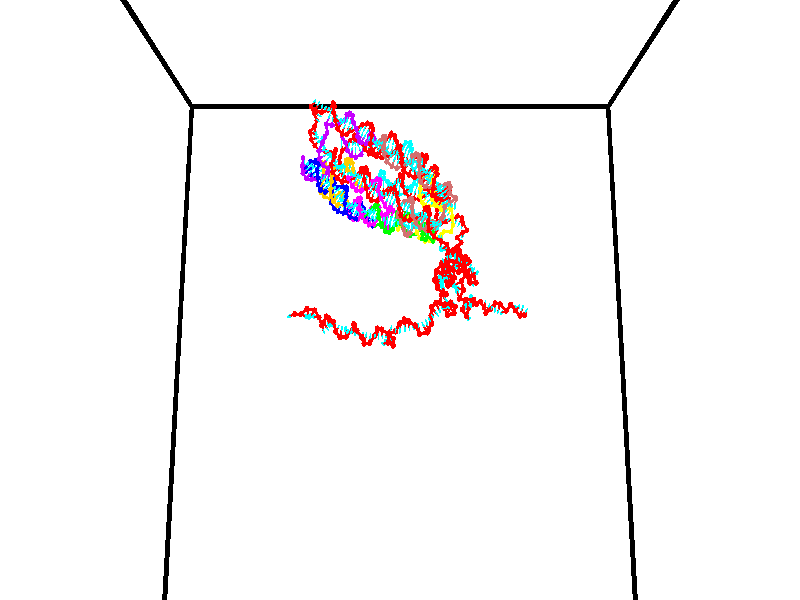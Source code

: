 // switches for output
#declare DRAW_BASES = 1; // possible values are 0, 1; only relevant for DNA ribbons
#declare DRAW_BASES_TYPE = 3; // possible values are 1, 2, 3; only relevant for DNA ribbons
#declare DRAW_FOG = 0; // set to 1 to enable fog

#include "colors.inc"

#include "transforms.inc"
background { rgb <1, 1, 1>}

#default {
   normal{
       ripples 0.25
       frequency 0.20
       turbulence 0.2
       lambda 5
   }
	finish {
		phong 0.1
		phong_size 40.
	}
}

// original window dimensions: 1024x640


// camera settings

camera {
	sky <0, 0.179814, -0.983701>
	up <0, 0.179814, -0.983701>
	right 1.6 * <1, 0, 0>
	location <35, 94.9851, 44.8844>
	look_at <35, 29.7336, 32.9568>
	direction <0, -65.2515, -11.9276>
	angle 67.0682
}


# declare cpy_camera_pos = <35, 94.9851, 44.8844>;
# if (DRAW_FOG = 1)
fog {
	fog_type 2
	up vnormalize(cpy_camera_pos)
	color rgbt<1,1,1,0.3>
	distance 1e-5
	fog_alt 3e-3
	fog_offset 56
}
# end


// LIGHTS

# declare lum = 6;
global_settings {
	ambient_light rgb lum * <0.05, 0.05, 0.05>
	max_trace_level 15
}# declare cpy_direct_light_amount = 0.25;
light_source
{	1000 * <-1, -1.16352, -0.803886>,
	rgb lum * cpy_direct_light_amount
	parallel
}

light_source
{	1000 * <1, 1.16352, 0.803886>,
	rgb lum * cpy_direct_light_amount
	parallel
}

// strand 0

// nucleotide -1

// particle -1
sphere {
	<24.418411, 35.107533, 35.134041> 0.250000
	pigment { color rgbt <1,0,0,0> }
	no_shadow
}
cylinder {
	<24.089399, 34.889862, 35.200157>,  <23.891993, 34.759262, 35.239826>, 0.100000
	pigment { color rgbt <1,0,0,0> }
	no_shadow
}
cylinder {
	<24.089399, 34.889862, 35.200157>,  <24.418411, 35.107533, 35.134041>, 0.100000
	pigment { color rgbt <1,0,0,0> }
	no_shadow
}

// particle -1
sphere {
	<24.089399, 34.889862, 35.200157> 0.100000
	pigment { color rgbt <1,0,0,0> }
	no_shadow
}
sphere {
	0, 1
	scale<0.080000,0.200000,0.300000>
	matrix <0.567863, -0.769869, 0.291263,
		-0.031247, 0.333434, 0.942256,
		-0.822530, -0.544173, 0.165288,
		23.842640, 34.726608, 35.249744>
	pigment { color rgbt <0,1,1,0> }
	no_shadow
}
cylinder {
	<25.020041, 35.235645, 35.182869>,  <24.418411, 35.107533, 35.134041>, 0.130000
	pigment { color rgbt <1,0,0,0> }
	no_shadow
}

// nucleotide -1

// particle -1
sphere {
	<25.020041, 35.235645, 35.182869> 0.250000
	pigment { color rgbt <1,0,0,0> }
	no_shadow
}
cylinder {
	<25.369732, 35.379181, 35.313686>,  <25.579548, 35.465302, 35.392178>, 0.100000
	pigment { color rgbt <1,0,0,0> }
	no_shadow
}
cylinder {
	<25.369732, 35.379181, 35.313686>,  <25.020041, 35.235645, 35.182869>, 0.100000
	pigment { color rgbt <1,0,0,0> }
	no_shadow
}

// particle -1
sphere {
	<25.369732, 35.379181, 35.313686> 0.100000
	pigment { color rgbt <1,0,0,0> }
	no_shadow
}
sphere {
	0, 1
	scale<0.080000,0.200000,0.300000>
	matrix <0.422872, -0.893726, -0.149775,
		0.238542, 0.269235, -0.933065,
		0.874230, 0.358839, 0.327043,
		25.632000, 35.486832, 35.411800>
	pigment { color rgbt <0,1,1,0> }
	no_shadow
}
cylinder {
	<25.650620, 35.233101, 34.688602>,  <25.020041, 35.235645, 35.182869>, 0.130000
	pigment { color rgbt <1,0,0,0> }
	no_shadow
}

// nucleotide -1

// particle -1
sphere {
	<25.650620, 35.233101, 34.688602> 0.250000
	pigment { color rgbt <1,0,0,0> }
	no_shadow
}
cylinder {
	<25.747723, 35.189690, 35.074200>,  <25.805984, 35.163643, 35.305557>, 0.100000
	pigment { color rgbt <1,0,0,0> }
	no_shadow
}
cylinder {
	<25.747723, 35.189690, 35.074200>,  <25.650620, 35.233101, 34.688602>, 0.100000
	pigment { color rgbt <1,0,0,0> }
	no_shadow
}

// particle -1
sphere {
	<25.747723, 35.189690, 35.074200> 0.100000
	pigment { color rgbt <1,0,0,0> }
	no_shadow
}
sphere {
	0, 1
	scale<0.080000,0.200000,0.300000>
	matrix <0.474161, -0.853655, -0.215512,
		0.846310, 0.509406, -0.155768,
		0.242756, -0.108531, 0.963997,
		25.820549, 35.157131, 35.363400>
	pigment { color rgbt <0,1,1,0> }
	no_shadow
}
cylinder {
	<26.429792, 35.270863, 34.848171>,  <25.650620, 35.233101, 34.688602>, 0.130000
	pigment { color rgbt <1,0,0,0> }
	no_shadow
}

// nucleotide -1

// particle -1
sphere {
	<26.429792, 35.270863, 34.848171> 0.250000
	pigment { color rgbt <1,0,0,0> }
	no_shadow
}
cylinder {
	<26.196211, 35.040867, 35.077389>,  <26.056063, 34.902870, 35.214920>, 0.100000
	pigment { color rgbt <1,0,0,0> }
	no_shadow
}
cylinder {
	<26.196211, 35.040867, 35.077389>,  <26.429792, 35.270863, 34.848171>, 0.100000
	pigment { color rgbt <1,0,0,0> }
	no_shadow
}

// particle -1
sphere {
	<26.196211, 35.040867, 35.077389> 0.100000
	pigment { color rgbt <1,0,0,0> }
	no_shadow
}
sphere {
	0, 1
	scale<0.080000,0.200000,0.300000>
	matrix <0.582159, -0.788590, -0.198032,
		0.565766, 0.217964, 0.795236,
		-0.583952, -0.574994, 0.573047,
		26.021025, 34.868370, 35.249302>
	pigment { color rgbt <0,1,1,0> }
	no_shadow
}
cylinder {
	<26.843187, 34.850868, 35.388828>,  <26.429792, 35.270863, 34.848171>, 0.130000
	pigment { color rgbt <1,0,0,0> }
	no_shadow
}

// nucleotide -1

// particle -1
sphere {
	<26.843187, 34.850868, 35.388828> 0.250000
	pigment { color rgbt <1,0,0,0> }
	no_shadow
}
cylinder {
	<26.507090, 34.650196, 35.306561>,  <26.305431, 34.529793, 35.257198>, 0.100000
	pigment { color rgbt <1,0,0,0> }
	no_shadow
}
cylinder {
	<26.507090, 34.650196, 35.306561>,  <26.843187, 34.850868, 35.388828>, 0.100000
	pigment { color rgbt <1,0,0,0> }
	no_shadow
}

// particle -1
sphere {
	<26.507090, 34.650196, 35.306561> 0.100000
	pigment { color rgbt <1,0,0,0> }
	no_shadow
}
sphere {
	0, 1
	scale<0.080000,0.200000,0.300000>
	matrix <0.537154, -0.821865, -0.189747,
		-0.073843, -0.269913, 0.960049,
		-0.840246, -0.501683, -0.205674,
		26.255016, 34.499691, 35.244858>
	pigment { color rgbt <0,1,1,0> }
	no_shadow
}
cylinder {
	<27.130726, 34.877468, 36.054081>,  <26.843187, 34.850868, 35.388828>, 0.130000
	pigment { color rgbt <1,0,0,0> }
	no_shadow
}

// nucleotide -1

// particle -1
sphere {
	<27.130726, 34.877468, 36.054081> 0.250000
	pigment { color rgbt <1,0,0,0> }
	no_shadow
}
cylinder {
	<27.270557, 35.075214, 36.372425>,  <27.354456, 35.193863, 36.563431>, 0.100000
	pigment { color rgbt <1,0,0,0> }
	no_shadow
}
cylinder {
	<27.270557, 35.075214, 36.372425>,  <27.130726, 34.877468, 36.054081>, 0.100000
	pigment { color rgbt <1,0,0,0> }
	no_shadow
}

// particle -1
sphere {
	<27.270557, 35.075214, 36.372425> 0.100000
	pigment { color rgbt <1,0,0,0> }
	no_shadow
}
sphere {
	0, 1
	scale<0.080000,0.200000,0.300000>
	matrix <0.903789, 0.045915, -0.425508,
		-0.246900, 0.868038, -0.430756,
		0.349579, 0.494370, 0.795860,
		27.375431, 35.223526, 36.611183>
	pigment { color rgbt <0,1,1,0> }
	no_shadow
}
cylinder {
	<27.383940, 35.608700, 35.946205>,  <27.130726, 34.877468, 36.054081>, 0.130000
	pigment { color rgbt <1,0,0,0> }
	no_shadow
}

// nucleotide -1

// particle -1
sphere {
	<27.383940, 35.608700, 35.946205> 0.250000
	pigment { color rgbt <1,0,0,0> }
	no_shadow
}
cylinder {
	<27.595875, 35.391342, 36.206665>,  <27.723036, 35.260925, 36.362942>, 0.100000
	pigment { color rgbt <1,0,0,0> }
	no_shadow
}
cylinder {
	<27.595875, 35.391342, 36.206665>,  <27.383940, 35.608700, 35.946205>, 0.100000
	pigment { color rgbt <1,0,0,0> }
	no_shadow
}

// particle -1
sphere {
	<27.595875, 35.391342, 36.206665> 0.100000
	pigment { color rgbt <1,0,0,0> }
	no_shadow
}
sphere {
	0, 1
	scale<0.080000,0.200000,0.300000>
	matrix <0.814663, 0.112636, -0.568891,
		0.235792, 0.831884, 0.502366,
		0.529836, -0.543399, 0.651146,
		27.754826, 35.228321, 36.402008>
	pigment { color rgbt <0,1,1,0> }
	no_shadow
}
cylinder {
	<27.741440, 36.181442, 35.500946>,  <27.383940, 35.608700, 35.946205>, 0.130000
	pigment { color rgbt <1,0,0,0> }
	no_shadow
}

// nucleotide -1

// particle -1
sphere {
	<27.741440, 36.181442, 35.500946> 0.250000
	pigment { color rgbt <1,0,0,0> }
	no_shadow
}
cylinder {
	<27.875599, 36.115177, 35.871906>,  <27.956095, 36.075420, 36.094482>, 0.100000
	pigment { color rgbt <1,0,0,0> }
	no_shadow
}
cylinder {
	<27.875599, 36.115177, 35.871906>,  <27.741440, 36.181442, 35.500946>, 0.100000
	pigment { color rgbt <1,0,0,0> }
	no_shadow
}

// particle -1
sphere {
	<27.875599, 36.115177, 35.871906> 0.100000
	pigment { color rgbt <1,0,0,0> }
	no_shadow
}
sphere {
	0, 1
	scale<0.080000,0.200000,0.300000>
	matrix <0.696901, 0.706026, -0.125919,
		-0.633907, 0.688537, 0.352247,
		0.335396, -0.165660, 0.927398,
		27.976217, 36.065479, 36.150127>
	pigment { color rgbt <0,1,1,0> }
	no_shadow
}
cylinder {
	<28.022039, 36.814598, 35.745106>,  <27.741440, 36.181442, 35.500946>, 0.130000
	pigment { color rgbt <1,0,0,0> }
	no_shadow
}

// nucleotide -1

// particle -1
sphere {
	<28.022039, 36.814598, 35.745106> 0.250000
	pigment { color rgbt <1,0,0,0> }
	no_shadow
}
cylinder {
	<28.162949, 36.540607, 36.000202>,  <28.247494, 36.376213, 36.153259>, 0.100000
	pigment { color rgbt <1,0,0,0> }
	no_shadow
}
cylinder {
	<28.162949, 36.540607, 36.000202>,  <28.022039, 36.814598, 35.745106>, 0.100000
	pigment { color rgbt <1,0,0,0> }
	no_shadow
}

// particle -1
sphere {
	<28.162949, 36.540607, 36.000202> 0.100000
	pigment { color rgbt <1,0,0,0> }
	no_shadow
}
sphere {
	0, 1
	scale<0.080000,0.200000,0.300000>
	matrix <0.819092, 0.555301, 0.143980,
		-0.452760, 0.471646, 0.756676,
		0.352275, -0.684975, 0.637739,
		28.268631, 36.335114, 36.191525>
	pigment { color rgbt <0,1,1,0> }
	no_shadow
}
cylinder {
	<28.552654, 37.171745, 36.091881>,  <28.022039, 36.814598, 35.745106>, 0.130000
	pigment { color rgbt <1,0,0,0> }
	no_shadow
}

// nucleotide -1

// particle -1
sphere {
	<28.552654, 37.171745, 36.091881> 0.250000
	pigment { color rgbt <1,0,0,0> }
	no_shadow
}
cylinder {
	<28.599037, 36.789055, 36.198639>,  <28.626867, 36.559441, 36.262695>, 0.100000
	pigment { color rgbt <1,0,0,0> }
	no_shadow
}
cylinder {
	<28.599037, 36.789055, 36.198639>,  <28.552654, 37.171745, 36.091881>, 0.100000
	pigment { color rgbt <1,0,0,0> }
	no_shadow
}

// particle -1
sphere {
	<28.599037, 36.789055, 36.198639> 0.100000
	pigment { color rgbt <1,0,0,0> }
	no_shadow
}
sphere {
	0, 1
	scale<0.080000,0.200000,0.300000>
	matrix <0.841835, 0.237273, 0.484785,
		-0.527132, 0.168468, 0.832917,
		0.115958, -0.956724, 0.266896,
		28.633825, 36.502037, 36.278709>
	pigment { color rgbt <0,1,1,0> }
	no_shadow
}
cylinder {
	<28.793180, 37.105984, 36.885509>,  <28.552654, 37.171745, 36.091881>, 0.130000
	pigment { color rgbt <1,0,0,0> }
	no_shadow
}

// nucleotide -1

// particle -1
sphere {
	<28.793180, 37.105984, 36.885509> 0.250000
	pigment { color rgbt <1,0,0,0> }
	no_shadow
}
cylinder {
	<28.892828, 36.802177, 36.645153>,  <28.952616, 36.619892, 36.500938>, 0.100000
	pigment { color rgbt <1,0,0,0> }
	no_shadow
}
cylinder {
	<28.892828, 36.802177, 36.645153>,  <28.793180, 37.105984, 36.885509>, 0.100000
	pigment { color rgbt <1,0,0,0> }
	no_shadow
}

// particle -1
sphere {
	<28.892828, 36.802177, 36.645153> 0.100000
	pigment { color rgbt <1,0,0,0> }
	no_shadow
}
sphere {
	0, 1
	scale<0.080000,0.200000,0.300000>
	matrix <0.916901, -0.014805, 0.398840,
		-0.311822, -0.650318, 0.692715,
		0.249117, -0.759518, -0.600893,
		28.967564, 36.574322, 36.464886>
	pigment { color rgbt <0,1,1,0> }
	no_shadow
}
cylinder {
	<29.161514, 36.731697, 37.302311>,  <28.793180, 37.105984, 36.885509>, 0.130000
	pigment { color rgbt <1,0,0,0> }
	no_shadow
}

// nucleotide -1

// particle -1
sphere {
	<29.161514, 36.731697, 37.302311> 0.250000
	pigment { color rgbt <1,0,0,0> }
	no_shadow
}
cylinder {
	<29.248192, 36.690262, 36.914021>,  <29.300198, 36.665401, 36.681046>, 0.100000
	pigment { color rgbt <1,0,0,0> }
	no_shadow
}
cylinder {
	<29.248192, 36.690262, 36.914021>,  <29.161514, 36.731697, 37.302311>, 0.100000
	pigment { color rgbt <1,0,0,0> }
	no_shadow
}

// particle -1
sphere {
	<29.248192, 36.690262, 36.914021> 0.100000
	pigment { color rgbt <1,0,0,0> }
	no_shadow
}
sphere {
	0, 1
	scale<0.080000,0.200000,0.300000>
	matrix <0.964214, 0.178306, 0.196211,
		0.152760, -0.978507, 0.138522,
		0.216693, -0.103591, -0.970728,
		29.313200, 36.659184, 36.622803>
	pigment { color rgbt <0,1,1,0> }
	no_shadow
}
cylinder {
	<29.726463, 36.324661, 37.222412>,  <29.161514, 36.731697, 37.302311>, 0.130000
	pigment { color rgbt <1,0,0,0> }
	no_shadow
}

// nucleotide -1

// particle -1
sphere {
	<29.726463, 36.324661, 37.222412> 0.250000
	pigment { color rgbt <1,0,0,0> }
	no_shadow
}
cylinder {
	<29.713181, 36.555931, 36.896317>,  <29.705212, 36.694695, 36.700661>, 0.100000
	pigment { color rgbt <1,0,0,0> }
	no_shadow
}
cylinder {
	<29.713181, 36.555931, 36.896317>,  <29.726463, 36.324661, 37.222412>, 0.100000
	pigment { color rgbt <1,0,0,0> }
	no_shadow
}

// particle -1
sphere {
	<29.713181, 36.555931, 36.896317> 0.100000
	pigment { color rgbt <1,0,0,0> }
	no_shadow
}
sphere {
	0, 1
	scale<0.080000,0.200000,0.300000>
	matrix <0.857395, 0.435636, 0.274035,
		0.513587, -0.689881, -0.510189,
		-0.033205, 0.578174, -0.815237,
		29.703218, 36.729382, 36.651745>
	pigment { color rgbt <0,1,1,0> }
	no_shadow
}
cylinder {
	<30.265324, 36.295403, 36.735271>,  <29.726463, 36.324661, 37.222412>, 0.130000
	pigment { color rgbt <1,0,0,0> }
	no_shadow
}

// nucleotide -1

// particle -1
sphere {
	<30.265324, 36.295403, 36.735271> 0.250000
	pigment { color rgbt <1,0,0,0> }
	no_shadow
}
cylinder {
	<30.082190, 36.643860, 36.806267>,  <29.972309, 36.852932, 36.848862>, 0.100000
	pigment { color rgbt <1,0,0,0> }
	no_shadow
}
cylinder {
	<30.082190, 36.643860, 36.806267>,  <30.265324, 36.295403, 36.735271>, 0.100000
	pigment { color rgbt <1,0,0,0> }
	no_shadow
}

// particle -1
sphere {
	<30.082190, 36.643860, 36.806267> 0.100000
	pigment { color rgbt <1,0,0,0> }
	no_shadow
}
sphere {
	0, 1
	scale<0.080000,0.200000,0.300000>
	matrix <0.859269, 0.382368, 0.339782,
		0.228133, 0.308072, -0.923605,
		-0.457834, 0.871141, 0.177486,
		29.944839, 36.905201, 36.859512>
	pigment { color rgbt <0,1,1,0> }
	no_shadow
}
cylinder {
	<30.496904, 36.808220, 36.242954>,  <30.265324, 36.295403, 36.735271>, 0.130000
	pigment { color rgbt <1,0,0,0> }
	no_shadow
}

// nucleotide -1

// particle -1
sphere {
	<30.496904, 36.808220, 36.242954> 0.250000
	pigment { color rgbt <1,0,0,0> }
	no_shadow
}
cylinder {
	<30.397652, 36.967819, 36.596050>,  <30.338100, 37.063580, 36.807907>, 0.100000
	pigment { color rgbt <1,0,0,0> }
	no_shadow
}
cylinder {
	<30.397652, 36.967819, 36.596050>,  <30.496904, 36.808220, 36.242954>, 0.100000
	pigment { color rgbt <1,0,0,0> }
	no_shadow
}

// particle -1
sphere {
	<30.397652, 36.967819, 36.596050> 0.100000
	pigment { color rgbt <1,0,0,0> }
	no_shadow
}
sphere {
	0, 1
	scale<0.080000,0.200000,0.300000>
	matrix <0.931665, 0.347929, 0.104621,
		-0.265386, 0.848377, -0.458068,
		-0.248133, 0.399001, 0.882739,
		30.323212, 37.087521, 36.860870>
	pigment { color rgbt <0,1,1,0> }
	no_shadow
}
cylinder {
	<30.614719, 37.555775, 36.405434>,  <30.496904, 36.808220, 36.242954>, 0.130000
	pigment { color rgbt <1,0,0,0> }
	no_shadow
}

// nucleotide -1

// particle -1
sphere {
	<30.614719, 37.555775, 36.405434> 0.250000
	pigment { color rgbt <1,0,0,0> }
	no_shadow
}
cylinder {
	<30.642744, 37.355309, 36.750439>,  <30.659559, 37.235027, 36.957439>, 0.100000
	pigment { color rgbt <1,0,0,0> }
	no_shadow
}
cylinder {
	<30.642744, 37.355309, 36.750439>,  <30.614719, 37.555775, 36.405434>, 0.100000
	pigment { color rgbt <1,0,0,0> }
	no_shadow
}

// particle -1
sphere {
	<30.642744, 37.355309, 36.750439> 0.100000
	pigment { color rgbt <1,0,0,0> }
	no_shadow
}
sphere {
	0, 1
	scale<0.080000,0.200000,0.300000>
	matrix <0.927162, 0.351730, 0.129063,
		-0.368052, 0.790643, 0.489307,
		0.070062, -0.501169, 0.862509,
		30.663763, 37.204956, 37.009190>
	pigment { color rgbt <0,1,1,0> }
	no_shadow
}
cylinder {
	<30.894030, 37.977539, 36.941956>,  <30.614719, 37.555775, 36.405434>, 0.130000
	pigment { color rgbt <1,0,0,0> }
	no_shadow
}

// nucleotide -1

// particle -1
sphere {
	<30.894030, 37.977539, 36.941956> 0.250000
	pigment { color rgbt <1,0,0,0> }
	no_shadow
}
cylinder {
	<30.964895, 37.594803, 37.034111>,  <31.007414, 37.365162, 37.089405>, 0.100000
	pigment { color rgbt <1,0,0,0> }
	no_shadow
}
cylinder {
	<30.964895, 37.594803, 37.034111>,  <30.894030, 37.977539, 36.941956>, 0.100000
	pigment { color rgbt <1,0,0,0> }
	no_shadow
}

// particle -1
sphere {
	<30.964895, 37.594803, 37.034111> 0.100000
	pigment { color rgbt <1,0,0,0> }
	no_shadow
}
sphere {
	0, 1
	scale<0.080000,0.200000,0.300000>
	matrix <0.945052, 0.230744, 0.231588,
		-0.274752, 0.176697, 0.945140,
		0.177165, -0.956836, 0.230385,
		31.018045, 37.307751, 37.103226>
	pigment { color rgbt <0,1,1,0> }
	no_shadow
}
cylinder {
	<31.356068, 38.067261, 37.484020>,  <30.894030, 37.977539, 36.941956>, 0.130000
	pigment { color rgbt <1,0,0,0> }
	no_shadow
}

// nucleotide -1

// particle -1
sphere {
	<31.356068, 38.067261, 37.484020> 0.250000
	pigment { color rgbt <1,0,0,0> }
	no_shadow
}
cylinder {
	<31.386311, 37.715168, 37.296627>,  <31.404457, 37.503914, 37.184193>, 0.100000
	pigment { color rgbt <1,0,0,0> }
	no_shadow
}
cylinder {
	<31.386311, 37.715168, 37.296627>,  <31.356068, 38.067261, 37.484020>, 0.100000
	pigment { color rgbt <1,0,0,0> }
	no_shadow
}

// particle -1
sphere {
	<31.386311, 37.715168, 37.296627> 0.100000
	pigment { color rgbt <1,0,0,0> }
	no_shadow
}
sphere {
	0, 1
	scale<0.080000,0.200000,0.300000>
	matrix <0.976711, -0.029234, 0.212560,
		-0.200797, -0.473642, 0.857522,
		0.075608, -0.880232, -0.468481,
		31.408993, 37.451099, 37.156082>
	pigment { color rgbt <0,1,1,0> }
	no_shadow
}
cylinder {
	<31.558342, 37.511772, 37.920547>,  <31.356068, 38.067261, 37.484020>, 0.130000
	pigment { color rgbt <1,0,0,0> }
	no_shadow
}

// nucleotide -1

// particle -1
sphere {
	<31.558342, 37.511772, 37.920547> 0.250000
	pigment { color rgbt <1,0,0,0> }
	no_shadow
}
cylinder {
	<31.662836, 37.469505, 37.536758>,  <31.725533, 37.444145, 37.306484>, 0.100000
	pigment { color rgbt <1,0,0,0> }
	no_shadow
}
cylinder {
	<31.662836, 37.469505, 37.536758>,  <31.558342, 37.511772, 37.920547>, 0.100000
	pigment { color rgbt <1,0,0,0> }
	no_shadow
}

// particle -1
sphere {
	<31.662836, 37.469505, 37.536758> 0.100000
	pigment { color rgbt <1,0,0,0> }
	no_shadow
}
sphere {
	0, 1
	scale<0.080000,0.200000,0.300000>
	matrix <0.961135, -0.063492, 0.268679,
		-0.089310, -0.992373, 0.084975,
		0.261235, -0.105668, -0.959474,
		31.741207, 37.437805, 37.248917>
	pigment { color rgbt <0,1,1,0> }
	no_shadow
}
cylinder {
	<32.082253, 36.889351, 37.783703>,  <31.558342, 37.511772, 37.920547>, 0.130000
	pigment { color rgbt <1,0,0,0> }
	no_shadow
}

// nucleotide -1

// particle -1
sphere {
	<32.082253, 36.889351, 37.783703> 0.250000
	pigment { color rgbt <1,0,0,0> }
	no_shadow
}
cylinder {
	<32.121864, 37.194355, 37.527962>,  <32.145630, 37.377357, 37.374519>, 0.100000
	pigment { color rgbt <1,0,0,0> }
	no_shadow
}
cylinder {
	<32.121864, 37.194355, 37.527962>,  <32.082253, 36.889351, 37.783703>, 0.100000
	pigment { color rgbt <1,0,0,0> }
	no_shadow
}

// particle -1
sphere {
	<32.121864, 37.194355, 37.527962> 0.100000
	pigment { color rgbt <1,0,0,0> }
	no_shadow
}
sphere {
	0, 1
	scale<0.080000,0.200000,0.300000>
	matrix <0.980025, 0.036622, 0.195474,
		0.172465, -0.645936, -0.743655,
		0.099030, 0.762513, -0.639349,
		32.151573, 37.423107, 37.336159>
	pigment { color rgbt <0,1,1,0> }
	no_shadow
}
cylinder {
	<32.519699, 36.780373, 37.214790>,  <32.082253, 36.889351, 37.783703>, 0.130000
	pigment { color rgbt <1,0,0,0> }
	no_shadow
}

// nucleotide -1

// particle -1
sphere {
	<32.519699, 36.780373, 37.214790> 0.250000
	pigment { color rgbt <1,0,0,0> }
	no_shadow
}
cylinder {
	<32.560242, 37.176949, 37.247726>,  <32.584568, 37.414894, 37.267487>, 0.100000
	pigment { color rgbt <1,0,0,0> }
	no_shadow
}
cylinder {
	<32.560242, 37.176949, 37.247726>,  <32.519699, 36.780373, 37.214790>, 0.100000
	pigment { color rgbt <1,0,0,0> }
	no_shadow
}

// particle -1
sphere {
	<32.560242, 37.176949, 37.247726> 0.100000
	pigment { color rgbt <1,0,0,0> }
	no_shadow
}
sphere {
	0, 1
	scale<0.080000,0.200000,0.300000>
	matrix <0.993676, -0.104913, 0.040016,
		0.048312, 0.077764, -0.995800,
		0.101361, 0.991436, 0.082341,
		32.590649, 37.474380, 37.272430>
	pigment { color rgbt <0,1,1,0> }
	no_shadow
}
cylinder {
	<32.806549, 37.344418, 36.679733>,  <32.519699, 36.780373, 37.214790>, 0.130000
	pigment { color rgbt <1,0,0,0> }
	no_shadow
}

// nucleotide -1

// particle -1
sphere {
	<32.806549, 37.344418, 36.679733> 0.250000
	pigment { color rgbt <1,0,0,0> }
	no_shadow
}
cylinder {
	<32.877869, 37.451138, 37.058578>,  <32.920662, 37.515171, 37.285885>, 0.100000
	pigment { color rgbt <1,0,0,0> }
	no_shadow
}
cylinder {
	<32.877869, 37.451138, 37.058578>,  <32.806549, 37.344418, 36.679733>, 0.100000
	pigment { color rgbt <1,0,0,0> }
	no_shadow
}

// particle -1
sphere {
	<32.877869, 37.451138, 37.058578> 0.100000
	pigment { color rgbt <1,0,0,0> }
	no_shadow
}
sphere {
	0, 1
	scale<0.080000,0.200000,0.300000>
	matrix <0.980941, -0.123743, -0.149808,
		0.077230, 0.955774, -0.283781,
		0.178298, 0.266803, 0.947115,
		32.931358, 37.531178, 37.342712>
	pigment { color rgbt <0,1,1,0> }
	no_shadow
}
cylinder {
	<33.253853, 37.945610, 36.849171>,  <32.806549, 37.344418, 36.679733>, 0.130000
	pigment { color rgbt <1,0,0,0> }
	no_shadow
}

// nucleotide -1

// particle -1
sphere {
	<33.253853, 37.945610, 36.849171> 0.250000
	pigment { color rgbt <1,0,0,0> }
	no_shadow
}
cylinder {
	<33.275806, 37.641243, 37.107780>,  <33.288979, 37.458622, 37.262947>, 0.100000
	pigment { color rgbt <1,0,0,0> }
	no_shadow
}
cylinder {
	<33.275806, 37.641243, 37.107780>,  <33.253853, 37.945610, 36.849171>, 0.100000
	pigment { color rgbt <1,0,0,0> }
	no_shadow
}

// particle -1
sphere {
	<33.275806, 37.641243, 37.107780> 0.100000
	pigment { color rgbt <1,0,0,0> }
	no_shadow
}
sphere {
	0, 1
	scale<0.080000,0.200000,0.300000>
	matrix <0.966637, -0.121760, -0.225359,
		0.250201, 0.637323, 0.728848,
		0.054882, -0.760916, 0.646525,
		33.292271, 37.412968, 37.301739>
	pigment { color rgbt <0,1,1,0> }
	no_shadow
}
cylinder {
	<33.884716, 37.960503, 37.181892>,  <33.253853, 37.945610, 36.849171>, 0.130000
	pigment { color rgbt <1,0,0,0> }
	no_shadow
}

// nucleotide -1

// particle -1
sphere {
	<33.884716, 37.960503, 37.181892> 0.250000
	pigment { color rgbt <1,0,0,0> }
	no_shadow
}
cylinder {
	<33.747185, 37.586906, 37.220757>,  <33.664665, 37.362747, 37.244076>, 0.100000
	pigment { color rgbt <1,0,0,0> }
	no_shadow
}
cylinder {
	<33.747185, 37.586906, 37.220757>,  <33.884716, 37.960503, 37.181892>, 0.100000
	pigment { color rgbt <1,0,0,0> }
	no_shadow
}

// particle -1
sphere {
	<33.747185, 37.586906, 37.220757> 0.100000
	pigment { color rgbt <1,0,0,0> }
	no_shadow
}
sphere {
	0, 1
	scale<0.080000,0.200000,0.300000>
	matrix <0.919690, -0.355828, -0.166001,
		0.189616, 0.032283, 0.981327,
		-0.343825, -0.933994, 0.097162,
		33.644039, 37.306709, 37.249905>
	pigment { color rgbt <0,1,1,0> }
	no_shadow
}
cylinder {
	<34.347584, 37.674530, 37.559032>,  <33.884716, 37.960503, 37.181892>, 0.130000
	pigment { color rgbt <1,0,0,0> }
	no_shadow
}

// nucleotide -1

// particle -1
sphere {
	<34.347584, 37.674530, 37.559032> 0.250000
	pigment { color rgbt <1,0,0,0> }
	no_shadow
}
cylinder {
	<34.181889, 37.347969, 37.398087>,  <34.082470, 37.152035, 37.301517>, 0.100000
	pigment { color rgbt <1,0,0,0> }
	no_shadow
}
cylinder {
	<34.181889, 37.347969, 37.398087>,  <34.347584, 37.674530, 37.559032>, 0.100000
	pigment { color rgbt <1,0,0,0> }
	no_shadow
}

// particle -1
sphere {
	<34.181889, 37.347969, 37.398087> 0.100000
	pigment { color rgbt <1,0,0,0> }
	no_shadow
}
sphere {
	0, 1
	scale<0.080000,0.200000,0.300000>
	matrix <0.908241, -0.399528, -0.124401,
		-0.059195, -0.416975, 0.906988,
		-0.414240, -0.816400, -0.402364,
		34.057617, 37.103050, 37.277378>
	pigment { color rgbt <0,1,1,0> }
	no_shadow
}
cylinder {
	<34.360664, 38.104851, 38.137447>,  <34.347584, 37.674530, 37.559032>, 0.130000
	pigment { color rgbt <1,0,0,0> }
	no_shadow
}

// nucleotide -1

// particle -1
sphere {
	<34.360664, 38.104851, 38.137447> 0.250000
	pigment { color rgbt <1,0,0,0> }
	no_shadow
}
cylinder {
	<34.143391, 38.288837, 37.856483>,  <34.013027, 38.399231, 37.687904>, 0.100000
	pigment { color rgbt <1,0,0,0> }
	no_shadow
}
cylinder {
	<34.143391, 38.288837, 37.856483>,  <34.360664, 38.104851, 38.137447>, 0.100000
	pigment { color rgbt <1,0,0,0> }
	no_shadow
}

// particle -1
sphere {
	<34.143391, 38.288837, 37.856483> 0.100000
	pigment { color rgbt <1,0,0,0> }
	no_shadow
}
sphere {
	0, 1
	scale<0.080000,0.200000,0.300000>
	matrix <-0.373853, 0.616574, 0.692871,
		0.751787, 0.638955, -0.162952,
		-0.543185, 0.459971, -0.702408,
		33.980434, 38.426830, 37.645760>
	pigment { color rgbt <0,1,1,0> }
	no_shadow
}
cylinder {
	<34.349194, 38.799480, 38.208195>,  <34.360664, 38.104851, 38.137447>, 0.130000
	pigment { color rgbt <1,0,0,0> }
	no_shadow
}

// nucleotide -1

// particle -1
sphere {
	<34.349194, 38.799480, 38.208195> 0.250000
	pigment { color rgbt <1,0,0,0> }
	no_shadow
}
cylinder {
	<34.002064, 38.731533, 38.021423>,  <33.793785, 38.690765, 37.909359>, 0.100000
	pigment { color rgbt <1,0,0,0> }
	no_shadow
}
cylinder {
	<34.002064, 38.731533, 38.021423>,  <34.349194, 38.799480, 38.208195>, 0.100000
	pigment { color rgbt <1,0,0,0> }
	no_shadow
}

// particle -1
sphere {
	<34.002064, 38.731533, 38.021423> 0.100000
	pigment { color rgbt <1,0,0,0> }
	no_shadow
}
sphere {
	0, 1
	scale<0.080000,0.200000,0.300000>
	matrix <-0.453453, 0.654937, 0.604514,
		0.203125, 0.736345, -0.645397,
		-0.867825, -0.169865, -0.466932,
		33.741714, 38.680573, 37.881344>
	pigment { color rgbt <0,1,1,0> }
	no_shadow
}
cylinder {
	<33.924927, 39.427315, 38.059441>,  <34.349194, 38.799480, 38.208195>, 0.130000
	pigment { color rgbt <1,0,0,0> }
	no_shadow
}

// nucleotide -1

// particle -1
sphere {
	<33.924927, 39.427315, 38.059441> 0.250000
	pigment { color rgbt <1,0,0,0> }
	no_shadow
}
cylinder {
	<33.661854, 39.126251, 38.071781>,  <33.504009, 38.945614, 38.079185>, 0.100000
	pigment { color rgbt <1,0,0,0> }
	no_shadow
}
cylinder {
	<33.661854, 39.126251, 38.071781>,  <33.924927, 39.427315, 38.059441>, 0.100000
	pigment { color rgbt <1,0,0,0> }
	no_shadow
}

// particle -1
sphere {
	<33.661854, 39.126251, 38.071781> 0.100000
	pigment { color rgbt <1,0,0,0> }
	no_shadow
}
sphere {
	0, 1
	scale<0.080000,0.200000,0.300000>
	matrix <-0.511143, 0.475984, 0.715662,
		-0.553337, 0.454909, -0.697765,
		-0.657686, -0.752660, 0.030856,
		33.464546, 38.900452, 38.081039>
	pigment { color rgbt <0,1,1,0> }
	no_shadow
}
cylinder {
	<33.973824, 39.169716, 37.320358>,  <33.924927, 39.427315, 38.059441>, 0.130000
	pigment { color rgbt <1,0,0,0> }
	no_shadow
}

// nucleotide -1

// particle -1
sphere {
	<33.973824, 39.169716, 37.320358> 0.250000
	pigment { color rgbt <1,0,0,0> }
	no_shadow
}
cylinder {
	<34.078770, 39.513416, 37.144699>,  <34.141739, 39.719639, 37.039303>, 0.100000
	pigment { color rgbt <1,0,0,0> }
	no_shadow
}
cylinder {
	<34.078770, 39.513416, 37.144699>,  <33.973824, 39.169716, 37.320358>, 0.100000
	pigment { color rgbt <1,0,0,0> }
	no_shadow
}

// particle -1
sphere {
	<34.078770, 39.513416, 37.144699> 0.100000
	pigment { color rgbt <1,0,0,0> }
	no_shadow
}
sphere {
	0, 1
	scale<0.080000,0.200000,0.300000>
	matrix <0.952721, -0.158385, 0.259301,
		0.153251, -0.486414, -0.860183,
		0.262367, 0.859253, -0.439145,
		34.157478, 39.771191, 37.012955>
	pigment { color rgbt <0,1,1,0> }
	no_shadow
}
cylinder {
	<34.581207, 38.916023, 37.124714>,  <33.973824, 39.169716, 37.320358>, 0.130000
	pigment { color rgbt <1,0,0,0> }
	no_shadow
}

// nucleotide -1

// particle -1
sphere {
	<34.581207, 38.916023, 37.124714> 0.250000
	pigment { color rgbt <1,0,0,0> }
	no_shadow
}
cylinder {
	<34.589314, 39.315941, 37.125690>,  <34.594177, 39.555889, 37.126274>, 0.100000
	pigment { color rgbt <1,0,0,0> }
	no_shadow
}
cylinder {
	<34.589314, 39.315941, 37.125690>,  <34.581207, 38.916023, 37.124714>, 0.100000
	pigment { color rgbt <1,0,0,0> }
	no_shadow
}

// particle -1
sphere {
	<34.589314, 39.315941, 37.125690> 0.100000
	pigment { color rgbt <1,0,0,0> }
	no_shadow
}
sphere {
	0, 1
	scale<0.080000,0.200000,0.300000>
	matrix <0.990175, -0.020411, 0.138336,
		0.138357, -0.000391, -0.990382,
		0.020269, 0.999792, 0.002437,
		34.595394, 39.615879, 37.126423>
	pigment { color rgbt <0,1,1,0> }
	no_shadow
}
cylinder {
	<34.984959, 39.279404, 36.546310>,  <34.581207, 38.916023, 37.124714>, 0.130000
	pigment { color rgbt <1,0,0,0> }
	no_shadow
}

// nucleotide -1

// particle -1
sphere {
	<34.984959, 39.279404, 36.546310> 0.250000
	pigment { color rgbt <1,0,0,0> }
	no_shadow
}
cylinder {
	<34.985241, 39.470879, 36.897503>,  <34.985413, 39.585762, 37.108219>, 0.100000
	pigment { color rgbt <1,0,0,0> }
	no_shadow
}
cylinder {
	<34.985241, 39.470879, 36.897503>,  <34.984959, 39.279404, 36.546310>, 0.100000
	pigment { color rgbt <1,0,0,0> }
	no_shadow
}

// particle -1
sphere {
	<34.985241, 39.470879, 36.897503> 0.100000
	pigment { color rgbt <1,0,0,0> }
	no_shadow
}
sphere {
	0, 1
	scale<0.080000,0.200000,0.300000>
	matrix <0.999950, -0.009116, 0.004165,
		0.009998, 0.877937, -0.478671,
		0.000707, 0.478689, 0.877984,
		34.985455, 39.614487, 37.160896>
	pigment { color rgbt <0,1,1,0> }
	no_shadow
}
cylinder {
	<35.390297, 39.828800, 36.320000>,  <34.984959, 39.279404, 36.546310>, 0.130000
	pigment { color rgbt <1,0,0,0> }
	no_shadow
}

// nucleotide -1

// particle -1
sphere {
	<35.390297, 39.828800, 36.320000> 0.250000
	pigment { color rgbt <1,0,0,0> }
	no_shadow
}
cylinder {
	<35.423306, 39.812069, 36.718285>,  <35.443111, 39.802029, 36.957256>, 0.100000
	pigment { color rgbt <1,0,0,0> }
	no_shadow
}
cylinder {
	<35.423306, 39.812069, 36.718285>,  <35.390297, 39.828800, 36.320000>, 0.100000
	pigment { color rgbt <1,0,0,0> }
	no_shadow
}

// particle -1
sphere {
	<35.423306, 39.812069, 36.718285> 0.100000
	pigment { color rgbt <1,0,0,0> }
	no_shadow
}
sphere {
	0, 1
	scale<0.080000,0.200000,0.300000>
	matrix <0.968490, 0.238947, -0.070228,
		-0.234984, 0.970131, 0.060230,
		0.082522, -0.041830, 0.995711,
		35.448063, 39.799519, 37.016998>
	pigment { color rgbt <0,1,1,0> }
	no_shadow
}
cylinder {
	<35.785187, 40.409344, 36.565914>,  <35.390297, 39.828800, 36.320000>, 0.130000
	pigment { color rgbt <1,0,0,0> }
	no_shadow
}

// nucleotide -1

// particle -1
sphere {
	<35.785187, 40.409344, 36.565914> 0.250000
	pigment { color rgbt <1,0,0,0> }
	no_shadow
}
cylinder {
	<35.831093, 40.092247, 36.805374>,  <35.858639, 39.901989, 36.949051>, 0.100000
	pigment { color rgbt <1,0,0,0> }
	no_shadow
}
cylinder {
	<35.831093, 40.092247, 36.805374>,  <35.785187, 40.409344, 36.565914>, 0.100000
	pigment { color rgbt <1,0,0,0> }
	no_shadow
}

// particle -1
sphere {
	<35.831093, 40.092247, 36.805374> 0.100000
	pigment { color rgbt <1,0,0,0> }
	no_shadow
}
sphere {
	0, 1
	scale<0.080000,0.200000,0.300000>
	matrix <0.983642, 0.006460, -0.180020,
		0.138842, 0.609518, 0.780519,
		0.114768, -0.792746, 0.598651,
		35.865524, 39.854424, 36.984970>
	pigment { color rgbt <0,1,1,0> }
	no_shadow
}
cylinder {
	<36.398602, 40.537907, 36.907085>,  <35.785187, 40.409344, 36.565914>, 0.130000
	pigment { color rgbt <1,0,0,0> }
	no_shadow
}

// nucleotide -1

// particle -1
sphere {
	<36.398602, 40.537907, 36.907085> 0.250000
	pigment { color rgbt <1,0,0,0> }
	no_shadow
}
cylinder {
	<36.316628, 40.146736, 36.923370>,  <36.267445, 39.912033, 36.933144>, 0.100000
	pigment { color rgbt <1,0,0,0> }
	no_shadow
}
cylinder {
	<36.316628, 40.146736, 36.923370>,  <36.398602, 40.537907, 36.907085>, 0.100000
	pigment { color rgbt <1,0,0,0> }
	no_shadow
}

// particle -1
sphere {
	<36.316628, 40.146736, 36.923370> 0.100000
	pigment { color rgbt <1,0,0,0> }
	no_shadow
}
sphere {
	0, 1
	scale<0.080000,0.200000,0.300000>
	matrix <0.929388, -0.207469, -0.305278,
		0.306987, -0.024721, 0.951393,
		-0.204931, -0.977929, 0.040715,
		36.255150, 39.853359, 36.935585>
	pigment { color rgbt <0,1,1,0> }
	no_shadow
}
cylinder {
	<36.797943, 40.128368, 37.487747>,  <36.398602, 40.537907, 36.907085>, 0.130000
	pigment { color rgbt <1,0,0,0> }
	no_shadow
}

// nucleotide -1

// particle -1
sphere {
	<36.797943, 40.128368, 37.487747> 0.250000
	pigment { color rgbt <1,0,0,0> }
	no_shadow
}
cylinder {
	<36.733345, 39.962261, 37.129646>,  <36.694588, 39.862595, 36.914787>, 0.100000
	pigment { color rgbt <1,0,0,0> }
	no_shadow
}
cylinder {
	<36.733345, 39.962261, 37.129646>,  <36.797943, 40.128368, 37.487747>, 0.100000
	pigment { color rgbt <1,0,0,0> }
	no_shadow
}

// particle -1
sphere {
	<36.733345, 39.962261, 37.129646> 0.100000
	pigment { color rgbt <1,0,0,0> }
	no_shadow
}
sphere {
	0, 1
	scale<0.080000,0.200000,0.300000>
	matrix <0.984461, -0.131183, -0.116738,
		-0.068963, -0.900189, 0.430004,
		-0.161495, -0.415272, -0.895248,
		36.684895, 39.837681, 36.861073>
	pigment { color rgbt <0,1,1,0> }
	no_shadow
}
cylinder {
	<37.519459, 39.914619, 37.338703>,  <36.797943, 40.128368, 37.487747>, 0.130000
	pigment { color rgbt <1,0,0,0> }
	no_shadow
}

// nucleotide -1

// particle -1
sphere {
	<37.519459, 39.914619, 37.338703> 0.250000
	pigment { color rgbt <1,0,0,0> }
	no_shadow
}
cylinder {
	<37.310780, 39.827423, 37.008781>,  <37.185570, 39.775105, 36.810829>, 0.100000
	pigment { color rgbt <1,0,0,0> }
	no_shadow
}
cylinder {
	<37.310780, 39.827423, 37.008781>,  <37.519459, 39.914619, 37.338703>, 0.100000
	pigment { color rgbt <1,0,0,0> }
	no_shadow
}

// particle -1
sphere {
	<37.310780, 39.827423, 37.008781> 0.100000
	pigment { color rgbt <1,0,0,0> }
	no_shadow
}
sphere {
	0, 1
	scale<0.080000,0.200000,0.300000>
	matrix <0.851500, -0.073335, -0.519202,
		0.052693, -0.973192, 0.223875,
		-0.521701, -0.217988, -0.824809,
		37.154270, 39.762028, 36.761337>
	pigment { color rgbt <0,1,1,0> }
	no_shadow
}
cylinder {
	<37.639118, 39.259949, 37.094452>,  <37.519459, 39.914619, 37.338703>, 0.130000
	pigment { color rgbt <1,0,0,0> }
	no_shadow
}

// nucleotide -1

// particle -1
sphere {
	<37.639118, 39.259949, 37.094452> 0.250000
	pigment { color rgbt <1,0,0,0> }
	no_shadow
}
cylinder {
	<37.539303, 39.488815, 36.781952>,  <37.479412, 39.626137, 36.594452>, 0.100000
	pigment { color rgbt <1,0,0,0> }
	no_shadow
}
cylinder {
	<37.539303, 39.488815, 36.781952>,  <37.639118, 39.259949, 37.094452>, 0.100000
	pigment { color rgbt <1,0,0,0> }
	no_shadow
}

// particle -1
sphere {
	<37.539303, 39.488815, 36.781952> 0.100000
	pigment { color rgbt <1,0,0,0> }
	no_shadow
}
sphere {
	0, 1
	scale<0.080000,0.200000,0.300000>
	matrix <0.918931, -0.114557, -0.377417,
		-0.305444, -0.812096, -0.497196,
		-0.249542, 0.572168, -0.781251,
		37.464439, 39.660465, 36.547577>
	pigment { color rgbt <0,1,1,0> }
	no_shadow
}
cylinder {
	<37.981815, 38.965385, 36.507133>,  <37.639118, 39.259949, 37.094452>, 0.130000
	pigment { color rgbt <1,0,0,0> }
	no_shadow
}

// nucleotide -1

// particle -1
sphere {
	<37.981815, 38.965385, 36.507133> 0.250000
	pigment { color rgbt <1,0,0,0> }
	no_shadow
}
cylinder {
	<37.838970, 39.316605, 36.379692>,  <37.753265, 39.527336, 36.303226>, 0.100000
	pigment { color rgbt <1,0,0,0> }
	no_shadow
}
cylinder {
	<37.838970, 39.316605, 36.379692>,  <37.981815, 38.965385, 36.507133>, 0.100000
	pigment { color rgbt <1,0,0,0> }
	no_shadow
}

// particle -1
sphere {
	<37.838970, 39.316605, 36.379692> 0.100000
	pigment { color rgbt <1,0,0,0> }
	no_shadow
}
sphere {
	0, 1
	scale<0.080000,0.200000,0.300000>
	matrix <0.839876, 0.152574, -0.520893,
		-0.408756, -0.453607, -0.791934,
		-0.357109, 0.878044, -0.318608,
		37.731838, 39.580017, 36.284111>
	pigment { color rgbt <0,1,1,0> }
	no_shadow
}
cylinder {
	<37.925323, 38.941906, 35.864769>,  <37.981815, 38.965385, 36.507133>, 0.130000
	pigment { color rgbt <1,0,0,0> }
	no_shadow
}

// nucleotide -1

// particle -1
sphere {
	<37.925323, 38.941906, 35.864769> 0.250000
	pigment { color rgbt <1,0,0,0> }
	no_shadow
}
cylinder {
	<37.993244, 39.320747, 35.973701>,  <38.033997, 39.548050, 36.039062>, 0.100000
	pigment { color rgbt <1,0,0,0> }
	no_shadow
}
cylinder {
	<37.993244, 39.320747, 35.973701>,  <37.925323, 38.941906, 35.864769>, 0.100000
	pigment { color rgbt <1,0,0,0> }
	no_shadow
}

// particle -1
sphere {
	<37.993244, 39.320747, 35.973701> 0.100000
	pigment { color rgbt <1,0,0,0> }
	no_shadow
}
sphere {
	0, 1
	scale<0.080000,0.200000,0.300000>
	matrix <0.760751, 0.049687, -0.647139,
		-0.626438, 0.317064, -0.712072,
		0.169804, 0.947102, 0.272332,
		38.044186, 39.604877, 36.055401>
	pigment { color rgbt <0,1,1,0> }
	no_shadow
}
cylinder {
	<37.948425, 39.451115, 35.319088>,  <37.925323, 38.941906, 35.864769>, 0.130000
	pigment { color rgbt <1,0,0,0> }
	no_shadow
}

// nucleotide -1

// particle -1
sphere {
	<37.948425, 39.451115, 35.319088> 0.250000
	pigment { color rgbt <1,0,0,0> }
	no_shadow
}
cylinder {
	<38.206566, 39.539146, 35.611683>,  <38.361450, 39.591965, 35.787239>, 0.100000
	pigment { color rgbt <1,0,0,0> }
	no_shadow
}
cylinder {
	<38.206566, 39.539146, 35.611683>,  <37.948425, 39.451115, 35.319088>, 0.100000
	pigment { color rgbt <1,0,0,0> }
	no_shadow
}

// particle -1
sphere {
	<38.206566, 39.539146, 35.611683> 0.100000
	pigment { color rgbt <1,0,0,0> }
	no_shadow
}
sphere {
	0, 1
	scale<0.080000,0.200000,0.300000>
	matrix <0.763824, -0.197816, -0.614363,
		0.009489, 0.955213, -0.295767,
		0.645355, 0.220084, 0.731492,
		38.400173, 39.605171, 35.831131>
	pigment { color rgbt <0,1,1,0> }
	no_shadow
}
cylinder {
	<38.342464, 39.963745, 35.070591>,  <37.948425, 39.451115, 35.319088>, 0.130000
	pigment { color rgbt <1,0,0,0> }
	no_shadow
}

// nucleotide -1

// particle -1
sphere {
	<38.342464, 39.963745, 35.070591> 0.250000
	pigment { color rgbt <1,0,0,0> }
	no_shadow
}
cylinder {
	<38.521160, 39.727882, 35.339733>,  <38.628376, 39.586365, 35.501217>, 0.100000
	pigment { color rgbt <1,0,0,0> }
	no_shadow
}
cylinder {
	<38.521160, 39.727882, 35.339733>,  <38.342464, 39.963745, 35.070591>, 0.100000
	pigment { color rgbt <1,0,0,0> }
	no_shadow
}

// particle -1
sphere {
	<38.521160, 39.727882, 35.339733> 0.100000
	pigment { color rgbt <1,0,0,0> }
	no_shadow
}
sphere {
	0, 1
	scale<0.080000,0.200000,0.300000>
	matrix <0.664964, -0.284303, -0.690648,
		0.598540, 0.755961, 0.265092,
		0.446737, -0.589657, 0.672853,
		38.655182, 39.550983, 35.541588>
	pigment { color rgbt <0,1,1,0> }
	no_shadow
}
cylinder {
	<39.155392, 40.150978, 35.203270>,  <38.342464, 39.963745, 35.070591>, 0.130000
	pigment { color rgbt <1,0,0,0> }
	no_shadow
}

// nucleotide -1

// particle -1
sphere {
	<39.155392, 40.150978, 35.203270> 0.250000
	pigment { color rgbt <1,0,0,0> }
	no_shadow
}
cylinder {
	<39.039867, 39.773819, 35.269646>,  <38.970554, 39.547523, 35.309471>, 0.100000
	pigment { color rgbt <1,0,0,0> }
	no_shadow
}
cylinder {
	<39.039867, 39.773819, 35.269646>,  <39.155392, 40.150978, 35.203270>, 0.100000
	pigment { color rgbt <1,0,0,0> }
	no_shadow
}

// particle -1
sphere {
	<39.039867, 39.773819, 35.269646> 0.100000
	pigment { color rgbt <1,0,0,0> }
	no_shadow
}
sphere {
	0, 1
	scale<0.080000,0.200000,0.300000>
	matrix <0.821833, -0.333077, -0.462223,
		0.491099, 0.002880, 0.871099,
		-0.288812, -0.942895, 0.165941,
		38.953224, 39.490952, 35.319427>
	pigment { color rgbt <0,1,1,0> }
	no_shadow
}
cylinder {
	<39.706974, 39.795883, 35.006268>,  <39.155392, 40.150978, 35.203270>, 0.130000
	pigment { color rgbt <1,0,0,0> }
	no_shadow
}

// nucleotide -1

// particle -1
sphere {
	<39.706974, 39.795883, 35.006268> 0.250000
	pigment { color rgbt <1,0,0,0> }
	no_shadow
}
cylinder {
	<39.459755, 39.508999, 35.135029>,  <39.311424, 39.336868, 35.212284>, 0.100000
	pigment { color rgbt <1,0,0,0> }
	no_shadow
}
cylinder {
	<39.459755, 39.508999, 35.135029>,  <39.706974, 39.795883, 35.006268>, 0.100000
	pigment { color rgbt <1,0,0,0> }
	no_shadow
}

// particle -1
sphere {
	<39.459755, 39.508999, 35.135029> 0.100000
	pigment { color rgbt <1,0,0,0> }
	no_shadow
}
sphere {
	0, 1
	scale<0.080000,0.200000,0.300000>
	matrix <0.721511, -0.680094, -0.129975,
		0.312143, 0.151924, 0.937809,
		-0.618052, -0.717210, 0.321902,
		39.274338, 39.293835, 35.231598>
	pigment { color rgbt <0,1,1,0> }
	no_shadow
}
cylinder {
	<40.154724, 39.337368, 35.241215>,  <39.706974, 39.795883, 35.006268>, 0.130000
	pigment { color rgbt <1,0,0,0> }
	no_shadow
}

// nucleotide -1

// particle -1
sphere {
	<40.154724, 39.337368, 35.241215> 0.250000
	pigment { color rgbt <1,0,0,0> }
	no_shadow
}
cylinder {
	<39.818054, 39.129971, 35.180874>,  <39.616055, 39.005531, 35.144669>, 0.100000
	pigment { color rgbt <1,0,0,0> }
	no_shadow
}
cylinder {
	<39.818054, 39.129971, 35.180874>,  <40.154724, 39.337368, 35.241215>, 0.100000
	pigment { color rgbt <1,0,0,0> }
	no_shadow
}

// particle -1
sphere {
	<39.818054, 39.129971, 35.180874> 0.100000
	pigment { color rgbt <1,0,0,0> }
	no_shadow
}
sphere {
	0, 1
	scale<0.080000,0.200000,0.300000>
	matrix <0.539114, -0.790927, -0.289467,
		0.030773, -0.324963, 0.945226,
		-0.841671, -0.518492, -0.150853,
		39.565552, 38.974422, 35.135616>
	pigment { color rgbt <0,1,1,0> }
	no_shadow
}
cylinder {
	<40.110580, 38.708801, 35.635632>,  <40.154724, 39.337368, 35.241215>, 0.130000
	pigment { color rgbt <1,0,0,0> }
	no_shadow
}

// nucleotide -1

// particle -1
sphere {
	<40.110580, 38.708801, 35.635632> 0.250000
	pigment { color rgbt <1,0,0,0> }
	no_shadow
}
cylinder {
	<39.870800, 38.639965, 35.322952>,  <39.726933, 38.598663, 35.135345>, 0.100000
	pigment { color rgbt <1,0,0,0> }
	no_shadow
}
cylinder {
	<39.870800, 38.639965, 35.322952>,  <40.110580, 38.708801, 35.635632>, 0.100000
	pigment { color rgbt <1,0,0,0> }
	no_shadow
}

// particle -1
sphere {
	<39.870800, 38.639965, 35.322952> 0.100000
	pigment { color rgbt <1,0,0,0> }
	no_shadow
}
sphere {
	0, 1
	scale<0.080000,0.200000,0.300000>
	matrix <0.298671, -0.954167, -0.018982,
		-0.742601, -0.244848, 0.623372,
		-0.599449, -0.172087, -0.781695,
		39.690964, 38.588341, 35.088444>
	pigment { color rgbt <0,1,1,0> }
	no_shadow
}
cylinder {
	<39.525345, 38.107159, 35.720741>,  <40.110580, 38.708801, 35.635632>, 0.130000
	pigment { color rgbt <1,0,0,0> }
	no_shadow
}

// nucleotide -1

// particle -1
sphere {
	<39.525345, 38.107159, 35.720741> 0.250000
	pigment { color rgbt <1,0,0,0> }
	no_shadow
}
cylinder {
	<39.663040, 38.180824, 35.352486>,  <39.745655, 38.225025, 35.131531>, 0.100000
	pigment { color rgbt <1,0,0,0> }
	no_shadow
}
cylinder {
	<39.663040, 38.180824, 35.352486>,  <39.525345, 38.107159, 35.720741>, 0.100000
	pigment { color rgbt <1,0,0,0> }
	no_shadow
}

// particle -1
sphere {
	<39.663040, 38.180824, 35.352486> 0.100000
	pigment { color rgbt <1,0,0,0> }
	no_shadow
}
sphere {
	0, 1
	scale<0.080000,0.200000,0.300000>
	matrix <0.397407, -0.916981, -0.034839,
		-0.850628, -0.353878, -0.388847,
		0.344237, 0.184165, -0.920643,
		39.766312, 38.236073, 35.076294>
	pigment { color rgbt <0,1,1,0> }
	no_shadow
}
cylinder {
	<39.357155, 37.676548, 35.101528>,  <39.525345, 38.107159, 35.720741>, 0.130000
	pigment { color rgbt <1,0,0,0> }
	no_shadow
}

// nucleotide -1

// particle -1
sphere {
	<39.357155, 37.676548, 35.101528> 0.250000
	pigment { color rgbt <1,0,0,0> }
	no_shadow
}
cylinder {
	<39.709362, 37.805813, 34.962814>,  <39.920685, 37.883373, 34.879585>, 0.100000
	pigment { color rgbt <1,0,0,0> }
	no_shadow
}
cylinder {
	<39.709362, 37.805813, 34.962814>,  <39.357155, 37.676548, 35.101528>, 0.100000
	pigment { color rgbt <1,0,0,0> }
	no_shadow
}

// particle -1
sphere {
	<39.709362, 37.805813, 34.962814> 0.100000
	pigment { color rgbt <1,0,0,0> }
	no_shadow
}
sphere {
	0, 1
	scale<0.080000,0.200000,0.300000>
	matrix <0.303463, -0.946317, -0.111333,
		-0.364147, -0.007206, -0.931314,
		0.880515, 0.323161, -0.346785,
		39.973518, 37.902760, 34.858780>
	pigment { color rgbt <0,1,1,0> }
	no_shadow
}
cylinder {
	<38.864281, 37.658115, 34.632549>,  <39.357155, 37.676548, 35.101528>, 0.130000
	pigment { color rgbt <1,0,0,0> }
	no_shadow
}

// nucleotide -1

// particle -1
sphere {
	<38.864281, 37.658115, 34.632549> 0.250000
	pigment { color rgbt <1,0,0,0> }
	no_shadow
}
cylinder {
	<38.991024, 38.024075, 34.732601>,  <39.067070, 38.243649, 34.792633>, 0.100000
	pigment { color rgbt <1,0,0,0> }
	no_shadow
}
cylinder {
	<38.991024, 38.024075, 34.732601>,  <38.864281, 37.658115, 34.632549>, 0.100000
	pigment { color rgbt <1,0,0,0> }
	no_shadow
}

// particle -1
sphere {
	<38.991024, 38.024075, 34.732601> 0.100000
	pigment { color rgbt <1,0,0,0> }
	no_shadow
}
sphere {
	0, 1
	scale<0.080000,0.200000,0.300000>
	matrix <0.685490, -0.038627, -0.727057,
		-0.655520, 0.401836, -0.639391,
		0.316855, 0.914897, 0.250134,
		39.086082, 38.298542, 34.807640>
	pigment { color rgbt <0,1,1,0> }
	no_shadow
}
cylinder {
	<38.985481, 37.998589, 34.028618>,  <38.864281, 37.658115, 34.632549>, 0.130000
	pigment { color rgbt <1,0,0,0> }
	no_shadow
}

// nucleotide -1

// particle -1
sphere {
	<38.985481, 37.998589, 34.028618> 0.250000
	pigment { color rgbt <1,0,0,0> }
	no_shadow
}
cylinder {
	<39.218018, 38.178020, 34.300152>,  <39.357540, 38.285679, 34.463074>, 0.100000
	pigment { color rgbt <1,0,0,0> }
	no_shadow
}
cylinder {
	<39.218018, 38.178020, 34.300152>,  <38.985481, 37.998589, 34.028618>, 0.100000
	pigment { color rgbt <1,0,0,0> }
	no_shadow
}

// particle -1
sphere {
	<39.218018, 38.178020, 34.300152> 0.100000
	pigment { color rgbt <1,0,0,0> }
	no_shadow
}
sphere {
	0, 1
	scale<0.080000,0.200000,0.300000>
	matrix <0.721822, 0.100715, -0.684711,
		-0.375517, 0.888049, -0.265246,
		0.581343, 0.448582, 0.678834,
		39.392422, 38.312595, 34.503803>
	pigment { color rgbt <0,1,1,0> }
	no_shadow
}
cylinder {
	<39.486664, 37.500702, 33.892815>,  <38.985481, 37.998589, 34.028618>, 0.130000
	pigment { color rgbt <1,0,0,0> }
	no_shadow
}

// nucleotide -1

// particle -1
sphere {
	<39.486664, 37.500702, 33.892815> 0.250000
	pigment { color rgbt <1,0,0,0> }
	no_shadow
}
cylinder {
	<39.261005, 37.668846, 33.608551>,  <39.125610, 37.769733, 33.437992>, 0.100000
	pigment { color rgbt <1,0,0,0> }
	no_shadow
}
cylinder {
	<39.261005, 37.668846, 33.608551>,  <39.486664, 37.500702, 33.892815>, 0.100000
	pigment { color rgbt <1,0,0,0> }
	no_shadow
}

// particle -1
sphere {
	<39.261005, 37.668846, 33.608551> 0.100000
	pigment { color rgbt <1,0,0,0> }
	no_shadow
}
sphere {
	0, 1
	scale<0.080000,0.200000,0.300000>
	matrix <0.155494, -0.791212, -0.591443,
		-0.810898, -0.444166, 0.381000,
		-0.564151, 0.420357, -0.710657,
		39.091759, 37.794952, 33.395355>
	pigment { color rgbt <0,1,1,0> }
	no_shadow
}
cylinder {
	<39.214188, 36.919197, 33.669441>,  <39.486664, 37.500702, 33.892815>, 0.130000
	pigment { color rgbt <1,0,0,0> }
	no_shadow
}

// nucleotide -1

// particle -1
sphere {
	<39.214188, 36.919197, 33.669441> 0.250000
	pigment { color rgbt <1,0,0,0> }
	no_shadow
}
cylinder {
	<39.146671, 37.187973, 33.380997>,  <39.106159, 37.349239, 33.207932>, 0.100000
	pigment { color rgbt <1,0,0,0> }
	no_shadow
}
cylinder {
	<39.146671, 37.187973, 33.380997>,  <39.214188, 36.919197, 33.669441>, 0.100000
	pigment { color rgbt <1,0,0,0> }
	no_shadow
}

// particle -1
sphere {
	<39.146671, 37.187973, 33.380997> 0.100000
	pigment { color rgbt <1,0,0,0> }
	no_shadow
}
sphere {
	0, 1
	scale<0.080000,0.200000,0.300000>
	matrix <-0.018253, -0.733615, -0.679321,
		-0.985483, -0.101503, 0.136094,
		-0.168793, 0.671943, -0.721111,
		39.096035, 37.389557, 33.164661>
	pigment { color rgbt <0,1,1,0> }
	no_shadow
}
cylinder {
	<38.686363, 36.663998, 33.225124>,  <39.214188, 36.919197, 33.669441>, 0.130000
	pigment { color rgbt <1,0,0,0> }
	no_shadow
}

// nucleotide -1

// particle -1
sphere {
	<38.686363, 36.663998, 33.225124> 0.250000
	pigment { color rgbt <1,0,0,0> }
	no_shadow
}
cylinder {
	<38.897034, 36.932171, 33.016075>,  <39.023438, 37.093075, 32.890648>, 0.100000
	pigment { color rgbt <1,0,0,0> }
	no_shadow
}
cylinder {
	<38.897034, 36.932171, 33.016075>,  <38.686363, 36.663998, 33.225124>, 0.100000
	pigment { color rgbt <1,0,0,0> }
	no_shadow
}

// particle -1
sphere {
	<38.897034, 36.932171, 33.016075> 0.100000
	pigment { color rgbt <1,0,0,0> }
	no_shadow
}
sphere {
	0, 1
	scale<0.080000,0.200000,0.300000>
	matrix <0.093119, -0.656603, -0.748466,
		-0.844948, 0.345536, -0.408249,
		0.526680, 0.670430, -0.522620,
		39.055038, 37.133301, 32.859287>
	pigment { color rgbt <0,1,1,0> }
	no_shadow
}
cylinder {
	<38.418686, 36.615864, 32.548962>,  <38.686363, 36.663998, 33.225124>, 0.130000
	pigment { color rgbt <1,0,0,0> }
	no_shadow
}

// nucleotide -1

// particle -1
sphere {
	<38.418686, 36.615864, 32.548962> 0.250000
	pigment { color rgbt <1,0,0,0> }
	no_shadow
}
cylinder {
	<38.787506, 36.768543, 32.523273>,  <39.008801, 36.860149, 32.507858>, 0.100000
	pigment { color rgbt <1,0,0,0> }
	no_shadow
}
cylinder {
	<38.787506, 36.768543, 32.523273>,  <38.418686, 36.615864, 32.548962>, 0.100000
	pigment { color rgbt <1,0,0,0> }
	no_shadow
}

// particle -1
sphere {
	<38.787506, 36.768543, 32.523273> 0.100000
	pigment { color rgbt <1,0,0,0> }
	no_shadow
}
sphere {
	0, 1
	scale<0.080000,0.200000,0.300000>
	matrix <0.172263, -0.553259, -0.815003,
		-0.346616, 0.740413, -0.575887,
		0.922054, 0.381697, -0.064223,
		39.064121, 36.883053, 32.504005>
	pigment { color rgbt <0,1,1,0> }
	no_shadow
}
cylinder {
	<38.587578, 36.727688, 31.793192>,  <38.418686, 36.615864, 32.548962>, 0.130000
	pigment { color rgbt <1,0,0,0> }
	no_shadow
}

// nucleotide -1

// particle -1
sphere {
	<38.587578, 36.727688, 31.793192> 0.250000
	pigment { color rgbt <1,0,0,0> }
	no_shadow
}
cylinder {
	<38.926987, 36.691547, 32.001747>,  <39.130634, 36.669865, 32.126881>, 0.100000
	pigment { color rgbt <1,0,0,0> }
	no_shadow
}
cylinder {
	<38.926987, 36.691547, 32.001747>,  <38.587578, 36.727688, 31.793192>, 0.100000
	pigment { color rgbt <1,0,0,0> }
	no_shadow
}

// particle -1
sphere {
	<38.926987, 36.691547, 32.001747> 0.100000
	pigment { color rgbt <1,0,0,0> }
	no_shadow
}
sphere {
	0, 1
	scale<0.080000,0.200000,0.300000>
	matrix <0.300742, -0.728370, -0.615655,
		0.435385, 0.679201, -0.590869,
		0.848525, -0.090348, 0.521386,
		39.181545, 36.664444, 32.158161>
	pigment { color rgbt <0,1,1,0> }
	no_shadow
}
cylinder {
	<39.083473, 36.497028, 31.274853>,  <38.587578, 36.727688, 31.793192>, 0.130000
	pigment { color rgbt <1,0,0,0> }
	no_shadow
}

// nucleotide -1

// particle -1
sphere {
	<39.083473, 36.497028, 31.274853> 0.250000
	pigment { color rgbt <1,0,0,0> }
	no_shadow
}
cylinder {
	<39.239700, 36.387424, 31.626392>,  <39.333435, 36.321663, 31.837317>, 0.100000
	pigment { color rgbt <1,0,0,0> }
	no_shadow
}
cylinder {
	<39.239700, 36.387424, 31.626392>,  <39.083473, 36.497028, 31.274853>, 0.100000
	pigment { color rgbt <1,0,0,0> }
	no_shadow
}

// particle -1
sphere {
	<39.239700, 36.387424, 31.626392> 0.100000
	pigment { color rgbt <1,0,0,0> }
	no_shadow
}
sphere {
	0, 1
	scale<0.080000,0.200000,0.300000>
	matrix <0.245939, -0.888917, -0.386445,
		0.887114, 0.367076, -0.279793,
		0.390567, -0.274008, 0.878850,
		39.356869, 36.305222, 31.890047>
	pigment { color rgbt <0,1,1,0> }
	no_shadow
}
cylinder {
	<39.790520, 36.135365, 31.089682>,  <39.083473, 36.497028, 31.274853>, 0.130000
	pigment { color rgbt <1,0,0,0> }
	no_shadow
}

// nucleotide -1

// particle -1
sphere {
	<39.790520, 36.135365, 31.089682> 0.250000
	pigment { color rgbt <1,0,0,0> }
	no_shadow
}
cylinder {
	<39.676243, 36.041889, 31.461439>,  <39.607677, 35.985806, 31.684494>, 0.100000
	pigment { color rgbt <1,0,0,0> }
	no_shadow
}
cylinder {
	<39.676243, 36.041889, 31.461439>,  <39.790520, 36.135365, 31.089682>, 0.100000
	pigment { color rgbt <1,0,0,0> }
	no_shadow
}

// particle -1
sphere {
	<39.676243, 36.041889, 31.461439> 0.100000
	pigment { color rgbt <1,0,0,0> }
	no_shadow
}
sphere {
	0, 1
	scale<0.080000,0.200000,0.300000>
	matrix <0.322304, -0.936748, -0.136463,
		0.902497, 0.260561, 0.342939,
		-0.285691, -0.233689, 0.929393,
		39.590534, 35.971783, 31.740257>
	pigment { color rgbt <0,1,1,0> }
	no_shadow
}
cylinder {
	<40.316784, 35.936733, 31.465870>,  <39.790520, 36.135365, 31.089682>, 0.130000
	pigment { color rgbt <1,0,0,0> }
	no_shadow
}

// nucleotide -1

// particle -1
sphere {
	<40.316784, 35.936733, 31.465870> 0.250000
	pigment { color rgbt <1,0,0,0> }
	no_shadow
}
cylinder {
	<39.991489, 35.765213, 31.623240>,  <39.796314, 35.662300, 31.717661>, 0.100000
	pigment { color rgbt <1,0,0,0> }
	no_shadow
}
cylinder {
	<39.991489, 35.765213, 31.623240>,  <40.316784, 35.936733, 31.465870>, 0.100000
	pigment { color rgbt <1,0,0,0> }
	no_shadow
}

// particle -1
sphere {
	<39.991489, 35.765213, 31.623240> 0.100000
	pigment { color rgbt <1,0,0,0> }
	no_shadow
}
sphere {
	0, 1
	scale<0.080000,0.200000,0.300000>
	matrix <0.443293, -0.894461, -0.058575,
		0.377019, 0.126767, 0.917490,
		-0.813233, -0.428800, 0.393423,
		39.747520, 35.636574, 31.741266>
	pigment { color rgbt <0,1,1,0> }
	no_shadow
}
cylinder {
	<40.510891, 35.493809, 32.103210>,  <40.316784, 35.936733, 31.465870>, 0.130000
	pigment { color rgbt <1,0,0,0> }
	no_shadow
}

// nucleotide -1

// particle -1
sphere {
	<40.510891, 35.493809, 32.103210> 0.250000
	pigment { color rgbt <1,0,0,0> }
	no_shadow
}
cylinder {
	<40.171219, 35.361828, 31.938271>,  <39.967415, 35.282639, 31.839308>, 0.100000
	pigment { color rgbt <1,0,0,0> }
	no_shadow
}
cylinder {
	<40.171219, 35.361828, 31.938271>,  <40.510891, 35.493809, 32.103210>, 0.100000
	pigment { color rgbt <1,0,0,0> }
	no_shadow
}

// particle -1
sphere {
	<40.171219, 35.361828, 31.938271> 0.100000
	pigment { color rgbt <1,0,0,0> }
	no_shadow
}
sphere {
	0, 1
	scale<0.080000,0.200000,0.300000>
	matrix <0.469105, -0.829900, -0.302002,
		-0.242563, -0.449889, 0.859514,
		-0.849178, -0.329948, -0.412348,
		39.916466, 35.262844, 31.814566>
	pigment { color rgbt <0,1,1,0> }
	no_shadow
}
cylinder {
	<40.380283, 34.774014, 32.358593>,  <40.510891, 35.493809, 32.103210>, 0.130000
	pigment { color rgbt <1,0,0,0> }
	no_shadow
}

// nucleotide -1

// particle -1
sphere {
	<40.380283, 34.774014, 32.358593> 0.250000
	pigment { color rgbt <1,0,0,0> }
	no_shadow
}
cylinder {
	<40.147141, 34.804714, 32.035015>,  <40.007256, 34.823135, 31.840868>, 0.100000
	pigment { color rgbt <1,0,0,0> }
	no_shadow
}
cylinder {
	<40.147141, 34.804714, 32.035015>,  <40.380283, 34.774014, 32.358593>, 0.100000
	pigment { color rgbt <1,0,0,0> }
	no_shadow
}

// particle -1
sphere {
	<40.147141, 34.804714, 32.035015> 0.100000
	pigment { color rgbt <1,0,0,0> }
	no_shadow
}
sphere {
	0, 1
	scale<0.080000,0.200000,0.300000>
	matrix <0.335390, -0.884049, -0.325531,
		-0.740131, -0.461049, 0.489530,
		-0.582854, 0.076752, -0.808944,
		39.972282, 34.827740, 31.792332>
	pigment { color rgbt <0,1,1,0> }
	no_shadow
}
cylinder {
	<40.098549, 34.084148, 32.249016>,  <40.380283, 34.774014, 32.358593>, 0.130000
	pigment { color rgbt <1,0,0,0> }
	no_shadow
}

// nucleotide -1

// particle -1
sphere {
	<40.098549, 34.084148, 32.249016> 0.250000
	pigment { color rgbt <1,0,0,0> }
	no_shadow
}
cylinder {
	<40.081268, 34.268547, 31.894474>,  <40.070900, 34.379185, 31.681749>, 0.100000
	pigment { color rgbt <1,0,0,0> }
	no_shadow
}
cylinder {
	<40.081268, 34.268547, 31.894474>,  <40.098549, 34.084148, 32.249016>, 0.100000
	pigment { color rgbt <1,0,0,0> }
	no_shadow
}

// particle -1
sphere {
	<40.081268, 34.268547, 31.894474> 0.100000
	pigment { color rgbt <1,0,0,0> }
	no_shadow
}
sphere {
	0, 1
	scale<0.080000,0.200000,0.300000>
	matrix <0.339986, -0.827444, -0.446930,
		-0.939438, -0.320656, -0.120983,
		-0.043204, 0.460995, -0.886351,
		40.068306, 34.406845, 31.628569>
	pigment { color rgbt <0,1,1,0> }
	no_shadow
}
cylinder {
	<39.875793, 33.597347, 31.757551>,  <40.098549, 34.084148, 32.249016>, 0.130000
	pigment { color rgbt <1,0,0,0> }
	no_shadow
}

// nucleotide -1

// particle -1
sphere {
	<39.875793, 33.597347, 31.757551> 0.250000
	pigment { color rgbt <1,0,0,0> }
	no_shadow
}
cylinder {
	<40.009327, 33.872829, 31.500105>,  <40.089447, 34.038116, 31.345636>, 0.100000
	pigment { color rgbt <1,0,0,0> }
	no_shadow
}
cylinder {
	<40.009327, 33.872829, 31.500105>,  <39.875793, 33.597347, 31.757551>, 0.100000
	pigment { color rgbt <1,0,0,0> }
	no_shadow
}

// particle -1
sphere {
	<40.009327, 33.872829, 31.500105> 0.100000
	pigment { color rgbt <1,0,0,0> }
	no_shadow
}
sphere {
	0, 1
	scale<0.080000,0.200000,0.300000>
	matrix <0.319182, -0.725041, -0.610277,
		-0.886948, -0.001698, -0.461867,
		0.333836, 0.688704, -0.643615,
		40.109478, 34.079441, 31.307020>
	pigment { color rgbt <0,1,1,0> }
	no_shadow
}
cylinder {
	<39.527096, 33.544365, 31.084358>,  <39.875793, 33.597347, 31.757551>, 0.130000
	pigment { color rgbt <1,0,0,0> }
	no_shadow
}

// nucleotide -1

// particle -1
sphere {
	<39.527096, 33.544365, 31.084358> 0.250000
	pigment { color rgbt <1,0,0,0> }
	no_shadow
}
cylinder {
	<39.899063, 33.689503, 31.060354>,  <40.122242, 33.776585, 31.045952>, 0.100000
	pigment { color rgbt <1,0,0,0> }
	no_shadow
}
cylinder {
	<39.899063, 33.689503, 31.060354>,  <39.527096, 33.544365, 31.084358>, 0.100000
	pigment { color rgbt <1,0,0,0> }
	no_shadow
}

// particle -1
sphere {
	<39.899063, 33.689503, 31.060354> 0.100000
	pigment { color rgbt <1,0,0,0> }
	no_shadow
}
sphere {
	0, 1
	scale<0.080000,0.200000,0.300000>
	matrix <0.230206, -0.701517, -0.674447,
		-0.286818, 0.613363, -0.735881,
		0.929914, 0.362848, -0.060008,
		40.178036, 33.798359, 31.042353>
	pigment { color rgbt <0,1,1,0> }
	no_shadow
}
cylinder {
	<39.706051, 33.860462, 30.336245>,  <39.527096, 33.544365, 31.084358>, 0.130000
	pigment { color rgbt <1,0,0,0> }
	no_shadow
}

// nucleotide -1

// particle -1
sphere {
	<39.706051, 33.860462, 30.336245> 0.250000
	pigment { color rgbt <1,0,0,0> }
	no_shadow
}
cylinder {
	<39.959976, 33.647133, 30.559877>,  <40.112331, 33.519135, 30.694057>, 0.100000
	pigment { color rgbt <1,0,0,0> }
	no_shadow
}
cylinder {
	<39.959976, 33.647133, 30.559877>,  <39.706051, 33.860462, 30.336245>, 0.100000
	pigment { color rgbt <1,0,0,0> }
	no_shadow
}

// particle -1
sphere {
	<39.959976, 33.647133, 30.559877> 0.100000
	pigment { color rgbt <1,0,0,0> }
	no_shadow
}
sphere {
	0, 1
	scale<0.080000,0.200000,0.300000>
	matrix <-0.147929, -0.794083, -0.589533,
		0.758371, 0.291540, -0.582991,
		0.634816, -0.533326, 0.559082,
		40.150421, 33.487137, 30.727602>
	pigment { color rgbt <0,1,1,0> }
	no_shadow
}
cylinder {
	<40.241478, 34.126240, 29.782749>,  <39.706051, 33.860462, 30.336245>, 0.130000
	pigment { color rgbt <1,0,0,0> }
	no_shadow
}

// nucleotide -1

// particle -1
sphere {
	<40.241478, 34.126240, 29.782749> 0.250000
	pigment { color rgbt <1,0,0,0> }
	no_shadow
}
cylinder {
	<40.024052, 34.203819, 29.456089>,  <39.893597, 34.250366, 29.260094>, 0.100000
	pigment { color rgbt <1,0,0,0> }
	no_shadow
}
cylinder {
	<40.024052, 34.203819, 29.456089>,  <40.241478, 34.126240, 29.782749>, 0.100000
	pigment { color rgbt <1,0,0,0> }
	no_shadow
}

// particle -1
sphere {
	<40.024052, 34.203819, 29.456089> 0.100000
	pigment { color rgbt <1,0,0,0> }
	no_shadow
}
sphere {
	0, 1
	scale<0.080000,0.200000,0.300000>
	matrix <-0.466730, 0.738814, 0.486124,
		0.697636, 0.645397, -0.311074,
		-0.543569, 0.193950, -0.816650,
		39.860981, 34.262005, 29.211094>
	pigment { color rgbt <0,1,1,0> }
	no_shadow
}
cylinder {
	<40.186382, 34.850040, 29.740406>,  <40.241478, 34.126240, 29.782749>, 0.130000
	pigment { color rgbt <1,0,0,0> }
	no_shadow
}

// nucleotide -1

// particle -1
sphere {
	<40.186382, 34.850040, 29.740406> 0.250000
	pigment { color rgbt <1,0,0,0> }
	no_shadow
}
cylinder {
	<39.871815, 34.718952, 29.530973>,  <39.683075, 34.640301, 29.405313>, 0.100000
	pigment { color rgbt <1,0,0,0> }
	no_shadow
}
cylinder {
	<39.871815, 34.718952, 29.530973>,  <40.186382, 34.850040, 29.740406>, 0.100000
	pigment { color rgbt <1,0,0,0> }
	no_shadow
}

// particle -1
sphere {
	<39.871815, 34.718952, 29.530973> 0.100000
	pigment { color rgbt <1,0,0,0> }
	no_shadow
}
sphere {
	0, 1
	scale<0.080000,0.200000,0.300000>
	matrix <-0.572117, 0.706005, 0.417419,
		0.232855, 0.627819, -0.742713,
		-0.786423, -0.327720, -0.523583,
		39.635887, 34.620636, 29.373899>
	pigment { color rgbt <0,1,1,0> }
	no_shadow
}
cylinder {
	<39.782543, 35.317204, 29.186571>,  <40.186382, 34.850040, 29.740406>, 0.130000
	pigment { color rgbt <1,0,0,0> }
	no_shadow
}

// nucleotide -1

// particle -1
sphere {
	<39.782543, 35.317204, 29.186571> 0.250000
	pigment { color rgbt <1,0,0,0> }
	no_shadow
}
cylinder {
	<39.537727, 35.062733, 29.374483>,  <39.390839, 34.910049, 29.487230>, 0.100000
	pigment { color rgbt <1,0,0,0> }
	no_shadow
}
cylinder {
	<39.537727, 35.062733, 29.374483>,  <39.782543, 35.317204, 29.186571>, 0.100000
	pigment { color rgbt <1,0,0,0> }
	no_shadow
}

// particle -1
sphere {
	<39.537727, 35.062733, 29.374483> 0.100000
	pigment { color rgbt <1,0,0,0> }
	no_shadow
}
sphere {
	0, 1
	scale<0.080000,0.200000,0.300000>
	matrix <-0.637344, 0.748476, 0.183240,
		-0.468191, -0.187262, -0.863557,
		-0.612037, -0.636174, 0.469780,
		39.354115, 34.871880, 29.515417>
	pigment { color rgbt <0,1,1,0> }
	no_shadow
}
cylinder {
	<39.198383, 35.067238, 28.818916>,  <39.782543, 35.317204, 29.186571>, 0.130000
	pigment { color rgbt <1,0,0,0> }
	no_shadow
}

// nucleotide -1

// particle -1
sphere {
	<39.198383, 35.067238, 28.818916> 0.250000
	pigment { color rgbt <1,0,0,0> }
	no_shadow
}
cylinder {
	<39.166759, 35.153404, 29.208242>,  <39.147785, 35.205105, 29.441839>, 0.100000
	pigment { color rgbt <1,0,0,0> }
	no_shadow
}
cylinder {
	<39.166759, 35.153404, 29.208242>,  <39.198383, 35.067238, 28.818916>, 0.100000
	pigment { color rgbt <1,0,0,0> }
	no_shadow
}

// particle -1
sphere {
	<39.166759, 35.153404, 29.208242> 0.100000
	pigment { color rgbt <1,0,0,0> }
	no_shadow
}
sphere {
	0, 1
	scale<0.080000,0.200000,0.300000>
	matrix <-0.546729, 0.807060, -0.223028,
		-0.833569, -0.549772, 0.053974,
		-0.079055, 0.215419, 0.973316,
		39.143044, 35.218029, 29.500237>
	pigment { color rgbt <0,1,1,0> }
	no_shadow
}
cylinder {
	<38.471695, 35.258194, 28.477522>,  <39.198383, 35.067238, 28.818916>, 0.130000
	pigment { color rgbt <1,0,0,0> }
	no_shadow
}

// nucleotide -1

// particle -1
sphere {
	<38.471695, 35.258194, 28.477522> 0.250000
	pigment { color rgbt <1,0,0,0> }
	no_shadow
}
cylinder {
	<38.670868, 35.346489, 28.142059>,  <38.790371, 35.399467, 27.940783>, 0.100000
	pigment { color rgbt <1,0,0,0> }
	no_shadow
}
cylinder {
	<38.670868, 35.346489, 28.142059>,  <38.471695, 35.258194, 28.477522>, 0.100000
	pigment { color rgbt <1,0,0,0> }
	no_shadow
}

// particle -1
sphere {
	<38.670868, 35.346489, 28.142059> 0.100000
	pigment { color rgbt <1,0,0,0> }
	no_shadow
}
sphere {
	0, 1
	scale<0.080000,0.200000,0.300000>
	matrix <-0.723807, -0.426884, -0.542101,
		-0.477671, 0.876952, -0.052785,
		0.497929, 0.220740, -0.838654,
		38.820248, 35.412712, 27.890463>
	pigment { color rgbt <0,1,1,0> }
	no_shadow
}
cylinder {
	<37.947529, 35.584049, 28.018278>,  <38.471695, 35.258194, 28.477522>, 0.130000
	pigment { color rgbt <1,0,0,0> }
	no_shadow
}

// nucleotide -1

// particle -1
sphere {
	<37.947529, 35.584049, 28.018278> 0.250000
	pigment { color rgbt <1,0,0,0> }
	no_shadow
}
cylinder {
	<38.244061, 35.453430, 27.783741>,  <38.421978, 35.375057, 27.643019>, 0.100000
	pigment { color rgbt <1,0,0,0> }
	no_shadow
}
cylinder {
	<38.244061, 35.453430, 27.783741>,  <37.947529, 35.584049, 28.018278>, 0.100000
	pigment { color rgbt <1,0,0,0> }
	no_shadow
}

// particle -1
sphere {
	<38.244061, 35.453430, 27.783741> 0.100000
	pigment { color rgbt <1,0,0,0> }
	no_shadow
}
sphere {
	0, 1
	scale<0.080000,0.200000,0.300000>
	matrix <-0.671021, -0.343940, -0.656838,
		0.012824, 0.880381, -0.474095,
		0.741327, -0.326551, -0.586343,
		38.466457, 35.355465, 27.607838>
	pigment { color rgbt <0,1,1,0> }
	no_shadow
}
cylinder {
	<37.845081, 35.855366, 27.398069>,  <37.947529, 35.584049, 28.018278>, 0.130000
	pigment { color rgbt <1,0,0,0> }
	no_shadow
}

// nucleotide -1

// particle -1
sphere {
	<37.845081, 35.855366, 27.398069> 0.250000
	pigment { color rgbt <1,0,0,0> }
	no_shadow
}
cylinder {
	<38.058720, 35.525562, 27.323305>,  <38.186901, 35.327682, 27.278446>, 0.100000
	pigment { color rgbt <1,0,0,0> }
	no_shadow
}
cylinder {
	<38.058720, 35.525562, 27.323305>,  <37.845081, 35.855366, 27.398069>, 0.100000
	pigment { color rgbt <1,0,0,0> }
	no_shadow
}

// particle -1
sphere {
	<38.058720, 35.525562, 27.323305> 0.100000
	pigment { color rgbt <1,0,0,0> }
	no_shadow
}
sphere {
	0, 1
	scale<0.080000,0.200000,0.300000>
	matrix <-0.711316, -0.318760, -0.626435,
		0.456919, 0.467528, -0.756732,
		0.534092, -0.824506, -0.186913,
		38.218948, 35.278210, 27.267231>
	pigment { color rgbt <0,1,1,0> }
	no_shadow
}
cylinder {
	<38.008751, 35.816795, 26.662189>,  <37.845081, 35.855366, 27.398069>, 0.130000
	pigment { color rgbt <1,0,0,0> }
	no_shadow
}

// nucleotide -1

// particle -1
sphere {
	<38.008751, 35.816795, 26.662189> 0.250000
	pigment { color rgbt <1,0,0,0> }
	no_shadow
}
cylinder {
	<38.013233, 35.445015, 26.809698>,  <38.015923, 35.221947, 26.898203>, 0.100000
	pigment { color rgbt <1,0,0,0> }
	no_shadow
}
cylinder {
	<38.013233, 35.445015, 26.809698>,  <38.008751, 35.816795, 26.662189>, 0.100000
	pigment { color rgbt <1,0,0,0> }
	no_shadow
}

// particle -1
sphere {
	<38.013233, 35.445015, 26.809698> 0.100000
	pigment { color rgbt <1,0,0,0> }
	no_shadow
}
sphere {
	0, 1
	scale<0.080000,0.200000,0.300000>
	matrix <-0.680922, -0.277168, -0.677882,
		0.732270, -0.243511, -0.635990,
		0.011204, -0.929452, 0.368774,
		38.016594, 35.166180, 26.920330>
	pigment { color rgbt <0,1,1,0> }
	no_shadow
}
cylinder {
	<37.915852, 35.422241, 26.099438>,  <38.008751, 35.816795, 26.662189>, 0.130000
	pigment { color rgbt <1,0,0,0> }
	no_shadow
}

// nucleotide -1

// particle -1
sphere {
	<37.915852, 35.422241, 26.099438> 0.250000
	pigment { color rgbt <1,0,0,0> }
	no_shadow
}
cylinder {
	<37.871059, 35.140408, 26.379728>,  <37.844185, 34.971306, 26.547903>, 0.100000
	pigment { color rgbt <1,0,0,0> }
	no_shadow
}
cylinder {
	<37.871059, 35.140408, 26.379728>,  <37.915852, 35.422241, 26.099438>, 0.100000
	pigment { color rgbt <1,0,0,0> }
	no_shadow
}

// particle -1
sphere {
	<37.871059, 35.140408, 26.379728> 0.100000
	pigment { color rgbt <1,0,0,0> }
	no_shadow
}
sphere {
	0, 1
	scale<0.080000,0.200000,0.300000>
	matrix <-0.748234, -0.404249, -0.526051,
		0.653916, -0.583214, -0.481929,
		-0.111981, -0.704589, 0.700725,
		37.837463, 34.929031, 26.589947>
	pigment { color rgbt <0,1,1,0> }
	no_shadow
}
cylinder {
	<37.894791, 34.835445, 25.751667>,  <37.915852, 35.422241, 26.099438>, 0.130000
	pigment { color rgbt <1,0,0,0> }
	no_shadow
}

// nucleotide -1

// particle -1
sphere {
	<37.894791, 34.835445, 25.751667> 0.250000
	pigment { color rgbt <1,0,0,0> }
	no_shadow
}
cylinder {
	<37.719288, 34.746918, 26.100039>,  <37.613987, 34.693802, 26.309061>, 0.100000
	pigment { color rgbt <1,0,0,0> }
	no_shadow
}
cylinder {
	<37.719288, 34.746918, 26.100039>,  <37.894791, 34.835445, 25.751667>, 0.100000
	pigment { color rgbt <1,0,0,0> }
	no_shadow
}

// particle -1
sphere {
	<37.719288, 34.746918, 26.100039> 0.100000
	pigment { color rgbt <1,0,0,0> }
	no_shadow
}
sphere {
	0, 1
	scale<0.080000,0.200000,0.300000>
	matrix <-0.735754, -0.467959, -0.489572,
		0.515909, -0.855589, 0.042484,
		-0.438753, -0.221317, 0.870928,
		37.587662, 34.680523, 26.361317>
	pigment { color rgbt <0,1,1,0> }
	no_shadow
}
cylinder {
	<37.635429, 34.140656, 25.614309>,  <37.894791, 34.835445, 25.751667>, 0.130000
	pigment { color rgbt <1,0,0,0> }
	no_shadow
}

// nucleotide -1

// particle -1
sphere {
	<37.635429, 34.140656, 25.614309> 0.250000
	pigment { color rgbt <1,0,0,0> }
	no_shadow
}
cylinder {
	<37.445095, 34.248985, 25.949030>,  <37.330894, 34.313984, 26.149862>, 0.100000
	pigment { color rgbt <1,0,0,0> }
	no_shadow
}
cylinder {
	<37.445095, 34.248985, 25.949030>,  <37.635429, 34.140656, 25.614309>, 0.100000
	pigment { color rgbt <1,0,0,0> }
	no_shadow
}

// particle -1
sphere {
	<37.445095, 34.248985, 25.949030> 0.100000
	pigment { color rgbt <1,0,0,0> }
	no_shadow
}
sphere {
	0, 1
	scale<0.080000,0.200000,0.300000>
	matrix <-0.836044, -0.434742, -0.334707,
		0.273146, -0.858868, 0.433287,
		-0.475837, 0.270824, 0.836799,
		37.302345, 34.330231, 26.200069>
	pigment { color rgbt <0,1,1,0> }
	no_shadow
}
cylinder {
	<37.277740, 33.530499, 25.978245>,  <37.635429, 34.140656, 25.614309>, 0.130000
	pigment { color rgbt <1,0,0,0> }
	no_shadow
}

// nucleotide -1

// particle -1
sphere {
	<37.277740, 33.530499, 25.978245> 0.250000
	pigment { color rgbt <1,0,0,0> }
	no_shadow
}
cylinder {
	<37.081921, 33.864277, 26.079470>,  <36.964428, 34.064545, 26.140205>, 0.100000
	pigment { color rgbt <1,0,0,0> }
	no_shadow
}
cylinder {
	<37.081921, 33.864277, 26.079470>,  <37.277740, 33.530499, 25.978245>, 0.100000
	pigment { color rgbt <1,0,0,0> }
	no_shadow
}

// particle -1
sphere {
	<37.081921, 33.864277, 26.079470> 0.100000
	pigment { color rgbt <1,0,0,0> }
	no_shadow
}
sphere {
	0, 1
	scale<0.080000,0.200000,0.300000>
	matrix <-0.857918, -0.409031, -0.310919,
		-0.155934, -0.369318, 0.916127,
		-0.489553, 0.834445, 0.253063,
		36.935055, 34.114609, 26.155388>
	pigment { color rgbt <0,1,1,0> }
	no_shadow
}
cylinder {
	<36.710751, 33.304855, 26.321869>,  <37.277740, 33.530499, 25.978245>, 0.130000
	pigment { color rgbt <1,0,0,0> }
	no_shadow
}

// nucleotide -1

// particle -1
sphere {
	<36.710751, 33.304855, 26.321869> 0.250000
	pigment { color rgbt <1,0,0,0> }
	no_shadow
}
cylinder {
	<36.606598, 33.672737, 26.204329>,  <36.544106, 33.893467, 26.133804>, 0.100000
	pigment { color rgbt <1,0,0,0> }
	no_shadow
}
cylinder {
	<36.606598, 33.672737, 26.204329>,  <36.710751, 33.304855, 26.321869>, 0.100000
	pigment { color rgbt <1,0,0,0> }
	no_shadow
}

// particle -1
sphere {
	<36.606598, 33.672737, 26.204329> 0.100000
	pigment { color rgbt <1,0,0,0> }
	no_shadow
}
sphere {
	0, 1
	scale<0.080000,0.200000,0.300000>
	matrix <-0.901090, -0.340789, -0.268140,
		-0.346750, 0.194967, 0.917471,
		-0.260385, 0.919701, -0.293851,
		36.528484, 33.948647, 26.116175>
	pigment { color rgbt <0,1,1,0> }
	no_shadow
}
cylinder {
	<36.022190, 33.336479, 26.475380>,  <36.710751, 33.304855, 26.321869>, 0.130000
	pigment { color rgbt <1,0,0,0> }
	no_shadow
}

// nucleotide -1

// particle -1
sphere {
	<36.022190, 33.336479, 26.475380> 0.250000
	pigment { color rgbt <1,0,0,0> }
	no_shadow
}
cylinder {
	<36.069221, 33.650124, 26.231625>,  <36.097439, 33.838310, 26.085371>, 0.100000
	pigment { color rgbt <1,0,0,0> }
	no_shadow
}
cylinder {
	<36.069221, 33.650124, 26.231625>,  <36.022190, 33.336479, 26.475380>, 0.100000
	pigment { color rgbt <1,0,0,0> }
	no_shadow
}

// particle -1
sphere {
	<36.069221, 33.650124, 26.231625> 0.100000
	pigment { color rgbt <1,0,0,0> }
	no_shadow
}
sphere {
	0, 1
	scale<0.080000,0.200000,0.300000>
	matrix <-0.948455, -0.093187, -0.302901,
		-0.294294, 0.613590, 0.732734,
		0.117575, 0.784107, -0.609386,
		36.104496, 33.885357, 26.048809>
	pigment { color rgbt <0,1,1,0> }
	no_shadow
}
cylinder {
	<35.448029, 33.696251, 26.501381>,  <36.022190, 33.336479, 26.475380>, 0.130000
	pigment { color rgbt <1,0,0,0> }
	no_shadow
}

// nucleotide -1

// particle -1
sphere {
	<35.448029, 33.696251, 26.501381> 0.250000
	pigment { color rgbt <1,0,0,0> }
	no_shadow
}
cylinder {
	<35.588428, 33.854744, 26.162016>,  <35.672668, 33.949841, 25.958397>, 0.100000
	pigment { color rgbt <1,0,0,0> }
	no_shadow
}
cylinder {
	<35.588428, 33.854744, 26.162016>,  <35.448029, 33.696251, 26.501381>, 0.100000
	pigment { color rgbt <1,0,0,0> }
	no_shadow
}

// particle -1
sphere {
	<35.588428, 33.854744, 26.162016> 0.100000
	pigment { color rgbt <1,0,0,0> }
	no_shadow
}
sphere {
	0, 1
	scale<0.080000,0.200000,0.300000>
	matrix <-0.899157, -0.110293, -0.423500,
		-0.261379, 0.911501, 0.317565,
		0.350996, 0.396235, -0.848410,
		35.693726, 33.973614, 25.907494>
	pigment { color rgbt <0,1,1,0> }
	no_shadow
}
cylinder {
	<35.075336, 34.254406, 26.292574>,  <35.448029, 33.696251, 26.501381>, 0.130000
	pigment { color rgbt <1,0,0,0> }
	no_shadow
}

// nucleotide -1

// particle -1
sphere {
	<35.075336, 34.254406, 26.292574> 0.250000
	pigment { color rgbt <1,0,0,0> }
	no_shadow
}
cylinder {
	<35.250275, 34.146080, 25.949554>,  <35.355236, 34.081085, 25.743742>, 0.100000
	pigment { color rgbt <1,0,0,0> }
	no_shadow
}
cylinder {
	<35.250275, 34.146080, 25.949554>,  <35.075336, 34.254406, 26.292574>, 0.100000
	pigment { color rgbt <1,0,0,0> }
	no_shadow
}

// particle -1
sphere {
	<35.250275, 34.146080, 25.949554> 0.100000
	pigment { color rgbt <1,0,0,0> }
	no_shadow
}
sphere {
	0, 1
	scale<0.080000,0.200000,0.300000>
	matrix <-0.813178, 0.288111, -0.505702,
		0.384020, 0.918505, -0.094217,
		0.437345, -0.270815, -0.857548,
		35.381477, 34.064835, 25.692289>
	pigment { color rgbt <0,1,1,0> }
	no_shadow
}
cylinder {
	<34.934196, 34.809731, 25.836020>,  <35.075336, 34.254406, 26.292574>, 0.130000
	pigment { color rgbt <1,0,0,0> }
	no_shadow
}

// nucleotide -1

// particle -1
sphere {
	<34.934196, 34.809731, 25.836020> 0.250000
	pigment { color rgbt <1,0,0,0> }
	no_shadow
}
cylinder {
	<34.992569, 34.468372, 25.635851>,  <35.027592, 34.263557, 25.515751>, 0.100000
	pigment { color rgbt <1,0,0,0> }
	no_shadow
}
cylinder {
	<34.992569, 34.468372, 25.635851>,  <34.934196, 34.809731, 25.836020>, 0.100000
	pigment { color rgbt <1,0,0,0> }
	no_shadow
}

// particle -1
sphere {
	<34.992569, 34.468372, 25.635851> 0.100000
	pigment { color rgbt <1,0,0,0> }
	no_shadow
}
sphere {
	0, 1
	scale<0.080000,0.200000,0.300000>
	matrix <-0.823932, 0.175135, -0.538946,
		0.547575, 0.490963, -0.677582,
		0.145934, -0.853395, -0.500420,
		35.036350, 34.212353, 25.485725>
	pigment { color rgbt <0,1,1,0> }
	no_shadow
}
cylinder {
	<34.803577, 34.951824, 25.162159>,  <34.934196, 34.809731, 25.836020>, 0.130000
	pigment { color rgbt <1,0,0,0> }
	no_shadow
}

// nucleotide -1

// particle -1
sphere {
	<34.803577, 34.951824, 25.162159> 0.250000
	pigment { color rgbt <1,0,0,0> }
	no_shadow
}
cylinder {
	<34.797379, 34.552292, 25.143816>,  <34.793659, 34.312572, 25.132811>, 0.100000
	pigment { color rgbt <1,0,0,0> }
	no_shadow
}
cylinder {
	<34.797379, 34.552292, 25.143816>,  <34.803577, 34.951824, 25.162159>, 0.100000
	pigment { color rgbt <1,0,0,0> }
	no_shadow
}

// particle -1
sphere {
	<34.797379, 34.552292, 25.143816> 0.100000
	pigment { color rgbt <1,0,0,0> }
	no_shadow
}
sphere {
	0, 1
	scale<0.080000,0.200000,0.300000>
	matrix <-0.776199, 0.040928, -0.629159,
		0.630298, 0.025842, -0.775923,
		-0.015498, -0.998828, -0.045855,
		34.792728, 34.252644, 25.130060>
	pigment { color rgbt <0,1,1,0> }
	no_shadow
}
cylinder {
	<34.668922, 34.876308, 24.492025>,  <34.803577, 34.951824, 25.162159>, 0.130000
	pigment { color rgbt <1,0,0,0> }
	no_shadow
}

// nucleotide -1

// particle -1
sphere {
	<34.668922, 34.876308, 24.492025> 0.250000
	pigment { color rgbt <1,0,0,0> }
	no_shadow
}
cylinder {
	<34.586006, 34.528198, 24.670755>,  <34.536255, 34.319332, 24.777994>, 0.100000
	pigment { color rgbt <1,0,0,0> }
	no_shadow
}
cylinder {
	<34.586006, 34.528198, 24.670755>,  <34.668922, 34.876308, 24.492025>, 0.100000
	pigment { color rgbt <1,0,0,0> }
	no_shadow
}

// particle -1
sphere {
	<34.586006, 34.528198, 24.670755> 0.100000
	pigment { color rgbt <1,0,0,0> }
	no_shadow
}
sphere {
	0, 1
	scale<0.080000,0.200000,0.300000>
	matrix <-0.818756, -0.095644, -0.566119,
		0.535415, -0.483192, -0.692716,
		-0.207290, -0.870275, 0.446826,
		34.523819, 34.267117, 24.804804>
	pigment { color rgbt <0,1,1,0> }
	no_shadow
}
cylinder {
	<34.391415, 34.413933, 23.956066>,  <34.668922, 34.876308, 24.492025>, 0.130000
	pigment { color rgbt <1,0,0,0> }
	no_shadow
}

// nucleotide -1

// particle -1
sphere {
	<34.391415, 34.413933, 23.956066> 0.250000
	pigment { color rgbt <1,0,0,0> }
	no_shadow
}
cylinder {
	<34.275417, 34.272064, 24.311619>,  <34.205818, 34.186943, 24.524950>, 0.100000
	pigment { color rgbt <1,0,0,0> }
	no_shadow
}
cylinder {
	<34.275417, 34.272064, 24.311619>,  <34.391415, 34.413933, 23.956066>, 0.100000
	pigment { color rgbt <1,0,0,0> }
	no_shadow
}

// particle -1
sphere {
	<34.275417, 34.272064, 24.311619> 0.100000
	pigment { color rgbt <1,0,0,0> }
	no_shadow
}
sphere {
	0, 1
	scale<0.080000,0.200000,0.300000>
	matrix <-0.909243, -0.187717, -0.371537,
		0.298632, -0.915953, -0.268046,
		-0.289993, -0.354671, 0.888882,
		34.188419, 34.165665, 24.578283>
	pigment { color rgbt <0,1,1,0> }
	no_shadow
}
cylinder {
	<34.042542, 33.817780, 23.739992>,  <34.391415, 34.413933, 23.956066>, 0.130000
	pigment { color rgbt <1,0,0,0> }
	no_shadow
}

// nucleotide -1

// particle -1
sphere {
	<34.042542, 33.817780, 23.739992> 0.250000
	pigment { color rgbt <1,0,0,0> }
	no_shadow
}
cylinder {
	<33.910702, 33.932934, 24.099657>,  <33.831600, 34.002026, 24.315456>, 0.100000
	pigment { color rgbt <1,0,0,0> }
	no_shadow
}
cylinder {
	<33.910702, 33.932934, 24.099657>,  <34.042542, 33.817780, 23.739992>, 0.100000
	pigment { color rgbt <1,0,0,0> }
	no_shadow
}

// particle -1
sphere {
	<33.910702, 33.932934, 24.099657> 0.100000
	pigment { color rgbt <1,0,0,0> }
	no_shadow
}
sphere {
	0, 1
	scale<0.080000,0.200000,0.300000>
	matrix <-0.934115, 0.038862, -0.354851,
		-0.137101, -0.956875, 0.256112,
		-0.329595, 0.287889, 0.899159,
		33.811825, 34.019299, 24.369406>
	pigment { color rgbt <0,1,1,0> }
	no_shadow
}
cylinder {
	<33.769825, 33.263420, 23.921160>,  <34.042542, 33.817780, 23.739992>, 0.130000
	pigment { color rgbt <1,0,0,0> }
	no_shadow
}

// nucleotide -1

// particle -1
sphere {
	<33.769825, 33.263420, 23.921160> 0.250000
	pigment { color rgbt <1,0,0,0> }
	no_shadow
}
cylinder {
	<33.620678, 33.581863, 24.111814>,  <33.531189, 33.772930, 24.226208>, 0.100000
	pigment { color rgbt <1,0,0,0> }
	no_shadow
}
cylinder {
	<33.620678, 33.581863, 24.111814>,  <33.769825, 33.263420, 23.921160>, 0.100000
	pigment { color rgbt <1,0,0,0> }
	no_shadow
}

// particle -1
sphere {
	<33.620678, 33.581863, 24.111814> 0.100000
	pigment { color rgbt <1,0,0,0> }
	no_shadow
}
sphere {
	0, 1
	scale<0.080000,0.200000,0.300000>
	matrix <-0.902745, -0.192488, -0.384708,
		-0.214525, -0.573721, 0.790457,
		-0.372869, 0.796111, 0.476631,
		33.508816, 33.820694, 24.254805>
	pigment { color rgbt <0,1,1,0> }
	no_shadow
}
cylinder {
	<33.182755, 32.916588, 24.121996>,  <33.769825, 33.263420, 23.921160>, 0.130000
	pigment { color rgbt <1,0,0,0> }
	no_shadow
}

// nucleotide -1

// particle -1
sphere {
	<33.182755, 32.916588, 24.121996> 0.250000
	pigment { color rgbt <1,0,0,0> }
	no_shadow
}
cylinder {
	<33.127510, 33.311779, 24.149782>,  <33.094364, 33.548893, 24.166454>, 0.100000
	pigment { color rgbt <1,0,0,0> }
	no_shadow
}
cylinder {
	<33.127510, 33.311779, 24.149782>,  <33.182755, 32.916588, 24.121996>, 0.100000
	pigment { color rgbt <1,0,0,0> }
	no_shadow
}

// particle -1
sphere {
	<33.127510, 33.311779, 24.149782> 0.100000
	pigment { color rgbt <1,0,0,0> }
	no_shadow
}
sphere {
	0, 1
	scale<0.080000,0.200000,0.300000>
	matrix <-0.972002, -0.121745, -0.200975,
		-0.190102, -0.095276, 0.977130,
		-0.138109, 0.987978, 0.069465,
		33.086079, 33.608173, 24.170622>
	pigment { color rgbt <0,1,1,0> }
	no_shadow
}
cylinder {
	<32.576355, 33.030548, 24.567516>,  <33.182755, 32.916588, 24.121996>, 0.130000
	pigment { color rgbt <1,0,0,0> }
	no_shadow
}

// nucleotide -1

// particle -1
sphere {
	<32.576355, 33.030548, 24.567516> 0.250000
	pigment { color rgbt <1,0,0,0> }
	no_shadow
}
cylinder {
	<32.629120, 33.341122, 24.321020>,  <32.660778, 33.527466, 24.173122>, 0.100000
	pigment { color rgbt <1,0,0,0> }
	no_shadow
}
cylinder {
	<32.629120, 33.341122, 24.321020>,  <32.576355, 33.030548, 24.567516>, 0.100000
	pigment { color rgbt <1,0,0,0> }
	no_shadow
}

// particle -1
sphere {
	<32.629120, 33.341122, 24.321020> 0.100000
	pigment { color rgbt <1,0,0,0> }
	no_shadow
}
sphere {
	0, 1
	scale<0.080000,0.200000,0.300000>
	matrix <-0.983887, 0.026870, -0.176762,
		-0.120685, 0.629631, 0.767464,
		0.131917, 0.776430, -0.616242,
		32.668694, 33.574051, 24.136147>
	pigment { color rgbt <0,1,1,0> }
	no_shadow
}
cylinder {
	<31.976152, 33.522480, 24.692741>,  <32.576355, 33.030548, 24.567516>, 0.130000
	pigment { color rgbt <1,0,0,0> }
	no_shadow
}

// nucleotide -1

// particle -1
sphere {
	<31.976152, 33.522480, 24.692741> 0.250000
	pigment { color rgbt <1,0,0,0> }
	no_shadow
}
cylinder {
	<32.124020, 33.643314, 24.341267>,  <32.212738, 33.715816, 24.130383>, 0.100000
	pigment { color rgbt <1,0,0,0> }
	no_shadow
}
cylinder {
	<32.124020, 33.643314, 24.341267>,  <31.976152, 33.522480, 24.692741>, 0.100000
	pigment { color rgbt <1,0,0,0> }
	no_shadow
}

// particle -1
sphere {
	<32.124020, 33.643314, 24.341267> 0.100000
	pigment { color rgbt <1,0,0,0> }
	no_shadow
}
sphere {
	0, 1
	scale<0.080000,0.200000,0.300000>
	matrix <-0.921144, 0.243133, -0.303941,
		0.121821, 0.921754, 0.368144,
		0.369666, 0.302088, -0.878687,
		32.234921, 33.733940, 24.077662>
	pigment { color rgbt <0,1,1,0> }
	no_shadow
}
cylinder {
	<31.624392, 34.047264, 24.486023>,  <31.976152, 33.522480, 24.692741>, 0.130000
	pigment { color rgbt <1,0,0,0> }
	no_shadow
}

// nucleotide -1

// particle -1
sphere {
	<31.624392, 34.047264, 24.486023> 0.250000
	pigment { color rgbt <1,0,0,0> }
	no_shadow
}
cylinder {
	<31.795416, 33.939743, 24.140783>,  <31.898031, 33.875229, 23.933640>, 0.100000
	pigment { color rgbt <1,0,0,0> }
	no_shadow
}
cylinder {
	<31.795416, 33.939743, 24.140783>,  <31.624392, 34.047264, 24.486023>, 0.100000
	pigment { color rgbt <1,0,0,0> }
	no_shadow
}

// particle -1
sphere {
	<31.795416, 33.939743, 24.140783> 0.100000
	pigment { color rgbt <1,0,0,0> }
	no_shadow
}
sphere {
	0, 1
	scale<0.080000,0.200000,0.300000>
	matrix <-0.861962, 0.166497, -0.478852,
		0.272420, 0.948696, -0.160510,
		0.427561, -0.268802, -0.863097,
		31.923685, 33.859104, 23.881855>
	pigment { color rgbt <0,1,1,0> }
	no_shadow
}
cylinder {
	<31.464865, 34.598591, 23.942038>,  <31.624392, 34.047264, 24.486023>, 0.130000
	pigment { color rgbt <1,0,0,0> }
	no_shadow
}

// nucleotide -1

// particle -1
sphere {
	<31.464865, 34.598591, 23.942038> 0.250000
	pigment { color rgbt <1,0,0,0> }
	no_shadow
}
cylinder {
	<31.571316, 34.268658, 23.742504>,  <31.635185, 34.070698, 23.622784>, 0.100000
	pigment { color rgbt <1,0,0,0> }
	no_shadow
}
cylinder {
	<31.571316, 34.268658, 23.742504>,  <31.464865, 34.598591, 23.942038>, 0.100000
	pigment { color rgbt <1,0,0,0> }
	no_shadow
}

// particle -1
sphere {
	<31.571316, 34.268658, 23.742504> 0.100000
	pigment { color rgbt <1,0,0,0> }
	no_shadow
}
sphere {
	0, 1
	scale<0.080000,0.200000,0.300000>
	matrix <-0.826695, 0.070839, -0.558174,
		0.495735, 0.560926, -0.663030,
		0.266126, -0.824830, -0.498832,
		31.651154, 34.021210, 23.592855>
	pigment { color rgbt <0,1,1,0> }
	no_shadow
}
cylinder {
	<31.253393, 34.792751, 23.231295>,  <31.464865, 34.598591, 23.942038>, 0.130000
	pigment { color rgbt <1,0,0,0> }
	no_shadow
}

// nucleotide -1

// particle -1
sphere {
	<31.253393, 34.792751, 23.231295> 0.250000
	pigment { color rgbt <1,0,0,0> }
	no_shadow
}
cylinder {
	<31.295519, 34.394978, 23.232668>,  <31.320795, 34.156315, 23.233492>, 0.100000
	pigment { color rgbt <1,0,0,0> }
	no_shadow
}
cylinder {
	<31.295519, 34.394978, 23.232668>,  <31.253393, 34.792751, 23.231295>, 0.100000
	pigment { color rgbt <1,0,0,0> }
	no_shadow
}

// particle -1
sphere {
	<31.295519, 34.394978, 23.232668> 0.100000
	pigment { color rgbt <1,0,0,0> }
	no_shadow
}
sphere {
	0, 1
	scale<0.080000,0.200000,0.300000>
	matrix <-0.796702, -0.086439, -0.598159,
		0.595126, 0.060259, -0.801370,
		0.105314, -0.994433, 0.003433,
		31.327112, 34.096649, 23.233698>
	pigment { color rgbt <0,1,1,0> }
	no_shadow
}
cylinder {
	<31.247520, 34.568516, 22.480419>,  <31.253393, 34.792751, 23.231295>, 0.130000
	pigment { color rgbt <1,0,0,0> }
	no_shadow
}

// nucleotide -1

// particle -1
sphere {
	<31.247520, 34.568516, 22.480419> 0.250000
	pigment { color rgbt <1,0,0,0> }
	no_shadow
}
cylinder {
	<31.162033, 34.243813, 22.697813>,  <31.110741, 34.048992, 22.828249>, 0.100000
	pigment { color rgbt <1,0,0,0> }
	no_shadow
}
cylinder {
	<31.162033, 34.243813, 22.697813>,  <31.247520, 34.568516, 22.480419>, 0.100000
	pigment { color rgbt <1,0,0,0> }
	no_shadow
}

// particle -1
sphere {
	<31.162033, 34.243813, 22.697813> 0.100000
	pigment { color rgbt <1,0,0,0> }
	no_shadow
}
sphere {
	0, 1
	scale<0.080000,0.200000,0.300000>
	matrix <-0.802359, -0.171498, -0.571671,
		0.557264, -0.558249, -0.614667,
		-0.213720, -0.811755, 0.543486,
		31.097918, 34.000286, 22.860859>
	pigment { color rgbt <0,1,1,0> }
	no_shadow
}
cylinder {
	<31.047333, 34.155579, 21.977959>,  <31.247520, 34.568516, 22.480419>, 0.130000
	pigment { color rgbt <1,0,0,0> }
	no_shadow
}

// nucleotide -1

// particle -1
sphere {
	<31.047333, 34.155579, 21.977959> 0.250000
	pigment { color rgbt <1,0,0,0> }
	no_shadow
}
cylinder {
	<30.923019, 33.982929, 22.316690>,  <30.848433, 33.879341, 22.519930>, 0.100000
	pigment { color rgbt <1,0,0,0> }
	no_shadow
}
cylinder {
	<30.923019, 33.982929, 22.316690>,  <31.047333, 34.155579, 21.977959>, 0.100000
	pigment { color rgbt <1,0,0,0> }
	no_shadow
}

// particle -1
sphere {
	<30.923019, 33.982929, 22.316690> 0.100000
	pigment { color rgbt <1,0,0,0> }
	no_shadow
}
sphere {
	0, 1
	scale<0.080000,0.200000,0.300000>
	matrix <-0.786699, -0.383183, -0.484020,
		0.533403, -0.816624, -0.220469,
		-0.310783, -0.431620, 0.846828,
		30.829784, 33.853443, 22.570740>
	pigment { color rgbt <0,1,1,0> }
	no_shadow
}
cylinder {
	<30.879515, 33.516846, 21.749075>,  <31.047333, 34.155579, 21.977959>, 0.130000
	pigment { color rgbt <1,0,0,0> }
	no_shadow
}

// nucleotide -1

// particle -1
sphere {
	<30.879515, 33.516846, 21.749075> 0.250000
	pigment { color rgbt <1,0,0,0> }
	no_shadow
}
cylinder {
	<30.709496, 33.558365, 22.108755>,  <30.607485, 33.583275, 22.324564>, 0.100000
	pigment { color rgbt <1,0,0,0> }
	no_shadow
}
cylinder {
	<30.709496, 33.558365, 22.108755>,  <30.879515, 33.516846, 21.749075>, 0.100000
	pigment { color rgbt <1,0,0,0> }
	no_shadow
}

// particle -1
sphere {
	<30.709496, 33.558365, 22.108755> 0.100000
	pigment { color rgbt <1,0,0,0> }
	no_shadow
}
sphere {
	0, 1
	scale<0.080000,0.200000,0.300000>
	matrix <-0.819093, -0.466915, -0.333284,
		0.385256, -0.878189, 0.283481,
		-0.425048, 0.103798, 0.899200,
		30.581982, 33.589504, 22.378515>
	pigment { color rgbt <0,1,1,0> }
	no_shadow
}
cylinder {
	<30.602646, 32.814453, 21.983652>,  <30.879515, 33.516846, 21.749075>, 0.130000
	pigment { color rgbt <1,0,0,0> }
	no_shadow
}

// nucleotide -1

// particle -1
sphere {
	<30.602646, 32.814453, 21.983652> 0.250000
	pigment { color rgbt <1,0,0,0> }
	no_shadow
}
cylinder {
	<30.391064, 33.111015, 22.148827>,  <30.264114, 33.288952, 22.247932>, 0.100000
	pigment { color rgbt <1,0,0,0> }
	no_shadow
}
cylinder {
	<30.391064, 33.111015, 22.148827>,  <30.602646, 32.814453, 21.983652>, 0.100000
	pigment { color rgbt <1,0,0,0> }
	no_shadow
}

// particle -1
sphere {
	<30.391064, 33.111015, 22.148827> 0.100000
	pigment { color rgbt <1,0,0,0> }
	no_shadow
}
sphere {
	0, 1
	scale<0.080000,0.200000,0.300000>
	matrix <-0.834050, -0.364298, -0.414304,
		-0.156736, -0.563560, 0.811070,
		-0.528956, 0.741409, 0.412938,
		30.232376, 33.333439, 22.272707>
	pigment { color rgbt <0,1,1,0> }
	no_shadow
}
cylinder {
	<30.033546, 32.524120, 22.190655>,  <30.602646, 32.814453, 21.983652>, 0.130000
	pigment { color rgbt <1,0,0,0> }
	no_shadow
}

// nucleotide -1

// particle -1
sphere {
	<30.033546, 32.524120, 22.190655> 0.250000
	pigment { color rgbt <1,0,0,0> }
	no_shadow
}
cylinder {
	<29.898169, 32.900494, 22.194836>,  <29.816942, 33.126316, 22.197344>, 0.100000
	pigment { color rgbt <1,0,0,0> }
	no_shadow
}
cylinder {
	<29.898169, 32.900494, 22.194836>,  <30.033546, 32.524120, 22.190655>, 0.100000
	pigment { color rgbt <1,0,0,0> }
	no_shadow
}

// particle -1
sphere {
	<29.898169, 32.900494, 22.194836> 0.100000
	pigment { color rgbt <1,0,0,0> }
	no_shadow
}
sphere {
	0, 1
	scale<0.080000,0.200000,0.300000>
	matrix <-0.855640, -0.303105, -0.419533,
		-0.391583, -0.150930, 0.907680,
		-0.338442, 0.940929, 0.010451,
		29.796635, 33.182774, 22.197971>
	pigment { color rgbt <0,1,1,0> }
	no_shadow
}
cylinder {
	<29.359190, 32.528278, 22.527527>,  <30.033546, 32.524120, 22.190655>, 0.130000
	pigment { color rgbt <1,0,0,0> }
	no_shadow
}

// nucleotide -1

// particle -1
sphere {
	<29.359190, 32.528278, 22.527527> 0.250000
	pigment { color rgbt <1,0,0,0> }
	no_shadow
}
cylinder {
	<29.368580, 32.868404, 22.317226>,  <29.374214, 33.072479, 22.191046>, 0.100000
	pigment { color rgbt <1,0,0,0> }
	no_shadow
}
cylinder {
	<29.368580, 32.868404, 22.317226>,  <29.359190, 32.528278, 22.527527>, 0.100000
	pigment { color rgbt <1,0,0,0> }
	no_shadow
}

// particle -1
sphere {
	<29.368580, 32.868404, 22.317226> 0.100000
	pigment { color rgbt <1,0,0,0> }
	no_shadow
}
sphere {
	0, 1
	scale<0.080000,0.200000,0.300000>
	matrix <-0.944254, -0.153885, -0.291041,
		-0.328382, 0.503273, 0.799301,
		0.023472, 0.850315, -0.525750,
		29.375622, 33.123501, 22.159502>
	pigment { color rgbt <0,1,1,0> }
	no_shadow
}
cylinder {
	<28.745758, 32.784264, 22.742254>,  <29.359190, 32.528278, 22.527527>, 0.130000
	pigment { color rgbt <1,0,0,0> }
	no_shadow
}

// nucleotide -1

// particle -1
sphere {
	<28.745758, 32.784264, 22.742254> 0.250000
	pigment { color rgbt <1,0,0,0> }
	no_shadow
}
cylinder {
	<28.848957, 32.979923, 22.408987>,  <28.910877, 33.097321, 22.209026>, 0.100000
	pigment { color rgbt <1,0,0,0> }
	no_shadow
}
cylinder {
	<28.848957, 32.979923, 22.408987>,  <28.745758, 32.784264, 22.742254>, 0.100000
	pigment { color rgbt <1,0,0,0> }
	no_shadow
}

// particle -1
sphere {
	<28.848957, 32.979923, 22.408987> 0.100000
	pigment { color rgbt <1,0,0,0> }
	no_shadow
}
sphere {
	0, 1
	scale<0.080000,0.200000,0.300000>
	matrix <-0.896911, -0.199308, -0.394750,
		-0.359149, 0.849122, 0.387303,
		0.257998, 0.489150, -0.833168,
		28.926357, 33.126667, 22.159037>
	pigment { color rgbt <0,1,1,0> }
	no_shadow
}
cylinder {
	<28.266609, 33.275356, 22.506971>,  <28.745758, 32.784264, 22.742254>, 0.130000
	pigment { color rgbt <1,0,0,0> }
	no_shadow
}

// nucleotide -1

// particle -1
sphere {
	<28.266609, 33.275356, 22.506971> 0.250000
	pigment { color rgbt <1,0,0,0> }
	no_shadow
}
cylinder {
	<28.448736, 33.181026, 22.163559>,  <28.558012, 33.124428, 21.957512>, 0.100000
	pigment { color rgbt <1,0,0,0> }
	no_shadow
}
cylinder {
	<28.448736, 33.181026, 22.163559>,  <28.266609, 33.275356, 22.506971>, 0.100000
	pigment { color rgbt <1,0,0,0> }
	no_shadow
}

// particle -1
sphere {
	<28.448736, 33.181026, 22.163559> 0.100000
	pigment { color rgbt <1,0,0,0> }
	no_shadow
}
sphere {
	0, 1
	scale<0.080000,0.200000,0.300000>
	matrix <-0.884541, -0.229595, -0.406046,
		-0.101360, 0.944285, -0.313133,
		0.455317, -0.235822, -0.858530,
		28.585331, 33.110279, 21.906000>
	pigment { color rgbt <0,1,1,0> }
	no_shadow
}
cylinder {
	<27.786455, 33.463467, 22.047699>,  <28.266609, 33.275356, 22.506971>, 0.130000
	pigment { color rgbt <1,0,0,0> }
	no_shadow
}

// nucleotide -1

// particle -1
sphere {
	<27.786455, 33.463467, 22.047699> 0.250000
	pigment { color rgbt <1,0,0,0> }
	no_shadow
}
cylinder {
	<28.054966, 33.283173, 21.812336>,  <28.216072, 33.174995, 21.671118>, 0.100000
	pigment { color rgbt <1,0,0,0> }
	no_shadow
}
cylinder {
	<28.054966, 33.283173, 21.812336>,  <27.786455, 33.463467, 22.047699>, 0.100000
	pigment { color rgbt <1,0,0,0> }
	no_shadow
}

// particle -1
sphere {
	<28.054966, 33.283173, 21.812336> 0.100000
	pigment { color rgbt <1,0,0,0> }
	no_shadow
}
sphere {
	0, 1
	scale<0.080000,0.200000,0.300000>
	matrix <-0.711102, -0.167691, -0.682799,
		0.209092, 0.876765, -0.433087,
		0.671279, -0.450737, -0.588406,
		28.256350, 33.147953, 21.635815>
	pigment { color rgbt <0,1,1,0> }
	no_shadow
}
cylinder {
	<27.634907, 33.700596, 21.407532>,  <27.786455, 33.463467, 22.047699>, 0.130000
	pigment { color rgbt <1,0,0,0> }
	no_shadow
}

// nucleotide -1

// particle -1
sphere {
	<27.634907, 33.700596, 21.407532> 0.250000
	pigment { color rgbt <1,0,0,0> }
	no_shadow
}
cylinder {
	<27.841963, 33.366714, 21.332350>,  <27.966196, 33.166386, 21.287241>, 0.100000
	pigment { color rgbt <1,0,0,0> }
	no_shadow
}
cylinder {
	<27.841963, 33.366714, 21.332350>,  <27.634907, 33.700596, 21.407532>, 0.100000
	pigment { color rgbt <1,0,0,0> }
	no_shadow
}

// particle -1
sphere {
	<27.841963, 33.366714, 21.332350> 0.100000
	pigment { color rgbt <1,0,0,0> }
	no_shadow
}
sphere {
	0, 1
	scale<0.080000,0.200000,0.300000>
	matrix <-0.555832, -0.161058, -0.815544,
		0.650463, 0.526628, -0.547322,
		0.517638, -0.834700, -0.187954,
		27.997253, 33.116306, 21.275963>
	pigment { color rgbt <0,1,1,0> }
	no_shadow
}
cylinder {
	<27.969801, 33.767471, 20.733685>,  <27.634907, 33.700596, 21.407532>, 0.130000
	pigment { color rgbt <1,0,0,0> }
	no_shadow
}

// nucleotide -1

// particle -1
sphere {
	<27.969801, 33.767471, 20.733685> 0.250000
	pigment { color rgbt <1,0,0,0> }
	no_shadow
}
cylinder {
	<27.925577, 33.377979, 20.813307>,  <27.899042, 33.144283, 20.861080>, 0.100000
	pigment { color rgbt <1,0,0,0> }
	no_shadow
}
cylinder {
	<27.925577, 33.377979, 20.813307>,  <27.969801, 33.767471, 20.733685>, 0.100000
	pigment { color rgbt <1,0,0,0> }
	no_shadow
}

// particle -1
sphere {
	<27.925577, 33.377979, 20.813307> 0.100000
	pigment { color rgbt <1,0,0,0> }
	no_shadow
}
sphere {
	0, 1
	scale<0.080000,0.200000,0.300000>
	matrix <-0.558378, -0.104830, -0.822936,
		0.822186, -0.202132, -0.532121,
		-0.110559, -0.973732, 0.199056,
		27.892408, 33.085861, 20.873024>
	pigment { color rgbt <0,1,1,0> }
	no_shadow
}
cylinder {
	<28.004765, 33.440994, 20.116827>,  <27.969801, 33.767471, 20.733685>, 0.130000
	pigment { color rgbt <1,0,0,0> }
	no_shadow
}

// nucleotide -1

// particle -1
sphere {
	<28.004765, 33.440994, 20.116827> 0.250000
	pigment { color rgbt <1,0,0,0> }
	no_shadow
}
cylinder {
	<27.828575, 33.175083, 20.358177>,  <27.722862, 33.015537, 20.502987>, 0.100000
	pigment { color rgbt <1,0,0,0> }
	no_shadow
}
cylinder {
	<27.828575, 33.175083, 20.358177>,  <28.004765, 33.440994, 20.116827>, 0.100000
	pigment { color rgbt <1,0,0,0> }
	no_shadow
}

// particle -1
sphere {
	<27.828575, 33.175083, 20.358177> 0.100000
	pigment { color rgbt <1,0,0,0> }
	no_shadow
}
sphere {
	0, 1
	scale<0.080000,0.200000,0.300000>
	matrix <-0.622434, -0.258195, -0.738857,
		0.646961, -0.701007, -0.300050,
		-0.440473, -0.664773, 0.603374,
		27.696434, 32.975651, 20.539188>
	pigment { color rgbt <0,1,1,0> }
	no_shadow
}
cylinder {
	<27.996237, 32.845566, 19.692162>,  <28.004765, 33.440994, 20.116827>, 0.130000
	pigment { color rgbt <1,0,0,0> }
	no_shadow
}

// nucleotide -1

// particle -1
sphere {
	<27.996237, 32.845566, 19.692162> 0.250000
	pigment { color rgbt <1,0,0,0> }
	no_shadow
}
cylinder {
	<27.717592, 32.765858, 19.967850>,  <27.550406, 32.718033, 20.133263>, 0.100000
	pigment { color rgbt <1,0,0,0> }
	no_shadow
}
cylinder {
	<27.717592, 32.765858, 19.967850>,  <27.996237, 32.845566, 19.692162>, 0.100000
	pigment { color rgbt <1,0,0,0> }
	no_shadow
}

// particle -1
sphere {
	<27.717592, 32.765858, 19.967850> 0.100000
	pigment { color rgbt <1,0,0,0> }
	no_shadow
}
sphere {
	0, 1
	scale<0.080000,0.200000,0.300000>
	matrix <-0.635697, -0.273914, -0.721707,
		0.332601, -0.940884, 0.064136,
		-0.696610, -0.199269, 0.689221,
		27.508610, 32.706078, 20.174616>
	pigment { color rgbt <0,1,1,0> }
	no_shadow
}
cylinder {
	<27.820032, 32.196579, 19.723106>,  <27.996237, 32.845566, 19.692162>, 0.130000
	pigment { color rgbt <1,0,0,0> }
	no_shadow
}

// nucleotide -1

// particle -1
sphere {
	<27.820032, 32.196579, 19.723106> 0.250000
	pigment { color rgbt <1,0,0,0> }
	no_shadow
}
cylinder {
	<27.488728, 32.370125, 19.864950>,  <27.289946, 32.474251, 19.950056>, 0.100000
	pigment { color rgbt <1,0,0,0> }
	no_shadow
}
cylinder {
	<27.488728, 32.370125, 19.864950>,  <27.820032, 32.196579, 19.723106>, 0.100000
	pigment { color rgbt <1,0,0,0> }
	no_shadow
}

// particle -1
sphere {
	<27.488728, 32.370125, 19.864950> 0.100000
	pigment { color rgbt <1,0,0,0> }
	no_shadow
}
sphere {
	0, 1
	scale<0.080000,0.200000,0.300000>
	matrix <-0.508447, -0.315932, -0.801042,
		-0.235506, -0.843774, 0.482268,
		-0.828263, 0.433858, 0.354610,
		27.240250, 32.500282, 19.971333>
	pigment { color rgbt <0,1,1,0> }
	no_shadow
}
cylinder {
	<27.354977, 31.774956, 19.505810>,  <27.820032, 32.196579, 19.723106>, 0.130000
	pigment { color rgbt <1,0,0,0> }
	no_shadow
}

// nucleotide -1

// particle -1
sphere {
	<27.354977, 31.774956, 19.505810> 0.250000
	pigment { color rgbt <1,0,0,0> }
	no_shadow
}
cylinder {
	<27.150122, 32.109428, 19.584312>,  <27.027208, 32.310112, 19.631414>, 0.100000
	pigment { color rgbt <1,0,0,0> }
	no_shadow
}
cylinder {
	<27.150122, 32.109428, 19.584312>,  <27.354977, 31.774956, 19.505810>, 0.100000
	pigment { color rgbt <1,0,0,0> }
	no_shadow
}

// particle -1
sphere {
	<27.150122, 32.109428, 19.584312> 0.100000
	pigment { color rgbt <1,0,0,0> }
	no_shadow
}
sphere {
	0, 1
	scale<0.080000,0.200000,0.300000>
	matrix <-0.550811, -0.144415, -0.822041,
		-0.659033, -0.529098, 0.534538,
		-0.512136, 0.836181, 0.196258,
		26.996481, 32.360283, 19.643190>
	pigment { color rgbt <0,1,1,0> }
	no_shadow
}
cylinder {
	<26.729813, 31.594683, 19.341291>,  <27.354977, 31.774956, 19.505810>, 0.130000
	pigment { color rgbt <1,0,0,0> }
	no_shadow
}

// nucleotide -1

// particle -1
sphere {
	<26.729813, 31.594683, 19.341291> 0.250000
	pigment { color rgbt <1,0,0,0> }
	no_shadow
}
cylinder {
	<26.694689, 31.993063, 19.349031>,  <26.673615, 32.232090, 19.353676>, 0.100000
	pigment { color rgbt <1,0,0,0> }
	no_shadow
}
cylinder {
	<26.694689, 31.993063, 19.349031>,  <26.729813, 31.594683, 19.341291>, 0.100000
	pigment { color rgbt <1,0,0,0> }
	no_shadow
}

// particle -1
sphere {
	<26.694689, 31.993063, 19.349031> 0.100000
	pigment { color rgbt <1,0,0,0> }
	no_shadow
}
sphere {
	0, 1
	scale<0.080000,0.200000,0.300000>
	matrix <-0.580086, -0.035335, -0.813789,
		-0.809808, -0.082683, 0.580839,
		-0.087811, 0.995949, 0.019348,
		26.668346, 32.291847, 19.354836>
	pigment { color rgbt <0,1,1,0> }
	no_shadow
}
cylinder {
	<26.049337, 31.645721, 19.230787>,  <26.729813, 31.594683, 19.341291>, 0.130000
	pigment { color rgbt <1,0,0,0> }
	no_shadow
}

// nucleotide -1

// particle -1
sphere {
	<26.049337, 31.645721, 19.230787> 0.250000
	pigment { color rgbt <1,0,0,0> }
	no_shadow
}
cylinder {
	<26.199677, 32.000114, 19.122141>,  <26.289881, 32.212749, 19.056953>, 0.100000
	pigment { color rgbt <1,0,0,0> }
	no_shadow
}
cylinder {
	<26.199677, 32.000114, 19.122141>,  <26.049337, 31.645721, 19.230787>, 0.100000
	pigment { color rgbt <1,0,0,0> }
	no_shadow
}

// particle -1
sphere {
	<26.199677, 32.000114, 19.122141> 0.100000
	pigment { color rgbt <1,0,0,0> }
	no_shadow
}
sphere {
	0, 1
	scale<0.080000,0.200000,0.300000>
	matrix <-0.496153, -0.055162, -0.866481,
		-0.782668, 0.460431, 0.418849,
		0.375850, 0.885980, -0.271618,
		26.312431, 32.265907, 19.040655>
	pigment { color rgbt <0,1,1,0> }
	no_shadow
}
cylinder {
	<25.565475, 31.919006, 18.895060>,  <26.049337, 31.645721, 19.230787>, 0.130000
	pigment { color rgbt <1,0,0,0> }
	no_shadow
}

// nucleotide -1

// particle -1
sphere {
	<25.565475, 31.919006, 18.895060> 0.250000
	pigment { color rgbt <1,0,0,0> }
	no_shadow
}
cylinder {
	<25.861744, 32.155663, 18.767708>,  <26.039505, 32.297657, 18.691296>, 0.100000
	pigment { color rgbt <1,0,0,0> }
	no_shadow
}
cylinder {
	<25.861744, 32.155663, 18.767708>,  <25.565475, 31.919006, 18.895060>, 0.100000
	pigment { color rgbt <1,0,0,0> }
	no_shadow
}

// particle -1
sphere {
	<25.861744, 32.155663, 18.767708> 0.100000
	pigment { color rgbt <1,0,0,0> }
	no_shadow
}
sphere {
	0, 1
	scale<0.080000,0.200000,0.300000>
	matrix <-0.403203, 0.012362, -0.915027,
		-0.537429, 0.806109, 0.247706,
		0.740673, 0.591638, -0.318382,
		26.083946, 32.333153, 18.672194>
	pigment { color rgbt <0,1,1,0> }
	no_shadow
}
cylinder {
	<25.274836, 32.577381, 18.586792>,  <25.565475, 31.919006, 18.895060>, 0.130000
	pigment { color rgbt <1,0,0,0> }
	no_shadow
}

// nucleotide -1

// particle -1
sphere {
	<25.274836, 32.577381, 18.586792> 0.250000
	pigment { color rgbt <1,0,0,0> }
	no_shadow
}
cylinder {
	<25.609581, 32.432384, 18.422714>,  <25.810429, 32.345387, 18.324268>, 0.100000
	pigment { color rgbt <1,0,0,0> }
	no_shadow
}
cylinder {
	<25.609581, 32.432384, 18.422714>,  <25.274836, 32.577381, 18.586792>, 0.100000
	pigment { color rgbt <1,0,0,0> }
	no_shadow
}

// particle -1
sphere {
	<25.609581, 32.432384, 18.422714> 0.100000
	pigment { color rgbt <1,0,0,0> }
	no_shadow
}
sphere {
	0, 1
	scale<0.080000,0.200000,0.300000>
	matrix <-0.509568, -0.242080, -0.825674,
		0.200003, 0.899997, -0.387303,
		0.836863, -0.362495, -0.410193,
		25.860640, 32.323635, 18.299656>
	pigment { color rgbt <0,1,1,0> }
	no_shadow
}
cylinder {
	<25.156013, 32.831570, 17.949770>,  <25.274836, 32.577381, 18.586792>, 0.130000
	pigment { color rgbt <1,0,0,0> }
	no_shadow
}

// nucleotide -1

// particle -1
sphere {
	<25.156013, 32.831570, 17.949770> 0.250000
	pigment { color rgbt <1,0,0,0> }
	no_shadow
}
cylinder {
	<25.445646, 32.555737, 17.955276>,  <25.619425, 32.390236, 17.958580>, 0.100000
	pigment { color rgbt <1,0,0,0> }
	no_shadow
}
cylinder {
	<25.445646, 32.555737, 17.955276>,  <25.156013, 32.831570, 17.949770>, 0.100000
	pigment { color rgbt <1,0,0,0> }
	no_shadow
}

// particle -1
sphere {
	<25.445646, 32.555737, 17.955276> 0.100000
	pigment { color rgbt <1,0,0,0> }
	no_shadow
}
sphere {
	0, 1
	scale<0.080000,0.200000,0.300000>
	matrix <-0.391590, -0.427451, -0.814827,
		0.567772, 0.584609, -0.579540,
		0.724080, -0.689579, 0.013768,
		25.662870, 32.348862, 17.959406>
	pigment { color rgbt <0,1,1,0> }
	no_shadow
}
cylinder {
	<25.618565, 32.705517, 17.352291>,  <25.156013, 32.831570, 17.949770>, 0.130000
	pigment { color rgbt <1,0,0,0> }
	no_shadow
}

// nucleotide -1

// particle -1
sphere {
	<25.618565, 32.705517, 17.352291> 0.250000
	pigment { color rgbt <1,0,0,0> }
	no_shadow
}
cylinder {
	<25.599142, 32.342907, 17.520027>,  <25.587488, 32.125340, 17.620668>, 0.100000
	pigment { color rgbt <1,0,0,0> }
	no_shadow
}
cylinder {
	<25.599142, 32.342907, 17.520027>,  <25.618565, 32.705517, 17.352291>, 0.100000
	pigment { color rgbt <1,0,0,0> }
	no_shadow
}

// particle -1
sphere {
	<25.599142, 32.342907, 17.520027> 0.100000
	pigment { color rgbt <1,0,0,0> }
	no_shadow
}
sphere {
	0, 1
	scale<0.080000,0.200000,0.300000>
	matrix <-0.351562, -0.377460, -0.856696,
		0.934904, -0.189021, -0.300374,
		-0.048554, -0.906529, 0.419342,
		25.584576, 32.070950, 17.645830>
	pigment { color rgbt <0,1,1,0> }
	no_shadow
}
cylinder {
	<25.936644, 33.287651, 17.054947>,  <25.618565, 32.705517, 17.352291>, 0.130000
	pigment { color rgbt <1,0,0,0> }
	no_shadow
}

// nucleotide -1

// particle -1
sphere {
	<25.936644, 33.287651, 17.054947> 0.250000
	pigment { color rgbt <1,0,0,0> }
	no_shadow
}
cylinder {
	<26.057554, 33.637577, 17.206385>,  <26.130100, 33.847530, 17.297247>, 0.100000
	pigment { color rgbt <1,0,0,0> }
	no_shadow
}
cylinder {
	<26.057554, 33.637577, 17.206385>,  <25.936644, 33.287651, 17.054947>, 0.100000
	pigment { color rgbt <1,0,0,0> }
	no_shadow
}

// particle -1
sphere {
	<26.057554, 33.637577, 17.206385> 0.100000
	pigment { color rgbt <1,0,0,0> }
	no_shadow
}
sphere {
	0, 1
	scale<0.080000,0.200000,0.300000>
	matrix <0.424982, 0.231837, -0.875010,
		-0.853241, 0.425390, -0.301701,
		0.302275, 0.874812, 0.378596,
		26.148237, 33.900021, 17.319963>
	pigment { color rgbt <0,1,1,0> }
	no_shadow
}
cylinder {
	<25.702557, 33.936874, 16.632505>,  <25.936644, 33.287651, 17.054947>, 0.130000
	pigment { color rgbt <1,0,0,0> }
	no_shadow
}

// nucleotide -1

// particle -1
sphere {
	<25.702557, 33.936874, 16.632505> 0.250000
	pigment { color rgbt <1,0,0,0> }
	no_shadow
}
cylinder {
	<26.048941, 34.032898, 16.807995>,  <26.256771, 34.090511, 16.913288>, 0.100000
	pigment { color rgbt <1,0,0,0> }
	no_shadow
}
cylinder {
	<26.048941, 34.032898, 16.807995>,  <25.702557, 33.936874, 16.632505>, 0.100000
	pigment { color rgbt <1,0,0,0> }
	no_shadow
}

// particle -1
sphere {
	<26.048941, 34.032898, 16.807995> 0.100000
	pigment { color rgbt <1,0,0,0> }
	no_shadow
}
sphere {
	0, 1
	scale<0.080000,0.200000,0.300000>
	matrix <0.378632, 0.258406, -0.888743,
		-0.326723, 0.935733, 0.132874,
		0.865962, 0.240063, 0.438726,
		26.308729, 34.104916, 16.939613>
	pigment { color rgbt <0,1,1,0> }
	no_shadow
}
cylinder {
	<25.361387, 33.863880, 15.976794>,  <25.702557, 33.936874, 16.632505>, 0.130000
	pigment { color rgbt <1,0,0,0> }
	no_shadow
}

// nucleotide -1

// particle -1
sphere {
	<25.361387, 33.863880, 15.976794> 0.250000
	pigment { color rgbt <1,0,0,0> }
	no_shadow
}
cylinder {
	<25.559578, 33.738132, 15.652900>,  <25.678492, 33.662682, 15.458563>, 0.100000
	pigment { color rgbt <1,0,0,0> }
	no_shadow
}
cylinder {
	<25.559578, 33.738132, 15.652900>,  <25.361387, 33.863880, 15.976794>, 0.100000
	pigment { color rgbt <1,0,0,0> }
	no_shadow
}

// particle -1
sphere {
	<25.559578, 33.738132, 15.652900> 0.100000
	pigment { color rgbt <1,0,0,0> }
	no_shadow
}
sphere {
	0, 1
	scale<0.080000,0.200000,0.300000>
	matrix <0.867120, 0.124213, 0.482363,
		-0.051063, -0.941138, 0.334144,
		0.495475, -0.314373, -0.809736,
		25.708221, 33.643822, 15.409979>
	pigment { color rgbt <0,1,1,0> }
	no_shadow
}
cylinder {
	<25.741156, 33.227825, 16.024052>,  <25.361387, 33.863880, 15.976794>, 0.130000
	pigment { color rgbt <1,0,0,0> }
	no_shadow
}

// nucleotide -1

// particle -1
sphere {
	<25.741156, 33.227825, 16.024052> 0.250000
	pigment { color rgbt <1,0,0,0> }
	no_shadow
}
cylinder {
	<25.961023, 33.439571, 15.765553>,  <26.092943, 33.566620, 15.610453>, 0.100000
	pigment { color rgbt <1,0,0,0> }
	no_shadow
}
cylinder {
	<25.961023, 33.439571, 15.765553>,  <25.741156, 33.227825, 16.024052>, 0.100000
	pigment { color rgbt <1,0,0,0> }
	no_shadow
}

// particle -1
sphere {
	<25.961023, 33.439571, 15.765553> 0.100000
	pigment { color rgbt <1,0,0,0> }
	no_shadow
}
sphere {
	0, 1
	scale<0.080000,0.200000,0.300000>
	matrix <0.817010, -0.179304, 0.548037,
		0.174237, -0.829230, -0.531055,
		0.549669, 0.529365, -0.646248,
		26.125923, 33.598381, 15.571678>
	pigment { color rgbt <0,1,1,0> }
	no_shadow
}
cylinder {
	<26.353867, 32.783001, 16.039322>,  <25.741156, 33.227825, 16.024052>, 0.130000
	pigment { color rgbt <1,0,0,0> }
	no_shadow
}

// nucleotide -1

// particle -1
sphere {
	<26.353867, 32.783001, 16.039322> 0.250000
	pigment { color rgbt <1,0,0,0> }
	no_shadow
}
cylinder {
	<26.429146, 33.150620, 15.900796>,  <26.474314, 33.371193, 15.817681>, 0.100000
	pigment { color rgbt <1,0,0,0> }
	no_shadow
}
cylinder {
	<26.429146, 33.150620, 15.900796>,  <26.353867, 32.783001, 16.039322>, 0.100000
	pigment { color rgbt <1,0,0,0> }
	no_shadow
}

// particle -1
sphere {
	<26.429146, 33.150620, 15.900796> 0.100000
	pigment { color rgbt <1,0,0,0> }
	no_shadow
}
sphere {
	0, 1
	scale<0.080000,0.200000,0.300000>
	matrix <0.827237, 0.041735, 0.560301,
		0.529397, -0.391929, -0.752416,
		0.188196, 0.919048, -0.346313,
		26.485605, 33.426334, 15.796902>
	pigment { color rgbt <0,1,1,0> }
	no_shadow
}
cylinder {
	<27.059526, 32.715557, 15.799477>,  <26.353867, 32.783001, 16.039322>, 0.130000
	pigment { color rgbt <1,0,0,0> }
	no_shadow
}

// nucleotide -1

// particle -1
sphere {
	<27.059526, 32.715557, 15.799477> 0.250000
	pigment { color rgbt <1,0,0,0> }
	no_shadow
}
cylinder {
	<26.962431, 33.098949, 15.859340>,  <26.904173, 33.328983, 15.895258>, 0.100000
	pigment { color rgbt <1,0,0,0> }
	no_shadow
}
cylinder {
	<26.962431, 33.098949, 15.859340>,  <27.059526, 32.715557, 15.799477>, 0.100000
	pigment { color rgbt <1,0,0,0> }
	no_shadow
}

// particle -1
sphere {
	<26.962431, 33.098949, 15.859340> 0.100000
	pigment { color rgbt <1,0,0,0> }
	no_shadow
}
sphere {
	0, 1
	scale<0.080000,0.200000,0.300000>
	matrix <0.874940, 0.149677, 0.460517,
		0.418995, 0.242727, -0.874944,
		-0.242739, 0.958478, 0.149658,
		26.889608, 33.386494, 15.904237>
	pigment { color rgbt <0,1,1,0> }
	no_shadow
}
cylinder {
	<27.612673, 33.089825, 15.572349>,  <27.059526, 32.715557, 15.799477>, 0.130000
	pigment { color rgbt <1,0,0,0> }
	no_shadow
}

// nucleotide -1

// particle -1
sphere {
	<27.612673, 33.089825, 15.572349> 0.250000
	pigment { color rgbt <1,0,0,0> }
	no_shadow
}
cylinder {
	<27.419785, 33.320236, 15.836364>,  <27.304052, 33.458485, 15.994773>, 0.100000
	pigment { color rgbt <1,0,0,0> }
	no_shadow
}
cylinder {
	<27.419785, 33.320236, 15.836364>,  <27.612673, 33.089825, 15.572349>, 0.100000
	pigment { color rgbt <1,0,0,0> }
	no_shadow
}

// particle -1
sphere {
	<27.419785, 33.320236, 15.836364> 0.100000
	pigment { color rgbt <1,0,0,0> }
	no_shadow
}
sphere {
	0, 1
	scale<0.080000,0.200000,0.300000>
	matrix <0.871284, 0.236869, 0.429834,
		0.091256, 0.782355, -0.616111,
		-0.482220, 0.576032, 0.660038,
		27.275118, 33.493046, 16.034376>
	pigment { color rgbt <0,1,1,0> }
	no_shadow
}
cylinder {
	<27.787947, 33.863037, 15.647451>,  <27.612673, 33.089825, 15.572349>, 0.130000
	pigment { color rgbt <1,0,0,0> }
	no_shadow
}

// nucleotide -1

// particle -1
sphere {
	<27.787947, 33.863037, 15.647451> 0.250000
	pigment { color rgbt <1,0,0,0> }
	no_shadow
}
cylinder {
	<27.662018, 33.707478, 15.993779>,  <27.586460, 33.614140, 16.201576>, 0.100000
	pigment { color rgbt <1,0,0,0> }
	no_shadow
}
cylinder {
	<27.662018, 33.707478, 15.993779>,  <27.787947, 33.863037, 15.647451>, 0.100000
	pigment { color rgbt <1,0,0,0> }
	no_shadow
}

// particle -1
sphere {
	<27.662018, 33.707478, 15.993779> 0.100000
	pigment { color rgbt <1,0,0,0> }
	no_shadow
}
sphere {
	0, 1
	scale<0.080000,0.200000,0.300000>
	matrix <0.906164, 0.148265, 0.396087,
		-0.282410, 0.909270, 0.305732,
		-0.314820, -0.388903, 0.865819,
		27.567572, 33.590805, 16.253525>
	pigment { color rgbt <0,1,1,0> }
	no_shadow
}
cylinder {
	<27.979239, 34.271282, 16.159323>,  <27.787947, 33.863037, 15.647451>, 0.130000
	pigment { color rgbt <1,0,0,0> }
	no_shadow
}

// nucleotide -1

// particle -1
sphere {
	<27.979239, 34.271282, 16.159323> 0.250000
	pigment { color rgbt <1,0,0,0> }
	no_shadow
}
cylinder {
	<27.922356, 33.952354, 16.393951>,  <27.888226, 33.760998, 16.534729>, 0.100000
	pigment { color rgbt <1,0,0,0> }
	no_shadow
}
cylinder {
	<27.922356, 33.952354, 16.393951>,  <27.979239, 34.271282, 16.159323>, 0.100000
	pigment { color rgbt <1,0,0,0> }
	no_shadow
}

// particle -1
sphere {
	<27.922356, 33.952354, 16.393951> 0.100000
	pigment { color rgbt <1,0,0,0> }
	no_shadow
}
sphere {
	0, 1
	scale<0.080000,0.200000,0.300000>
	matrix <0.788008, 0.267427, 0.554551,
		-0.599017, 0.541084, 0.590261,
		-0.142207, -0.797315, 0.586571,
		27.879694, 33.713161, 16.569923>
	pigment { color rgbt <0,1,1,0> }
	no_shadow
}
cylinder {
	<27.892078, 34.511024, 16.833447>,  <27.979239, 34.271282, 16.159323>, 0.130000
	pigment { color rgbt <1,0,0,0> }
	no_shadow
}

// nucleotide -1

// particle -1
sphere {
	<27.892078, 34.511024, 16.833447> 0.250000
	pigment { color rgbt <1,0,0,0> }
	no_shadow
}
cylinder {
	<28.008270, 34.128677, 16.851068>,  <28.077986, 33.899269, 16.861643>, 0.100000
	pigment { color rgbt <1,0,0,0> }
	no_shadow
}
cylinder {
	<28.008270, 34.128677, 16.851068>,  <27.892078, 34.511024, 16.833447>, 0.100000
	pigment { color rgbt <1,0,0,0> }
	no_shadow
}

// particle -1
sphere {
	<28.008270, 34.128677, 16.851068> 0.100000
	pigment { color rgbt <1,0,0,0> }
	no_shadow
}
sphere {
	0, 1
	scale<0.080000,0.200000,0.300000>
	matrix <0.705912, 0.245149, 0.664522,
		-0.645995, -0.161929, 0.745969,
		0.290479, -0.955867, 0.044057,
		28.095413, 33.841919, 16.864286>
	pigment { color rgbt <0,1,1,0> }
	no_shadow
}
cylinder {
	<28.096542, 34.455883, 17.604366>,  <27.892078, 34.511024, 16.833447>, 0.130000
	pigment { color rgbt <1,0,0,0> }
	no_shadow
}

// nucleotide -1

// particle -1
sphere {
	<28.096542, 34.455883, 17.604366> 0.250000
	pigment { color rgbt <1,0,0,0> }
	no_shadow
}
cylinder {
	<28.250246, 34.123455, 17.443535>,  <28.342468, 33.924000, 17.347036>, 0.100000
	pigment { color rgbt <1,0,0,0> }
	no_shadow
}
cylinder {
	<28.250246, 34.123455, 17.443535>,  <28.096542, 34.455883, 17.604366>, 0.100000
	pigment { color rgbt <1,0,0,0> }
	no_shadow
}

// particle -1
sphere {
	<28.250246, 34.123455, 17.443535> 0.100000
	pigment { color rgbt <1,0,0,0> }
	no_shadow
}
sphere {
	0, 1
	scale<0.080000,0.200000,0.300000>
	matrix <0.841222, 0.135741, 0.523374,
		-0.380382, -0.539349, 0.751274,
		0.384260, -0.831070, -0.402078,
		28.365524, 33.874134, 17.322912>
	pigment { color rgbt <0,1,1,0> }
	no_shadow
}
cylinder {
	<28.300871, 34.075832, 18.208717>,  <28.096542, 34.455883, 17.604366>, 0.130000
	pigment { color rgbt <1,0,0,0> }
	no_shadow
}

// nucleotide -1

// particle -1
sphere {
	<28.300871, 34.075832, 18.208717> 0.250000
	pigment { color rgbt <1,0,0,0> }
	no_shadow
}
cylinder {
	<28.510857, 33.958347, 17.889181>,  <28.636848, 33.887856, 17.697460>, 0.100000
	pigment { color rgbt <1,0,0,0> }
	no_shadow
}
cylinder {
	<28.510857, 33.958347, 17.889181>,  <28.300871, 34.075832, 18.208717>, 0.100000
	pigment { color rgbt <1,0,0,0> }
	no_shadow
}

// particle -1
sphere {
	<28.510857, 33.958347, 17.889181> 0.100000
	pigment { color rgbt <1,0,0,0> }
	no_shadow
}
sphere {
	0, 1
	scale<0.080000,0.200000,0.300000>
	matrix <0.830047, -0.030909, 0.556836,
		-0.188241, -0.955394, 0.227569,
		0.524964, -0.293713, -0.798840,
		28.668346, 33.870235, 17.649529>
	pigment { color rgbt <0,1,1,0> }
	no_shadow
}
cylinder {
	<28.724445, 33.604591, 18.475321>,  <28.300871, 34.075832, 18.208717>, 0.130000
	pigment { color rgbt <1,0,0,0> }
	no_shadow
}

// nucleotide -1

// particle -1
sphere {
	<28.724445, 33.604591, 18.475321> 0.250000
	pigment { color rgbt <1,0,0,0> }
	no_shadow
}
cylinder {
	<28.888393, 33.679333, 18.118200>,  <28.986761, 33.724178, 17.903929>, 0.100000
	pigment { color rgbt <1,0,0,0> }
	no_shadow
}
cylinder {
	<28.888393, 33.679333, 18.118200>,  <28.724445, 33.604591, 18.475321>, 0.100000
	pigment { color rgbt <1,0,0,0> }
	no_shadow
}

// particle -1
sphere {
	<28.888393, 33.679333, 18.118200> 0.100000
	pigment { color rgbt <1,0,0,0> }
	no_shadow
}
sphere {
	0, 1
	scale<0.080000,0.200000,0.300000>
	matrix <0.911729, -0.113481, 0.394807,
		-0.027543, -0.975811, -0.216875,
		0.409868, 0.186857, -0.892800,
		29.011354, 33.735390, 17.850361>
	pigment { color rgbt <0,1,1,0> }
	no_shadow
}
cylinder {
	<29.198463, 33.067726, 18.294840>,  <28.724445, 33.604591, 18.475321>, 0.130000
	pigment { color rgbt <1,0,0,0> }
	no_shadow
}

// nucleotide -1

// particle -1
sphere {
	<29.198463, 33.067726, 18.294840> 0.250000
	pigment { color rgbt <1,0,0,0> }
	no_shadow
}
cylinder {
	<29.333082, 33.387089, 18.095127>,  <29.413853, 33.578709, 17.975300>, 0.100000
	pigment { color rgbt <1,0,0,0> }
	no_shadow
}
cylinder {
	<29.333082, 33.387089, 18.095127>,  <29.198463, 33.067726, 18.294840>, 0.100000
	pigment { color rgbt <1,0,0,0> }
	no_shadow
}

// particle -1
sphere {
	<29.333082, 33.387089, 18.095127> 0.100000
	pigment { color rgbt <1,0,0,0> }
	no_shadow
}
sphere {
	0, 1
	scale<0.080000,0.200000,0.300000>
	matrix <0.939212, -0.246337, 0.239163,
		0.067958, -0.549420, -0.832778,
		0.336545, 0.798408, -0.499281,
		29.434046, 33.626610, 17.945343>
	pigment { color rgbt <0,1,1,0> }
	no_shadow
}
cylinder {
	<29.635141, 32.846706, 17.843000>,  <29.198463, 33.067726, 18.294840>, 0.130000
	pigment { color rgbt <1,0,0,0> }
	no_shadow
}

// nucleotide -1

// particle -1
sphere {
	<29.635141, 32.846706, 17.843000> 0.250000
	pigment { color rgbt <1,0,0,0> }
	no_shadow
}
cylinder {
	<29.744596, 33.231136, 17.858253>,  <29.810270, 33.461796, 17.867405>, 0.100000
	pigment { color rgbt <1,0,0,0> }
	no_shadow
}
cylinder {
	<29.744596, 33.231136, 17.858253>,  <29.635141, 32.846706, 17.843000>, 0.100000
	pigment { color rgbt <1,0,0,0> }
	no_shadow
}

// particle -1
sphere {
	<29.744596, 33.231136, 17.858253> 0.100000
	pigment { color rgbt <1,0,0,0> }
	no_shadow
}
sphere {
	0, 1
	scale<0.080000,0.200000,0.300000>
	matrix <0.915167, -0.272356, 0.297139,
		0.295959, -0.046411, -0.954072,
		0.273638, 0.961077, 0.038132,
		29.826689, 33.519459, 17.869694>
	pigment { color rgbt <0,1,1,0> }
	no_shadow
}
cylinder {
	<30.269089, 32.749352, 17.695189>,  <29.635141, 32.846706, 17.843000>, 0.130000
	pigment { color rgbt <1,0,0,0> }
	no_shadow
}

// nucleotide -1

// particle -1
sphere {
	<30.269089, 32.749352, 17.695189> 0.250000
	pigment { color rgbt <1,0,0,0> }
	no_shadow
}
cylinder {
	<30.257725, 33.130775, 17.815128>,  <30.250906, 33.359631, 17.887093>, 0.100000
	pigment { color rgbt <1,0,0,0> }
	no_shadow
}
cylinder {
	<30.257725, 33.130775, 17.815128>,  <30.269089, 32.749352, 17.695189>, 0.100000
	pigment { color rgbt <1,0,0,0> }
	no_shadow
}

// particle -1
sphere {
	<30.257725, 33.130775, 17.815128> 0.100000
	pigment { color rgbt <1,0,0,0> }
	no_shadow
}
sphere {
	0, 1
	scale<0.080000,0.200000,0.300000>
	matrix <0.932844, -0.082489, 0.350711,
		0.359160, 0.289676, -0.887182,
		-0.028410, 0.953563, 0.299850,
		30.249203, 33.416843, 17.905083>
	pigment { color rgbt <0,1,1,0> }
	no_shadow
}
cylinder {
	<30.870251, 33.013596, 17.344246>,  <30.269089, 32.749352, 17.695189>, 0.130000
	pigment { color rgbt <1,0,0,0> }
	no_shadow
}

// nucleotide -1

// particle -1
sphere {
	<30.870251, 33.013596, 17.344246> 0.250000
	pigment { color rgbt <1,0,0,0> }
	no_shadow
}
cylinder {
	<30.787313, 33.223297, 17.674620>,  <30.737551, 33.349117, 17.872843>, 0.100000
	pigment { color rgbt <1,0,0,0> }
	no_shadow
}
cylinder {
	<30.787313, 33.223297, 17.674620>,  <30.870251, 33.013596, 17.344246>, 0.100000
	pigment { color rgbt <1,0,0,0> }
	no_shadow
}

// particle -1
sphere {
	<30.787313, 33.223297, 17.674620> 0.100000
	pigment { color rgbt <1,0,0,0> }
	no_shadow
}
sphere {
	0, 1
	scale<0.080000,0.200000,0.300000>
	matrix <0.914549, -0.195844, 0.353899,
		0.347288, 0.828734, -0.438852,
		-0.207341, 0.524256, 0.825933,
		30.725111, 33.380573, 17.922400>
	pigment { color rgbt <0,1,1,0> }
	no_shadow
}
cylinder {
	<31.473782, 33.413586, 17.366249>,  <30.870251, 33.013596, 17.344246>, 0.130000
	pigment { color rgbt <1,0,0,0> }
	no_shadow
}

// nucleotide -1

// particle -1
sphere {
	<31.473782, 33.413586, 17.366249> 0.250000
	pigment { color rgbt <1,0,0,0> }
	no_shadow
}
cylinder {
	<31.281246, 33.449196, 17.715050>,  <31.165726, 33.470562, 17.924330>, 0.100000
	pigment { color rgbt <1,0,0,0> }
	no_shadow
}
cylinder {
	<31.281246, 33.449196, 17.715050>,  <31.473782, 33.413586, 17.366249>, 0.100000
	pigment { color rgbt <1,0,0,0> }
	no_shadow
}

// particle -1
sphere {
	<31.281246, 33.449196, 17.715050> 0.100000
	pigment { color rgbt <1,0,0,0> }
	no_shadow
}
sphere {
	0, 1
	scale<0.080000,0.200000,0.300000>
	matrix <0.874504, -0.018904, 0.484649,
		0.059632, 0.995850, -0.068756,
		-0.481338, 0.089028, 0.872002,
		31.136845, 33.475903, 17.976650>
	pigment { color rgbt <0,1,1,0> }
	no_shadow
}
cylinder {
	<31.928465, 33.850029, 17.743654>,  <31.473782, 33.413586, 17.366249>, 0.130000
	pigment { color rgbt <1,0,0,0> }
	no_shadow
}

// nucleotide -1

// particle -1
sphere {
	<31.928465, 33.850029, 17.743654> 0.250000
	pigment { color rgbt <1,0,0,0> }
	no_shadow
}
cylinder {
	<31.695848, 33.668331, 18.013609>,  <31.556278, 33.559311, 18.175581>, 0.100000
	pigment { color rgbt <1,0,0,0> }
	no_shadow
}
cylinder {
	<31.695848, 33.668331, 18.013609>,  <31.928465, 33.850029, 17.743654>, 0.100000
	pigment { color rgbt <1,0,0,0> }
	no_shadow
}

// particle -1
sphere {
	<31.695848, 33.668331, 18.013609> 0.100000
	pigment { color rgbt <1,0,0,0> }
	no_shadow
}
sphere {
	0, 1
	scale<0.080000,0.200000,0.300000>
	matrix <0.792735, -0.130098, 0.595521,
		-0.182712, 0.881325, 0.435755,
		-0.581539, -0.454247, 0.674886,
		31.521387, 33.532059, 18.216074>
	pigment { color rgbt <0,1,1,0> }
	no_shadow
}
cylinder {
	<32.098637, 34.193756, 18.319069>,  <31.928465, 33.850029, 17.743654>, 0.130000
	pigment { color rgbt <1,0,0,0> }
	no_shadow
}

// nucleotide -1

// particle -1
sphere {
	<32.098637, 34.193756, 18.319069> 0.250000
	pigment { color rgbt <1,0,0,0> }
	no_shadow
}
cylinder {
	<31.930052, 33.847698, 18.427801>,  <31.828901, 33.640064, 18.493040>, 0.100000
	pigment { color rgbt <1,0,0,0> }
	no_shadow
}
cylinder {
	<31.930052, 33.847698, 18.427801>,  <32.098637, 34.193756, 18.319069>, 0.100000
	pigment { color rgbt <1,0,0,0> }
	no_shadow
}

// particle -1
sphere {
	<31.930052, 33.847698, 18.427801> 0.100000
	pigment { color rgbt <1,0,0,0> }
	no_shadow
}
sphere {
	0, 1
	scale<0.080000,0.200000,0.300000>
	matrix <0.649980, -0.079164, 0.755817,
		-0.632374, 0.495231, 0.595692,
		-0.421461, -0.865147, 0.271829,
		31.803614, 33.588154, 18.509350>
	pigment { color rgbt <0,1,1,0> }
	no_shadow
}
cylinder {
	<31.965570, 34.329449, 18.903950>,  <32.098637, 34.193756, 18.319069>, 0.130000
	pigment { color rgbt <1,0,0,0> }
	no_shadow
}

// nucleotide -1

// particle -1
sphere {
	<31.965570, 34.329449, 18.903950> 0.250000
	pigment { color rgbt <1,0,0,0> }
	no_shadow
}
cylinder {
	<32.003563, 33.931499, 18.890041>,  <32.026360, 33.692730, 18.881697>, 0.100000
	pigment { color rgbt <1,0,0,0> }
	no_shadow
}
cylinder {
	<32.003563, 33.931499, 18.890041>,  <31.965570, 34.329449, 18.903950>, 0.100000
	pigment { color rgbt <1,0,0,0> }
	no_shadow
}

// particle -1
sphere {
	<32.003563, 33.931499, 18.890041> 0.100000
	pigment { color rgbt <1,0,0,0> }
	no_shadow
}
sphere {
	0, 1
	scale<0.080000,0.200000,0.300000>
	matrix <0.624441, 0.032339, 0.780402,
		-0.775275, -0.095836, 0.624310,
		0.094980, -0.994872, -0.034772,
		32.032059, 33.633038, 18.879610>
	pigment { color rgbt <0,1,1,0> }
	no_shadow
}
cylinder {
	<31.842808, 34.112720, 19.649626>,  <31.965570, 34.329449, 18.903950>, 0.130000
	pigment { color rgbt <1,0,0,0> }
	no_shadow
}

// nucleotide -1

// particle -1
sphere {
	<31.842808, 34.112720, 19.649626> 0.250000
	pigment { color rgbt <1,0,0,0> }
	no_shadow
}
cylinder {
	<32.025566, 33.806946, 19.467690>,  <32.135220, 33.623482, 19.358528>, 0.100000
	pigment { color rgbt <1,0,0,0> }
	no_shadow
}
cylinder {
	<32.025566, 33.806946, 19.467690>,  <31.842808, 34.112720, 19.649626>, 0.100000
	pigment { color rgbt <1,0,0,0> }
	no_shadow
}

// particle -1
sphere {
	<32.025566, 33.806946, 19.467690> 0.100000
	pigment { color rgbt <1,0,0,0> }
	no_shadow
}
sphere {
	0, 1
	scale<0.080000,0.200000,0.300000>
	matrix <0.582194, -0.129606, 0.802653,
		-0.672531, -0.631532, 0.385837,
		0.456894, -0.764441, -0.454838,
		32.162636, 33.577614, 19.331238>
	pigment { color rgbt <0,1,1,0> }
	no_shadow
}
cylinder {
	<32.040466, 33.686268, 20.135710>,  <31.842808, 34.112720, 19.649626>, 0.130000
	pigment { color rgbt <1,0,0,0> }
	no_shadow
}

// nucleotide -1

// particle -1
sphere {
	<32.040466, 33.686268, 20.135710> 0.250000
	pigment { color rgbt <1,0,0,0> }
	no_shadow
}
cylinder {
	<32.284058, 33.573463, 19.839167>,  <32.430214, 33.505779, 19.661240>, 0.100000
	pigment { color rgbt <1,0,0,0> }
	no_shadow
}
cylinder {
	<32.284058, 33.573463, 19.839167>,  <32.040466, 33.686268, 20.135710>, 0.100000
	pigment { color rgbt <1,0,0,0> }
	no_shadow
}

// particle -1
sphere {
	<32.284058, 33.573463, 19.839167> 0.100000
	pigment { color rgbt <1,0,0,0> }
	no_shadow
}
sphere {
	0, 1
	scale<0.080000,0.200000,0.300000>
	matrix <0.778377, 0.032702, 0.626945,
		-0.152564, -0.958852, 0.239429,
		0.608978, -0.282016, -0.741359,
		32.466751, 33.488857, 19.616758>
	pigment { color rgbt <0,1,1,0> }
	no_shadow
}
cylinder {
	<32.434605, 33.266701, 20.487965>,  <32.040466, 33.686268, 20.135710>, 0.130000
	pigment { color rgbt <1,0,0,0> }
	no_shadow
}

// nucleotide -1

// particle -1
sphere {
	<32.434605, 33.266701, 20.487965> 0.250000
	pigment { color rgbt <1,0,0,0> }
	no_shadow
}
cylinder {
	<32.625778, 33.388527, 20.158403>,  <32.740482, 33.461624, 19.960667>, 0.100000
	pigment { color rgbt <1,0,0,0> }
	no_shadow
}
cylinder {
	<32.625778, 33.388527, 20.158403>,  <32.434605, 33.266701, 20.487965>, 0.100000
	pigment { color rgbt <1,0,0,0> }
	no_shadow
}

// particle -1
sphere {
	<32.625778, 33.388527, 20.158403> 0.100000
	pigment { color rgbt <1,0,0,0> }
	no_shadow
}
sphere {
	0, 1
	scale<0.080000,0.200000,0.300000>
	matrix <0.839073, 0.119204, 0.530799,
		0.259878, -0.945001, -0.198584,
		0.477933, 0.304570, -0.823904,
		32.769157, 33.479897, 19.911232>
	pigment { color rgbt <0,1,1,0> }
	no_shadow
}
cylinder {
	<33.045109, 32.778599, 20.390965>,  <32.434605, 33.266701, 20.487965>, 0.130000
	pigment { color rgbt <1,0,0,0> }
	no_shadow
}

// nucleotide -1

// particle -1
sphere {
	<33.045109, 32.778599, 20.390965> 0.250000
	pigment { color rgbt <1,0,0,0> }
	no_shadow
}
cylinder {
	<33.138493, 33.114033, 20.194080>,  <33.194523, 33.315292, 20.075951>, 0.100000
	pigment { color rgbt <1,0,0,0> }
	no_shadow
}
cylinder {
	<33.138493, 33.114033, 20.194080>,  <33.045109, 32.778599, 20.390965>, 0.100000
	pigment { color rgbt <1,0,0,0> }
	no_shadow
}

// particle -1
sphere {
	<33.138493, 33.114033, 20.194080> 0.100000
	pigment { color rgbt <1,0,0,0> }
	no_shadow
}
sphere {
	0, 1
	scale<0.080000,0.200000,0.300000>
	matrix <0.825006, 0.097086, 0.556721,
		0.514645, -0.536049, -0.669173,
		0.233463, 0.838586, -0.492208,
		33.208530, 33.365608, 20.046417>
	pigment { color rgbt <0,1,1,0> }
	no_shadow
}
cylinder {
	<33.772499, 32.775894, 20.248077>,  <33.045109, 32.778599, 20.390965>, 0.130000
	pigment { color rgbt <1,0,0,0> }
	no_shadow
}

// nucleotide -1

// particle -1
sphere {
	<33.772499, 32.775894, 20.248077> 0.250000
	pigment { color rgbt <1,0,0,0> }
	no_shadow
}
cylinder {
	<33.675335, 33.162697, 20.217352>,  <33.617035, 33.394779, 20.198915>, 0.100000
	pigment { color rgbt <1,0,0,0> }
	no_shadow
}
cylinder {
	<33.675335, 33.162697, 20.217352>,  <33.772499, 32.775894, 20.248077>, 0.100000
	pigment { color rgbt <1,0,0,0> }
	no_shadow
}

// particle -1
sphere {
	<33.675335, 33.162697, 20.217352> 0.100000
	pigment { color rgbt <1,0,0,0> }
	no_shadow
}
sphere {
	0, 1
	scale<0.080000,0.200000,0.300000>
	matrix <0.851152, 0.250455, 0.461316,
		0.465333, 0.046677, -0.883904,
		-0.242911, 0.967002, -0.076816,
		33.602463, 33.452797, 20.194307>
	pigment { color rgbt <0,1,1,0> }
	no_shadow
}
cylinder {
	<34.375168, 33.092121, 20.048235>,  <33.772499, 32.775894, 20.248077>, 0.130000
	pigment { color rgbt <1,0,0,0> }
	no_shadow
}

// nucleotide -1

// particle -1
sphere {
	<34.375168, 33.092121, 20.048235> 0.250000
	pigment { color rgbt <1,0,0,0> }
	no_shadow
}
cylinder {
	<34.159256, 33.402714, 20.178286>,  <34.029709, 33.589069, 20.256315>, 0.100000
	pigment { color rgbt <1,0,0,0> }
	no_shadow
}
cylinder {
	<34.159256, 33.402714, 20.178286>,  <34.375168, 33.092121, 20.048235>, 0.100000
	pigment { color rgbt <1,0,0,0> }
	no_shadow
}

// particle -1
sphere {
	<34.159256, 33.402714, 20.178286> 0.100000
	pigment { color rgbt <1,0,0,0> }
	no_shadow
}
sphere {
	0, 1
	scale<0.080000,0.200000,0.300000>
	matrix <0.789859, 0.333597, 0.514622,
		0.291135, 0.534588, -0.793383,
		-0.539781, 0.776485, 0.325127,
		33.997322, 33.635658, 20.275824>
	pigment { color rgbt <0,1,1,0> }
	no_shadow
}
cylinder {
	<34.784256, 33.744057, 19.769691>,  <34.375168, 33.092121, 20.048235>, 0.130000
	pigment { color rgbt <1,0,0,0> }
	no_shadow
}

// nucleotide -1

// particle -1
sphere {
	<34.784256, 33.744057, 19.769691> 0.250000
	pigment { color rgbt <1,0,0,0> }
	no_shadow
}
cylinder {
	<34.553627, 33.807999, 20.090195>,  <34.415249, 33.846363, 20.282497>, 0.100000
	pigment { color rgbt <1,0,0,0> }
	no_shadow
}
cylinder {
	<34.553627, 33.807999, 20.090195>,  <34.784256, 33.744057, 19.769691>, 0.100000
	pigment { color rgbt <1,0,0,0> }
	no_shadow
}

// particle -1
sphere {
	<34.553627, 33.807999, 20.090195> 0.100000
	pigment { color rgbt <1,0,0,0> }
	no_shadow
}
sphere {
	0, 1
	scale<0.080000,0.200000,0.300000>
	matrix <0.809325, 0.246255, 0.533247,
		-0.112074, 0.955932, -0.271354,
		-0.576570, 0.159851, 0.801258,
		34.380657, 33.855953, 20.330572>
	pigment { color rgbt <0,1,1,0> }
	no_shadow
}
cylinder {
	<35.026295, 34.453194, 20.004250>,  <34.784256, 33.744057, 19.769691>, 0.130000
	pigment { color rgbt <1,0,0,0> }
	no_shadow
}

// nucleotide -1

// particle -1
sphere {
	<35.026295, 34.453194, 20.004250> 0.250000
	pigment { color rgbt <1,0,0,0> }
	no_shadow
}
cylinder {
	<34.827171, 34.291912, 20.311394>,  <34.707699, 34.195141, 20.495682>, 0.100000
	pigment { color rgbt <1,0,0,0> }
	no_shadow
}
cylinder {
	<34.827171, 34.291912, 20.311394>,  <35.026295, 34.453194, 20.004250>, 0.100000
	pigment { color rgbt <1,0,0,0> }
	no_shadow
}

// particle -1
sphere {
	<34.827171, 34.291912, 20.311394> 0.100000
	pigment { color rgbt <1,0,0,0> }
	no_shadow
}
sphere {
	0, 1
	scale<0.080000,0.200000,0.300000>
	matrix <0.699342, 0.337015, 0.630351,
		-0.512944, 0.850790, 0.114212,
		-0.497805, -0.403208, 0.767863,
		34.677830, 34.170948, 20.541752>
	pigment { color rgbt <0,1,1,0> }
	no_shadow
}
cylinder {
	<35.005772, 34.933613, 20.470221>,  <35.026295, 34.453194, 20.004250>, 0.130000
	pigment { color rgbt <1,0,0,0> }
	no_shadow
}

// nucleotide -1

// particle -1
sphere {
	<35.005772, 34.933613, 20.470221> 0.250000
	pigment { color rgbt <1,0,0,0> }
	no_shadow
}
cylinder {
	<34.958511, 34.605286, 20.693756>,  <34.930157, 34.408291, 20.827877>, 0.100000
	pigment { color rgbt <1,0,0,0> }
	no_shadow
}
cylinder {
	<34.958511, 34.605286, 20.693756>,  <35.005772, 34.933613, 20.470221>, 0.100000
	pigment { color rgbt <1,0,0,0> }
	no_shadow
}

// particle -1
sphere {
	<34.958511, 34.605286, 20.693756> 0.100000
	pigment { color rgbt <1,0,0,0> }
	no_shadow
}
sphere {
	0, 1
	scale<0.080000,0.200000,0.300000>
	matrix <0.743737, 0.299746, 0.597502,
		-0.657949, 0.486225, 0.575056,
		-0.118150, -0.820815, 0.558841,
		34.923065, 34.359039, 20.861408>
	pigment { color rgbt <0,1,1,0> }
	no_shadow
}
cylinder {
	<35.143951, 35.153488, 21.049881>,  <35.005772, 34.933613, 20.470221>, 0.130000
	pigment { color rgbt <1,0,0,0> }
	no_shadow
}

// nucleotide -1

// particle -1
sphere {
	<35.143951, 35.153488, 21.049881> 0.250000
	pigment { color rgbt <1,0,0,0> }
	no_shadow
}
cylinder {
	<35.166367, 34.761765, 21.127672>,  <35.179817, 34.526730, 21.174347>, 0.100000
	pigment { color rgbt <1,0,0,0> }
	no_shadow
}
cylinder {
	<35.166367, 34.761765, 21.127672>,  <35.143951, 35.153488, 21.049881>, 0.100000
	pigment { color rgbt <1,0,0,0> }
	no_shadow
}

// particle -1
sphere {
	<35.166367, 34.761765, 21.127672> 0.100000
	pigment { color rgbt <1,0,0,0> }
	no_shadow
}
sphere {
	0, 1
	scale<0.080000,0.200000,0.300000>
	matrix <0.621556, 0.186656, 0.760808,
		-0.781363, 0.078242, 0.619153,
		0.056041, -0.979305, 0.194477,
		35.183178, 34.467972, 21.186016>
	pigment { color rgbt <0,1,1,0> }
	no_shadow
}
cylinder {
	<35.143425, 35.092201, 21.772573>,  <35.143951, 35.153488, 21.049881>, 0.130000
	pigment { color rgbt <1,0,0,0> }
	no_shadow
}

// nucleotide -1

// particle -1
sphere {
	<35.143425, 35.092201, 21.772573> 0.250000
	pigment { color rgbt <1,0,0,0> }
	no_shadow
}
cylinder {
	<35.308678, 34.754959, 21.634880>,  <35.407829, 34.552612, 21.552265>, 0.100000
	pigment { color rgbt <1,0,0,0> }
	no_shadow
}
cylinder {
	<35.308678, 34.754959, 21.634880>,  <35.143425, 35.092201, 21.772573>, 0.100000
	pigment { color rgbt <1,0,0,0> }
	no_shadow
}

// particle -1
sphere {
	<35.308678, 34.754959, 21.634880> 0.100000
	pigment { color rgbt <1,0,0,0> }
	no_shadow
}
sphere {
	0, 1
	scale<0.080000,0.200000,0.300000>
	matrix <0.779398, 0.131838, 0.612502,
		-0.471020, -0.521339, 0.711580,
		0.413134, -0.843104, -0.344232,
		35.432617, 34.502029, 21.531610>
	pigment { color rgbt <0,1,1,0> }
	no_shadow
}
cylinder {
	<35.368099, 34.745293, 22.373323>,  <35.143425, 35.092201, 21.772573>, 0.130000
	pigment { color rgbt <1,0,0,0> }
	no_shadow
}

// nucleotide -1

// particle -1
sphere {
	<35.368099, 34.745293, 22.373323> 0.250000
	pigment { color rgbt <1,0,0,0> }
	no_shadow
}
cylinder {
	<35.588211, 34.630444, 22.059698>,  <35.720280, 34.561535, 21.871523>, 0.100000
	pigment { color rgbt <1,0,0,0> }
	no_shadow
}
cylinder {
	<35.588211, 34.630444, 22.059698>,  <35.368099, 34.745293, 22.373323>, 0.100000
	pigment { color rgbt <1,0,0,0> }
	no_shadow
}

// particle -1
sphere {
	<35.588211, 34.630444, 22.059698> 0.100000
	pigment { color rgbt <1,0,0,0> }
	no_shadow
}
sphere {
	0, 1
	scale<0.080000,0.200000,0.300000>
	matrix <0.823998, 0.034938, 0.565515,
		-0.134977, -0.957257, 0.255813,
		0.550281, -0.287121, -0.784062,
		35.753296, 34.544308, 21.824480>
	pigment { color rgbt <0,1,1,0> }
	no_shadow
}
cylinder {
	<35.952419, 34.423885, 22.656561>,  <35.368099, 34.745293, 22.373323>, 0.130000
	pigment { color rgbt <1,0,0,0> }
	no_shadow
}

// nucleotide -1

// particle -1
sphere {
	<35.952419, 34.423885, 22.656561> 0.250000
	pigment { color rgbt <1,0,0,0> }
	no_shadow
}
cylinder {
	<36.097263, 34.456146, 22.285105>,  <36.184170, 34.475502, 22.062231>, 0.100000
	pigment { color rgbt <1,0,0,0> }
	no_shadow
}
cylinder {
	<36.097263, 34.456146, 22.285105>,  <35.952419, 34.423885, 22.656561>, 0.100000
	pigment { color rgbt <1,0,0,0> }
	no_shadow
}

// particle -1
sphere {
	<36.097263, 34.456146, 22.285105> 0.100000
	pigment { color rgbt <1,0,0,0> }
	no_shadow
}
sphere {
	0, 1
	scale<0.080000,0.200000,0.300000>
	matrix <0.921703, -0.179620, 0.343804,
		-0.139074, -0.980424, -0.139379,
		0.362109, 0.080652, -0.928640,
		36.205894, 34.480343, 22.006514>
	pigment { color rgbt <0,1,1,0> }
	no_shadow
}
cylinder {
	<36.530670, 33.975956, 22.697891>,  <35.952419, 34.423885, 22.656561>, 0.130000
	pigment { color rgbt <1,0,0,0> }
	no_shadow
}

// nucleotide -1

// particle -1
sphere {
	<36.530670, 33.975956, 22.697891> 0.250000
	pigment { color rgbt <1,0,0,0> }
	no_shadow
}
cylinder {
	<36.596802, 34.200130, 22.373280>,  <36.636482, 34.334637, 22.178513>, 0.100000
	pigment { color rgbt <1,0,0,0> }
	no_shadow
}
cylinder {
	<36.596802, 34.200130, 22.373280>,  <36.530670, 33.975956, 22.697891>, 0.100000
	pigment { color rgbt <1,0,0,0> }
	no_shadow
}

// particle -1
sphere {
	<36.596802, 34.200130, 22.373280> 0.100000
	pigment { color rgbt <1,0,0,0> }
	no_shadow
}
sphere {
	0, 1
	scale<0.080000,0.200000,0.300000>
	matrix <0.957628, 0.105537, 0.267976,
		0.235830, -0.821445, -0.519242,
		0.165329, 0.560437, -0.811528,
		36.646400, 34.368263, 22.129822>
	pigment { color rgbt <0,1,1,0> }
	no_shadow
}
cylinder {
	<37.192299, 33.764751, 22.436827>,  <36.530670, 33.975956, 22.697891>, 0.130000
	pigment { color rgbt <1,0,0,0> }
	no_shadow
}

// nucleotide -1

// particle -1
sphere {
	<37.192299, 33.764751, 22.436827> 0.250000
	pigment { color rgbt <1,0,0,0> }
	no_shadow
}
cylinder {
	<37.144028, 34.136368, 22.296926>,  <37.115063, 34.359337, 22.212986>, 0.100000
	pigment { color rgbt <1,0,0,0> }
	no_shadow
}
cylinder {
	<37.144028, 34.136368, 22.296926>,  <37.192299, 33.764751, 22.436827>, 0.100000
	pigment { color rgbt <1,0,0,0> }
	no_shadow
}

// particle -1
sphere {
	<37.144028, 34.136368, 22.296926> 0.100000
	pigment { color rgbt <1,0,0,0> }
	no_shadow
}
sphere {
	0, 1
	scale<0.080000,0.200000,0.300000>
	matrix <0.959109, 0.199989, 0.200285,
		0.256018, -0.311278, -0.915183,
		-0.120683, 0.929037, -0.349750,
		37.107822, 34.415077, 22.192001>
	pigment { color rgbt <0,1,1,0> }
	no_shadow
}
cylinder {
	<37.853626, 33.925938, 22.264036>,  <37.192299, 33.764751, 22.436827>, 0.130000
	pigment { color rgbt <1,0,0,0> }
	no_shadow
}

// nucleotide -1

// particle -1
sphere {
	<37.853626, 33.925938, 22.264036> 0.250000
	pigment { color rgbt <1,0,0,0> }
	no_shadow
}
cylinder {
	<37.665783, 34.278976, 22.272947>,  <37.553078, 34.490799, 22.278294>, 0.100000
	pigment { color rgbt <1,0,0,0> }
	no_shadow
}
cylinder {
	<37.665783, 34.278976, 22.272947>,  <37.853626, 33.925938, 22.264036>, 0.100000
	pigment { color rgbt <1,0,0,0> }
	no_shadow
}

// particle -1
sphere {
	<37.665783, 34.278976, 22.272947> 0.100000
	pigment { color rgbt <1,0,0,0> }
	no_shadow
}
sphere {
	0, 1
	scale<0.080000,0.200000,0.300000>
	matrix <0.807486, 0.419167, 0.415049,
		0.356981, 0.212900, -0.909526,
		-0.469607, 0.882594, 0.022279,
		37.524902, 34.543755, 22.279631>
	pigment { color rgbt <0,1,1,0> }
	no_shadow
}
cylinder {
	<38.330956, 34.380016, 22.096966>,  <37.853626, 33.925938, 22.264036>, 0.130000
	pigment { color rgbt <1,0,0,0> }
	no_shadow
}

// nucleotide -1

// particle -1
sphere {
	<38.330956, 34.380016, 22.096966> 0.250000
	pigment { color rgbt <1,0,0,0> }
	no_shadow
}
cylinder {
	<38.056358, 34.585258, 22.303053>,  <37.891598, 34.708405, 22.426706>, 0.100000
	pigment { color rgbt <1,0,0,0> }
	no_shadow
}
cylinder {
	<38.056358, 34.585258, 22.303053>,  <38.330956, 34.380016, 22.096966>, 0.100000
	pigment { color rgbt <1,0,0,0> }
	no_shadow
}

// particle -1
sphere {
	<38.056358, 34.585258, 22.303053> 0.100000
	pigment { color rgbt <1,0,0,0> }
	no_shadow
}
sphere {
	0, 1
	scale<0.080000,0.200000,0.300000>
	matrix <0.727129, 0.486998, 0.483857,
		-0.002643, 0.706796, -0.707412,
		-0.686496, 0.513101, 0.515219,
		37.850410, 34.739189, 22.457619>
	pigment { color rgbt <0,1,1,0> }
	no_shadow
}
cylinder {
	<38.625347, 35.139294, 22.158768>,  <38.330956, 34.380016, 22.096966>, 0.130000
	pigment { color rgbt <1,0,0,0> }
	no_shadow
}

// nucleotide -1

// particle -1
sphere {
	<38.625347, 35.139294, 22.158768> 0.250000
	pigment { color rgbt <1,0,0,0> }
	no_shadow
}
cylinder {
	<38.334160, 35.129826, 22.432850>,  <38.159447, 35.124146, 22.597300>, 0.100000
	pigment { color rgbt <1,0,0,0> }
	no_shadow
}
cylinder {
	<38.334160, 35.129826, 22.432850>,  <38.625347, 35.139294, 22.158768>, 0.100000
	pigment { color rgbt <1,0,0,0> }
	no_shadow
}

// particle -1
sphere {
	<38.334160, 35.129826, 22.432850> 0.100000
	pigment { color rgbt <1,0,0,0> }
	no_shadow
}
sphere {
	0, 1
	scale<0.080000,0.200000,0.300000>
	matrix <0.676270, 0.139668, 0.723292,
		-0.112819, 0.989915, -0.085669,
		-0.727964, -0.023666, 0.685207,
		38.115772, 35.122726, 22.638412>
	pigment { color rgbt <0,1,1,0> }
	no_shadow
}
cylinder {
	<38.815296, 35.667454, 22.599289>,  <38.625347, 35.139294, 22.158768>, 0.130000
	pigment { color rgbt <1,0,0,0> }
	no_shadow
}

// nucleotide -1

// particle -1
sphere {
	<38.815296, 35.667454, 22.599289> 0.250000
	pigment { color rgbt <1,0,0,0> }
	no_shadow
}
cylinder {
	<38.568203, 35.454891, 22.831156>,  <38.419949, 35.327354, 22.970276>, 0.100000
	pigment { color rgbt <1,0,0,0> }
	no_shadow
}
cylinder {
	<38.568203, 35.454891, 22.831156>,  <38.815296, 35.667454, 22.599289>, 0.100000
	pigment { color rgbt <1,0,0,0> }
	no_shadow
}

// particle -1
sphere {
	<38.568203, 35.454891, 22.831156> 0.100000
	pigment { color rgbt <1,0,0,0> }
	no_shadow
}
sphere {
	0, 1
	scale<0.080000,0.200000,0.300000>
	matrix <0.554848, 0.227832, 0.800148,
		-0.557271, 0.815904, 0.154111,
		-0.617732, -0.531408, 0.579666,
		38.382885, 35.295467, 23.005056>
	pigment { color rgbt <0,1,1,0> }
	no_shadow
}
cylinder {
	<38.804600, 36.040466, 23.173946>,  <38.815296, 35.667454, 22.599289>, 0.130000
	pigment { color rgbt <1,0,0,0> }
	no_shadow
}

// nucleotide -1

// particle -1
sphere {
	<38.804600, 36.040466, 23.173946> 0.250000
	pigment { color rgbt <1,0,0,0> }
	no_shadow
}
cylinder {
	<38.648777, 35.692501, 23.294933>,  <38.555283, 35.483719, 23.367525>, 0.100000
	pigment { color rgbt <1,0,0,0> }
	no_shadow
}
cylinder {
	<38.648777, 35.692501, 23.294933>,  <38.804600, 36.040466, 23.173946>, 0.100000
	pigment { color rgbt <1,0,0,0> }
	no_shadow
}

// particle -1
sphere {
	<38.648777, 35.692501, 23.294933> 0.100000
	pigment { color rgbt <1,0,0,0> }
	no_shadow
}
sphere {
	0, 1
	scale<0.080000,0.200000,0.300000>
	matrix <0.431297, 0.117867, 0.894478,
		-0.813773, 0.478905, 0.329277,
		-0.389559, -0.869918, 0.302467,
		38.531910, 35.431526, 23.385674>
	pigment { color rgbt <0,1,1,0> }
	no_shadow
}
cylinder {
	<38.478378, 36.111542, 23.772497>,  <38.804600, 36.040466, 23.173946>, 0.130000
	pigment { color rgbt <1,0,0,0> }
	no_shadow
}

// nucleotide -1

// particle -1
sphere {
	<38.478378, 36.111542, 23.772497> 0.250000
	pigment { color rgbt <1,0,0,0> }
	no_shadow
}
cylinder {
	<38.584450, 35.726189, 23.756678>,  <38.648094, 35.494976, 23.747187>, 0.100000
	pigment { color rgbt <1,0,0,0> }
	no_shadow
}
cylinder {
	<38.584450, 35.726189, 23.756678>,  <38.478378, 36.111542, 23.772497>, 0.100000
	pigment { color rgbt <1,0,0,0> }
	no_shadow
}

// particle -1
sphere {
	<38.584450, 35.726189, 23.756678> 0.100000
	pigment { color rgbt <1,0,0,0> }
	no_shadow
}
sphere {
	0, 1
	scale<0.080000,0.200000,0.300000>
	matrix <0.455769, 0.089100, 0.885627,
		-0.849678, -0.252877, 0.462710,
		0.265182, -0.963387, -0.039547,
		38.664005, 35.437172, 23.744814>
	pigment { color rgbt <0,1,1,0> }
	no_shadow
}
cylinder {
	<38.370213, 35.845184, 24.453091>,  <38.478378, 36.111542, 23.772497>, 0.130000
	pigment { color rgbt <1,0,0,0> }
	no_shadow
}

// nucleotide -1

// particle -1
sphere {
	<38.370213, 35.845184, 24.453091> 0.250000
	pigment { color rgbt <1,0,0,0> }
	no_shadow
}
cylinder {
	<38.630810, 35.598747, 24.276011>,  <38.787170, 35.450886, 24.169764>, 0.100000
	pigment { color rgbt <1,0,0,0> }
	no_shadow
}
cylinder {
	<38.630810, 35.598747, 24.276011>,  <38.370213, 35.845184, 24.453091>, 0.100000
	pigment { color rgbt <1,0,0,0> }
	no_shadow
}

// particle -1
sphere {
	<38.630810, 35.598747, 24.276011> 0.100000
	pigment { color rgbt <1,0,0,0> }
	no_shadow
}
sphere {
	0, 1
	scale<0.080000,0.200000,0.300000>
	matrix <0.472596, -0.126899, 0.872095,
		-0.593471, -0.777383, 0.208490,
		0.651495, -0.616095, -0.442699,
		38.826260, 35.413918, 24.143200>
	pigment { color rgbt <0,1,1,0> }
	no_shadow
}
cylinder {
	<38.350986, 35.237782, 24.772295>,  <38.370213, 35.845184, 24.453091>, 0.130000
	pigment { color rgbt <1,0,0,0> }
	no_shadow
}

// nucleotide -1

// particle -1
sphere {
	<38.350986, 35.237782, 24.772295> 0.250000
	pigment { color rgbt <1,0,0,0> }
	no_shadow
}
cylinder {
	<38.716259, 35.245453, 24.609453>,  <38.935421, 35.250053, 24.511747>, 0.100000
	pigment { color rgbt <1,0,0,0> }
	no_shadow
}
cylinder {
	<38.716259, 35.245453, 24.609453>,  <38.350986, 35.237782, 24.772295>, 0.100000
	pigment { color rgbt <1,0,0,0> }
	no_shadow
}

// particle -1
sphere {
	<38.716259, 35.245453, 24.609453> 0.100000
	pigment { color rgbt <1,0,0,0> }
	no_shadow
}
sphere {
	0, 1
	scale<0.080000,0.200000,0.300000>
	matrix <0.377865, -0.414108, 0.828090,
		-0.152707, -0.910026, -0.385401,
		0.913181, 0.019174, -0.407104,
		38.990211, 35.251205, 24.487322>
	pigment { color rgbt <0,1,1,0> }
	no_shadow
}
cylinder {
	<38.778721, 34.560616, 24.891771>,  <38.350986, 35.237782, 24.772295>, 0.130000
	pigment { color rgbt <1,0,0,0> }
	no_shadow
}

// nucleotide -1

// particle -1
sphere {
	<38.778721, 34.560616, 24.891771> 0.250000
	pigment { color rgbt <1,0,0,0> }
	no_shadow
}
cylinder {
	<39.065140, 34.820816, 24.790478>,  <39.236992, 34.976936, 24.729702>, 0.100000
	pigment { color rgbt <1,0,0,0> }
	no_shadow
}
cylinder {
	<39.065140, 34.820816, 24.790478>,  <38.778721, 34.560616, 24.891771>, 0.100000
	pigment { color rgbt <1,0,0,0> }
	no_shadow
}

// particle -1
sphere {
	<39.065140, 34.820816, 24.790478> 0.100000
	pigment { color rgbt <1,0,0,0> }
	no_shadow
}
sphere {
	0, 1
	scale<0.080000,0.200000,0.300000>
	matrix <0.591990, -0.373643, 0.714100,
		0.369906, -0.661237, -0.652637,
		0.716043, 0.650504, -0.253233,
		39.279953, 35.015968, 24.714508>
	pigment { color rgbt <0,1,1,0> }
	no_shadow
}
cylinder {
	<39.430859, 34.198936, 24.832060>,  <38.778721, 34.560616, 24.891771>, 0.130000
	pigment { color rgbt <1,0,0,0> }
	no_shadow
}

// nucleotide -1

// particle -1
sphere {
	<39.430859, 34.198936, 24.832060> 0.250000
	pigment { color rgbt <1,0,0,0> }
	no_shadow
}
cylinder {
	<39.540813, 34.582047, 24.865770>,  <39.606785, 34.811913, 24.885998>, 0.100000
	pigment { color rgbt <1,0,0,0> }
	no_shadow
}
cylinder {
	<39.540813, 34.582047, 24.865770>,  <39.430859, 34.198936, 24.832060>, 0.100000
	pigment { color rgbt <1,0,0,0> }
	no_shadow
}

// particle -1
sphere {
	<39.540813, 34.582047, 24.865770> 0.100000
	pigment { color rgbt <1,0,0,0> }
	no_shadow
}
sphere {
	0, 1
	scale<0.080000,0.200000,0.300000>
	matrix <0.623162, -0.244226, 0.742982,
		0.732194, -0.151715, -0.663984,
		0.274884, 0.957776, 0.084278,
		39.623280, 34.869381, 24.891054>
	pigment { color rgbt <0,1,1,0> }
	no_shadow
}
cylinder {
	<40.148659, 34.264538, 24.843727>,  <39.430859, 34.198936, 24.832060>, 0.130000
	pigment { color rgbt <1,0,0,0> }
	no_shadow
}

// nucleotide -1

// particle -1
sphere {
	<40.148659, 34.264538, 24.843727> 0.250000
	pigment { color rgbt <1,0,0,0> }
	no_shadow
}
cylinder {
	<40.008156, 34.587502, 25.033342>,  <39.923855, 34.781281, 25.147112>, 0.100000
	pigment { color rgbt <1,0,0,0> }
	no_shadow
}
cylinder {
	<40.008156, 34.587502, 25.033342>,  <40.148659, 34.264538, 24.843727>, 0.100000
	pigment { color rgbt <1,0,0,0> }
	no_shadow
}

// particle -1
sphere {
	<40.008156, 34.587502, 25.033342> 0.100000
	pigment { color rgbt <1,0,0,0> }
	no_shadow
}
sphere {
	0, 1
	scale<0.080000,0.200000,0.300000>
	matrix <0.587017, -0.204516, 0.783316,
		0.729404, 0.553411, -0.402126,
		-0.351255, 0.807409, 0.474036,
		39.902779, 34.829723, 25.175552>
	pigment { color rgbt <0,1,1,0> }
	no_shadow
}
cylinder {
	<39.831730, 33.871040, 24.207897>,  <40.148659, 34.264538, 24.843727>, 0.130000
	pigment { color rgbt <1,0,0,0> }
	no_shadow
}

// nucleotide -1

// particle -1
sphere {
	<39.831730, 33.871040, 24.207897> 0.250000
	pigment { color rgbt <1,0,0,0> }
	no_shadow
}
cylinder {
	<39.799397, 33.486324, 24.312527>,  <39.779995, 33.255493, 24.375305>, 0.100000
	pigment { color rgbt <1,0,0,0> }
	no_shadow
}
cylinder {
	<39.799397, 33.486324, 24.312527>,  <39.831730, 33.871040, 24.207897>, 0.100000
	pigment { color rgbt <1,0,0,0> }
	no_shadow
}

// particle -1
sphere {
	<39.799397, 33.486324, 24.312527> 0.100000
	pigment { color rgbt <1,0,0,0> }
	no_shadow
}
sphere {
	0, 1
	scale<0.080000,0.200000,0.300000>
	matrix <-0.126234, -0.250440, -0.959867,
		0.988701, -0.110612, -0.101166,
		-0.080837, -0.961792, 0.261573,
		39.775146, 33.197788, 24.390999>
	pigment { color rgbt <0,1,1,0> }
	no_shadow
}
cylinder {
	<40.243866, 33.386452, 23.689058>,  <39.831730, 33.871040, 24.207897>, 0.130000
	pigment { color rgbt <1,0,0,0> }
	no_shadow
}

// nucleotide -1

// particle -1
sphere {
	<40.243866, 33.386452, 23.689058> 0.250000
	pigment { color rgbt <1,0,0,0> }
	no_shadow
}
cylinder {
	<39.974789, 33.152130, 23.869865>,  <39.813343, 33.011539, 23.978350>, 0.100000
	pigment { color rgbt <1,0,0,0> }
	no_shadow
}
cylinder {
	<39.974789, 33.152130, 23.869865>,  <40.243866, 33.386452, 23.689058>, 0.100000
	pigment { color rgbt <1,0,0,0> }
	no_shadow
}

// particle -1
sphere {
	<39.974789, 33.152130, 23.869865> 0.100000
	pigment { color rgbt <1,0,0,0> }
	no_shadow
}
sphere {
	0, 1
	scale<0.080000,0.200000,0.300000>
	matrix <-0.229231, -0.415851, -0.880069,
		0.703517, -0.695633, 0.145456,
		-0.672693, -0.585800, 0.452020,
		39.772980, 32.976391, 24.005472>
	pigment { color rgbt <0,1,1,0> }
	no_shadow
}
cylinder {
	<40.395473, 32.655617, 23.487431>,  <40.243866, 33.386452, 23.689058>, 0.130000
	pigment { color rgbt <1,0,0,0> }
	no_shadow
}

// nucleotide -1

// particle -1
sphere {
	<40.395473, 32.655617, 23.487431> 0.250000
	pigment { color rgbt <1,0,0,0> }
	no_shadow
}
cylinder {
	<40.018753, 32.639812, 23.620964>,  <39.792721, 32.630329, 23.701084>, 0.100000
	pigment { color rgbt <1,0,0,0> }
	no_shadow
}
cylinder {
	<40.018753, 32.639812, 23.620964>,  <40.395473, 32.655617, 23.487431>, 0.100000
	pigment { color rgbt <1,0,0,0> }
	no_shadow
}

// particle -1
sphere {
	<40.018753, 32.639812, 23.620964> 0.100000
	pigment { color rgbt <1,0,0,0> }
	no_shadow
}
sphere {
	0, 1
	scale<0.080000,0.200000,0.300000>
	matrix <-0.309606, -0.284919, -0.907174,
		0.130959, -0.957737, 0.256105,
		-0.941804, -0.039511, 0.333833,
		39.736214, 32.627960, 23.721113>
	pigment { color rgbt <0,1,1,0> }
	no_shadow
}
cylinder {
	<40.126381, 32.138332, 23.125578>,  <40.395473, 32.655617, 23.487431>, 0.130000
	pigment { color rgbt <1,0,0,0> }
	no_shadow
}

// nucleotide -1

// particle -1
sphere {
	<40.126381, 32.138332, 23.125578> 0.250000
	pigment { color rgbt <1,0,0,0> }
	no_shadow
}
cylinder {
	<39.774525, 32.276142, 23.256746>,  <39.563412, 32.358829, 23.335447>, 0.100000
	pigment { color rgbt <1,0,0,0> }
	no_shadow
}
cylinder {
	<39.774525, 32.276142, 23.256746>,  <40.126381, 32.138332, 23.125578>, 0.100000
	pigment { color rgbt <1,0,0,0> }
	no_shadow
}

// particle -1
sphere {
	<39.774525, 32.276142, 23.256746> 0.100000
	pigment { color rgbt <1,0,0,0> }
	no_shadow
}
sphere {
	0, 1
	scale<0.080000,0.200000,0.300000>
	matrix <-0.449028, -0.374159, -0.811406,
		-0.156853, -0.860993, 0.483827,
		-0.879642, 0.344523, 0.327922,
		39.510632, 32.379498, 23.355124>
	pigment { color rgbt <0,1,1,0> }
	no_shadow
}
cylinder {
	<39.690643, 31.638203, 23.221451>,  <40.126381, 32.138332, 23.125578>, 0.130000
	pigment { color rgbt <1,0,0,0> }
	no_shadow
}

// nucleotide -1

// particle -1
sphere {
	<39.690643, 31.638203, 23.221451> 0.250000
	pigment { color rgbt <1,0,0,0> }
	no_shadow
}
cylinder {
	<39.437496, 31.944277, 23.174160>,  <39.285610, 32.127922, 23.145786>, 0.100000
	pigment { color rgbt <1,0,0,0> }
	no_shadow
}
cylinder {
	<39.437496, 31.944277, 23.174160>,  <39.690643, 31.638203, 23.221451>, 0.100000
	pigment { color rgbt <1,0,0,0> }
	no_shadow
}

// particle -1
sphere {
	<39.437496, 31.944277, 23.174160> 0.100000
	pigment { color rgbt <1,0,0,0> }
	no_shadow
}
sphere {
	0, 1
	scale<0.080000,0.200000,0.300000>
	matrix <-0.460006, -0.494414, -0.737529,
		-0.622800, -0.412369, 0.664885,
		-0.632863, 0.765185, -0.118228,
		39.247639, 32.173832, 23.138691>
	pigment { color rgbt <0,1,1,0> }
	no_shadow
}
cylinder {
	<38.958992, 31.391050, 23.297302>,  <39.690643, 31.638203, 23.221451>, 0.130000
	pigment { color rgbt <1,0,0,0> }
	no_shadow
}

// nucleotide -1

// particle -1
sphere {
	<38.958992, 31.391050, 23.297302> 0.250000
	pigment { color rgbt <1,0,0,0> }
	no_shadow
}
cylinder {
	<38.874199, 31.727549, 23.098358>,  <38.823322, 31.929447, 22.978992>, 0.100000
	pigment { color rgbt <1,0,0,0> }
	no_shadow
}
cylinder {
	<38.874199, 31.727549, 23.098358>,  <38.958992, 31.391050, 23.297302>, 0.100000
	pigment { color rgbt <1,0,0,0> }
	no_shadow
}

// particle -1
sphere {
	<38.874199, 31.727549, 23.098358> 0.100000
	pigment { color rgbt <1,0,0,0> }
	no_shadow
}
sphere {
	0, 1
	scale<0.080000,0.200000,0.300000>
	matrix <-0.446626, -0.536062, -0.716354,
		-0.869247, 0.070280, 0.489358,
		-0.211981, 0.841248, -0.497359,
		38.810604, 31.979923, 22.949150>
	pigment { color rgbt <0,1,1,0> }
	no_shadow
}
cylinder {
	<38.353710, 31.324799, 23.115538>,  <38.958992, 31.391050, 23.297302>, 0.130000
	pigment { color rgbt <1,0,0,0> }
	no_shadow
}

// nucleotide -1

// particle -1
sphere {
	<38.353710, 31.324799, 23.115538> 0.250000
	pigment { color rgbt <1,0,0,0> }
	no_shadow
}
cylinder {
	<38.451885, 31.622566, 22.867151>,  <38.510792, 31.801228, 22.718119>, 0.100000
	pigment { color rgbt <1,0,0,0> }
	no_shadow
}
cylinder {
	<38.451885, 31.622566, 22.867151>,  <38.353710, 31.324799, 23.115538>, 0.100000
	pigment { color rgbt <1,0,0,0> }
	no_shadow
}

// particle -1
sphere {
	<38.451885, 31.622566, 22.867151> 0.100000
	pigment { color rgbt <1,0,0,0> }
	no_shadow
}
sphere {
	0, 1
	scale<0.080000,0.200000,0.300000>
	matrix <-0.539119, -0.427548, -0.725640,
		-0.805673, 0.512876, 0.296393,
		0.245441, 0.744420, -0.620965,
		38.525517, 31.845892, 22.680862>
	pigment { color rgbt <0,1,1,0> }
	no_shadow
}
cylinder {
	<37.727123, 31.642920, 22.952349>,  <38.353710, 31.324799, 23.115538>, 0.130000
	pigment { color rgbt <1,0,0,0> }
	no_shadow
}

// nucleotide -1

// particle -1
sphere {
	<37.727123, 31.642920, 22.952349> 0.250000
	pigment { color rgbt <1,0,0,0> }
	no_shadow
}
cylinder {
	<37.992073, 31.696266, 22.657467>,  <38.151043, 31.728273, 22.480537>, 0.100000
	pigment { color rgbt <1,0,0,0> }
	no_shadow
}
cylinder {
	<37.992073, 31.696266, 22.657467>,  <37.727123, 31.642920, 22.952349>, 0.100000
	pigment { color rgbt <1,0,0,0> }
	no_shadow
}

// particle -1
sphere {
	<37.992073, 31.696266, 22.657467> 0.100000
	pigment { color rgbt <1,0,0,0> }
	no_shadow
}
sphere {
	0, 1
	scale<0.080000,0.200000,0.300000>
	matrix <-0.667276, -0.342334, -0.661476,
		-0.340589, 0.930065, -0.137762,
		0.662376, 0.133366, -0.737205,
		38.190784, 31.736277, 22.436306>
	pigment { color rgbt <0,1,1,0> }
	no_shadow
}
cylinder {
	<37.347775, 31.842344, 22.382927>,  <37.727123, 31.642920, 22.952349>, 0.130000
	pigment { color rgbt <1,0,0,0> }
	no_shadow
}

// nucleotide -1

// particle -1
sphere {
	<37.347775, 31.842344, 22.382927> 0.250000
	pigment { color rgbt <1,0,0,0> }
	no_shadow
}
cylinder {
	<37.687050, 31.729752, 22.203442>,  <37.890614, 31.662197, 22.095751>, 0.100000
	pigment { color rgbt <1,0,0,0> }
	no_shadow
}
cylinder {
	<37.687050, 31.729752, 22.203442>,  <37.347775, 31.842344, 22.382927>, 0.100000
	pigment { color rgbt <1,0,0,0> }
	no_shadow
}

// particle -1
sphere {
	<37.687050, 31.729752, 22.203442> 0.100000
	pigment { color rgbt <1,0,0,0> }
	no_shadow
}
sphere {
	0, 1
	scale<0.080000,0.200000,0.300000>
	matrix <-0.519263, -0.274564, -0.809309,
		0.104604, 0.919447, -0.379044,
		0.848189, -0.281480, -0.448715,
		37.941505, 31.645308, 22.068827>
	pigment { color rgbt <0,1,1,0> }
	no_shadow
}
cylinder {
	<37.189075, 32.054310, 21.727972>,  <37.347775, 31.842344, 22.382927>, 0.130000
	pigment { color rgbt <1,0,0,0> }
	no_shadow
}

// nucleotide -1

// particle -1
sphere {
	<37.189075, 32.054310, 21.727972> 0.250000
	pigment { color rgbt <1,0,0,0> }
	no_shadow
}
cylinder {
	<37.524971, 31.840303, 21.690872>,  <37.726509, 31.711901, 21.668613>, 0.100000
	pigment { color rgbt <1,0,0,0> }
	no_shadow
}
cylinder {
	<37.524971, 31.840303, 21.690872>,  <37.189075, 32.054310, 21.727972>, 0.100000
	pigment { color rgbt <1,0,0,0> }
	no_shadow
}

// particle -1
sphere {
	<37.524971, 31.840303, 21.690872> 0.100000
	pigment { color rgbt <1,0,0,0> }
	no_shadow
}
sphere {
	0, 1
	scale<0.080000,0.200000,0.300000>
	matrix <-0.225438, -0.188125, -0.955922,
		0.493983, 0.823632, -0.278588,
		0.839737, -0.535013, -0.092747,
		37.776894, 31.679800, 21.663048>
	pigment { color rgbt <0,1,1,0> }
	no_shadow
}
cylinder {
	<37.495811, 32.370186, 21.236763>,  <37.189075, 32.054310, 21.727972>, 0.130000
	pigment { color rgbt <1,0,0,0> }
	no_shadow
}

// nucleotide -1

// particle -1
sphere {
	<37.495811, 32.370186, 21.236763> 0.250000
	pigment { color rgbt <1,0,0,0> }
	no_shadow
}
cylinder {
	<37.638062, 31.996559, 21.249725>,  <37.723412, 31.772383, 21.257502>, 0.100000
	pigment { color rgbt <1,0,0,0> }
	no_shadow
}
cylinder {
	<37.638062, 31.996559, 21.249725>,  <37.495811, 32.370186, 21.236763>, 0.100000
	pigment { color rgbt <1,0,0,0> }
	no_shadow
}

// particle -1
sphere {
	<37.638062, 31.996559, 21.249725> 0.100000
	pigment { color rgbt <1,0,0,0> }
	no_shadow
}
sphere {
	0, 1
	scale<0.080000,0.200000,0.300000>
	matrix <-0.472574, -0.209619, -0.855998,
		0.806351, 0.289104, -0.515962,
		0.355628, -0.934066, 0.032404,
		37.744751, 31.716339, 21.259447>
	pigment { color rgbt <0,1,1,0> }
	no_shadow
}
cylinder {
	<37.741592, 32.265923, 20.592314>,  <37.495811, 32.370186, 21.236763>, 0.130000
	pigment { color rgbt <1,0,0,0> }
	no_shadow
}

// nucleotide -1

// particle -1
sphere {
	<37.741592, 32.265923, 20.592314> 0.250000
	pigment { color rgbt <1,0,0,0> }
	no_shadow
}
cylinder {
	<37.695713, 31.887869, 20.714666>,  <37.668186, 31.661036, 20.788078>, 0.100000
	pigment { color rgbt <1,0,0,0> }
	no_shadow
}
cylinder {
	<37.695713, 31.887869, 20.714666>,  <37.741592, 32.265923, 20.592314>, 0.100000
	pigment { color rgbt <1,0,0,0> }
	no_shadow
}

// particle -1
sphere {
	<37.695713, 31.887869, 20.714666> 0.100000
	pigment { color rgbt <1,0,0,0> }
	no_shadow
}
sphere {
	0, 1
	scale<0.080000,0.200000,0.300000>
	matrix <-0.502790, -0.210331, -0.838429,
		0.856766, -0.249959, -0.451080,
		-0.114697, -0.945136, 0.305881,
		37.661304, 31.604328, 20.806431>
	pigment { color rgbt <0,1,1,0> }
	no_shadow
}
cylinder {
	<37.982197, 31.893032, 20.073847>,  <37.741592, 32.265923, 20.592314>, 0.130000
	pigment { color rgbt <1,0,0,0> }
	no_shadow
}

// nucleotide -1

// particle -1
sphere {
	<37.982197, 31.893032, 20.073847> 0.250000
	pigment { color rgbt <1,0,0,0> }
	no_shadow
}
cylinder {
	<37.759197, 31.628891, 20.275091>,  <37.625397, 31.470406, 20.395838>, 0.100000
	pigment { color rgbt <1,0,0,0> }
	no_shadow
}
cylinder {
	<37.759197, 31.628891, 20.275091>,  <37.982197, 31.893032, 20.073847>, 0.100000
	pigment { color rgbt <1,0,0,0> }
	no_shadow
}

// particle -1
sphere {
	<37.759197, 31.628891, 20.275091> 0.100000
	pigment { color rgbt <1,0,0,0> }
	no_shadow
}
sphere {
	0, 1
	scale<0.080000,0.200000,0.300000>
	matrix <-0.492541, -0.224741, -0.840771,
		0.668277, -0.716535, -0.199958,
		-0.557503, -0.660355, 0.503112,
		37.591946, 31.430784, 20.426025>
	pigment { color rgbt <0,1,1,0> }
	no_shadow
}
cylinder {
	<37.940681, 31.266691, 19.607363>,  <37.982197, 31.893032, 20.073847>, 0.130000
	pigment { color rgbt <1,0,0,0> }
	no_shadow
}

// nucleotide -1

// particle -1
sphere {
	<37.940681, 31.266691, 19.607363> 0.250000
	pigment { color rgbt <1,0,0,0> }
	no_shadow
}
cylinder {
	<37.651474, 31.275927, 19.883541>,  <37.477951, 31.281467, 20.049248>, 0.100000
	pigment { color rgbt <1,0,0,0> }
	no_shadow
}
cylinder {
	<37.651474, 31.275927, 19.883541>,  <37.940681, 31.266691, 19.607363>, 0.100000
	pigment { color rgbt <1,0,0,0> }
	no_shadow
}

// particle -1
sphere {
	<37.651474, 31.275927, 19.883541> 0.100000
	pigment { color rgbt <1,0,0,0> }
	no_shadow
}
sphere {
	0, 1
	scale<0.080000,0.200000,0.300000>
	matrix <-0.663868, -0.299720, -0.685162,
		0.191121, -0.953748, 0.232030,
		-0.723016, 0.023088, 0.690446,
		37.434570, 31.282852, 20.090675>
	pigment { color rgbt <0,1,1,0> }
	no_shadow
}
cylinder {
	<37.490070, 30.740644, 19.327000>,  <37.940681, 31.266691, 19.607363>, 0.130000
	pigment { color rgbt <1,0,0,0> }
	no_shadow
}

// nucleotide -1

// particle -1
sphere {
	<37.490070, 30.740644, 19.327000> 0.250000
	pigment { color rgbt <1,0,0,0> }
	no_shadow
}
cylinder {
	<37.255314, 30.902273, 19.607651>,  <37.114460, 30.999250, 19.776041>, 0.100000
	pigment { color rgbt <1,0,0,0> }
	no_shadow
}
cylinder {
	<37.255314, 30.902273, 19.607651>,  <37.490070, 30.740644, 19.327000>, 0.100000
	pigment { color rgbt <1,0,0,0> }
	no_shadow
}

// particle -1
sphere {
	<37.255314, 30.902273, 19.607651> 0.100000
	pigment { color rgbt <1,0,0,0> }
	no_shadow
}
sphere {
	0, 1
	scale<0.080000,0.200000,0.300000>
	matrix <-0.797581, -0.139365, -0.586891,
		-0.139365, -0.904048, 0.404073,
		0.586891, -0.404073, -0.701629,
		37.079247, 31.023495, 19.818140>
	pigment { color rgbt <0,1,1,0> }
	no_shadow
}
cylinder {
	<36.844131, 30.328444, 19.358776>,  <37.490070, 30.740644, 19.327000>, 0.130000
	pigment { color rgbt <1,0,0,0> }
	no_shadow
}

// nucleotide -1

// particle -1
sphere {
	<36.844131, 30.328444, 19.358776> 0.250000
	pigment { color rgbt <1,0,0,0> }
	no_shadow
}
cylinder {
	<36.759113, 30.686195, 19.516207>,  <36.708103, 30.900846, 19.610666>, 0.100000
	pigment { color rgbt <1,0,0,0> }
	no_shadow
}
cylinder {
	<36.759113, 30.686195, 19.516207>,  <36.844131, 30.328444, 19.358776>, 0.100000
	pigment { color rgbt <1,0,0,0> }
	no_shadow
}

// particle -1
sphere {
	<36.759113, 30.686195, 19.516207> 0.100000
	pigment { color rgbt <1,0,0,0> }
	no_shadow
}
sphere {
	0, 1
	scale<0.080000,0.200000,0.300000>
	matrix <-0.910615, -0.035211, -0.411754,
		-0.354407, -0.445916, 0.821921,
		-0.212548, 0.894382, 0.393578,
		36.695347, 30.954510, 19.634281>
	pigment { color rgbt <0,1,1,0> }
	no_shadow
}
cylinder {
	<36.232769, 30.205660, 19.716278>,  <36.844131, 30.328444, 19.358776>, 0.130000
	pigment { color rgbt <1,0,0,0> }
	no_shadow
}

// nucleotide -1

// particle -1
sphere {
	<36.232769, 30.205660, 19.716278> 0.250000
	pigment { color rgbt <1,0,0,0> }
	no_shadow
}
cylinder {
	<36.270538, 30.597469, 19.645153>,  <36.293201, 30.832556, 19.602478>, 0.100000
	pigment { color rgbt <1,0,0,0> }
	no_shadow
}
cylinder {
	<36.270538, 30.597469, 19.645153>,  <36.232769, 30.205660, 19.716278>, 0.100000
	pigment { color rgbt <1,0,0,0> }
	no_shadow
}

// particle -1
sphere {
	<36.270538, 30.597469, 19.645153> 0.100000
	pigment { color rgbt <1,0,0,0> }
	no_shadow
}
sphere {
	0, 1
	scale<0.080000,0.200000,0.300000>
	matrix <-0.938460, 0.027974, -0.344252,
		-0.332229, 0.199375, 0.921886,
		0.094424, 0.979524, -0.177811,
		36.298866, 30.891327, 19.591810>
	pigment { color rgbt <0,1,1,0> }
	no_shadow
}
cylinder {
	<35.666862, 30.405090, 19.979658>,  <36.232769, 30.205660, 19.716278>, 0.130000
	pigment { color rgbt <1,0,0,0> }
	no_shadow
}

// nucleotide -1

// particle -1
sphere {
	<35.666862, 30.405090, 19.979658> 0.250000
	pigment { color rgbt <1,0,0,0> }
	no_shadow
}
cylinder {
	<35.764965, 30.718176, 19.750851>,  <35.823826, 30.906027, 19.613565>, 0.100000
	pigment { color rgbt <1,0,0,0> }
	no_shadow
}
cylinder {
	<35.764965, 30.718176, 19.750851>,  <35.666862, 30.405090, 19.979658>, 0.100000
	pigment { color rgbt <1,0,0,0> }
	no_shadow
}

// particle -1
sphere {
	<35.764965, 30.718176, 19.750851> 0.100000
	pigment { color rgbt <1,0,0,0> }
	no_shadow
}
sphere {
	0, 1
	scale<0.080000,0.200000,0.300000>
	matrix <-0.932367, 0.028793, -0.360365,
		-0.265593, 0.621716, 0.736838,
		0.245260, 0.782714, -0.572020,
		35.838543, 30.952990, 19.579245>
	pigment { color rgbt <0,1,1,0> }
	no_shadow
}
cylinder {
	<35.243214, 30.962730, 20.134386>,  <35.666862, 30.405090, 19.979658>, 0.130000
	pigment { color rgbt <1,0,0,0> }
	no_shadow
}

// nucleotide -1

// particle -1
sphere {
	<35.243214, 30.962730, 20.134386> 0.250000
	pigment { color rgbt <1,0,0,0> }
	no_shadow
}
cylinder {
	<35.385704, 31.045364, 19.769875>,  <35.471199, 31.094944, 19.551168>, 0.100000
	pigment { color rgbt <1,0,0,0> }
	no_shadow
}
cylinder {
	<35.385704, 31.045364, 19.769875>,  <35.243214, 30.962730, 20.134386>, 0.100000
	pigment { color rgbt <1,0,0,0> }
	no_shadow
}

// particle -1
sphere {
	<35.385704, 31.045364, 19.769875> 0.100000
	pigment { color rgbt <1,0,0,0> }
	no_shadow
}
sphere {
	0, 1
	scale<0.080000,0.200000,0.300000>
	matrix <-0.934390, 0.074137, -0.348452,
		-0.004425, 0.975616, 0.219439,
		0.356224, 0.206583, -0.911278,
		35.492573, 31.107340, 19.496490>
	pigment { color rgbt <0,1,1,0> }
	no_shadow
}
cylinder {
	<34.881371, 31.546869, 19.897522>,  <35.243214, 30.962730, 20.134386>, 0.130000
	pigment { color rgbt <1,0,0,0> }
	no_shadow
}

// nucleotide -1

// particle -1
sphere {
	<34.881371, 31.546869, 19.897522> 0.250000
	pigment { color rgbt <1,0,0,0> }
	no_shadow
}
cylinder {
	<35.019810, 31.368031, 19.567595>,  <35.102871, 31.260727, 19.369638>, 0.100000
	pigment { color rgbt <1,0,0,0> }
	no_shadow
}
cylinder {
	<35.019810, 31.368031, 19.567595>,  <34.881371, 31.546869, 19.897522>, 0.100000
	pigment { color rgbt <1,0,0,0> }
	no_shadow
}

// particle -1
sphere {
	<35.019810, 31.368031, 19.567595> 0.100000
	pigment { color rgbt <1,0,0,0> }
	no_shadow
}
sphere {
	0, 1
	scale<0.080000,0.200000,0.300000>
	matrix <-0.851298, 0.219873, -0.476391,
		0.394347, 0.867041, -0.304516,
		0.346096, -0.447097, -0.824816,
		35.123638, 31.233902, 19.320150>
	pigment { color rgbt <0,1,1,0> }
	no_shadow
}
cylinder {
	<34.611389, 32.011711, 19.417072>,  <34.881371, 31.546869, 19.897522>, 0.130000
	pigment { color rgbt <1,0,0,0> }
	no_shadow
}

// nucleotide -1

// particle -1
sphere {
	<34.611389, 32.011711, 19.417072> 0.250000
	pigment { color rgbt <1,0,0,0> }
	no_shadow
}
cylinder {
	<34.741058, 31.704655, 19.195934>,  <34.818859, 31.520422, 19.063251>, 0.100000
	pigment { color rgbt <1,0,0,0> }
	no_shadow
}
cylinder {
	<34.741058, 31.704655, 19.195934>,  <34.611389, 32.011711, 19.417072>, 0.100000
	pigment { color rgbt <1,0,0,0> }
	no_shadow
}

// particle -1
sphere {
	<34.741058, 31.704655, 19.195934> 0.100000
	pigment { color rgbt <1,0,0,0> }
	no_shadow
}
sphere {
	0, 1
	scale<0.080000,0.200000,0.300000>
	matrix <-0.731644, 0.167006, -0.660913,
		0.599672, 0.618739, -0.507500,
		0.324177, -0.767640, -0.552845,
		34.838310, 31.474363, 19.030081>
	pigment { color rgbt <0,1,1,0> }
	no_shadow
}
cylinder {
	<34.663834, 32.239292, 18.677225>,  <34.611389, 32.011711, 19.417072>, 0.130000
	pigment { color rgbt <1,0,0,0> }
	no_shadow
}

// nucleotide -1

// particle -1
sphere {
	<34.663834, 32.239292, 18.677225> 0.250000
	pigment { color rgbt <1,0,0,0> }
	no_shadow
}
cylinder {
	<34.626648, 31.841032, 18.674730>,  <34.604336, 31.602076, 18.673233>, 0.100000
	pigment { color rgbt <1,0,0,0> }
	no_shadow
}
cylinder {
	<34.626648, 31.841032, 18.674730>,  <34.663834, 32.239292, 18.677225>, 0.100000
	pigment { color rgbt <1,0,0,0> }
	no_shadow
}

// particle -1
sphere {
	<34.626648, 31.841032, 18.674730> 0.100000
	pigment { color rgbt <1,0,0,0> }
	no_shadow
}
sphere {
	0, 1
	scale<0.080000,0.200000,0.300000>
	matrix <-0.812643, 0.079491, -0.577315,
		0.575299, -0.048599, -0.816498,
		-0.092961, -0.995650, -0.006237,
		34.598759, 31.542337, 18.672859>
	pigment { color rgbt <0,1,1,0> }
	no_shadow
}
cylinder {
	<34.398373, 32.073505, 18.012648>,  <34.663834, 32.239292, 18.677225>, 0.130000
	pigment { color rgbt <1,0,0,0> }
	no_shadow
}

// nucleotide -1

// particle -1
sphere {
	<34.398373, 32.073505, 18.012648> 0.250000
	pigment { color rgbt <1,0,0,0> }
	no_shadow
}
cylinder {
	<34.328396, 31.755896, 18.245514>,  <34.286407, 31.565331, 18.385235>, 0.100000
	pigment { color rgbt <1,0,0,0> }
	no_shadow
}
cylinder {
	<34.328396, 31.755896, 18.245514>,  <34.398373, 32.073505, 18.012648>, 0.100000
	pigment { color rgbt <1,0,0,0> }
	no_shadow
}

// particle -1
sphere {
	<34.328396, 31.755896, 18.245514> 0.100000
	pigment { color rgbt <1,0,0,0> }
	no_shadow
}
sphere {
	0, 1
	scale<0.080000,0.200000,0.300000>
	matrix <-0.895242, -0.117820, -0.429721,
		0.409800, -0.596358, -0.690232,
		-0.174944, -0.794025, 0.582168,
		34.275913, 31.517689, 18.420164>
	pigment { color rgbt <0,1,1,0> }
	no_shadow
}
cylinder {
	<34.034180, 31.558437, 17.535923>,  <34.398373, 32.073505, 18.012648>, 0.130000
	pigment { color rgbt <1,0,0,0> }
	no_shadow
}

// nucleotide -1

// particle -1
sphere {
	<34.034180, 31.558437, 17.535923> 0.250000
	pigment { color rgbt <1,0,0,0> }
	no_shadow
}
cylinder {
	<33.922333, 31.442335, 17.901997>,  <33.855225, 31.372673, 18.121641>, 0.100000
	pigment { color rgbt <1,0,0,0> }
	no_shadow
}
cylinder {
	<33.922333, 31.442335, 17.901997>,  <34.034180, 31.558437, 17.535923>, 0.100000
	pigment { color rgbt <1,0,0,0> }
	no_shadow
}

// particle -1
sphere {
	<33.922333, 31.442335, 17.901997> 0.100000
	pigment { color rgbt <1,0,0,0> }
	no_shadow
}
sphere {
	0, 1
	scale<0.080000,0.200000,0.300000>
	matrix <-0.898878, -0.255825, -0.355770,
		0.337392, -0.922120, -0.189373,
		-0.279616, -0.290257, 0.915186,
		33.838448, 31.355259, 18.176552>
	pigment { color rgbt <0,1,1,0> }
	no_shadow
}
cylinder {
	<33.854671, 30.926971, 17.530079>,  <34.034180, 31.558437, 17.535923>, 0.130000
	pigment { color rgbt <1,0,0,0> }
	no_shadow
}

// nucleotide -1

// particle -1
sphere {
	<33.854671, 30.926971, 17.530079> 0.250000
	pigment { color rgbt <1,0,0,0> }
	no_shadow
}
cylinder {
	<33.625980, 31.034166, 17.840256>,  <33.488766, 31.098484, 18.026361>, 0.100000
	pigment { color rgbt <1,0,0,0> }
	no_shadow
}
cylinder {
	<33.625980, 31.034166, 17.840256>,  <33.854671, 30.926971, 17.530079>, 0.100000
	pigment { color rgbt <1,0,0,0> }
	no_shadow
}

// particle -1
sphere {
	<33.625980, 31.034166, 17.840256> 0.100000
	pigment { color rgbt <1,0,0,0> }
	no_shadow
}
sphere {
	0, 1
	scale<0.080000,0.200000,0.300000>
	matrix <-0.791957, -0.427163, -0.436275,
		0.214325, -0.863548, 0.456454,
		-0.571725, 0.267987, 0.775444,
		33.454464, 31.114563, 18.072889>
	pigment { color rgbt <0,1,1,0> }
	no_shadow
}
cylinder {
	<33.351063, 30.433424, 17.628105>,  <33.854671, 30.926971, 17.530079>, 0.130000
	pigment { color rgbt <1,0,0,0> }
	no_shadow
}

// nucleotide -1

// particle -1
sphere {
	<33.351063, 30.433424, 17.628105> 0.250000
	pigment { color rgbt <1,0,0,0> }
	no_shadow
}
cylinder {
	<33.192856, 30.654877, 17.921244>,  <33.097931, 30.787748, 18.097126>, 0.100000
	pigment { color rgbt <1,0,0,0> }
	no_shadow
}
cylinder {
	<33.192856, 30.654877, 17.921244>,  <33.351063, 30.433424, 17.628105>, 0.100000
	pigment { color rgbt <1,0,0,0> }
	no_shadow
}

// particle -1
sphere {
	<33.192856, 30.654877, 17.921244> 0.100000
	pigment { color rgbt <1,0,0,0> }
	no_shadow
}
sphere {
	0, 1
	scale<0.080000,0.200000,0.300000>
	matrix <-0.867665, -0.486896, -0.100452,
		0.301206, -0.675594, 0.672940,
		-0.395516, 0.553630, 0.732845,
		33.074200, 30.820965, 18.141096>
	pigment { color rgbt <0,1,1,0> }
	no_shadow
}
cylinder {
	<33.031036, 29.912300, 18.135931>,  <33.351063, 30.433424, 17.628105>, 0.130000
	pigment { color rgbt <1,0,0,0> }
	no_shadow
}

// nucleotide -1

// particle -1
sphere {
	<33.031036, 29.912300, 18.135931> 0.250000
	pigment { color rgbt <1,0,0,0> }
	no_shadow
}
cylinder {
	<32.878372, 30.278765, 18.184893>,  <32.786774, 30.498644, 18.214270>, 0.100000
	pigment { color rgbt <1,0,0,0> }
	no_shadow
}
cylinder {
	<32.878372, 30.278765, 18.184893>,  <33.031036, 29.912300, 18.135931>, 0.100000
	pigment { color rgbt <1,0,0,0> }
	no_shadow
}

// particle -1
sphere {
	<32.878372, 30.278765, 18.184893> 0.100000
	pigment { color rgbt <1,0,0,0> }
	no_shadow
}
sphere {
	0, 1
	scale<0.080000,0.200000,0.300000>
	matrix <-0.923254, -0.371555, -0.097713,
		-0.044041, -0.150303, 0.987658,
		-0.381656, 0.916163, 0.122404,
		32.763874, 30.553614, 18.221615>
	pigment { color rgbt <0,1,1,0> }
	no_shadow
}
cylinder {
	<32.659695, 29.961369, 18.760784>,  <33.031036, 29.912300, 18.135931>, 0.130000
	pigment { color rgbt <1,0,0,0> }
	no_shadow
}

// nucleotide -1

// particle -1
sphere {
	<32.659695, 29.961369, 18.760784> 0.250000
	pigment { color rgbt <1,0,0,0> }
	no_shadow
}
cylinder {
	<32.494591, 30.262510, 18.555714>,  <32.395527, 30.443195, 18.432673>, 0.100000
	pigment { color rgbt <1,0,0,0> }
	no_shadow
}
cylinder {
	<32.494591, 30.262510, 18.555714>,  <32.659695, 29.961369, 18.760784>, 0.100000
	pigment { color rgbt <1,0,0,0> }
	no_shadow
}

// particle -1
sphere {
	<32.494591, 30.262510, 18.555714> 0.100000
	pigment { color rgbt <1,0,0,0> }
	no_shadow
}
sphere {
	0, 1
	scale<0.080000,0.200000,0.300000>
	matrix <-0.908583, -0.379910, 0.173625,
		-0.064056, 0.537473, 0.840845,
		-0.412764, 0.752855, -0.512674,
		32.370762, 30.488367, 18.401911>
	pigment { color rgbt <0,1,1,0> }
	no_shadow
}
cylinder {
	<32.030750, 30.295174, 19.131878>,  <32.659695, 29.961369, 18.760784>, 0.130000
	pigment { color rgbt <1,0,0,0> }
	no_shadow
}

// nucleotide -1

// particle -1
sphere {
	<32.030750, 30.295174, 19.131878> 0.250000
	pigment { color rgbt <1,0,0,0> }
	no_shadow
}
cylinder {
	<31.967690, 30.427235, 18.759609>,  <31.929853, 30.506472, 18.536249>, 0.100000
	pigment { color rgbt <1,0,0,0> }
	no_shadow
}
cylinder {
	<31.967690, 30.427235, 18.759609>,  <32.030750, 30.295174, 19.131878>, 0.100000
	pigment { color rgbt <1,0,0,0> }
	no_shadow
}

// particle -1
sphere {
	<31.967690, 30.427235, 18.759609> 0.100000
	pigment { color rgbt <1,0,0,0> }
	no_shadow
}
sphere {
	0, 1
	scale<0.080000,0.200000,0.300000>
	matrix <-0.987426, -0.063855, 0.144612,
		-0.011684, 0.941765, 0.336068,
		-0.157650, 0.330153, -0.930669,
		31.920395, 30.526281, 18.480408>
	pigment { color rgbt <0,1,1,0> }
	no_shadow
}
cylinder {
	<31.489025, 30.704308, 19.214314>,  <32.030750, 30.295174, 19.131878>, 0.130000
	pigment { color rgbt <1,0,0,0> }
	no_shadow
}

// nucleotide -1

// particle -1
sphere {
	<31.489025, 30.704308, 19.214314> 0.250000
	pigment { color rgbt <1,0,0,0> }
	no_shadow
}
cylinder {
	<31.513268, 30.633308, 18.821413>,  <31.527813, 30.590710, 18.585672>, 0.100000
	pigment { color rgbt <1,0,0,0> }
	no_shadow
}
cylinder {
	<31.513268, 30.633308, 18.821413>,  <31.489025, 30.704308, 19.214314>, 0.100000
	pigment { color rgbt <1,0,0,0> }
	no_shadow
}

// particle -1
sphere {
	<31.513268, 30.633308, 18.821413> 0.100000
	pigment { color rgbt <1,0,0,0> }
	no_shadow
}
sphere {
	0, 1
	scale<0.080000,0.200000,0.300000>
	matrix <-0.989138, -0.142705, -0.035245,
		-0.133916, 0.973719, -0.184219,
		0.060608, -0.177498, -0.982253,
		31.531450, 30.580059, 18.526737>
	pigment { color rgbt <0,1,1,0> }
	no_shadow
}
cylinder {
	<31.106010, 31.251051, 18.958199>,  <31.489025, 30.704308, 19.214314>, 0.130000
	pigment { color rgbt <1,0,0,0> }
	no_shadow
}

// nucleotide -1

// particle -1
sphere {
	<31.106010, 31.251051, 18.958199> 0.250000
	pigment { color rgbt <1,0,0,0> }
	no_shadow
}
cylinder {
	<31.125103, 30.958866, 18.685684>,  <31.136559, 30.783556, 18.522177>, 0.100000
	pigment { color rgbt <1,0,0,0> }
	no_shadow
}
cylinder {
	<31.125103, 30.958866, 18.685684>,  <31.106010, 31.251051, 18.958199>, 0.100000
	pigment { color rgbt <1,0,0,0> }
	no_shadow
}

// particle -1
sphere {
	<31.125103, 30.958866, 18.685684> 0.100000
	pigment { color rgbt <1,0,0,0> }
	no_shadow
}
sphere {
	0, 1
	scale<0.080000,0.200000,0.300000>
	matrix <-0.981929, 0.090731, -0.166078,
		0.183127, 0.676901, -0.712930,
		0.047734, -0.730461, -0.681284,
		31.139423, 30.739727, 18.481298>
	pigment { color rgbt <0,1,1,0> }
	no_shadow
}
cylinder {
	<30.633961, 31.499937, 18.403845>,  <31.106010, 31.251051, 18.958199>, 0.130000
	pigment { color rgbt <1,0,0,0> }
	no_shadow
}

// nucleotide -1

// particle -1
sphere {
	<30.633961, 31.499937, 18.403845> 0.250000
	pigment { color rgbt <1,0,0,0> }
	no_shadow
}
cylinder {
	<30.670549, 31.105698, 18.346960>,  <30.692503, 30.869154, 18.312828>, 0.100000
	pigment { color rgbt <1,0,0,0> }
	no_shadow
}
cylinder {
	<30.670549, 31.105698, 18.346960>,  <30.633961, 31.499937, 18.403845>, 0.100000
	pigment { color rgbt <1,0,0,0> }
	no_shadow
}

// particle -1
sphere {
	<30.670549, 31.105698, 18.346960> 0.100000
	pigment { color rgbt <1,0,0,0> }
	no_shadow
}
sphere {
	0, 1
	scale<0.080000,0.200000,0.300000>
	matrix <-0.995677, -0.092836, 0.002977,
		-0.016137, 0.141326, -0.989832,
		0.091471, -0.985601, -0.142214,
		30.697990, 30.810017, 18.304296>
	pigment { color rgbt <0,1,1,0> }
	no_shadow
}
cylinder {
	<30.006435, 31.259922, 17.979734>,  <30.633961, 31.499937, 18.403845>, 0.130000
	pigment { color rgbt <1,0,0,0> }
	no_shadow
}

// nucleotide -1

// particle -1
sphere {
	<30.006435, 31.259922, 17.979734> 0.250000
	pigment { color rgbt <1,0,0,0> }
	no_shadow
}
cylinder {
	<30.150515, 30.915342, 18.122932>,  <30.236963, 30.708595, 18.208851>, 0.100000
	pigment { color rgbt <1,0,0,0> }
	no_shadow
}
cylinder {
	<30.150515, 30.915342, 18.122932>,  <30.006435, 31.259922, 17.979734>, 0.100000
	pigment { color rgbt <1,0,0,0> }
	no_shadow
}

// particle -1
sphere {
	<30.150515, 30.915342, 18.122932> 0.100000
	pigment { color rgbt <1,0,0,0> }
	no_shadow
}
sphere {
	0, 1
	scale<0.080000,0.200000,0.300000>
	matrix <-0.924733, -0.380311, 0.015281,
		0.122986, -0.336556, -0.933598,
		0.360200, -0.861449, 0.357997,
		30.258575, 30.656908, 18.230331>
	pigment { color rgbt <0,1,1,0> }
	no_shadow
}
cylinder {
	<29.872618, 30.849911, 17.417395>,  <30.006435, 31.259922, 17.979734>, 0.130000
	pigment { color rgbt <1,0,0,0> }
	no_shadow
}

// nucleotide -1

// particle -1
sphere {
	<29.872618, 30.849911, 17.417395> 0.250000
	pigment { color rgbt <1,0,0,0> }
	no_shadow
}
cylinder {
	<29.913010, 30.639317, 17.755060>,  <29.937244, 30.512960, 17.957661>, 0.100000
	pigment { color rgbt <1,0,0,0> }
	no_shadow
}
cylinder {
	<29.913010, 30.639317, 17.755060>,  <29.872618, 30.849911, 17.417395>, 0.100000
	pigment { color rgbt <1,0,0,0> }
	no_shadow
}

// particle -1
sphere {
	<29.913010, 30.639317, 17.755060> 0.100000
	pigment { color rgbt <1,0,0,0> }
	no_shadow
}
sphere {
	0, 1
	scale<0.080000,0.200000,0.300000>
	matrix <-0.916608, -0.379140, -0.126814,
		0.386823, -0.760962, -0.520869,
		0.100982, -0.526487, 0.844165,
		29.943304, 30.481371, 18.008310>
	pigment { color rgbt <0,1,1,0> }
	no_shadow
}
cylinder {
	<29.818258, 30.104612, 17.325123>,  <29.872618, 30.849911, 17.417395>, 0.130000
	pigment { color rgbt <1,0,0,0> }
	no_shadow
}

// nucleotide -1

// particle -1
sphere {
	<29.818258, 30.104612, 17.325123> 0.250000
	pigment { color rgbt <1,0,0,0> }
	no_shadow
}
cylinder {
	<29.720955, 30.182711, 17.705166>,  <29.662573, 30.229568, 17.933191>, 0.100000
	pigment { color rgbt <1,0,0,0> }
	no_shadow
}
cylinder {
	<29.720955, 30.182711, 17.705166>,  <29.818258, 30.104612, 17.325123>, 0.100000
	pigment { color rgbt <1,0,0,0> }
	no_shadow
}

// particle -1
sphere {
	<29.720955, 30.182711, 17.705166> 0.100000
	pigment { color rgbt <1,0,0,0> }
	no_shadow
}
sphere {
	0, 1
	scale<0.080000,0.200000,0.300000>
	matrix <-0.940933, -0.285347, -0.182270,
		0.235524, -0.938327, 0.253122,
		-0.243256, 0.195242, 0.950109,
		29.647978, 30.241283, 17.990198>
	pigment { color rgbt <0,1,1,0> }
	no_shadow
}
cylinder {
	<29.246941, 29.683720, 17.495895>,  <29.818258, 30.104612, 17.325123>, 0.130000
	pigment { color rgbt <1,0,0,0> }
	no_shadow
}

// nucleotide -1

// particle -1
sphere {
	<29.246941, 29.683720, 17.495895> 0.250000
	pigment { color rgbt <1,0,0,0> }
	no_shadow
}
cylinder {
	<29.237179, 29.948875, 17.795223>,  <29.231321, 30.107969, 17.974821>, 0.100000
	pigment { color rgbt <1,0,0,0> }
	no_shadow
}
cylinder {
	<29.237179, 29.948875, 17.795223>,  <29.246941, 29.683720, 17.495895>, 0.100000
	pigment { color rgbt <1,0,0,0> }
	no_shadow
}

// particle -1
sphere {
	<29.237179, 29.948875, 17.795223> 0.100000
	pigment { color rgbt <1,0,0,0> }
	no_shadow
}
sphere {
	0, 1
	scale<0.080000,0.200000,0.300000>
	matrix <-0.995311, -0.086190, 0.043893,
		0.093594, -0.743741, 0.661883,
		-0.024403, 0.662888, 0.748321,
		29.229858, 30.147741, 18.019720>
	pigment { color rgbt <0,1,1,0> }
	no_shadow
}
cylinder {
	<28.895182, 29.467142, 18.048615>,  <29.246941, 29.683720, 17.495895>, 0.130000
	pigment { color rgbt <1,0,0,0> }
	no_shadow
}

// nucleotide -1

// particle -1
sphere {
	<28.895182, 29.467142, 18.048615> 0.250000
	pigment { color rgbt <1,0,0,0> }
	no_shadow
}
cylinder {
	<28.860516, 29.864685, 18.076149>,  <28.839716, 30.103210, 18.092670>, 0.100000
	pigment { color rgbt <1,0,0,0> }
	no_shadow
}
cylinder {
	<28.860516, 29.864685, 18.076149>,  <28.895182, 29.467142, 18.048615>, 0.100000
	pigment { color rgbt <1,0,0,0> }
	no_shadow
}

// particle -1
sphere {
	<28.860516, 29.864685, 18.076149> 0.100000
	pigment { color rgbt <1,0,0,0> }
	no_shadow
}
sphere {
	0, 1
	scale<0.080000,0.200000,0.300000>
	matrix <-0.994517, -0.090368, 0.052618,
		0.058516, -0.063900, 0.996239,
		-0.086666, 0.993856, 0.068838,
		28.834517, 30.162842, 18.096800>
	pigment { color rgbt <0,1,1,0> }
	no_shadow
}
cylinder {
	<28.331310, 29.532515, 18.488529>,  <28.895182, 29.467142, 18.048615>, 0.130000
	pigment { color rgbt <1,0,0,0> }
	no_shadow
}

// nucleotide -1

// particle -1
sphere {
	<28.331310, 29.532515, 18.488529> 0.250000
	pigment { color rgbt <1,0,0,0> }
	no_shadow
}
cylinder {
	<28.355850, 29.899033, 18.330215>,  <28.370573, 30.118942, 18.235228>, 0.100000
	pigment { color rgbt <1,0,0,0> }
	no_shadow
}
cylinder {
	<28.355850, 29.899033, 18.330215>,  <28.331310, 29.532515, 18.488529>, 0.100000
	pigment { color rgbt <1,0,0,0> }
	no_shadow
}

// particle -1
sphere {
	<28.355850, 29.899033, 18.330215> 0.100000
	pigment { color rgbt <1,0,0,0> }
	no_shadow
}
sphere {
	0, 1
	scale<0.080000,0.200000,0.300000>
	matrix <-0.982842, 0.124562, 0.136034,
		0.173946, 0.380647, 0.908213,
		0.061348, 0.916293, -0.395783,
		28.374254, 30.173920, 18.211481>
	pigment { color rgbt <0,1,1,0> }
	no_shadow
}
cylinder {
	<28.086618, 28.980907, 18.834892>,  <28.331310, 29.532515, 18.488529>, 0.130000
	pigment { color rgbt <1,0,0,0> }
	no_shadow
}

// nucleotide -1

// particle -1
sphere {
	<28.086618, 28.980907, 18.834892> 0.250000
	pigment { color rgbt <1,0,0,0> }
	no_shadow
}
cylinder {
	<27.884613, 28.654428, 18.947165>,  <27.763411, 28.458540, 19.014528>, 0.100000
	pigment { color rgbt <1,0,0,0> }
	no_shadow
}
cylinder {
	<27.884613, 28.654428, 18.947165>,  <28.086618, 28.980907, 18.834892>, 0.100000
	pigment { color rgbt <1,0,0,0> }
	no_shadow
}

// particle -1
sphere {
	<27.884613, 28.654428, 18.947165> 0.100000
	pigment { color rgbt <1,0,0,0> }
	no_shadow
}
sphere {
	0, 1
	scale<0.080000,0.200000,0.300000>
	matrix <0.654737, -0.150375, 0.740748,
		-0.562391, 0.557858, 0.610337,
		-0.505011, -0.816200, 0.280680,
		27.733110, 28.409569, 19.031368>
	pigment { color rgbt <0,1,1,0> }
	no_shadow
}
cylinder {
	<28.108192, 29.024042, 19.491982>,  <28.086618, 28.980907, 18.834892>, 0.130000
	pigment { color rgbt <1,0,0,0> }
	no_shadow
}

// nucleotide -1

// particle -1
sphere {
	<28.108192, 29.024042, 19.491982> 0.250000
	pigment { color rgbt <1,0,0,0> }
	no_shadow
}
cylinder {
	<28.035702, 28.634491, 19.437256>,  <27.992207, 28.400761, 19.404421>, 0.100000
	pigment { color rgbt <1,0,0,0> }
	no_shadow
}
cylinder {
	<28.035702, 28.634491, 19.437256>,  <28.108192, 29.024042, 19.491982>, 0.100000
	pigment { color rgbt <1,0,0,0> }
	no_shadow
}

// particle -1
sphere {
	<28.035702, 28.634491, 19.437256> 0.100000
	pigment { color rgbt <1,0,0,0> }
	no_shadow
}
sphere {
	0, 1
	scale<0.080000,0.200000,0.300000>
	matrix <0.757495, -0.226953, 0.612122,
		-0.627182, 0.007299, 0.778838,
		-0.181228, -0.973878, -0.136812,
		27.981333, 28.342327, 19.396212>
	pigment { color rgbt <0,1,1,0> }
	no_shadow
}
cylinder {
	<28.099308, 28.736282, 20.115471>,  <28.108192, 29.024042, 19.491982>, 0.130000
	pigment { color rgbt <1,0,0,0> }
	no_shadow
}

// nucleotide -1

// particle -1
sphere {
	<28.099308, 28.736282, 20.115471> 0.250000
	pigment { color rgbt <1,0,0,0> }
	no_shadow
}
cylinder {
	<28.170216, 28.431507, 19.866304>,  <28.212761, 28.248642, 19.716805>, 0.100000
	pigment { color rgbt <1,0,0,0> }
	no_shadow
}
cylinder {
	<28.170216, 28.431507, 19.866304>,  <28.099308, 28.736282, 20.115471>, 0.100000
	pigment { color rgbt <1,0,0,0> }
	no_shadow
}

// particle -1
sphere {
	<28.170216, 28.431507, 19.866304> 0.100000
	pigment { color rgbt <1,0,0,0> }
	no_shadow
}
sphere {
	0, 1
	scale<0.080000,0.200000,0.300000>
	matrix <0.917047, -0.101850, 0.385553,
		-0.357212, -0.639592, 0.680677,
		0.177270, -0.761937, -0.622918,
		28.223396, 28.202927, 19.679428>
	pigment { color rgbt <0,1,1,0> }
	no_shadow
}
cylinder {
	<28.454876, 28.290318, 20.540554>,  <28.099308, 28.736282, 20.115471>, 0.130000
	pigment { color rgbt <1,0,0,0> }
	no_shadow
}

// nucleotide -1

// particle -1
sphere {
	<28.454876, 28.290318, 20.540554> 0.250000
	pigment { color rgbt <1,0,0,0> }
	no_shadow
}
cylinder {
	<28.538162, 28.162457, 20.170805>,  <28.588135, 28.085739, 19.948956>, 0.100000
	pigment { color rgbt <1,0,0,0> }
	no_shadow
}
cylinder {
	<28.538162, 28.162457, 20.170805>,  <28.454876, 28.290318, 20.540554>, 0.100000
	pigment { color rgbt <1,0,0,0> }
	no_shadow
}

// particle -1
sphere {
	<28.538162, 28.162457, 20.170805> 0.100000
	pigment { color rgbt <1,0,0,0> }
	no_shadow
}
sphere {
	0, 1
	scale<0.080000,0.200000,0.300000>
	matrix <0.939019, -0.199096, 0.280364,
		-0.273659, -0.926381, 0.258707,
		0.208217, -0.319655, -0.924374,
		28.600628, 28.066561, 19.893494>
	pigment { color rgbt <0,1,1,0> }
	no_shadow
}
cylinder {
	<28.772829, 27.572834, 20.595385>,  <28.454876, 28.290318, 20.540554>, 0.130000
	pigment { color rgbt <1,0,0,0> }
	no_shadow
}

// nucleotide -1

// particle -1
sphere {
	<28.772829, 27.572834, 20.595385> 0.250000
	pigment { color rgbt <1,0,0,0> }
	no_shadow
}
cylinder {
	<28.887403, 27.716648, 20.240152>,  <28.956148, 27.802937, 20.027012>, 0.100000
	pigment { color rgbt <1,0,0,0> }
	no_shadow
}
cylinder {
	<28.887403, 27.716648, 20.240152>,  <28.772829, 27.572834, 20.595385>, 0.100000
	pigment { color rgbt <1,0,0,0> }
	no_shadow
}

// particle -1
sphere {
	<28.887403, 27.716648, 20.240152> 0.100000
	pigment { color rgbt <1,0,0,0> }
	no_shadow
}
sphere {
	0, 1
	scale<0.080000,0.200000,0.300000>
	matrix <0.948630, -0.236426, 0.210249,
		-0.134374, -0.902684, -0.408785,
		0.286436, 0.359533, -0.888082,
		28.973335, 27.824509, 19.973728>
	pigment { color rgbt <0,1,1,0> }
	no_shadow
}
cylinder {
	<29.224007, 27.087265, 20.268723>,  <28.772829, 27.572834, 20.595385>, 0.130000
	pigment { color rgbt <1,0,0,0> }
	no_shadow
}

// nucleotide -1

// particle -1
sphere {
	<29.224007, 27.087265, 20.268723> 0.250000
	pigment { color rgbt <1,0,0,0> }
	no_shadow
}
cylinder {
	<29.317934, 27.437977, 20.100859>,  <29.374290, 27.648405, 20.000141>, 0.100000
	pigment { color rgbt <1,0,0,0> }
	no_shadow
}
cylinder {
	<29.317934, 27.437977, 20.100859>,  <29.224007, 27.087265, 20.268723>, 0.100000
	pigment { color rgbt <1,0,0,0> }
	no_shadow
}

// particle -1
sphere {
	<29.317934, 27.437977, 20.100859> 0.100000
	pigment { color rgbt <1,0,0,0> }
	no_shadow
}
sphere {
	0, 1
	scale<0.080000,0.200000,0.300000>
	matrix <0.967172, -0.167597, 0.191022,
		0.097151, -0.450739, -0.887353,
		0.234819, 0.876781, -0.419660,
		29.388380, 27.701012, 19.974960>
	pigment { color rgbt <0,1,1,0> }
	no_shadow
}
cylinder {
	<29.835178, 26.997688, 19.988897>,  <29.224007, 27.087265, 20.268723>, 0.130000
	pigment { color rgbt <1,0,0,0> }
	no_shadow
}

// nucleotide -1

// particle -1
sphere {
	<29.835178, 26.997688, 19.988897> 0.250000
	pigment { color rgbt <1,0,0,0> }
	no_shadow
}
cylinder {
	<29.814196, 27.396025, 20.018698>,  <29.801605, 27.635027, 20.036577>, 0.100000
	pigment { color rgbt <1,0,0,0> }
	no_shadow
}
cylinder {
	<29.814196, 27.396025, 20.018698>,  <29.835178, 26.997688, 19.988897>, 0.100000
	pigment { color rgbt <1,0,0,0> }
	no_shadow
}

// particle -1
sphere {
	<29.814196, 27.396025, 20.018698> 0.100000
	pigment { color rgbt <1,0,0,0> }
	no_shadow
}
sphere {
	0, 1
	scale<0.080000,0.200000,0.300000>
	matrix <0.977449, 0.035922, 0.208094,
		0.204553, 0.083735, -0.975267,
		-0.052459, 0.995840, 0.074499,
		29.798458, 27.694777, 20.041048>
	pigment { color rgbt <0,1,1,0> }
	no_shadow
}
cylinder {
	<30.425339, 27.247286, 19.646397>,  <29.835178, 26.997688, 19.988897>, 0.130000
	pigment { color rgbt <1,0,0,0> }
	no_shadow
}

// nucleotide -1

// particle -1
sphere {
	<30.425339, 27.247286, 19.646397> 0.250000
	pigment { color rgbt <1,0,0,0> }
	no_shadow
}
cylinder {
	<30.292744, 27.547709, 19.874792>,  <30.213186, 27.727962, 20.011829>, 0.100000
	pigment { color rgbt <1,0,0,0> }
	no_shadow
}
cylinder {
	<30.292744, 27.547709, 19.874792>,  <30.425339, 27.247286, 19.646397>, 0.100000
	pigment { color rgbt <1,0,0,0> }
	no_shadow
}

// particle -1
sphere {
	<30.292744, 27.547709, 19.874792> 0.100000
	pigment { color rgbt <1,0,0,0> }
	no_shadow
}
sphere {
	0, 1
	scale<0.080000,0.200000,0.300000>
	matrix <0.942990, 0.282832, 0.175428,
		-0.029737, 0.596589, -0.801996,
		-0.331489, 0.751058, 0.570988,
		30.193296, 27.773026, 20.046089>
	pigment { color rgbt <0,1,1,0> }
	no_shadow
}
cylinder {
	<30.803810, 27.766670, 19.534473>,  <30.425339, 27.247286, 19.646397>, 0.130000
	pigment { color rgbt <1,0,0,0> }
	no_shadow
}

// nucleotide -1

// particle -1
sphere {
	<30.803810, 27.766670, 19.534473> 0.250000
	pigment { color rgbt <1,0,0,0> }
	no_shadow
}
cylinder {
	<30.652121, 27.875483, 19.888239>,  <30.561106, 27.940771, 20.100498>, 0.100000
	pigment { color rgbt <1,0,0,0> }
	no_shadow
}
cylinder {
	<30.652121, 27.875483, 19.888239>,  <30.803810, 27.766670, 19.534473>, 0.100000
	pigment { color rgbt <1,0,0,0> }
	no_shadow
}

// particle -1
sphere {
	<30.652121, 27.875483, 19.888239> 0.100000
	pigment { color rgbt <1,0,0,0> }
	no_shadow
}
sphere {
	0, 1
	scale<0.080000,0.200000,0.300000>
	matrix <0.851963, 0.475591, 0.219027,
		-0.361036, 0.836547, -0.412119,
		-0.379226, 0.272033, 0.884413,
		30.538353, 27.957092, 20.153563>
	pigment { color rgbt <0,1,1,0> }
	no_shadow
}
cylinder {
	<31.078455, 28.406765, 19.707556>,  <30.803810, 27.766670, 19.534473>, 0.130000
	pigment { color rgbt <1,0,0,0> }
	no_shadow
}

// nucleotide -1

// particle -1
sphere {
	<31.078455, 28.406765, 19.707556> 0.250000
	pigment { color rgbt <1,0,0,0> }
	no_shadow
}
cylinder {
	<30.950579, 28.312279, 20.074598>,  <30.873854, 28.255587, 20.294825>, 0.100000
	pigment { color rgbt <1,0,0,0> }
	no_shadow
}
cylinder {
	<30.950579, 28.312279, 20.074598>,  <31.078455, 28.406765, 19.707556>, 0.100000
	pigment { color rgbt <1,0,0,0> }
	no_shadow
}

// particle -1
sphere {
	<30.950579, 28.312279, 20.074598> 0.100000
	pigment { color rgbt <1,0,0,0> }
	no_shadow
}
sphere {
	0, 1
	scale<0.080000,0.200000,0.300000>
	matrix <0.866584, 0.318750, 0.383967,
		-0.383186, 0.917933, 0.102798,
		-0.319690, -0.236214, 0.917606,
		30.854671, 28.241415, 20.349880>
	pigment { color rgbt <0,1,1,0> }
	no_shadow
}
cylinder {
	<31.182196, 28.962034, 20.142086>,  <31.078455, 28.406765, 19.707556>, 0.130000
	pigment { color rgbt <1,0,0,0> }
	no_shadow
}

// nucleotide -1

// particle -1
sphere {
	<31.182196, 28.962034, 20.142086> 0.250000
	pigment { color rgbt <1,0,0,0> }
	no_shadow
}
cylinder {
	<31.169004, 28.645153, 20.385834>,  <31.161091, 28.455025, 20.532082>, 0.100000
	pigment { color rgbt <1,0,0,0> }
	no_shadow
}
cylinder {
	<31.169004, 28.645153, 20.385834>,  <31.182196, 28.962034, 20.142086>, 0.100000
	pigment { color rgbt <1,0,0,0> }
	no_shadow
}

// particle -1
sphere {
	<31.169004, 28.645153, 20.385834> 0.100000
	pigment { color rgbt <1,0,0,0> }
	no_shadow
}
sphere {
	0, 1
	scale<0.080000,0.200000,0.300000>
	matrix <0.776052, 0.363905, 0.515088,
		-0.629806, 0.489887, 0.602790,
		-0.032977, -0.792202, 0.609368,
		31.159111, 28.407492, 20.568644>
	pigment { color rgbt <0,1,1,0> }
	no_shadow
}
cylinder {
	<31.479296, 29.130863, 20.679201>,  <31.182196, 28.962034, 20.142086>, 0.130000
	pigment { color rgbt <1,0,0,0> }
	no_shadow
}

// nucleotide -1

// particle -1
sphere {
	<31.479296, 29.130863, 20.679201> 0.250000
	pigment { color rgbt <1,0,0,0> }
	no_shadow
}
cylinder {
	<31.494837, 28.736427, 20.743843>,  <31.504162, 28.499765, 20.782627>, 0.100000
	pigment { color rgbt <1,0,0,0> }
	no_shadow
}
cylinder {
	<31.494837, 28.736427, 20.743843>,  <31.479296, 29.130863, 20.679201>, 0.100000
	pigment { color rgbt <1,0,0,0> }
	no_shadow
}

// particle -1
sphere {
	<31.494837, 28.736427, 20.743843> 0.100000
	pigment { color rgbt <1,0,0,0> }
	no_shadow
}
sphere {
	0, 1
	scale<0.080000,0.200000,0.300000>
	matrix <0.837262, 0.120400, 0.533382,
		-0.545420, 0.114582, 0.830294,
		0.038852, -0.986091, 0.161603,
		31.506493, 28.440599, 20.792324>
	pigment { color rgbt <0,1,1,0> }
	no_shadow
}
cylinder {
	<31.666485, 29.088192, 21.417242>,  <31.479296, 29.130863, 20.679201>, 0.130000
	pigment { color rgbt <1,0,0,0> }
	no_shadow
}

// nucleotide -1

// particle -1
sphere {
	<31.666485, 29.088192, 21.417242> 0.250000
	pigment { color rgbt <1,0,0,0> }
	no_shadow
}
cylinder {
	<31.762133, 28.738131, 21.248991>,  <31.819521, 28.528093, 21.148041>, 0.100000
	pigment { color rgbt <1,0,0,0> }
	no_shadow
}
cylinder {
	<31.762133, 28.738131, 21.248991>,  <31.666485, 29.088192, 21.417242>, 0.100000
	pigment { color rgbt <1,0,0,0> }
	no_shadow
}

// particle -1
sphere {
	<31.762133, 28.738131, 21.248991> 0.100000
	pigment { color rgbt <1,0,0,0> }
	no_shadow
}
sphere {
	0, 1
	scale<0.080000,0.200000,0.300000>
	matrix <0.874670, 0.006034, 0.484681,
		-0.421632, -0.483807, 0.766914,
		0.239120, -0.875154, -0.420628,
		31.833868, 28.475584, 21.122803>
	pigment { color rgbt <0,1,1,0> }
	no_shadow
}
cylinder {
	<32.014080, 28.727682, 21.878139>,  <31.666485, 29.088192, 21.417242>, 0.130000
	pigment { color rgbt <1,0,0,0> }
	no_shadow
}

// nucleotide -1

// particle -1
sphere {
	<32.014080, 28.727682, 21.878139> 0.250000
	pigment { color rgbt <1,0,0,0> }
	no_shadow
}
cylinder {
	<32.137192, 28.551350, 21.540871>,  <32.211060, 28.445551, 21.338509>, 0.100000
	pigment { color rgbt <1,0,0,0> }
	no_shadow
}
cylinder {
	<32.137192, 28.551350, 21.540871>,  <32.014080, 28.727682, 21.878139>, 0.100000
	pigment { color rgbt <1,0,0,0> }
	no_shadow
}

// particle -1
sphere {
	<32.137192, 28.551350, 21.540871> 0.100000
	pigment { color rgbt <1,0,0,0> }
	no_shadow
}
sphere {
	0, 1
	scale<0.080000,0.200000,0.300000>
	matrix <0.945011, 0.038643, 0.324749,
		-0.110577, -0.896757, 0.428484,
		0.307778, -0.440832, -0.843172,
		32.229527, 28.419100, 21.287918>
	pigment { color rgbt <0,1,1,0> }
	no_shadow
}
cylinder {
	<32.567291, 28.270861, 22.136402>,  <32.014080, 28.727682, 21.878139>, 0.130000
	pigment { color rgbt <1,0,0,0> }
	no_shadow
}

// nucleotide -1

// particle -1
sphere {
	<32.567291, 28.270861, 22.136402> 0.250000
	pigment { color rgbt <1,0,0,0> }
	no_shadow
}
cylinder {
	<32.636078, 28.299704, 21.743418>,  <32.677349, 28.317009, 21.507627>, 0.100000
	pigment { color rgbt <1,0,0,0> }
	no_shadow
}
cylinder {
	<32.636078, 28.299704, 21.743418>,  <32.567291, 28.270861, 22.136402>, 0.100000
	pigment { color rgbt <1,0,0,0> }
	no_shadow
}

// particle -1
sphere {
	<32.636078, 28.299704, 21.743418> 0.100000
	pigment { color rgbt <1,0,0,0> }
	no_shadow
}
sphere {
	0, 1
	scale<0.080000,0.200000,0.300000>
	matrix <0.974611, 0.132710, 0.180336,
		0.143386, -0.988528, -0.047455,
		0.171969, 0.072108, -0.982460,
		32.687668, 28.321337, 21.448679>
	pigment { color rgbt <0,1,1,0> }
	no_shadow
}
cylinder {
	<33.046677, 27.722174, 21.952114>,  <32.567291, 28.270861, 22.136402>, 0.130000
	pigment { color rgbt <1,0,0,0> }
	no_shadow
}

// nucleotide -1

// particle -1
sphere {
	<33.046677, 27.722174, 21.952114> 0.250000
	pigment { color rgbt <1,0,0,0> }
	no_shadow
}
cylinder {
	<33.078564, 27.983009, 21.650539>,  <33.097694, 28.139511, 21.469595>, 0.100000
	pigment { color rgbt <1,0,0,0> }
	no_shadow
}
cylinder {
	<33.078564, 27.983009, 21.650539>,  <33.046677, 27.722174, 21.952114>, 0.100000
	pigment { color rgbt <1,0,0,0> }
	no_shadow
}

// particle -1
sphere {
	<33.078564, 27.983009, 21.650539> 0.100000
	pigment { color rgbt <1,0,0,0> }
	no_shadow
}
sphere {
	0, 1
	scale<0.080000,0.200000,0.300000>
	matrix <0.996241, -0.026395, 0.082509,
		0.033903, -0.757682, -0.651743,
		0.079718, 0.652090, -0.753939,
		33.102478, 28.178637, 21.424358>
	pigment { color rgbt <0,1,1,0> }
	no_shadow
}
cylinder {
	<33.666348, 27.535765, 21.537832>,  <33.046677, 27.722174, 21.952114>, 0.130000
	pigment { color rgbt <1,0,0,0> }
	no_shadow
}

// nucleotide -1

// particle -1
sphere {
	<33.666348, 27.535765, 21.537832> 0.250000
	pigment { color rgbt <1,0,0,0> }
	no_shadow
}
cylinder {
	<33.609940, 27.913174, 21.417915>,  <33.576096, 28.139620, 21.345964>, 0.100000
	pigment { color rgbt <1,0,0,0> }
	no_shadow
}
cylinder {
	<33.609940, 27.913174, 21.417915>,  <33.666348, 27.535765, 21.537832>, 0.100000
	pigment { color rgbt <1,0,0,0> }
	no_shadow
}

// particle -1
sphere {
	<33.609940, 27.913174, 21.417915> 0.100000
	pigment { color rgbt <1,0,0,0> }
	no_shadow
}
sphere {
	0, 1
	scale<0.080000,0.200000,0.300000>
	matrix <0.987522, 0.155499, 0.024885,
		0.070097, -0.292544, -0.953679,
		-0.141016, 0.943524, -0.299794,
		33.567635, 28.196232, 21.327976>
	pigment { color rgbt <0,1,1,0> }
	no_shadow
}
cylinder {
	<34.321011, 27.710379, 21.275133>,  <33.666348, 27.535765, 21.537832>, 0.130000
	pigment { color rgbt <1,0,0,0> }
	no_shadow
}

// nucleotide -1

// particle -1
sphere {
	<34.321011, 27.710379, 21.275133> 0.250000
	pigment { color rgbt <1,0,0,0> }
	no_shadow
}
cylinder {
	<34.130478, 28.061792, 21.289495>,  <34.016159, 28.272640, 21.298113>, 0.100000
	pigment { color rgbt <1,0,0,0> }
	no_shadow
}
cylinder {
	<34.130478, 28.061792, 21.289495>,  <34.321011, 27.710379, 21.275133>, 0.100000
	pigment { color rgbt <1,0,0,0> }
	no_shadow
}

// particle -1
sphere {
	<34.130478, 28.061792, 21.289495> 0.100000
	pigment { color rgbt <1,0,0,0> }
	no_shadow
}
sphere {
	0, 1
	scale<0.080000,0.200000,0.300000>
	matrix <0.876386, 0.477677, -0.061421,
		-0.071112, 0.002211, -0.997466,
		-0.476331, 0.878533, 0.035906,
		33.987579, 28.325352, 21.300268>
	pigment { color rgbt <0,1,1,0> }
	no_shadow
}
cylinder {
	<34.770756, 28.042618, 20.855442>,  <34.321011, 27.710379, 21.275133>, 0.130000
	pigment { color rgbt <1,0,0,0> }
	no_shadow
}

// nucleotide -1

// particle -1
sphere {
	<34.770756, 28.042618, 20.855442> 0.250000
	pigment { color rgbt <1,0,0,0> }
	no_shadow
}
cylinder {
	<34.577152, 28.311384, 21.079678>,  <34.460991, 28.472645, 21.214220>, 0.100000
	pigment { color rgbt <1,0,0,0> }
	no_shadow
}
cylinder {
	<34.577152, 28.311384, 21.079678>,  <34.770756, 28.042618, 20.855442>, 0.100000
	pigment { color rgbt <1,0,0,0> }
	no_shadow
}

// particle -1
sphere {
	<34.577152, 28.311384, 21.079678> 0.100000
	pigment { color rgbt <1,0,0,0> }
	no_shadow
}
sphere {
	0, 1
	scale<0.080000,0.200000,0.300000>
	matrix <0.864555, 0.466158, 0.187724,
		-0.135189, 0.575523, -0.806534,
		-0.484012, 0.671915, 0.560591,
		34.431950, 28.512959, 21.247854>
	pigment { color rgbt <0,1,1,0> }
	no_shadow
}
cylinder {
	<34.982689, 28.687773, 20.515509>,  <34.770756, 28.042618, 20.855442>, 0.130000
	pigment { color rgbt <1,0,0,0> }
	no_shadow
}

// nucleotide -1

// particle -1
sphere {
	<34.982689, 28.687773, 20.515509> 0.250000
	pigment { color rgbt <1,0,0,0> }
	no_shadow
}
cylinder {
	<34.866844, 28.702438, 20.898085>,  <34.797337, 28.711237, 21.127630>, 0.100000
	pigment { color rgbt <1,0,0,0> }
	no_shadow
}
cylinder {
	<34.866844, 28.702438, 20.898085>,  <34.982689, 28.687773, 20.515509>, 0.100000
	pigment { color rgbt <1,0,0,0> }
	no_shadow
}

// particle -1
sphere {
	<34.866844, 28.702438, 20.898085> 0.100000
	pigment { color rgbt <1,0,0,0> }
	no_shadow
}
sphere {
	0, 1
	scale<0.080000,0.200000,0.300000>
	matrix <0.877688, 0.408800, 0.250094,
		-0.381824, 0.911887, -0.150571,
		-0.289611, 0.036662, 0.956442,
		34.779961, 28.713436, 21.185017>
	pigment { color rgbt <0,1,1,0> }
	no_shadow
}
cylinder {
	<35.316319, 29.285990, 20.766653>,  <34.982689, 28.687773, 20.515509>, 0.130000
	pigment { color rgbt <1,0,0,0> }
	no_shadow
}

// nucleotide -1

// particle -1
sphere {
	<35.316319, 29.285990, 20.766653> 0.250000
	pigment { color rgbt <1,0,0,0> }
	no_shadow
}
cylinder {
	<35.188320, 29.095194, 21.094088>,  <35.111523, 28.980717, 21.290548>, 0.100000
	pigment { color rgbt <1,0,0,0> }
	no_shadow
}
cylinder {
	<35.188320, 29.095194, 21.094088>,  <35.316319, 29.285990, 20.766653>, 0.100000
	pigment { color rgbt <1,0,0,0> }
	no_shadow
}

// particle -1
sphere {
	<35.188320, 29.095194, 21.094088> 0.100000
	pigment { color rgbt <1,0,0,0> }
	no_shadow
}
sphere {
	0, 1
	scale<0.080000,0.200000,0.300000>
	matrix <0.764409, 0.380460, 0.520509,
		-0.559716, 0.792295, 0.242869,
		-0.319995, -0.476989, 0.818587,
		35.092323, 28.952097, 21.339664>
	pigment { color rgbt <0,1,1,0> }
	no_shadow
}
cylinder {
	<35.291473, 29.786362, 21.287275>,  <35.316319, 29.285990, 20.766653>, 0.130000
	pigment { color rgbt <1,0,0,0> }
	no_shadow
}

// nucleotide -1

// particle -1
sphere {
	<35.291473, 29.786362, 21.287275> 0.250000
	pigment { color rgbt <1,0,0,0> }
	no_shadow
}
cylinder {
	<35.337143, 29.428043, 21.459095>,  <35.364544, 29.213053, 21.562187>, 0.100000
	pigment { color rgbt <1,0,0,0> }
	no_shadow
}
cylinder {
	<35.337143, 29.428043, 21.459095>,  <35.291473, 29.786362, 21.287275>, 0.100000
	pigment { color rgbt <1,0,0,0> }
	no_shadow
}

// particle -1
sphere {
	<35.337143, 29.428043, 21.459095> 0.100000
	pigment { color rgbt <1,0,0,0> }
	no_shadow
}
sphere {
	0, 1
	scale<0.080000,0.200000,0.300000>
	matrix <0.725990, 0.370380, 0.579445,
		-0.678162, 0.245692, 0.692627,
		0.114170, -0.895798, 0.429548,
		35.371395, 29.159304, 21.587959>
	pigment { color rgbt <0,1,1,0> }
	no_shadow
}
cylinder {
	<35.229191, 29.937891, 22.011097>,  <35.291473, 29.786362, 21.287275>, 0.130000
	pigment { color rgbt <1,0,0,0> }
	no_shadow
}

// nucleotide -1

// particle -1
sphere {
	<35.229191, 29.937891, 22.011097> 0.250000
	pigment { color rgbt <1,0,0,0> }
	no_shadow
}
cylinder {
	<35.411705, 29.583555, 21.977409>,  <35.521214, 29.370955, 21.957197>, 0.100000
	pigment { color rgbt <1,0,0,0> }
	no_shadow
}
cylinder {
	<35.411705, 29.583555, 21.977409>,  <35.229191, 29.937891, 22.011097>, 0.100000
	pigment { color rgbt <1,0,0,0> }
	no_shadow
}

// particle -1
sphere {
	<35.411705, 29.583555, 21.977409> 0.100000
	pigment { color rgbt <1,0,0,0> }
	no_shadow
}
sphere {
	0, 1
	scale<0.080000,0.200000,0.300000>
	matrix <0.769274, 0.345129, 0.537684,
		-0.447235, -0.310125, 0.838930,
		0.456288, -0.885838, -0.084217,
		35.548592, 29.317804, 21.952145>
	pigment { color rgbt <0,1,1,0> }
	no_shadow
}
cylinder {
	<35.605145, 29.745161, 22.656263>,  <35.229191, 29.937891, 22.011097>, 0.130000
	pigment { color rgbt <1,0,0,0> }
	no_shadow
}

// nucleotide -1

// particle -1
sphere {
	<35.605145, 29.745161, 22.656263> 0.250000
	pigment { color rgbt <1,0,0,0> }
	no_shadow
}
cylinder {
	<35.802868, 29.535400, 22.378942>,  <35.921501, 29.409544, 22.212549>, 0.100000
	pigment { color rgbt <1,0,0,0> }
	no_shadow
}
cylinder {
	<35.802868, 29.535400, 22.378942>,  <35.605145, 29.745161, 22.656263>, 0.100000
	pigment { color rgbt <1,0,0,0> }
	no_shadow
}

// particle -1
sphere {
	<35.802868, 29.535400, 22.378942> 0.100000
	pigment { color rgbt <1,0,0,0> }
	no_shadow
}
sphere {
	0, 1
	scale<0.080000,0.200000,0.300000>
	matrix <0.866321, 0.231327, 0.442691,
		-0.071768, -0.819447, 0.568645,
		0.494305, -0.524400, -0.693302,
		35.951160, 29.378080, 22.170952>
	pigment { color rgbt <0,1,1,0> }
	no_shadow
}
cylinder {
	<36.082127, 29.397636, 23.090712>,  <35.605145, 29.745161, 22.656263>, 0.130000
	pigment { color rgbt <1,0,0,0> }
	no_shadow
}

// nucleotide -1

// particle -1
sphere {
	<36.082127, 29.397636, 23.090712> 0.250000
	pigment { color rgbt <1,0,0,0> }
	no_shadow
}
cylinder {
	<36.211140, 29.366396, 22.713379>,  <36.288548, 29.347651, 22.486980>, 0.100000
	pigment { color rgbt <1,0,0,0> }
	no_shadow
}
cylinder {
	<36.211140, 29.366396, 22.713379>,  <36.082127, 29.397636, 23.090712>, 0.100000
	pigment { color rgbt <1,0,0,0> }
	no_shadow
}

// particle -1
sphere {
	<36.211140, 29.366396, 22.713379> 0.100000
	pigment { color rgbt <1,0,0,0> }
	no_shadow
}
sphere {
	0, 1
	scale<0.080000,0.200000,0.300000>
	matrix <0.934464, 0.185069, 0.304182,
		0.150823, -0.979617, 0.132677,
		0.322536, -0.078104, -0.943329,
		36.307899, 29.342964, 22.430380>
	pigment { color rgbt <0,1,1,0> }
	no_shadow
}
cylinder {
	<36.572094, 28.955168, 23.064232>,  <36.082127, 29.397636, 23.090712>, 0.130000
	pigment { color rgbt <1,0,0,0> }
	no_shadow
}

// nucleotide -1

// particle -1
sphere {
	<36.572094, 28.955168, 23.064232> 0.250000
	pigment { color rgbt <1,0,0,0> }
	no_shadow
}
cylinder {
	<36.650162, 29.185482, 22.746647>,  <36.697002, 29.323671, 22.556095>, 0.100000
	pigment { color rgbt <1,0,0,0> }
	no_shadow
}
cylinder {
	<36.650162, 29.185482, 22.746647>,  <36.572094, 28.955168, 23.064232>, 0.100000
	pigment { color rgbt <1,0,0,0> }
	no_shadow
}

// particle -1
sphere {
	<36.650162, 29.185482, 22.746647> 0.100000
	pigment { color rgbt <1,0,0,0> }
	no_shadow
}
sphere {
	0, 1
	scale<0.080000,0.200000,0.300000>
	matrix <0.945215, 0.105564, 0.308909,
		0.261680, -0.810757, -0.523638,
		0.195173, 0.575786, -0.793963,
		36.708714, 29.358217, 22.508457>
	pigment { color rgbt <0,1,1,0> }
	no_shadow
}
cylinder {
	<37.178856, 28.639774, 22.943882>,  <36.572094, 28.955168, 23.064232>, 0.130000
	pigment { color rgbt <1,0,0,0> }
	no_shadow
}

// nucleotide -1

// particle -1
sphere {
	<37.178856, 28.639774, 22.943882> 0.250000
	pigment { color rgbt <1,0,0,0> }
	no_shadow
}
cylinder {
	<37.160580, 28.981218, 22.736320>,  <37.149612, 29.186085, 22.611784>, 0.100000
	pigment { color rgbt <1,0,0,0> }
	no_shadow
}
cylinder {
	<37.160580, 28.981218, 22.736320>,  <37.178856, 28.639774, 22.943882>, 0.100000
	pigment { color rgbt <1,0,0,0> }
	no_shadow
}

// particle -1
sphere {
	<37.160580, 28.981218, 22.736320> 0.100000
	pigment { color rgbt <1,0,0,0> }
	no_shadow
}
sphere {
	0, 1
	scale<0.080000,0.200000,0.300000>
	matrix <0.921476, 0.236598, 0.308064,
		0.385739, -0.464080, -0.797393,
		-0.045695, 0.853610, -0.518904,
		37.146870, 29.237301, 22.580648>
	pigment { color rgbt <0,1,1,0> }
	no_shadow
}
cylinder {
	<37.832016, 28.650822, 22.641947>,  <37.178856, 28.639774, 22.943882>, 0.130000
	pigment { color rgbt <1,0,0,0> }
	no_shadow
}

// nucleotide -1

// particle -1
sphere {
	<37.832016, 28.650822, 22.641947> 0.250000
	pigment { color rgbt <1,0,0,0> }
	no_shadow
}
cylinder {
	<37.686584, 29.023386, 22.635166>,  <37.599327, 29.246925, 22.631098>, 0.100000
	pigment { color rgbt <1,0,0,0> }
	no_shadow
}
cylinder {
	<37.686584, 29.023386, 22.635166>,  <37.832016, 28.650822, 22.641947>, 0.100000
	pigment { color rgbt <1,0,0,0> }
	no_shadow
}

// particle -1
sphere {
	<37.686584, 29.023386, 22.635166> 0.100000
	pigment { color rgbt <1,0,0,0> }
	no_shadow
}
sphere {
	0, 1
	scale<0.080000,0.200000,0.300000>
	matrix <0.853919, 0.340489, 0.393562,
		0.372339, 0.128614, -0.919142,
		-0.363575, 0.931411, -0.016952,
		37.577511, 29.302809, 22.630081>
	pigment { color rgbt <0,1,1,0> }
	no_shadow
}
cylinder {
	<38.328243, 29.022076, 22.327200>,  <37.832016, 28.650822, 22.641947>, 0.130000
	pigment { color rgbt <1,0,0,0> }
	no_shadow
}

// nucleotide -1

// particle -1
sphere {
	<38.328243, 29.022076, 22.327200> 0.250000
	pigment { color rgbt <1,0,0,0> }
	no_shadow
}
cylinder {
	<38.131752, 29.292833, 22.546476>,  <38.013859, 29.455288, 22.678041>, 0.100000
	pigment { color rgbt <1,0,0,0> }
	no_shadow
}
cylinder {
	<38.131752, 29.292833, 22.546476>,  <38.328243, 29.022076, 22.327200>, 0.100000
	pigment { color rgbt <1,0,0,0> }
	no_shadow
}

// particle -1
sphere {
	<38.131752, 29.292833, 22.546476> 0.100000
	pigment { color rgbt <1,0,0,0> }
	no_shadow
}
sphere {
	0, 1
	scale<0.080000,0.200000,0.300000>
	matrix <0.868728, 0.334998, 0.364812,
		0.063295, 0.655434, -0.752596,
		-0.491228, 0.676892, 0.548190,
		37.984383, 29.495901, 22.710934>
	pigment { color rgbt <0,1,1,0> }
	no_shadow
}
cylinder {
	<38.782616, 29.481676, 22.425982>,  <38.328243, 29.022076, 22.327200>, 0.130000
	pigment { color rgbt <1,0,0,0> }
	no_shadow
}

// nucleotide -1

// particle -1
sphere {
	<38.782616, 29.481676, 22.425982> 0.250000
	pigment { color rgbt <1,0,0,0> }
	no_shadow
}
cylinder {
	<38.513172, 29.625053, 22.684521>,  <38.351505, 29.711079, 22.839643>, 0.100000
	pigment { color rgbt <1,0,0,0> }
	no_shadow
}
cylinder {
	<38.513172, 29.625053, 22.684521>,  <38.782616, 29.481676, 22.425982>, 0.100000
	pigment { color rgbt <1,0,0,0> }
	no_shadow
}

// particle -1
sphere {
	<38.513172, 29.625053, 22.684521> 0.100000
	pigment { color rgbt <1,0,0,0> }
	no_shadow
}
sphere {
	0, 1
	scale<0.080000,0.200000,0.300000>
	matrix <0.737637, 0.380753, 0.557602,
		-0.046231, 0.852378, -0.520879,
		-0.673613, 0.358441, 0.646347,
		38.311089, 29.732586, 22.878426>
	pigment { color rgbt <0,1,1,0> }
	no_shadow
}
cylinder {
	<39.058395, 30.176821, 22.610266>,  <38.782616, 29.481676, 22.425982>, 0.130000
	pigment { color rgbt <1,0,0,0> }
	no_shadow
}

// nucleotide -1

// particle -1
sphere {
	<39.058395, 30.176821, 22.610266> 0.250000
	pigment { color rgbt <1,0,0,0> }
	no_shadow
}
cylinder {
	<38.808117, 30.036942, 22.889183>,  <38.657951, 29.953014, 23.056534>, 0.100000
	pigment { color rgbt <1,0,0,0> }
	no_shadow
}
cylinder {
	<38.808117, 30.036942, 22.889183>,  <39.058395, 30.176821, 22.610266>, 0.100000
	pigment { color rgbt <1,0,0,0> }
	no_shadow
}

// particle -1
sphere {
	<38.808117, 30.036942, 22.889183> 0.100000
	pigment { color rgbt <1,0,0,0> }
	no_shadow
}
sphere {
	0, 1
	scale<0.080000,0.200000,0.300000>
	matrix <0.735255, 0.034223, 0.676926,
		-0.260582, 0.936238, 0.235703,
		-0.625697, -0.349696, 0.697292,
		38.620407, 29.932032, 23.098372>
	pigment { color rgbt <0,1,1,0> }
	no_shadow
}
cylinder {
	<39.191303, 30.442205, 23.176764>,  <39.058395, 30.176821, 22.610266>, 0.130000
	pigment { color rgbt <1,0,0,0> }
	no_shadow
}

// nucleotide -1

// particle -1
sphere {
	<39.191303, 30.442205, 23.176764> 0.250000
	pigment { color rgbt <1,0,0,0> }
	no_shadow
}
cylinder {
	<38.962044, 30.172070, 23.362417>,  <38.824490, 30.009989, 23.473808>, 0.100000
	pigment { color rgbt <1,0,0,0> }
	no_shadow
}
cylinder {
	<38.962044, 30.172070, 23.362417>,  <39.191303, 30.442205, 23.176764>, 0.100000
	pigment { color rgbt <1,0,0,0> }
	no_shadow
}

// particle -1
sphere {
	<38.962044, 30.172070, 23.362417> 0.100000
	pigment { color rgbt <1,0,0,0> }
	no_shadow
}
sphere {
	0, 1
	scale<0.080000,0.200000,0.300000>
	matrix <0.656121, -0.038883, 0.753653,
		-0.490925, 0.736482, 0.465390,
		-0.573148, -0.675339, 0.464132,
		38.790100, 29.969467, 23.501657>
	pigment { color rgbt <0,1,1,0> }
	no_shadow
}
cylinder {
	<39.308018, 30.538038, 23.920818>,  <39.191303, 30.442205, 23.176764>, 0.130000
	pigment { color rgbt <1,0,0,0> }
	no_shadow
}

// nucleotide -1

// particle -1
sphere {
	<39.308018, 30.538038, 23.920818> 0.250000
	pigment { color rgbt <1,0,0,0> }
	no_shadow
}
cylinder {
	<39.201916, 30.159613, 23.846415>,  <39.138256, 29.932556, 23.801771>, 0.100000
	pigment { color rgbt <1,0,0,0> }
	no_shadow
}
cylinder {
	<39.201916, 30.159613, 23.846415>,  <39.308018, 30.538038, 23.920818>, 0.100000
	pigment { color rgbt <1,0,0,0> }
	no_shadow
}

// particle -1
sphere {
	<39.201916, 30.159613, 23.846415> 0.100000
	pigment { color rgbt <1,0,0,0> }
	no_shadow
}
sphere {
	0, 1
	scale<0.080000,0.200000,0.300000>
	matrix <0.688285, -0.320898, 0.650605,
		-0.675206, 0.044546, 0.736283,
		-0.265254, -0.946065, -0.186012,
		39.122341, 29.875793, 23.790611>
	pigment { color rgbt <0,1,1,0> }
	no_shadow
}
cylinder {
	<39.130367, 30.237000, 24.582029>,  <39.308018, 30.538038, 23.920818>, 0.130000
	pigment { color rgbt <1,0,0,0> }
	no_shadow
}

// nucleotide -1

// particle -1
sphere {
	<39.130367, 30.237000, 24.582029> 0.250000
	pigment { color rgbt <1,0,0,0> }
	no_shadow
}
cylinder {
	<39.230465, 29.922543, 24.355980>,  <39.290524, 29.733870, 24.220350>, 0.100000
	pigment { color rgbt <1,0,0,0> }
	no_shadow
}
cylinder {
	<39.230465, 29.922543, 24.355980>,  <39.130367, 30.237000, 24.582029>, 0.100000
	pigment { color rgbt <1,0,0,0> }
	no_shadow
}

// particle -1
sphere {
	<39.230465, 29.922543, 24.355980> 0.100000
	pigment { color rgbt <1,0,0,0> }
	no_shadow
}
sphere {
	0, 1
	scale<0.080000,0.200000,0.300000>
	matrix <0.562369, -0.357111, 0.745796,
		-0.788112, -0.504435, 0.352738,
		0.250239, -0.786140, -0.565123,
		39.305538, 29.686701, 24.186443>
	pigment { color rgbt <0,1,1,0> }
	no_shadow
}
cylinder {
	<39.069275, 29.663616, 25.023869>,  <39.130367, 30.237000, 24.582029>, 0.130000
	pigment { color rgbt <1,0,0,0> }
	no_shadow
}

// nucleotide -1

// particle -1
sphere {
	<39.069275, 29.663616, 25.023869> 0.250000
	pigment { color rgbt <1,0,0,0> }
	no_shadow
}
cylinder {
	<39.323093, 29.556265, 24.733952>,  <39.475384, 29.491854, 24.560001>, 0.100000
	pigment { color rgbt <1,0,0,0> }
	no_shadow
}
cylinder {
	<39.323093, 29.556265, 24.733952>,  <39.069275, 29.663616, 25.023869>, 0.100000
	pigment { color rgbt <1,0,0,0> }
	no_shadow
}

// particle -1
sphere {
	<39.323093, 29.556265, 24.733952> 0.100000
	pigment { color rgbt <1,0,0,0> }
	no_shadow
}
sphere {
	0, 1
	scale<0.080000,0.200000,0.300000>
	matrix <0.674118, -0.266512, 0.688866,
		-0.378043, -0.925713, 0.011805,
		0.634546, -0.268379, -0.724793,
		39.513458, 29.475752, 24.516514>
	pigment { color rgbt <0,1,1,0> }
	no_shadow
}
cylinder {
	<39.331318, 29.139751, 25.351948>,  <39.069275, 29.663616, 25.023869>, 0.130000
	pigment { color rgbt <1,0,0,0> }
	no_shadow
}

// nucleotide -1

// particle -1
sphere {
	<39.331318, 29.139751, 25.351948> 0.250000
	pigment { color rgbt <1,0,0,0> }
	no_shadow
}
cylinder {
	<39.582039, 29.213730, 25.049185>,  <39.732471, 29.258118, 24.867527>, 0.100000
	pigment { color rgbt <1,0,0,0> }
	no_shadow
}
cylinder {
	<39.582039, 29.213730, 25.049185>,  <39.331318, 29.139751, 25.351948>, 0.100000
	pigment { color rgbt <1,0,0,0> }
	no_shadow
}

// particle -1
sphere {
	<39.582039, 29.213730, 25.049185> 0.100000
	pigment { color rgbt <1,0,0,0> }
	no_shadow
}
sphere {
	0, 1
	scale<0.080000,0.200000,0.300000>
	matrix <0.771154, -0.286291, 0.568647,
		-0.111526, -0.940123, -0.322072,
		0.626804, 0.184948, -0.756909,
		39.770081, 29.269215, 24.822113>
	pigment { color rgbt <0,1,1,0> }
	no_shadow
}
cylinder {
	<39.681568, 28.560001, 25.316031>,  <39.331318, 29.139751, 25.351948>, 0.130000
	pigment { color rgbt <1,0,0,0> }
	no_shadow
}

// nucleotide -1

// particle -1
sphere {
	<39.681568, 28.560001, 25.316031> 0.250000
	pigment { color rgbt <1,0,0,0> }
	no_shadow
}
cylinder {
	<39.902328, 28.851582, 25.154028>,  <40.034786, 29.026529, 25.056826>, 0.100000
	pigment { color rgbt <1,0,0,0> }
	no_shadow
}
cylinder {
	<39.902328, 28.851582, 25.154028>,  <39.681568, 28.560001, 25.316031>, 0.100000
	pigment { color rgbt <1,0,0,0> }
	no_shadow
}

// particle -1
sphere {
	<39.902328, 28.851582, 25.154028> 0.100000
	pigment { color rgbt <1,0,0,0> }
	no_shadow
}
sphere {
	0, 1
	scale<0.080000,0.200000,0.300000>
	matrix <0.806121, -0.342038, 0.482887,
		0.213473, -0.592993, -0.776395,
		0.551905, 0.728951, -0.405008,
		40.067902, 29.070267, 25.032526>
	pigment { color rgbt <0,1,1,0> }
	no_shadow
}
cylinder {
	<40.283134, 28.280737, 25.096621>,  <39.681568, 28.560001, 25.316031>, 0.130000
	pigment { color rgbt <1,0,0,0> }
	no_shadow
}

// nucleotide -1

// particle -1
sphere {
	<40.283134, 28.280737, 25.096621> 0.250000
	pigment { color rgbt <1,0,0,0> }
	no_shadow
}
cylinder {
	<40.394230, 28.664907, 25.105066>,  <40.460888, 28.895409, 25.110134>, 0.100000
	pigment { color rgbt <1,0,0,0> }
	no_shadow
}
cylinder {
	<40.394230, 28.664907, 25.105066>,  <40.283134, 28.280737, 25.096621>, 0.100000
	pigment { color rgbt <1,0,0,0> }
	no_shadow
}

// particle -1
sphere {
	<40.394230, 28.664907, 25.105066> 0.100000
	pigment { color rgbt <1,0,0,0> }
	no_shadow
}
sphere {
	0, 1
	scale<0.080000,0.200000,0.300000>
	matrix <0.882970, -0.263876, 0.388242,
		0.378449, -0.089187, -0.921315,
		0.277740, 0.960424, 0.021115,
		40.477551, 28.953035, 25.111401>
	pigment { color rgbt <0,1,1,0> }
	no_shadow
}
cylinder {
	<40.968510, 28.239792, 24.853888>,  <40.283134, 28.280737, 25.096621>, 0.130000
	pigment { color rgbt <1,0,0,0> }
	no_shadow
}

// nucleotide -1

// particle -1
sphere {
	<40.968510, 28.239792, 24.853888> 0.250000
	pigment { color rgbt <1,0,0,0> }
	no_shadow
}
cylinder {
	<40.931622, 28.584444, 25.053524>,  <40.909489, 28.791235, 25.173306>, 0.100000
	pigment { color rgbt <1,0,0,0> }
	no_shadow
}
cylinder {
	<40.931622, 28.584444, 25.053524>,  <40.968510, 28.239792, 24.853888>, 0.100000
	pigment { color rgbt <1,0,0,0> }
	no_shadow
}

// particle -1
sphere {
	<40.931622, 28.584444, 25.053524> 0.100000
	pigment { color rgbt <1,0,0,0> }
	no_shadow
}
sphere {
	0, 1
	scale<0.080000,0.200000,0.300000>
	matrix <0.875811, -0.168288, 0.452366,
		0.473762, 0.478828, -0.739103,
		-0.092224, 0.861628, 0.499090,
		40.903954, 28.842932, 25.203251>
	pigment { color rgbt <0,1,1,0> }
	no_shadow
}
cylinder {
	<41.557037, 28.750208, 24.655481>,  <40.968510, 28.239792, 24.853888>, 0.130000
	pigment { color rgbt <1,0,0,0> }
	no_shadow
}

// nucleotide -1

// particle -1
sphere {
	<41.557037, 28.750208, 24.655481> 0.250000
	pigment { color rgbt <1,0,0,0> }
	no_shadow
}
cylinder {
	<41.419159, 28.830404, 25.022303>,  <41.336433, 28.878523, 25.242395>, 0.100000
	pigment { color rgbt <1,0,0,0> }
	no_shadow
}
cylinder {
	<41.419159, 28.830404, 25.022303>,  <41.557037, 28.750208, 24.655481>, 0.100000
	pigment { color rgbt <1,0,0,0> }
	no_shadow
}

// particle -1
sphere {
	<41.419159, 28.830404, 25.022303> 0.100000
	pigment { color rgbt <1,0,0,0> }
	no_shadow
}
sphere {
	0, 1
	scale<0.080000,0.200000,0.300000>
	matrix <0.913481, -0.153348, 0.376877,
		0.216189, 0.967620, -0.130286,
		-0.344695, 0.200490, 0.917055,
		41.315750, 28.890551, 25.297419>
	pigment { color rgbt <0,1,1,0> }
	no_shadow
}
cylinder {
	<42.040115, 29.161270, 24.967827>,  <41.557037, 28.750208, 24.655481>, 0.130000
	pigment { color rgbt <1,0,0,0> }
	no_shadow
}

// nucleotide -1

// particle -1
sphere {
	<42.040115, 29.161270, 24.967827> 0.250000
	pigment { color rgbt <1,0,0,0> }
	no_shadow
}
cylinder {
	<41.840237, 29.021551, 25.284887>,  <41.720310, 28.937719, 25.475124>, 0.100000
	pigment { color rgbt <1,0,0,0> }
	no_shadow
}
cylinder {
	<41.840237, 29.021551, 25.284887>,  <42.040115, 29.161270, 24.967827>, 0.100000
	pigment { color rgbt <1,0,0,0> }
	no_shadow
}

// particle -1
sphere {
	<41.840237, 29.021551, 25.284887> 0.100000
	pigment { color rgbt <1,0,0,0> }
	no_shadow
}
sphere {
	0, 1
	scale<0.080000,0.200000,0.300000>
	matrix <0.866114, -0.188530, 0.462928,
		-0.012260, 0.917850, 0.396738,
		-0.499695, -0.349295, 0.792652,
		41.690327, 28.916763, 25.522682>
	pigment { color rgbt <0,1,1,0> }
	no_shadow
}
cylinder {
	<42.050758, 29.617373, 25.567612>,  <42.040115, 29.161270, 24.967827>, 0.130000
	pigment { color rgbt <1,0,0,0> }
	no_shadow
}

// nucleotide -1

// particle -1
sphere {
	<42.050758, 29.617373, 25.567612> 0.250000
	pigment { color rgbt <1,0,0,0> }
	no_shadow
}
cylinder {
	<42.013260, 29.234987, 25.678856>,  <41.990761, 29.005556, 25.745602>, 0.100000
	pigment { color rgbt <1,0,0,0> }
	no_shadow
}
cylinder {
	<42.013260, 29.234987, 25.678856>,  <42.050758, 29.617373, 25.567612>, 0.100000
	pigment { color rgbt <1,0,0,0> }
	no_shadow
}

// particle -1
sphere {
	<42.013260, 29.234987, 25.678856> 0.100000
	pigment { color rgbt <1,0,0,0> }
	no_shadow
}
sphere {
	0, 1
	scale<0.080000,0.200000,0.300000>
	matrix <0.959056, -0.011725, 0.282974,
		-0.267252, 0.293249, 0.917922,
		-0.093745, -0.955964, 0.278109,
		41.985138, 28.948198, 25.762289>
	pigment { color rgbt <0,1,1,0> }
	no_shadow
}
cylinder {
	<42.510609, 29.480101, 26.269083>,  <42.050758, 29.617373, 25.567612>, 0.130000
	pigment { color rgbt <1,0,0,0> }
	no_shadow
}

// nucleotide -1

// particle -1
sphere {
	<42.510609, 29.480101, 26.269083> 0.250000
	pigment { color rgbt <1,0,0,0> }
	no_shadow
}
cylinder {
	<42.301510, 29.139114, 26.271547>,  <42.176052, 28.934523, 26.273026>, 0.100000
	pigment { color rgbt <1,0,0,0> }
	no_shadow
}
cylinder {
	<42.301510, 29.139114, 26.271547>,  <42.510609, 29.480101, 26.269083>, 0.100000
	pigment { color rgbt <1,0,0,0> }
	no_shadow
}

// particle -1
sphere {
	<42.301510, 29.139114, 26.271547> 0.100000
	pigment { color rgbt <1,0,0,0> }
	no_shadow
}
sphere {
	0, 1
	scale<0.080000,0.200000,0.300000>
	matrix <-0.079808, 0.056133, 0.995228,
		-0.848745, 0.519758, -0.097377,
		-0.522745, -0.852467, 0.006162,
		42.144688, 28.883373, 26.273396>
	pigment { color rgbt <0,1,1,0> }
	no_shadow
}
cylinder {
	<41.992748, 29.674202, 26.572716>,  <42.510609, 29.480101, 26.269083>, 0.130000
	pigment { color rgbt <1,0,0,0> }
	no_shadow
}

// nucleotide -1

// particle -1
sphere {
	<41.992748, 29.674202, 26.572716> 0.250000
	pigment { color rgbt <1,0,0,0> }
	no_shadow
}
cylinder {
	<42.019043, 29.283648, 26.655033>,  <42.034821, 29.049314, 26.704424>, 0.100000
	pigment { color rgbt <1,0,0,0> }
	no_shadow
}
cylinder {
	<42.019043, 29.283648, 26.655033>,  <41.992748, 29.674202, 26.572716>, 0.100000
	pigment { color rgbt <1,0,0,0> }
	no_shadow
}

// particle -1
sphere {
	<42.019043, 29.283648, 26.655033> 0.100000
	pigment { color rgbt <1,0,0,0> }
	no_shadow
}
sphere {
	0, 1
	scale<0.080000,0.200000,0.300000>
	matrix <-0.062228, 0.201826, 0.977442,
		-0.995894, -0.077062, -0.047491,
		0.065739, -0.976385, 0.205793,
		42.038765, 28.990732, 26.716770>
	pigment { color rgbt <0,1,1,0> }
	no_shadow
}
cylinder {
	<41.383228, 29.454035, 26.990355>,  <41.992748, 29.674202, 26.572716>, 0.130000
	pigment { color rgbt <1,0,0,0> }
	no_shadow
}

// nucleotide -1

// particle -1
sphere {
	<41.383228, 29.454035, 26.990355> 0.250000
	pigment { color rgbt <1,0,0,0> }
	no_shadow
}
cylinder {
	<41.676838, 29.195826, 27.074736>,  <41.853004, 29.040899, 27.125364>, 0.100000
	pigment { color rgbt <1,0,0,0> }
	no_shadow
}
cylinder {
	<41.676838, 29.195826, 27.074736>,  <41.383228, 29.454035, 26.990355>, 0.100000
	pigment { color rgbt <1,0,0,0> }
	no_shadow
}

// particle -1
sphere {
	<41.676838, 29.195826, 27.074736> 0.100000
	pigment { color rgbt <1,0,0,0> }
	no_shadow
}
sphere {
	0, 1
	scale<0.080000,0.200000,0.300000>
	matrix <-0.194726, 0.097527, 0.975997,
		-0.650604, -0.757487, -0.054113,
		0.734027, -0.645525, 0.210954,
		41.897045, 29.002169, 27.138021>
	pigment { color rgbt <0,1,1,0> }
	no_shadow
}
cylinder {
	<41.853867, 29.613956, 27.485943>,  <41.383228, 29.454035, 26.990355>, 0.130000
	pigment { color rgbt <1,0,0,0> }
	no_shadow
}

// nucleotide -1

// particle -1
sphere {
	<41.853867, 29.613956, 27.485943> 0.250000
	pigment { color rgbt <1,0,0,0> }
	no_shadow
}
cylinder {
	<41.667862, 29.375683, 27.747915>,  <41.556259, 29.232719, 27.905098>, 0.100000
	pigment { color rgbt <1,0,0,0> }
	no_shadow
}
cylinder {
	<41.667862, 29.375683, 27.747915>,  <41.853867, 29.613956, 27.485943>, 0.100000
	pigment { color rgbt <1,0,0,0> }
	no_shadow
}

// particle -1
sphere {
	<41.667862, 29.375683, 27.747915> 0.100000
	pigment { color rgbt <1,0,0,0> }
	no_shadow
}
sphere {
	0, 1
	scale<0.080000,0.200000,0.300000>
	matrix <0.087506, 0.705227, 0.703560,
		-0.880972, 0.384471, -0.275810,
		-0.465007, -0.595682, 0.654929,
		41.528358, 29.196978, 27.944393>
	pigment { color rgbt <0,1,1,0> }
	no_shadow
}
cylinder {
	<41.349682, 30.000179, 27.962694>,  <41.853867, 29.613956, 27.485943>, 0.130000
	pigment { color rgbt <1,0,0,0> }
	no_shadow
}

// nucleotide -1

// particle -1
sphere {
	<41.349682, 30.000179, 27.962694> 0.250000
	pigment { color rgbt <1,0,0,0> }
	no_shadow
}
cylinder {
	<41.502956, 29.687574, 28.159634>,  <41.594921, 29.500011, 28.277798>, 0.100000
	pigment { color rgbt <1,0,0,0> }
	no_shadow
}
cylinder {
	<41.502956, 29.687574, 28.159634>,  <41.349682, 30.000179, 27.962694>, 0.100000
	pigment { color rgbt <1,0,0,0> }
	no_shadow
}

// particle -1
sphere {
	<41.502956, 29.687574, 28.159634> 0.100000
	pigment { color rgbt <1,0,0,0> }
	no_shadow
}
sphere {
	0, 1
	scale<0.080000,0.200000,0.300000>
	matrix <0.204767, 0.591644, 0.779762,
		-0.900689, -0.197975, 0.386736,
		0.383183, -0.781514, 0.492348,
		41.617912, 29.453121, 28.307339>
	pigment { color rgbt <0,1,1,0> }
	no_shadow
}
cylinder {
	<40.918900, 29.744219, 28.652344>,  <41.349682, 30.000179, 27.962694>, 0.130000
	pigment { color rgbt <1,0,0,0> }
	no_shadow
}

// nucleotide -1

// particle -1
sphere {
	<40.918900, 29.744219, 28.652344> 0.250000
	pigment { color rgbt <1,0,0,0> }
	no_shadow
}
cylinder {
	<41.309551, 29.752119, 28.566734>,  <41.543941, 29.756859, 28.515369>, 0.100000
	pigment { color rgbt <1,0,0,0> }
	no_shadow
}
cylinder {
	<41.309551, 29.752119, 28.566734>,  <40.918900, 29.744219, 28.652344>, 0.100000
	pigment { color rgbt <1,0,0,0> }
	no_shadow
}

// particle -1
sphere {
	<41.309551, 29.752119, 28.566734> 0.100000
	pigment { color rgbt <1,0,0,0> }
	no_shadow
}
sphere {
	0, 1
	scale<0.080000,0.200000,0.300000>
	matrix <0.130987, 0.734793, 0.665523,
		0.170405, -0.678003, 0.715034,
		0.976629, 0.019749, -0.214022,
		41.602539, 29.758043, 28.502527>
	pigment { color rgbt <0,1,1,0> }
	no_shadow
}
cylinder {
	<41.346809, 29.778316, 29.288330>,  <40.918900, 29.744219, 28.652344>, 0.130000
	pigment { color rgbt <1,0,0,0> }
	no_shadow
}

// nucleotide -1

// particle -1
sphere {
	<41.346809, 29.778316, 29.288330> 0.250000
	pigment { color rgbt <1,0,0,0> }
	no_shadow
}
cylinder {
	<41.529266, 29.981720, 28.996206>,  <41.638741, 30.103762, 28.820932>, 0.100000
	pigment { color rgbt <1,0,0,0> }
	no_shadow
}
cylinder {
	<41.529266, 29.981720, 28.996206>,  <41.346809, 29.778316, 29.288330>, 0.100000
	pigment { color rgbt <1,0,0,0> }
	no_shadow
}

// particle -1
sphere {
	<41.529266, 29.981720, 28.996206> 0.100000
	pigment { color rgbt <1,0,0,0> }
	no_shadow
}
sphere {
	0, 1
	scale<0.080000,0.200000,0.300000>
	matrix <0.034596, 0.809907, 0.585537,
		0.889234, -0.292354, 0.351841,
		0.456142, 0.508507, -0.730312,
		41.666111, 30.134272, 28.777113>
	pigment { color rgbt <0,1,1,0> }
	no_shadow
}
cylinder {
	<41.725002, 30.091400, 29.706894>,  <41.346809, 29.778316, 29.288330>, 0.130000
	pigment { color rgbt <1,0,0,0> }
	no_shadow
}

// nucleotide -1

// particle -1
sphere {
	<41.725002, 30.091400, 29.706894> 0.250000
	pigment { color rgbt <1,0,0,0> }
	no_shadow
}
cylinder {
	<41.742981, 30.294176, 29.362570>,  <41.753769, 30.415842, 29.155975>, 0.100000
	pigment { color rgbt <1,0,0,0> }
	no_shadow
}
cylinder {
	<41.742981, 30.294176, 29.362570>,  <41.725002, 30.091400, 29.706894>, 0.100000
	pigment { color rgbt <1,0,0,0> }
	no_shadow
}

// particle -1
sphere {
	<41.742981, 30.294176, 29.362570> 0.100000
	pigment { color rgbt <1,0,0,0> }
	no_shadow
}
sphere {
	0, 1
	scale<0.080000,0.200000,0.300000>
	matrix <-0.016640, 0.861941, 0.506736,
		0.998851, -0.008455, 0.047181,
		0.044951, 0.506939, -0.860809,
		41.756466, 30.446259, 29.104326>
	pigment { color rgbt <0,1,1,0> }
	no_shadow
}
cylinder {
	<42.400478, 30.619896, 29.696138>,  <41.725002, 30.091400, 29.706894>, 0.130000
	pigment { color rgbt <1,0,0,0> }
	no_shadow
}

// nucleotide -1

// particle -1
sphere {
	<42.400478, 30.619896, 29.696138> 0.250000
	pigment { color rgbt <1,0,0,0> }
	no_shadow
}
cylinder {
	<42.090813, 30.727348, 29.466875>,  <41.905014, 30.791821, 29.329317>, 0.100000
	pigment { color rgbt <1,0,0,0> }
	no_shadow
}
cylinder {
	<42.090813, 30.727348, 29.466875>,  <42.400478, 30.619896, 29.696138>, 0.100000
	pigment { color rgbt <1,0,0,0> }
	no_shadow
}

// particle -1
sphere {
	<42.090813, 30.727348, 29.466875> 0.100000
	pigment { color rgbt <1,0,0,0> }
	no_shadow
}
sphere {
	0, 1
	scale<0.080000,0.200000,0.300000>
	matrix <0.024557, 0.917544, 0.396875,
		0.632510, 0.293171, -0.716926,
		-0.774163, 0.268633, -0.573156,
		41.858562, 30.807938, 29.294928>
	pigment { color rgbt <0,1,1,0> }
	no_shadow
}
cylinder {
	<42.546619, 31.256033, 29.709068>,  <42.400478, 30.619896, 29.696138>, 0.130000
	pigment { color rgbt <1,0,0,0> }
	no_shadow
}

// nucleotide -1

// particle -1
sphere {
	<42.546619, 31.256033, 29.709068> 0.250000
	pigment { color rgbt <1,0,0,0> }
	no_shadow
}
cylinder {
	<42.167992, 31.226391, 29.583525>,  <41.940815, 31.208605, 29.508198>, 0.100000
	pigment { color rgbt <1,0,0,0> }
	no_shadow
}
cylinder {
	<42.167992, 31.226391, 29.583525>,  <42.546619, 31.256033, 29.709068>, 0.100000
	pigment { color rgbt <1,0,0,0> }
	no_shadow
}

// particle -1
sphere {
	<42.167992, 31.226391, 29.583525> 0.100000
	pigment { color rgbt <1,0,0,0> }
	no_shadow
}
sphere {
	0, 1
	scale<0.080000,0.200000,0.300000>
	matrix <-0.201932, 0.895025, 0.397685,
		0.251440, 0.439816, -0.862172,
		-0.946573, -0.074106, -0.313858,
		41.884018, 31.204159, 29.489367>
	pigment { color rgbt <0,1,1,0> }
	no_shadow
}
cylinder {
	<42.303574, 31.876968, 29.659237>,  <42.546619, 31.256033, 29.709068>, 0.130000
	pigment { color rgbt <1,0,0,0> }
	no_shadow
}

// nucleotide -1

// particle -1
sphere {
	<42.303574, 31.876968, 29.659237> 0.250000
	pigment { color rgbt <1,0,0,0> }
	no_shadow
}
cylinder {
	<41.924561, 31.753832, 29.693684>,  <41.697151, 31.679951, 29.714352>, 0.100000
	pigment { color rgbt <1,0,0,0> }
	no_shadow
}
cylinder {
	<41.924561, 31.753832, 29.693684>,  <42.303574, 31.876968, 29.659237>, 0.100000
	pigment { color rgbt <1,0,0,0> }
	no_shadow
}

// particle -1
sphere {
	<41.924561, 31.753832, 29.693684> 0.100000
	pigment { color rgbt <1,0,0,0> }
	no_shadow
}
sphere {
	0, 1
	scale<0.080000,0.200000,0.300000>
	matrix <-0.264332, 0.906057, 0.330438,
		-0.179750, 0.290337, -0.939891,
		-0.947533, -0.307839, 0.086119,
		41.640301, 31.661480, 29.719519>
	pigment { color rgbt <0,1,1,0> }
	no_shadow
}
cylinder {
	<41.960377, 32.528381, 29.549183>,  <42.303574, 31.876968, 29.659237>, 0.130000
	pigment { color rgbt <1,0,0,0> }
	no_shadow
}

// nucleotide -1

// particle -1
sphere {
	<41.960377, 32.528381, 29.549183> 0.250000
	pigment { color rgbt <1,0,0,0> }
	no_shadow
}
cylinder {
	<41.696548, 32.284225, 29.724630>,  <41.538250, 32.137730, 29.829899>, 0.100000
	pigment { color rgbt <1,0,0,0> }
	no_shadow
}
cylinder {
	<41.696548, 32.284225, 29.724630>,  <41.960377, 32.528381, 29.549183>, 0.100000
	pigment { color rgbt <1,0,0,0> }
	no_shadow
}

// particle -1
sphere {
	<41.696548, 32.284225, 29.724630> 0.100000
	pigment { color rgbt <1,0,0,0> }
	no_shadow
}
sphere {
	0, 1
	scale<0.080000,0.200000,0.300000>
	matrix <-0.317650, 0.755235, 0.573340,
		-0.681224, 0.238830, -0.692021,
		-0.659570, -0.610394, 0.438620,
		41.498676, 32.101109, 29.856216>
	pigment { color rgbt <0,1,1,0> }
	no_shadow
}
cylinder {
	<41.138462, 32.562595, 29.483822>,  <41.960377, 32.528381, 29.549183>, 0.130000
	pigment { color rgbt <1,0,0,0> }
	no_shadow
}

// nucleotide -1

// particle -1
sphere {
	<41.138462, 32.562595, 29.483822> 0.250000
	pigment { color rgbt <1,0,0,0> }
	no_shadow
}
cylinder {
	<41.325199, 32.483932, 29.828701>,  <41.437241, 32.436733, 30.035627>, 0.100000
	pigment { color rgbt <1,0,0,0> }
	no_shadow
}
cylinder {
	<41.325199, 32.483932, 29.828701>,  <41.138462, 32.562595, 29.483822>, 0.100000
	pigment { color rgbt <1,0,0,0> }
	no_shadow
}

// particle -1
sphere {
	<41.325199, 32.483932, 29.828701> 0.100000
	pigment { color rgbt <1,0,0,0> }
	no_shadow
}
sphere {
	0, 1
	scale<0.080000,0.200000,0.300000>
	matrix <-0.251770, 0.905057, 0.342760,
		-0.847745, -0.377090, 0.373005,
		0.466841, -0.196661, 0.862197,
		41.465252, 32.424934, 30.087360>
	pigment { color rgbt <0,1,1,0> }
	no_shadow
}
cylinder {
	<40.672276, 32.599773, 30.035412>,  <41.138462, 32.562595, 29.483822>, 0.130000
	pigment { color rgbt <1,0,0,0> }
	no_shadow
}

// nucleotide -1

// particle -1
sphere {
	<40.672276, 32.599773, 30.035412> 0.250000
	pigment { color rgbt <1,0,0,0> }
	no_shadow
}
cylinder {
	<41.030231, 32.700863, 30.182550>,  <41.245003, 32.761517, 30.270834>, 0.100000
	pigment { color rgbt <1,0,0,0> }
	no_shadow
}
cylinder {
	<41.030231, 32.700863, 30.182550>,  <40.672276, 32.599773, 30.035412>, 0.100000
	pigment { color rgbt <1,0,0,0> }
	no_shadow
}

// particle -1
sphere {
	<41.030231, 32.700863, 30.182550> 0.100000
	pigment { color rgbt <1,0,0,0> }
	no_shadow
}
sphere {
	0, 1
	scale<0.080000,0.200000,0.300000>
	matrix <-0.303103, 0.949134, 0.085284,
		-0.327580, -0.187814, 0.925968,
		0.894885, 0.252727, 0.367844,
		41.298698, 32.776680, 30.292904>
	pigment { color rgbt <0,1,1,0> }
	no_shadow
}
cylinder {
	<40.606281, 32.879982, 30.792694>,  <40.672276, 32.599773, 30.035412>, 0.130000
	pigment { color rgbt <1,0,0,0> }
	no_shadow
}

// nucleotide -1

// particle -1
sphere {
	<40.606281, 32.879982, 30.792694> 0.250000
	pigment { color rgbt <1,0,0,0> }
	no_shadow
}
cylinder {
	<40.885464, 33.031494, 30.549585>,  <41.052971, 33.122402, 30.403719>, 0.100000
	pigment { color rgbt <1,0,0,0> }
	no_shadow
}
cylinder {
	<40.885464, 33.031494, 30.549585>,  <40.606281, 32.879982, 30.792694>, 0.100000
	pigment { color rgbt <1,0,0,0> }
	no_shadow
}

// particle -1
sphere {
	<40.885464, 33.031494, 30.549585> 0.100000
	pigment { color rgbt <1,0,0,0> }
	no_shadow
}
sphere {
	0, 1
	scale<0.080000,0.200000,0.300000>
	matrix <-0.354724, 0.920103, 0.166074,
		0.622120, 0.099680, 0.776550,
		0.697952, 0.378779, -0.607774,
		41.094849, 33.145126, 30.367252>
	pigment { color rgbt <0,1,1,0> }
	no_shadow
}
cylinder {
	<41.140266, 33.296093, 31.175394>,  <40.606281, 32.879982, 30.792694>, 0.130000
	pigment { color rgbt <1,0,0,0> }
	no_shadow
}

// nucleotide -1

// particle -1
sphere {
	<41.140266, 33.296093, 31.175394> 0.250000
	pigment { color rgbt <1,0,0,0> }
	no_shadow
}
cylinder {
	<41.044071, 33.426273, 30.809607>,  <40.986355, 33.504379, 30.590134>, 0.100000
	pigment { color rgbt <1,0,0,0> }
	no_shadow
}
cylinder {
	<41.044071, 33.426273, 30.809607>,  <41.140266, 33.296093, 31.175394>, 0.100000
	pigment { color rgbt <1,0,0,0> }
	no_shadow
}

// particle -1
sphere {
	<41.044071, 33.426273, 30.809607> 0.100000
	pigment { color rgbt <1,0,0,0> }
	no_shadow
}
sphere {
	0, 1
	scale<0.080000,0.200000,0.300000>
	matrix <-0.216642, 0.900354, 0.377398,
		0.946167, 0.288871, -0.146019,
		-0.240488, 0.325448, -0.914467,
		40.971924, 33.523907, 30.535267>
	pigment { color rgbt <0,1,1,0> }
	no_shadow
}
cylinder {
	<41.438023, 33.986401, 31.155596>,  <41.140266, 33.296093, 31.175394>, 0.130000
	pigment { color rgbt <1,0,0,0> }
	no_shadow
}

// nucleotide -1

// particle -1
sphere {
	<41.438023, 33.986401, 31.155596> 0.250000
	pigment { color rgbt <1,0,0,0> }
	no_shadow
}
cylinder {
	<41.118790, 33.934776, 30.920172>,  <40.927250, 33.903801, 30.778917>, 0.100000
	pigment { color rgbt <1,0,0,0> }
	no_shadow
}
cylinder {
	<41.118790, 33.934776, 30.920172>,  <41.438023, 33.986401, 31.155596>, 0.100000
	pigment { color rgbt <1,0,0,0> }
	no_shadow
}

// particle -1
sphere {
	<41.118790, 33.934776, 30.920172> 0.100000
	pigment { color rgbt <1,0,0,0> }
	no_shadow
}
sphere {
	0, 1
	scale<0.080000,0.200000,0.300000>
	matrix <-0.421501, 0.817598, 0.392263,
		0.430579, 0.561138, -0.706913,
		-0.798084, -0.129064, -0.588561,
		40.879364, 33.896057, 30.743603>
	pigment { color rgbt <0,1,1,0> }
	no_shadow
}
cylinder {
	<41.311714, 34.639523, 30.766293>,  <41.438023, 33.986401, 31.155596>, 0.130000
	pigment { color rgbt <1,0,0,0> }
	no_shadow
}

// nucleotide -1

// particle -1
sphere {
	<41.311714, 34.639523, 30.766293> 0.250000
	pigment { color rgbt <1,0,0,0> }
	no_shadow
}
cylinder {
	<40.978249, 34.425213, 30.819885>,  <40.778168, 34.296627, 30.852041>, 0.100000
	pigment { color rgbt <1,0,0,0> }
	no_shadow
}
cylinder {
	<40.978249, 34.425213, 30.819885>,  <41.311714, 34.639523, 30.766293>, 0.100000
	pigment { color rgbt <1,0,0,0> }
	no_shadow
}

// particle -1
sphere {
	<40.978249, 34.425213, 30.819885> 0.100000
	pigment { color rgbt <1,0,0,0> }
	no_shadow
}
sphere {
	0, 1
	scale<0.080000,0.200000,0.300000>
	matrix <-0.469603, 0.815370, 0.338592,
		-0.290652, 0.219354, -0.931346,
		-0.833663, -0.535775, 0.133980,
		40.728149, 34.264481, 30.860079>
	pigment { color rgbt <0,1,1,0> }
	no_shadow
}
cylinder {
	<40.677021, 34.990997, 30.593048>,  <41.311714, 34.639523, 30.766293>, 0.130000
	pigment { color rgbt <1,0,0,0> }
	no_shadow
}

// nucleotide -1

// particle -1
sphere {
	<40.677021, 34.990997, 30.593048> 0.250000
	pigment { color rgbt <1,0,0,0> }
	no_shadow
}
cylinder {
	<40.508442, 34.704803, 30.815928>,  <40.407295, 34.533089, 30.949656>, 0.100000
	pigment { color rgbt <1,0,0,0> }
	no_shadow
}
cylinder {
	<40.508442, 34.704803, 30.815928>,  <40.677021, 34.990997, 30.593048>, 0.100000
	pigment { color rgbt <1,0,0,0> }
	no_shadow
}

// particle -1
sphere {
	<40.508442, 34.704803, 30.815928> 0.100000
	pigment { color rgbt <1,0,0,0> }
	no_shadow
}
sphere {
	0, 1
	scale<0.080000,0.200000,0.300000>
	matrix <-0.679868, 0.655899, 0.327988,
		-0.600134, -0.240592, -0.762859,
		-0.421447, -0.715481, 0.557198,
		40.382008, 34.490158, 30.983088>
	pigment { color rgbt <0,1,1,0> }
	no_shadow
}
cylinder {
	<39.985981, 35.139267, 30.523508>,  <40.677021, 34.990997, 30.593048>, 0.130000
	pigment { color rgbt <1,0,0,0> }
	no_shadow
}

// nucleotide -1

// particle -1
sphere {
	<39.985981, 35.139267, 30.523508> 0.250000
	pigment { color rgbt <1,0,0,0> }
	no_shadow
}
cylinder {
	<39.996113, 34.893101, 30.838625>,  <40.002190, 34.745399, 31.027695>, 0.100000
	pigment { color rgbt <1,0,0,0> }
	no_shadow
}
cylinder {
	<39.996113, 34.893101, 30.838625>,  <39.985981, 35.139267, 30.523508>, 0.100000
	pigment { color rgbt <1,0,0,0> }
	no_shadow
}

// particle -1
sphere {
	<39.996113, 34.893101, 30.838625> 0.100000
	pigment { color rgbt <1,0,0,0> }
	no_shadow
}
sphere {
	0, 1
	scale<0.080000,0.200000,0.300000>
	matrix <-0.735813, 0.521975, 0.431417,
		-0.676711, -0.590596, -0.439613,
		0.025326, -0.615418, 0.787794,
		40.003712, 34.708477, 31.074963>
	pigment { color rgbt <0,1,1,0> }
	no_shadow
}
cylinder {
	<39.258755, 34.893143, 30.702738>,  <39.985981, 35.139267, 30.523508>, 0.130000
	pigment { color rgbt <1,0,0,0> }
	no_shadow
}

// nucleotide -1

// particle -1
sphere {
	<39.258755, 34.893143, 30.702738> 0.250000
	pigment { color rgbt <1,0,0,0> }
	no_shadow
}
cylinder {
	<39.477718, 34.863903, 31.036205>,  <39.609097, 34.846359, 31.236286>, 0.100000
	pigment { color rgbt <1,0,0,0> }
	no_shadow
}
cylinder {
	<39.477718, 34.863903, 31.036205>,  <39.258755, 34.893143, 30.702738>, 0.100000
	pigment { color rgbt <1,0,0,0> }
	no_shadow
}

// particle -1
sphere {
	<39.477718, 34.863903, 31.036205> 0.100000
	pigment { color rgbt <1,0,0,0> }
	no_shadow
}
sphere {
	0, 1
	scale<0.080000,0.200000,0.300000>
	matrix <-0.615789, 0.639396, 0.460409,
		-0.566698, -0.765395, 0.304998,
		0.547409, -0.073099, 0.833666,
		39.641941, 34.841972, 31.286304>
	pigment { color rgbt <0,1,1,0> }
	no_shadow
}
cylinder {
	<38.752548, 34.768433, 31.355564>,  <39.258755, 34.893143, 30.702738>, 0.130000
	pigment { color rgbt <1,0,0,0> }
	no_shadow
}

// nucleotide -1

// particle -1
sphere {
	<38.752548, 34.768433, 31.355564> 0.250000
	pigment { color rgbt <1,0,0,0> }
	no_shadow
}
cylinder {
	<39.085892, 34.961002, 31.464182>,  <39.285900, 35.076546, 31.529352>, 0.100000
	pigment { color rgbt <1,0,0,0> }
	no_shadow
}
cylinder {
	<39.085892, 34.961002, 31.464182>,  <38.752548, 34.768433, 31.355564>, 0.100000
	pigment { color rgbt <1,0,0,0> }
	no_shadow
}

// particle -1
sphere {
	<39.085892, 34.961002, 31.464182> 0.100000
	pigment { color rgbt <1,0,0,0> }
	no_shadow
}
sphere {
	0, 1
	scale<0.080000,0.200000,0.300000>
	matrix <-0.551652, 0.693797, 0.462954,
		0.034480, -0.535607, 0.843763,
		0.833362, 0.481426, 0.271546,
		39.335899, 35.105431, 31.545645>
	pigment { color rgbt <0,1,1,0> }
	no_shadow
}
cylinder {
	<38.643295, 34.970890, 32.049744>,  <38.752548, 34.768433, 31.355564>, 0.130000
	pigment { color rgbt <1,0,0,0> }
	no_shadow
}

// nucleotide -1

// particle -1
sphere {
	<38.643295, 34.970890, 32.049744> 0.250000
	pigment { color rgbt <1,0,0,0> }
	no_shadow
}
cylinder {
	<38.941650, 35.210392, 31.933025>,  <39.120663, 35.354092, 31.862993>, 0.100000
	pigment { color rgbt <1,0,0,0> }
	no_shadow
}
cylinder {
	<38.941650, 35.210392, 31.933025>,  <38.643295, 34.970890, 32.049744>, 0.100000
	pigment { color rgbt <1,0,0,0> }
	no_shadow
}

// particle -1
sphere {
	<38.941650, 35.210392, 31.933025> 0.100000
	pigment { color rgbt <1,0,0,0> }
	no_shadow
}
sphere {
	0, 1
	scale<0.080000,0.200000,0.300000>
	matrix <-0.310630, 0.700226, 0.642801,
		0.589203, -0.388817, 0.708281,
		0.745888, 0.598753, -0.291797,
		39.165417, 35.390018, 31.845486>
	pigment { color rgbt <0,1,1,0> }
	no_shadow
}
cylinder {
	<38.945251, 35.363972, 32.664433>,  <38.643295, 34.970890, 32.049744>, 0.130000
	pigment { color rgbt <1,0,0,0> }
	no_shadow
}

// nucleotide -1

// particle -1
sphere {
	<38.945251, 35.363972, 32.664433> 0.250000
	pigment { color rgbt <1,0,0,0> }
	no_shadow
}
cylinder {
	<38.981464, 35.556770, 32.315838>,  <39.003193, 35.672447, 32.106682>, 0.100000
	pigment { color rgbt <1,0,0,0> }
	no_shadow
}
cylinder {
	<38.981464, 35.556770, 32.315838>,  <38.945251, 35.363972, 32.664433>, 0.100000
	pigment { color rgbt <1,0,0,0> }
	no_shadow
}

// particle -1
sphere {
	<38.981464, 35.556770, 32.315838> 0.100000
	pigment { color rgbt <1,0,0,0> }
	no_shadow
}
sphere {
	0, 1
	scale<0.080000,0.200000,0.300000>
	matrix <-0.537548, 0.760305, 0.364662,
		0.838359, 0.435450, 0.327928,
		0.090533, 0.481994, -0.871484,
		39.008625, 35.701370, 32.054394>
	pigment { color rgbt <0,1,1,0> }
	no_shadow
}
cylinder {
	<39.443439, 35.651478, 32.270092>,  <38.945251, 35.363972, 32.664433>, 0.130000
	pigment { color rgbt <1,0,0,0> }
	no_shadow
}

// nucleotide -1

// particle -1
sphere {
	<39.443439, 35.651478, 32.270092> 0.250000
	pigment { color rgbt <1,0,0,0> }
	no_shadow
}
cylinder {
	<39.755802, 35.857742, 32.129078>,  <39.943218, 35.981499, 32.044468>, 0.100000
	pigment { color rgbt <1,0,0,0> }
	no_shadow
}
cylinder {
	<39.755802, 35.857742, 32.129078>,  <39.443439, 35.651478, 32.270092>, 0.100000
	pigment { color rgbt <1,0,0,0> }
	no_shadow
}

// particle -1
sphere {
	<39.755802, 35.857742, 32.129078> 0.100000
	pigment { color rgbt <1,0,0,0> }
	no_shadow
}
sphere {
	0, 1
	scale<0.080000,0.200000,0.300000>
	matrix <-0.446636, 0.855497, 0.261995,
		0.436695, -0.047137, 0.898374,
		0.780905, 0.515658, -0.352538,
		39.990074, 36.012440, 32.023315>
	pigment { color rgbt <0,1,1,0> }
	no_shadow
}
cylinder {
	<39.759586, 36.087208, 32.911808>,  <39.443439, 35.651478, 32.270092>, 0.130000
	pigment { color rgbt <1,0,0,0> }
	no_shadow
}

// nucleotide -1

// particle -1
sphere {
	<39.759586, 36.087208, 32.911808> 0.250000
	pigment { color rgbt <1,0,0,0> }
	no_shadow
}
cylinder {
	<39.812622, 36.249321, 32.549999>,  <39.844444, 36.346588, 32.332912>, 0.100000
	pigment { color rgbt <1,0,0,0> }
	no_shadow
}
cylinder {
	<39.812622, 36.249321, 32.549999>,  <39.759586, 36.087208, 32.911808>, 0.100000
	pigment { color rgbt <1,0,0,0> }
	no_shadow
}

// particle -1
sphere {
	<39.812622, 36.249321, 32.549999> 0.100000
	pigment { color rgbt <1,0,0,0> }
	no_shadow
}
sphere {
	0, 1
	scale<0.080000,0.200000,0.300000>
	matrix <-0.381091, 0.863276, 0.330944,
		0.914981, 0.300828, 0.268908,
		0.132585, 0.405286, -0.904524,
		39.852398, 36.370907, 32.278641>
	pigment { color rgbt <0,1,1,0> }
	no_shadow
}
cylinder {
	<40.014412, 36.860241, 32.929844>,  <39.759586, 36.087208, 32.911808>, 0.130000
	pigment { color rgbt <1,0,0,0> }
	no_shadow
}

// nucleotide -1

// particle -1
sphere {
	<40.014412, 36.860241, 32.929844> 0.250000
	pigment { color rgbt <1,0,0,0> }
	no_shadow
}
cylinder {
	<39.843086, 36.819855, 32.570656>,  <39.740292, 36.795624, 32.355141>, 0.100000
	pigment { color rgbt <1,0,0,0> }
	no_shadow
}
cylinder {
	<39.843086, 36.819855, 32.570656>,  <40.014412, 36.860241, 32.929844>, 0.100000
	pigment { color rgbt <1,0,0,0> }
	no_shadow
}

// particle -1
sphere {
	<39.843086, 36.819855, 32.570656> 0.100000
	pigment { color rgbt <1,0,0,0> }
	no_shadow
}
sphere {
	0, 1
	scale<0.080000,0.200000,0.300000>
	matrix <-0.462042, 0.878481, 0.121608,
		0.776575, 0.466987, -0.422913,
		-0.428310, -0.100966, -0.897974,
		39.714592, 36.789566, 32.301262>
	pigment { color rgbt <0,1,1,0> }
	no_shadow
}
cylinder {
	<40.101120, 37.491051, 32.533325>,  <40.014412, 36.860241, 32.929844>, 0.130000
	pigment { color rgbt <1,0,0,0> }
	no_shadow
}

// nucleotide -1

// particle -1
sphere {
	<40.101120, 37.491051, 32.533325> 0.250000
	pigment { color rgbt <1,0,0,0> }
	no_shadow
}
cylinder {
	<39.762295, 37.335064, 32.388874>,  <39.559002, 37.241470, 32.302204>, 0.100000
	pigment { color rgbt <1,0,0,0> }
	no_shadow
}
cylinder {
	<39.762295, 37.335064, 32.388874>,  <40.101120, 37.491051, 32.533325>, 0.100000
	pigment { color rgbt <1,0,0,0> }
	no_shadow
}

// particle -1
sphere {
	<39.762295, 37.335064, 32.388874> 0.100000
	pigment { color rgbt <1,0,0,0> }
	no_shadow
}
sphere {
	0, 1
	scale<0.080000,0.200000,0.300000>
	matrix <-0.509572, 0.789010, 0.343219,
		0.151090, 0.474749, -0.867056,
		-0.847059, -0.389971, -0.361130,
		39.508179, 37.218071, 32.280537>
	pigment { color rgbt <0,1,1,0> }
	no_shadow
}
cylinder {
	<39.674690, 37.995144, 32.110847>,  <40.101120, 37.491051, 32.533325>, 0.130000
	pigment { color rgbt <1,0,0,0> }
	no_shadow
}

// nucleotide -1

// particle -1
sphere {
	<39.674690, 37.995144, 32.110847> 0.250000
	pigment { color rgbt <1,0,0,0> }
	no_shadow
}
cylinder {
	<39.458584, 37.732578, 32.321457>,  <39.328918, 37.575039, 32.447823>, 0.100000
	pigment { color rgbt <1,0,0,0> }
	no_shadow
}
cylinder {
	<39.458584, 37.732578, 32.321457>,  <39.674690, 37.995144, 32.110847>, 0.100000
	pigment { color rgbt <1,0,0,0> }
	no_shadow
}

// particle -1
sphere {
	<39.458584, 37.732578, 32.321457> 0.100000
	pigment { color rgbt <1,0,0,0> }
	no_shadow
}
sphere {
	0, 1
	scale<0.080000,0.200000,0.300000>
	matrix <-0.318524, 0.738673, 0.594058,
		-0.778880, 0.153239, -0.608164,
		-0.540267, -0.656415, 0.526527,
		39.296505, 37.535652, 32.479416>
	pigment { color rgbt <0,1,1,0> }
	no_shadow
}
cylinder {
	<39.143978, 38.356056, 32.218624>,  <39.674690, 37.995144, 32.110847>, 0.130000
	pigment { color rgbt <1,0,0,0> }
	no_shadow
}

// nucleotide -1

// particle -1
sphere {
	<39.143978, 38.356056, 32.218624> 0.250000
	pigment { color rgbt <1,0,0,0> }
	no_shadow
}
cylinder {
	<39.115402, 38.055973, 32.481556>,  <39.098255, 37.875923, 32.639317>, 0.100000
	pigment { color rgbt <1,0,0,0> }
	no_shadow
}
cylinder {
	<39.115402, 38.055973, 32.481556>,  <39.143978, 38.356056, 32.218624>, 0.100000
	pigment { color rgbt <1,0,0,0> }
	no_shadow
}

// particle -1
sphere {
	<39.115402, 38.055973, 32.481556> 0.100000
	pigment { color rgbt <1,0,0,0> }
	no_shadow
}
sphere {
	0, 1
	scale<0.080000,0.200000,0.300000>
	matrix <-0.227036, 0.653949, 0.721669,
		-0.971263, -0.097681, -0.217043,
		-0.071442, -0.750207, 0.657333,
		39.093971, 37.830910, 32.678757>
	pigment { color rgbt <0,1,1,0> }
	no_shadow
}
cylinder {
	<39.363968, 38.377266, 31.516619>,  <39.143978, 38.356056, 32.218624>, 0.130000
	pigment { color rgbt <1,0,0,0> }
	no_shadow
}

// nucleotide -1

// particle -1
sphere {
	<39.363968, 38.377266, 31.516619> 0.250000
	pigment { color rgbt <1,0,0,0> }
	no_shadow
}
cylinder {
	<39.221626, 38.749947, 31.487473>,  <39.136223, 38.973553, 31.469984>, 0.100000
	pigment { color rgbt <1,0,0,0> }
	no_shadow
}
cylinder {
	<39.221626, 38.749947, 31.487473>,  <39.363968, 38.377266, 31.516619>, 0.100000
	pigment { color rgbt <1,0,0,0> }
	no_shadow
}

// particle -1
sphere {
	<39.221626, 38.749947, 31.487473> 0.100000
	pigment { color rgbt <1,0,0,0> }
	no_shadow
}
sphere {
	0, 1
	scale<0.080000,0.200000,0.300000>
	matrix <0.913072, 0.330002, -0.239577,
		-0.199167, -0.151785, -0.968139,
		-0.355853, 0.931697, -0.072865,
		39.114872, 39.029457, 31.465612>
	pigment { color rgbt <0,1,1,0> }
	no_shadow
}
cylinder {
	<39.583469, 38.673641, 30.870598>,  <39.363968, 38.377266, 31.516619>, 0.130000
	pigment { color rgbt <1,0,0,0> }
	no_shadow
}

// nucleotide -1

// particle -1
sphere {
	<39.583469, 38.673641, 30.870598> 0.250000
	pigment { color rgbt <1,0,0,0> }
	no_shadow
}
cylinder {
	<39.535404, 38.990334, 31.110174>,  <39.506565, 39.180347, 31.253920>, 0.100000
	pigment { color rgbt <1,0,0,0> }
	no_shadow
}
cylinder {
	<39.535404, 38.990334, 31.110174>,  <39.583469, 38.673641, 30.870598>, 0.100000
	pigment { color rgbt <1,0,0,0> }
	no_shadow
}

// particle -1
sphere {
	<39.535404, 38.990334, 31.110174> 0.100000
	pigment { color rgbt <1,0,0,0> }
	no_shadow
}
sphere {
	0, 1
	scale<0.080000,0.200000,0.300000>
	matrix <0.951864, 0.263248, -0.157018,
		-0.281985, 0.551242, -0.785249,
		-0.120160, 0.791728, 0.598940,
		39.499355, 39.227852, 31.289856>
	pigment { color rgbt <0,1,1,0> }
	no_shadow
}
cylinder {
	<40.033566, 39.185162, 30.680590>,  <39.583469, 38.673641, 30.870598>, 0.130000
	pigment { color rgbt <1,0,0,0> }
	no_shadow
}

// nucleotide -1

// particle -1
sphere {
	<40.033566, 39.185162, 30.680590> 0.250000
	pigment { color rgbt <1,0,0,0> }
	no_shadow
}
cylinder {
	<39.890133, 39.388546, 30.993738>,  <39.804073, 39.510578, 31.181627>, 0.100000
	pigment { color rgbt <1,0,0,0> }
	no_shadow
}
cylinder {
	<39.890133, 39.388546, 30.993738>,  <40.033566, 39.185162, 30.680590>, 0.100000
	pigment { color rgbt <1,0,0,0> }
	no_shadow
}

// particle -1
sphere {
	<39.890133, 39.388546, 30.993738> 0.100000
	pigment { color rgbt <1,0,0,0> }
	no_shadow
}
sphere {
	0, 1
	scale<0.080000,0.200000,0.300000>
	matrix <0.865262, 0.495779, 0.074323,
		-0.350340, 0.704038, -0.617731,
		-0.358585, 0.508461, 0.782869,
		39.782558, 39.541084, 31.228600>
	pigment { color rgbt <0,1,1,0> }
	no_shadow
}
cylinder {
	<40.327938, 39.835285, 30.634111>,  <40.033566, 39.185162, 30.680590>, 0.130000
	pigment { color rgbt <1,0,0,0> }
	no_shadow
}

// nucleotide -1

// particle -1
sphere {
	<40.327938, 39.835285, 30.634111> 0.250000
	pigment { color rgbt <1,0,0,0> }
	no_shadow
}
cylinder {
	<40.244667, 39.786495, 31.022293>,  <40.194702, 39.757221, 31.255203>, 0.100000
	pigment { color rgbt <1,0,0,0> }
	no_shadow
}
cylinder {
	<40.244667, 39.786495, 31.022293>,  <40.327938, 39.835285, 30.634111>, 0.100000
	pigment { color rgbt <1,0,0,0> }
	no_shadow
}

// particle -1
sphere {
	<40.244667, 39.786495, 31.022293> 0.100000
	pigment { color rgbt <1,0,0,0> }
	no_shadow
}
sphere {
	0, 1
	scale<0.080000,0.200000,0.300000>
	matrix <0.883382, 0.402485, 0.240088,
		-0.419879, 0.907264, 0.023960,
		-0.208180, -0.121974, 0.970455,
		40.182213, 39.749905, 31.313429>
	pigment { color rgbt <0,1,1,0> }
	no_shadow
}
cylinder {
	<40.537292, 40.395103, 31.027466>,  <40.327938, 39.835285, 30.634111>, 0.130000
	pigment { color rgbt <1,0,0,0> }
	no_shadow
}

// nucleotide -1

// particle -1
sphere {
	<40.537292, 40.395103, 31.027466> 0.250000
	pigment { color rgbt <1,0,0,0> }
	no_shadow
}
cylinder {
	<40.558044, 40.086731, 31.281385>,  <40.570496, 39.901707, 31.433737>, 0.100000
	pigment { color rgbt <1,0,0,0> }
	no_shadow
}
cylinder {
	<40.558044, 40.086731, 31.281385>,  <40.537292, 40.395103, 31.027466>, 0.100000
	pigment { color rgbt <1,0,0,0> }
	no_shadow
}

// particle -1
sphere {
	<40.558044, 40.086731, 31.281385> 0.100000
	pigment { color rgbt <1,0,0,0> }
	no_shadow
}
sphere {
	0, 1
	scale<0.080000,0.200000,0.300000>
	matrix <0.873358, 0.343290, 0.345539,
		-0.484308, 0.536480, 0.691112,
		0.051877, -0.770935, 0.634798,
		40.573608, 39.855450, 31.471825>
	pigment { color rgbt <0,1,1,0> }
	no_shadow
}
cylinder {
	<40.756809, 40.629089, 31.618338>,  <40.537292, 40.395103, 31.027466>, 0.130000
	pigment { color rgbt <1,0,0,0> }
	no_shadow
}

// nucleotide -1

// particle -1
sphere {
	<40.756809, 40.629089, 31.618338> 0.250000
	pigment { color rgbt <1,0,0,0> }
	no_shadow
}
cylinder {
	<40.819408, 40.239895, 31.686230>,  <40.856968, 40.006378, 31.726965>, 0.100000
	pigment { color rgbt <1,0,0,0> }
	no_shadow
}
cylinder {
	<40.819408, 40.239895, 31.686230>,  <40.756809, 40.629089, 31.618338>, 0.100000
	pigment { color rgbt <1,0,0,0> }
	no_shadow
}

// particle -1
sphere {
	<40.819408, 40.239895, 31.686230> 0.100000
	pigment { color rgbt <1,0,0,0> }
	no_shadow
}
sphere {
	0, 1
	scale<0.080000,0.200000,0.300000>
	matrix <0.818353, 0.223955, 0.529286,
		-0.552999, 0.056068, 0.831293,
		0.156497, -0.972985, 0.169731,
		40.866356, 39.947998, 31.737148>
	pigment { color rgbt <0,1,1,0> }
	no_shadow
}
cylinder {
	<41.000565, 40.443336, 32.282963>,  <40.756809, 40.629089, 31.618338>, 0.130000
	pigment { color rgbt <1,0,0,0> }
	no_shadow
}

// nucleotide -1

// particle -1
sphere {
	<41.000565, 40.443336, 32.282963> 0.250000
	pigment { color rgbt <1,0,0,0> }
	no_shadow
}
cylinder {
	<41.117390, 40.106655, 32.101307>,  <41.187485, 39.904648, 31.992313>, 0.100000
	pigment { color rgbt <1,0,0,0> }
	no_shadow
}
cylinder {
	<41.117390, 40.106655, 32.101307>,  <41.000565, 40.443336, 32.282963>, 0.100000
	pigment { color rgbt <1,0,0,0> }
	no_shadow
}

// particle -1
sphere {
	<41.117390, 40.106655, 32.101307> 0.100000
	pigment { color rgbt <1,0,0,0> }
	no_shadow
}
sphere {
	0, 1
	scale<0.080000,0.200000,0.300000>
	matrix <0.861671, 0.025539, 0.506824,
		-0.414995, -0.539341, 0.732728,
		0.292064, -0.841700, -0.454136,
		41.205009, 39.854145, 31.965065>
	pigment { color rgbt <0,1,1,0> }
	no_shadow
}
cylinder {
	<41.309086, 40.100891, 32.756016>,  <41.000565, 40.443336, 32.282963>, 0.130000
	pigment { color rgbt <1,0,0,0> }
	no_shadow
}

// nucleotide -1

// particle -1
sphere {
	<41.309086, 40.100891, 32.756016> 0.250000
	pigment { color rgbt <1,0,0,0> }
	no_shadow
}
cylinder {
	<41.462162, 39.943424, 32.421696>,  <41.554008, 39.848942, 32.221104>, 0.100000
	pigment { color rgbt <1,0,0,0> }
	no_shadow
}
cylinder {
	<41.462162, 39.943424, 32.421696>,  <41.309086, 40.100891, 32.756016>, 0.100000
	pigment { color rgbt <1,0,0,0> }
	no_shadow
}

// particle -1
sphere {
	<41.462162, 39.943424, 32.421696> 0.100000
	pigment { color rgbt <1,0,0,0> }
	no_shadow
}
sphere {
	0, 1
	scale<0.080000,0.200000,0.300000>
	matrix <0.889991, -0.085671, 0.447857,
		-0.247911, -0.915251, 0.317576,
		0.382695, -0.393669, -0.835805,
		41.576969, 39.825325, 32.170956>
	pigment { color rgbt <0,1,1,0> }
	no_shadow
}
cylinder {
	<41.563786, 39.457012, 32.988041>,  <41.309086, 40.100891, 32.756016>, 0.130000
	pigment { color rgbt <1,0,0,0> }
	no_shadow
}

// nucleotide -1

// particle -1
sphere {
	<41.563786, 39.457012, 32.988041> 0.250000
	pigment { color rgbt <1,0,0,0> }
	no_shadow
}
cylinder {
	<41.734295, 39.619205, 32.664593>,  <41.836601, 39.716522, 32.470524>, 0.100000
	pigment { color rgbt <1,0,0,0> }
	no_shadow
}
cylinder {
	<41.734295, 39.619205, 32.664593>,  <41.563786, 39.457012, 32.988041>, 0.100000
	pigment { color rgbt <1,0,0,0> }
	no_shadow
}

// particle -1
sphere {
	<41.734295, 39.619205, 32.664593> 0.100000
	pigment { color rgbt <1,0,0,0> }
	no_shadow
}
sphere {
	0, 1
	scale<0.080000,0.200000,0.300000>
	matrix <0.904513, -0.203024, 0.375017,
		-0.012105, -0.891270, -0.453312,
		0.426275, 0.405487, -0.808622,
		41.862179, 39.740852, 32.422005>
	pigment { color rgbt <0,1,1,0> }
	no_shadow
}
cylinder {
	<41.963905, 38.991817, 32.668396>,  <41.563786, 39.457012, 32.988041>, 0.130000
	pigment { color rgbt <1,0,0,0> }
	no_shadow
}

// nucleotide -1

// particle -1
sphere {
	<41.963905, 38.991817, 32.668396> 0.250000
	pigment { color rgbt <1,0,0,0> }
	no_shadow
}
cylinder {
	<42.112705, 39.361786, 32.637077>,  <42.201984, 39.583767, 32.618286>, 0.100000
	pigment { color rgbt <1,0,0,0> }
	no_shadow
}
cylinder {
	<42.112705, 39.361786, 32.637077>,  <41.963905, 38.991817, 32.668396>, 0.100000
	pigment { color rgbt <1,0,0,0> }
	no_shadow
}

// particle -1
sphere {
	<42.112705, 39.361786, 32.637077> 0.100000
	pigment { color rgbt <1,0,0,0> }
	no_shadow
}
sphere {
	0, 1
	scale<0.080000,0.200000,0.300000>
	matrix <0.889164, -0.330859, 0.316099,
		0.266462, -0.187208, -0.945490,
		0.372001, 0.924924, -0.078297,
		42.224304, 39.639263, 32.613586>
	pigment { color rgbt <0,1,1,0> }
	no_shadow
}
cylinder {
	<42.255100, 38.537430, 33.177704>,  <41.963905, 38.991817, 32.668396>, 0.130000
	pigment { color rgbt <1,0,0,0> }
	no_shadow
}

// nucleotide -1

// particle -1
sphere {
	<42.255100, 38.537430, 33.177704> 0.250000
	pigment { color rgbt <1,0,0,0> }
	no_shadow
}
cylinder {
	<42.304535, 38.159519, 33.056301>,  <42.334198, 37.932774, 32.983459>, 0.100000
	pigment { color rgbt <1,0,0,0> }
	no_shadow
}
cylinder {
	<42.304535, 38.159519, 33.056301>,  <42.255100, 38.537430, 33.177704>, 0.100000
	pigment { color rgbt <1,0,0,0> }
	no_shadow
}

// particle -1
sphere {
	<42.304535, 38.159519, 33.056301> 0.100000
	pigment { color rgbt <1,0,0,0> }
	no_shadow
}
sphere {
	0, 1
	scale<0.080000,0.200000,0.300000>
	matrix <-0.669855, -0.305083, 0.676918,
		-0.732134, 0.119648, -0.670571,
		0.123588, -0.944780, -0.303508,
		42.341610, 37.876083, 32.965248>
	pigment { color rgbt <0,1,1,0> }
	no_shadow
}
cylinder {
	<41.685032, 38.268833, 33.101002>,  <42.255100, 38.537430, 33.177704>, 0.130000
	pigment { color rgbt <1,0,0,0> }
	no_shadow
}

// nucleotide -1

// particle -1
sphere {
	<41.685032, 38.268833, 33.101002> 0.250000
	pigment { color rgbt <1,0,0,0> }
	no_shadow
}
cylinder {
	<41.882923, 37.922459, 33.130386>,  <42.001659, 37.714634, 33.148018>, 0.100000
	pigment { color rgbt <1,0,0,0> }
	no_shadow
}
cylinder {
	<41.882923, 37.922459, 33.130386>,  <41.685032, 38.268833, 33.101002>, 0.100000
	pigment { color rgbt <1,0,0,0> }
	no_shadow
}

// particle -1
sphere {
	<41.882923, 37.922459, 33.130386> 0.100000
	pigment { color rgbt <1,0,0,0> }
	no_shadow
}
sphere {
	0, 1
	scale<0.080000,0.200000,0.300000>
	matrix <-0.669858, -0.326119, 0.667036,
		-0.553655, -0.379210, -0.741395,
		0.494730, -0.865937, 0.073459,
		42.031342, 37.662678, 33.152424>
	pigment { color rgbt <0,1,1,0> }
	no_shadow
}
cylinder {
	<41.272976, 38.632023, 32.537224>,  <41.685032, 38.268833, 33.101002>, 0.130000
	pigment { color rgbt <1,0,0,0> }
	no_shadow
}

// nucleotide -1

// particle -1
sphere {
	<41.272976, 38.632023, 32.537224> 0.250000
	pigment { color rgbt <1,0,0,0> }
	no_shadow
}
cylinder {
	<41.572418, 38.563892, 32.280918>,  <41.752083, 38.523014, 32.127132>, 0.100000
	pigment { color rgbt <1,0,0,0> }
	no_shadow
}
cylinder {
	<41.572418, 38.563892, 32.280918>,  <41.272976, 38.632023, 32.537224>, 0.100000
	pigment { color rgbt <1,0,0,0> }
	no_shadow
}

// particle -1
sphere {
	<41.572418, 38.563892, 32.280918> 0.100000
	pigment { color rgbt <1,0,0,0> }
	no_shadow
}
sphere {
	0, 1
	scale<0.080000,0.200000,0.300000>
	matrix <-0.105809, 0.923363, -0.369059,
		0.654519, 0.344078, 0.673212,
		0.748605, -0.170324, -0.640766,
		41.797001, 38.512794, 32.088688>
	pigment { color rgbt <0,1,1,0> }
	no_shadow
}
cylinder {
	<40.923470, 37.932625, 32.916027>,  <41.272976, 38.632023, 32.537224>, 0.130000
	pigment { color rgbt <1,0,0,0> }
	no_shadow
}

// nucleotide -1

// particle -1
sphere {
	<40.923470, 37.932625, 32.916027> 0.250000
	pigment { color rgbt <1,0,0,0> }
	no_shadow
}
cylinder {
	<40.575150, 37.860851, 33.099113>,  <40.366158, 37.817787, 33.208965>, 0.100000
	pigment { color rgbt <1,0,0,0> }
	no_shadow
}
cylinder {
	<40.575150, 37.860851, 33.099113>,  <40.923470, 37.932625, 32.916027>, 0.100000
	pigment { color rgbt <1,0,0,0> }
	no_shadow
}

// particle -1
sphere {
	<40.575150, 37.860851, 33.099113> 0.100000
	pigment { color rgbt <1,0,0,0> }
	no_shadow
}
sphere {
	0, 1
	scale<0.080000,0.200000,0.300000>
	matrix <0.353929, -0.874993, 0.330334,
		0.341223, 0.449655, 0.825456,
		-0.870805, -0.179435, 0.457714,
		40.313908, 37.807022, 33.236427>
	pigment { color rgbt <0,1,1,0> }
	no_shadow
}
cylinder {
	<41.121983, 37.795006, 33.631832>,  <40.923470, 37.932625, 32.916027>, 0.130000
	pigment { color rgbt <1,0,0,0> }
	no_shadow
}

// nucleotide -1

// particle -1
sphere {
	<41.121983, 37.795006, 33.631832> 0.250000
	pigment { color rgbt <1,0,0,0> }
	no_shadow
}
cylinder {
	<40.784016, 37.635654, 33.489056>,  <40.581234, 37.540043, 33.403389>, 0.100000
	pigment { color rgbt <1,0,0,0> }
	no_shadow
}
cylinder {
	<40.784016, 37.635654, 33.489056>,  <41.121983, 37.795006, 33.631832>, 0.100000
	pigment { color rgbt <1,0,0,0> }
	no_shadow
}

// particle -1
sphere {
	<40.784016, 37.635654, 33.489056> 0.100000
	pigment { color rgbt <1,0,0,0> }
	no_shadow
}
sphere {
	0, 1
	scale<0.080000,0.200000,0.300000>
	matrix <0.242973, -0.880337, 0.407396,
		-0.476530, 0.257488, 0.840607,
		-0.844916, -0.398381, -0.356944,
		40.530540, 37.516140, 33.381973>
	pigment { color rgbt <0,1,1,0> }
	no_shadow
}
cylinder {
	<40.757240, 37.385571, 34.249702>,  <41.121983, 37.795006, 33.631832>, 0.130000
	pigment { color rgbt <1,0,0,0> }
	no_shadow
}

// nucleotide -1

// particle -1
sphere {
	<40.757240, 37.385571, 34.249702> 0.250000
	pigment { color rgbt <1,0,0,0> }
	no_shadow
}
cylinder {
	<40.652664, 37.272087, 33.880669>,  <40.589920, 37.203999, 33.659248>, 0.100000
	pigment { color rgbt <1,0,0,0> }
	no_shadow
}
cylinder {
	<40.652664, 37.272087, 33.880669>,  <40.757240, 37.385571, 34.249702>, 0.100000
	pigment { color rgbt <1,0,0,0> }
	no_shadow
}

// particle -1
sphere {
	<40.652664, 37.272087, 33.880669> 0.100000
	pigment { color rgbt <1,0,0,0> }
	no_shadow
}
sphere {
	0, 1
	scale<0.080000,0.200000,0.300000>
	matrix <0.125999, -0.957680, 0.258793,
		-0.956961, -0.048585, 0.286122,
		-0.261440, -0.283705, -0.922584,
		40.574234, 37.186974, 33.603893>
	pigment { color rgbt <0,1,1,0> }
	no_shadow
}
cylinder {
	<41.310478, 37.718750, 34.416206>,  <40.757240, 37.385571, 34.249702>, 0.130000
	pigment { color rgbt <1,0,0,0> }
	no_shadow
}

// nucleotide -1

// particle -1
sphere {
	<41.310478, 37.718750, 34.416206> 0.250000
	pigment { color rgbt <1,0,0,0> }
	no_shadow
}
cylinder {
	<41.547180, 37.897121, 34.684826>,  <41.689201, 38.004143, 34.845997>, 0.100000
	pigment { color rgbt <1,0,0,0> }
	no_shadow
}
cylinder {
	<41.547180, 37.897121, 34.684826>,  <41.310478, 37.718750, 34.416206>, 0.100000
	pigment { color rgbt <1,0,0,0> }
	no_shadow
}

// particle -1
sphere {
	<41.547180, 37.897121, 34.684826> 0.100000
	pigment { color rgbt <1,0,0,0> }
	no_shadow
}
sphere {
	0, 1
	scale<0.080000,0.200000,0.300000>
	matrix <-0.785496, 0.506191, 0.356043,
		-0.181161, -0.738187, 0.649816,
		0.591757, 0.445926, 0.671545,
		41.724709, 38.030899, 34.886288>
	pigment { color rgbt <0,1,1,0> }
	no_shadow
}
cylinder {
	<41.024925, 37.562229, 35.160191>,  <41.310478, 37.718750, 34.416206>, 0.130000
	pigment { color rgbt <1,0,0,0> }
	no_shadow
}

// nucleotide -1

// particle -1
sphere {
	<41.024925, 37.562229, 35.160191> 0.250000
	pigment { color rgbt <1,0,0,0> }
	no_shadow
}
cylinder {
	<41.161396, 37.921059, 35.047867>,  <41.243279, 38.136356, 34.980473>, 0.100000
	pigment { color rgbt <1,0,0,0> }
	no_shadow
}
cylinder {
	<41.161396, 37.921059, 35.047867>,  <41.024925, 37.562229, 35.160191>, 0.100000
	pigment { color rgbt <1,0,0,0> }
	no_shadow
}

// particle -1
sphere {
	<41.161396, 37.921059, 35.047867> 0.100000
	pigment { color rgbt <1,0,0,0> }
	no_shadow
}
sphere {
	0, 1
	scale<0.080000,0.200000,0.300000>
	matrix <-0.904431, 0.394675, 0.161976,
		0.256132, 0.198707, 0.945998,
		0.341176, 0.897077, -0.280805,
		41.263748, 38.190182, 34.963627>
	pigment { color rgbt <0,1,1,0> }
	no_shadow
}
cylinder {
	<41.443295, 37.036091, 35.625675>,  <41.024925, 37.562229, 35.160191>, 0.130000
	pigment { color rgbt <1,0,0,0> }
	no_shadow
}

// nucleotide -1

// particle -1
sphere {
	<41.443295, 37.036091, 35.625675> 0.250000
	pigment { color rgbt <1,0,0,0> }
	no_shadow
}
cylinder {
	<41.620941, 36.684116, 35.693176>,  <41.727528, 36.472931, 35.733677>, 0.100000
	pigment { color rgbt <1,0,0,0> }
	no_shadow
}
cylinder {
	<41.620941, 36.684116, 35.693176>,  <41.443295, 37.036091, 35.625675>, 0.100000
	pigment { color rgbt <1,0,0,0> }
	no_shadow
}

// particle -1
sphere {
	<41.620941, 36.684116, 35.693176> 0.100000
	pigment { color rgbt <1,0,0,0> }
	no_shadow
}
sphere {
	0, 1
	scale<0.080000,0.200000,0.300000>
	matrix <-0.460779, -0.385839, -0.799257,
		0.768405, 0.277203, -0.576812,
		0.444113, -0.879936, 0.168751,
		41.754173, 36.420135, 35.743801>
	pigment { color rgbt <0,1,1,0> }
	no_shadow
}
cylinder {
	<41.716133, 36.813450, 34.921440>,  <41.443295, 37.036091, 35.625675>, 0.130000
	pigment { color rgbt <1,0,0,0> }
	no_shadow
}

// nucleotide -1

// particle -1
sphere {
	<41.716133, 36.813450, 34.921440> 0.250000
	pigment { color rgbt <1,0,0,0> }
	no_shadow
}
cylinder {
	<41.621487, 36.541107, 35.198696>,  <41.564697, 36.377701, 35.365047>, 0.100000
	pigment { color rgbt <1,0,0,0> }
	no_shadow
}
cylinder {
	<41.621487, 36.541107, 35.198696>,  <41.716133, 36.813450, 34.921440>, 0.100000
	pigment { color rgbt <1,0,0,0> }
	no_shadow
}

// particle -1
sphere {
	<41.621487, 36.541107, 35.198696> 0.100000
	pigment { color rgbt <1,0,0,0> }
	no_shadow
}
sphere {
	0, 1
	scale<0.080000,0.200000,0.300000>
	matrix <-0.242352, -0.649488, -0.720716,
		0.940892, -0.338516, -0.011328,
		-0.236616, -0.680861, 0.693138,
		41.550503, 36.336849, 35.406639>
	pigment { color rgbt <0,1,1,0> }
	no_shadow
}
cylinder {
	<41.501247, 36.789101, 34.211651>,  <41.716133, 36.813450, 34.921440>, 0.130000
	pigment { color rgbt <1,0,0,0> }
	no_shadow
}

// nucleotide -1

// particle -1
sphere {
	<41.501247, 36.789101, 34.211651> 0.250000
	pigment { color rgbt <1,0,0,0> }
	no_shadow
}
cylinder {
	<41.537151, 36.531872, 34.515862>,  <41.558693, 36.377537, 34.698387>, 0.100000
	pigment { color rgbt <1,0,0,0> }
	no_shadow
}
cylinder {
	<41.537151, 36.531872, 34.515862>,  <41.501247, 36.789101, 34.211651>, 0.100000
	pigment { color rgbt <1,0,0,0> }
	no_shadow
}

// particle -1
sphere {
	<41.537151, 36.531872, 34.515862> 0.100000
	pigment { color rgbt <1,0,0,0> }
	no_shadow
}
sphere {
	0, 1
	scale<0.080000,0.200000,0.300000>
	matrix <0.097051, -0.754331, -0.649281,
		0.991223, 0.132091, -0.005299,
		0.089761, -0.643068, 0.760530,
		41.564079, 36.338951, 34.744022>
	pigment { color rgbt <0,1,1,0> }
	no_shadow
}
cylinder {
	<42.254257, 36.618740, 34.185673>,  <41.501247, 36.789101, 34.211651>, 0.130000
	pigment { color rgbt <1,0,0,0> }
	no_shadow
}

// nucleotide -1

// particle -1
sphere {
	<42.254257, 36.618740, 34.185673> 0.250000
	pigment { color rgbt <1,0,0,0> }
	no_shadow
}
cylinder {
	<42.032623, 36.323860, 34.340343>,  <41.899643, 36.146931, 34.433147>, 0.100000
	pigment { color rgbt <1,0,0,0> }
	no_shadow
}
cylinder {
	<42.032623, 36.323860, 34.340343>,  <42.254257, 36.618740, 34.185673>, 0.100000
	pigment { color rgbt <1,0,0,0> }
	no_shadow
}

// particle -1
sphere {
	<42.032623, 36.323860, 34.340343> 0.100000
	pigment { color rgbt <1,0,0,0> }
	no_shadow
}
sphere {
	0, 1
	scale<0.080000,0.200000,0.300000>
	matrix <0.294533, -0.608064, -0.737230,
		0.778614, -0.294598, 0.554050,
		-0.554085, -0.737204, 0.386679,
		41.866398, 36.102699, 34.456348>
	pigment { color rgbt <0,1,1,0> }
	no_shadow
}
cylinder {
	<42.599125, 35.901554, 34.416908>,  <42.254257, 36.618740, 34.185673>, 0.130000
	pigment { color rgbt <1,0,0,0> }
	no_shadow
}

// nucleotide -1

// particle -1
sphere {
	<42.599125, 35.901554, 34.416908> 0.250000
	pigment { color rgbt <1,0,0,0> }
	no_shadow
}
cylinder {
	<42.245625, 35.911705, 34.230000>,  <42.033524, 35.917793, 34.117855>, 0.100000
	pigment { color rgbt <1,0,0,0> }
	no_shadow
}
cylinder {
	<42.245625, 35.911705, 34.230000>,  <42.599125, 35.901554, 34.416908>, 0.100000
	pigment { color rgbt <1,0,0,0> }
	no_shadow
}

// particle -1
sphere {
	<42.245625, 35.911705, 34.230000> 0.100000
	pigment { color rgbt <1,0,0,0> }
	no_shadow
}
sphere {
	0, 1
	scale<0.080000,0.200000,0.300000>
	matrix <0.361914, -0.595947, -0.716844,
		-0.296660, -0.802623, 0.517484,
		-0.883748, 0.025375, -0.467274,
		41.980499, 35.919319, 34.089817>
	pigment { color rgbt <0,1,1,0> }
	no_shadow
}
cylinder {
	<42.292778, 35.215179, 34.300884>,  <42.599125, 35.901554, 34.416908>, 0.130000
	pigment { color rgbt <1,0,0,0> }
	no_shadow
}

// nucleotide -1

// particle -1
sphere {
	<42.292778, 35.215179, 34.300884> 0.250000
	pigment { color rgbt <1,0,0,0> }
	no_shadow
}
cylinder {
	<42.201141, 35.460476, 33.998505>,  <42.146160, 35.607655, 33.817078>, 0.100000
	pigment { color rgbt <1,0,0,0> }
	no_shadow
}
cylinder {
	<42.201141, 35.460476, 33.998505>,  <42.292778, 35.215179, 34.300884>, 0.100000
	pigment { color rgbt <1,0,0,0> }
	no_shadow
}

// particle -1
sphere {
	<42.201141, 35.460476, 33.998505> 0.100000
	pigment { color rgbt <1,0,0,0> }
	no_shadow
}
sphere {
	0, 1
	scale<0.080000,0.200000,0.300000>
	matrix <0.300342, -0.694175, -0.654152,
		-0.925911, -0.376904, -0.025150,
		-0.229094, 0.613241, -0.755945,
		42.132412, 35.644447, 33.771721>
	pigment { color rgbt <0,1,1,0> }
	no_shadow
}
cylinder {
	<43.063995, 35.432117, 34.133701>,  <42.292778, 35.215179, 34.300884>, 0.130000
	pigment { color rgbt <1,0,0,0> }
	no_shadow
}

// nucleotide -1

// particle -1
sphere {
	<43.063995, 35.432117, 34.133701> 0.250000
	pigment { color rgbt <1,0,0,0> }
	no_shadow
}
cylinder {
	<43.150890, 35.045864, 34.076614>,  <43.203026, 34.814114, 34.042362>, 0.100000
	pigment { color rgbt <1,0,0,0> }
	no_shadow
}
cylinder {
	<43.150890, 35.045864, 34.076614>,  <43.063995, 35.432117, 34.133701>, 0.100000
	pigment { color rgbt <1,0,0,0> }
	no_shadow
}

// particle -1
sphere {
	<43.150890, 35.045864, 34.076614> 0.100000
	pigment { color rgbt <1,0,0,0> }
	no_shadow
}
sphere {
	0, 1
	scale<0.080000,0.200000,0.300000>
	matrix <0.924040, 0.156314, 0.348880,
		-0.314581, -0.207662, 0.926237,
		0.217233, -0.965631, -0.142715,
		43.216061, 34.756176, 34.033798>
	pigment { color rgbt <0,1,1,0> }
	no_shadow
}
cylinder {
	<43.449493, 35.174343, 34.565971>,  <43.063995, 35.432117, 34.133701>, 0.130000
	pigment { color rgbt <1,0,0,0> }
	no_shadow
}

// nucleotide -1

// particle -1
sphere {
	<43.449493, 35.174343, 34.565971> 0.250000
	pigment { color rgbt <1,0,0,0> }
	no_shadow
}
cylinder {
	<43.572655, 34.906574, 34.295544>,  <43.646549, 34.745911, 34.133289>, 0.100000
	pigment { color rgbt <1,0,0,0> }
	no_shadow
}
cylinder {
	<43.572655, 34.906574, 34.295544>,  <43.449493, 35.174343, 34.565971>, 0.100000
	pigment { color rgbt <1,0,0,0> }
	no_shadow
}

// particle -1
sphere {
	<43.572655, 34.906574, 34.295544> 0.100000
	pigment { color rgbt <1,0,0,0> }
	no_shadow
}
sphere {
	0, 1
	scale<0.080000,0.200000,0.300000>
	matrix <0.929430, 0.059747, 0.364129,
		-0.203365, -0.740473, 0.640580,
		0.307900, -0.669426, -0.676067,
		43.665024, 34.705746, 34.092724>
	pigment { color rgbt <0,1,1,0> }
	no_shadow
}
cylinder {
	<43.718033, 34.529133, 34.958973>,  <43.449493, 35.174343, 34.565971>, 0.130000
	pigment { color rgbt <1,0,0,0> }
	no_shadow
}

// nucleotide -1

// particle -1
sphere {
	<43.718033, 34.529133, 34.958973> 0.250000
	pigment { color rgbt <1,0,0,0> }
	no_shadow
}
cylinder {
	<43.891052, 34.622318, 34.610577>,  <43.994865, 34.678230, 34.401539>, 0.100000
	pigment { color rgbt <1,0,0,0> }
	no_shadow
}
cylinder {
	<43.891052, 34.622318, 34.610577>,  <43.718033, 34.529133, 34.958973>, 0.100000
	pigment { color rgbt <1,0,0,0> }
	no_shadow
}

// particle -1
sphere {
	<43.891052, 34.622318, 34.610577> 0.100000
	pigment { color rgbt <1,0,0,0> }
	no_shadow
}
sphere {
	0, 1
	scale<0.080000,0.200000,0.300000>
	matrix <0.860690, 0.181033, 0.475857,
		0.268536, -0.955486, -0.122206,
		0.432551, 0.232967, -0.870991,
		44.020817, 34.692207, 34.349277>
	pigment { color rgbt <0,1,1,0> }
	no_shadow
}
cylinder {
	<44.261360, 34.042110, 34.530231>,  <43.718033, 34.529133, 34.958973>, 0.130000
	pigment { color rgbt <1,0,0,0> }
	no_shadow
}

// nucleotide -1

// particle -1
sphere {
	<44.261360, 34.042110, 34.530231> 0.250000
	pigment { color rgbt <1,0,0,0> }
	no_shadow
}
cylinder {
	<44.274487, 34.441868, 34.534737>,  <44.282364, 34.681725, 34.537441>, 0.100000
	pigment { color rgbt <1,0,0,0> }
	no_shadow
}
cylinder {
	<44.274487, 34.441868, 34.534737>,  <44.261360, 34.042110, 34.530231>, 0.100000
	pigment { color rgbt <1,0,0,0> }
	no_shadow
}

// particle -1
sphere {
	<44.274487, 34.441868, 34.534737> 0.100000
	pigment { color rgbt <1,0,0,0> }
	no_shadow
}
sphere {
	0, 1
	scale<0.080000,0.200000,0.300000>
	matrix <0.932693, -0.034676, 0.359002,
		0.359176, -0.001275, -0.933269,
		0.032819, 0.999398, 0.011266,
		44.284332, 34.741688, 34.538116>
	pigment { color rgbt <0,1,1,0> }
	no_shadow
}
cylinder {
	<44.694206, 34.440002, 34.078167>,  <44.261360, 34.042110, 34.530231>, 0.130000
	pigment { color rgbt <1,0,0,0> }
	no_shadow
}

// nucleotide -1

// particle -1
sphere {
	<44.694206, 34.440002, 34.078167> 0.250000
	pigment { color rgbt <1,0,0,0> }
	no_shadow
}
cylinder {
	<44.640190, 34.573734, 34.451260>,  <44.607780, 34.653973, 34.675114>, 0.100000
	pigment { color rgbt <1,0,0,0> }
	no_shadow
}
cylinder {
	<44.640190, 34.573734, 34.451260>,  <44.694206, 34.440002, 34.078167>, 0.100000
	pigment { color rgbt <1,0,0,0> }
	no_shadow
}

// particle -1
sphere {
	<44.640190, 34.573734, 34.451260> 0.100000
	pigment { color rgbt <1,0,0,0> }
	no_shadow
}
sphere {
	0, 1
	scale<0.080000,0.200000,0.300000>
	matrix <0.960532, -0.186873, 0.206048,
		0.243190, 0.923744, -0.295899,
		-0.135040, 0.334329, 0.932732,
		44.599678, 34.674034, 34.731079>
	pigment { color rgbt <0,1,1,0> }
	no_shadow
}
cylinder {
	<45.078495, 35.120049, 34.301762>,  <44.694206, 34.440002, 34.078167>, 0.130000
	pigment { color rgbt <1,0,0,0> }
	no_shadow
}

// nucleotide -1

// particle -1
sphere {
	<45.078495, 35.120049, 34.301762> 0.250000
	pigment { color rgbt <1,0,0,0> }
	no_shadow
}
cylinder {
	<45.004261, 34.865681, 34.601406>,  <44.959721, 34.713058, 34.781193>, 0.100000
	pigment { color rgbt <1,0,0,0> }
	no_shadow
}
cylinder {
	<45.004261, 34.865681, 34.601406>,  <45.078495, 35.120049, 34.301762>, 0.100000
	pigment { color rgbt <1,0,0,0> }
	no_shadow
}

// particle -1
sphere {
	<45.004261, 34.865681, 34.601406> 0.100000
	pigment { color rgbt <1,0,0,0> }
	no_shadow
}
sphere {
	0, 1
	scale<0.080000,0.200000,0.300000>
	matrix <0.970983, -0.001667, 0.239144,
		-0.150828, 0.771752, 0.617778,
		-0.185589, -0.635921, 0.749106,
		44.948586, 34.674904, 34.826138>
	pigment { color rgbt <0,1,1,0> }
	no_shadow
}
cylinder {
	<45.664204, 35.149063, 34.862144>,  <45.078495, 35.120049, 34.301762>, 0.130000
	pigment { color rgbt <1,0,0,0> }
	no_shadow
}

// nucleotide -1

// particle -1
sphere {
	<45.664204, 35.149063, 34.862144> 0.250000
	pigment { color rgbt <1,0,0,0> }
	no_shadow
}
cylinder {
	<45.479023, 34.796177, 34.896477>,  <45.367912, 34.584446, 34.917076>, 0.100000
	pigment { color rgbt <1,0,0,0> }
	no_shadow
}
cylinder {
	<45.479023, 34.796177, 34.896477>,  <45.664204, 35.149063, 34.862144>, 0.100000
	pigment { color rgbt <1,0,0,0> }
	no_shadow
}

// particle -1
sphere {
	<45.479023, 34.796177, 34.896477> 0.100000
	pigment { color rgbt <1,0,0,0> }
	no_shadow
}
sphere {
	0, 1
	scale<0.080000,0.200000,0.300000>
	matrix <0.867300, -0.430875, 0.249274,
		-0.182930, 0.189846, 0.964622,
		-0.462955, -0.882216, 0.085833,
		45.340137, 34.531513, 34.922226>
	pigment { color rgbt <0,1,1,0> }
	no_shadow
}
cylinder {
	<46.113369, 35.331173, 34.364651>,  <45.664204, 35.149063, 34.862144>, 0.130000
	pigment { color rgbt <1,0,0,0> }
	no_shadow
}

// nucleotide -1

// particle -1
sphere {
	<46.113369, 35.331173, 34.364651> 0.250000
	pigment { color rgbt <1,0,0,0> }
	no_shadow
}
cylinder {
	<46.395504, 35.055698, 34.431820>,  <46.564785, 34.890411, 34.472122>, 0.100000
	pigment { color rgbt <1,0,0,0> }
	no_shadow
}
cylinder {
	<46.395504, 35.055698, 34.431820>,  <46.113369, 35.331173, 34.364651>, 0.100000
	pigment { color rgbt <1,0,0,0> }
	no_shadow
}

// particle -1
sphere {
	<46.395504, 35.055698, 34.431820> 0.100000
	pigment { color rgbt <1,0,0,0> }
	no_shadow
}
sphere {
	0, 1
	scale<0.080000,0.200000,0.300000>
	matrix <0.542803, 0.677088, 0.496908,
		-0.455915, -0.259340, 0.851401,
		0.705341, -0.688691, 0.167924,
		46.607105, 34.849091, 34.482197>
	pigment { color rgbt <0,1,1,0> }
	no_shadow
}
cylinder {
	<46.489433, 35.621017, 34.920307>,  <46.113369, 35.331173, 34.364651>, 0.130000
	pigment { color rgbt <1,0,0,0> }
	no_shadow
}

// nucleotide -1

// particle -1
sphere {
	<46.489433, 35.621017, 34.920307> 0.250000
	pigment { color rgbt <1,0,0,0> }
	no_shadow
}
cylinder {
	<46.745506, 35.399269, 34.707581>,  <46.899151, 35.266220, 34.579945>, 0.100000
	pigment { color rgbt <1,0,0,0> }
	no_shadow
}
cylinder {
	<46.745506, 35.399269, 34.707581>,  <46.489433, 35.621017, 34.920307>, 0.100000
	pigment { color rgbt <1,0,0,0> }
	no_shadow
}

// particle -1
sphere {
	<46.745506, 35.399269, 34.707581> 0.100000
	pigment { color rgbt <1,0,0,0> }
	no_shadow
}
sphere {
	0, 1
	scale<0.080000,0.200000,0.300000>
	matrix <0.748929, 0.604543, 0.271354,
		0.171077, -0.572012, 0.802206,
		0.640186, -0.554373, -0.531820,
		46.937561, 35.232956, 34.548035>
	pigment { color rgbt <0,1,1,0> }
	no_shadow
}
cylinder {
	<46.990849, 35.417698, 35.340927>,  <46.489433, 35.621017, 34.920307>, 0.130000
	pigment { color rgbt <1,0,0,0> }
	no_shadow
}

// nucleotide -1

// particle -1
sphere {
	<46.990849, 35.417698, 35.340927> 0.250000
	pigment { color rgbt <1,0,0,0> }
	no_shadow
}
cylinder {
	<47.140697, 35.416439, 34.970058>,  <47.230606, 35.415684, 34.747536>, 0.100000
	pigment { color rgbt <1,0,0,0> }
	no_shadow
}
cylinder {
	<47.140697, 35.416439, 34.970058>,  <46.990849, 35.417698, 35.340927>, 0.100000
	pigment { color rgbt <1,0,0,0> }
	no_shadow
}

// particle -1
sphere {
	<47.140697, 35.416439, 34.970058> 0.100000
	pigment { color rgbt <1,0,0,0> }
	no_shadow
}
sphere {
	0, 1
	scale<0.080000,0.200000,0.300000>
	matrix <0.854771, 0.388577, 0.344055,
		0.359195, -0.921411, 0.148259,
		0.374626, -0.003145, -0.927171,
		47.253086, 35.415497, 34.691906>
	pigment { color rgbt <0,1,1,0> }
	no_shadow
}
cylinder {
	<47.564205, 34.823139, 35.158607>,  <46.990849, 35.417698, 35.340927>, 0.130000
	pigment { color rgbt <1,0,0,0> }
	no_shadow
}

// nucleotide -1

// particle -1
sphere {
	<47.564205, 34.823139, 35.158607> 0.250000
	pigment { color rgbt <1,0,0,0> }
	no_shadow
}
cylinder {
	<47.597832, 35.192959, 35.009937>,  <47.618008, 35.414852, 34.920734>, 0.100000
	pigment { color rgbt <1,0,0,0> }
	no_shadow
}
cylinder {
	<47.597832, 35.192959, 35.009937>,  <47.564205, 34.823139, 35.158607>, 0.100000
	pigment { color rgbt <1,0,0,0> }
	no_shadow
}

// particle -1
sphere {
	<47.597832, 35.192959, 35.009937> 0.100000
	pigment { color rgbt <1,0,0,0> }
	no_shadow
}
sphere {
	0, 1
	scale<0.080000,0.200000,0.300000>
	matrix <0.819413, 0.148105, 0.553740,
		0.567006, -0.351106, -0.745136,
		0.084063, 0.924548, -0.371678,
		47.623051, 35.470322, 34.898434>
	pigment { color rgbt <0,1,1,0> }
	no_shadow
}
// strand 1

// nucleotide -1

// particle -1
sphere {
	<30.868521, 30.592869, 25.382742> 0.250000
	pigment { color rgbt <0,1,0,0> }
	no_shadow
}
cylinder {
	<30.813171, 30.962900, 25.241276>,  <30.779961, 31.184919, 25.156397>, 0.100000
	pigment { color rgbt <0,1,0,0> }
	no_shadow
}
cylinder {
	<30.813171, 30.962900, 25.241276>,  <30.868521, 30.592869, 25.382742>, 0.100000
	pigment { color rgbt <0,1,0,0> }
	no_shadow
}

// particle -1
sphere {
	<30.813171, 30.962900, 25.241276> 0.100000
	pigment { color rgbt <0,1,0,0> }
	no_shadow
}
sphere {
	0, 1
	scale<0.080000,0.200000,0.300000>
	matrix <0.976598, 0.186818, 0.106558,
		0.164646, -0.330643, -0.929283,
		-0.138374, 0.925081, -0.353664,
		30.771660, 31.240425, 25.135176>
	pigment { color rgbt <0,1,1,0> }
	no_shadow
}
cylinder {
	<31.445570, 30.683426, 24.985428>,  <30.868521, 30.592869, 25.382742>, 0.130000
	pigment { color rgbt <0,1,0,0> }
	no_shadow
}

// nucleotide -1

// particle -1
sphere {
	<31.445570, 30.683426, 24.985428> 0.250000
	pigment { color rgbt <0,1,0,0> }
	no_shadow
}
cylinder {
	<31.301704, 31.054512, 25.025398>,  <31.215385, 31.277164, 25.049379>, 0.100000
	pigment { color rgbt <0,1,0,0> }
	no_shadow
}
cylinder {
	<31.301704, 31.054512, 25.025398>,  <31.445570, 30.683426, 24.985428>, 0.100000
	pigment { color rgbt <0,1,0,0> }
	no_shadow
}

// particle -1
sphere {
	<31.301704, 31.054512, 25.025398> 0.100000
	pigment { color rgbt <0,1,0,0> }
	no_shadow
}
sphere {
	0, 1
	scale<0.080000,0.200000,0.300000>
	matrix <0.921154, 0.335955, 0.196494,
		0.148720, 0.162718, -0.975400,
		-0.359664, 0.927716, 0.099925,
		31.193806, 31.332827, 25.055376>
	pigment { color rgbt <0,1,1,0> }
	no_shadow
}
cylinder {
	<31.990238, 31.075619, 24.673239>,  <31.445570, 30.683426, 24.985428>, 0.130000
	pigment { color rgbt <0,1,0,0> }
	no_shadow
}

// nucleotide -1

// particle -1
sphere {
	<31.990238, 31.075619, 24.673239> 0.250000
	pigment { color rgbt <0,1,0,0> }
	no_shadow
}
cylinder {
	<31.780703, 31.343634, 24.883627>,  <31.654982, 31.504442, 25.009861>, 0.100000
	pigment { color rgbt <0,1,0,0> }
	no_shadow
}
cylinder {
	<31.780703, 31.343634, 24.883627>,  <31.990238, 31.075619, 24.673239>, 0.100000
	pigment { color rgbt <0,1,0,0> }
	no_shadow
}

// particle -1
sphere {
	<31.780703, 31.343634, 24.883627> 0.100000
	pigment { color rgbt <0,1,0,0> }
	no_shadow
}
sphere {
	0, 1
	scale<0.080000,0.200000,0.300000>
	matrix <0.851522, 0.395623, 0.344082,
		0.022460, 0.628120, -0.777792,
		-0.523837, 0.670035, 0.525972,
		31.623550, 31.544643, 25.041418>
	pigment { color rgbt <0,1,1,0> }
	no_shadow
}
cylinder {
	<32.292904, 31.680447, 24.605249>,  <31.990238, 31.075619, 24.673239>, 0.130000
	pigment { color rgbt <0,1,0,0> }
	no_shadow
}

// nucleotide -1

// particle -1
sphere {
	<32.292904, 31.680447, 24.605249> 0.250000
	pigment { color rgbt <0,1,0,0> }
	no_shadow
}
cylinder {
	<32.080349, 31.793556, 24.924665>,  <31.952816, 31.861422, 25.116314>, 0.100000
	pigment { color rgbt <0,1,0,0> }
	no_shadow
}
cylinder {
	<32.080349, 31.793556, 24.924665>,  <32.292904, 31.680447, 24.605249>, 0.100000
	pigment { color rgbt <0,1,0,0> }
	no_shadow
}

// particle -1
sphere {
	<32.080349, 31.793556, 24.924665> 0.100000
	pigment { color rgbt <0,1,0,0> }
	no_shadow
}
sphere {
	0, 1
	scale<0.080000,0.200000,0.300000>
	matrix <0.794787, 0.492626, 0.354448,
		-0.293152, 0.823018, -0.486522,
		-0.531390, 0.282774, 0.798538,
		31.920931, 31.878389, 25.164227>
	pigment { color rgbt <0,1,1,0> }
	no_shadow
}
cylinder {
	<32.561680, 32.341766, 24.716841>,  <32.292904, 31.680447, 24.605249>, 0.130000
	pigment { color rgbt <0,1,0,0> }
	no_shadow
}

// nucleotide -1

// particle -1
sphere {
	<32.561680, 32.341766, 24.716841> 0.250000
	pigment { color rgbt <0,1,0,0> }
	no_shadow
}
cylinder {
	<32.363201, 32.252998, 25.052588>,  <32.244114, 32.199738, 25.254036>, 0.100000
	pigment { color rgbt <0,1,0,0> }
	no_shadow
}
cylinder {
	<32.363201, 32.252998, 25.052588>,  <32.561680, 32.341766, 24.716841>, 0.100000
	pigment { color rgbt <0,1,0,0> }
	no_shadow
}

// particle -1
sphere {
	<32.363201, 32.252998, 25.052588> 0.100000
	pigment { color rgbt <0,1,0,0> }
	no_shadow
}
sphere {
	0, 1
	scale<0.080000,0.200000,0.300000>
	matrix <0.770329, 0.333407, 0.543537,
		-0.400473, 0.916292, 0.005515,
		-0.496199, -0.221920, 0.839367,
		32.214340, 32.186420, 25.304398>
	pigment { color rgbt <0,1,1,0> }
	no_shadow
}
cylinder {
	<32.727589, 32.793941, 25.392269>,  <32.561680, 32.341766, 24.716841>, 0.130000
	pigment { color rgbt <0,1,0,0> }
	no_shadow
}

// nucleotide -1

// particle -1
sphere {
	<32.727589, 32.793941, 25.392269> 0.250000
	pigment { color rgbt <0,1,0,0> }
	no_shadow
}
cylinder {
	<32.573257, 32.485542, 25.594929>,  <32.480659, 32.300503, 25.716524>, 0.100000
	pigment { color rgbt <0,1,0,0> }
	no_shadow
}
cylinder {
	<32.573257, 32.485542, 25.594929>,  <32.727589, 32.793941, 25.392269>, 0.100000
	pigment { color rgbt <0,1,0,0> }
	no_shadow
}

// particle -1
sphere {
	<32.573257, 32.485542, 25.594929> 0.100000
	pigment { color rgbt <0,1,0,0> }
	no_shadow
}
sphere {
	0, 1
	scale<0.080000,0.200000,0.300000>
	matrix <0.881836, -0.146818, 0.448119,
		-0.271114, 0.619679, 0.736543,
		-0.385828, -0.771001, 0.506650,
		32.457508, 32.254242, 25.746923>
	pigment { color rgbt <0,1,1,0> }
	no_shadow
}
cylinder {
	<32.716503, 32.937172, 26.109100>,  <32.727589, 32.793941, 25.392269>, 0.130000
	pigment { color rgbt <0,1,0,0> }
	no_shadow
}

// nucleotide -1

// particle -1
sphere {
	<32.716503, 32.937172, 26.109100> 0.250000
	pigment { color rgbt <0,1,0,0> }
	no_shadow
}
cylinder {
	<32.734417, 32.548813, 26.014988>,  <32.745167, 32.315800, 25.958521>, 0.100000
	pigment { color rgbt <0,1,0,0> }
	no_shadow
}
cylinder {
	<32.734417, 32.548813, 26.014988>,  <32.716503, 32.937172, 26.109100>, 0.100000
	pigment { color rgbt <0,1,0,0> }
	no_shadow
}

// particle -1
sphere {
	<32.734417, 32.548813, 26.014988> 0.100000
	pigment { color rgbt <0,1,0,0> }
	no_shadow
}
sphere {
	0, 1
	scale<0.080000,0.200000,0.300000>
	matrix <0.888309, -0.069046, 0.454026,
		-0.457057, -0.229335, 0.859363,
		0.044789, -0.970895, -0.235279,
		32.747852, 32.257545, 25.944405>
	pigment { color rgbt <0,1,1,0> }
	no_shadow
}
cylinder {
	<33.066879, 32.607197, 26.803326>,  <32.716503, 32.937172, 26.109100>, 0.130000
	pigment { color rgbt <0,1,0,0> }
	no_shadow
}

// nucleotide -1

// particle -1
sphere {
	<33.066879, 32.607197, 26.803326> 0.250000
	pigment { color rgbt <0,1,0,0> }
	no_shadow
}
cylinder {
	<33.130596, 32.373001, 26.485374>,  <33.168827, 32.232483, 26.294603>, 0.100000
	pigment { color rgbt <0,1,0,0> }
	no_shadow
}
cylinder {
	<33.130596, 32.373001, 26.485374>,  <33.066879, 32.607197, 26.803326>, 0.100000
	pigment { color rgbt <0,1,0,0> }
	no_shadow
}

// particle -1
sphere {
	<33.130596, 32.373001, 26.485374> 0.100000
	pigment { color rgbt <0,1,0,0> }
	no_shadow
}
sphere {
	0, 1
	scale<0.080000,0.200000,0.300000>
	matrix <0.939510, -0.157401, 0.304214,
		-0.303227, -0.795255, 0.524997,
		0.159293, -0.585486, -0.794878,
		33.178383, 32.197357, 26.246910>
	pigment { color rgbt <0,1,1,0> }
	no_shadow
}
cylinder {
	<33.423943, 32.145885, 27.110783>,  <33.066879, 32.607197, 26.803326>, 0.130000
	pigment { color rgbt <0,1,0,0> }
	no_shadow
}

// nucleotide -1

// particle -1
sphere {
	<33.423943, 32.145885, 27.110783> 0.250000
	pigment { color rgbt <0,1,0,0> }
	no_shadow
}
cylinder {
	<33.495876, 32.042274, 26.731190>,  <33.539036, 31.980106, 26.503435>, 0.100000
	pigment { color rgbt <0,1,0,0> }
	no_shadow
}
cylinder {
	<33.495876, 32.042274, 26.731190>,  <33.423943, 32.145885, 27.110783>, 0.100000
	pigment { color rgbt <0,1,0,0> }
	no_shadow
}

// particle -1
sphere {
	<33.495876, 32.042274, 26.731190> 0.100000
	pigment { color rgbt <0,1,0,0> }
	no_shadow
}
sphere {
	0, 1
	scale<0.080000,0.200000,0.300000>
	matrix <0.927910, -0.275591, 0.251064,
		-0.326564, -0.925718, 0.190797,
		0.179832, -0.259031, -0.948980,
		33.549828, 31.964565, 26.446495>
	pigment { color rgbt <0,1,1,0> }
	no_shadow
}
cylinder {
	<33.847271, 31.576576, 27.068624>,  <33.423943, 32.145885, 27.110783>, 0.130000
	pigment { color rgbt <0,1,0,0> }
	no_shadow
}

// nucleotide -1

// particle -1
sphere {
	<33.847271, 31.576576, 27.068624> 0.250000
	pigment { color rgbt <0,1,0,0> }
	no_shadow
}
cylinder {
	<33.916882, 31.732254, 26.706799>,  <33.958649, 31.825661, 26.489702>, 0.100000
	pigment { color rgbt <0,1,0,0> }
	no_shadow
}
cylinder {
	<33.916882, 31.732254, 26.706799>,  <33.847271, 31.576576, 27.068624>, 0.100000
	pigment { color rgbt <0,1,0,0> }
	no_shadow
}

// particle -1
sphere {
	<33.916882, 31.732254, 26.706799> 0.100000
	pigment { color rgbt <0,1,0,0> }
	no_shadow
}
sphere {
	0, 1
	scale<0.080000,0.200000,0.300000>
	matrix <0.964116, -0.254357, 0.076048,
		-0.200485, -0.885341, -0.419496,
		0.174030, 0.389197, -0.904566,
		33.969090, 31.849012, 26.435429>
	pigment { color rgbt <0,1,1,0> }
	no_shadow
}
cylinder {
	<34.195690, 31.021332, 26.600811>,  <33.847271, 31.576576, 27.068624>, 0.130000
	pigment { color rgbt <0,1,0,0> }
	no_shadow
}

// nucleotide -1

// particle -1
sphere {
	<34.195690, 31.021332, 26.600811> 0.250000
	pigment { color rgbt <0,1,0,0> }
	no_shadow
}
cylinder {
	<34.288719, 31.385170, 26.463087>,  <34.344536, 31.603472, 26.380453>, 0.100000
	pigment { color rgbt <0,1,0,0> }
	no_shadow
}
cylinder {
	<34.288719, 31.385170, 26.463087>,  <34.195690, 31.021332, 26.600811>, 0.100000
	pigment { color rgbt <0,1,0,0> }
	no_shadow
}

// particle -1
sphere {
	<34.288719, 31.385170, 26.463087> 0.100000
	pigment { color rgbt <0,1,0,0> }
	no_shadow
}
sphere {
	0, 1
	scale<0.080000,0.200000,0.300000>
	matrix <0.959818, -0.271818, -0.069745,
		-0.157029, -0.314253, -0.936262,
		0.232575, 0.909593, -0.344309,
		34.358490, 31.658049, 26.359795>
	pigment { color rgbt <0,1,1,0> }
	no_shadow
}
cylinder {
	<34.532444, 30.904335, 26.086973>,  <34.195690, 31.021332, 26.600811>, 0.130000
	pigment { color rgbt <0,1,0,0> }
	no_shadow
}

// nucleotide -1

// particle -1
sphere {
	<34.532444, 30.904335, 26.086973> 0.250000
	pigment { color rgbt <0,1,0,0> }
	no_shadow
}
cylinder {
	<34.662437, 31.277624, 26.148270>,  <34.740433, 31.501596, 26.185047>, 0.100000
	pigment { color rgbt <0,1,0,0> }
	no_shadow
}
cylinder {
	<34.662437, 31.277624, 26.148270>,  <34.532444, 30.904335, 26.086973>, 0.100000
	pigment { color rgbt <0,1,0,0> }
	no_shadow
}

// particle -1
sphere {
	<34.662437, 31.277624, 26.148270> 0.100000
	pigment { color rgbt <0,1,0,0> }
	no_shadow
}
sphere {
	0, 1
	scale<0.080000,0.200000,0.300000>
	matrix <0.941799, -0.304620, -0.142201,
		-0.086024, 0.190537, -0.977904,
		0.324983, 0.933221, 0.153243,
		34.759933, 31.557590, 26.194242>
	pigment { color rgbt <0,1,1,0> }
	no_shadow
}
cylinder {
	<35.007545, 31.092115, 25.573030>,  <34.532444, 30.904335, 26.086973>, 0.130000
	pigment { color rgbt <0,1,0,0> }
	no_shadow
}

// nucleotide -1

// particle -1
sphere {
	<35.007545, 31.092115, 25.573030> 0.250000
	pigment { color rgbt <0,1,0,0> }
	no_shadow
}
cylinder {
	<35.094017, 31.345703, 25.870043>,  <35.145901, 31.497856, 26.048250>, 0.100000
	pigment { color rgbt <0,1,0,0> }
	no_shadow
}
cylinder {
	<35.094017, 31.345703, 25.870043>,  <35.007545, 31.092115, 25.573030>, 0.100000
	pigment { color rgbt <0,1,0,0> }
	no_shadow
}

// particle -1
sphere {
	<35.094017, 31.345703, 25.870043> 0.100000
	pigment { color rgbt <0,1,0,0> }
	no_shadow
}
sphere {
	0, 1
	scale<0.080000,0.200000,0.300000>
	matrix <0.968502, -0.235500, -0.080898,
		0.123579, 0.736630, -0.664910,
		0.216178, 0.633969, 0.742530,
		35.158871, 31.535894, 26.092802>
	pigment { color rgbt <0,1,1,0> }
	no_shadow
}
cylinder {
	<35.643532, 31.464159, 25.273813>,  <35.007545, 31.092115, 25.573030>, 0.130000
	pigment { color rgbt <0,1,0,0> }
	no_shadow
}

// nucleotide -1

// particle -1
sphere {
	<35.643532, 31.464159, 25.273813> 0.250000
	pigment { color rgbt <0,1,0,0> }
	no_shadow
}
cylinder {
	<35.646370, 31.551861, 25.664070>,  <35.648071, 31.604483, 25.898224>, 0.100000
	pigment { color rgbt <0,1,0,0> }
	no_shadow
}
cylinder {
	<35.646370, 31.551861, 25.664070>,  <35.643532, 31.464159, 25.273813>, 0.100000
	pigment { color rgbt <0,1,0,0> }
	no_shadow
}

// particle -1
sphere {
	<35.646370, 31.551861, 25.664070> 0.100000
	pigment { color rgbt <0,1,0,0> }
	no_shadow
}
sphere {
	0, 1
	scale<0.080000,0.200000,0.300000>
	matrix <0.996011, -0.088340, 0.012611,
		0.088953, 0.971660, -0.219008,
		0.007093, 0.219256, 0.975641,
		35.648499, 31.617638, 25.956762>
	pigment { color rgbt <0,1,1,0> }
	no_shadow
}
cylinder {
	<36.310459, 31.901415, 25.403585>,  <35.643532, 31.464159, 25.273813>, 0.130000
	pigment { color rgbt <0,1,0,0> }
	no_shadow
}

// nucleotide -1

// particle -1
sphere {
	<36.310459, 31.901415, 25.403585> 0.250000
	pigment { color rgbt <0,1,0,0> }
	no_shadow
}
cylinder {
	<36.191036, 31.754786, 25.756060>,  <36.119385, 31.666809, 25.967545>, 0.100000
	pigment { color rgbt <0,1,0,0> }
	no_shadow
}
cylinder {
	<36.191036, 31.754786, 25.756060>,  <36.310459, 31.901415, 25.403585>, 0.100000
	pigment { color rgbt <0,1,0,0> }
	no_shadow
}

// particle -1
sphere {
	<36.191036, 31.754786, 25.756060> 0.100000
	pigment { color rgbt <0,1,0,0> }
	no_shadow
}
sphere {
	0, 1
	scale<0.080000,0.200000,0.300000>
	matrix <0.953023, -0.065051, 0.295831,
		-0.051121, 0.928113, 0.368773,
		-0.298554, -0.366572, 0.881187,
		36.101471, 31.644814, 26.020416>
	pigment { color rgbt <0,1,1,0> }
	no_shadow
}
cylinder {
	<36.789364, 32.248268, 25.958004>,  <36.310459, 31.901415, 25.403585>, 0.130000
	pigment { color rgbt <0,1,0,0> }
	no_shadow
}

// nucleotide -1

// particle -1
sphere {
	<36.789364, 32.248268, 25.958004> 0.250000
	pigment { color rgbt <0,1,0,0> }
	no_shadow
}
cylinder {
	<36.639389, 31.938496, 26.161840>,  <36.549404, 31.752632, 26.284142>, 0.100000
	pigment { color rgbt <0,1,0,0> }
	no_shadow
}
cylinder {
	<36.639389, 31.938496, 26.161840>,  <36.789364, 32.248268, 25.958004>, 0.100000
	pigment { color rgbt <0,1,0,0> }
	no_shadow
}

// particle -1
sphere {
	<36.639389, 31.938496, 26.161840> 0.100000
	pigment { color rgbt <0,1,0,0> }
	no_shadow
}
sphere {
	0, 1
	scale<0.080000,0.200000,0.300000>
	matrix <0.916939, -0.228824, 0.326898,
		-0.136554, 0.589829, 0.795899,
		-0.374935, -0.774430, 0.509590,
		36.526909, 31.706167, 26.314718>
	pigment { color rgbt <0,1,1,0> }
	no_shadow
}
cylinder {
	<37.219604, 32.149647, 26.618378>,  <36.789364, 32.248268, 25.958004>, 0.130000
	pigment { color rgbt <0,1,0,0> }
	no_shadow
}

// nucleotide -1

// particle -1
sphere {
	<37.219604, 32.149647, 26.618378> 0.250000
	pigment { color rgbt <0,1,0,0> }
	no_shadow
}
cylinder {
	<37.033394, 31.797125, 26.585886>,  <36.921669, 31.585613, 26.566391>, 0.100000
	pigment { color rgbt <0,1,0,0> }
	no_shadow
}
cylinder {
	<37.033394, 31.797125, 26.585886>,  <37.219604, 32.149647, 26.618378>, 0.100000
	pigment { color rgbt <0,1,0,0> }
	no_shadow
}

// particle -1
sphere {
	<37.033394, 31.797125, 26.585886> 0.100000
	pigment { color rgbt <0,1,0,0> }
	no_shadow
}
sphere {
	0, 1
	scale<0.080000,0.200000,0.300000>
	matrix <0.853544, -0.471328, 0.222065,
		-0.233992, 0.034043, 0.971642,
		-0.465522, -0.881301, -0.081230,
		36.893738, 31.532734, 26.561518>
	pigment { color rgbt <0,1,1,0> }
	no_shadow
}
cylinder {
	<37.449200, 31.785604, 27.280199>,  <37.219604, 32.149647, 26.618378>, 0.130000
	pigment { color rgbt <0,1,0,0> }
	no_shadow
}

// nucleotide -1

// particle -1
sphere {
	<37.449200, 31.785604, 27.280199> 0.250000
	pigment { color rgbt <0,1,0,0> }
	no_shadow
}
cylinder {
	<37.330883, 31.534172, 26.992479>,  <37.259895, 31.383312, 26.819847>, 0.100000
	pigment { color rgbt <0,1,0,0> }
	no_shadow
}
cylinder {
	<37.330883, 31.534172, 26.992479>,  <37.449200, 31.785604, 27.280199>, 0.100000
	pigment { color rgbt <0,1,0,0> }
	no_shadow
}

// particle -1
sphere {
	<37.330883, 31.534172, 26.992479> 0.100000
	pigment { color rgbt <0,1,0,0> }
	no_shadow
}
sphere {
	0, 1
	scale<0.080000,0.200000,0.300000>
	matrix <0.853658, -0.511860, 0.096264,
		-0.428690, -0.585563, 0.687997,
		-0.295789, -0.628582, -0.719300,
		37.242146, 31.345598, 26.776690>
	pigment { color rgbt <0,1,1,0> }
	no_shadow
}
cylinder {
	<37.405815, 31.000086, 27.513519>,  <37.449200, 31.785604, 27.280199>, 0.130000
	pigment { color rgbt <0,1,0,0> }
	no_shadow
}

// nucleotide -1

// particle -1
sphere {
	<37.405815, 31.000086, 27.513519> 0.250000
	pigment { color rgbt <0,1,0,0> }
	no_shadow
}
cylinder {
	<37.451424, 31.019394, 27.116598>,  <37.478790, 31.030979, 26.878445>, 0.100000
	pigment { color rgbt <0,1,0,0> }
	no_shadow
}
cylinder {
	<37.451424, 31.019394, 27.116598>,  <37.405815, 31.000086, 27.513519>, 0.100000
	pigment { color rgbt <0,1,0,0> }
	no_shadow
}

// particle -1
sphere {
	<37.451424, 31.019394, 27.116598> 0.100000
	pigment { color rgbt <0,1,0,0> }
	no_shadow
}
sphere {
	0, 1
	scale<0.080000,0.200000,0.300000>
	matrix <0.790350, -0.609595, 0.061167,
		-0.601951, -0.791242, -0.107659,
		0.114026, 0.048269, -0.992304,
		37.485630, 31.033875, 26.818907>
	pigment { color rgbt <0,1,1,0> }
	no_shadow
}
cylinder {
	<37.848736, 30.456741, 27.442028>,  <37.405815, 31.000086, 27.513519>, 0.130000
	pigment { color rgbt <0,1,0,0> }
	no_shadow
}

// nucleotide -1

// particle -1
sphere {
	<37.848736, 30.456741, 27.442028> 0.250000
	pigment { color rgbt <0,1,0,0> }
	no_shadow
}
cylinder {
	<37.882236, 30.606728, 27.072729>,  <37.902336, 30.696718, 26.851149>, 0.100000
	pigment { color rgbt <0,1,0,0> }
	no_shadow
}
cylinder {
	<37.882236, 30.606728, 27.072729>,  <37.848736, 30.456741, 27.442028>, 0.100000
	pigment { color rgbt <0,1,0,0> }
	no_shadow
}

// particle -1
sphere {
	<37.882236, 30.606728, 27.072729> 0.100000
	pigment { color rgbt <0,1,0,0> }
	no_shadow
}
sphere {
	0, 1
	scale<0.080000,0.200000,0.300000>
	matrix <0.815454, -0.558296, -0.152773,
		-0.572730, -0.740073, -0.352523,
		0.083749, 0.374965, -0.923248,
		37.907360, 30.719217, 26.795755>
	pigment { color rgbt <0,1,1,0> }
	no_shadow
}
cylinder {
	<38.035694, 29.928135, 26.962572>,  <37.848736, 30.456741, 27.442028>, 0.130000
	pigment { color rgbt <0,1,0,0> }
	no_shadow
}

// nucleotide -1

// particle -1
sphere {
	<38.035694, 29.928135, 26.962572> 0.250000
	pigment { color rgbt <0,1,0,0> }
	no_shadow
}
cylinder {
	<38.159184, 30.268797, 26.793163>,  <38.233276, 30.473194, 26.691519>, 0.100000
	pigment { color rgbt <0,1,0,0> }
	no_shadow
}
cylinder {
	<38.159184, 30.268797, 26.793163>,  <38.035694, 29.928135, 26.962572>, 0.100000
	pigment { color rgbt <0,1,0,0> }
	no_shadow
}

// particle -1
sphere {
	<38.159184, 30.268797, 26.793163> 0.100000
	pigment { color rgbt <0,1,0,0> }
	no_shadow
}
sphere {
	0, 1
	scale<0.080000,0.200000,0.300000>
	matrix <0.911801, -0.391745, -0.123104,
		-0.270754, -0.348161, -0.897483,
		0.308725, 0.851657, -0.423520,
		38.251801, 30.524294, 26.666107>
	pigment { color rgbt <0,1,1,0> }
	no_shadow
}
cylinder {
	<38.661430, 29.930529, 27.427654>,  <38.035694, 29.928135, 26.962572>, 0.130000
	pigment { color rgbt <0,1,0,0> }
	no_shadow
}

// nucleotide -1

// particle -1
sphere {
	<38.661430, 29.930529, 27.427654> 0.250000
	pigment { color rgbt <0,1,0,0> }
	no_shadow
}
cylinder {
	<38.862762, 29.648535, 27.227791>,  <38.983562, 29.479338, 27.107874>, 0.100000
	pigment { color rgbt <0,1,0,0> }
	no_shadow
}
cylinder {
	<38.862762, 29.648535, 27.227791>,  <38.661430, 29.930529, 27.427654>, 0.100000
	pigment { color rgbt <0,1,0,0> }
	no_shadow
}

// particle -1
sphere {
	<38.862762, 29.648535, 27.227791> 0.100000
	pigment { color rgbt <0,1,0,0> }
	no_shadow
}
sphere {
	0, 1
	scale<0.080000,0.200000,0.300000>
	matrix <-0.797668, -0.156741, -0.582373,
		0.332248, 0.691685, -0.641236,
		0.503327, -0.704986, -0.499657,
		39.013760, 29.437038, 27.077894>
	pigment { color rgbt <0,1,1,0> }
	no_shadow
}
cylinder {
	<38.688892, 30.061890, 26.711037>,  <38.661430, 29.930529, 27.427654>, 0.130000
	pigment { color rgbt <0,1,0,0> }
	no_shadow
}

// nucleotide -1

// particle -1
sphere {
	<38.688892, 30.061890, 26.711037> 0.250000
	pigment { color rgbt <0,1,0,0> }
	no_shadow
}
cylinder {
	<38.743019, 29.665575, 26.708984>,  <38.775497, 29.427786, 26.707752>, 0.100000
	pigment { color rgbt <0,1,0,0> }
	no_shadow
}
cylinder {
	<38.743019, 29.665575, 26.708984>,  <38.688892, 30.061890, 26.711037>, 0.100000
	pigment { color rgbt <0,1,0,0> }
	no_shadow
}

// particle -1
sphere {
	<38.743019, 29.665575, 26.708984> 0.100000
	pigment { color rgbt <0,1,0,0> }
	no_shadow
}
sphere {
	0, 1
	scale<0.080000,0.200000,0.300000>
	matrix <-0.723334, -0.095248, -0.683898,
		0.677109, 0.096256, -0.729560,
		0.135319, -0.990789, -0.005132,
		38.783615, 29.368338, 26.707445>
	pigment { color rgbt <0,1,1,0> }
	no_shadow
}
cylinder {
	<38.749130, 29.765947, 25.924139>,  <38.688892, 30.061890, 26.711037>, 0.130000
	pigment { color rgbt <0,1,0,0> }
	no_shadow
}

// nucleotide -1

// particle -1
sphere {
	<38.749130, 29.765947, 25.924139> 0.250000
	pigment { color rgbt <0,1,0,0> }
	no_shadow
}
cylinder {
	<38.615105, 29.474899, 26.163572>,  <38.534691, 29.300270, 26.307232>, 0.100000
	pigment { color rgbt <0,1,0,0> }
	no_shadow
}
cylinder {
	<38.615105, 29.474899, 26.163572>,  <38.749130, 29.765947, 25.924139>, 0.100000
	pigment { color rgbt <0,1,0,0> }
	no_shadow
}

// particle -1
sphere {
	<38.615105, 29.474899, 26.163572> 0.100000
	pigment { color rgbt <0,1,0,0> }
	no_shadow
}
sphere {
	0, 1
	scale<0.080000,0.200000,0.300000>
	matrix <-0.624907, -0.303848, -0.719144,
		0.705143, -0.615016, -0.352887,
		-0.335061, -0.727621, 0.598584,
		38.514587, 29.256613, 26.343147>
	pigment { color rgbt <0,1,1,0> }
	no_shadow
}
cylinder {
	<38.606297, 29.292973, 25.424805>,  <38.749130, 29.765947, 25.924139>, 0.130000
	pigment { color rgbt <0,1,0,0> }
	no_shadow
}

// nucleotide -1

// particle -1
sphere {
	<38.606297, 29.292973, 25.424805> 0.250000
	pigment { color rgbt <0,1,0,0> }
	no_shadow
}
cylinder {
	<38.447533, 29.116468, 25.746737>,  <38.352276, 29.010567, 25.939896>, 0.100000
	pigment { color rgbt <0,1,0,0> }
	no_shadow
}
cylinder {
	<38.447533, 29.116468, 25.746737>,  <38.606297, 29.292973, 25.424805>, 0.100000
	pigment { color rgbt <0,1,0,0> }
	no_shadow
}

// particle -1
sphere {
	<38.447533, 29.116468, 25.746737> 0.100000
	pigment { color rgbt <0,1,0,0> }
	no_shadow
}
sphere {
	0, 1
	scale<0.080000,0.200000,0.300000>
	matrix <-0.725640, -0.386097, -0.569540,
		0.562058, -0.810073, -0.166951,
		-0.396909, -0.441261, 0.804831,
		38.328461, 28.984091, 25.988186>
	pigment { color rgbt <0,1,1,0> }
	no_shadow
}
cylinder {
	<38.248638, 28.723019, 25.116964>,  <38.606297, 29.292973, 25.424805>, 0.130000
	pigment { color rgbt <0,1,0,0> }
	no_shadow
}

// nucleotide -1

// particle -1
sphere {
	<38.248638, 28.723019, 25.116964> 0.250000
	pigment { color rgbt <0,1,0,0> }
	no_shadow
}
cylinder {
	<38.071262, 28.758486, 25.473728>,  <37.964836, 28.779766, 25.687786>, 0.100000
	pigment { color rgbt <0,1,0,0> }
	no_shadow
}
cylinder {
	<38.071262, 28.758486, 25.473728>,  <38.248638, 28.723019, 25.116964>, 0.100000
	pigment { color rgbt <0,1,0,0> }
	no_shadow
}

// particle -1
sphere {
	<38.071262, 28.758486, 25.473728> 0.100000
	pigment { color rgbt <0,1,0,0> }
	no_shadow
}
sphere {
	0, 1
	scale<0.080000,0.200000,0.300000>
	matrix <-0.853242, -0.346500, -0.389765,
		0.274488, -0.933850, 0.229303,
		-0.443436, 0.088666, 0.891910,
		37.938232, 28.785086, 25.741301>
	pigment { color rgbt <0,1,1,0> }
	no_shadow
}
cylinder {
	<37.891663, 28.054783, 25.293640>,  <38.248638, 28.723019, 25.116964>, 0.130000
	pigment { color rgbt <0,1,0,0> }
	no_shadow
}

// nucleotide -1

// particle -1
sphere {
	<37.891663, 28.054783, 25.293640> 0.250000
	pigment { color rgbt <0,1,0,0> }
	no_shadow
}
cylinder {
	<37.697575, 28.324867, 25.515867>,  <37.581123, 28.486917, 25.649204>, 0.100000
	pigment { color rgbt <0,1,0,0> }
	no_shadow
}
cylinder {
	<37.697575, 28.324867, 25.515867>,  <37.891663, 28.054783, 25.293640>, 0.100000
	pigment { color rgbt <0,1,0,0> }
	no_shadow
}

// particle -1
sphere {
	<37.697575, 28.324867, 25.515867> 0.100000
	pigment { color rgbt <0,1,0,0> }
	no_shadow
}
sphere {
	0, 1
	scale<0.080000,0.200000,0.300000>
	matrix <-0.867507, -0.451322, -0.209143,
		0.109525, -0.583440, 0.804737,
		-0.485218, 0.675208, 0.555569,
		37.552010, 28.527430, 25.682537>
	pigment { color rgbt <0,1,1,0> }
	no_shadow
}
cylinder {
	<37.413441, 27.656122, 25.574215>,  <37.891663, 28.054783, 25.293640>, 0.130000
	pigment { color rgbt <0,1,0,0> }
	no_shadow
}

// nucleotide -1

// particle -1
sphere {
	<37.413441, 27.656122, 25.574215> 0.250000
	pigment { color rgbt <0,1,0,0> }
	no_shadow
}
cylinder {
	<37.288574, 28.033785, 25.616405>,  <37.213654, 28.260382, 25.641720>, 0.100000
	pigment { color rgbt <0,1,0,0> }
	no_shadow
}
cylinder {
	<37.288574, 28.033785, 25.616405>,  <37.413441, 27.656122, 25.574215>, 0.100000
	pigment { color rgbt <0,1,0,0> }
	no_shadow
}

// particle -1
sphere {
	<37.288574, 28.033785, 25.616405> 0.100000
	pigment { color rgbt <0,1,0,0> }
	no_shadow
}
sphere {
	0, 1
	scale<0.080000,0.200000,0.300000>
	matrix <-0.931860, -0.282690, -0.227427,
		-0.184910, -0.169282, 0.968066,
		-0.312162, 0.944156, 0.105475,
		37.194927, 28.317032, 25.648048>
	pigment { color rgbt <0,1,1,0> }
	no_shadow
}
cylinder {
	<36.881001, 27.643454, 26.089041>,  <37.413441, 27.656122, 25.574215>, 0.130000
	pigment { color rgbt <0,1,0,0> }
	no_shadow
}

// nucleotide -1

// particle -1
sphere {
	<36.881001, 27.643454, 26.089041> 0.250000
	pigment { color rgbt <0,1,0,0> }
	no_shadow
}
cylinder {
	<36.807159, 27.987299, 25.898470>,  <36.762856, 28.193607, 25.784128>, 0.100000
	pigment { color rgbt <0,1,0,0> }
	no_shadow
}
cylinder {
	<36.807159, 27.987299, 25.898470>,  <36.881001, 27.643454, 26.089041>, 0.100000
	pigment { color rgbt <0,1,0,0> }
	no_shadow
}

// particle -1
sphere {
	<36.807159, 27.987299, 25.898470> 0.100000
	pigment { color rgbt <0,1,0,0> }
	no_shadow
}
sphere {
	0, 1
	scale<0.080000,0.200000,0.300000>
	matrix <-0.980151, -0.196684, 0.024916,
		-0.072287, 0.471570, 0.878861,
		-0.184607, 0.859615, -0.476427,
		36.751778, 28.245184, 25.755543>
	pigment { color rgbt <0,1,1,0> }
	no_shadow
}
cylinder {
	<36.187809, 27.792591, 26.306696>,  <36.881001, 27.643454, 26.089041>, 0.130000
	pigment { color rgbt <0,1,0,0> }
	no_shadow
}

// nucleotide -1

// particle -1
sphere {
	<36.187809, 27.792591, 26.306696> 0.250000
	pigment { color rgbt <0,1,0,0> }
	no_shadow
}
cylinder {
	<36.245396, 28.017435, 25.980923>,  <36.279949, 28.152342, 25.785458>, 0.100000
	pigment { color rgbt <0,1,0,0> }
	no_shadow
}
cylinder {
	<36.245396, 28.017435, 25.980923>,  <36.187809, 27.792591, 26.306696>, 0.100000
	pigment { color rgbt <0,1,0,0> }
	no_shadow
}

// particle -1
sphere {
	<36.245396, 28.017435, 25.980923> 0.100000
	pigment { color rgbt <0,1,0,0> }
	no_shadow
}
sphere {
	0, 1
	scale<0.080000,0.200000,0.300000>
	matrix <-0.974005, -0.064959, -0.217011,
		-0.174889, 0.824507, 0.538147,
		0.143970, 0.562111, -0.814435,
		36.288586, 28.186068, 25.736591>
	pigment { color rgbt <0,1,1,0> }
	no_shadow
}
cylinder {
	<35.773441, 28.476915, 26.363476>,  <36.187809, 27.792591, 26.306696>, 0.130000
	pigment { color rgbt <0,1,0,0> }
	no_shadow
}

// nucleotide -1

// particle -1
sphere {
	<35.773441, 28.476915, 26.363476> 0.250000
	pigment { color rgbt <0,1,0,0> }
	no_shadow
}
cylinder {
	<35.826580, 28.405787, 25.973454>,  <35.858463, 28.363110, 25.739441>, 0.100000
	pigment { color rgbt <0,1,0,0> }
	no_shadow
}
cylinder {
	<35.826580, 28.405787, 25.973454>,  <35.773441, 28.476915, 26.363476>, 0.100000
	pigment { color rgbt <0,1,0,0> }
	no_shadow
}

// particle -1
sphere {
	<35.826580, 28.405787, 25.973454> 0.100000
	pigment { color rgbt <0,1,0,0> }
	no_shadow
}
sphere {
	0, 1
	scale<0.080000,0.200000,0.300000>
	matrix <-0.969602, 0.180637, -0.165049,
		0.205481, 0.967341, -0.148421,
		0.132848, -0.177824, -0.975054,
		35.866436, 28.352440, 25.680937>
	pigment { color rgbt <0,1,1,0> }
	no_shadow
}
cylinder {
	<35.435463, 29.077585, 25.988699>,  <35.773441, 28.476915, 26.363476>, 0.130000
	pigment { color rgbt <0,1,0,0> }
	no_shadow
}

// nucleotide -1

// particle -1
sphere {
	<35.435463, 29.077585, 25.988699> 0.250000
	pigment { color rgbt <0,1,0,0> }
	no_shadow
}
cylinder {
	<35.460529, 28.776793, 25.726221>,  <35.475571, 28.596317, 25.568733>, 0.100000
	pigment { color rgbt <0,1,0,0> }
	no_shadow
}
cylinder {
	<35.460529, 28.776793, 25.726221>,  <35.435463, 29.077585, 25.988699>, 0.100000
	pigment { color rgbt <0,1,0,0> }
	no_shadow
}

// particle -1
sphere {
	<35.460529, 28.776793, 25.726221> 0.100000
	pigment { color rgbt <0,1,0,0> }
	no_shadow
}
sphere {
	0, 1
	scale<0.080000,0.200000,0.300000>
	matrix <-0.955095, 0.145596, -0.258060,
		0.289596, 0.642902, -0.709091,
		0.062667, -0.751983, -0.656197,
		35.479328, 28.551197, 25.529362>
	pigment { color rgbt <0,1,1,0> }
	no_shadow
}
cylinder {
	<34.926350, 29.286102, 25.514830>,  <35.435463, 29.077585, 25.988699>, 0.130000
	pigment { color rgbt <0,1,0,0> }
	no_shadow
}

// nucleotide -1

// particle -1
sphere {
	<34.926350, 29.286102, 25.514830> 0.250000
	pigment { color rgbt <0,1,0,0> }
	no_shadow
}
cylinder {
	<34.994289, 28.898293, 25.444206>,  <35.035053, 28.665607, 25.401833>, 0.100000
	pigment { color rgbt <0,1,0,0> }
	no_shadow
}
cylinder {
	<34.994289, 28.898293, 25.444206>,  <34.926350, 29.286102, 25.514830>, 0.100000
	pigment { color rgbt <0,1,0,0> }
	no_shadow
}

// particle -1
sphere {
	<34.994289, 28.898293, 25.444206> 0.100000
	pigment { color rgbt <0,1,0,0> }
	no_shadow
}
sphere {
	0, 1
	scale<0.080000,0.200000,0.300000>
	matrix <-0.961516, -0.123780, -0.245286,
		0.215957, 0.211424, -0.953238,
		0.169851, -0.969525, -0.176556,
		35.045246, 28.607435, 25.391239>
	pigment { color rgbt <0,1,1,0> }
	no_shadow
}
cylinder {
	<34.684895, 29.232210, 24.810448>,  <34.926350, 29.286102, 25.514830>, 0.130000
	pigment { color rgbt <0,1,0,0> }
	no_shadow
}

// nucleotide -1

// particle -1
sphere {
	<34.684895, 29.232210, 24.810448> 0.250000
	pigment { color rgbt <0,1,0,0> }
	no_shadow
}
cylinder {
	<34.691105, 28.869991, 24.980034>,  <34.694832, 28.652660, 25.081785>, 0.100000
	pigment { color rgbt <0,1,0,0> }
	no_shadow
}
cylinder {
	<34.691105, 28.869991, 24.980034>,  <34.684895, 29.232210, 24.810448>, 0.100000
	pigment { color rgbt <0,1,0,0> }
	no_shadow
}

// particle -1
sphere {
	<34.691105, 28.869991, 24.980034> 0.100000
	pigment { color rgbt <0,1,0,0> }
	no_shadow
}
sphere {
	0, 1
	scale<0.080000,0.200000,0.300000>
	matrix <-0.885529, -0.209360, -0.414736,
		0.464324, -0.368993, -0.805138,
		0.015529, -0.905545, 0.423965,
		34.695763, 28.598328, 25.107224>
	pigment { color rgbt <0,1,1,0> }
	no_shadow
}
cylinder {
	<34.666393, 28.682798, 24.324249>,  <34.684895, 29.232210, 24.810448>, 0.130000
	pigment { color rgbt <0,1,0,0> }
	no_shadow
}

// nucleotide -1

// particle -1
sphere {
	<34.666393, 28.682798, 24.324249> 0.250000
	pigment { color rgbt <0,1,0,0> }
	no_shadow
}
cylinder {
	<34.492577, 28.570150, 24.666445>,  <34.388287, 28.502562, 24.871763>, 0.100000
	pigment { color rgbt <0,1,0,0> }
	no_shadow
}
cylinder {
	<34.492577, 28.570150, 24.666445>,  <34.666393, 28.682798, 24.324249>, 0.100000
	pigment { color rgbt <0,1,0,0> }
	no_shadow
}

// particle -1
sphere {
	<34.492577, 28.570150, 24.666445> 0.100000
	pigment { color rgbt <0,1,0,0> }
	no_shadow
}
sphere {
	0, 1
	scale<0.080000,0.200000,0.300000>
	matrix <-0.875078, -0.092732, -0.475016,
		0.213105, -0.955035, -0.206143,
		-0.434540, -0.281620, 0.855491,
		34.362213, 28.485664, 24.923092>
	pigment { color rgbt <0,1,1,0> }
	no_shadow
}
cylinder {
	<34.122570, 28.341156, 24.053308>,  <34.666393, 28.682798, 24.324249>, 0.130000
	pigment { color rgbt <0,1,0,0> }
	no_shadow
}

// nucleotide -1

// particle -1
sphere {
	<34.122570, 28.341156, 24.053308> 0.250000
	pigment { color rgbt <0,1,0,0> }
	no_shadow
}
cylinder {
	<34.032848, 28.393908, 24.439529>,  <33.979015, 28.425558, 24.671263>, 0.100000
	pigment { color rgbt <0,1,0,0> }
	no_shadow
}
cylinder {
	<34.032848, 28.393908, 24.439529>,  <34.122570, 28.341156, 24.053308>, 0.100000
	pigment { color rgbt <0,1,0,0> }
	no_shadow
}

// particle -1
sphere {
	<34.032848, 28.393908, 24.439529> 0.100000
	pigment { color rgbt <0,1,0,0> }
	no_shadow
}
sphere {
	0, 1
	scale<0.080000,0.200000,0.300000>
	matrix <-0.972857, 0.027531, -0.229765,
		-0.056883, -0.990883, 0.122124,
		-0.224309, 0.131879, 0.965553,
		33.965557, 28.433472, 24.729195>
	pigment { color rgbt <0,1,1,0> }
	no_shadow
}
cylinder {
	<33.641445, 27.891047, 24.086990>,  <34.122570, 28.341156, 24.053308>, 0.130000
	pigment { color rgbt <0,1,0,0> }
	no_shadow
}

// nucleotide -1

// particle -1
sphere {
	<33.641445, 27.891047, 24.086990> 0.250000
	pigment { color rgbt <0,1,0,0> }
	no_shadow
}
cylinder {
	<33.601364, 28.119984, 24.412537>,  <33.577316, 28.257347, 24.607864>, 0.100000
	pigment { color rgbt <0,1,0,0> }
	no_shadow
}
cylinder {
	<33.601364, 28.119984, 24.412537>,  <33.641445, 27.891047, 24.086990>, 0.100000
	pigment { color rgbt <0,1,0,0> }
	no_shadow
}

// particle -1
sphere {
	<33.601364, 28.119984, 24.412537> 0.100000
	pigment { color rgbt <0,1,0,0> }
	no_shadow
}
sphere {
	0, 1
	scale<0.080000,0.200000,0.300000>
	matrix <-0.954572, 0.175411, -0.240880,
		-0.280628, -0.801032, 0.528769,
		-0.100201, 0.572345, 0.813868,
		33.571304, 28.291687, 24.656696>
	pigment { color rgbt <0,1,1,0> }
	no_shadow
}
cylinder {
	<33.222931, 27.573893, 24.570965>,  <33.641445, 27.891047, 24.086990>, 0.130000
	pigment { color rgbt <0,1,0,0> }
	no_shadow
}

// nucleotide -1

// particle -1
sphere {
	<33.222931, 27.573893, 24.570965> 0.250000
	pigment { color rgbt <0,1,0,0> }
	no_shadow
}
cylinder {
	<33.196384, 27.957813, 24.680056>,  <33.180458, 28.188166, 24.745510>, 0.100000
	pigment { color rgbt <0,1,0,0> }
	no_shadow
}
cylinder {
	<33.196384, 27.957813, 24.680056>,  <33.222931, 27.573893, 24.570965>, 0.100000
	pigment { color rgbt <0,1,0,0> }
	no_shadow
}

// particle -1
sphere {
	<33.196384, 27.957813, 24.680056> 0.100000
	pigment { color rgbt <0,1,0,0> }
	no_shadow
}
sphere {
	0, 1
	scale<0.080000,0.200000,0.300000>
	matrix <-0.966742, -0.129509, 0.220539,
		0.246994, -0.249022, 0.936473,
		-0.066362, 0.959800, 0.272728,
		33.176476, 28.245752, 24.761873>
	pigment { color rgbt <0,1,1,0> }
	no_shadow
}
cylinder {
	<32.704124, 27.527363, 25.116081>,  <33.222931, 27.573893, 24.570965>, 0.130000
	pigment { color rgbt <0,1,0,0> }
	no_shadow
}

// nucleotide -1

// particle -1
sphere {
	<32.704124, 27.527363, 25.116081> 0.250000
	pigment { color rgbt <0,1,0,0> }
	no_shadow
}
cylinder {
	<32.712738, 27.903177, 24.979370>,  <32.717907, 28.128666, 24.897343>, 0.100000
	pigment { color rgbt <0,1,0,0> }
	no_shadow
}
cylinder {
	<32.712738, 27.903177, 24.979370>,  <32.704124, 27.527363, 25.116081>, 0.100000
	pigment { color rgbt <0,1,0,0> }
	no_shadow
}

// particle -1
sphere {
	<32.712738, 27.903177, 24.979370> 0.100000
	pigment { color rgbt <0,1,0,0> }
	no_shadow
}
sphere {
	0, 1
	scale<0.080000,0.200000,0.300000>
	matrix <-0.999728, 0.017158, -0.015814,
		-0.008993, 0.342025, 0.939648,
		0.021531, 0.939534, -0.341777,
		32.719196, 28.185038, 24.876837>
	pigment { color rgbt <0,1,1,0> }
	no_shadow
}
cylinder {
	<32.117550, 27.955475, 25.372074>,  <32.704124, 27.527363, 25.116081>, 0.130000
	pigment { color rgbt <0,1,0,0> }
	no_shadow
}

// nucleotide -1

// particle -1
sphere {
	<32.117550, 27.955475, 25.372074> 0.250000
	pigment { color rgbt <0,1,0,0> }
	no_shadow
}
cylinder {
	<32.209213, 28.229815, 25.095785>,  <32.264210, 28.394419, 24.930012>, 0.100000
	pigment { color rgbt <0,1,0,0> }
	no_shadow
}
cylinder {
	<32.209213, 28.229815, 25.095785>,  <32.117550, 27.955475, 25.372074>, 0.100000
	pigment { color rgbt <0,1,0,0> }
	no_shadow
}

// particle -1
sphere {
	<32.209213, 28.229815, 25.095785> 0.100000
	pigment { color rgbt <0,1,0,0> }
	no_shadow
}
sphere {
	0, 1
	scale<0.080000,0.200000,0.300000>
	matrix <-0.969500, 0.224192, -0.099035,
		0.086931, 0.692349, 0.716307,
		0.229157, 0.685850, -0.690722,
		32.277962, 28.435570, 24.888569>
	pigment { color rgbt <0,1,1,0> }
	no_shadow
}
// strand 2

// nucleotide -1

// particle -1
sphere {
	<31.868116, 28.696344, 25.620762> 0.250000
	pigment { color rgbt <0,0,1,0> }
	no_shadow
}
cylinder {
	<31.898695, 28.733311, 25.223650>,  <31.917042, 28.755491, 24.985382>, 0.100000
	pigment { color rgbt <0,0,1,0> }
	no_shadow
}
cylinder {
	<31.898695, 28.733311, 25.223650>,  <31.868116, 28.696344, 25.620762>, 0.100000
	pigment { color rgbt <0,0,1,0> }
	no_shadow
}

// particle -1
sphere {
	<31.898695, 28.733311, 25.223650> 0.100000
	pigment { color rgbt <0,0,1,0> }
	no_shadow
}
sphere {
	0, 1
	scale<0.080000,0.200000,0.300000>
	matrix <-0.934214, 0.354581, -0.038931,
		0.348424, 0.930447, 0.113444,
		0.076448, 0.092416, -0.992781,
		31.921629, 28.761036, 24.925816>
	pigment { color rgbt <0,1,1,0> }
	no_shadow
}
cylinder {
	<31.391644, 29.249424, 25.393723>,  <31.868116, 28.696344, 25.620762>, 0.130000
	pigment { color rgbt <0,0,1,0> }
	no_shadow
}

// nucleotide -1

// particle -1
sphere {
	<31.391644, 29.249424, 25.393723> 0.250000
	pigment { color rgbt <0,0,1,0> }
	no_shadow
}
cylinder {
	<31.452929, 29.087227, 25.033255>,  <31.489698, 28.989908, 24.816975>, 0.100000
	pigment { color rgbt <0,0,1,0> }
	no_shadow
}
cylinder {
	<31.452929, 29.087227, 25.033255>,  <31.391644, 29.249424, 25.393723>, 0.100000
	pigment { color rgbt <0,0,1,0> }
	no_shadow
}

// particle -1
sphere {
	<31.452929, 29.087227, 25.033255> 0.100000
	pigment { color rgbt <0,0,1,0> }
	no_shadow
}
sphere {
	0, 1
	scale<0.080000,0.200000,0.300000>
	matrix <-0.980743, 0.049376, -0.188958,
		0.121117, 0.912765, -0.390117,
		0.153211, -0.405491, -0.901168,
		31.498892, 28.965580, 24.762905>
	pigment { color rgbt <0,1,1,0> }
	no_shadow
}
cylinder {
	<31.088707, 29.686775, 24.881559>,  <31.391644, 29.249424, 25.393723>, 0.130000
	pigment { color rgbt <0,0,1,0> }
	no_shadow
}

// nucleotide -1

// particle -1
sphere {
	<31.088707, 29.686775, 24.881559> 0.250000
	pigment { color rgbt <0,0,1,0> }
	no_shadow
}
cylinder {
	<31.115637, 29.324884, 24.713303>,  <31.131794, 29.107750, 24.612349>, 0.100000
	pigment { color rgbt <0,0,1,0> }
	no_shadow
}
cylinder {
	<31.115637, 29.324884, 24.713303>,  <31.088707, 29.686775, 24.881559>, 0.100000
	pigment { color rgbt <0,0,1,0> }
	no_shadow
}

// particle -1
sphere {
	<31.115637, 29.324884, 24.713303> 0.100000
	pigment { color rgbt <0,0,1,0> }
	no_shadow
}
sphere {
	0, 1
	scale<0.080000,0.200000,0.300000>
	matrix <-0.911566, 0.115615, -0.394565,
		0.405605, 0.410005, -0.816933,
		0.067324, -0.904726, -0.420641,
		31.135834, 29.053467, 24.587111>
	pigment { color rgbt <0,1,1,0> }
	no_shadow
}
cylinder {
	<30.942411, 29.835878, 24.257887>,  <31.088707, 29.686775, 24.881559>, 0.130000
	pigment { color rgbt <0,0,1,0> }
	no_shadow
}

// nucleotide -1

// particle -1
sphere {
	<30.942411, 29.835878, 24.257887> 0.250000
	pigment { color rgbt <0,0,1,0> }
	no_shadow
}
cylinder {
	<30.877357, 29.442038, 24.283520>,  <30.838326, 29.205732, 24.298899>, 0.100000
	pigment { color rgbt <0,0,1,0> }
	no_shadow
}
cylinder {
	<30.877357, 29.442038, 24.283520>,  <30.942411, 29.835878, 24.257887>, 0.100000
	pigment { color rgbt <0,0,1,0> }
	no_shadow
}

// particle -1
sphere {
	<30.877357, 29.442038, 24.283520> 0.100000
	pigment { color rgbt <0,0,1,0> }
	no_shadow
}
sphere {
	0, 1
	scale<0.080000,0.200000,0.300000>
	matrix <-0.851754, 0.107312, -0.512835,
		0.498062, -0.137985, -0.856092,
		-0.162633, -0.984604, 0.064081,
		30.828568, 29.146656, 24.302744>
	pigment { color rgbt <0,1,1,0> }
	no_shadow
}
cylinder {
	<30.551411, 29.660841, 23.591183>,  <30.942411, 29.835878, 24.257887>, 0.130000
	pigment { color rgbt <0,0,1,0> }
	no_shadow
}

// nucleotide -1

// particle -1
sphere {
	<30.551411, 29.660841, 23.591183> 0.250000
	pigment { color rgbt <0,0,1,0> }
	no_shadow
}
cylinder {
	<30.491549, 29.357794, 23.845306>,  <30.455631, 29.175966, 23.997780>, 0.100000
	pigment { color rgbt <0,0,1,0> }
	no_shadow
}
cylinder {
	<30.491549, 29.357794, 23.845306>,  <30.551411, 29.660841, 23.591183>, 0.100000
	pigment { color rgbt <0,0,1,0> }
	no_shadow
}

// particle -1
sphere {
	<30.491549, 29.357794, 23.845306> 0.100000
	pigment { color rgbt <0,0,1,0> }
	no_shadow
}
sphere {
	0, 1
	scale<0.080000,0.200000,0.300000>
	matrix <-0.809638, -0.274915, -0.518563,
		0.567529, -0.591976, -0.572254,
		-0.149656, -0.757619, 0.635309,
		30.446651, 29.130508, 24.035898>
	pigment { color rgbt <0,1,1,0> }
	no_shadow
}
cylinder {
	<30.305069, 29.122410, 23.137001>,  <30.551411, 29.660841, 23.591183>, 0.130000
	pigment { color rgbt <0,0,1,0> }
	no_shadow
}

// nucleotide -1

// particle -1
sphere {
	<30.305069, 29.122410, 23.137001> 0.250000
	pigment { color rgbt <0,0,1,0> }
	no_shadow
}
cylinder {
	<30.192259, 29.005650, 23.502571>,  <30.124573, 28.935593, 23.721912>, 0.100000
	pigment { color rgbt <0,0,1,0> }
	no_shadow
}
cylinder {
	<30.192259, 29.005650, 23.502571>,  <30.305069, 29.122410, 23.137001>, 0.100000
	pigment { color rgbt <0,0,1,0> }
	no_shadow
}

// particle -1
sphere {
	<30.192259, 29.005650, 23.502571> 0.100000
	pigment { color rgbt <0,0,1,0> }
	no_shadow
}
sphere {
	0, 1
	scale<0.080000,0.200000,0.300000>
	matrix <-0.868089, -0.327973, -0.372632,
		0.408514, -0.898458, -0.160900,
		-0.282024, -0.291901, 0.913924,
		30.107653, 28.918079, 23.776749>
	pigment { color rgbt <0,1,1,0> }
	no_shadow
}
cylinder {
	<29.987383, 28.360289, 23.107590>,  <30.305069, 29.122410, 23.137001>, 0.130000
	pigment { color rgbt <0,0,1,0> }
	no_shadow
}

// nucleotide -1

// particle -1
sphere {
	<29.987383, 28.360289, 23.107590> 0.250000
	pigment { color rgbt <0,0,1,0> }
	no_shadow
}
cylinder {
	<29.860678, 28.534615, 23.444571>,  <29.784655, 28.639210, 23.646759>, 0.100000
	pigment { color rgbt <0,0,1,0> }
	no_shadow
}
cylinder {
	<29.860678, 28.534615, 23.444571>,  <29.987383, 28.360289, 23.107590>, 0.100000
	pigment { color rgbt <0,0,1,0> }
	no_shadow
}

// particle -1
sphere {
	<29.860678, 28.534615, 23.444571> 0.100000
	pigment { color rgbt <0,0,1,0> }
	no_shadow
}
sphere {
	0, 1
	scale<0.080000,0.200000,0.300000>
	matrix <-0.921167, -0.353056, -0.163717,
		0.226083, -0.827899, 0.513294,
		-0.316763, 0.435816, 0.842453,
		29.765650, 28.665359, 23.697306>
	pigment { color rgbt <0,1,1,0> }
	no_shadow
}
cylinder {
	<29.657164, 27.882359, 23.359947>,  <29.987383, 28.360289, 23.107590>, 0.130000
	pigment { color rgbt <0,0,1,0> }
	no_shadow
}

// nucleotide -1

// particle -1
sphere {
	<29.657164, 27.882359, 23.359947> 0.250000
	pigment { color rgbt <0,0,1,0> }
	no_shadow
}
cylinder {
	<29.514540, 28.208881, 23.541721>,  <29.428965, 28.404795, 23.650785>, 0.100000
	pigment { color rgbt <0,0,1,0> }
	no_shadow
}
cylinder {
	<29.514540, 28.208881, 23.541721>,  <29.657164, 27.882359, 23.359947>, 0.100000
	pigment { color rgbt <0,0,1,0> }
	no_shadow
}

// particle -1
sphere {
	<29.514540, 28.208881, 23.541721> 0.100000
	pigment { color rgbt <0,0,1,0> }
	no_shadow
}
sphere {
	0, 1
	scale<0.080000,0.200000,0.300000>
	matrix <-0.920692, -0.389641, -0.022485,
		0.158711, -0.426411, 0.890497,
		-0.356562, 0.816305, 0.454434,
		29.407572, 28.453773, 23.678051>
	pigment { color rgbt <0,1,1,0> }
	no_shadow
}
cylinder {
	<29.132393, 27.606703, 23.793137>,  <29.657164, 27.882359, 23.359947>, 0.130000
	pigment { color rgbt <0,0,1,0> }
	no_shadow
}

// nucleotide -1

// particle -1
sphere {
	<29.132393, 27.606703, 23.793137> 0.250000
	pigment { color rgbt <0,0,1,0> }
	no_shadow
}
cylinder {
	<29.052694, 27.996681, 23.753578>,  <29.004875, 28.230669, 23.729843>, 0.100000
	pigment { color rgbt <0,0,1,0> }
	no_shadow
}
cylinder {
	<29.052694, 27.996681, 23.753578>,  <29.132393, 27.606703, 23.793137>, 0.100000
	pigment { color rgbt <0,0,1,0> }
	no_shadow
}

// particle -1
sphere {
	<29.052694, 27.996681, 23.753578> 0.100000
	pigment { color rgbt <0,0,1,0> }
	no_shadow
}
sphere {
	0, 1
	scale<0.080000,0.200000,0.300000>
	matrix <-0.932399, -0.219666, -0.287017,
		-0.301550, 0.035024, 0.952807,
		-0.199246, 0.974946, -0.098897,
		28.992920, 28.289165, 23.723909>
	pigment { color rgbt <0,1,1,0> }
	no_shadow
}
cylinder {
	<28.444384, 27.746252, 24.081953>,  <29.132393, 27.606703, 23.793137>, 0.130000
	pigment { color rgbt <0,0,1,0> }
	no_shadow
}

// nucleotide -1

// particle -1
sphere {
	<28.444384, 27.746252, 24.081953> 0.250000
	pigment { color rgbt <0,0,1,0> }
	no_shadow
}
cylinder {
	<28.517164, 28.029196, 23.808741>,  <28.560833, 28.198963, 23.644814>, 0.100000
	pigment { color rgbt <0,0,1,0> }
	no_shadow
}
cylinder {
	<28.517164, 28.029196, 23.808741>,  <28.444384, 27.746252, 24.081953>, 0.100000
	pigment { color rgbt <0,0,1,0> }
	no_shadow
}

// particle -1
sphere {
	<28.517164, 28.029196, 23.808741> 0.100000
	pigment { color rgbt <0,0,1,0> }
	no_shadow
}
sphere {
	0, 1
	scale<0.080000,0.200000,0.300000>
	matrix <-0.901636, -0.157150, -0.402933,
		-0.392358, 0.689162, 0.609188,
		0.181952, 0.707360, -0.683033,
		28.571751, 28.241404, 23.603830>
	pigment { color rgbt <0,1,1,0> }
	no_shadow
}
cylinder {
	<27.818096, 27.919596, 23.959803>,  <28.444384, 27.746252, 24.081953>, 0.130000
	pigment { color rgbt <0,0,1,0> }
	no_shadow
}

// nucleotide -1

// particle -1
sphere {
	<27.818096, 27.919596, 23.959803> 0.250000
	pigment { color rgbt <0,0,1,0> }
	no_shadow
}
cylinder {
	<28.011515, 28.094471, 23.656475>,  <28.127565, 28.199396, 23.474478>, 0.100000
	pigment { color rgbt <0,0,1,0> }
	no_shadow
}
cylinder {
	<28.011515, 28.094471, 23.656475>,  <27.818096, 27.919596, 23.959803>, 0.100000
	pigment { color rgbt <0,0,1,0> }
	no_shadow
}

// particle -1
sphere {
	<28.011515, 28.094471, 23.656475> 0.100000
	pigment { color rgbt <0,0,1,0> }
	no_shadow
}
sphere {
	0, 1
	scale<0.080000,0.200000,0.300000>
	matrix <-0.851298, 0.033326, -0.523623,
		-0.203651, 0.898752, 0.388293,
		0.483547, 0.437189, -0.758319,
		28.156578, 28.225628, 23.428980>
	pigment { color rgbt <0,1,1,0> }
	no_shadow
}
cylinder {
	<27.477797, 28.544617, 23.828268>,  <27.818096, 27.919596, 23.959803>, 0.130000
	pigment { color rgbt <0,0,1,0> }
	no_shadow
}

// nucleotide -1

// particle -1
sphere {
	<27.477797, 28.544617, 23.828268> 0.250000
	pigment { color rgbt <0,0,1,0> }
	no_shadow
}
cylinder {
	<27.664070, 28.435423, 23.491550>,  <27.775835, 28.369907, 23.289520>, 0.100000
	pigment { color rgbt <0,0,1,0> }
	no_shadow
}
cylinder {
	<27.664070, 28.435423, 23.491550>,  <27.477797, 28.544617, 23.828268>, 0.100000
	pigment { color rgbt <0,0,1,0> }
	no_shadow
}

// particle -1
sphere {
	<27.664070, 28.435423, 23.491550> 0.100000
	pigment { color rgbt <0,0,1,0> }
	no_shadow
}
sphere {
	0, 1
	scale<0.080000,0.200000,0.300000>
	matrix <-0.854733, 0.107710, -0.507770,
		0.229282, 0.955971, -0.183169,
		0.465684, -0.272983, -0.841795,
		27.803776, 28.353529, 23.239012>
	pigment { color rgbt <0,1,1,0> }
	no_shadow
}
cylinder {
	<27.114067, 28.881636, 23.404047>,  <27.477797, 28.544617, 23.828268>, 0.130000
	pigment { color rgbt <0,0,1,0> }
	no_shadow
}

// nucleotide -1

// particle -1
sphere {
	<27.114067, 28.881636, 23.404047> 0.250000
	pigment { color rgbt <0,0,1,0> }
	no_shadow
}
cylinder {
	<27.327993, 28.647730, 23.160072>,  <27.456348, 28.507385, 23.013687>, 0.100000
	pigment { color rgbt <0,0,1,0> }
	no_shadow
}
cylinder {
	<27.327993, 28.647730, 23.160072>,  <27.114067, 28.881636, 23.404047>, 0.100000
	pigment { color rgbt <0,0,1,0> }
	no_shadow
}

// particle -1
sphere {
	<27.327993, 28.647730, 23.160072> 0.100000
	pigment { color rgbt <0,0,1,0> }
	no_shadow
}
sphere {
	0, 1
	scale<0.080000,0.200000,0.300000>
	matrix <-0.682630, 0.126406, -0.719748,
		0.497984, 0.801292, -0.331575,
		0.534815, -0.584767, -0.609935,
		27.488438, 28.472300, 22.977093>
	pigment { color rgbt <0,1,1,0> }
	no_shadow
}
cylinder {
	<27.287329, 29.274015, 22.832777>,  <27.114067, 28.881636, 23.404047>, 0.130000
	pigment { color rgbt <0,0,1,0> }
	no_shadow
}

// nucleotide -1

// particle -1
sphere {
	<27.287329, 29.274015, 22.832777> 0.250000
	pigment { color rgbt <0,0,1,0> }
	no_shadow
}
cylinder {
	<27.313431, 28.896721, 22.702517>,  <27.329092, 28.670343, 22.624361>, 0.100000
	pigment { color rgbt <0,0,1,0> }
	no_shadow
}
cylinder {
	<27.313431, 28.896721, 22.702517>,  <27.287329, 29.274015, 22.832777>, 0.100000
	pigment { color rgbt <0,0,1,0> }
	no_shadow
}

// particle -1
sphere {
	<27.313431, 28.896721, 22.702517> 0.100000
	pigment { color rgbt <0,0,1,0> }
	no_shadow
}
sphere {
	0, 1
	scale<0.080000,0.200000,0.300000>
	matrix <-0.564285, 0.234276, -0.791642,
		0.822997, 0.235417, -0.516966,
		0.065253, -0.943236, -0.325651,
		27.333006, 28.613750, 22.604822>
	pigment { color rgbt <0,1,1,0> }
	no_shadow
}
cylinder {
	<27.345770, 29.273169, 22.137211>,  <27.287329, 29.274015, 22.832777>, 0.130000
	pigment { color rgbt <0,0,1,0> }
	no_shadow
}

// nucleotide -1

// particle -1
sphere {
	<27.345770, 29.273169, 22.137211> 0.250000
	pigment { color rgbt <0,0,1,0> }
	no_shadow
}
cylinder {
	<27.235268, 28.890503, 22.174028>,  <27.168966, 28.660904, 22.196119>, 0.100000
	pigment { color rgbt <0,0,1,0> }
	no_shadow
}
cylinder {
	<27.235268, 28.890503, 22.174028>,  <27.345770, 29.273169, 22.137211>, 0.100000
	pigment { color rgbt <0,0,1,0> }
	no_shadow
}

// particle -1
sphere {
	<27.235268, 28.890503, 22.174028> 0.100000
	pigment { color rgbt <0,0,1,0> }
	no_shadow
}
sphere {
	0, 1
	scale<0.080000,0.200000,0.300000>
	matrix <-0.489366, 0.057593, -0.870175,
		0.827166, -0.285435, -0.484070,
		-0.276257, -0.956666, 0.092043,
		27.152390, 28.603502, 22.201641>
	pigment { color rgbt <0,1,1,0> }
	no_shadow
}
cylinder {
	<27.491440, 28.955833, 21.458797>,  <27.345770, 29.273169, 22.137211>, 0.130000
	pigment { color rgbt <0,0,1,0> }
	no_shadow
}

// nucleotide -1

// particle -1
sphere {
	<27.491440, 28.955833, 21.458797> 0.250000
	pigment { color rgbt <0,0,1,0> }
	no_shadow
}
cylinder {
	<27.219080, 28.713104, 21.622816>,  <27.055664, 28.567467, 21.721228>, 0.100000
	pigment { color rgbt <0,0,1,0> }
	no_shadow
}
cylinder {
	<27.219080, 28.713104, 21.622816>,  <27.491440, 28.955833, 21.458797>, 0.100000
	pigment { color rgbt <0,0,1,0> }
	no_shadow
}

// particle -1
sphere {
	<27.219080, 28.713104, 21.622816> 0.100000
	pigment { color rgbt <0,0,1,0> }
	no_shadow
}
sphere {
	0, 1
	scale<0.080000,0.200000,0.300000>
	matrix <-0.414860, -0.141818, -0.898765,
		0.603546, -0.782081, -0.155184,
		-0.680899, -0.606825, 0.410048,
		27.014811, 28.531057, 21.745831>
	pigment { color rgbt <0,1,1,0> }
	no_shadow
}
cylinder {
	<27.414110, 28.475451, 20.963713>,  <27.491440, 28.955833, 21.458797>, 0.130000
	pigment { color rgbt <0,0,1,0> }
	no_shadow
}

// nucleotide -1

// particle -1
sphere {
	<27.414110, 28.475451, 20.963713> 0.250000
	pigment { color rgbt <0,0,1,0> }
	no_shadow
}
cylinder {
	<27.110613, 28.416494, 21.217510>,  <26.928514, 28.381121, 21.369789>, 0.100000
	pigment { color rgbt <0,0,1,0> }
	no_shadow
}
cylinder {
	<27.110613, 28.416494, 21.217510>,  <27.414110, 28.475451, 20.963713>, 0.100000
	pigment { color rgbt <0,0,1,0> }
	no_shadow
}

// particle -1
sphere {
	<27.110613, 28.416494, 21.217510> 0.100000
	pigment { color rgbt <0,0,1,0> }
	no_shadow
}
sphere {
	0, 1
	scale<0.080000,0.200000,0.300000>
	matrix <-0.610902, -0.177037, -0.771658,
		0.226063, -0.973105, 0.044285,
		-0.758745, -0.147390, 0.634494,
		26.882990, 28.372278, 21.407858>
	pigment { color rgbt <0,1,1,0> }
	no_shadow
}
cylinder {
	<27.068150, 27.779528, 20.836538>,  <27.414110, 28.475451, 20.963713>, 0.130000
	pigment { color rgbt <0,0,1,0> }
	no_shadow
}

// nucleotide -1

// particle -1
sphere {
	<27.068150, 27.779528, 20.836538> 0.250000
	pigment { color rgbt <0,0,1,0> }
	no_shadow
}
cylinder {
	<26.815123, 28.034601, 21.012363>,  <26.663305, 28.187645, 21.117859>, 0.100000
	pigment { color rgbt <0,0,1,0> }
	no_shadow
}
cylinder {
	<26.815123, 28.034601, 21.012363>,  <27.068150, 27.779528, 20.836538>, 0.100000
	pigment { color rgbt <0,0,1,0> }
	no_shadow
}

// particle -1
sphere {
	<26.815123, 28.034601, 21.012363> 0.100000
	pigment { color rgbt <0,0,1,0> }
	no_shadow
}
sphere {
	0, 1
	scale<0.080000,0.200000,0.300000>
	matrix <-0.625001, -0.085101, -0.775972,
		-0.457418, -0.765582, 0.452386,
		-0.632568, 0.637685, 0.439562,
		26.625353, 28.225906, 21.144232>
	pigment { color rgbt <0,1,1,0> }
	no_shadow
}
cylinder {
	<26.440945, 27.490454, 20.643629>,  <27.068150, 27.779528, 20.836538>, 0.130000
	pigment { color rgbt <0,0,1,0> }
	no_shadow
}

// nucleotide -1

// particle -1
sphere {
	<26.440945, 27.490454, 20.643629> 0.250000
	pigment { color rgbt <0,0,1,0> }
	no_shadow
}
cylinder {
	<26.358145, 27.868528, 20.744642>,  <26.308466, 28.095373, 20.805250>, 0.100000
	pigment { color rgbt <0,0,1,0> }
	no_shadow
}
cylinder {
	<26.358145, 27.868528, 20.744642>,  <26.440945, 27.490454, 20.643629>, 0.100000
	pigment { color rgbt <0,0,1,0> }
	no_shadow
}

// particle -1
sphere {
	<26.358145, 27.868528, 20.744642> 0.100000
	pigment { color rgbt <0,0,1,0> }
	no_shadow
}
sphere {
	0, 1
	scale<0.080000,0.200000,0.300000>
	matrix <-0.780956, -0.004160, -0.624572,
		-0.589287, -0.326503, 0.739011,
		-0.206999, 0.945187, 0.252533,
		26.296045, 28.152084, 20.820402>
	pigment { color rgbt <0,1,1,0> }
	no_shadow
}
cylinder {
	<25.788414, 27.535305, 20.519806>,  <26.440945, 27.490454, 20.643629>, 0.130000
	pigment { color rgbt <0,0,1,0> }
	no_shadow
}

// nucleotide -1

// particle -1
sphere {
	<25.788414, 27.535305, 20.519806> 0.250000
	pigment { color rgbt <0,0,1,0> }
	no_shadow
}
cylinder {
	<25.845087, 27.928604, 20.565676>,  <25.879091, 28.164583, 20.593197>, 0.100000
	pigment { color rgbt <0,0,1,0> }
	no_shadow
}
cylinder {
	<25.845087, 27.928604, 20.565676>,  <25.788414, 27.535305, 20.519806>, 0.100000
	pigment { color rgbt <0,0,1,0> }
	no_shadow
}

// particle -1
sphere {
	<25.845087, 27.928604, 20.565676> 0.100000
	pigment { color rgbt <0,0,1,0> }
	no_shadow
}
sphere {
	0, 1
	scale<0.080000,0.200000,0.300000>
	matrix <-0.602612, 0.177574, -0.778028,
		-0.785357, 0.041128, 0.617676,
		0.141681, 0.983248, 0.114675,
		25.887592, 28.223579, 20.600079>
	pigment { color rgbt <0,1,1,0> }
	no_shadow
}
cylinder {
	<25.148611, 27.835041, 20.597433>,  <25.788414, 27.535305, 20.519806>, 0.130000
	pigment { color rgbt <0,0,1,0> }
	no_shadow
}

// nucleotide -1

// particle -1
sphere {
	<25.148611, 27.835041, 20.597433> 0.250000
	pigment { color rgbt <0,0,1,0> }
	no_shadow
}
cylinder {
	<25.384771, 28.110016, 20.428267>,  <25.526466, 28.275002, 20.326767>, 0.100000
	pigment { color rgbt <0,0,1,0> }
	no_shadow
}
cylinder {
	<25.384771, 28.110016, 20.428267>,  <25.148611, 27.835041, 20.597433>, 0.100000
	pigment { color rgbt <0,0,1,0> }
	no_shadow
}

// particle -1
sphere {
	<25.384771, 28.110016, 20.428267> 0.100000
	pigment { color rgbt <0,0,1,0> }
	no_shadow
}
sphere {
	0, 1
	scale<0.080000,0.200000,0.300000>
	matrix <-0.632012, 0.067870, -0.771981,
		-0.501987, 0.723064, 0.474540,
		0.590399, 0.687439, -0.422915,
		25.561892, 28.316248, 20.301392>
	pigment { color rgbt <0,1,1,0> }
	no_shadow
}
cylinder {
	<24.730684, 28.512079, 20.491991>,  <25.148611, 27.835041, 20.597433>, 0.130000
	pigment { color rgbt <0,0,1,0> }
	no_shadow
}

// nucleotide -1

// particle -1
sphere {
	<24.730684, 28.512079, 20.491991> 0.250000
	pigment { color rgbt <0,0,1,0> }
	no_shadow
}
cylinder {
	<25.054094, 28.506798, 20.256664>,  <25.248140, 28.503630, 20.115469>, 0.100000
	pigment { color rgbt <0,0,1,0> }
	no_shadow
}
cylinder {
	<25.054094, 28.506798, 20.256664>,  <24.730684, 28.512079, 20.491991>, 0.100000
	pigment { color rgbt <0,0,1,0> }
	no_shadow
}

// particle -1
sphere {
	<25.054094, 28.506798, 20.256664> 0.100000
	pigment { color rgbt <0,0,1,0> }
	no_shadow
}
sphere {
	0, 1
	scale<0.080000,0.200000,0.300000>
	matrix <-0.559118, 0.294534, -0.775007,
		0.183511, 0.955549, 0.230756,
		0.808524, -0.013203, -0.588315,
		25.296652, 28.502836, 20.080170>
	pigment { color rgbt <0,1,1,0> }
	no_shadow
}
cylinder {
	<24.808769, 29.211868, 20.061247>,  <24.730684, 28.512079, 20.491991>, 0.130000
	pigment { color rgbt <0,0,1,0> }
	no_shadow
}

// nucleotide -1

// particle -1
sphere {
	<24.808769, 29.211868, 20.061247> 0.250000
	pigment { color rgbt <0,0,1,0> }
	no_shadow
}
cylinder {
	<24.964638, 28.884871, 19.891607>,  <25.058159, 28.688671, 19.789824>, 0.100000
	pigment { color rgbt <0,0,1,0> }
	no_shadow
}
cylinder {
	<24.964638, 28.884871, 19.891607>,  <24.808769, 29.211868, 20.061247>, 0.100000
	pigment { color rgbt <0,0,1,0> }
	no_shadow
}

// particle -1
sphere {
	<24.964638, 28.884871, 19.891607> 0.100000
	pigment { color rgbt <0,0,1,0> }
	no_shadow
}
sphere {
	0, 1
	scale<0.080000,0.200000,0.300000>
	matrix <-0.479255, 0.213231, -0.851380,
		0.786428, 0.535011, -0.308698,
		0.389673, -0.817494, -0.424097,
		25.081539, 28.639622, 19.764378>
	pigment { color rgbt <0,1,1,0> }
	no_shadow
}
cylinder {
	<24.263058, 29.415037, 20.421669>,  <24.808769, 29.211868, 20.061247>, 0.130000
	pigment { color rgbt <0,0,1,0> }
	no_shadow
}

// nucleotide -1

// particle -1
sphere {
	<24.263058, 29.415037, 20.421669> 0.250000
	pigment { color rgbt <0,0,1,0> }
	no_shadow
}
cylinder {
	<24.118723, 29.707685, 20.653023>,  <24.032122, 29.883274, 20.791836>, 0.100000
	pigment { color rgbt <0,0,1,0> }
	no_shadow
}
cylinder {
	<24.118723, 29.707685, 20.653023>,  <24.263058, 29.415037, 20.421669>, 0.100000
	pigment { color rgbt <0,0,1,0> }
	no_shadow
}

// particle -1
sphere {
	<24.118723, 29.707685, 20.653023> 0.100000
	pigment { color rgbt <0,0,1,0> }
	no_shadow
}
sphere {
	0, 1
	scale<0.080000,0.200000,0.300000>
	matrix <-0.101297, -0.647243, 0.755523,
		0.927111, 0.214034, 0.307661,
		-0.360839, 0.731619, 0.578385,
		24.010471, 29.927172, 20.826538>
	pigment { color rgbt <0,1,1,0> }
	no_shadow
}
cylinder {
	<24.307758, 30.095631, 20.332905>,  <24.263058, 29.415037, 20.421669>, 0.130000
	pigment { color rgbt <0,0,1,0> }
	no_shadow
}

// nucleotide -1

// particle -1
sphere {
	<24.307758, 30.095631, 20.332905> 0.250000
	pigment { color rgbt <0,0,1,0> }
	no_shadow
}
cylinder {
	<24.296627, 30.489384, 20.263374>,  <24.289948, 30.725636, 20.221657>, 0.100000
	pigment { color rgbt <0,0,1,0> }
	no_shadow
}
cylinder {
	<24.296627, 30.489384, 20.263374>,  <24.307758, 30.095631, 20.332905>, 0.100000
	pigment { color rgbt <0,0,1,0> }
	no_shadow
}

// particle -1
sphere {
	<24.296627, 30.489384, 20.263374> 0.100000
	pigment { color rgbt <0,0,1,0> }
	no_shadow
}
sphere {
	0, 1
	scale<0.080000,0.200000,0.300000>
	matrix <0.967999, 0.069925, 0.241017,
		0.249408, -0.161554, -0.954828,
		-0.027829, 0.984383, -0.173824,
		24.288279, 30.784698, 20.211227>
	pigment { color rgbt <0,1,1,0> }
	no_shadow
}
cylinder {
	<24.890869, 30.349150, 19.840130>,  <24.307758, 30.095631, 20.332905>, 0.130000
	pigment { color rgbt <0,0,1,0> }
	no_shadow
}

// nucleotide -1

// particle -1
sphere {
	<24.890869, 30.349150, 19.840130> 0.250000
	pigment { color rgbt <0,0,1,0> }
	no_shadow
}
cylinder {
	<24.800335, 30.661331, 20.073252>,  <24.746014, 30.848640, 20.213125>, 0.100000
	pigment { color rgbt <0,0,1,0> }
	no_shadow
}
cylinder {
	<24.800335, 30.661331, 20.073252>,  <24.890869, 30.349150, 19.840130>, 0.100000
	pigment { color rgbt <0,0,1,0> }
	no_shadow
}

// particle -1
sphere {
	<24.800335, 30.661331, 20.073252> 0.100000
	pigment { color rgbt <0,0,1,0> }
	no_shadow
}
sphere {
	0, 1
	scale<0.080000,0.200000,0.300000>
	matrix <0.953060, 0.053901, 0.297945,
		0.201119, 0.622885, -0.756019,
		-0.226336, 0.780454, 0.582806,
		24.732433, 30.895468, 20.248095>
	pigment { color rgbt <0,1,1,0> }
	no_shadow
}
cylinder {
	<25.517509, 30.740967, 19.936602>,  <24.890869, 30.349150, 19.840130>, 0.130000
	pigment { color rgbt <0,0,1,0> }
	no_shadow
}

// nucleotide -1

// particle -1
sphere {
	<25.517509, 30.740967, 19.936602> 0.250000
	pigment { color rgbt <0,0,1,0> }
	no_shadow
}
cylinder {
	<25.278725, 30.883448, 20.224146>,  <25.135454, 30.968935, 20.396673>, 0.100000
	pigment { color rgbt <0,0,1,0> }
	no_shadow
}
cylinder {
	<25.278725, 30.883448, 20.224146>,  <25.517509, 30.740967, 19.936602>, 0.100000
	pigment { color rgbt <0,0,1,0> }
	no_shadow
}

// particle -1
sphere {
	<25.278725, 30.883448, 20.224146> 0.100000
	pigment { color rgbt <0,0,1,0> }
	no_shadow
}
sphere {
	0, 1
	scale<0.080000,0.200000,0.300000>
	matrix <0.799184, 0.185492, 0.571750,
		0.070314, 0.915813, -0.395401,
		-0.596960, 0.356200, 0.718861,
		25.099636, 30.990307, 20.439804>
	pigment { color rgbt <0,1,1,0> }
	no_shadow
}
cylinder {
	<25.790138, 31.334871, 20.157078>,  <25.517509, 30.740967, 19.936602>, 0.130000
	pigment { color rgbt <0,0,1,0> }
	no_shadow
}

// nucleotide -1

// particle -1
sphere {
	<25.790138, 31.334871, 20.157078> 0.250000
	pigment { color rgbt <0,0,1,0> }
	no_shadow
}
cylinder {
	<25.547804, 31.229805, 20.457470>,  <25.402403, 31.166765, 20.637705>, 0.100000
	pigment { color rgbt <0,0,1,0> }
	no_shadow
}
cylinder {
	<25.547804, 31.229805, 20.457470>,  <25.790138, 31.334871, 20.157078>, 0.100000
	pigment { color rgbt <0,0,1,0> }
	no_shadow
}

// particle -1
sphere {
	<25.547804, 31.229805, 20.457470> 0.100000
	pigment { color rgbt <0,0,1,0> }
	no_shadow
}
sphere {
	0, 1
	scale<0.080000,0.200000,0.300000>
	matrix <0.741213, 0.156628, 0.652742,
		-0.289077, 0.952090, 0.099800,
		-0.605837, -0.262666, 0.750978,
		25.366053, 31.151005, 20.682764>
	pigment { color rgbt <0,1,1,0> }
	no_shadow
}
cylinder {
	<26.060724, 31.891663, 20.717365>,  <25.790138, 31.334871, 20.157078>, 0.130000
	pigment { color rgbt <0,0,1,0> }
	no_shadow
}

// nucleotide -1

// particle -1
sphere {
	<26.060724, 31.891663, 20.717365> 0.250000
	pigment { color rgbt <0,0,1,0> }
	no_shadow
}
cylinder {
	<25.851881, 31.602701, 20.898708>,  <25.726574, 31.429323, 21.007513>, 0.100000
	pigment { color rgbt <0,0,1,0> }
	no_shadow
}
cylinder {
	<25.851881, 31.602701, 20.898708>,  <26.060724, 31.891663, 20.717365>, 0.100000
	pigment { color rgbt <0,0,1,0> }
	no_shadow
}

// particle -1
sphere {
	<25.851881, 31.602701, 20.898708> 0.100000
	pigment { color rgbt <0,0,1,0> }
	no_shadow
}
sphere {
	0, 1
	scale<0.080000,0.200000,0.300000>
	matrix <0.695304, -0.052697, 0.716781,
		-0.493916, 0.689460, 0.529804,
		-0.522110, -0.722405, 0.453356,
		25.695248, 31.385981, 21.034716>
	pigment { color rgbt <0,1,1,0> }
	no_shadow
}
cylinder {
	<25.950039, 32.173470, 21.378925>,  <26.060724, 31.891663, 20.717365>, 0.130000
	pigment { color rgbt <0,0,1,0> }
	no_shadow
}

// nucleotide -1

// particle -1
sphere {
	<25.950039, 32.173470, 21.378925> 0.250000
	pigment { color rgbt <0,0,1,0> }
	no_shadow
}
cylinder {
	<25.901201, 31.778076, 21.414682>,  <25.871899, 31.540840, 21.436136>, 0.100000
	pigment { color rgbt <0,0,1,0> }
	no_shadow
}
cylinder {
	<25.901201, 31.778076, 21.414682>,  <25.950039, 32.173470, 21.378925>, 0.100000
	pigment { color rgbt <0,0,1,0> }
	no_shadow
}

// particle -1
sphere {
	<25.901201, 31.778076, 21.414682> 0.100000
	pigment { color rgbt <0,0,1,0> }
	no_shadow
}
sphere {
	0, 1
	scale<0.080000,0.200000,0.300000>
	matrix <0.747033, -0.032221, 0.664006,
		-0.653479, 0.147852, 0.742364,
		-0.122095, -0.988484, 0.089395,
		25.864573, 31.481531, 21.441502>
	pigment { color rgbt <0,1,1,0> }
	no_shadow
}
cylinder {
	<26.021109, 32.047951, 22.075754>,  <25.950039, 32.173470, 21.378925>, 0.130000
	pigment { color rgbt <0,0,1,0> }
	no_shadow
}

// nucleotide -1

// particle -1
sphere {
	<26.021109, 32.047951, 22.075754> 0.250000
	pigment { color rgbt <0,0,1,0> }
	no_shadow
}
cylinder {
	<26.098915, 31.696457, 21.901403>,  <26.145599, 31.485561, 21.796793>, 0.100000
	pigment { color rgbt <0,0,1,0> }
	no_shadow
}
cylinder {
	<26.098915, 31.696457, 21.901403>,  <26.021109, 32.047951, 22.075754>, 0.100000
	pigment { color rgbt <0,0,1,0> }
	no_shadow
}

// particle -1
sphere {
	<26.098915, 31.696457, 21.901403> 0.100000
	pigment { color rgbt <0,0,1,0> }
	no_shadow
}
sphere {
	0, 1
	scale<0.080000,0.200000,0.300000>
	matrix <0.691387, -0.192387, 0.696399,
		-0.695807, -0.436820, 0.570124,
		0.194517, -0.878735, -0.435876,
		26.157270, 31.432837, 21.770641>
	pigment { color rgbt <0,1,1,0> }
	no_shadow
}
cylinder {
	<26.017159, 31.650681, 22.588917>,  <26.021109, 32.047951, 22.075754>, 0.130000
	pigment { color rgbt <0,0,1,0> }
	no_shadow
}

// nucleotide -1

// particle -1
sphere {
	<26.017159, 31.650681, 22.588917> 0.250000
	pigment { color rgbt <0,0,1,0> }
	no_shadow
}
cylinder {
	<26.201647, 31.436678, 22.305779>,  <26.312340, 31.308277, 22.135897>, 0.100000
	pigment { color rgbt <0,0,1,0> }
	no_shadow
}
cylinder {
	<26.201647, 31.436678, 22.305779>,  <26.017159, 31.650681, 22.588917>, 0.100000
	pigment { color rgbt <0,0,1,0> }
	no_shadow
}

// particle -1
sphere {
	<26.201647, 31.436678, 22.305779> 0.100000
	pigment { color rgbt <0,0,1,0> }
	no_shadow
}
sphere {
	0, 1
	scale<0.080000,0.200000,0.300000>
	matrix <0.706262, -0.261537, 0.657869,
		-0.537091, -0.803347, 0.257227,
		0.461223, -0.535006, -0.707844,
		26.340014, 31.276176, 22.093426>
	pigment { color rgbt <0,1,1,0> }
	no_shadow
}
cylinder {
	<26.188601, 31.037546, 22.898495>,  <26.017159, 31.650681, 22.588917>, 0.130000
	pigment { color rgbt <0,0,1,0> }
	no_shadow
}

// nucleotide -1

// particle -1
sphere {
	<26.188601, 31.037546, 22.898495> 0.250000
	pigment { color rgbt <0,0,1,0> }
	no_shadow
}
cylinder {
	<26.424376, 31.061321, 22.576244>,  <26.565842, 31.075586, 22.382895>, 0.100000
	pigment { color rgbt <0,0,1,0> }
	no_shadow
}
cylinder {
	<26.424376, 31.061321, 22.576244>,  <26.188601, 31.037546, 22.898495>, 0.100000
	pigment { color rgbt <0,0,1,0> }
	no_shadow
}

// particle -1
sphere {
	<26.424376, 31.061321, 22.576244> 0.100000
	pigment { color rgbt <0,0,1,0> }
	no_shadow
}
sphere {
	0, 1
	scale<0.080000,0.200000,0.300000>
	matrix <0.794434, -0.223409, 0.564769,
		-0.146414, -0.972911, -0.178906,
		0.589438, 0.059439, -0.805623,
		26.601208, 31.079153, 22.334557>
	pigment { color rgbt <0,1,1,0> }
	no_shadow
}
cylinder {
	<26.614233, 30.406685, 22.841440>,  <26.188601, 31.037546, 22.898495>, 0.130000
	pigment { color rgbt <0,0,1,0> }
	no_shadow
}

// nucleotide -1

// particle -1
sphere {
	<26.614233, 30.406685, 22.841440> 0.250000
	pigment { color rgbt <0,0,1,0> }
	no_shadow
}
cylinder {
	<26.804735, 30.689737, 22.632658>,  <26.919037, 30.859570, 22.507389>, 0.100000
	pigment { color rgbt <0,0,1,0> }
	no_shadow
}
cylinder {
	<26.804735, 30.689737, 22.632658>,  <26.614233, 30.406685, 22.841440>, 0.100000
	pigment { color rgbt <0,0,1,0> }
	no_shadow
}

// particle -1
sphere {
	<26.804735, 30.689737, 22.632658> 0.100000
	pigment { color rgbt <0,0,1,0> }
	no_shadow
}
sphere {
	0, 1
	scale<0.080000,0.200000,0.300000>
	matrix <0.833826, -0.175011, 0.523550,
		0.279133, -0.684563, -0.673393,
		0.476254, 0.707633, -0.521955,
		26.947611, 30.902027, 22.476072>
	pigment { color rgbt <0,1,1,0> }
	no_shadow
}
cylinder {
	<27.252485, 30.102116, 22.586325>,  <26.614233, 30.406685, 22.841440>, 0.130000
	pigment { color rgbt <0,0,1,0> }
	no_shadow
}

// nucleotide -1

// particle -1
sphere {
	<27.252485, 30.102116, 22.586325> 0.250000
	pigment { color rgbt <0,0,1,0> }
	no_shadow
}
cylinder {
	<27.300066, 30.498869, 22.568357>,  <27.328613, 30.736921, 22.557577>, 0.100000
	pigment { color rgbt <0,0,1,0> }
	no_shadow
}
cylinder {
	<27.300066, 30.498869, 22.568357>,  <27.252485, 30.102116, 22.586325>, 0.100000
	pigment { color rgbt <0,0,1,0> }
	no_shadow
}

// particle -1
sphere {
	<27.300066, 30.498869, 22.568357> 0.100000
	pigment { color rgbt <0,0,1,0> }
	no_shadow
}
sphere {
	0, 1
	scale<0.080000,0.200000,0.300000>
	matrix <0.929763, -0.095398, 0.355583,
		0.348412, -0.084059, -0.933565,
		0.118950, 0.991884, -0.044917,
		27.335751, 30.796434, 22.554882>
	pigment { color rgbt <0,1,1,0> }
	no_shadow
}
cylinder {
	<27.923594, 30.247480, 22.333513>,  <27.252485, 30.102116, 22.586325>, 0.130000
	pigment { color rgbt <0,0,1,0> }
	no_shadow
}

// nucleotide -1

// particle -1
sphere {
	<27.923594, 30.247480, 22.333513> 0.250000
	pigment { color rgbt <0,0,1,0> }
	no_shadow
}
cylinder {
	<27.832115, 30.599644, 22.499683>,  <27.777229, 30.810942, 22.599386>, 0.100000
	pigment { color rgbt <0,0,1,0> }
	no_shadow
}
cylinder {
	<27.832115, 30.599644, 22.499683>,  <27.923594, 30.247480, 22.333513>, 0.100000
	pigment { color rgbt <0,0,1,0> }
	no_shadow
}

// particle -1
sphere {
	<27.832115, 30.599644, 22.499683> 0.100000
	pigment { color rgbt <0,0,1,0> }
	no_shadow
}
sphere {
	0, 1
	scale<0.080000,0.200000,0.300000>
	matrix <0.867893, -0.008914, 0.496671,
		0.440977, 0.474131, -0.762062,
		-0.228694, 0.880409, 0.415427,
		27.763508, 30.863766, 22.624311>
	pigment { color rgbt <0,1,1,0> }
	no_shadow
}
cylinder {
	<28.602917, 30.590225, 22.371258>,  <27.923594, 30.247480, 22.333513>, 0.130000
	pigment { color rgbt <0,0,1,0> }
	no_shadow
}

// nucleotide -1

// particle -1
sphere {
	<28.602917, 30.590225, 22.371258> 0.250000
	pigment { color rgbt <0,0,1,0> }
	no_shadow
}
cylinder {
	<28.373816, 30.814627, 22.610331>,  <28.236355, 30.949268, 22.753775>, 0.100000
	pigment { color rgbt <0,0,1,0> }
	no_shadow
}
cylinder {
	<28.373816, 30.814627, 22.610331>,  <28.602917, 30.590225, 22.371258>, 0.100000
	pigment { color rgbt <0,0,1,0> }
	no_shadow
}

// particle -1
sphere {
	<28.373816, 30.814627, 22.610331> 0.100000
	pigment { color rgbt <0,0,1,0> }
	no_shadow
}
sphere {
	0, 1
	scale<0.080000,0.200000,0.300000>
	matrix <0.785478, 0.167049, 0.595918,
		0.234471, 0.810782, -0.536336,
		-0.572754, 0.561006, 0.597683,
		28.201990, 30.982929, 22.789635>
	pigment { color rgbt <0,1,1,0> }
	no_shadow
}
cylinder {
	<29.059847, 31.088181, 22.612417>,  <28.602917, 30.590225, 22.371258>, 0.130000
	pigment { color rgbt <0,0,1,0> }
	no_shadow
}

// nucleotide -1

// particle -1
sphere {
	<29.059847, 31.088181, 22.612417> 0.250000
	pigment { color rgbt <0,0,1,0> }
	no_shadow
}
cylinder {
	<28.781139, 31.073950, 22.898981>,  <28.613914, 31.065411, 23.070919>, 0.100000
	pigment { color rgbt <0,0,1,0> }
	no_shadow
}
cylinder {
	<28.781139, 31.073950, 22.898981>,  <29.059847, 31.088181, 22.612417>, 0.100000
	pigment { color rgbt <0,0,1,0> }
	no_shadow
}

// particle -1
sphere {
	<28.781139, 31.073950, 22.898981> 0.100000
	pigment { color rgbt <0,0,1,0> }
	no_shadow
}
sphere {
	0, 1
	scale<0.080000,0.200000,0.300000>
	matrix <0.715307, 0.039822, 0.697675,
		-0.053351, 0.998573, -0.002297,
		-0.696771, -0.035578, 0.716411,
		28.572107, 31.063276, 23.113905>
	pigment { color rgbt <0,1,1,0> }
	no_shadow
}
cylinder {
	<29.186975, 31.640583, 23.086365>,  <29.059847, 31.088181, 22.612417>, 0.130000
	pigment { color rgbt <0,0,1,0> }
	no_shadow
}

// nucleotide -1

// particle -1
sphere {
	<29.186975, 31.640583, 23.086365> 0.250000
	pigment { color rgbt <0,0,1,0> }
	no_shadow
}
cylinder {
	<28.972616, 31.374502, 23.294334>,  <28.844000, 31.214853, 23.419117>, 0.100000
	pigment { color rgbt <0,0,1,0> }
	no_shadow
}
cylinder {
	<28.972616, 31.374502, 23.294334>,  <29.186975, 31.640583, 23.086365>, 0.100000
	pigment { color rgbt <0,0,1,0> }
	no_shadow
}

// particle -1
sphere {
	<28.972616, 31.374502, 23.294334> 0.100000
	pigment { color rgbt <0,0,1,0> }
	no_shadow
}
sphere {
	0, 1
	scale<0.080000,0.200000,0.300000>
	matrix <0.676675, 0.029867, 0.735676,
		-0.504900, 0.746068, 0.434118,
		-0.535898, -0.665200, 0.519925,
		28.811846, 31.174942, 23.450312>
	pigment { color rgbt <0,1,1,0> }
	no_shadow
}
cylinder {
	<29.142464, 31.966066, 23.813988>,  <29.186975, 31.640583, 23.086365>, 0.130000
	pigment { color rgbt <0,0,1,0> }
	no_shadow
}

// nucleotide -1

// particle -1
sphere {
	<29.142464, 31.966066, 23.813988> 0.250000
	pigment { color rgbt <0,0,1,0> }
	no_shadow
}
cylinder {
	<29.049532, 31.578976, 23.853024>,  <28.993773, 31.346722, 23.876446>, 0.100000
	pigment { color rgbt <0,0,1,0> }
	no_shadow
}
cylinder {
	<29.049532, 31.578976, 23.853024>,  <29.142464, 31.966066, 23.813988>, 0.100000
	pigment { color rgbt <0,0,1,0> }
	no_shadow
}

// particle -1
sphere {
	<29.049532, 31.578976, 23.853024> 0.100000
	pigment { color rgbt <0,0,1,0> }
	no_shadow
}
sphere {
	0, 1
	scale<0.080000,0.200000,0.300000>
	matrix <0.564732, -0.052526, 0.823601,
		-0.791896, 0.246460, 0.558711,
		-0.232332, -0.967728, 0.097589,
		28.979832, 31.288656, 23.882299>
	pigment { color rgbt <0,1,1,0> }
	no_shadow
}
cylinder {
	<28.991610, 31.950727, 24.457073>,  <29.142464, 31.966066, 23.813988>, 0.130000
	pigment { color rgbt <0,0,1,0> }
	no_shadow
}

// nucleotide -1

// particle -1
sphere {
	<28.991610, 31.950727, 24.457073> 0.250000
	pigment { color rgbt <0,0,1,0> }
	no_shadow
}
cylinder {
	<29.076414, 31.569864, 24.369030>,  <29.127296, 31.341347, 24.316204>, 0.100000
	pigment { color rgbt <0,0,1,0> }
	no_shadow
}
cylinder {
	<29.076414, 31.569864, 24.369030>,  <28.991610, 31.950727, 24.457073>, 0.100000
	pigment { color rgbt <0,0,1,0> }
	no_shadow
}

// particle -1
sphere {
	<29.076414, 31.569864, 24.369030> 0.100000
	pigment { color rgbt <0,0,1,0> }
	no_shadow
}
sphere {
	0, 1
	scale<0.080000,0.200000,0.300000>
	matrix <0.744780, 0.011598, 0.667210,
		-0.632736, -0.305388, 0.711606,
		0.212011, -0.952157, -0.220109,
		29.140017, 31.284218, 24.302998>
	pigment { color rgbt <0,1,1,0> }
	no_shadow
}
cylinder {
	<29.045280, 31.575233, 25.191496>,  <28.991610, 31.950727, 24.457073>, 0.130000
	pigment { color rgbt <0,0,1,0> }
	no_shadow
}

// nucleotide -1

// particle -1
sphere {
	<29.045280, 31.575233, 25.191496> 0.250000
	pigment { color rgbt <0,0,1,0> }
	no_shadow
}
cylinder {
	<29.245342, 31.386250, 24.901218>,  <29.365379, 31.272860, 24.727053>, 0.100000
	pigment { color rgbt <0,0,1,0> }
	no_shadow
}
cylinder {
	<29.245342, 31.386250, 24.901218>,  <29.045280, 31.575233, 25.191496>, 0.100000
	pigment { color rgbt <0,0,1,0> }
	no_shadow
}

// particle -1
sphere {
	<29.245342, 31.386250, 24.901218> 0.100000
	pigment { color rgbt <0,0,1,0> }
	no_shadow
}
sphere {
	0, 1
	scale<0.080000,0.200000,0.300000>
	matrix <0.803646, -0.058846, 0.592191,
		-0.322491, -0.879385, 0.350259,
		0.500153, -0.472461, -0.725691,
		29.395388, 31.244511, 24.683512>
	pigment { color rgbt <0,1,1,0> }
	no_shadow
}
cylinder {
	<29.534460, 31.226374, 25.539062>,  <29.045280, 31.575233, 25.191496>, 0.130000
	pigment { color rgbt <0,0,1,0> }
	no_shadow
}

// nucleotide -1

// particle -1
sphere {
	<29.534460, 31.226374, 25.539062> 0.250000
	pigment { color rgbt <0,0,1,0> }
	no_shadow
}
cylinder {
	<29.715469, 31.227129, 25.182362>,  <29.824076, 31.227581, 24.968342>, 0.100000
	pigment { color rgbt <0,0,1,0> }
	no_shadow
}
cylinder {
	<29.715469, 31.227129, 25.182362>,  <29.534460, 31.226374, 25.539062>, 0.100000
	pigment { color rgbt <0,0,1,0> }
	no_shadow
}

// particle -1
sphere {
	<29.715469, 31.227129, 25.182362> 0.100000
	pigment { color rgbt <0,0,1,0> }
	no_shadow
}
sphere {
	0, 1
	scale<0.080000,0.200000,0.300000>
	matrix <0.885852, -0.115802, 0.449284,
		-0.102418, -0.993270, -0.054075,
		0.452523, 0.001888, -0.891750,
		29.851227, 31.227695, 24.914837>
	pigment { color rgbt <0,1,1,0> }
	no_shadow
}
cylinder {
	<30.166054, 30.813892, 25.573391>,  <29.534460, 31.226374, 25.539062>, 0.130000
	pigment { color rgbt <0,0,1,0> }
	no_shadow
}

// nucleotide -1

// particle -1
sphere {
	<30.166054, 30.813892, 25.573391> 0.250000
	pigment { color rgbt <0,0,1,0> }
	no_shadow
}
cylinder {
	<30.235807, 31.038668, 25.249956>,  <30.277660, 31.173532, 25.055895>, 0.100000
	pigment { color rgbt <0,0,1,0> }
	no_shadow
}
cylinder {
	<30.235807, 31.038668, 25.249956>,  <30.166054, 30.813892, 25.573391>, 0.100000
	pigment { color rgbt <0,0,1,0> }
	no_shadow
}

// particle -1
sphere {
	<30.235807, 31.038668, 25.249956> 0.100000
	pigment { color rgbt <0,0,1,0> }
	no_shadow
}
sphere {
	0, 1
	scale<0.080000,0.200000,0.300000>
	matrix <0.921233, 0.196886, 0.335507,
		0.347735, -0.803404, -0.483345,
		0.174384, 0.561941, -0.808587,
		30.288122, 31.207251, 25.007380>
	pigment { color rgbt <0,1,1,0> }
	no_shadow
}
// strand 3

// nucleotide -1

// particle -1
sphere {
	<34.773613, 27.436728, 25.594332> 0.250000
	pigment { color rgbt <1,1,0,0> }
	no_shadow
}
cylinder {
	<34.739368, 27.788351, 25.406746>,  <34.718822, 27.999325, 25.294195>, 0.100000
	pigment { color rgbt <1,1,0,0> }
	no_shadow
}
cylinder {
	<34.739368, 27.788351, 25.406746>,  <34.773613, 27.436728, 25.594332>, 0.100000
	pigment { color rgbt <1,1,0,0> }
	no_shadow
}

// particle -1
sphere {
	<34.739368, 27.788351, 25.406746> 0.100000
	pigment { color rgbt <1,1,0,0> }
	no_shadow
}
sphere {
	0, 1
	scale<0.080000,0.200000,0.300000>
	matrix <0.958411, 0.201280, 0.202323,
		0.272247, -0.432137, -0.859732,
		-0.085616, 0.879058, -0.468963,
		34.713684, 28.052069, 25.266056>
	pigment { color rgbt <0,1,1,0> }
	no_shadow
}
cylinder {
	<35.214146, 27.358040, 25.061653>,  <34.773613, 27.436728, 25.594332>, 0.130000
	pigment { color rgbt <1,1,0,0> }
	no_shadow
}

// nucleotide -1

// particle -1
sphere {
	<35.214146, 27.358040, 25.061653> 0.250000
	pigment { color rgbt <1,1,0,0> }
	no_shadow
}
cylinder {
	<35.175045, 27.744049, 25.158955>,  <35.151585, 27.975655, 25.217337>, 0.100000
	pigment { color rgbt <1,1,0,0> }
	no_shadow
}
cylinder {
	<35.175045, 27.744049, 25.158955>,  <35.214146, 27.358040, 25.061653>, 0.100000
	pigment { color rgbt <1,1,0,0> }
	no_shadow
}

// particle -1
sphere {
	<35.175045, 27.744049, 25.158955> 0.100000
	pigment { color rgbt <1,1,0,0> }
	no_shadow
}
sphere {
	0, 1
	scale<0.080000,0.200000,0.300000>
	matrix <0.974804, 0.043600, 0.218759,
		0.200502, 0.258510, -0.944972,
		-0.097753, 0.965024, 0.243255,
		35.145718, 28.033556, 25.231932>
	pigment { color rgbt <0,1,1,0> }
	no_shadow
}
cylinder {
	<35.633682, 27.717985, 24.567616>,  <35.214146, 27.358040, 25.061653>, 0.130000
	pigment { color rgbt <1,1,0,0> }
	no_shadow
}

// nucleotide -1

// particle -1
sphere {
	<35.633682, 27.717985, 24.567616> 0.250000
	pigment { color rgbt <1,1,0,0> }
	no_shadow
}
cylinder {
	<35.579910, 27.973930, 24.870272>,  <35.547646, 28.127497, 25.051867>, 0.100000
	pigment { color rgbt <1,1,0,0> }
	no_shadow
}
cylinder {
	<35.579910, 27.973930, 24.870272>,  <35.633682, 27.717985, 24.567616>, 0.100000
	pigment { color rgbt <1,1,0,0> }
	no_shadow
}

// particle -1
sphere {
	<35.579910, 27.973930, 24.870272> 0.100000
	pigment { color rgbt <1,1,0,0> }
	no_shadow
}
sphere {
	0, 1
	scale<0.080000,0.200000,0.300000>
	matrix <0.957487, 0.280556, -0.067138,
		-0.255239, 0.715448, -0.650374,
		-0.134433, 0.639861, 0.756641,
		35.539581, 28.165888, 25.097263>
	pigment { color rgbt <0,1,1,0> }
	no_shadow
}
cylinder {
	<36.049797, 28.293497, 24.409584>,  <35.633682, 27.717985, 24.567616>, 0.130000
	pigment { color rgbt <1,1,0,0> }
	no_shadow
}

// nucleotide -1

// particle -1
sphere {
	<36.049797, 28.293497, 24.409584> 0.250000
	pigment { color rgbt <1,1,0,0> }
	no_shadow
}
cylinder {
	<36.001511, 28.290716, 24.806650>,  <35.972538, 28.289047, 25.044889>, 0.100000
	pigment { color rgbt <1,1,0,0> }
	no_shadow
}
cylinder {
	<36.001511, 28.290716, 24.806650>,  <36.049797, 28.293497, 24.409584>, 0.100000
	pigment { color rgbt <1,1,0,0> }
	no_shadow
}

// particle -1
sphere {
	<36.001511, 28.290716, 24.806650> 0.100000
	pigment { color rgbt <1,1,0,0> }
	no_shadow
}
sphere {
	0, 1
	scale<0.080000,0.200000,0.300000>
	matrix <0.925059, 0.361987, 0.115028,
		-0.360131, 0.932157, -0.037268,
		-0.120715, -0.006950, 0.992663,
		35.965298, 28.288631, 25.104448>
	pigment { color rgbt <0,1,1,0> }
	no_shadow
}
cylinder {
	<36.529499, 28.825661, 24.607157>,  <36.049797, 28.293497, 24.409584>, 0.130000
	pigment { color rgbt <1,1,0,0> }
	no_shadow
}

// nucleotide -1

// particle -1
sphere {
	<36.529499, 28.825661, 24.607157> 0.250000
	pigment { color rgbt <1,1,0,0> }
	no_shadow
}
cylinder {
	<36.438622, 28.648600, 24.954130>,  <36.384094, 28.542362, 25.162313>, 0.100000
	pigment { color rgbt <1,1,0,0> }
	no_shadow
}
cylinder {
	<36.438622, 28.648600, 24.954130>,  <36.529499, 28.825661, 24.607157>, 0.100000
	pigment { color rgbt <1,1,0,0> }
	no_shadow
}

// particle -1
sphere {
	<36.438622, 28.648600, 24.954130> 0.100000
	pigment { color rgbt <1,1,0,0> }
	no_shadow
}
sphere {
	0, 1
	scale<0.080000,0.200000,0.300000>
	matrix <0.870614, 0.306797, 0.384585,
		-0.436364, 0.842576, 0.315678,
		-0.227193, -0.442653, 0.867434,
		36.370464, 28.515804, 25.214361>
	pigment { color rgbt <0,1,1,0> }
	no_shadow
}
cylinder {
	<36.612171, 29.388506, 25.125137>,  <36.529499, 28.825661, 24.607157>, 0.130000
	pigment { color rgbt <1,1,0,0> }
	no_shadow
}

// nucleotide -1

// particle -1
sphere {
	<36.612171, 29.388506, 25.125137> 0.250000
	pigment { color rgbt <1,1,0,0> }
	no_shadow
}
cylinder {
	<36.658897, 29.028425, 25.292940>,  <36.686935, 28.812376, 25.393621>, 0.100000
	pigment { color rgbt <1,1,0,0> }
	no_shadow
}
cylinder {
	<36.658897, 29.028425, 25.292940>,  <36.612171, 29.388506, 25.125137>, 0.100000
	pigment { color rgbt <1,1,0,0> }
	no_shadow
}

// particle -1
sphere {
	<36.658897, 29.028425, 25.292940> 0.100000
	pigment { color rgbt <1,1,0,0> }
	no_shadow
}
sphere {
	0, 1
	scale<0.080000,0.200000,0.300000>
	matrix <0.839077, 0.315437, 0.443227,
		-0.531323, 0.300222, 0.792189,
		0.116819, -0.900203, 0.419509,
		36.693943, 28.758364, 25.418793>
	pigment { color rgbt <0,1,1,0> }
	no_shadow
}
cylinder {
	<36.624805, 29.491640, 25.779451>,  <36.612171, 29.388506, 25.125137>, 0.130000
	pigment { color rgbt <1,1,0,0> }
	no_shadow
}

// nucleotide -1

// particle -1
sphere {
	<36.624805, 29.491640, 25.779451> 0.250000
	pigment { color rgbt <1,1,0,0> }
	no_shadow
}
cylinder {
	<36.810436, 29.138716, 25.748051>,  <36.921814, 28.926962, 25.729210>, 0.100000
	pigment { color rgbt <1,1,0,0> }
	no_shadow
}
cylinder {
	<36.810436, 29.138716, 25.748051>,  <36.624805, 29.491640, 25.779451>, 0.100000
	pigment { color rgbt <1,1,0,0> }
	no_shadow
}

// particle -1
sphere {
	<36.810436, 29.138716, 25.748051> 0.100000
	pigment { color rgbt <1,1,0,0> }
	no_shadow
}
sphere {
	0, 1
	scale<0.080000,0.200000,0.300000>
	matrix <0.730426, 0.331033, 0.597407,
		-0.501112, -0.334581, 0.798086,
		0.464074, -0.882311, -0.078503,
		36.949657, 28.874022, 25.724501>
	pigment { color rgbt <0,1,1,0> }
	no_shadow
}
cylinder {
	<36.880909, 29.306637, 26.446501>,  <36.624805, 29.491640, 25.779451>, 0.130000
	pigment { color rgbt <1,1,0,0> }
	no_shadow
}

// nucleotide -1

// particle -1
sphere {
	<36.880909, 29.306637, 26.446501> 0.250000
	pigment { color rgbt <1,1,0,0> }
	no_shadow
}
cylinder {
	<37.105545, 29.077225, 26.207947>,  <37.240326, 28.939577, 26.064814>, 0.100000
	pigment { color rgbt <1,1,0,0> }
	no_shadow
}
cylinder {
	<37.105545, 29.077225, 26.207947>,  <36.880909, 29.306637, 26.446501>, 0.100000
	pigment { color rgbt <1,1,0,0> }
	no_shadow
}

// particle -1
sphere {
	<37.105545, 29.077225, 26.207947> 0.100000
	pigment { color rgbt <1,1,0,0> }
	no_shadow
}
sphere {
	0, 1
	scale<0.080000,0.200000,0.300000>
	matrix <0.772107, 0.104153, 0.626899,
		-0.297431, -0.812536, 0.501320,
		0.561592, -0.573531, -0.596386,
		37.274021, 28.905165, 26.029032>
	pigment { color rgbt <0,1,1,0> }
	no_shadow
}
cylinder {
	<37.217827, 28.845186, 26.820906>,  <36.880909, 29.306637, 26.446501>, 0.130000
	pigment { color rgbt <1,1,0,0> }
	no_shadow
}

// nucleotide -1

// particle -1
sphere {
	<37.217827, 28.845186, 26.820906> 0.250000
	pigment { color rgbt <1,1,0,0> }
	no_shadow
}
cylinder {
	<37.448429, 28.817137, 26.495274>,  <37.586792, 28.800308, 26.299894>, 0.100000
	pigment { color rgbt <1,1,0,0> }
	no_shadow
}
cylinder {
	<37.448429, 28.817137, 26.495274>,  <37.217827, 28.845186, 26.820906>, 0.100000
	pigment { color rgbt <1,1,0,0> }
	no_shadow
}

// particle -1
sphere {
	<37.448429, 28.817137, 26.495274> 0.100000
	pigment { color rgbt <1,1,0,0> }
	no_shadow
}
sphere {
	0, 1
	scale<0.080000,0.200000,0.300000>
	matrix <0.816190, 0.002596, 0.577777,
		-0.038403, -0.997535, 0.058731,
		0.576505, -0.070124, -0.814079,
		37.621380, 28.796101, 26.251049>
	pigment { color rgbt <0,1,1,0> }
	no_shadow
}
cylinder {
	<37.817493, 28.485655, 27.068020>,  <37.217827, 28.845186, 26.820906>, 0.130000
	pigment { color rgbt <1,1,0,0> }
	no_shadow
}

// nucleotide -1

// particle -1
sphere {
	<37.817493, 28.485655, 27.068020> 0.250000
	pigment { color rgbt <1,1,0,0> }
	no_shadow
}
cylinder {
	<37.968845, 28.611214, 26.719700>,  <38.059658, 28.686548, 26.510708>, 0.100000
	pigment { color rgbt <1,1,0,0> }
	no_shadow
}
cylinder {
	<37.968845, 28.611214, 26.719700>,  <37.817493, 28.485655, 27.068020>, 0.100000
	pigment { color rgbt <1,1,0,0> }
	no_shadow
}

// particle -1
sphere {
	<37.968845, 28.611214, 26.719700> 0.100000
	pigment { color rgbt <1,1,0,0> }
	no_shadow
}
sphere {
	0, 1
	scale<0.080000,0.200000,0.300000>
	matrix <0.895283, 0.114885, 0.430431,
		0.235153, -0.942481, -0.237557,
		0.378381, 0.313897, -0.870802,
		38.082359, 28.705383, 26.458460>
	pigment { color rgbt <0,1,1,0> }
	no_shadow
}
cylinder {
	<38.377945, 28.080103, 26.901928>,  <37.817493, 28.485655, 27.068020>, 0.130000
	pigment { color rgbt <1,1,0,0> }
	no_shadow
}

// nucleotide -1

// particle -1
sphere {
	<38.377945, 28.080103, 26.901928> 0.250000
	pigment { color rgbt <1,1,0,0> }
	no_shadow
}
cylinder {
	<38.426590, 28.441971, 26.738573>,  <38.455776, 28.659092, 26.640560>, 0.100000
	pigment { color rgbt <1,1,0,0> }
	no_shadow
}
cylinder {
	<38.426590, 28.441971, 26.738573>,  <38.377945, 28.080103, 26.901928>, 0.100000
	pigment { color rgbt <1,1,0,0> }
	no_shadow
}

// particle -1
sphere {
	<38.426590, 28.441971, 26.738573> 0.100000
	pigment { color rgbt <1,1,0,0> }
	no_shadow
}
sphere {
	0, 1
	scale<0.080000,0.200000,0.300000>
	matrix <0.857765, 0.111247, 0.501860,
		0.499450, -0.411332, -0.762466,
		0.121610, 0.904671, -0.408388,
		38.463074, 28.713371, 26.616056>
	pigment { color rgbt <0,1,1,0> }
	no_shadow
}
cylinder {
	<39.002792, 28.089283, 26.639618>,  <38.377945, 28.080103, 26.901928>, 0.130000
	pigment { color rgbt <1,1,0,0> }
	no_shadow
}

// nucleotide -1

// particle -1
sphere {
	<39.002792, 28.089283, 26.639618> 0.250000
	pigment { color rgbt <1,1,0,0> }
	no_shadow
}
cylinder {
	<38.945683, 28.483358, 26.677610>,  <38.911419, 28.719803, 26.700407>, 0.100000
	pigment { color rgbt <1,1,0,0> }
	no_shadow
}
cylinder {
	<38.945683, 28.483358, 26.677610>,  <39.002792, 28.089283, 26.639618>, 0.100000
	pigment { color rgbt <1,1,0,0> }
	no_shadow
}

// particle -1
sphere {
	<38.945683, 28.483358, 26.677610> 0.100000
	pigment { color rgbt <1,1,0,0> }
	no_shadow
}
sphere {
	0, 1
	scale<0.080000,0.200000,0.300000>
	matrix <0.968691, 0.119396, 0.217674,
		0.203109, 0.123086, -0.971389,
		-0.142772, 0.985187, 0.094982,
		38.902851, 28.778915, 26.706104>
	pigment { color rgbt <0,1,1,0> }
	no_shadow
}
cylinder {
	<39.678986, 28.369797, 26.392445>,  <39.002792, 28.089283, 26.639618>, 0.130000
	pigment { color rgbt <1,1,0,0> }
	no_shadow
}

// nucleotide -1

// particle -1
sphere {
	<39.678986, 28.369797, 26.392445> 0.250000
	pigment { color rgbt <1,1,0,0> }
	no_shadow
}
cylinder {
	<39.510025, 28.658243, 26.612104>,  <39.408649, 28.831312, 26.743900>, 0.100000
	pigment { color rgbt <1,1,0,0> }
	no_shadow
}
cylinder {
	<39.510025, 28.658243, 26.612104>,  <39.678986, 28.369797, 26.392445>, 0.100000
	pigment { color rgbt <1,1,0,0> }
	no_shadow
}

// particle -1
sphere {
	<39.510025, 28.658243, 26.612104> 0.100000
	pigment { color rgbt <1,1,0,0> }
	no_shadow
}
sphere {
	0, 1
	scale<0.080000,0.200000,0.300000>
	matrix <0.905105, 0.303091, 0.298195,
		0.048592, 0.622997, -0.780714,
		-0.422401, 0.721118, 0.549150,
		39.383305, 28.874578, 26.776850>
	pigment { color rgbt <0,1,1,0> }
	no_shadow
}
cylinder {
	<39.945869, 29.027479, 26.286568>,  <39.678986, 28.369797, 26.392445>, 0.130000
	pigment { color rgbt <1,1,0,0> }
	no_shadow
}

// nucleotide -1

// particle -1
sphere {
	<39.945869, 29.027479, 26.286568> 0.250000
	pigment { color rgbt <1,1,0,0> }
	no_shadow
}
cylinder {
	<39.789890, 29.078287, 26.651381>,  <39.696301, 29.108772, 26.870268>, 0.100000
	pigment { color rgbt <1,1,0,0> }
	no_shadow
}
cylinder {
	<39.789890, 29.078287, 26.651381>,  <39.945869, 29.027479, 26.286568>, 0.100000
	pigment { color rgbt <1,1,0,0> }
	no_shadow
}

// particle -1
sphere {
	<39.789890, 29.078287, 26.651381> 0.100000
	pigment { color rgbt <1,1,0,0> }
	no_shadow
}
sphere {
	0, 1
	scale<0.080000,0.200000,0.300000>
	matrix <0.805034, 0.527873, 0.270686,
		-0.447055, 0.839772, -0.308100,
		-0.389952, 0.127019, 0.912033,
		39.672905, 29.116392, 26.924990>
	pigment { color rgbt <0,1,1,0> }
	no_shadow
}
cylinder {
	<40.741245, 29.370930, 26.379599>,  <39.945869, 29.027479, 26.286568>, 0.130000
	pigment { color rgbt <1,1,0,0> }
	no_shadow
}

// nucleotide -1

// particle -1
sphere {
	<40.741245, 29.370930, 26.379599> 0.250000
	pigment { color rgbt <1,1,0,0> }
	no_shadow
}
cylinder {
	<40.907211, 29.220968, 26.047985>,  <41.006790, 29.130991, 25.849018>, 0.100000
	pigment { color rgbt <1,1,0,0> }
	no_shadow
}
cylinder {
	<40.907211, 29.220968, 26.047985>,  <40.741245, 29.370930, 26.379599>, 0.100000
	pigment { color rgbt <1,1,0,0> }
	no_shadow
}

// particle -1
sphere {
	<40.907211, 29.220968, 26.047985> 0.100000
	pigment { color rgbt <1,1,0,0> }
	no_shadow
}
sphere {
	0, 1
	scale<0.080000,0.200000,0.300000>
	matrix <-0.639343, 0.528164, -0.558822,
		0.647370, 0.761899, -0.020550,
		0.414913, -0.374903, -0.829033,
		41.031685, 29.108498, 25.799274>
	pigment { color rgbt <0,1,1,0> }
	no_shadow
}
cylinder {
	<40.904648, 29.930845, 25.894447>,  <40.741245, 29.370930, 26.379599>, 0.130000
	pigment { color rgbt <1,1,0,0> }
	no_shadow
}

// nucleotide -1

// particle -1
sphere {
	<40.904648, 29.930845, 25.894447> 0.250000
	pigment { color rgbt <1,1,0,0> }
	no_shadow
}
cylinder {
	<40.899075, 29.599377, 25.670622>,  <40.895729, 29.400496, 25.536327>, 0.100000
	pigment { color rgbt <1,1,0,0> }
	no_shadow
}
cylinder {
	<40.899075, 29.599377, 25.670622>,  <40.904648, 29.930845, 25.894447>, 0.100000
	pigment { color rgbt <1,1,0,0> }
	no_shadow
}

// particle -1
sphere {
	<40.899075, 29.599377, 25.670622> 0.100000
	pigment { color rgbt <1,1,0,0> }
	no_shadow
}
sphere {
	0, 1
	scale<0.080000,0.200000,0.300000>
	matrix <-0.657699, 0.429114, -0.619107,
		0.753152, 0.359396, -0.550996,
		-0.013935, -0.828671, -0.559563,
		40.894894, 29.350775, 25.502752>
	pigment { color rgbt <0,1,1,0> }
	no_shadow
}
cylinder {
	<40.837318, 30.148464, 25.122824>,  <40.904648, 29.930845, 25.894447>, 0.130000
	pigment { color rgbt <1,1,0,0> }
	no_shadow
}

// nucleotide -1

// particle -1
sphere {
	<40.837318, 30.148464, 25.122824> 0.250000
	pigment { color rgbt <1,1,0,0> }
	no_shadow
}
cylinder {
	<40.727795, 29.763790, 25.117298>,  <40.662079, 29.532986, 25.113983>, 0.100000
	pigment { color rgbt <1,1,0,0> }
	no_shadow
}
cylinder {
	<40.727795, 29.763790, 25.117298>,  <40.837318, 30.148464, 25.122824>, 0.100000
	pigment { color rgbt <1,1,0,0> }
	no_shadow
}

// particle -1
sphere {
	<40.727795, 29.763790, 25.117298> 0.100000
	pigment { color rgbt <1,1,0,0> }
	no_shadow
}
sphere {
	0, 1
	scale<0.080000,0.200000,0.300000>
	matrix <-0.622752, 0.188216, -0.759444,
		0.732946, -0.199340, -0.650426,
		-0.273809, -0.961685, -0.013813,
		40.645653, 29.475285, 25.113155>
	pigment { color rgbt <0,1,1,0> }
	no_shadow
}
cylinder {
	<40.750565, 30.038973, 24.344439>,  <40.837318, 30.148464, 25.122824>, 0.130000
	pigment { color rgbt <1,1,0,0> }
	no_shadow
}

// nucleotide -1

// particle -1
sphere {
	<40.750565, 30.038973, 24.344439> 0.250000
	pigment { color rgbt <1,1,0,0> }
	no_shadow
}
cylinder {
	<40.563957, 29.754965, 24.555429>,  <40.451992, 29.584560, 24.682024>, 0.100000
	pigment { color rgbt <1,1,0,0> }
	no_shadow
}
cylinder {
	<40.563957, 29.754965, 24.555429>,  <40.750565, 30.038973, 24.344439>, 0.100000
	pigment { color rgbt <1,1,0,0> }
	no_shadow
}

// particle -1
sphere {
	<40.563957, 29.754965, 24.555429> 0.100000
	pigment { color rgbt <1,1,0,0> }
	no_shadow
}
sphere {
	0, 1
	scale<0.080000,0.200000,0.300000>
	matrix <-0.802574, 0.089124, -0.589857,
		0.371799, -0.698519, -0.611421,
		-0.466519, -0.710020, 0.527477,
		40.424000, 29.541960, 24.713673>
	pigment { color rgbt <0,1,1,0> }
	no_shadow
}
cylinder {
	<40.684174, 29.494184, 23.924248>,  <40.750565, 30.038973, 24.344439>, 0.130000
	pigment { color rgbt <1,1,0,0> }
	no_shadow
}

// nucleotide -1

// particle -1
sphere {
	<40.684174, 29.494184, 23.924248> 0.250000
	pigment { color rgbt <1,1,0,0> }
	no_shadow
}
cylinder {
	<40.392765, 29.436039, 24.192015>,  <40.217918, 29.401152, 24.352674>, 0.100000
	pigment { color rgbt <1,1,0,0> }
	no_shadow
}
cylinder {
	<40.392765, 29.436039, 24.192015>,  <40.684174, 29.494184, 23.924248>, 0.100000
	pigment { color rgbt <1,1,0,0> }
	no_shadow
}

// particle -1
sphere {
	<40.392765, 29.436039, 24.192015> 0.100000
	pigment { color rgbt <1,1,0,0> }
	no_shadow
}
sphere {
	0, 1
	scale<0.080000,0.200000,0.300000>
	matrix <-0.684576, 0.189673, -0.703832,
		-0.024661, -0.971028, -0.237692,
		-0.728524, -0.145361, 0.669420,
		40.174210, 29.392429, 24.392841>
	pigment { color rgbt <0,1,1,0> }
	no_shadow
}
cylinder {
	<40.337978, 29.040478, 23.629135>,  <40.684174, 29.494184, 23.924248>, 0.130000
	pigment { color rgbt <1,1,0,0> }
	no_shadow
}

// nucleotide -1

// particle -1
sphere {
	<40.337978, 29.040478, 23.629135> 0.250000
	pigment { color rgbt <1,1,0,0> }
	no_shadow
}
cylinder {
	<40.087990, 29.197052, 23.899302>,  <39.937996, 29.290997, 24.061401>, 0.100000
	pigment { color rgbt <1,1,0,0> }
	no_shadow
}
cylinder {
	<40.087990, 29.197052, 23.899302>,  <40.337978, 29.040478, 23.629135>, 0.100000
	pigment { color rgbt <1,1,0,0> }
	no_shadow
}

// particle -1
sphere {
	<40.087990, 29.197052, 23.899302> 0.100000
	pigment { color rgbt <1,1,0,0> }
	no_shadow
}
sphere {
	0, 1
	scale<0.080000,0.200000,0.300000>
	matrix <-0.741238, -0.026138, -0.670733,
		-0.244897, -0.919833, 0.306484,
		-0.624974, 0.391438, 0.675414,
		39.900497, 29.314484, 24.101927>
	pigment { color rgbt <0,1,1,0> }
	no_shadow
}
cylinder {
	<39.654018, 28.688025, 23.525518>,  <40.337978, 29.040478, 23.629135>, 0.130000
	pigment { color rgbt <1,1,0,0> }
	no_shadow
}

// nucleotide -1

// particle -1
sphere {
	<39.654018, 28.688025, 23.525518> 0.250000
	pigment { color rgbt <1,1,0,0> }
	no_shadow
}
cylinder {
	<39.532845, 29.009779, 23.729948>,  <39.460140, 29.202831, 23.852606>, 0.100000
	pigment { color rgbt <1,1,0,0> }
	no_shadow
}
cylinder {
	<39.532845, 29.009779, 23.729948>,  <39.654018, 28.688025, 23.525518>, 0.100000
	pigment { color rgbt <1,1,0,0> }
	no_shadow
}

// particle -1
sphere {
	<39.532845, 29.009779, 23.729948> 0.100000
	pigment { color rgbt <1,1,0,0> }
	no_shadow
}
sphere {
	0, 1
	scale<0.080000,0.200000,0.300000>
	matrix <-0.747513, 0.132094, -0.650981,
		-0.591148, -0.579238, 0.561272,
		-0.302932, 0.804385, 0.511075,
		39.441963, 29.251095, 23.883270>
	pigment { color rgbt <0,1,1,0> }
	no_shadow
}
cylinder {
	<38.945309, 28.624636, 23.520632>,  <39.654018, 28.688025, 23.525518>, 0.130000
	pigment { color rgbt <1,1,0,0> }
	no_shadow
}

// nucleotide -1

// particle -1
sphere {
	<38.945309, 28.624636, 23.520632> 0.250000
	pigment { color rgbt <1,1,0,0> }
	no_shadow
}
cylinder {
	<38.995628, 29.011183, 23.610348>,  <39.025818, 29.243111, 23.664177>, 0.100000
	pigment { color rgbt <1,1,0,0> }
	no_shadow
}
cylinder {
	<38.995628, 29.011183, 23.610348>,  <38.945309, 28.624636, 23.520632>, 0.100000
	pigment { color rgbt <1,1,0,0> }
	no_shadow
}

// particle -1
sphere {
	<38.995628, 29.011183, 23.610348> 0.100000
	pigment { color rgbt <1,1,0,0> }
	no_shadow
}
sphere {
	0, 1
	scale<0.080000,0.200000,0.300000>
	matrix <-0.788783, 0.234545, -0.568164,
		-0.601662, -0.105442, 0.791760,
		0.125795, 0.966370, 0.224288,
		39.033367, 29.301094, 23.677633>
	pigment { color rgbt <0,1,1,0> }
	no_shadow
}
cylinder {
	<38.305618, 28.866634, 23.793711>,  <38.945309, 28.624636, 23.520632>, 0.130000
	pigment { color rgbt <1,1,0,0> }
	no_shadow
}

// nucleotide -1

// particle -1
sphere {
	<38.305618, 28.866634, 23.793711> 0.250000
	pigment { color rgbt <1,1,0,0> }
	no_shadow
}
cylinder {
	<38.492058, 29.206427, 23.694805>,  <38.603920, 29.410301, 23.635462>, 0.100000
	pigment { color rgbt <1,1,0,0> }
	no_shadow
}
cylinder {
	<38.492058, 29.206427, 23.694805>,  <38.305618, 28.866634, 23.793711>, 0.100000
	pigment { color rgbt <1,1,0,0> }
	no_shadow
}

// particle -1
sphere {
	<38.492058, 29.206427, 23.694805> 0.100000
	pigment { color rgbt <1,1,0,0> }
	no_shadow
}
sphere {
	0, 1
	scale<0.080000,0.200000,0.300000>
	matrix <-0.820797, 0.310868, -0.479221,
		-0.330222, 0.426317, 0.842144,
		0.466095, 0.849479, -0.247264,
		38.631886, 29.461271, 23.620626>
	pigment { color rgbt <0,1,1,0> }
	no_shadow
}
cylinder {
	<37.731686, 29.373083, 23.864569>,  <38.305618, 28.866634, 23.793711>, 0.130000
	pigment { color rgbt <1,1,0,0> }
	no_shadow
}

// nucleotide -1

// particle -1
sphere {
	<37.731686, 29.373083, 23.864569> 0.250000
	pigment { color rgbt <1,1,0,0> }
	no_shadow
}
cylinder {
	<38.008392, 29.542181, 23.630392>,  <38.174416, 29.643641, 23.489887>, 0.100000
	pigment { color rgbt <1,1,0,0> }
	no_shadow
}
cylinder {
	<38.008392, 29.542181, 23.630392>,  <37.731686, 29.373083, 23.864569>, 0.100000
	pigment { color rgbt <1,1,0,0> }
	no_shadow
}

// particle -1
sphere {
	<38.008392, 29.542181, 23.630392> 0.100000
	pigment { color rgbt <1,1,0,0> }
	no_shadow
}
sphere {
	0, 1
	scale<0.080000,0.200000,0.300000>
	matrix <-0.706843, 0.230547, -0.668745,
		-0.147738, 0.876433, 0.458301,
		0.691770, 0.422746, -0.585440,
		38.215923, 29.669004, 23.454760>
	pigment { color rgbt <0,1,1,0> }
	no_shadow
}
cylinder {
	<37.512413, 30.084324, 23.771059>,  <37.731686, 29.373083, 23.864569>, 0.130000
	pigment { color rgbt <1,1,0,0> }
	no_shadow
}

// nucleotide -1

// particle -1
sphere {
	<37.512413, 30.084324, 23.771059> 0.250000
	pigment { color rgbt <1,1,0,0> }
	no_shadow
}
cylinder {
	<37.743607, 29.961081, 23.468800>,  <37.882320, 29.887135, 23.287443>, 0.100000
	pigment { color rgbt <1,1,0,0> }
	no_shadow
}
cylinder {
	<37.743607, 29.961081, 23.468800>,  <37.512413, 30.084324, 23.771059>, 0.100000
	pigment { color rgbt <1,1,0,0> }
	no_shadow
}

// particle -1
sphere {
	<37.743607, 29.961081, 23.468800> 0.100000
	pigment { color rgbt <1,1,0,0> }
	no_shadow
}
sphere {
	0, 1
	scale<0.080000,0.200000,0.300000>
	matrix <-0.717632, 0.248948, -0.650407,
		0.388512, 0.918202, -0.077220,
		0.577981, -0.308106, -0.755651,
		37.917000, 29.868649, 23.242104>
	pigment { color rgbt <0,1,1,0> }
	no_shadow
}
cylinder {
	<37.189819, 30.343311, 23.217770>,  <37.512413, 30.084324, 23.771059>, 0.130000
	pigment { color rgbt <1,1,0,0> }
	no_shadow
}

// nucleotide -1

// particle -1
sphere {
	<37.189819, 30.343311, 23.217770> 0.250000
	pigment { color rgbt <1,1,0,0> }
	no_shadow
}
cylinder {
	<37.459846, 30.122337, 23.022177>,  <37.621861, 29.989754, 22.904821>, 0.100000
	pigment { color rgbt <1,1,0,0> }
	no_shadow
}
cylinder {
	<37.459846, 30.122337, 23.022177>,  <37.189819, 30.343311, 23.217770>, 0.100000
	pigment { color rgbt <1,1,0,0> }
	no_shadow
}

// particle -1
sphere {
	<37.459846, 30.122337, 23.022177> 0.100000
	pigment { color rgbt <1,1,0,0> }
	no_shadow
}
sphere {
	0, 1
	scale<0.080000,0.200000,0.300000>
	matrix <-0.578014, 0.015842, -0.815873,
		0.458464, 0.833405, -0.308621,
		0.675063, -0.552435, -0.488983,
		37.662365, 29.956606, 22.875483>
	pigment { color rgbt <0,1,1,0> }
	no_shadow
}
cylinder {
	<37.275513, 30.533415, 22.580580>,  <37.189819, 30.343311, 23.217770>, 0.130000
	pigment { color rgbt <1,1,0,0> }
	no_shadow
}

// nucleotide -1

// particle -1
sphere {
	<37.275513, 30.533415, 22.580580> 0.250000
	pigment { color rgbt <1,1,0,0> }
	no_shadow
}
cylinder {
	<37.368305, 30.144661, 22.564463>,  <37.423981, 29.911407, 22.554792>, 0.100000
	pigment { color rgbt <1,1,0,0> }
	no_shadow
}
cylinder {
	<37.368305, 30.144661, 22.564463>,  <37.275513, 30.533415, 22.580580>, 0.100000
	pigment { color rgbt <1,1,0,0> }
	no_shadow
}

// particle -1
sphere {
	<37.368305, 30.144661, 22.564463> 0.100000
	pigment { color rgbt <1,1,0,0> }
	no_shadow
}
sphere {
	0, 1
	scale<0.080000,0.200000,0.300000>
	matrix <-0.654133, -0.125209, -0.745944,
		0.719928, 0.199398, -0.664789,
		0.231977, -0.971887, -0.040292,
		37.437897, 29.853094, 22.552376>
	pigment { color rgbt <0,1,1,0> }
	no_shadow
}
cylinder {
	<37.287342, 30.344574, 21.907835>,  <37.275513, 30.533415, 22.580580>, 0.130000
	pigment { color rgbt <1,1,0,0> }
	no_shadow
}

// nucleotide -1

// particle -1
sphere {
	<37.287342, 30.344574, 21.907835> 0.250000
	pigment { color rgbt <1,1,0,0> }
	no_shadow
}
cylinder {
	<37.227966, 29.993746, 22.090576>,  <37.192341, 29.783249, 22.200220>, 0.100000
	pigment { color rgbt <1,1,0,0> }
	no_shadow
}
cylinder {
	<37.227966, 29.993746, 22.090576>,  <37.287342, 30.344574, 21.907835>, 0.100000
	pigment { color rgbt <1,1,0,0> }
	no_shadow
}

// particle -1
sphere {
	<37.227966, 29.993746, 22.090576> 0.100000
	pigment { color rgbt <1,1,0,0> }
	no_shadow
}
sphere {
	0, 1
	scale<0.080000,0.200000,0.300000>
	matrix <-0.698547, -0.234006, -0.676220,
		0.699998, -0.419509, -0.577940,
		-0.148439, -0.877071, 0.456851,
		37.183434, 29.730625, 22.227631>
	pigment { color rgbt <0,1,1,0> }
	no_shadow
}
cylinder {
	<37.593555, 30.291008, 21.100094>,  <37.287342, 30.344574, 21.907835>, 0.130000
	pigment { color rgbt <1,1,0,0> }
	no_shadow
}

// nucleotide -1

// particle -1
sphere {
	<37.593555, 30.291008, 21.100094> 0.250000
	pigment { color rgbt <1,1,0,0> }
	no_shadow
}
cylinder {
	<37.619701, 30.681534, 21.017597>,  <37.635387, 30.915850, 20.968100>, 0.100000
	pigment { color rgbt <1,1,0,0> }
	no_shadow
}
cylinder {
	<37.619701, 30.681534, 21.017597>,  <37.593555, 30.291008, 21.100094>, 0.100000
	pigment { color rgbt <1,1,0,0> }
	no_shadow
}

// particle -1
sphere {
	<37.619701, 30.681534, 21.017597> 0.100000
	pigment { color rgbt <1,1,0,0> }
	no_shadow
}
sphere {
	0, 1
	scale<0.080000,0.200000,0.300000>
	matrix <0.744271, 0.089974, 0.661790,
		0.664672, -0.196755, -0.720762,
		0.065360, 0.976316, -0.206242,
		37.639309, 30.974428, 20.955725>
	pigment { color rgbt <0,1,1,0> }
	no_shadow
}
cylinder {
	<38.166504, 30.503336, 21.525715>,  <37.593555, 30.291008, 21.100094>, 0.130000
	pigment { color rgbt <1,1,0,0> }
	no_shadow
}

// nucleotide -1

// particle -1
sphere {
	<38.166504, 30.503336, 21.525715> 0.250000
	pigment { color rgbt <1,1,0,0> }
	no_shadow
}
cylinder {
	<38.039799, 30.870522, 21.430214>,  <37.963776, 31.090834, 21.372913>, 0.100000
	pigment { color rgbt <1,1,0,0> }
	no_shadow
}
cylinder {
	<38.039799, 30.870522, 21.430214>,  <38.166504, 30.503336, 21.525715>, 0.100000
	pigment { color rgbt <1,1,0,0> }
	no_shadow
}

// particle -1
sphere {
	<38.039799, 30.870522, 21.430214> 0.100000
	pigment { color rgbt <1,1,0,0> }
	no_shadow
}
sphere {
	0, 1
	scale<0.080000,0.200000,0.300000>
	matrix <0.593105, 0.388129, 0.705395,
		0.740194, 0.081838, -0.667394,
		-0.316763, 0.917964, -0.238752,
		37.944771, 31.145910, 21.358589>
	pigment { color rgbt <0,1,1,0> }
	no_shadow
}
cylinder {
	<38.748692, 30.835894, 21.485668>,  <38.166504, 30.503336, 21.525715>, 0.130000
	pigment { color rgbt <1,1,0,0> }
	no_shadow
}

// nucleotide -1

// particle -1
sphere {
	<38.748692, 30.835894, 21.485668> 0.250000
	pigment { color rgbt <1,1,0,0> }
	no_shadow
}
cylinder {
	<38.451614, 31.095743, 21.550650>,  <38.273369, 31.251652, 21.589638>, 0.100000
	pigment { color rgbt <1,1,0,0> }
	no_shadow
}
cylinder {
	<38.451614, 31.095743, 21.550650>,  <38.748692, 30.835894, 21.485668>, 0.100000
	pigment { color rgbt <1,1,0,0> }
	no_shadow
}

// particle -1
sphere {
	<38.451614, 31.095743, 21.550650> 0.100000
	pigment { color rgbt <1,1,0,0> }
	no_shadow
}
sphere {
	0, 1
	scale<0.080000,0.200000,0.300000>
	matrix <0.535105, 0.429915, 0.727211,
		0.402572, 0.627027, -0.666913,
		-0.742697, 0.649623, 0.162453,
		38.228806, 31.290630, 21.599386>
	pigment { color rgbt <0,1,1,0> }
	no_shadow
}
cylinder {
	<39.144772, 31.460295, 21.484184>,  <38.748692, 30.835894, 21.485668>, 0.130000
	pigment { color rgbt <1,1,0,0> }
	no_shadow
}

// nucleotide -1

// particle -1
sphere {
	<39.144772, 31.460295, 21.484184> 0.250000
	pigment { color rgbt <1,1,0,0> }
	no_shadow
}
cylinder {
	<38.780807, 31.489559, 21.647507>,  <38.562428, 31.507118, 21.745501>, 0.100000
	pigment { color rgbt <1,1,0,0> }
	no_shadow
}
cylinder {
	<38.780807, 31.489559, 21.647507>,  <39.144772, 31.460295, 21.484184>, 0.100000
	pigment { color rgbt <1,1,0,0> }
	no_shadow
}

// particle -1
sphere {
	<38.780807, 31.489559, 21.647507> 0.100000
	pigment { color rgbt <1,1,0,0> }
	no_shadow
}
sphere {
	0, 1
	scale<0.080000,0.200000,0.300000>
	matrix <0.389163, 0.491291, 0.779221,
		-0.143587, 0.867917, -0.475502,
		-0.909909, 0.073162, 0.408304,
		38.507835, 31.511507, 21.769999>
	pigment { color rgbt <0,1,1,0> }
	no_shadow
}
cylinder {
	<39.033157, 32.111332, 21.513071>,  <39.144772, 31.460295, 21.484184>, 0.130000
	pigment { color rgbt <1,1,0,0> }
	no_shadow
}

// nucleotide -1

// particle -1
sphere {
	<39.033157, 32.111332, 21.513071> 0.250000
	pigment { color rgbt <1,1,0,0> }
	no_shadow
}
cylinder {
	<38.784397, 31.990204, 21.801941>,  <38.635139, 31.917528, 21.975264>, 0.100000
	pigment { color rgbt <1,1,0,0> }
	no_shadow
}
cylinder {
	<38.784397, 31.990204, 21.801941>,  <39.033157, 32.111332, 21.513071>, 0.100000
	pigment { color rgbt <1,1,0,0> }
	no_shadow
}

// particle -1
sphere {
	<38.784397, 31.990204, 21.801941> 0.100000
	pigment { color rgbt <1,1,0,0> }
	no_shadow
}
sphere {
	0, 1
	scale<0.080000,0.200000,0.300000>
	matrix <0.478556, 0.583006, 0.656573,
		-0.619853, 0.753927, -0.217660,
		-0.621905, -0.302816, 0.722175,
		38.597824, 31.899359, 22.018593>
	pigment { color rgbt <0,1,1,0> }
	no_shadow
}
cylinder {
	<38.852047, 32.741230, 21.838840>,  <39.033157, 32.111332, 21.513071>, 0.130000
	pigment { color rgbt <1,1,0,0> }
	no_shadow
}

// nucleotide -1

// particle -1
sphere {
	<38.852047, 32.741230, 21.838840> 0.250000
	pigment { color rgbt <1,1,0,0> }
	no_shadow
}
cylinder {
	<38.726944, 32.478210, 22.113010>,  <38.651882, 32.320396, 22.277514>, 0.100000
	pigment { color rgbt <1,1,0,0> }
	no_shadow
}
cylinder {
	<38.726944, 32.478210, 22.113010>,  <38.852047, 32.741230, 21.838840>, 0.100000
	pigment { color rgbt <1,1,0,0> }
	no_shadow
}

// particle -1
sphere {
	<38.726944, 32.478210, 22.113010> 0.100000
	pigment { color rgbt <1,1,0,0> }
	no_shadow
}
sphere {
	0, 1
	scale<0.080000,0.200000,0.300000>
	matrix <0.461563, 0.525482, 0.714722,
		-0.830146, 0.539901, 0.139154,
		-0.312756, -0.657552, 0.685426,
		38.633118, 32.280945, 22.318638>
	pigment { color rgbt <0,1,1,0> }
	no_shadow
}
cylinder {
	<38.453262, 33.102341, 22.344223>,  <38.852047, 32.741230, 21.838840>, 0.130000
	pigment { color rgbt <1,1,0,0> }
	no_shadow
}

// nucleotide -1

// particle -1
sphere {
	<38.453262, 33.102341, 22.344223> 0.250000
	pigment { color rgbt <1,1,0,0> }
	no_shadow
}
cylinder {
	<38.592945, 32.773193, 22.523525>,  <38.676754, 32.575703, 22.631107>, 0.100000
	pigment { color rgbt <1,1,0,0> }
	no_shadow
}
cylinder {
	<38.592945, 32.773193, 22.523525>,  <38.453262, 33.102341, 22.344223>, 0.100000
	pigment { color rgbt <1,1,0,0> }
	no_shadow
}

// particle -1
sphere {
	<38.592945, 32.773193, 22.523525> 0.100000
	pigment { color rgbt <1,1,0,0> }
	no_shadow
}
sphere {
	0, 1
	scale<0.080000,0.200000,0.300000>
	matrix <0.351742, 0.558504, 0.751233,
		-0.868521, -0.104668, 0.484474,
		0.349211, -0.822872, 0.448257,
		38.697708, 32.526333, 22.658003>
	pigment { color rgbt <0,1,1,0> }
	no_shadow
}
cylinder {
	<38.480194, 33.253849, 23.059483>,  <38.453262, 33.102341, 22.344223>, 0.130000
	pigment { color rgbt <1,1,0,0> }
	no_shadow
}

// nucleotide -1

// particle -1
sphere {
	<38.480194, 33.253849, 23.059483> 0.250000
	pigment { color rgbt <1,1,0,0> }
	no_shadow
}
cylinder {
	<38.684826, 32.914547, 23.114256>,  <38.807606, 32.710964, 23.147120>, 0.100000
	pigment { color rgbt <1,1,0,0> }
	no_shadow
}
cylinder {
	<38.684826, 32.914547, 23.114256>,  <38.480194, 33.253849, 23.059483>, 0.100000
	pigment { color rgbt <1,1,0,0> }
	no_shadow
}

// particle -1
sphere {
	<38.684826, 32.914547, 23.114256> 0.100000
	pigment { color rgbt <1,1,0,0> }
	no_shadow
}
sphere {
	0, 1
	scale<0.080000,0.200000,0.300000>
	matrix <0.313518, 0.332659, 0.889407,
		-0.799997, -0.412069, 0.436124,
		0.511577, -0.848255, 0.136936,
		38.838299, 32.660069, 23.155336>
	pigment { color rgbt <0,1,1,0> }
	no_shadow
}
cylinder {
	<38.427307, 33.017307, 23.737309>,  <38.480194, 33.253849, 23.059483>, 0.130000
	pigment { color rgbt <1,1,0,0> }
	no_shadow
}

// nucleotide -1

// particle -1
sphere {
	<38.427307, 33.017307, 23.737309> 0.250000
	pigment { color rgbt <1,1,0,0> }
	no_shadow
}
cylinder {
	<38.747066, 32.806129, 23.622602>,  <38.938923, 32.679420, 23.553778>, 0.100000
	pigment { color rgbt <1,1,0,0> }
	no_shadow
}
cylinder {
	<38.747066, 32.806129, 23.622602>,  <38.427307, 33.017307, 23.737309>, 0.100000
	pigment { color rgbt <1,1,0,0> }
	no_shadow
}

// particle -1
sphere {
	<38.747066, 32.806129, 23.622602> 0.100000
	pigment { color rgbt <1,1,0,0> }
	no_shadow
}
sphere {
	0, 1
	scale<0.080000,0.200000,0.300000>
	matrix <0.447346, 0.204420, 0.870686,
		-0.401056, -0.824308, 0.399588,
		0.799397, -0.527948, -0.286767,
		38.986885, 32.647743, 23.536572>
	pigment { color rgbt <0,1,1,0> }
	no_shadow
}
cylinder {
	<38.498405, 32.450603, 24.200285>,  <38.427307, 33.017307, 23.737309>, 0.130000
	pigment { color rgbt <1,1,0,0> }
	no_shadow
}

// nucleotide -1

// particle -1
sphere {
	<38.498405, 32.450603, 24.200285> 0.250000
	pigment { color rgbt <1,1,0,0> }
	no_shadow
}
cylinder {
	<38.865978, 32.486557, 24.046667>,  <39.086521, 32.508129, 23.954496>, 0.100000
	pigment { color rgbt <1,1,0,0> }
	no_shadow
}
cylinder {
	<38.865978, 32.486557, 24.046667>,  <38.498405, 32.450603, 24.200285>, 0.100000
	pigment { color rgbt <1,1,0,0> }
	no_shadow
}

// particle -1
sphere {
	<38.865978, 32.486557, 24.046667> 0.100000
	pigment { color rgbt <1,1,0,0> }
	no_shadow
}
sphere {
	0, 1
	scale<0.080000,0.200000,0.300000>
	matrix <0.348333, 0.271802, 0.897099,
		0.185017, -0.958146, 0.218458,
		0.918931, 0.089882, -0.384043,
		39.141659, 32.513523, 23.931454>
	pigment { color rgbt <0,1,1,0> }
	no_shadow
}
cylinder {
	<38.880371, 32.307064, 24.750320>,  <38.498405, 32.450603, 24.200285>, 0.130000
	pigment { color rgbt <1,1,0,0> }
	no_shadow
}

// nucleotide -1

// particle -1
sphere {
	<38.880371, 32.307064, 24.750320> 0.250000
	pigment { color rgbt <1,1,0,0> }
	no_shadow
}
cylinder {
	<39.147907, 32.484951, 24.512033>,  <39.308430, 32.591682, 24.369061>, 0.100000
	pigment { color rgbt <1,1,0,0> }
	no_shadow
}
cylinder {
	<39.147907, 32.484951, 24.512033>,  <38.880371, 32.307064, 24.750320>, 0.100000
	pigment { color rgbt <1,1,0,0> }
	no_shadow
}

// particle -1
sphere {
	<39.147907, 32.484951, 24.512033> 0.100000
	pigment { color rgbt <1,1,0,0> }
	no_shadow
}
sphere {
	0, 1
	scale<0.080000,0.200000,0.300000>
	matrix <0.513754, 0.302679, 0.802771,
		0.537319, -0.842977, -0.026032,
		0.668839, 0.444719, -0.595719,
		39.348560, 32.618366, 24.333319>
	pigment { color rgbt <0,1,1,0> }
	no_shadow
}
cylinder {
	<39.499058, 32.088692, 25.040834>,  <38.880371, 32.307064, 24.750320>, 0.130000
	pigment { color rgbt <1,1,0,0> }
	no_shadow
}

// nucleotide -1

// particle -1
sphere {
	<39.499058, 32.088692, 25.040834> 0.250000
	pigment { color rgbt <1,1,0,0> }
	no_shadow
}
cylinder {
	<39.583336, 32.409191, 24.816832>,  <39.633904, 32.601490, 24.682430>, 0.100000
	pigment { color rgbt <1,1,0,0> }
	no_shadow
}
cylinder {
	<39.583336, 32.409191, 24.816832>,  <39.499058, 32.088692, 25.040834>, 0.100000
	pigment { color rgbt <1,1,0,0> }
	no_shadow
}

// particle -1
sphere {
	<39.583336, 32.409191, 24.816832> 0.100000
	pigment { color rgbt <1,1,0,0> }
	no_shadow
}
sphere {
	0, 1
	scale<0.080000,0.200000,0.300000>
	matrix <0.491611, 0.408304, 0.769159,
		0.844941, -0.437363, -0.307876,
		0.210695, 0.801250, -0.560006,
		39.646545, 32.649567, 24.648830>
	pigment { color rgbt <0,1,1,0> }
	no_shadow
}
// strand 4

// nucleotide -1

// particle -1
sphere {
	<35.156025, 30.372034, 18.383640> 0.250000
	pigment { color rgbt <0,1,1,0> }
	no_shadow
}
cylinder {
	<35.069889, 30.696068, 18.601774>,  <35.018208, 30.890488, 18.732655>, 0.100000
	pigment { color rgbt <0,1,1,0> }
	no_shadow
}
cylinder {
	<35.069889, 30.696068, 18.601774>,  <35.156025, 30.372034, 18.383640>, 0.100000
	pigment { color rgbt <0,1,1,0> }
	no_shadow
}

// particle -1
sphere {
	<35.069889, 30.696068, 18.601774> 0.100000
	pigment { color rgbt <0,1,1,0> }
	no_shadow
}
sphere {
	0, 1
	scale<0.080000,0.200000,0.300000>
	matrix <0.917392, -0.023578, 0.397287,
		0.334693, 0.585841, -0.738086,
		-0.215344, 0.810083, 0.545337,
		35.005287, 30.939093, 18.765375>
	pigment { color rgbt <0,1,1,0> }
	no_shadow
}
cylinder {
	<35.667969, 30.880518, 18.162920>,  <35.156025, 30.372034, 18.383640>, 0.130000
	pigment { color rgbt <0,1,1,0> }
	no_shadow
}

// nucleotide -1

// particle -1
sphere {
	<35.667969, 30.880518, 18.162920> 0.250000
	pigment { color rgbt <0,1,1,0> }
	no_shadow
}
cylinder {
	<35.503269, 30.978758, 18.513950>,  <35.404449, 31.037703, 18.724569>, 0.100000
	pigment { color rgbt <0,1,1,0> }
	no_shadow
}
cylinder {
	<35.503269, 30.978758, 18.513950>,  <35.667969, 30.880518, 18.162920>, 0.100000
	pigment { color rgbt <0,1,1,0> }
	no_shadow
}

// particle -1
sphere {
	<35.503269, 30.978758, 18.513950> 0.100000
	pigment { color rgbt <0,1,1,0> }
	no_shadow
}
sphere {
	0, 1
	scale<0.080000,0.200000,0.300000>
	matrix <0.903549, -0.015268, 0.428213,
		0.118568, 0.969251, -0.215626,
		-0.411753, 0.245601, 0.877576,
		35.379742, 31.052439, 18.777224>
	pigment { color rgbt <0,1,1,0> }
	no_shadow
}
cylinder {
	<36.135841, 31.374805, 18.382542>,  <35.667969, 30.880518, 18.162920>, 0.130000
	pigment { color rgbt <0,1,1,0> }
	no_shadow
}

// nucleotide -1

// particle -1
sphere {
	<36.135841, 31.374805, 18.382542> 0.250000
	pigment { color rgbt <0,1,1,0> }
	no_shadow
}
cylinder {
	<35.908909, 31.278568, 18.697565>,  <35.772751, 31.220827, 18.886580>, 0.100000
	pigment { color rgbt <0,1,1,0> }
	no_shadow
}
cylinder {
	<35.908909, 31.278568, 18.697565>,  <36.135841, 31.374805, 18.382542>, 0.100000
	pigment { color rgbt <0,1,1,0> }
	no_shadow
}

// particle -1
sphere {
	<35.908909, 31.278568, 18.697565> 0.100000
	pigment { color rgbt <0,1,1,0> }
	no_shadow
}
sphere {
	0, 1
	scale<0.080000,0.200000,0.300000>
	matrix <0.817562, -0.050014, 0.573665,
		-0.098630, 0.969337, 0.225073,
		-0.567331, -0.240592, 0.787560,
		35.738708, 31.206390, 18.933834>
	pigment { color rgbt <0,1,1,0> }
	no_shadow
}
cylinder {
	<36.177528, 31.899826, 18.784182>,  <36.135841, 31.374805, 18.382542>, 0.130000
	pigment { color rgbt <0,1,1,0> }
	no_shadow
}

// nucleotide -1

// particle -1
sphere {
	<36.177528, 31.899826, 18.784182> 0.250000
	pigment { color rgbt <0,1,1,0> }
	no_shadow
}
cylinder {
	<36.085625, 31.586845, 19.015690>,  <36.030483, 31.399057, 19.154594>, 0.100000
	pigment { color rgbt <0,1,1,0> }
	no_shadow
}
cylinder {
	<36.085625, 31.586845, 19.015690>,  <36.177528, 31.899826, 18.784182>, 0.100000
	pigment { color rgbt <0,1,1,0> }
	no_shadow
}

// particle -1
sphere {
	<36.085625, 31.586845, 19.015690> 0.100000
	pigment { color rgbt <0,1,1,0> }
	no_shadow
}
sphere {
	0, 1
	scale<0.080000,0.200000,0.300000>
	matrix <0.830292, 0.152672, 0.536010,
		-0.507765, 0.603705, 0.614586,
		-0.229762, -0.782452, 0.578773,
		36.016697, 31.352110, 19.189322>
	pigment { color rgbt <0,1,1,0> }
	no_shadow
}
cylinder {
	<36.293194, 32.259567, 19.388090>,  <36.177528, 31.899826, 18.784182>, 0.130000
	pigment { color rgbt <0,1,1,0> }
	no_shadow
}

// nucleotide -1

// particle -1
sphere {
	<36.293194, 32.259567, 19.388090> 0.250000
	pigment { color rgbt <0,1,1,0> }
	no_shadow
}
cylinder {
	<36.303959, 31.866213, 19.459890>,  <36.310417, 31.630199, 19.502970>, 0.100000
	pigment { color rgbt <0,1,1,0> }
	no_shadow
}
cylinder {
	<36.303959, 31.866213, 19.459890>,  <36.293194, 32.259567, 19.388090>, 0.100000
	pigment { color rgbt <0,1,1,0> }
	no_shadow
}

// particle -1
sphere {
	<36.303959, 31.866213, 19.459890> 0.100000
	pigment { color rgbt <0,1,1,0> }
	no_shadow
}
sphere {
	0, 1
	scale<0.080000,0.200000,0.300000>
	matrix <0.632799, 0.155764, 0.758488,
		-0.773849, 0.093178, 0.626479,
		0.026909, -0.983390, 0.179501,
		36.312031, 31.571196, 19.513741>
	pigment { color rgbt <0,1,1,0> }
	no_shadow
}
cylinder {
	<36.387592, 32.108429, 20.050007>,  <36.293194, 32.259567, 19.388090>, 0.130000
	pigment { color rgbt <0,1,1,0> }
	no_shadow
}

// nucleotide -1

// particle -1
sphere {
	<36.387592, 32.108429, 20.050007> 0.250000
	pigment { color rgbt <0,1,1,0> }
	no_shadow
}
cylinder {
	<36.474705, 31.737568, 19.928053>,  <36.526974, 31.515051, 19.854879>, 0.100000
	pigment { color rgbt <0,1,1,0> }
	no_shadow
}
cylinder {
	<36.474705, 31.737568, 19.928053>,  <36.387592, 32.108429, 20.050007>, 0.100000
	pigment { color rgbt <0,1,1,0> }
	no_shadow
}

// particle -1
sphere {
	<36.474705, 31.737568, 19.928053> 0.100000
	pigment { color rgbt <0,1,1,0> }
	no_shadow
}
sphere {
	0, 1
	scale<0.080000,0.200000,0.300000>
	matrix <0.651488, -0.094505, 0.752750,
		-0.726728, -0.362565, 0.583449,
		0.217782, -0.927154, -0.304887,
		36.540039, 31.459421, 19.836586>
	pigment { color rgbt <0,1,1,0> }
	no_shadow
}
cylinder {
	<36.249107, 31.635595, 20.648005>,  <36.387592, 32.108429, 20.050007>, 0.130000
	pigment { color rgbt <0,1,1,0> }
	no_shadow
}

// nucleotide -1

// particle -1
sphere {
	<36.249107, 31.635595, 20.648005> 0.250000
	pigment { color rgbt <0,1,1,0> }
	no_shadow
}
cylinder {
	<36.500919, 31.454027, 20.395765>,  <36.652004, 31.345087, 20.244423>, 0.100000
	pigment { color rgbt <0,1,1,0> }
	no_shadow
}
cylinder {
	<36.500919, 31.454027, 20.395765>,  <36.249107, 31.635595, 20.648005>, 0.100000
	pigment { color rgbt <0,1,1,0> }
	no_shadow
}

// particle -1
sphere {
	<36.500919, 31.454027, 20.395765> 0.100000
	pigment { color rgbt <0,1,1,0> }
	no_shadow
}
sphere {
	0, 1
	scale<0.080000,0.200000,0.300000>
	matrix <0.663042, -0.109258, 0.740566,
		-0.405055, -0.884318, 0.232187,
		0.629528, -0.453920, -0.630596,
		36.689777, 31.317852, 20.206587>
	pigment { color rgbt <0,1,1,0> }
	no_shadow
}
cylinder {
	<36.470440, 31.031450, 20.897436>,  <36.249107, 31.635595, 20.648005>, 0.130000
	pigment { color rgbt <0,1,1,0> }
	no_shadow
}

// nucleotide -1

// particle -1
sphere {
	<36.470440, 31.031450, 20.897436> 0.250000
	pigment { color rgbt <0,1,1,0> }
	no_shadow
}
cylinder {
	<36.769539, 31.132648, 20.651876>,  <36.948997, 31.193367, 20.504539>, 0.100000
	pigment { color rgbt <0,1,1,0> }
	no_shadow
}
cylinder {
	<36.769539, 31.132648, 20.651876>,  <36.470440, 31.031450, 20.897436>, 0.100000
	pigment { color rgbt <0,1,1,0> }
	no_shadow
}

// particle -1
sphere {
	<36.769539, 31.132648, 20.651876> 0.100000
	pigment { color rgbt <0,1,1,0> }
	no_shadow
}
sphere {
	0, 1
	scale<0.080000,0.200000,0.300000>
	matrix <0.660846, -0.193729, 0.725087,
		0.064513, -0.947873, -0.312050,
		0.747743, 0.252994, -0.613900,
		36.993862, 31.208548, 20.467707>
	pigment { color rgbt <0,1,1,0> }
	no_shadow
}
cylinder {
	<36.882019, 30.573193, 21.110428>,  <36.470440, 31.031450, 20.897436>, 0.130000
	pigment { color rgbt <0,1,1,0> }
	no_shadow
}

// nucleotide -1

// particle -1
sphere {
	<36.882019, 30.573193, 21.110428> 0.250000
	pigment { color rgbt <0,1,1,0> }
	no_shadow
}
cylinder {
	<37.098289, 30.830235, 20.893274>,  <37.228054, 30.984459, 20.762981>, 0.100000
	pigment { color rgbt <0,1,1,0> }
	no_shadow
}
cylinder {
	<37.098289, 30.830235, 20.893274>,  <36.882019, 30.573193, 21.110428>, 0.100000
	pigment { color rgbt <0,1,1,0> }
	no_shadow
}

// particle -1
sphere {
	<37.098289, 30.830235, 20.893274> 0.100000
	pigment { color rgbt <0,1,1,0> }
	no_shadow
}
sphere {
	0, 1
	scale<0.080000,0.200000,0.300000>
	matrix <0.680868, 0.044724, 0.731039,
		0.494050, -0.764891, -0.413348,
		0.540679, 0.642605, -0.542886,
		37.260494, 31.023016, 20.730408>
	pigment { color rgbt <0,1,1,0> }
	no_shadow
}
cylinder {
	<37.070641, 29.897921, 21.374660>,  <36.882019, 30.573193, 21.110428>, 0.130000
	pigment { color rgbt <0,1,1,0> }
	no_shadow
}

// nucleotide -1

// particle -1
sphere {
	<37.070641, 29.897921, 21.374660> 0.250000
	pigment { color rgbt <0,1,1,0> }
	no_shadow
}
cylinder {
	<36.975883, 29.722383, 21.721371>,  <36.919029, 29.617062, 21.929398>, 0.100000
	pigment { color rgbt <0,1,1,0> }
	no_shadow
}
cylinder {
	<36.975883, 29.722383, 21.721371>,  <37.070641, 29.897921, 21.374660>, 0.100000
	pigment { color rgbt <0,1,1,0> }
	no_shadow
}

// particle -1
sphere {
	<36.975883, 29.722383, 21.721371> 0.100000
	pigment { color rgbt <0,1,1,0> }
	no_shadow
}
sphere {
	0, 1
	scale<0.080000,0.200000,0.300000>
	matrix <-0.812394, -0.399819, -0.424454,
		0.532822, -0.804711, -0.261802,
		-0.236889, -0.438845, 0.866775,
		36.904816, 29.590731, 21.981403>
	pigment { color rgbt <0,1,1,0> }
	no_shadow
}
cylinder {
	<36.703392, 29.283819, 21.197275>,  <37.070641, 29.897921, 21.374660>, 0.130000
	pigment { color rgbt <0,1,1,0> }
	no_shadow
}

// nucleotide -1

// particle -1
sphere {
	<36.703392, 29.283819, 21.197275> 0.250000
	pigment { color rgbt <0,1,1,0> }
	no_shadow
}
cylinder {
	<36.576393, 29.325190, 21.574316>,  <36.500195, 29.350012, 21.800541>, 0.100000
	pigment { color rgbt <0,1,1,0> }
	no_shadow
}
cylinder {
	<36.576393, 29.325190, 21.574316>,  <36.703392, 29.283819, 21.197275>, 0.100000
	pigment { color rgbt <0,1,1,0> }
	no_shadow
}

// particle -1
sphere {
	<36.576393, 29.325190, 21.574316> 0.100000
	pigment { color rgbt <0,1,1,0> }
	no_shadow
}
sphere {
	0, 1
	scale<0.080000,0.200000,0.300000>
	matrix <-0.883831, -0.392426, -0.254646,
		0.343564, -0.913950, 0.216007,
		-0.317501, 0.103426, 0.942601,
		36.481144, 29.356218, 21.857096>
	pigment { color rgbt <0,1,1,0> }
	no_shadow
}
cylinder {
	<36.631699, 28.604027, 21.419950>,  <36.703392, 29.283819, 21.197275>, 0.130000
	pigment { color rgbt <0,1,1,0> }
	no_shadow
}

// nucleotide -1

// particle -1
sphere {
	<36.631699, 28.604027, 21.419950> 0.250000
	pigment { color rgbt <0,1,1,0> }
	no_shadow
}
cylinder {
	<36.402256, 28.851522, 21.634663>,  <36.264591, 29.000019, 21.763491>, 0.100000
	pigment { color rgbt <0,1,1,0> }
	no_shadow
}
cylinder {
	<36.402256, 28.851522, 21.634663>,  <36.631699, 28.604027, 21.419950>, 0.100000
	pigment { color rgbt <0,1,1,0> }
	no_shadow
}

// particle -1
sphere {
	<36.402256, 28.851522, 21.634663> 0.100000
	pigment { color rgbt <0,1,1,0> }
	no_shadow
}
sphere {
	0, 1
	scale<0.080000,0.200000,0.300000>
	matrix <-0.769971, -0.630877, -0.095596,
		0.279494, -0.468141, 0.838288,
		-0.573609, 0.618739, 0.536781,
		36.230175, 29.037144, 21.795696>
	pigment { color rgbt <0,1,1,0> }
	no_shadow
}
cylinder {
	<36.288719, 28.218391, 21.908659>,  <36.631699, 28.604027, 21.419950>, 0.130000
	pigment { color rgbt <0,1,1,0> }
	no_shadow
}

// nucleotide -1

// particle -1
sphere {
	<36.288719, 28.218391, 21.908659> 0.250000
	pigment { color rgbt <0,1,1,0> }
	no_shadow
}
cylinder {
	<36.059074, 28.544979, 21.884077>,  <35.921288, 28.740932, 21.869328>, 0.100000
	pigment { color rgbt <0,1,1,0> }
	no_shadow
}
cylinder {
	<36.059074, 28.544979, 21.884077>,  <36.288719, 28.218391, 21.908659>, 0.100000
	pigment { color rgbt <0,1,1,0> }
	no_shadow
}

// particle -1
sphere {
	<36.059074, 28.544979, 21.884077> 0.100000
	pigment { color rgbt <0,1,1,0> }
	no_shadow
}
sphere {
	0, 1
	scale<0.080000,0.200000,0.300000>
	matrix <-0.746324, -0.552700, -0.370841,
		-0.336747, -0.167037, 0.926661,
		-0.574109, 0.816469, -0.061456,
		35.886841, 28.789919, 21.865641>
	pigment { color rgbt <0,1,1,0> }
	no_shadow
}
cylinder {
	<35.594753, 28.053467, 22.184326>,  <36.288719, 28.218391, 21.908659>, 0.130000
	pigment { color rgbt <0,1,1,0> }
	no_shadow
}

// nucleotide -1

// particle -1
sphere {
	<35.594753, 28.053467, 22.184326> 0.250000
	pigment { color rgbt <0,1,1,0> }
	no_shadow
}
cylinder {
	<35.520000, 28.400694, 22.000355>,  <35.475151, 28.609030, 21.889971>, 0.100000
	pigment { color rgbt <0,1,1,0> }
	no_shadow
}
cylinder {
	<35.520000, 28.400694, 22.000355>,  <35.594753, 28.053467, 22.184326>, 0.100000
	pigment { color rgbt <0,1,1,0> }
	no_shadow
}

// particle -1
sphere {
	<35.520000, 28.400694, 22.000355> 0.100000
	pigment { color rgbt <0,1,1,0> }
	no_shadow
}
sphere {
	0, 1
	scale<0.080000,0.200000,0.300000>
	matrix <-0.881122, -0.355132, -0.312258,
		-0.434397, 0.346899, 0.831240,
		-0.186878, 0.868068, -0.459929,
		35.463936, 28.661114, 21.862375>
	pigment { color rgbt <0,1,1,0> }
	no_shadow
}
cylinder {
	<34.848499, 28.241156, 22.397388>,  <35.594753, 28.053467, 22.184326>, 0.130000
	pigment { color rgbt <0,1,1,0> }
	no_shadow
}

// nucleotide -1

// particle -1
sphere {
	<34.848499, 28.241156, 22.397388> 0.250000
	pigment { color rgbt <0,1,1,0> }
	no_shadow
}
cylinder {
	<34.913017, 28.451788, 22.063515>,  <34.951729, 28.578167, 21.863190>, 0.100000
	pigment { color rgbt <0,1,1,0> }
	no_shadow
}
cylinder {
	<34.913017, 28.451788, 22.063515>,  <34.848499, 28.241156, 22.397388>, 0.100000
	pigment { color rgbt <0,1,1,0> }
	no_shadow
}

// particle -1
sphere {
	<34.913017, 28.451788, 22.063515> 0.100000
	pigment { color rgbt <0,1,1,0> }
	no_shadow
}
sphere {
	0, 1
	scale<0.080000,0.200000,0.300000>
	matrix <-0.975456, -0.043394, -0.215878,
		-0.149897, 0.849018, 0.506656,
		0.161298, 0.526579, -0.834684,
		34.961407, 28.609762, 21.813110>
	pigment { color rgbt <0,1,1,0> }
	no_shadow
}
cylinder {
	<34.343258, 28.781931, 22.417225>,  <34.848499, 28.241156, 22.397388>, 0.130000
	pigment { color rgbt <0,1,1,0> }
	no_shadow
}

// nucleotide -1

// particle -1
sphere {
	<34.343258, 28.781931, 22.417225> 0.250000
	pigment { color rgbt <0,1,1,0> }
	no_shadow
}
cylinder {
	<34.491581, 28.784395, 22.045750>,  <34.580574, 28.785873, 21.822865>, 0.100000
	pigment { color rgbt <0,1,1,0> }
	no_shadow
}
cylinder {
	<34.491581, 28.784395, 22.045750>,  <34.343258, 28.781931, 22.417225>, 0.100000
	pigment { color rgbt <0,1,1,0> }
	no_shadow
}

// particle -1
sphere {
	<34.491581, 28.784395, 22.045750> 0.100000
	pigment { color rgbt <0,1,1,0> }
	no_shadow
}
sphere {
	0, 1
	scale<0.080000,0.200000,0.300000>
	matrix <-0.927956, 0.042693, -0.370236,
		0.037368, 0.999069, 0.021547,
		0.370811, 0.006159, -0.928688,
		34.602825, 28.786243, 21.767143>
	pigment { color rgbt <0,1,1,0> }
	no_shadow
}
cylinder {
	<33.931423, 29.327642, 22.129339>,  <34.343258, 28.781931, 22.417225>, 0.130000
	pigment { color rgbt <0,1,1,0> }
	no_shadow
}

// nucleotide -1

// particle -1
sphere {
	<33.931423, 29.327642, 22.129339> 0.250000
	pigment { color rgbt <0,1,1,0> }
	no_shadow
}
cylinder {
	<34.067787, 29.083853, 21.843033>,  <34.149605, 28.937578, 21.671249>, 0.100000
	pigment { color rgbt <0,1,1,0> }
	no_shadow
}
cylinder {
	<34.067787, 29.083853, 21.843033>,  <33.931423, 29.327642, 22.129339>, 0.100000
	pigment { color rgbt <0,1,1,0> }
	no_shadow
}

// particle -1
sphere {
	<34.067787, 29.083853, 21.843033> 0.100000
	pigment { color rgbt <0,1,1,0> }
	no_shadow
}
sphere {
	0, 1
	scale<0.080000,0.200000,0.300000>
	matrix <-0.904591, -0.005402, -0.426245,
		0.255919, 0.792788, -0.553166,
		0.340910, -0.609474, -0.715767,
		34.170059, 28.901011, 21.628304>
	pigment { color rgbt <0,1,1,0> }
	no_shadow
}
cylinder {
	<33.610146, 29.534334, 21.522076>,  <33.931423, 29.327642, 22.129339>, 0.130000
	pigment { color rgbt <0,1,1,0> }
	no_shadow
}

// nucleotide -1

// particle -1
sphere {
	<33.610146, 29.534334, 21.522076> 0.250000
	pigment { color rgbt <0,1,1,0> }
	no_shadow
}
cylinder {
	<33.711514, 29.159889, 21.424530>,  <33.772335, 28.935223, 21.366003>, 0.100000
	pigment { color rgbt <0,1,1,0> }
	no_shadow
}
cylinder {
	<33.711514, 29.159889, 21.424530>,  <33.610146, 29.534334, 21.522076>, 0.100000
	pigment { color rgbt <0,1,1,0> }
	no_shadow
}

// particle -1
sphere {
	<33.711514, 29.159889, 21.424530> 0.100000
	pigment { color rgbt <0,1,1,0> }
	no_shadow
}
sphere {
	0, 1
	scale<0.080000,0.200000,0.300000>
	matrix <-0.964663, -0.225757, -0.135861,
		0.072127, 0.269678, -0.960246,
		0.253421, -0.936113, -0.243865,
		33.787540, 28.879055, 21.351370>
	pigment { color rgbt <0,1,1,0> }
	no_shadow
}
cylinder {
	<33.145794, 29.401340, 21.096819>,  <33.610146, 29.534334, 21.522076>, 0.130000
	pigment { color rgbt <0,1,1,0> }
	no_shadow
}

// nucleotide -1

// particle -1
sphere {
	<33.145794, 29.401340, 21.096819> 0.250000
	pigment { color rgbt <0,1,1,0> }
	no_shadow
}
cylinder {
	<33.284206, 29.029892, 21.150372>,  <33.367252, 28.807022, 21.182503>, 0.100000
	pigment { color rgbt <0,1,1,0> }
	no_shadow
}
cylinder {
	<33.284206, 29.029892, 21.150372>,  <33.145794, 29.401340, 21.096819>, 0.100000
	pigment { color rgbt <0,1,1,0> }
	no_shadow
}

// particle -1
sphere {
	<33.284206, 29.029892, 21.150372> 0.100000
	pigment { color rgbt <0,1,1,0> }
	no_shadow
}
sphere {
	0, 1
	scale<0.080000,0.200000,0.300000>
	matrix <-0.906984, -0.367599, -0.205549,
		0.240091, -0.050301, -0.969446,
		0.346029, -0.928623, 0.133880,
		33.388016, 28.751305, 21.190535>
	pigment { color rgbt <0,1,1,0> }
	no_shadow
}
cylinder {
	<33.147820, 29.035147, 20.466064>,  <33.145794, 29.401340, 21.096819>, 0.130000
	pigment { color rgbt <0,1,1,0> }
	no_shadow
}

// nucleotide -1

// particle -1
sphere {
	<33.147820, 29.035147, 20.466064> 0.250000
	pigment { color rgbt <0,1,1,0> }
	no_shadow
}
cylinder {
	<33.118126, 28.788906, 20.779886>,  <33.100311, 28.641163, 20.968180>, 0.100000
	pigment { color rgbt <0,1,1,0> }
	no_shadow
}
cylinder {
	<33.118126, 28.788906, 20.779886>,  <33.147820, 29.035147, 20.466064>, 0.100000
	pigment { color rgbt <0,1,1,0> }
	no_shadow
}

// particle -1
sphere {
	<33.118126, 28.788906, 20.779886> 0.100000
	pigment { color rgbt <0,1,1,0> }
	no_shadow
}
sphere {
	0, 1
	scale<0.080000,0.200000,0.300000>
	matrix <-0.894306, -0.307014, -0.325513,
		0.441255, -0.725796, -0.527745,
		-0.074231, -0.615600, 0.784555,
		33.095856, 28.604227, 21.015253>
	pigment { color rgbt <0,1,1,0> }
	no_shadow
}
cylinder {
	<32.837410, 28.470804, 20.143568>,  <33.147820, 29.035147, 20.466064>, 0.130000
	pigment { color rgbt <0,1,1,0> }
	no_shadow
}

// nucleotide -1

// particle -1
sphere {
	<32.837410, 28.470804, 20.143568> 0.250000
	pigment { color rgbt <0,1,1,0> }
	no_shadow
}
cylinder {
	<32.796299, 28.392000, 20.533567>,  <32.771633, 28.344717, 20.767567>, 0.100000
	pigment { color rgbt <0,1,1,0> }
	no_shadow
}
cylinder {
	<32.796299, 28.392000, 20.533567>,  <32.837410, 28.470804, 20.143568>, 0.100000
	pigment { color rgbt <0,1,1,0> }
	no_shadow
}

// particle -1
sphere {
	<32.796299, 28.392000, 20.533567> 0.100000
	pigment { color rgbt <0,1,1,0> }
	no_shadow
}
sphere {
	0, 1
	scale<0.080000,0.200000,0.300000>
	matrix <-0.916282, -0.362723, -0.169880,
		0.387123, -0.910834, -0.143239,
		-0.102776, -0.197012, 0.974999,
		32.765465, 28.332897, 20.826067>
	pigment { color rgbt <0,1,1,0> }
	no_shadow
}
cylinder {
	<32.655293, 27.798847, 20.198671>,  <32.837410, 28.470804, 20.143568>, 0.130000
	pigment { color rgbt <0,1,1,0> }
	no_shadow
}

// nucleotide -1

// particle -1
sphere {
	<32.655293, 27.798847, 20.198671> 0.250000
	pigment { color rgbt <0,1,1,0> }
	no_shadow
}
cylinder {
	<32.528057, 27.982473, 20.530472>,  <32.451714, 28.092649, 20.729553>, 0.100000
	pigment { color rgbt <0,1,1,0> }
	no_shadow
}
cylinder {
	<32.528057, 27.982473, 20.530472>,  <32.655293, 27.798847, 20.198671>, 0.100000
	pigment { color rgbt <0,1,1,0> }
	no_shadow
}

// particle -1
sphere {
	<32.528057, 27.982473, 20.530472> 0.100000
	pigment { color rgbt <0,1,1,0> }
	no_shadow
}
sphere {
	0, 1
	scale<0.080000,0.200000,0.300000>
	matrix <-0.904124, -0.410155, -0.119717,
		0.285267, -0.788055, 0.545520,
		-0.318091, 0.459066, 0.829503,
		32.432629, 28.120193, 20.779324>
	pigment { color rgbt <0,1,1,0> }
	no_shadow
}
cylinder {
	<32.218891, 27.343691, 20.566284>,  <32.655293, 27.798847, 20.198671>, 0.130000
	pigment { color rgbt <0,1,1,0> }
	no_shadow
}

// nucleotide -1

// particle -1
sphere {
	<32.218891, 27.343691, 20.566284> 0.250000
	pigment { color rgbt <0,1,1,0> }
	no_shadow
}
cylinder {
	<32.100380, 27.696424, 20.713032>,  <32.029274, 27.908064, 20.801081>, 0.100000
	pigment { color rgbt <0,1,1,0> }
	no_shadow
}
cylinder {
	<32.100380, 27.696424, 20.713032>,  <32.218891, 27.343691, 20.566284>, 0.100000
	pigment { color rgbt <0,1,1,0> }
	no_shadow
}

// particle -1
sphere {
	<32.100380, 27.696424, 20.713032> 0.100000
	pigment { color rgbt <0,1,1,0> }
	no_shadow
}
sphere {
	0, 1
	scale<0.080000,0.200000,0.300000>
	matrix <-0.941619, -0.205369, -0.266791,
		-0.159922, -0.424494, 0.891196,
		-0.296275, 0.881832, 0.366869,
		32.011497, 27.960974, 20.823092>
	pigment { color rgbt <0,1,1,0> }
	no_shadow
}
// strand 5

// nucleotide -1

// particle -1
sphere {
	<29.541283, 34.220791, 22.882793> 0.250000
	pigment { color rgbt <1,0,1,0> }
	no_shadow
}
cylinder {
	<29.758499, 33.952583, 22.680603>,  <29.888828, 33.791656, 22.559288>, 0.100000
	pigment { color rgbt <1,0,1,0> }
	no_shadow
}
cylinder {
	<29.758499, 33.952583, 22.680603>,  <29.541283, 34.220791, 22.882793>, 0.100000
	pigment { color rgbt <1,0,1,0> }
	no_shadow
}

// particle -1
sphere {
	<29.758499, 33.952583, 22.680603> 0.100000
	pigment { color rgbt <1,0,1,0> }
	no_shadow
}
sphere {
	0, 1
	scale<0.080000,0.200000,0.300000>
	matrix <0.754342, 0.125101, 0.644451,
		-0.368883, -0.731266, 0.573738,
		0.543040, -0.670522, -0.505477,
		29.921412, 33.751427, 22.528959>
	pigment { color rgbt <0,1,1,0> }
	no_shadow
}
cylinder {
	<29.957241, 33.833183, 23.458836>,  <29.541283, 34.220791, 22.882793>, 0.130000
	pigment { color rgbt <1,0,1,0> }
	no_shadow
}

// nucleotide -1

// particle -1
sphere {
	<29.957241, 33.833183, 23.458836> 0.250000
	pigment { color rgbt <1,0,1,0> }
	no_shadow
}
cylinder {
	<30.141224, 33.750324, 23.113459>,  <30.251614, 33.700607, 22.906233>, 0.100000
	pigment { color rgbt <1,0,1,0> }
	no_shadow
}
cylinder {
	<30.141224, 33.750324, 23.113459>,  <29.957241, 33.833183, 23.458836>, 0.100000
	pigment { color rgbt <1,0,1,0> }
	no_shadow
}

// particle -1
sphere {
	<30.141224, 33.750324, 23.113459> 0.100000
	pigment { color rgbt <1,0,1,0> }
	no_shadow
}
sphere {
	0, 1
	scale<0.080000,0.200000,0.300000>
	matrix <0.882719, 0.001352, 0.469900,
		-0.096171, -0.978309, 0.183476,
		0.459956, -0.207148, -0.863441,
		30.279211, 33.688179, 22.854425>
	pigment { color rgbt <0,1,1,0> }
	no_shadow
}
cylinder {
	<30.322159, 33.295120, 23.665251>,  <29.957241, 33.833183, 23.458836>, 0.130000
	pigment { color rgbt <1,0,1,0> }
	no_shadow
}

// nucleotide -1

// particle -1
sphere {
	<30.322159, 33.295120, 23.665251> 0.250000
	pigment { color rgbt <1,0,1,0> }
	no_shadow
}
cylinder {
	<30.494608, 33.464661, 23.346634>,  <30.598078, 33.566387, 23.155464>, 0.100000
	pigment { color rgbt <1,0,1,0> }
	no_shadow
}
cylinder {
	<30.494608, 33.464661, 23.346634>,  <30.322159, 33.295120, 23.665251>, 0.100000
	pigment { color rgbt <1,0,1,0> }
	no_shadow
}

// particle -1
sphere {
	<30.494608, 33.464661, 23.346634> 0.100000
	pigment { color rgbt <1,0,1,0> }
	no_shadow
}
sphere {
	0, 1
	scale<0.080000,0.200000,0.300000>
	matrix <0.901593, -0.237128, 0.361802,
		-0.035532, -0.874139, -0.484375,
		0.431124, 0.423853, -0.796543,
		30.623945, 33.591816, 23.107672>
	pigment { color rgbt <0,1,1,0> }
	no_shadow
}
cylinder {
	<30.854366, 32.980610, 23.625673>,  <30.322159, 33.295120, 23.665251>, 0.130000
	pigment { color rgbt <1,0,1,0> }
	no_shadow
}

// nucleotide -1

// particle -1
sphere {
	<30.854366, 32.980610, 23.625673> 0.250000
	pigment { color rgbt <1,0,1,0> }
	no_shadow
}
cylinder {
	<30.933887, 33.297092, 23.394339>,  <30.981600, 33.486980, 23.255537>, 0.100000
	pigment { color rgbt <1,0,1,0> }
	no_shadow
}
cylinder {
	<30.933887, 33.297092, 23.394339>,  <30.854366, 32.980610, 23.625673>, 0.100000
	pigment { color rgbt <1,0,1,0> }
	no_shadow
}

// particle -1
sphere {
	<30.933887, 33.297092, 23.394339> 0.100000
	pigment { color rgbt <1,0,1,0> }
	no_shadow
}
sphere {
	0, 1
	scale<0.080000,0.200000,0.300000>
	matrix <0.967413, -0.064011, 0.244978,
		0.156808, -0.608193, -0.778146,
		0.198804, 0.791204, -0.578337,
		30.993528, 33.534454, 23.220837>
	pigment { color rgbt <0,1,1,0> }
	no_shadow
}
cylinder {
	<31.571371, 32.817009, 23.251513>,  <30.854366, 32.980610, 23.625673>, 0.130000
	pigment { color rgbt <1,0,1,0> }
	no_shadow
}

// nucleotide -1

// particle -1
sphere {
	<31.571371, 32.817009, 23.251513> 0.250000
	pigment { color rgbt <1,0,1,0> }
	no_shadow
}
cylinder {
	<31.493919, 33.208782, 23.228819>,  <31.447449, 33.443848, 23.215202>, 0.100000
	pigment { color rgbt <1,0,1,0> }
	no_shadow
}
cylinder {
	<31.493919, 33.208782, 23.228819>,  <31.571371, 32.817009, 23.251513>, 0.100000
	pigment { color rgbt <1,0,1,0> }
	no_shadow
}

// particle -1
sphere {
	<31.493919, 33.208782, 23.228819> 0.100000
	pigment { color rgbt <1,0,1,0> }
	no_shadow
}
sphere {
	0, 1
	scale<0.080000,0.200000,0.300000>
	matrix <0.970716, 0.199646, 0.133612,
		0.142191, -0.029204, -0.989408,
		-0.193629, 0.979433, -0.056736,
		31.435831, 33.502613, 23.211798>
	pigment { color rgbt <0,1,1,0> }
	no_shadow
}
cylinder {
	<32.004753, 33.033176, 22.795324>,  <31.571371, 32.817009, 23.251513>, 0.130000
	pigment { color rgbt <1,0,1,0> }
	no_shadow
}

// nucleotide -1

// particle -1
sphere {
	<32.004753, 33.033176, 22.795324> 0.250000
	pigment { color rgbt <1,0,1,0> }
	no_shadow
}
cylinder {
	<31.901768, 33.327030, 23.046410>,  <31.839977, 33.503342, 23.197062>, 0.100000
	pigment { color rgbt <1,0,1,0> }
	no_shadow
}
cylinder {
	<31.901768, 33.327030, 23.046410>,  <32.004753, 33.033176, 22.795324>, 0.100000
	pigment { color rgbt <1,0,1,0> }
	no_shadow
}

// particle -1
sphere {
	<31.901768, 33.327030, 23.046410> 0.100000
	pigment { color rgbt <1,0,1,0> }
	no_shadow
}
sphere {
	0, 1
	scale<0.080000,0.200000,0.300000>
	matrix <0.923341, -0.004475, 0.383955,
		0.284876, 0.678449, -0.677165,
		-0.257464, 0.734634, 0.627715,
		31.824528, 33.547421, 23.234724>
	pigment { color rgbt <0,1,1,0> }
	no_shadow
}
cylinder {
	<32.535801, 33.627342, 22.738586>,  <32.004753, 33.033176, 22.795324>, 0.130000
	pigment { color rgbt <1,0,1,0> }
	no_shadow
}

// nucleotide -1

// particle -1
sphere {
	<32.535801, 33.627342, 22.738586> 0.250000
	pigment { color rgbt <1,0,1,0> }
	no_shadow
}
cylinder {
	<32.344322, 33.664707, 23.087786>,  <32.229435, 33.687126, 23.297304>, 0.100000
	pigment { color rgbt <1,0,1,0> }
	no_shadow
}
cylinder {
	<32.344322, 33.664707, 23.087786>,  <32.535801, 33.627342, 22.738586>, 0.100000
	pigment { color rgbt <1,0,1,0> }
	no_shadow
}

// particle -1
sphere {
	<32.344322, 33.664707, 23.087786> 0.100000
	pigment { color rgbt <1,0,1,0> }
	no_shadow
}
sphere {
	0, 1
	scale<0.080000,0.200000,0.300000>
	matrix <0.848957, 0.302794, 0.433113,
		-0.223879, 0.948467, -0.224252,
		-0.478696, 0.093415, 0.872997,
		32.200714, 33.692730, 23.349686>
	pigment { color rgbt <0,1,1,0> }
	no_shadow
}
cylinder {
	<32.902691, 34.087479, 22.999376>,  <32.535801, 33.627342, 22.738586>, 0.130000
	pigment { color rgbt <1,0,1,0> }
	no_shadow
}

// nucleotide -1

// particle -1
sphere {
	<32.902691, 34.087479, 22.999376> 0.250000
	pigment { color rgbt <1,0,1,0> }
	no_shadow
}
cylinder {
	<32.682537, 33.964142, 23.309731>,  <32.550446, 33.890141, 23.495943>, 0.100000
	pigment { color rgbt <1,0,1,0> }
	no_shadow
}
cylinder {
	<32.682537, 33.964142, 23.309731>,  <32.902691, 34.087479, 22.999376>, 0.100000
	pigment { color rgbt <1,0,1,0> }
	no_shadow
}

// particle -1
sphere {
	<32.682537, 33.964142, 23.309731> 0.100000
	pigment { color rgbt <1,0,1,0> }
	no_shadow
}
sphere {
	0, 1
	scale<0.080000,0.200000,0.300000>
	matrix <0.757267, 0.206992, 0.619437,
		-0.351602, 0.928482, 0.119574,
		-0.550385, -0.308345, 0.775887,
		32.517422, 33.871639, 23.542496>
	pigment { color rgbt <0,1,1,0> }
	no_shadow
}
cylinder {
	<32.884151, 34.666492, 23.532135>,  <32.902691, 34.087479, 22.999376>, 0.130000
	pigment { color rgbt <1,0,1,0> }
	no_shadow
}

// nucleotide -1

// particle -1
sphere {
	<32.884151, 34.666492, 23.532135> 0.250000
	pigment { color rgbt <1,0,1,0> }
	no_shadow
}
cylinder {
	<32.800777, 34.317822, 23.709557>,  <32.750751, 34.108620, 23.816010>, 0.100000
	pigment { color rgbt <1,0,1,0> }
	no_shadow
}
cylinder {
	<32.800777, 34.317822, 23.709557>,  <32.884151, 34.666492, 23.532135>, 0.100000
	pigment { color rgbt <1,0,1,0> }
	no_shadow
}

// particle -1
sphere {
	<32.800777, 34.317822, 23.709557> 0.100000
	pigment { color rgbt <1,0,1,0> }
	no_shadow
}
sphere {
	0, 1
	scale<0.080000,0.200000,0.300000>
	matrix <0.689465, 0.190699, 0.698765,
		-0.693679, 0.451464, 0.561239,
		-0.208440, -0.871673, 0.443552,
		32.738247, 34.056320, 23.842623>
	pigment { color rgbt <0,1,1,0> }
	no_shadow
}
cylinder {
	<32.708069, 34.889870, 24.248388>,  <32.884151, 34.666492, 23.532135>, 0.130000
	pigment { color rgbt <1,0,1,0> }
	no_shadow
}

// nucleotide -1

// particle -1
sphere {
	<32.708069, 34.889870, 24.248388> 0.250000
	pigment { color rgbt <1,0,1,0> }
	no_shadow
}
cylinder {
	<32.820988, 34.506428, 24.233500>,  <32.888741, 34.276363, 24.224566>, 0.100000
	pigment { color rgbt <1,0,1,0> }
	no_shadow
}
cylinder {
	<32.820988, 34.506428, 24.233500>,  <32.708069, 34.889870, 24.248388>, 0.100000
	pigment { color rgbt <1,0,1,0> }
	no_shadow
}

// particle -1
sphere {
	<32.820988, 34.506428, 24.233500> 0.100000
	pigment { color rgbt <1,0,1,0> }
	no_shadow
}
sphere {
	0, 1
	scale<0.080000,0.200000,0.300000>
	matrix <0.712356, 0.183476, 0.677411,
		-0.642540, -0.217746, 0.734662,
		0.282297, -0.958605, -0.037222,
		32.905678, 34.218845, 24.222332>
	pigment { color rgbt <0,1,1,0> }
	no_shadow
}
cylinder {
	<33.030716, 34.828278, 24.958759>,  <32.708069, 34.889870, 24.248388>, 0.130000
	pigment { color rgbt <1,0,1,0> }
	no_shadow
}

// nucleotide -1

// particle -1
sphere {
	<33.030716, 34.828278, 24.958759> 0.250000
	pigment { color rgbt <1,0,1,0> }
	no_shadow
}
cylinder {
	<33.161247, 34.516254, 24.745213>,  <33.239567, 34.329041, 24.617085>, 0.100000
	pigment { color rgbt <1,0,1,0> }
	no_shadow
}
cylinder {
	<33.161247, 34.516254, 24.745213>,  <33.030716, 34.828278, 24.958759>, 0.100000
	pigment { color rgbt <1,0,1,0> }
	no_shadow
}

// particle -1
sphere {
	<33.161247, 34.516254, 24.745213> 0.100000
	pigment { color rgbt <1,0,1,0> }
	no_shadow
}
sphere {
	0, 1
	scale<0.080000,0.200000,0.300000>
	matrix <0.747080, -0.133181, 0.651255,
		-0.579120, -0.611365, 0.539308,
		0.326329, -0.780061, -0.533867,
		33.259148, 34.282234, 24.585052>
	pigment { color rgbt <0,1,1,0> }
	no_shadow
}
cylinder {
	<33.423550, 34.480583, 25.501966>,  <33.030716, 34.828278, 24.958759>, 0.130000
	pigment { color rgbt <1,0,1,0> }
	no_shadow
}

// nucleotide -1

// particle -1
sphere {
	<33.423550, 34.480583, 25.501966> 0.250000
	pigment { color rgbt <1,0,1,0> }
	no_shadow
}
cylinder {
	<33.538799, 34.309906, 25.159058>,  <33.607948, 34.207500, 24.953312>, 0.100000
	pigment { color rgbt <1,0,1,0> }
	no_shadow
}
cylinder {
	<33.538799, 34.309906, 25.159058>,  <33.423550, 34.480583, 25.501966>, 0.100000
	pigment { color rgbt <1,0,1,0> }
	no_shadow
}

// particle -1
sphere {
	<33.538799, 34.309906, 25.159058> 0.100000
	pigment { color rgbt <1,0,1,0> }
	no_shadow
}
sphere {
	0, 1
	scale<0.080000,0.200000,0.300000>
	matrix <0.864516, -0.269094, 0.424501,
		-0.411819, -0.863435, 0.291351,
		0.288128, -0.426695, -0.857271,
		33.625237, 34.181896, 24.901876>
	pigment { color rgbt <0,1,1,0> }
	no_shadow
}
cylinder {
	<33.758327, 33.777020, 25.686180>,  <33.423550, 34.480583, 25.501966>, 0.130000
	pigment { color rgbt <1,0,1,0> }
	no_shadow
}

// nucleotide -1

// particle -1
sphere {
	<33.758327, 33.777020, 25.686180> 0.250000
	pigment { color rgbt <1,0,1,0> }
	no_shadow
}
cylinder {
	<33.877270, 33.876949, 25.317579>,  <33.948635, 33.936905, 25.096418>, 0.100000
	pigment { color rgbt <1,0,1,0> }
	no_shadow
}
cylinder {
	<33.877270, 33.876949, 25.317579>,  <33.758327, 33.777020, 25.686180>, 0.100000
	pigment { color rgbt <1,0,1,0> }
	no_shadow
}

// particle -1
sphere {
	<33.877270, 33.876949, 25.317579> 0.100000
	pigment { color rgbt <1,0,1,0> }
	no_shadow
}
sphere {
	0, 1
	scale<0.080000,0.200000,0.300000>
	matrix <0.903607, -0.385333, 0.187116,
		-0.308340, -0.888317, -0.340321,
		0.297355, 0.249821, -0.921504,
		33.966476, 33.951897, 25.041128>
	pigment { color rgbt <0,1,1,0> }
	no_shadow
}
cylinder {
	<34.018013, 33.180527, 25.288780>,  <33.758327, 33.777020, 25.686180>, 0.130000
	pigment { color rgbt <1,0,1,0> }
	no_shadow
}

// nucleotide -1

// particle -1
sphere {
	<34.018013, 33.180527, 25.288780> 0.250000
	pigment { color rgbt <1,0,1,0> }
	no_shadow
}
cylinder {
	<34.198620, 33.497509, 25.124754>,  <34.306984, 33.687698, 25.026339>, 0.100000
	pigment { color rgbt <1,0,1,0> }
	no_shadow
}
cylinder {
	<34.198620, 33.497509, 25.124754>,  <34.018013, 33.180527, 25.288780>, 0.100000
	pigment { color rgbt <1,0,1,0> }
	no_shadow
}

// particle -1
sphere {
	<34.198620, 33.497509, 25.124754> 0.100000
	pigment { color rgbt <1,0,1,0> }
	no_shadow
}
sphere {
	0, 1
	scale<0.080000,0.200000,0.300000>
	matrix <0.891165, -0.423309, 0.163198,
		-0.044258, -0.439123, -0.897336,
		0.451515, 0.792452, -0.410066,
		34.334076, 33.735245, 25.001734>
	pigment { color rgbt <0,1,1,0> }
	no_shadow
}
cylinder {
	<34.268814, 32.422596, 25.263594>,  <34.018013, 33.180527, 25.288780>, 0.130000
	pigment { color rgbt <1,0,1,0> }
	no_shadow
}

// nucleotide -1

// particle -1
sphere {
	<34.268814, 32.422596, 25.263594> 0.250000
	pigment { color rgbt <1,0,1,0> }
	no_shadow
}
cylinder {
	<34.177971, 32.237999, 25.606627>,  <34.123466, 32.127239, 25.812447>, 0.100000
	pigment { color rgbt <1,0,1,0> }
	no_shadow
}
cylinder {
	<34.177971, 32.237999, 25.606627>,  <34.268814, 32.422596, 25.263594>, 0.100000
	pigment { color rgbt <1,0,1,0> }
	no_shadow
}

// particle -1
sphere {
	<34.177971, 32.237999, 25.606627> 0.100000
	pigment { color rgbt <1,0,1,0> }
	no_shadow
}
sphere {
	0, 1
	scale<0.080000,0.200000,0.300000>
	matrix <-0.973277, 0.076826, -0.216401,
		0.033983, -0.883811, -0.466608,
		-0.227105, -0.461493, 0.857582,
		34.109840, 32.099552, 25.863901>
	pigment { color rgbt <0,1,1,0> }
	no_shadow
}
cylinder {
	<33.750458, 31.892691, 25.182148>,  <34.268814, 32.422596, 25.263594>, 0.130000
	pigment { color rgbt <1,0,1,0> }
	no_shadow
}

// nucleotide -1

// particle -1
sphere {
	<33.750458, 31.892691, 25.182148> 0.250000
	pigment { color rgbt <1,0,1,0> }
	no_shadow
}
cylinder {
	<33.692829, 31.879869, 25.577766>,  <33.658253, 31.872177, 25.815138>, 0.100000
	pigment { color rgbt <1,0,1,0> }
	no_shadow
}
cylinder {
	<33.692829, 31.879869, 25.577766>,  <33.750458, 31.892691, 25.182148>, 0.100000
	pigment { color rgbt <1,0,1,0> }
	no_shadow
}

// particle -1
sphere {
	<33.692829, 31.879869, 25.577766> 0.100000
	pigment { color rgbt <1,0,1,0> }
	no_shadow
}
sphere {
	0, 1
	scale<0.080000,0.200000,0.300000>
	matrix <-0.965984, -0.212348, -0.147593,
		0.214753, -0.976668, -0.000369,
		-0.144071, -0.032052, 0.989048,
		33.649609, 31.870255, 25.874481>
	pigment { color rgbt <0,1,1,0> }
	no_shadow
}
cylinder {
	<33.365612, 31.298256, 25.358629>,  <33.750458, 31.892691, 25.182148>, 0.130000
	pigment { color rgbt <1,0,1,0> }
	no_shadow
}

// nucleotide -1

// particle -1
sphere {
	<33.365612, 31.298256, 25.358629> 0.250000
	pigment { color rgbt <1,0,1,0> }
	no_shadow
}
cylinder {
	<33.304409, 31.575544, 25.640348>,  <33.267689, 31.741917, 25.809380>, 0.100000
	pigment { color rgbt <1,0,1,0> }
	no_shadow
}
cylinder {
	<33.304409, 31.575544, 25.640348>,  <33.365612, 31.298256, 25.358629>, 0.100000
	pigment { color rgbt <1,0,1,0> }
	no_shadow
}

// particle -1
sphere {
	<33.304409, 31.575544, 25.640348> 0.100000
	pigment { color rgbt <1,0,1,0> }
	no_shadow
}
sphere {
	0, 1
	scale<0.080000,0.200000,0.300000>
	matrix <-0.979572, -0.200496, -0.015469,
		0.130486, -0.692277, 0.709737,
		-0.153008, 0.693220, 0.704297,
		33.258507, 31.783510, 25.851637>
	pigment { color rgbt <0,1,1,0> }
	no_shadow
}
cylinder {
	<32.693813, 31.013300, 25.557585>,  <33.365612, 31.298256, 25.358629>, 0.130000
	pigment { color rgbt <1,0,1,0> }
	no_shadow
}

// nucleotide -1

// particle -1
sphere {
	<32.693813, 31.013300, 25.557585> 0.250000
	pigment { color rgbt <1,0,1,0> }
	no_shadow
}
cylinder {
	<32.729336, 31.377447, 25.719246>,  <32.750648, 31.595936, 25.816242>, 0.100000
	pigment { color rgbt <1,0,1,0> }
	no_shadow
}
cylinder {
	<32.729336, 31.377447, 25.719246>,  <32.693813, 31.013300, 25.557585>, 0.100000
	pigment { color rgbt <1,0,1,0> }
	no_shadow
}

// particle -1
sphere {
	<32.729336, 31.377447, 25.719246> 0.100000
	pigment { color rgbt <1,0,1,0> }
	no_shadow
}
sphere {
	0, 1
	scale<0.080000,0.200000,0.300000>
	matrix <-0.979378, 0.153735, -0.131092,
		-0.181475, -0.384178, 0.905248,
		0.088806, 0.910370, 0.404154,
		32.755978, 31.650558, 25.840492>
	pigment { color rgbt <0,1,1,0> }
	no_shadow
}
cylinder {
	<32.125221, 31.090857, 26.146679>,  <32.693813, 31.013300, 25.557585>, 0.130000
	pigment { color rgbt <1,0,1,0> }
	no_shadow
}

// nucleotide -1

// particle -1
sphere {
	<32.125221, 31.090857, 26.146679> 0.250000
	pigment { color rgbt <1,0,1,0> }
	no_shadow
}
cylinder {
	<32.215786, 31.461788, 26.027481>,  <32.270126, 31.684347, 25.955963>, 0.100000
	pigment { color rgbt <1,0,1,0> }
	no_shadow
}
cylinder {
	<32.215786, 31.461788, 26.027481>,  <32.125221, 31.090857, 26.146679>, 0.100000
	pigment { color rgbt <1,0,1,0> }
	no_shadow
}

// particle -1
sphere {
	<32.215786, 31.461788, 26.027481> 0.100000
	pigment { color rgbt <1,0,1,0> }
	no_shadow
}
sphere {
	0, 1
	scale<0.080000,0.200000,0.300000>
	matrix <-0.958013, 0.156755, -0.240079,
		-0.175920, 0.339838, 0.923884,
		0.226412, 0.927328, -0.297993,
		32.283710, 31.739986, 25.938084>
	pigment { color rgbt <0,1,1,0> }
	no_shadow
}
cylinder {
	<31.607792, 31.604351, 26.366713>,  <32.125221, 31.090857, 26.146679>, 0.130000
	pigment { color rgbt <1,0,1,0> }
	no_shadow
}

// nucleotide -1

// particle -1
sphere {
	<31.607792, 31.604351, 26.366713> 0.250000
	pigment { color rgbt <1,0,1,0> }
	no_shadow
}
cylinder {
	<31.783228, 31.809242, 26.071344>,  <31.888489, 31.932177, 25.894123>, 0.100000
	pigment { color rgbt <1,0,1,0> }
	no_shadow
}
cylinder {
	<31.783228, 31.809242, 26.071344>,  <31.607792, 31.604351, 26.366713>, 0.100000
	pigment { color rgbt <1,0,1,0> }
	no_shadow
}

// particle -1
sphere {
	<31.783228, 31.809242, 26.071344> 0.100000
	pigment { color rgbt <1,0,1,0> }
	no_shadow
}
sphere {
	0, 1
	scale<0.080000,0.200000,0.300000>
	matrix <-0.878764, 0.072383, -0.471736,
		-0.188187, 0.855795, 0.481872,
		0.438589, 0.512226, -0.738420,
		31.914804, 31.962910, 25.849819>
	pigment { color rgbt <0,1,1,0> }
	no_shadow
}
cylinder {
	<31.278608, 32.139774, 26.230579>,  <31.607792, 31.604351, 26.366713>, 0.130000
	pigment { color rgbt <1,0,1,0> }
	no_shadow
}

// nucleotide -1

// particle -1
sphere {
	<31.278608, 32.139774, 26.230579> 0.250000
	pigment { color rgbt <1,0,1,0> }
	no_shadow
}
cylinder {
	<31.468363, 32.057663, 25.888159>,  <31.582214, 32.008396, 25.682707>, 0.100000
	pigment { color rgbt <1,0,1,0> }
	no_shadow
}
cylinder {
	<31.468363, 32.057663, 25.888159>,  <31.278608, 32.139774, 26.230579>, 0.100000
	pigment { color rgbt <1,0,1,0> }
	no_shadow
}

// particle -1
sphere {
	<31.468363, 32.057663, 25.888159> 0.100000
	pigment { color rgbt <1,0,1,0> }
	no_shadow
}
sphere {
	0, 1
	scale<0.080000,0.200000,0.300000>
	matrix <-0.876867, -0.024172, -0.480124,
		0.077865, 0.978406, -0.191466,
		0.474384, -0.205275, -0.856050,
		31.610678, 31.996080, 25.631344>
	pigment { color rgbt <0,1,1,0> }
	no_shadow
}
cylinder {
	<30.828276, 32.407440, 25.758587>,  <31.278608, 32.139774, 26.230579>, 0.130000
	pigment { color rgbt <1,0,1,0> }
	no_shadow
}

// nucleotide -1

// particle -1
sphere {
	<30.828276, 32.407440, 25.758587> 0.250000
	pigment { color rgbt <1,0,1,0> }
	no_shadow
}
cylinder {
	<31.073446, 32.174969, 25.544462>,  <31.220549, 32.035488, 25.415987>, 0.100000
	pigment { color rgbt <1,0,1,0> }
	no_shadow
}
cylinder {
	<31.073446, 32.174969, 25.544462>,  <30.828276, 32.407440, 25.758587>, 0.100000
	pigment { color rgbt <1,0,1,0> }
	no_shadow
}

// particle -1
sphere {
	<31.073446, 32.174969, 25.544462> 0.100000
	pigment { color rgbt <1,0,1,0> }
	no_shadow
}
sphere {
	0, 1
	scale<0.080000,0.200000,0.300000>
	matrix <-0.778350, -0.327490, -0.535651,
		0.135999, 0.744973, -0.653085,
		0.612924, -0.581177, -0.535311,
		31.257324, 32.000614, 25.383869>
	pigment { color rgbt <0,1,1,0> }
	no_shadow
}
cylinder {
	<30.526348, 32.508305, 25.093893>,  <30.828276, 32.407440, 25.758587>, 0.130000
	pigment { color rgbt <1,0,1,0> }
	no_shadow
}

// nucleotide -1

// particle -1
sphere {
	<30.526348, 32.508305, 25.093893> 0.250000
	pigment { color rgbt <1,0,1,0> }
	no_shadow
}
cylinder {
	<30.754089, 32.179581, 25.085276>,  <30.890734, 31.982346, 25.080105>, 0.100000
	pigment { color rgbt <1,0,1,0> }
	no_shadow
}
cylinder {
	<30.754089, 32.179581, 25.085276>,  <30.526348, 32.508305, 25.093893>, 0.100000
	pigment { color rgbt <1,0,1,0> }
	no_shadow
}

// particle -1
sphere {
	<30.754089, 32.179581, 25.085276> 0.100000
	pigment { color rgbt <1,0,1,0> }
	no_shadow
}
sphere {
	0, 1
	scale<0.080000,0.200000,0.300000>
	matrix <-0.759444, -0.515754, -0.396538,
		0.314769, 0.242130, -0.917765,
		0.569355, -0.821809, -0.021541,
		30.924896, 31.933039, 25.078814>
	pigment { color rgbt <0,1,1,0> }
	no_shadow
}
cylinder {
	<30.613091, 32.279530, 24.421972>,  <30.526348, 32.508305, 25.093893>, 0.130000
	pigment { color rgbt <1,0,1,0> }
	no_shadow
}

// nucleotide -1

// particle -1
sphere {
	<30.613091, 32.279530, 24.421972> 0.250000
	pigment { color rgbt <1,0,1,0> }
	no_shadow
}
cylinder {
	<30.663513, 31.951181, 24.644783>,  <30.693768, 31.754171, 24.778469>, 0.100000
	pigment { color rgbt <1,0,1,0> }
	no_shadow
}
cylinder {
	<30.663513, 31.951181, 24.644783>,  <30.613091, 32.279530, 24.421972>, 0.100000
	pigment { color rgbt <1,0,1,0> }
	no_shadow
}

// particle -1
sphere {
	<30.663513, 31.951181, 24.644783> 0.100000
	pigment { color rgbt <1,0,1,0> }
	no_shadow
}
sphere {
	0, 1
	scale<0.080000,0.200000,0.300000>
	matrix <-0.774995, -0.432006, -0.461252,
		0.619268, -0.373548, -0.690630,
		0.126057, -0.820873, 0.557025,
		30.701330, 31.704920, 24.811892>
	pigment { color rgbt <0,1,1,0> }
	no_shadow
}
cylinder {
	<30.688463, 31.784332, 23.912493>,  <30.613091, 32.279530, 24.421972>, 0.130000
	pigment { color rgbt <1,0,1,0> }
	no_shadow
}

// nucleotide -1

// particle -1
sphere {
	<30.688463, 31.784332, 23.912493> 0.250000
	pigment { color rgbt <1,0,1,0> }
	no_shadow
}
cylinder {
	<30.542961, 31.620661, 24.247217>,  <30.455660, 31.522459, 24.448051>, 0.100000
	pigment { color rgbt <1,0,1,0> }
	no_shadow
}
cylinder {
	<30.542961, 31.620661, 24.247217>,  <30.688463, 31.784332, 23.912493>, 0.100000
	pigment { color rgbt <1,0,1,0> }
	no_shadow
}

// particle -1
sphere {
	<30.542961, 31.620661, 24.247217> 0.100000
	pigment { color rgbt <1,0,1,0> }
	no_shadow
}
sphere {
	0, 1
	scale<0.080000,0.200000,0.300000>
	matrix <-0.867485, -0.178462, -0.464351,
		0.339341, -0.894832, -0.290038,
		-0.363756, -0.409177, 0.836813,
		30.433834, 31.497908, 24.498260>
	pigment { color rgbt <0,1,1,0> }
	no_shadow
}
cylinder {
	<30.409002, 31.205252, 23.729445>,  <30.688463, 31.784332, 23.912493>, 0.130000
	pigment { color rgbt <1,0,1,0> }
	no_shadow
}

// nucleotide -1

// particle -1
sphere {
	<30.409002, 31.205252, 23.729445> 0.250000
	pigment { color rgbt <1,0,1,0> }
	no_shadow
}
cylinder {
	<30.229637, 31.244978, 24.084761>,  <30.122017, 31.268814, 24.297951>, 0.100000
	pigment { color rgbt <1,0,1,0> }
	no_shadow
}
cylinder {
	<30.229637, 31.244978, 24.084761>,  <30.409002, 31.205252, 23.729445>, 0.100000
	pigment { color rgbt <1,0,1,0> }
	no_shadow
}

// particle -1
sphere {
	<30.229637, 31.244978, 24.084761> 0.100000
	pigment { color rgbt <1,0,1,0> }
	no_shadow
}
sphere {
	0, 1
	scale<0.080000,0.200000,0.300000>
	matrix <-0.823240, -0.432970, -0.367168,
		0.348138, -0.895920, 0.275912,
		-0.448415, 0.099317, 0.888291,
		30.095112, 31.274773, 24.351248>
	pigment { color rgbt <0,1,1,0> }
	no_shadow
}
cylinder {
	<29.977053, 30.540028, 23.811211>,  <30.409002, 31.205252, 23.729445>, 0.130000
	pigment { color rgbt <1,0,1,0> }
	no_shadow
}

// nucleotide -1

// particle -1
sphere {
	<29.977053, 30.540028, 23.811211> 0.250000
	pigment { color rgbt <1,0,1,0> }
	no_shadow
}
cylinder {
	<29.796774, 30.792711, 24.063501>,  <29.688606, 30.944321, 24.214876>, 0.100000
	pigment { color rgbt <1,0,1,0> }
	no_shadow
}
cylinder {
	<29.796774, 30.792711, 24.063501>,  <29.977053, 30.540028, 23.811211>, 0.100000
	pigment { color rgbt <1,0,1,0> }
	no_shadow
}

// particle -1
sphere {
	<29.796774, 30.792711, 24.063501> 0.100000
	pigment { color rgbt <1,0,1,0> }
	no_shadow
}
sphere {
	0, 1
	scale<0.080000,0.200000,0.300000>
	matrix <-0.888121, -0.246008, -0.388229,
		-0.090084, -0.735135, 0.671909,
		-0.450696, 0.631710, 0.630727,
		29.661566, 30.982224, 24.252720>
	pigment { color rgbt <0,1,1,0> }
	no_shadow
}
cylinder {
	<29.464209, 29.994438, 24.008223>,  <29.977053, 30.540028, 23.811211>, 0.130000
	pigment { color rgbt <1,0,1,0> }
	no_shadow
}

// nucleotide -1

// particle -1
sphere {
	<29.464209, 29.994438, 24.008223> 0.250000
	pigment { color rgbt <1,0,1,0> }
	no_shadow
}
cylinder {
	<29.373070, 30.377298, 24.079721>,  <29.318386, 30.607014, 24.122620>, 0.100000
	pigment { color rgbt <1,0,1,0> }
	no_shadow
}
cylinder {
	<29.373070, 30.377298, 24.079721>,  <29.464209, 29.994438, 24.008223>, 0.100000
	pigment { color rgbt <1,0,1,0> }
	no_shadow
}

// particle -1
sphere {
	<29.373070, 30.377298, 24.079721> 0.100000
	pigment { color rgbt <1,0,1,0> }
	no_shadow
}
sphere {
	0, 1
	scale<0.080000,0.200000,0.300000>
	matrix <-0.853654, -0.108059, -0.509509,
		-0.468362, -0.268675, 0.841695,
		-0.227845, 0.957151, 0.178745,
		29.304716, 30.664444, 24.133345>
	pigment { color rgbt <0,1,1,0> }
	no_shadow
}
cylinder {
	<28.939749, 29.450190, 24.358345>,  <29.464209, 29.994438, 24.008223>, 0.130000
	pigment { color rgbt <1,0,1,0> }
	no_shadow
}

// nucleotide -1

// particle -1
sphere {
	<28.939749, 29.450190, 24.358345> 0.250000
	pigment { color rgbt <1,0,1,0> }
	no_shadow
}
cylinder {
	<29.089952, 29.144100, 24.149185>,  <29.180075, 28.960447, 24.023689>, 0.100000
	pigment { color rgbt <1,0,1,0> }
	no_shadow
}
cylinder {
	<29.089952, 29.144100, 24.149185>,  <28.939749, 29.450190, 24.358345>, 0.100000
	pigment { color rgbt <1,0,1,0> }
	no_shadow
}

// particle -1
sphere {
	<29.089952, 29.144100, 24.149185> 0.100000
	pigment { color rgbt <1,0,1,0> }
	no_shadow
}
sphere {
	0, 1
	scale<0.080000,0.200000,0.300000>
	matrix <0.823782, 0.017035, 0.566650,
		-0.424707, -0.643539, 0.636775,
		0.375509, -0.765224, -0.522901,
		29.202604, 28.914534, 23.992315>
	pigment { color rgbt <0,1,1,0> }
	no_shadow
}
cylinder {
	<29.273516, 29.071976, 24.827105>,  <28.939749, 29.450190, 24.358345>, 0.130000
	pigment { color rgbt <1,0,1,0> }
	no_shadow
}

// nucleotide -1

// particle -1
sphere {
	<29.273516, 29.071976, 24.827105> 0.250000
	pigment { color rgbt <1,0,1,0> }
	no_shadow
}
cylinder {
	<29.427099, 28.961800, 24.474581>,  <29.519249, 28.895695, 24.263065>, 0.100000
	pigment { color rgbt <1,0,1,0> }
	no_shadow
}
cylinder {
	<29.427099, 28.961800, 24.474581>,  <29.273516, 29.071976, 24.827105>, 0.100000
	pigment { color rgbt <1,0,1,0> }
	no_shadow
}

// particle -1
sphere {
	<29.427099, 28.961800, 24.474581> 0.100000
	pigment { color rgbt <1,0,1,0> }
	no_shadow
}
sphere {
	0, 1
	scale<0.080000,0.200000,0.300000>
	matrix <0.921726, 0.057729, 0.383522,
		-0.054760, -0.959584, 0.276045,
		0.383957, -0.275439, -0.881311,
		29.542286, 28.879168, 24.210188>
	pigment { color rgbt <0,1,1,0> }
	no_shadow
}
cylinder {
	<29.637690, 28.402010, 24.916834>,  <29.273516, 29.071976, 24.827105>, 0.130000
	pigment { color rgbt <1,0,1,0> }
	no_shadow
}

// nucleotide -1

// particle -1
sphere {
	<29.637690, 28.402010, 24.916834> 0.250000
	pigment { color rgbt <1,0,1,0> }
	no_shadow
}
cylinder {
	<29.791246, 28.571297, 24.588562>,  <29.883381, 28.672869, 24.391600>, 0.100000
	pigment { color rgbt <1,0,1,0> }
	no_shadow
}
cylinder {
	<29.791246, 28.571297, 24.588562>,  <29.637690, 28.402010, 24.916834>, 0.100000
	pigment { color rgbt <1,0,1,0> }
	no_shadow
}

// particle -1
sphere {
	<29.791246, 28.571297, 24.588562> 0.100000
	pigment { color rgbt <1,0,1,0> }
	no_shadow
}
sphere {
	0, 1
	scale<0.080000,0.200000,0.300000>
	matrix <0.918125, -0.080297, 0.388069,
		0.098340, -0.902463, -0.419392,
		0.383894, 0.423217, -0.820678,
		29.906414, 28.698261, 24.342358>
	pigment { color rgbt <0,1,1,0> }
	no_shadow
}
cylinder {
	<30.162443, 28.053864, 24.788628>,  <29.637690, 28.402010, 24.916834>, 0.130000
	pigment { color rgbt <1,0,1,0> }
	no_shadow
}

// nucleotide -1

// particle -1
sphere {
	<30.162443, 28.053864, 24.788628> 0.250000
	pigment { color rgbt <1,0,1,0> }
	no_shadow
}
cylinder {
	<30.244179, 28.363127, 24.548471>,  <30.293221, 28.548685, 24.404377>, 0.100000
	pigment { color rgbt <1,0,1,0> }
	no_shadow
}
cylinder {
	<30.244179, 28.363127, 24.548471>,  <30.162443, 28.053864, 24.788628>, 0.100000
	pigment { color rgbt <1,0,1,0> }
	no_shadow
}

// particle -1
sphere {
	<30.244179, 28.363127, 24.548471> 0.100000
	pigment { color rgbt <1,0,1,0> }
	no_shadow
}
sphere {
	0, 1
	scale<0.080000,0.200000,0.300000>
	matrix <0.975544, -0.110098, 0.190242,
		0.080985, -0.624583, -0.776748,
		0.204340, 0.773159, -0.600392,
		30.305481, 28.595074, 24.368353>
	pigment { color rgbt <0,1,1,0> }
	no_shadow
}
cylinder {
	<30.631374, 27.843519, 24.373674>,  <30.162443, 28.053864, 24.788628>, 0.130000
	pigment { color rgbt <1,0,1,0> }
	no_shadow
}

// nucleotide -1

// particle -1
sphere {
	<30.631374, 27.843519, 24.373674> 0.250000
	pigment { color rgbt <1,0,1,0> }
	no_shadow
}
cylinder {
	<30.696358, 28.236610, 24.338228>,  <30.735348, 28.472466, 24.316961>, 0.100000
	pigment { color rgbt <1,0,1,0> }
	no_shadow
}
cylinder {
	<30.696358, 28.236610, 24.338228>,  <30.631374, 27.843519, 24.373674>, 0.100000
	pigment { color rgbt <1,0,1,0> }
	no_shadow
}

// particle -1
sphere {
	<30.696358, 28.236610, 24.338228> 0.100000
	pigment { color rgbt <1,0,1,0> }
	no_shadow
}
sphere {
	0, 1
	scale<0.080000,0.200000,0.300000>
	matrix <0.971837, -0.143824, 0.186675,
		0.170706, -0.116445, -0.978417,
		0.162457, 0.982729, -0.088614,
		30.745094, 28.531429, 24.311644>
	pigment { color rgbt <0,1,1,0> }
	no_shadow
}
cylinder {
	<31.299999, 27.838846, 24.186352>,  <30.631374, 27.843519, 24.373674>, 0.130000
	pigment { color rgbt <1,0,1,0> }
	no_shadow
}

// nucleotide -1

// particle -1
sphere {
	<31.299999, 27.838846, 24.186352> 0.250000
	pigment { color rgbt <1,0,1,0> }
	no_shadow
}
cylinder {
	<31.247272, 28.220230, 24.294825>,  <31.215637, 28.449060, 24.359909>, 0.100000
	pigment { color rgbt <1,0,1,0> }
	no_shadow
}
cylinder {
	<31.247272, 28.220230, 24.294825>,  <31.299999, 27.838846, 24.186352>, 0.100000
	pigment { color rgbt <1,0,1,0> }
	no_shadow
}

// particle -1
sphere {
	<31.247272, 28.220230, 24.294825> 0.100000
	pigment { color rgbt <1,0,1,0> }
	no_shadow
}
sphere {
	0, 1
	scale<0.080000,0.200000,0.300000>
	matrix <0.990586, 0.136893, 0.000198,
		-0.036934, 0.268656, -0.962528,
		-0.131817, 0.953459, 0.271183,
		31.207727, 28.506268, 24.376179>
	pigment { color rgbt <0,1,1,0> }
	no_shadow
}
cylinder {
	<31.717028, 28.272795, 23.723475>,  <31.299999, 27.838846, 24.186352>, 0.130000
	pigment { color rgbt <1,0,1,0> }
	no_shadow
}

// nucleotide -1

// particle -1
sphere {
	<31.717028, 28.272795, 23.723475> 0.250000
	pigment { color rgbt <1,0,1,0> }
	no_shadow
}
cylinder {
	<31.647013, 28.473806, 24.062138>,  <31.605003, 28.594414, 24.265335>, 0.100000
	pigment { color rgbt <1,0,1,0> }
	no_shadow
}
cylinder {
	<31.647013, 28.473806, 24.062138>,  <31.717028, 28.272795, 23.723475>, 0.100000
	pigment { color rgbt <1,0,1,0> }
	no_shadow
}

// particle -1
sphere {
	<31.647013, 28.473806, 24.062138> 0.100000
	pigment { color rgbt <1,0,1,0> }
	no_shadow
}
sphere {
	0, 1
	scale<0.080000,0.200000,0.300000>
	matrix <0.968737, 0.241465, 0.056956,
		-0.175816, 0.830156, -0.529084,
		-0.175038, 0.502529, 0.846656,
		31.594501, 28.624565, 24.316133>
	pigment { color rgbt <0,1,1,0> }
	no_shadow
}
cylinder {
	<32.223385, 28.844973, 23.646614>,  <31.717028, 28.272795, 23.723475>, 0.130000
	pigment { color rgbt <1,0,1,0> }
	no_shadow
}

// nucleotide -1

// particle -1
sphere {
	<32.223385, 28.844973, 23.646614> 0.250000
	pigment { color rgbt <1,0,1,0> }
	no_shadow
}
cylinder {
	<32.117413, 28.848486, 24.032305>,  <32.053829, 28.850594, 24.263720>, 0.100000
	pigment { color rgbt <1,0,1,0> }
	no_shadow
}
cylinder {
	<32.117413, 28.848486, 24.032305>,  <32.223385, 28.844973, 23.646614>, 0.100000
	pigment { color rgbt <1,0,1,0> }
	no_shadow
}

// particle -1
sphere {
	<32.117413, 28.848486, 24.032305> 0.100000
	pigment { color rgbt <1,0,1,0> }
	no_shadow
}
sphere {
	0, 1
	scale<0.080000,0.200000,0.300000>
	matrix <0.955442, 0.137379, 0.261262,
		-0.130170, 0.990480, -0.044787,
		-0.264927, 0.008783, 0.964228,
		32.037933, 28.851120, 24.321573>
	pigment { color rgbt <0,1,1,0> }
	no_shadow
}
cylinder {
	<32.656681, 29.209440, 23.952051>,  <32.223385, 28.844973, 23.646614>, 0.130000
	pigment { color rgbt <1,0,1,0> }
	no_shadow
}

// nucleotide -1

// particle -1
sphere {
	<32.656681, 29.209440, 23.952051> 0.250000
	pigment { color rgbt <1,0,1,0> }
	no_shadow
}
cylinder {
	<32.525127, 29.013178, 24.274813>,  <32.446198, 28.895420, 24.468470>, 0.100000
	pigment { color rgbt <1,0,1,0> }
	no_shadow
}
cylinder {
	<32.525127, 29.013178, 24.274813>,  <32.656681, 29.209440, 23.952051>, 0.100000
	pigment { color rgbt <1,0,1,0> }
	no_shadow
}

// particle -1
sphere {
	<32.525127, 29.013178, 24.274813> 0.100000
	pigment { color rgbt <1,0,1,0> }
	no_shadow
}
sphere {
	0, 1
	scale<0.080000,0.200000,0.300000>
	matrix <0.937130, -0.063953, 0.343071,
		-0.116726, 0.869003, 0.480842,
		-0.328881, -0.490657, 0.806903,
		32.426464, 28.865980, 24.516884>
	pigment { color rgbt <0,1,1,0> }
	no_shadow
}
cylinder {
	<32.893238, 29.439854, 24.604795>,  <32.656681, 29.209440, 23.952051>, 0.130000
	pigment { color rgbt <1,0,1,0> }
	no_shadow
}

// nucleotide -1

// particle -1
sphere {
	<32.893238, 29.439854, 24.604795> 0.250000
	pigment { color rgbt <1,0,1,0> }
	no_shadow
}
cylinder {
	<32.835083, 29.051277, 24.679800>,  <32.800190, 28.818130, 24.724802>, 0.100000
	pigment { color rgbt <1,0,1,0> }
	no_shadow
}
cylinder {
	<32.835083, 29.051277, 24.679800>,  <32.893238, 29.439854, 24.604795>, 0.100000
	pigment { color rgbt <1,0,1,0> }
	no_shadow
}

// particle -1
sphere {
	<32.835083, 29.051277, 24.679800> 0.100000
	pigment { color rgbt <1,0,1,0> }
	no_shadow
}
sphere {
	0, 1
	scale<0.080000,0.200000,0.300000>
	matrix <0.916085, -0.060592, 0.396380,
		-0.373699, 0.229404, 0.898734,
		-0.145387, -0.971444, 0.187510,
		32.791466, 28.759844, 24.736053>
	pigment { color rgbt <0,1,1,0> }
	no_shadow
}
cylinder {
	<33.191807, 29.438166, 25.209221>,  <32.893238, 29.439854, 24.604795>, 0.130000
	pigment { color rgbt <1,0,1,0> }
	no_shadow
}

// nucleotide -1

// particle -1
sphere {
	<33.191807, 29.438166, 25.209221> 0.250000
	pigment { color rgbt <1,0,1,0> }
	no_shadow
}
cylinder {
	<33.180454, 29.066095, 25.062815>,  <33.173641, 28.842854, 24.974970>, 0.100000
	pigment { color rgbt <1,0,1,0> }
	no_shadow
}
cylinder {
	<33.180454, 29.066095, 25.062815>,  <33.191807, 29.438166, 25.209221>, 0.100000
	pigment { color rgbt <1,0,1,0> }
	no_shadow
}

// particle -1
sphere {
	<33.180454, 29.066095, 25.062815> 0.100000
	pigment { color rgbt <1,0,1,0> }
	no_shadow
}
sphere {
	0, 1
	scale<0.080000,0.200000,0.300000>
	matrix <0.956695, -0.131403, 0.259745,
		-0.289703, -0.342793, 0.893624,
		-0.028386, -0.930175, -0.366017,
		33.171940, 28.787043, 24.953011>
	pigment { color rgbt <0,1,1,0> }
	no_shadow
}
cylinder {
	<33.356083, 28.953636, 25.751713>,  <33.191807, 29.438166, 25.209221>, 0.130000
	pigment { color rgbt <1,0,1,0> }
	no_shadow
}

// nucleotide -1

// particle -1
sphere {
	<33.356083, 28.953636, 25.751713> 0.250000
	pigment { color rgbt <1,0,1,0> }
	no_shadow
}
cylinder {
	<33.441998, 28.772034, 25.405823>,  <33.493546, 28.663073, 25.198290>, 0.100000
	pigment { color rgbt <1,0,1,0> }
	no_shadow
}
cylinder {
	<33.441998, 28.772034, 25.405823>,  <33.356083, 28.953636, 25.751713>, 0.100000
	pigment { color rgbt <1,0,1,0> }
	no_shadow
}

// particle -1
sphere {
	<33.441998, 28.772034, 25.405823> 0.100000
	pigment { color rgbt <1,0,1,0> }
	no_shadow
}
sphere {
	0, 1
	scale<0.080000,0.200000,0.300000>
	matrix <0.895123, -0.262651, 0.360235,
		-0.390669, -0.851407, 0.349978,
		0.214784, -0.454006, -0.864723,
		33.506432, 28.635832, 25.146406>
	pigment { color rgbt <0,1,1,0> }
	no_shadow
}
cylinder {
	<33.576191, 28.308622, 25.936743>,  <33.356083, 28.953636, 25.751713>, 0.130000
	pigment { color rgbt <1,0,1,0> }
	no_shadow
}

// nucleotide -1

// particle -1
sphere {
	<33.576191, 28.308622, 25.936743> 0.250000
	pigment { color rgbt <1,0,1,0> }
	no_shadow
}
cylinder {
	<33.706364, 28.375193, 25.564421>,  <33.784466, 28.415134, 25.341028>, 0.100000
	pigment { color rgbt <1,0,1,0> }
	no_shadow
}
cylinder {
	<33.706364, 28.375193, 25.564421>,  <33.576191, 28.308622, 25.936743>, 0.100000
	pigment { color rgbt <1,0,1,0> }
	no_shadow
}

// particle -1
sphere {
	<33.706364, 28.375193, 25.564421> 0.100000
	pigment { color rgbt <1,0,1,0> }
	no_shadow
}
sphere {
	0, 1
	scale<0.080000,0.200000,0.300000>
	matrix <0.942178, -0.140328, 0.304316,
		-0.079973, -0.976018, -0.202468,
		0.325430, 0.166424, -0.930806,
		33.803993, 28.425119, 25.285179>
	pigment { color rgbt <0,1,1,0> }
	no_shadow
}
cylinder {
	<33.953632, 27.759222, 25.805111>,  <33.576191, 28.308622, 25.936743>, 0.130000
	pigment { color rgbt <1,0,1,0> }
	no_shadow
}

// nucleotide -1

// particle -1
sphere {
	<33.953632, 27.759222, 25.805111> 0.250000
	pigment { color rgbt <1,0,1,0> }
	no_shadow
}
cylinder {
	<34.105694, 28.037622, 25.561451>,  <34.196930, 28.204662, 25.415255>, 0.100000
	pigment { color rgbt <1,0,1,0> }
	no_shadow
}
cylinder {
	<34.105694, 28.037622, 25.561451>,  <33.953632, 27.759222, 25.805111>, 0.100000
	pigment { color rgbt <1,0,1,0> }
	no_shadow
}

// particle -1
sphere {
	<34.105694, 28.037622, 25.561451> 0.100000
	pigment { color rgbt <1,0,1,0> }
	no_shadow
}
sphere {
	0, 1
	scale<0.080000,0.200000,0.300000>
	matrix <0.913438, -0.179039, 0.365480,
		0.145313, -0.695360, -0.703817,
		0.380150, 0.696003, -0.609152,
		34.219738, 28.246424, 25.378706>
	pigment { color rgbt <0,1,1,0> }
	no_shadow
}
// strand 6

// nucleotide -1

// particle -1
sphere {
	<31.648998, 27.180727, 20.998463> 0.250000
	pigment { color rgbt <1,0.6,0,0> }
	no_shadow
}
cylinder {
	<31.603695, 27.573257, 20.936270>,  <31.576513, 27.808775, 20.898954>, 0.100000
	pigment { color rgbt <1,0.6,0,0> }
	no_shadow
}
cylinder {
	<31.603695, 27.573257, 20.936270>,  <31.648998, 27.180727, 20.998463>, 0.100000
	pigment { color rgbt <1,0.6,0,0> }
	no_shadow
}

// particle -1
sphere {
	<31.603695, 27.573257, 20.936270> 0.100000
	pigment { color rgbt <1,0.6,0,0> }
	no_shadow
}
sphere {
	0, 1
	scale<0.080000,0.200000,0.300000>
	matrix <-0.966989, -0.144824, -0.209662,
		-0.228264, 0.126601, 0.965333,
		-0.113260, 0.981325, -0.155480,
		31.569717, 27.867655, 20.889626>
	pigment { color rgbt <0,1,1,0> }
	no_shadow
}
cylinder {
	<31.023285, 27.321398, 21.284655>,  <31.648998, 27.180727, 20.998463>, 0.130000
	pigment { color rgbt <1,0.6,0,0> }
	no_shadow
}

// nucleotide -1

// particle -1
sphere {
	<31.023285, 27.321398, 21.284655> 0.250000
	pigment { color rgbt <1,0.6,0,0> }
	no_shadow
}
cylinder {
	<31.060257, 27.658688, 21.072832>,  <31.082439, 27.861061, 20.945740>, 0.100000
	pigment { color rgbt <1,0.6,0,0> }
	no_shadow
}
cylinder {
	<31.060257, 27.658688, 21.072832>,  <31.023285, 27.321398, 21.284655>, 0.100000
	pigment { color rgbt <1,0.6,0,0> }
	no_shadow
}

// particle -1
sphere {
	<31.060257, 27.658688, 21.072832> 0.100000
	pigment { color rgbt <1,0.6,0,0> }
	no_shadow
}
sphere {
	0, 1
	scale<0.080000,0.200000,0.300000>
	matrix <-0.991816, 0.030918, -0.123879,
		-0.088085, 0.536671, 0.839182,
		0.092428, 0.843225, -0.529555,
		31.087986, 27.911655, 20.913965>
	pigment { color rgbt <0,1,1,0> }
	no_shadow
}
cylinder {
	<30.419205, 27.887949, 21.488535>,  <31.023285, 27.321398, 21.284655>, 0.130000
	pigment { color rgbt <1,0.6,0,0> }
	no_shadow
}

// nucleotide -1

// particle -1
sphere {
	<30.419205, 27.887949, 21.488535> 0.250000
	pigment { color rgbt <1,0.6,0,0> }
	no_shadow
}
cylinder {
	<30.558725, 28.011251, 21.134514>,  <30.642437, 28.085234, 20.922102>, 0.100000
	pigment { color rgbt <1,0.6,0,0> }
	no_shadow
}
cylinder {
	<30.558725, 28.011251, 21.134514>,  <30.419205, 27.887949, 21.488535>, 0.100000
	pigment { color rgbt <1,0.6,0,0> }
	no_shadow
}

// particle -1
sphere {
	<30.558725, 28.011251, 21.134514> 0.100000
	pigment { color rgbt <1,0.6,0,0> }
	no_shadow
}
sphere {
	0, 1
	scale<0.080000,0.200000,0.300000>
	matrix <-0.913235, -0.100384, -0.394873,
		-0.210567, 0.945992, 0.246498,
		0.348802, 0.308258, -0.885050,
		30.663366, 28.103729, 20.868999>
	pigment { color rgbt <0,1,1,0> }
	no_shadow
}
cylinder {
	<29.908588, 28.351999, 21.269709>,  <30.419205, 27.887949, 21.488535>, 0.130000
	pigment { color rgbt <1,0.6,0,0> }
	no_shadow
}

// nucleotide -1

// particle -1
sphere {
	<29.908588, 28.351999, 21.269709> 0.250000
	pigment { color rgbt <1,0.6,0,0> }
	no_shadow
}
cylinder {
	<30.103241, 28.233438, 20.940992>,  <30.220032, 28.162302, 20.743763>, 0.100000
	pigment { color rgbt <1,0.6,0,0> }
	no_shadow
}
cylinder {
	<30.103241, 28.233438, 20.940992>,  <29.908588, 28.351999, 21.269709>, 0.100000
	pigment { color rgbt <1,0.6,0,0> }
	no_shadow
}

// particle -1
sphere {
	<30.103241, 28.233438, 20.940992> 0.100000
	pigment { color rgbt <1,0.6,0,0> }
	no_shadow
}
sphere {
	0, 1
	scale<0.080000,0.200000,0.300000>
	matrix <-0.866230, -0.041716, -0.497900,
		0.113296, 0.954152, -0.277051,
		0.486630, -0.296400, -0.821790,
		30.249229, 28.144518, 20.694456>
	pigment { color rgbt <0,1,1,0> }
	no_shadow
}
cylinder {
	<29.669022, 28.784502, 20.828108>,  <29.908588, 28.351999, 21.269709>, 0.130000
	pigment { color rgbt <1,0.6,0,0> }
	no_shadow
}

// nucleotide -1

// particle -1
sphere {
	<29.669022, 28.784502, 20.828108> 0.250000
	pigment { color rgbt <1,0.6,0,0> }
	no_shadow
}
cylinder {
	<29.828671, 28.489372, 20.610369>,  <29.924459, 28.312294, 20.479725>, 0.100000
	pigment { color rgbt <1,0.6,0,0> }
	no_shadow
}
cylinder {
	<29.828671, 28.489372, 20.610369>,  <29.669022, 28.784502, 20.828108>, 0.100000
	pigment { color rgbt <1,0.6,0,0> }
	no_shadow
}

// particle -1
sphere {
	<29.828671, 28.489372, 20.610369> 0.100000
	pigment { color rgbt <1,0.6,0,0> }
	no_shadow
}
sphere {
	0, 1
	scale<0.080000,0.200000,0.300000>
	matrix <-0.764885, 0.059463, -0.641417,
		0.505622, 0.672367, -0.540619,
		0.399121, -0.737826, -0.544349,
		29.948406, 28.268024, 20.447063>
	pigment { color rgbt <0,1,1,0> }
	no_shadow
}
cylinder {
	<29.599525, 28.964874, 20.077581>,  <29.669022, 28.784502, 20.828108>, 0.130000
	pigment { color rgbt <1,0.6,0,0> }
	no_shadow
}

// nucleotide -1

// particle -1
sphere {
	<29.599525, 28.964874, 20.077581> 0.250000
	pigment { color rgbt <1,0.6,0,0> }
	no_shadow
}
cylinder {
	<29.673113, 28.572203, 20.057724>,  <29.717266, 28.336599, 20.045809>, 0.100000
	pigment { color rgbt <1,0.6,0,0> }
	no_shadow
}
cylinder {
	<29.673113, 28.572203, 20.057724>,  <29.599525, 28.964874, 20.077581>, 0.100000
	pigment { color rgbt <1,0.6,0,0> }
	no_shadow
}

// particle -1
sphere {
	<29.673113, 28.572203, 20.057724> 0.100000
	pigment { color rgbt <1,0.6,0,0> }
	no_shadow
}
sphere {
	0, 1
	scale<0.080000,0.200000,0.300000>
	matrix <-0.810824, -0.123013, -0.572217,
		0.555626, 0.145525, -0.818598,
		0.183970, -0.981677, -0.049646,
		29.728304, 28.277699, 20.042830>
	pigment { color rgbt <0,1,1,0> }
	no_shadow
}
cylinder {
	<29.532621, 28.834940, 19.391064>,  <29.599525, 28.964874, 20.077581>, 0.130000
	pigment { color rgbt <1,0.6,0,0> }
	no_shadow
}

// nucleotide -1

// particle -1
sphere {
	<29.532621, 28.834940, 19.391064> 0.250000
	pigment { color rgbt <1,0.6,0,0> }
	no_shadow
}
cylinder {
	<29.498835, 28.477770, 19.567947>,  <29.478563, 28.263468, 19.674078>, 0.100000
	pigment { color rgbt <1,0.6,0,0> }
	no_shadow
}
cylinder {
	<29.498835, 28.477770, 19.567947>,  <29.532621, 28.834940, 19.391064>, 0.100000
	pigment { color rgbt <1,0.6,0,0> }
	no_shadow
}

// particle -1
sphere {
	<29.498835, 28.477770, 19.567947> 0.100000
	pigment { color rgbt <1,0.6,0,0> }
	no_shadow
}
sphere {
	0, 1
	scale<0.080000,0.200000,0.300000>
	matrix <-0.766795, -0.225157, -0.601107,
		0.636310, -0.389858, -0.665672,
		-0.084466, -0.892925, 0.442211,
		29.473495, 28.209892, 19.700611>
	pigment { color rgbt <0,1,1,0> }
	no_shadow
}
cylinder {
	<29.287819, 28.459581, 18.896236>,  <29.532621, 28.834940, 19.391064>, 0.130000
	pigment { color rgbt <1,0.6,0,0> }
	no_shadow
}

// nucleotide -1

// particle -1
sphere {
	<29.287819, 28.459581, 18.896236> 0.250000
	pigment { color rgbt <1,0.6,0,0> }
	no_shadow
}
cylinder {
	<29.212378, 28.230608, 19.215422>,  <29.167112, 28.093224, 19.406933>, 0.100000
	pigment { color rgbt <1,0.6,0,0> }
	no_shadow
}
cylinder {
	<29.212378, 28.230608, 19.215422>,  <29.287819, 28.459581, 18.896236>, 0.100000
	pigment { color rgbt <1,0.6,0,0> }
	no_shadow
}

// particle -1
sphere {
	<29.212378, 28.230608, 19.215422> 0.100000
	pigment { color rgbt <1,0.6,0,0> }
	no_shadow
}
sphere {
	0, 1
	scale<0.080000,0.200000,0.300000>
	matrix <-0.882293, -0.258056, -0.393658,
		0.431263, -0.778284, -0.456384,
		-0.188605, -0.572435, 0.797964,
		29.155796, 28.058878, 19.454811>
	pigment { color rgbt <0,1,1,0> }
	no_shadow
}
cylinder {
	<29.040569, 27.610582, 18.823393>,  <29.287819, 28.459581, 18.896236>, 0.130000
	pigment { color rgbt <1,0.6,0,0> }
	no_shadow
}

// nucleotide -1

// particle -1
sphere {
	<29.040569, 27.610582, 18.823393> 0.250000
	pigment { color rgbt <1,0.6,0,0> }
	no_shadow
}
cylinder {
	<28.899935, 27.774681, 19.159985>,  <28.815554, 27.873140, 19.361938>, 0.100000
	pigment { color rgbt <1,0.6,0,0> }
	no_shadow
}
cylinder {
	<28.899935, 27.774681, 19.159985>,  <29.040569, 27.610582, 18.823393>, 0.100000
	pigment { color rgbt <1,0.6,0,0> }
	no_shadow
}

// particle -1
sphere {
	<28.899935, 27.774681, 19.159985> 0.100000
	pigment { color rgbt <1,0.6,0,0> }
	no_shadow
}
sphere {
	0, 1
	scale<0.080000,0.200000,0.300000>
	matrix <-0.934351, -0.209551, -0.288230,
		0.058087, -0.887573, 0.456990,
		-0.351588, 0.410247, 0.841477,
		28.794458, 27.897755, 19.412428>
	pigment { color rgbt <0,1,1,0> }
	no_shadow
}
cylinder {
	<28.467396, 27.069582, 19.051247>,  <29.040569, 27.610582, 18.823393>, 0.130000
	pigment { color rgbt <1,0.6,0,0> }
	no_shadow
}

// nucleotide -1

// particle -1
sphere {
	<28.467396, 27.069582, 19.051247> 0.250000
	pigment { color rgbt <1,0.6,0,0> }
	no_shadow
}
cylinder {
	<28.402948, 27.433287, 19.204758>,  <28.364279, 27.651510, 19.296864>, 0.100000
	pigment { color rgbt <1,0.6,0,0> }
	no_shadow
}
cylinder {
	<28.402948, 27.433287, 19.204758>,  <28.467396, 27.069582, 19.051247>, 0.100000
	pigment { color rgbt <1,0.6,0,0> }
	no_shadow
}

// particle -1
sphere {
	<28.402948, 27.433287, 19.204758> 0.100000
	pigment { color rgbt <1,0.6,0,0> }
	no_shadow
}
sphere {
	0, 1
	scale<0.080000,0.200000,0.300000>
	matrix <-0.963864, -0.061382, -0.259227,
		-0.212149, -0.411674, 0.886294,
		-0.161119, 0.909261, 0.383776,
		28.354612, 27.706066, 19.319891>
	pigment { color rgbt <0,1,1,0> }
	no_shadow
}
cylinder {
	<27.698914, 27.138229, 19.116398>,  <28.467396, 27.069582, 19.051247>, 0.130000
	pigment { color rgbt <1,0.6,0,0> }
	no_shadow
}

// nucleotide -1

// particle -1
sphere {
	<27.698914, 27.138229, 19.116398> 0.250000
	pigment { color rgbt <1,0.6,0,0> }
	no_shadow
}
cylinder {
	<27.764727, 27.522583, 19.205513>,  <27.804214, 27.753195, 19.258982>, 0.100000
	pigment { color rgbt <1,0.6,0,0> }
	no_shadow
}
cylinder {
	<27.764727, 27.522583, 19.205513>,  <27.698914, 27.138229, 19.116398>, 0.100000
	pigment { color rgbt <1,0.6,0,0> }
	no_shadow
}

// particle -1
sphere {
	<27.764727, 27.522583, 19.205513> 0.100000
	pigment { color rgbt <1,0.6,0,0> }
	no_shadow
}
sphere {
	0, 1
	scale<0.080000,0.200000,0.300000>
	matrix <-0.876338, 0.246069, -0.414104,
		-0.452726, -0.127102, 0.882544,
		0.164533, 0.960882, 0.222786,
		27.814087, 27.810848, 19.272348>
	pigment { color rgbt <0,1,1,0> }
	no_shadow
}
cylinder {
	<27.009954, 27.379492, 19.285402>,  <27.698914, 27.138229, 19.116398>, 0.130000
	pigment { color rgbt <1,0.6,0,0> }
	no_shadow
}

// nucleotide -1

// particle -1
sphere {
	<27.009954, 27.379492, 19.285402> 0.250000
	pigment { color rgbt <1,0.6,0,0> }
	no_shadow
}
cylinder {
	<27.231453, 27.707521, 19.227657>,  <27.364351, 27.904339, 19.193010>, 0.100000
	pigment { color rgbt <1,0.6,0,0> }
	no_shadow
}
cylinder {
	<27.231453, 27.707521, 19.227657>,  <27.009954, 27.379492, 19.285402>, 0.100000
	pigment { color rgbt <1,0.6,0,0> }
	no_shadow
}

// particle -1
sphere {
	<27.231453, 27.707521, 19.227657> 0.100000
	pigment { color rgbt <1,0.6,0,0> }
	no_shadow
}
sphere {
	0, 1
	scale<0.080000,0.200000,0.300000>
	matrix <-0.767249, 0.435135, -0.471155,
		-0.323564, 0.371663, 0.870157,
		0.553747, 0.820075, -0.144364,
		27.397577, 27.953545, 19.184349>
	pigment { color rgbt <0,1,1,0> }
	no_shadow
}
cylinder {
	<26.604597, 27.877497, 19.524174>,  <27.009954, 27.379492, 19.285402>, 0.130000
	pigment { color rgbt <1,0.6,0,0> }
	no_shadow
}

// nucleotide -1

// particle -1
sphere {
	<26.604597, 27.877497, 19.524174> 0.250000
	pigment { color rgbt <1,0.6,0,0> }
	no_shadow
}
cylinder {
	<26.861462, 28.035204, 19.261211>,  <27.015581, 28.129827, 19.103434>, 0.100000
	pigment { color rgbt <1,0.6,0,0> }
	no_shadow
}
cylinder {
	<26.861462, 28.035204, 19.261211>,  <26.604597, 27.877497, 19.524174>, 0.100000
	pigment { color rgbt <1,0.6,0,0> }
	no_shadow
}

// particle -1
sphere {
	<26.861462, 28.035204, 19.261211> 0.100000
	pigment { color rgbt <1,0.6,0,0> }
	no_shadow
}
sphere {
	0, 1
	scale<0.080000,0.200000,0.300000>
	matrix <-0.753991, 0.479575, -0.448894,
		0.138290, 0.783940, 0.605240,
		0.642163, 0.394268, -0.657404,
		27.054111, 28.153484, 19.063990>
	pigment { color rgbt <0,1,1,0> }
	no_shadow
}
cylinder {
	<25.906479, 28.126976, 19.078959>,  <26.604597, 27.877497, 19.524174>, 0.130000
	pigment { color rgbt <1,0.6,0,0> }
	no_shadow
}

// nucleotide -1

// particle -1
sphere {
	<25.906479, 28.126976, 19.078959> 0.250000
	pigment { color rgbt <1,0.6,0,0> }
	no_shadow
}
cylinder {
	<25.704592, 28.391518, 19.300903>,  <25.583460, 28.550243, 19.434071>, 0.100000
	pigment { color rgbt <1,0.6,0,0> }
	no_shadow
}
cylinder {
	<25.704592, 28.391518, 19.300903>,  <25.906479, 28.126976, 19.078959>, 0.100000
	pigment { color rgbt <1,0.6,0,0> }
	no_shadow
}

// particle -1
sphere {
	<25.704592, 28.391518, 19.300903> 0.100000
	pigment { color rgbt <1,0.6,0,0> }
	no_shadow
}
sphere {
	0, 1
	scale<0.080000,0.200000,0.300000>
	matrix <0.670073, -0.105124, 0.734814,
		0.544301, 0.742671, -0.390097,
		-0.504717, 0.661353, 0.554863,
		25.553177, 28.589924, 19.467361>
	pigment { color rgbt <0,1,1,0> }
	no_shadow
}
cylinder {
	<26.269032, 28.687731, 19.332361>,  <25.906479, 28.126976, 19.078959>, 0.130000
	pigment { color rgbt <1,0.6,0,0> }
	no_shadow
}

// nucleotide -1

// particle -1
sphere {
	<26.269032, 28.687731, 19.332361> 0.250000
	pigment { color rgbt <1,0.6,0,0> }
	no_shadow
}
cylinder {
	<25.964252, 28.657721, 19.589672>,  <25.781385, 28.639713, 19.744059>, 0.100000
	pigment { color rgbt <1,0.6,0,0> }
	no_shadow
}
cylinder {
	<25.964252, 28.657721, 19.589672>,  <26.269032, 28.687731, 19.332361>, 0.100000
	pigment { color rgbt <1,0.6,0,0> }
	no_shadow
}

// particle -1
sphere {
	<25.964252, 28.657721, 19.589672> 0.100000
	pigment { color rgbt <1,0.6,0,0> }
	no_shadow
}
sphere {
	0, 1
	scale<0.080000,0.200000,0.300000>
	matrix <0.646703, -0.034788, 0.761948,
		-0.034788, 0.996575, 0.075027,
		-0.761948, -0.075027, 0.643277,
		25.735668, 28.635212, 19.782656>
	pigment { color rgbt <0,1,1,0> }
	no_shadow
}
cylinder {
	<26.399731, 29.274782, 19.860567>,  <26.269032, 28.687731, 19.332361>, 0.130000
	pigment { color rgbt <1,0.6,0,0> }
	no_shadow
}

// nucleotide -1

// particle -1
sphere {
	<26.399731, 29.274782, 19.860567> 0.250000
	pigment { color rgbt <1,0.6,0,0> }
	no_shadow
}
cylinder {
	<26.159664, 28.984802, 19.995771>,  <26.015625, 28.810814, 20.076893>, 0.100000
	pigment { color rgbt <1,0.6,0,0> }
	no_shadow
}
cylinder {
	<26.159664, 28.984802, 19.995771>,  <26.399731, 29.274782, 19.860567>, 0.100000
	pigment { color rgbt <1,0.6,0,0> }
	no_shadow
}

// particle -1
sphere {
	<26.159664, 28.984802, 19.995771> 0.100000
	pigment { color rgbt <1,0.6,0,0> }
	no_shadow
}
sphere {
	0, 1
	scale<0.080000,0.200000,0.300000>
	matrix <0.436148, 0.057632, 0.898028,
		-0.670506, 0.686386, 0.281597,
		-0.600164, -0.724950, 0.338009,
		25.979614, 28.767317, 20.097174>
	pigment { color rgbt <0,1,1,0> }
	no_shadow
}
cylinder {
	<26.328527, 29.451010, 20.489395>,  <26.399731, 29.274782, 19.860567>, 0.130000
	pigment { color rgbt <1,0.6,0,0> }
	no_shadow
}

// nucleotide -1

// particle -1
sphere {
	<26.328527, 29.451010, 20.489395> 0.250000
	pigment { color rgbt <1,0.6,0,0> }
	no_shadow
}
cylinder {
	<26.167904, 29.092205, 20.563282>,  <26.071529, 28.876923, 20.607613>, 0.100000
	pigment { color rgbt <1,0.6,0,0> }
	no_shadow
}
cylinder {
	<26.167904, 29.092205, 20.563282>,  <26.328527, 29.451010, 20.489395>, 0.100000
	pigment { color rgbt <1,0.6,0,0> }
	no_shadow
}

// particle -1
sphere {
	<26.167904, 29.092205, 20.563282> 0.100000
	pigment { color rgbt <1,0.6,0,0> }
	no_shadow
}
sphere {
	0, 1
	scale<0.080000,0.200000,0.300000>
	matrix <0.483626, -0.036418, 0.874517,
		-0.777725, 0.440502, 0.448443,
		-0.401558, -0.897012, 0.184715,
		26.047436, 28.823101, 20.618696>
	pigment { color rgbt <0,1,1,0> }
	no_shadow
}
cylinder {
	<26.286449, 29.412767, 21.216957>,  <26.328527, 29.451010, 20.489395>, 0.130000
	pigment { color rgbt <1,0.6,0,0> }
	no_shadow
}

// nucleotide -1

// particle -1
sphere {
	<26.286449, 29.412767, 21.216957> 0.250000
	pigment { color rgbt <1,0.6,0,0> }
	no_shadow
}
cylinder {
	<26.235199, 29.035894, 21.093102>,  <26.204449, 28.809771, 21.018787>, 0.100000
	pigment { color rgbt <1,0.6,0,0> }
	no_shadow
}
cylinder {
	<26.235199, 29.035894, 21.093102>,  <26.286449, 29.412767, 21.216957>, 0.100000
	pigment { color rgbt <1,0.6,0,0> }
	no_shadow
}

// particle -1
sphere {
	<26.235199, 29.035894, 21.093102> 0.100000
	pigment { color rgbt <1,0.6,0,0> }
	no_shadow
}
sphere {
	0, 1
	scale<0.080000,0.200000,0.300000>
	matrix <0.399326, -0.334796, 0.853493,
		-0.907812, -0.014291, 0.419134,
		-0.128127, -0.942182, -0.309639,
		26.196760, 28.753241, 21.000210>
	pigment { color rgbt <0,1,1,0> }
	no_shadow
}
cylinder {
	<25.871611, 29.035934, 21.778051>,  <26.286449, 29.412767, 21.216957>, 0.130000
	pigment { color rgbt <1,0.6,0,0> }
	no_shadow
}

// nucleotide -1

// particle -1
sphere {
	<25.871611, 29.035934, 21.778051> 0.250000
	pigment { color rgbt <1,0.6,0,0> }
	no_shadow
}
cylinder {
	<26.084549, 28.759005, 21.583199>,  <26.212313, 28.592848, 21.466288>, 0.100000
	pigment { color rgbt <1,0.6,0,0> }
	no_shadow
}
cylinder {
	<26.084549, 28.759005, 21.583199>,  <25.871611, 29.035934, 21.778051>, 0.100000
	pigment { color rgbt <1,0.6,0,0> }
	no_shadow
}

// particle -1
sphere {
	<26.084549, 28.759005, 21.583199> 0.100000
	pigment { color rgbt <1,0.6,0,0> }
	no_shadow
}
sphere {
	0, 1
	scale<0.080000,0.200000,0.300000>
	matrix <0.440158, -0.265168, 0.857874,
		-0.723098, -0.671100, 0.163570,
		0.532345, -0.692323, -0.487132,
		26.244253, 28.551308, 21.437059>
	pigment { color rgbt <0,1,1,0> }
	no_shadow
}
cylinder {
	<25.833052, 28.411207, 22.204700>,  <25.871611, 29.035934, 21.778051>, 0.130000
	pigment { color rgbt <1,0.6,0,0> }
	no_shadow
}

// nucleotide -1

// particle -1
sphere {
	<25.833052, 28.411207, 22.204700> 0.250000
	pigment { color rgbt <1,0.6,0,0> }
	no_shadow
}
cylinder {
	<26.140718, 28.368771, 21.952629>,  <26.325319, 28.343307, 21.801386>, 0.100000
	pigment { color rgbt <1,0.6,0,0> }
	no_shadow
}
cylinder {
	<26.140718, 28.368771, 21.952629>,  <25.833052, 28.411207, 22.204700>, 0.100000
	pigment { color rgbt <1,0.6,0,0> }
	no_shadow
}

// particle -1
sphere {
	<26.140718, 28.368771, 21.952629> 0.100000
	pigment { color rgbt <1,0.6,0,0> }
	no_shadow
}
sphere {
	0, 1
	scale<0.080000,0.200000,0.300000>
	matrix <0.599742, -0.220657, 0.769169,
		-0.220657, -0.969564, -0.106094,
		-0.769169, 0.106094, 0.630178,
		26.371469, 28.336943, 21.763577>
	pigment { color rgbt <0,1,1,0> }
	no_shadow
}
cylinder {
	<26.178562, 27.796471, 22.433010>,  <25.833052, 28.411207, 22.204700>, 0.130000
	pigment { color rgbt <1,0.6,0,0> }
	no_shadow
}

// nucleotide -1

// particle -1
sphere {
	<26.178562, 27.796471, 22.433010> 0.250000
	pigment { color rgbt <1,0.6,0,0> }
	no_shadow
}
cylinder {
	<26.436501, 28.013536, 22.217718>,  <26.591263, 28.143776, 22.088543>, 0.100000
	pigment { color rgbt <1,0.6,0,0> }
	no_shadow
}
cylinder {
	<26.436501, 28.013536, 22.217718>,  <26.178562, 27.796471, 22.433010>, 0.100000
	pigment { color rgbt <1,0.6,0,0> }
	no_shadow
}

// particle -1
sphere {
	<26.436501, 28.013536, 22.217718> 0.100000
	pigment { color rgbt <1,0.6,0,0> }
	no_shadow
}
sphere {
	0, 1
	scale<0.080000,0.200000,0.300000>
	matrix <0.723691, -0.206986, 0.658353,
		0.245860, -0.814046, -0.526196,
		0.644844, 0.542666, -0.538228,
		26.629953, 28.176336, 22.056250>
	pigment { color rgbt <0,1,1,0> }
	no_shadow
}
cylinder {
	<26.825144, 27.361078, 22.483027>,  <26.178562, 27.796471, 22.433010>, 0.130000
	pigment { color rgbt <1,0.6,0,0> }
	no_shadow
}

// nucleotide -1

// particle -1
sphere {
	<26.825144, 27.361078, 22.483027> 0.250000
	pigment { color rgbt <1,0.6,0,0> }
	no_shadow
}
cylinder {
	<26.902899, 27.745462, 22.404266>,  <26.949553, 27.976093, 22.357010>, 0.100000
	pigment { color rgbt <1,0.6,0,0> }
	no_shadow
}
cylinder {
	<26.902899, 27.745462, 22.404266>,  <26.825144, 27.361078, 22.483027>, 0.100000
	pigment { color rgbt <1,0.6,0,0> }
	no_shadow
}

// particle -1
sphere {
	<26.902899, 27.745462, 22.404266> 0.100000
	pigment { color rgbt <1,0.6,0,0> }
	no_shadow
}
sphere {
	0, 1
	scale<0.080000,0.200000,0.300000>
	matrix <0.755277, -0.018541, 0.655143,
		0.625916, -0.276067, -0.729395,
		0.194387, 0.960960, -0.196902,
		26.961214, 28.033751, 22.345196>
	pigment { color rgbt <0,1,1,0> }
	no_shadow
}
cylinder {
	<27.421701, 27.323412, 22.276308>,  <26.825144, 27.361078, 22.483027>, 0.130000
	pigment { color rgbt <1,0.6,0,0> }
	no_shadow
}

// nucleotide -1

// particle -1
sphere {
	<27.421701, 27.323412, 22.276308> 0.250000
	pigment { color rgbt <1,0.6,0,0> }
	no_shadow
}
cylinder {
	<27.386185, 27.708485, 22.378567>,  <27.364874, 27.939529, 22.439922>, 0.100000
	pigment { color rgbt <1,0.6,0,0> }
	no_shadow
}
cylinder {
	<27.386185, 27.708485, 22.378567>,  <27.421701, 27.323412, 22.276308>, 0.100000
	pigment { color rgbt <1,0.6,0,0> }
	no_shadow
}

// particle -1
sphere {
	<27.386185, 27.708485, 22.378567> 0.100000
	pigment { color rgbt <1,0.6,0,0> }
	no_shadow
}
sphere {
	0, 1
	scale<0.080000,0.200000,0.300000>
	matrix <0.871471, -0.049205, 0.487973,
		0.482343, 0.266118, -0.834582,
		-0.088793, 0.962684, 0.255648,
		27.359547, 27.997290, 22.455261>
	pigment { color rgbt <0,1,1,0> }
	no_shadow
}
cylinder {
	<28.013659, 27.721880, 22.047199>,  <27.421701, 27.323412, 22.276308>, 0.130000
	pigment { color rgbt <1,0.6,0,0> }
	no_shadow
}

// nucleotide -1

// particle -1
sphere {
	<28.013659, 27.721880, 22.047199> 0.250000
	pigment { color rgbt <1,0.6,0,0> }
	no_shadow
}
cylinder {
	<27.870403, 27.956057, 22.338127>,  <27.784451, 28.096561, 22.512684>, 0.100000
	pigment { color rgbt <1,0.6,0,0> }
	no_shadow
}
cylinder {
	<27.870403, 27.956057, 22.338127>,  <28.013659, 27.721880, 22.047199>, 0.100000
	pigment { color rgbt <1,0.6,0,0> }
	no_shadow
}

// particle -1
sphere {
	<27.870403, 27.956057, 22.338127> 0.100000
	pigment { color rgbt <1,0.6,0,0> }
	no_shadow
}
sphere {
	0, 1
	scale<0.080000,0.200000,0.300000>
	matrix <0.933668, 0.223581, 0.279777,
		0.001177, 0.779276, -0.626680,
		-0.358137, 0.585441, 0.727322,
		27.762962, 28.131689, 22.556324>
	pigment { color rgbt <0,1,1,0> }
	no_shadow
}
cylinder {
	<28.483141, 28.197775, 22.137711>,  <28.013659, 27.721880, 22.047199>, 0.130000
	pigment { color rgbt <1,0.6,0,0> }
	no_shadow
}

// nucleotide -1

// particle -1
sphere {
	<28.483141, 28.197775, 22.137711> 0.250000
	pigment { color rgbt <1,0.6,0,0> }
	no_shadow
}
cylinder {
	<28.273582, 28.262367, 22.472244>,  <28.147848, 28.301123, 22.672964>, 0.100000
	pigment { color rgbt <1,0.6,0,0> }
	no_shadow
}
cylinder {
	<28.273582, 28.262367, 22.472244>,  <28.483141, 28.197775, 22.137711>, 0.100000
	pigment { color rgbt <1,0.6,0,0> }
	no_shadow
}

// particle -1
sphere {
	<28.273582, 28.262367, 22.472244> 0.100000
	pigment { color rgbt <1,0.6,0,0> }
	no_shadow
}
sphere {
	0, 1
	scale<0.080000,0.200000,0.300000>
	matrix <0.831627, 0.309305, 0.461223,
		-0.184204, 0.937152, -0.296337,
		-0.523895, 0.161482, 0.836336,
		28.116413, 28.310812, 22.723145>
	pigment { color rgbt <0,1,1,0> }
	no_shadow
}
cylinder {
	<28.815359, 28.777050, 22.402441>,  <28.483141, 28.197775, 22.137711>, 0.130000
	pigment { color rgbt <1,0.6,0,0> }
	no_shadow
}

// nucleotide -1

// particle -1
sphere {
	<28.815359, 28.777050, 22.402441> 0.250000
	pigment { color rgbt <1,0.6,0,0> }
	no_shadow
}
cylinder {
	<28.600250, 28.635138, 22.708363>,  <28.471184, 28.549990, 22.891916>, 0.100000
	pigment { color rgbt <1,0.6,0,0> }
	no_shadow
}
cylinder {
	<28.600250, 28.635138, 22.708363>,  <28.815359, 28.777050, 22.402441>, 0.100000
	pigment { color rgbt <1,0.6,0,0> }
	no_shadow
}

// particle -1
sphere {
	<28.600250, 28.635138, 22.708363> 0.100000
	pigment { color rgbt <1,0.6,0,0> }
	no_shadow
}
sphere {
	0, 1
	scale<0.080000,0.200000,0.300000>
	matrix <0.667080, 0.375675, 0.643329,
		-0.515561, 0.856153, 0.034641,
		-0.537774, -0.354783, 0.764806,
		28.438917, 28.528702, 22.937805>
	pigment { color rgbt <0,1,1,0> }
	no_shadow
}
cylinder {
	<28.798456, 29.283264, 22.857489>,  <28.815359, 28.777050, 22.402441>, 0.130000
	pigment { color rgbt <1,0.6,0,0> }
	no_shadow
}

// nucleotide -1

// particle -1
sphere {
	<28.798456, 29.283264, 22.857489> 0.250000
	pigment { color rgbt <1,0.6,0,0> }
	no_shadow
}
cylinder {
	<28.735107, 28.966160, 23.092928>,  <28.697098, 28.775898, 23.234192>, 0.100000
	pigment { color rgbt <1,0.6,0,0> }
	no_shadow
}
cylinder {
	<28.735107, 28.966160, 23.092928>,  <28.798456, 29.283264, 22.857489>, 0.100000
	pigment { color rgbt <1,0.6,0,0> }
	no_shadow
}

// particle -1
sphere {
	<28.735107, 28.966160, 23.092928> 0.100000
	pigment { color rgbt <1,0.6,0,0> }
	no_shadow
}
sphere {
	0, 1
	scale<0.080000,0.200000,0.300000>
	matrix <0.630187, 0.377762, 0.678351,
		-0.760121, 0.478359, 0.439761,
		-0.158370, -0.792760, 0.588600,
		28.687595, 28.728333, 23.269508>
	pigment { color rgbt <0,1,1,0> }
	no_shadow
}
cylinder {
	<29.016596, 29.575003, 23.533894>,  <28.798456, 29.283264, 22.857489>, 0.130000
	pigment { color rgbt <1,0.6,0,0> }
	no_shadow
}

// nucleotide -1

// particle -1
sphere {
	<29.016596, 29.575003, 23.533894> 0.250000
	pigment { color rgbt <1,0.6,0,0> }
	no_shadow
}
cylinder {
	<28.980419, 29.182756, 23.603424>,  <28.958714, 28.947409, 23.645144>, 0.100000
	pigment { color rgbt <1,0.6,0,0> }
	no_shadow
}
cylinder {
	<28.980419, 29.182756, 23.603424>,  <29.016596, 29.575003, 23.533894>, 0.100000
	pigment { color rgbt <1,0.6,0,0> }
	no_shadow
}

// particle -1
sphere {
	<28.980419, 29.182756, 23.603424> 0.100000
	pigment { color rgbt <1,0.6,0,0> }
	no_shadow
}
sphere {
	0, 1
	scale<0.080000,0.200000,0.300000>
	matrix <0.743357, 0.049684, 0.667048,
		-0.662753, 0.189547, 0.724452,
		-0.090443, -0.980614, 0.173829,
		28.953287, 28.888573, 23.655573>
	pigment { color rgbt <0,1,1,0> }
	no_shadow
}
cylinder {
	<28.705851, 30.027803, 23.966171>,  <29.016596, 29.575003, 23.533894>, 0.130000
	pigment { color rgbt <1,0.6,0,0> }
	no_shadow
}

// nucleotide -1

// particle -1
sphere {
	<28.705851, 30.027803, 23.966171> 0.250000
	pigment { color rgbt <1,0.6,0,0> }
	no_shadow
}
cylinder {
	<28.796301, 30.417267, 23.954485>,  <28.850571, 30.650946, 23.947474>, 0.100000
	pigment { color rgbt <1,0.6,0,0> }
	no_shadow
}
cylinder {
	<28.796301, 30.417267, 23.954485>,  <28.705851, 30.027803, 23.966171>, 0.100000
	pigment { color rgbt <1,0.6,0,0> }
	no_shadow
}

// particle -1
sphere {
	<28.796301, 30.417267, 23.954485> 0.100000
	pigment { color rgbt <1,0.6,0,0> }
	no_shadow
}
sphere {
	0, 1
	scale<0.080000,0.200000,0.300000>
	matrix <-0.782614, 0.163734, -0.600588,
		-0.579984, 0.158675, 0.799025,
		0.226126, 0.973660, -0.029218,
		28.864140, 30.709364, 23.945719>
	pigment { color rgbt <0,1,1,0> }
	no_shadow
}
cylinder {
	<28.029316, 30.423544, 24.132833>,  <28.705851, 30.027803, 23.966171>, 0.130000
	pigment { color rgbt <1,0.6,0,0> }
	no_shadow
}

// nucleotide -1

// particle -1
sphere {
	<28.029316, 30.423544, 24.132833> 0.250000
	pigment { color rgbt <1,0.6,0,0> }
	no_shadow
}
cylinder {
	<28.277317, 30.661434, 23.928129>,  <28.426117, 30.804169, 23.805305>, 0.100000
	pigment { color rgbt <1,0.6,0,0> }
	no_shadow
}
cylinder {
	<28.277317, 30.661434, 23.928129>,  <28.029316, 30.423544, 24.132833>, 0.100000
	pigment { color rgbt <1,0.6,0,0> }
	no_shadow
}

// particle -1
sphere {
	<28.277317, 30.661434, 23.928129> 0.100000
	pigment { color rgbt <1,0.6,0,0> }
	no_shadow
}
sphere {
	0, 1
	scale<0.080000,0.200000,0.300000>
	matrix <-0.707383, 0.141536, -0.692515,
		-0.339424, 0.791372, 0.508451,
		0.620001, 0.594726, -0.511762,
		28.463318, 30.839851, 23.774601>
	pigment { color rgbt <0,1,1,0> }
	no_shadow
}
cylinder {
	<27.617262, 30.928041, 23.946602>,  <28.029316, 30.423544, 24.132833>, 0.130000
	pigment { color rgbt <1,0.6,0,0> }
	no_shadow
}

// nucleotide -1

// particle -1
sphere {
	<27.617262, 30.928041, 23.946602> 0.250000
	pigment { color rgbt <1,0.6,0,0> }
	no_shadow
}
cylinder {
	<27.918428, 30.990662, 23.690910>,  <28.099129, 31.028234, 23.537497>, 0.100000
	pigment { color rgbt <1,0.6,0,0> }
	no_shadow
}
cylinder {
	<27.918428, 30.990662, 23.690910>,  <27.617262, 30.928041, 23.946602>, 0.100000
	pigment { color rgbt <1,0.6,0,0> }
	no_shadow
}

// particle -1
sphere {
	<27.918428, 30.990662, 23.690910> 0.100000
	pigment { color rgbt <1,0.6,0,0> }
	no_shadow
}
sphere {
	0, 1
	scale<0.080000,0.200000,0.300000>
	matrix <-0.650870, 0.320892, -0.688039,
		0.097410, 0.934088, 0.343498,
		0.752914, 0.156551, -0.639228,
		28.144302, 31.037626, 23.499142>
	pigment { color rgbt <0,1,1,0> }
	no_shadow
}
cylinder {
	<27.414064, 31.518703, 23.676548>,  <27.617262, 30.928041, 23.946602>, 0.130000
	pigment { color rgbt <1,0.6,0,0> }
	no_shadow
}

// nucleotide -1

// particle -1
sphere {
	<27.414064, 31.518703, 23.676548> 0.250000
	pigment { color rgbt <1,0.6,0,0> }
	no_shadow
}
cylinder {
	<27.656734, 31.364574, 23.398420>,  <27.802338, 31.272097, 23.231544>, 0.100000
	pigment { color rgbt <1,0.6,0,0> }
	no_shadow
}
cylinder {
	<27.656734, 31.364574, 23.398420>,  <27.414064, 31.518703, 23.676548>, 0.100000
	pigment { color rgbt <1,0.6,0,0> }
	no_shadow
}

// particle -1
sphere {
	<27.656734, 31.364574, 23.398420> 0.100000
	pigment { color rgbt <1,0.6,0,0> }
	no_shadow
}
sphere {
	0, 1
	scale<0.080000,0.200000,0.300000>
	matrix <-0.708290, 0.135116, -0.692870,
		0.360928, 0.912836, -0.190948,
		0.606677, -0.385323, -0.695320,
		27.838737, 31.248978, 23.189825>
	pigment { color rgbt <0,1,1,0> }
	no_shadow
}
cylinder {
	<27.384161, 31.915564, 23.111200>,  <27.414064, 31.518703, 23.676548>, 0.130000
	pigment { color rgbt <1,0.6,0,0> }
	no_shadow
}

// nucleotide -1

// particle -1
sphere {
	<27.384161, 31.915564, 23.111200> 0.250000
	pigment { color rgbt <1,0.6,0,0> }
	no_shadow
}
cylinder {
	<27.535061, 31.594154, 22.927011>,  <27.625601, 31.401308, 22.816498>, 0.100000
	pigment { color rgbt <1,0.6,0,0> }
	no_shadow
}
cylinder {
	<27.535061, 31.594154, 22.927011>,  <27.384161, 31.915564, 23.111200>, 0.100000
	pigment { color rgbt <1,0.6,0,0> }
	no_shadow
}

// particle -1
sphere {
	<27.535061, 31.594154, 22.927011> 0.100000
	pigment { color rgbt <1,0.6,0,0> }
	no_shadow
}
sphere {
	0, 1
	scale<0.080000,0.200000,0.300000>
	matrix <-0.666680, 0.109494, -0.737257,
		0.642822, 0.585116, -0.494387,
		0.377249, -0.803523, -0.460471,
		27.648235, 31.353098, 22.788870>
	pigment { color rgbt <0,1,1,0> }
	no_shadow
}
cylinder {
	<27.534727, 32.044678, 22.387531>,  <27.384161, 31.915564, 23.111200>, 0.130000
	pigment { color rgbt <1,0.6,0,0> }
	no_shadow
}

// nucleotide -1

// particle -1
sphere {
	<27.534727, 32.044678, 22.387531> 0.250000
	pigment { color rgbt <1,0.6,0,0> }
	no_shadow
}
cylinder {
	<27.464220, 31.655989, 22.450386>,  <27.421917, 31.422775, 22.488100>, 0.100000
	pigment { color rgbt <1,0.6,0,0> }
	no_shadow
}
cylinder {
	<27.464220, 31.655989, 22.450386>,  <27.534727, 32.044678, 22.387531>, 0.100000
	pigment { color rgbt <1,0.6,0,0> }
	no_shadow
}

// particle -1
sphere {
	<27.464220, 31.655989, 22.450386> 0.100000
	pigment { color rgbt <1,0.6,0,0> }
	no_shadow
}
sphere {
	0, 1
	scale<0.080000,0.200000,0.300000>
	matrix <-0.766128, 0.035199, -0.641723,
		0.618043, -0.233502, -0.750666,
		-0.176266, -0.971719, 0.157138,
		27.411341, 31.364473, 22.497528>
	pigment { color rgbt <0,1,1,0> }
	no_shadow
}
cylinder {
	<27.558464, 31.862658, 21.722336>,  <27.534727, 32.044678, 22.387531>, 0.130000
	pigment { color rgbt <1,0.6,0,0> }
	no_shadow
}

// nucleotide -1

// particle -1
sphere {
	<27.558464, 31.862658, 21.722336> 0.250000
	pigment { color rgbt <1,0.6,0,0> }
	no_shadow
}
cylinder {
	<27.379932, 31.582169, 21.944715>,  <27.272814, 31.413876, 22.078144>, 0.100000
	pigment { color rgbt <1,0.6,0,0> }
	no_shadow
}
cylinder {
	<27.379932, 31.582169, 21.944715>,  <27.558464, 31.862658, 21.722336>, 0.100000
	pigment { color rgbt <1,0.6,0,0> }
	no_shadow
}

// particle -1
sphere {
	<27.379932, 31.582169, 21.944715> 0.100000
	pigment { color rgbt <1,0.6,0,0> }
	no_shadow
}
sphere {
	0, 1
	scale<0.080000,0.200000,0.300000>
	matrix <-0.684074, -0.133165, -0.717154,
		0.576916, -0.700397, -0.420251,
		-0.446329, -0.701221, 0.555949,
		27.246033, 31.371803, 22.111500>
	pigment { color rgbt <0,1,1,0> }
	no_shadow
}
cylinder {
	<27.873783, 31.804480, 20.981834>,  <27.558464, 31.862658, 21.722336>, 0.130000
	pigment { color rgbt <1,0.6,0,0> }
	no_shadow
}

// nucleotide -1

// particle -1
sphere {
	<27.873783, 31.804480, 20.981834> 0.250000
	pigment { color rgbt <1,0.6,0,0> }
	no_shadow
}
cylinder {
	<27.863937, 32.204227, 20.971607>,  <27.858030, 32.444077, 20.965471>, 0.100000
	pigment { color rgbt <1,0.6,0,0> }
	no_shadow
}
cylinder {
	<27.863937, 32.204227, 20.971607>,  <27.873783, 31.804480, 20.981834>, 0.100000
	pigment { color rgbt <1,0.6,0,0> }
	no_shadow
}

// particle -1
sphere {
	<27.863937, 32.204227, 20.971607> 0.100000
	pigment { color rgbt <1,0.6,0,0> }
	no_shadow
}
sphere {
	0, 1
	scale<0.080000,0.200000,0.300000>
	matrix <0.823755, 0.034767, 0.565879,
		0.566412, -0.007134, -0.824092,
		-0.024614, 0.999370, -0.025569,
		27.856554, 32.504040, 20.963936>
	pigment { color rgbt <0,1,1,0> }
	no_shadow
}
cylinder {
	<28.562733, 31.970034, 21.132719>,  <27.873783, 31.804480, 20.981834>, 0.130000
	pigment { color rgbt <1,0.6,0,0> }
	no_shadow
}

// nucleotide -1

// particle -1
sphere {
	<28.562733, 31.970034, 21.132719> 0.250000
	pigment { color rgbt <1,0.6,0,0> }
	no_shadow
}
cylinder {
	<28.385094, 32.326683, 21.168011>,  <28.278509, 32.540672, 21.189186>, 0.100000
	pigment { color rgbt <1,0.6,0,0> }
	no_shadow
}
cylinder {
	<28.385094, 32.326683, 21.168011>,  <28.562733, 31.970034, 21.132719>, 0.100000
	pigment { color rgbt <1,0.6,0,0> }
	no_shadow
}

// particle -1
sphere {
	<28.385094, 32.326683, 21.168011> 0.100000
	pigment { color rgbt <1,0.6,0,0> }
	no_shadow
}
sphere {
	0, 1
	scale<0.080000,0.200000,0.300000>
	matrix <0.740977, 0.310126, 0.595631,
		0.503716, 0.329895, -0.798398,
		-0.444099, 0.891623, 0.088229,
		28.251863, 32.594170, 21.194479>
	pigment { color rgbt <0,1,1,0> }
	no_shadow
}
cylinder {
	<29.014441, 32.401005, 20.938408>,  <28.562733, 31.970034, 21.132719>, 0.130000
	pigment { color rgbt <1,0.6,0,0> }
	no_shadow
}

// nucleotide -1

// particle -1
sphere {
	<29.014441, 32.401005, 20.938408> 0.250000
	pigment { color rgbt <1,0.6,0,0> }
	no_shadow
}
cylinder {
	<28.776678, 32.651592, 21.140087>,  <28.634020, 32.801945, 21.261095>, 0.100000
	pigment { color rgbt <1,0.6,0,0> }
	no_shadow
}
cylinder {
	<28.776678, 32.651592, 21.140087>,  <29.014441, 32.401005, 20.938408>, 0.100000
	pigment { color rgbt <1,0.6,0,0> }
	no_shadow
}

// particle -1
sphere {
	<28.776678, 32.651592, 21.140087> 0.100000
	pigment { color rgbt <1,0.6,0,0> }
	no_shadow
}
sphere {
	0, 1
	scale<0.080000,0.200000,0.300000>
	matrix <0.798930, 0.388634, 0.458992,
		0.091597, 0.675647, -0.731513,
		-0.594407, 0.626471, 0.504197,
		28.598356, 32.839535, 21.291346>
	pigment { color rgbt <0,1,1,0> }
	no_shadow
}
cylinder {
	<29.180992, 33.019573, 20.756897>,  <29.014441, 32.401005, 20.938408>, 0.130000
	pigment { color rgbt <1,0.6,0,0> }
	no_shadow
}

// nucleotide -1

// particle -1
sphere {
	<29.180992, 33.019573, 20.756897> 0.250000
	pigment { color rgbt <1,0.6,0,0> }
	no_shadow
}
cylinder {
	<28.991463, 33.075867, 21.104618>,  <28.877745, 33.109642, 21.313250>, 0.100000
	pigment { color rgbt <1,0.6,0,0> }
	no_shadow
}
cylinder {
	<28.991463, 33.075867, 21.104618>,  <29.180992, 33.019573, 20.756897>, 0.100000
	pigment { color rgbt <1,0.6,0,0> }
	no_shadow
}

// particle -1
sphere {
	<28.991463, 33.075867, 21.104618> 0.100000
	pigment { color rgbt <1,0.6,0,0> }
	no_shadow
}
sphere {
	0, 1
	scale<0.080000,0.200000,0.300000>
	matrix <0.816932, 0.438832, 0.374232,
		-0.328809, 0.887479, -0.322901,
		-0.473822, 0.140737, 0.869302,
		28.849316, 33.118088, 21.365408>
	pigment { color rgbt <0,1,1,0> }
	no_shadow
}
cylinder {
	<29.340588, 33.700531, 20.957569>,  <29.180992, 33.019573, 20.756897>, 0.130000
	pigment { color rgbt <1,0.6,0,0> }
	no_shadow
}

// nucleotide -1

// particle -1
sphere {
	<29.340588, 33.700531, 20.957569> 0.250000
	pigment { color rgbt <1,0.6,0,0> }
	no_shadow
}
cylinder {
	<29.217806, 33.524399, 21.295063>,  <29.144136, 33.418720, 21.497559>, 0.100000
	pigment { color rgbt <1,0.6,0,0> }
	no_shadow
}
cylinder {
	<29.217806, 33.524399, 21.295063>,  <29.340588, 33.700531, 20.957569>, 0.100000
	pigment { color rgbt <1,0.6,0,0> }
	no_shadow
}

// particle -1
sphere {
	<29.217806, 33.524399, 21.295063> 0.100000
	pigment { color rgbt <1,0.6,0,0> }
	no_shadow
}
sphere {
	0, 1
	scale<0.080000,0.200000,0.300000>
	matrix <0.778742, 0.393436, 0.488640,
		-0.547118, 0.807042, 0.222137,
		-0.306956, -0.440331, 0.843734,
		29.125719, 33.392300, 21.548183>
	pigment { color rgbt <0,1,1,0> }
	no_shadow
}
cylinder {
	<29.357401, 34.189339, 21.477945>,  <29.340588, 33.700531, 20.957569>, 0.130000
	pigment { color rgbt <1,0.6,0,0> }
	no_shadow
}

// nucleotide -1

// particle -1
sphere {
	<29.357401, 34.189339, 21.477945> 0.250000
	pigment { color rgbt <1,0.6,0,0> }
	no_shadow
}
cylinder {
	<29.373293, 33.847267, 21.684669>,  <29.382828, 33.642025, 21.808704>, 0.100000
	pigment { color rgbt <1,0.6,0,0> }
	no_shadow
}
cylinder {
	<29.373293, 33.847267, 21.684669>,  <29.357401, 34.189339, 21.477945>, 0.100000
	pigment { color rgbt <1,0.6,0,0> }
	no_shadow
}

// particle -1
sphere {
	<29.373293, 33.847267, 21.684669> 0.100000
	pigment { color rgbt <1,0.6,0,0> }
	no_shadow
}
sphere {
	0, 1
	scale<0.080000,0.200000,0.300000>
	matrix <0.815793, 0.326422, 0.477421,
		-0.576978, 0.402644, 0.710615,
		0.039729, -0.855176, 0.516813,
		29.385212, 33.590714, 21.839714>
	pigment { color rgbt <0,1,1,0> }
	no_shadow
}
cylinder {
	<29.450384, 34.505871, 22.203041>,  <29.357401, 34.189339, 21.477945>, 0.130000
	pigment { color rgbt <1,0.6,0,0> }
	no_shadow
}

// nucleotide -1

// particle -1
sphere {
	<29.450384, 34.505871, 22.203041> 0.250000
	pigment { color rgbt <1,0.6,0,0> }
	no_shadow
}
cylinder {
	<29.582024, 34.129093, 22.176411>,  <29.661007, 33.903027, 22.160433>, 0.100000
	pigment { color rgbt <1,0.6,0,0> }
	no_shadow
}
cylinder {
	<29.582024, 34.129093, 22.176411>,  <29.450384, 34.505871, 22.203041>, 0.100000
	pigment { color rgbt <1,0.6,0,0> }
	no_shadow
}

// particle -1
sphere {
	<29.582024, 34.129093, 22.176411> 0.100000
	pigment { color rgbt <1,0.6,0,0> }
	no_shadow
}
sphere {
	0, 1
	scale<0.080000,0.200000,0.300000>
	matrix <0.802489, 0.241822, 0.545466,
		-0.497699, -0.232939, 0.835485,
		0.329099, -0.941946, -0.066577,
		29.680754, 33.846508, 22.156437>
	pigment { color rgbt <0,1,1,0> }
	no_shadow
}
// strand 7

// nucleotide -1

// particle -1
sphere {
	<28.509113, 31.317890, 17.714077> 0.250000
	pigment { color rgbt <0.56,0,1,0> }
	no_shadow
}
cylinder {
	<28.450068, 30.964643, 17.892206>,  <28.414640, 30.752695, 17.999083>, 0.100000
	pigment { color rgbt <0.56,0,1,0> }
	no_shadow
}
cylinder {
	<28.450068, 30.964643, 17.892206>,  <28.509113, 31.317890, 17.714077>, 0.100000
	pigment { color rgbt <0.56,0,1,0> }
	no_shadow
}

// particle -1
sphere {
	<28.450068, 30.964643, 17.892206> 0.100000
	pigment { color rgbt <0.56,0,1,0> }
	no_shadow
}
sphere {
	0, 1
	scale<0.080000,0.200000,0.300000>
	matrix <0.934486, 0.022940, 0.355260,
		-0.323952, 0.468588, 0.821876,
		-0.147617, -0.883119, 0.445321,
		28.405783, 30.699707, 18.025803>
	pigment { color rgbt <0,1,1,0> }
	no_shadow
}
cylinder {
	<28.928246, 31.384220, 18.404118>,  <28.509113, 31.317890, 17.714077>, 0.130000
	pigment { color rgbt <0.56,0,1,0> }
	no_shadow
}

// nucleotide -1

// particle -1
sphere {
	<28.928246, 31.384220, 18.404118> 0.250000
	pigment { color rgbt <0.56,0,1,0> }
	no_shadow
}
cylinder {
	<28.891582, 31.000687, 18.296612>,  <28.869585, 30.770567, 18.232109>, 0.100000
	pigment { color rgbt <0.56,0,1,0> }
	no_shadow
}
cylinder {
	<28.891582, 31.000687, 18.296612>,  <28.928246, 31.384220, 18.404118>, 0.100000
	pigment { color rgbt <0.56,0,1,0> }
	no_shadow
}

// particle -1
sphere {
	<28.891582, 31.000687, 18.296612> 0.100000
	pigment { color rgbt <0.56,0,1,0> }
	no_shadow
}
sphere {
	0, 1
	scale<0.080000,0.200000,0.300000>
	matrix <0.869571, -0.208584, 0.447592,
		-0.485227, -0.192686, 0.852893,
		-0.091656, -0.958835, -0.268765,
		28.864086, 30.713036, 18.215982>
	pigment { color rgbt <0,1,1,0> }
	no_shadow
}
cylinder {
	<29.124113, 31.000425, 19.023628>,  <28.928246, 31.384220, 18.404118>, 0.130000
	pigment { color rgbt <0.56,0,1,0> }
	no_shadow
}

// nucleotide -1

// particle -1
sphere {
	<29.124113, 31.000425, 19.023628> 0.250000
	pigment { color rgbt <0.56,0,1,0> }
	no_shadow
}
cylinder {
	<29.150335, 30.747345, 18.714981>,  <29.166069, 30.595497, 18.529793>, 0.100000
	pigment { color rgbt <0.56,0,1,0> }
	no_shadow
}
cylinder {
	<29.150335, 30.747345, 18.714981>,  <29.124113, 31.000425, 19.023628>, 0.100000
	pigment { color rgbt <0.56,0,1,0> }
	no_shadow
}

// particle -1
sphere {
	<29.150335, 30.747345, 18.714981> 0.100000
	pigment { color rgbt <0.56,0,1,0> }
	no_shadow
}
sphere {
	0, 1
	scale<0.080000,0.200000,0.300000>
	matrix <0.917912, -0.265025, 0.295295,
		-0.391331, -0.727634, 0.563391,
		0.065554, -0.632701, -0.771616,
		29.170002, 30.557535, 18.483496>
	pigment { color rgbt <0,1,1,0> }
	no_shadow
}
cylinder {
	<29.512751, 30.498920, 19.320715>,  <29.124113, 31.000425, 19.023628>, 0.130000
	pigment { color rgbt <0.56,0,1,0> }
	no_shadow
}

// nucleotide -1

// particle -1
sphere {
	<29.512751, 30.498920, 19.320715> 0.250000
	pigment { color rgbt <0.56,0,1,0> }
	no_shadow
}
cylinder {
	<29.539606, 30.418543, 18.929794>,  <29.555719, 30.370316, 18.695242>, 0.100000
	pigment { color rgbt <0.56,0,1,0> }
	no_shadow
}
cylinder {
	<29.539606, 30.418543, 18.929794>,  <29.512751, 30.498920, 19.320715>, 0.100000
	pigment { color rgbt <0.56,0,1,0> }
	no_shadow
}

// particle -1
sphere {
	<29.539606, 30.418543, 18.929794> 0.100000
	pigment { color rgbt <0.56,0,1,0> }
	no_shadow
}
sphere {
	0, 1
	scale<0.080000,0.200000,0.300000>
	matrix <0.965931, -0.232282, 0.114119,
		-0.249940, -0.951665, 0.178502,
		0.067140, -0.200944, -0.977299,
		29.559748, 30.358259, 18.636604>
	pigment { color rgbt <0,1,1,0> }
	no_shadow
}
cylinder {
	<29.944294, 29.832485, 19.209600>,  <29.512751, 30.498920, 19.320715>, 0.130000
	pigment { color rgbt <0.56,0,1,0> }
	no_shadow
}

// nucleotide -1

// particle -1
sphere {
	<29.944294, 29.832485, 19.209600> 0.250000
	pigment { color rgbt <0.56,0,1,0> }
	no_shadow
}
cylinder {
	<29.953278, 30.061520, 18.881786>,  <29.958668, 30.198940, 18.685099>, 0.100000
	pigment { color rgbt <0.56,0,1,0> }
	no_shadow
}
cylinder {
	<29.953278, 30.061520, 18.881786>,  <29.944294, 29.832485, 19.209600>, 0.100000
	pigment { color rgbt <0.56,0,1,0> }
	no_shadow
}

// particle -1
sphere {
	<29.953278, 30.061520, 18.881786> 0.100000
	pigment { color rgbt <0.56,0,1,0> }
	no_shadow
}
sphere {
	0, 1
	scale<0.080000,0.200000,0.300000>
	matrix <0.996389, -0.079956, -0.028559,
		-0.081879, -0.815935, -0.572316,
		0.022458, 0.572588, -0.819536,
		29.960014, 30.233295, 18.635925>
	pigment { color rgbt <0,1,1,0> }
	no_shadow
}
cylinder {
	<30.581545, 29.577703, 18.848015>,  <29.944294, 29.832485, 19.209600>, 0.130000
	pigment { color rgbt <0.56,0,1,0> }
	no_shadow
}

// nucleotide -1

// particle -1
sphere {
	<30.581545, 29.577703, 18.848015> 0.250000
	pigment { color rgbt <0.56,0,1,0> }
	no_shadow
}
cylinder {
	<30.491131, 29.913933, 18.651098>,  <30.436882, 30.115669, 18.532949>, 0.100000
	pigment { color rgbt <0.56,0,1,0> }
	no_shadow
}
cylinder {
	<30.491131, 29.913933, 18.651098>,  <30.581545, 29.577703, 18.848015>, 0.100000
	pigment { color rgbt <0.56,0,1,0> }
	no_shadow
}

// particle -1
sphere {
	<30.491131, 29.913933, 18.651098> 0.100000
	pigment { color rgbt <0.56,0,1,0> }
	no_shadow
}
sphere {
	0, 1
	scale<0.080000,0.200000,0.300000>
	matrix <0.943983, 0.064279, -0.323674,
		-0.240427, -0.537874, -0.808014,
		-0.226034, 0.840571, -0.492289,
		30.423321, 30.166103, 18.503412>
	pigment { color rgbt <0,1,1,0> }
	no_shadow
}
cylinder {
	<30.854345, 29.556866, 18.172869>,  <30.581545, 29.577703, 18.848015>, 0.130000
	pigment { color rgbt <0.56,0,1,0> }
	no_shadow
}

// nucleotide -1

// particle -1
sphere {
	<30.854345, 29.556866, 18.172869> 0.250000
	pigment { color rgbt <0.56,0,1,0> }
	no_shadow
}
cylinder {
	<30.809271, 29.945694, 18.255213>,  <30.782227, 30.178991, 18.304619>, 0.100000
	pigment { color rgbt <0.56,0,1,0> }
	no_shadow
}
cylinder {
	<30.809271, 29.945694, 18.255213>,  <30.854345, 29.556866, 18.172869>, 0.100000
	pigment { color rgbt <0.56,0,1,0> }
	no_shadow
}

// particle -1
sphere {
	<30.809271, 29.945694, 18.255213> 0.100000
	pigment { color rgbt <0.56,0,1,0> }
	no_shadow
}
sphere {
	0, 1
	scale<0.080000,0.200000,0.300000>
	matrix <0.931074, 0.175651, -0.319764,
		-0.346992, 0.155637, -0.924864,
		-0.112686, 0.972072, 0.205859,
		30.775465, 30.237316, 18.316971>
	pigment { color rgbt <0,1,1,0> }
	no_shadow
}
cylinder {
	<31.198318, 29.766863, 17.672470>,  <30.854345, 29.556866, 18.172869>, 0.130000
	pigment { color rgbt <0.56,0,1,0> }
	no_shadow
}

// nucleotide -1

// particle -1
sphere {
	<31.198318, 29.766863, 17.672470> 0.250000
	pigment { color rgbt <0.56,0,1,0> }
	no_shadow
}
cylinder {
	<31.178690, 30.091364, 17.905523>,  <31.166912, 30.286064, 18.045355>, 0.100000
	pigment { color rgbt <0.56,0,1,0> }
	no_shadow
}
cylinder {
	<31.178690, 30.091364, 17.905523>,  <31.198318, 29.766863, 17.672470>, 0.100000
	pigment { color rgbt <0.56,0,1,0> }
	no_shadow
}

// particle -1
sphere {
	<31.178690, 30.091364, 17.905523> 0.100000
	pigment { color rgbt <0.56,0,1,0> }
	no_shadow
}
sphere {
	0, 1
	scale<0.080000,0.200000,0.300000>
	matrix <0.921255, 0.262116, -0.287374,
		-0.385850, 0.522652, -0.760234,
		-0.049073, 0.811253, 0.582633,
		31.163969, 30.334740, 18.080313>
	pigment { color rgbt <0,1,1,0> }
	no_shadow
}
cylinder {
	<31.475039, 30.246872, 17.201859>,  <31.198318, 29.766863, 17.672470>, 0.130000
	pigment { color rgbt <0.56,0,1,0> }
	no_shadow
}

// nucleotide -1

// particle -1
sphere {
	<31.475039, 30.246872, 17.201859> 0.250000
	pigment { color rgbt <0.56,0,1,0> }
	no_shadow
}
cylinder {
	<31.489935, 30.372087, 17.581463>,  <31.498873, 30.447218, 17.809225>, 0.100000
	pigment { color rgbt <0.56,0,1,0> }
	no_shadow
}
cylinder {
	<31.489935, 30.372087, 17.581463>,  <31.475039, 30.246872, 17.201859>, 0.100000
	pigment { color rgbt <0.56,0,1,0> }
	no_shadow
}

// particle -1
sphere {
	<31.489935, 30.372087, 17.581463> 0.100000
	pigment { color rgbt <0.56,0,1,0> }
	no_shadow
}
sphere {
	0, 1
	scale<0.080000,0.200000,0.300000>
	matrix <0.915160, 0.370746, -0.158205,
		-0.401366, 0.874387, -0.272676,
		0.037239, 0.313041, 0.949009,
		31.501106, 30.466000, 17.866165>
	pigment { color rgbt <0,1,1,0> }
	no_shadow
}
cylinder {
	<31.716990, 30.863203, 17.240440>,  <31.475039, 30.246872, 17.201859>, 0.130000
	pigment { color rgbt <0.56,0,1,0> }
	no_shadow
}

// nucleotide -1

// particle -1
sphere {
	<31.716990, 30.863203, 17.240440> 0.250000
	pigment { color rgbt <0.56,0,1,0> }
	no_shadow
}
cylinder {
	<31.776424, 30.770144, 17.624897>,  <31.812086, 30.714308, 17.855572>, 0.100000
	pigment { color rgbt <0.56,0,1,0> }
	no_shadow
}
cylinder {
	<31.776424, 30.770144, 17.624897>,  <31.716990, 30.863203, 17.240440>, 0.100000
	pigment { color rgbt <0.56,0,1,0> }
	no_shadow
}

// particle -1
sphere {
	<31.776424, 30.770144, 17.624897> 0.100000
	pigment { color rgbt <0.56,0,1,0> }
	no_shadow
}
sphere {
	0, 1
	scale<0.080000,0.200000,0.300000>
	matrix <0.852040, 0.523453, -0.005017,
		-0.501946, 0.819678, 0.276004,
		0.148588, -0.232648, 0.961143,
		31.821001, 30.700350, 17.913240>
	pigment { color rgbt <0,1,1,0> }
	no_shadow
}
cylinder {
	<31.928686, 31.441658, 17.643116>,  <31.716990, 30.863203, 17.240440>, 0.130000
	pigment { color rgbt <0.56,0,1,0> }
	no_shadow
}

// nucleotide -1

// particle -1
sphere {
	<31.928686, 31.441658, 17.643116> 0.250000
	pigment { color rgbt <0.56,0,1,0> }
	no_shadow
}
cylinder {
	<32.059414, 31.153185, 17.887438>,  <32.137852, 30.980101, 18.034031>, 0.100000
	pigment { color rgbt <0.56,0,1,0> }
	no_shadow
}
cylinder {
	<32.059414, 31.153185, 17.887438>,  <31.928686, 31.441658, 17.643116>, 0.100000
	pigment { color rgbt <0.56,0,1,0> }
	no_shadow
}

// particle -1
sphere {
	<32.059414, 31.153185, 17.887438> 0.100000
	pigment { color rgbt <0.56,0,1,0> }
	no_shadow
}
sphere {
	0, 1
	scale<0.080000,0.200000,0.300000>
	matrix <0.779812, 0.570906, 0.256826,
		-0.533932, 0.392378, 0.748970,
		0.326818, -0.721183, 0.610806,
		32.157459, 30.936831, 18.070681>
	pigment { color rgbt <0,1,1,0> }
	no_shadow
}
cylinder {
	<32.154408, 31.842880, 18.182301>,  <31.928686, 31.441658, 17.643116>, 0.130000
	pigment { color rgbt <0.56,0,1,0> }
	no_shadow
}

// nucleotide -1

// particle -1
sphere {
	<32.154408, 31.842880, 18.182301> 0.250000
	pigment { color rgbt <0.56,0,1,0> }
	no_shadow
}
cylinder {
	<32.313965, 31.477039, 18.208792>,  <32.409698, 31.257536, 18.224686>, 0.100000
	pigment { color rgbt <0.56,0,1,0> }
	no_shadow
}
cylinder {
	<32.313965, 31.477039, 18.208792>,  <32.154408, 31.842880, 18.182301>, 0.100000
	pigment { color rgbt <0.56,0,1,0> }
	no_shadow
}

// particle -1
sphere {
	<32.313965, 31.477039, 18.208792> 0.100000
	pigment { color rgbt <0.56,0,1,0> }
	no_shadow
}
sphere {
	0, 1
	scale<0.080000,0.200000,0.300000>
	matrix <0.887327, 0.403205, 0.223777,
		-0.231370, -0.030500, 0.972388,
		0.398897, -0.914601, 0.066226,
		32.433636, 31.202660, 18.228659>
	pigment { color rgbt <0,1,1,0> }
	no_shadow
}
cylinder {
	<32.067707, 32.294441, 18.768604>,  <32.154408, 31.842880, 18.182301>, 0.130000
	pigment { color rgbt <0.56,0,1,0> }
	no_shadow
}

// nucleotide -1

// particle -1
sphere {
	<32.067707, 32.294441, 18.768604> 0.250000
	pigment { color rgbt <0.56,0,1,0> }
	no_shadow
}
cylinder {
	<32.050980, 32.691864, 18.810747>,  <32.040943, 32.930317, 18.836033>, 0.100000
	pigment { color rgbt <0.56,0,1,0> }
	no_shadow
}
cylinder {
	<32.050980, 32.691864, 18.810747>,  <32.067707, 32.294441, 18.768604>, 0.100000
	pigment { color rgbt <0.56,0,1,0> }
	no_shadow
}

// particle -1
sphere {
	<32.050980, 32.691864, 18.810747> 0.100000
	pigment { color rgbt <0.56,0,1,0> }
	no_shadow
}
sphere {
	0, 1
	scale<0.080000,0.200000,0.300000>
	matrix <-0.652846, 0.052655, -0.755659,
		-0.756336, -0.100382, 0.646436,
		-0.041816, 0.993554, 0.105359,
		32.038433, 32.989929, 18.842356>
	pigment { color rgbt <0,1,1,0> }
	no_shadow
}
cylinder {
	<31.355804, 32.416157, 18.910124>,  <32.067707, 32.294441, 18.768604>, 0.130000
	pigment { color rgbt <0.56,0,1,0> }
	no_shadow
}

// nucleotide -1

// particle -1
sphere {
	<31.355804, 32.416157, 18.910124> 0.250000
	pigment { color rgbt <0.56,0,1,0> }
	no_shadow
}
cylinder {
	<31.492281, 32.767368, 18.775867>,  <31.574167, 32.978096, 18.695312>, 0.100000
	pigment { color rgbt <0.56,0,1,0> }
	no_shadow
}
cylinder {
	<31.492281, 32.767368, 18.775867>,  <31.355804, 32.416157, 18.910124>, 0.100000
	pigment { color rgbt <0.56,0,1,0> }
	no_shadow
}

// particle -1
sphere {
	<31.492281, 32.767368, 18.775867> 0.100000
	pigment { color rgbt <0.56,0,1,0> }
	no_shadow
}
sphere {
	0, 1
	scale<0.080000,0.200000,0.300000>
	matrix <-0.880123, 0.173002, -0.442102,
		-0.330111, 0.446248, 0.831799,
		0.341190, 0.878028, -0.335643,
		31.594639, 33.030777, 18.675175>
	pigment { color rgbt <0,1,1,0> }
	no_shadow
}
cylinder {
	<30.746113, 32.757465, 18.929121>,  <31.355804, 32.416157, 18.910124>, 0.130000
	pigment { color rgbt <0.56,0,1,0> }
	no_shadow
}

// nucleotide -1

// particle -1
sphere {
	<30.746113, 32.757465, 18.929121> 0.250000
	pigment { color rgbt <0.56,0,1,0> }
	no_shadow
}
cylinder {
	<30.988161, 32.990826, 18.712429>,  <31.133390, 33.130844, 18.582413>, 0.100000
	pigment { color rgbt <0.56,0,1,0> }
	no_shadow
}
cylinder {
	<30.988161, 32.990826, 18.712429>,  <30.746113, 32.757465, 18.929121>, 0.100000
	pigment { color rgbt <0.56,0,1,0> }
	no_shadow
}

// particle -1
sphere {
	<30.988161, 32.990826, 18.712429> 0.100000
	pigment { color rgbt <0.56,0,1,0> }
	no_shadow
}
sphere {
	0, 1
	scale<0.080000,0.200000,0.300000>
	matrix <-0.795544, 0.416872, -0.439691,
		-0.030685, 0.697036, 0.716379,
		0.605119, 0.583403, -0.541731,
		31.169697, 33.165848, 18.549910>
	pigment { color rgbt <0,1,1,0> }
	no_shadow
}
cylinder {
	<30.591576, 33.502495, 19.154770>,  <30.746113, 32.757465, 18.929121>, 0.130000
	pigment { color rgbt <0.56,0,1,0> }
	no_shadow
}

// nucleotide -1

// particle -1
sphere {
	<30.591576, 33.502495, 19.154770> 0.250000
	pigment { color rgbt <0.56,0,1,0> }
	no_shadow
}
cylinder {
	<30.754503, 33.480721, 18.790106>,  <30.852261, 33.467655, 18.571306>, 0.100000
	pigment { color rgbt <0.56,0,1,0> }
	no_shadow
}
cylinder {
	<30.754503, 33.480721, 18.790106>,  <30.591576, 33.502495, 19.154770>, 0.100000
	pigment { color rgbt <0.56,0,1,0> }
	no_shadow
}

// particle -1
sphere {
	<30.754503, 33.480721, 18.790106> 0.100000
	pigment { color rgbt <0.56,0,1,0> }
	no_shadow
}
sphere {
	0, 1
	scale<0.080000,0.200000,0.300000>
	matrix <-0.790959, 0.478029, -0.381933,
		0.456591, 0.876656, 0.151655,
		0.407319, -0.054434, -0.911662,
		30.876699, 33.464390, 18.516607>
	pigment { color rgbt <0,1,1,0> }
	no_shadow
}
cylinder {
	<30.456413, 34.154694, 18.926893>,  <30.591576, 33.502495, 19.154770>, 0.130000
	pigment { color rgbt <0.56,0,1,0> }
	no_shadow
}

// nucleotide -1

// particle -1
sphere {
	<30.456413, 34.154694, 18.926893> 0.250000
	pigment { color rgbt <0.56,0,1,0> }
	no_shadow
}
cylinder {
	<30.528227, 33.919266, 18.611591>,  <30.571316, 33.778008, 18.422409>, 0.100000
	pigment { color rgbt <0.56,0,1,0> }
	no_shadow
}
cylinder {
	<30.528227, 33.919266, 18.611591>,  <30.456413, 34.154694, 18.926893>, 0.100000
	pigment { color rgbt <0.56,0,1,0> }
	no_shadow
}

// particle -1
sphere {
	<30.528227, 33.919266, 18.611591> 0.100000
	pigment { color rgbt <0.56,0,1,0> }
	no_shadow
}
sphere {
	0, 1
	scale<0.080000,0.200000,0.300000>
	matrix <-0.789016, 0.392419, -0.472717,
		0.587555, 0.706816, -0.393942,
		0.179534, -0.588573, -0.788257,
		30.582087, 33.742695, 18.375114>
	pigment { color rgbt <0,1,1,0> }
	no_shadow
}
cylinder {
	<30.351217, 34.639984, 18.414953>,  <30.456413, 34.154694, 18.926893>, 0.130000
	pigment { color rgbt <0.56,0,1,0> }
	no_shadow
}

// nucleotide -1

// particle -1
sphere {
	<30.351217, 34.639984, 18.414953> 0.250000
	pigment { color rgbt <0.56,0,1,0> }
	no_shadow
}
cylinder {
	<30.306120, 34.277939, 18.250977>,  <30.279062, 34.060711, 18.152592>, 0.100000
	pigment { color rgbt <0.56,0,1,0> }
	no_shadow
}
cylinder {
	<30.306120, 34.277939, 18.250977>,  <30.351217, 34.639984, 18.414953>, 0.100000
	pigment { color rgbt <0.56,0,1,0> }
	no_shadow
}

// particle -1
sphere {
	<30.306120, 34.277939, 18.250977> 0.100000
	pigment { color rgbt <0.56,0,1,0> }
	no_shadow
}
sphere {
	0, 1
	scale<0.080000,0.200000,0.300000>
	matrix <-0.795877, 0.329262, -0.508100,
		0.594868, 0.268977, -0.757485,
		-0.112744, -0.905118, -0.409940,
		30.272297, 34.006405, 18.127995>
	pigment { color rgbt <0,1,1,0> }
	no_shadow
}
cylinder {
	<30.049433, 34.780609, 17.891928>,  <30.351217, 34.639984, 18.414953>, 0.130000
	pigment { color rgbt <0.56,0,1,0> }
	no_shadow
}

// nucleotide -1

// particle -1
sphere {
	<30.049433, 34.780609, 17.891928> 0.250000
	pigment { color rgbt <0.56,0,1,0> }
	no_shadow
}
cylinder {
	<29.981817, 34.386433, 17.884609>,  <29.941248, 34.149925, 17.880219>, 0.100000
	pigment { color rgbt <0.56,0,1,0> }
	no_shadow
}
cylinder {
	<29.981817, 34.386433, 17.884609>,  <30.049433, 34.780609, 17.891928>, 0.100000
	pigment { color rgbt <0.56,0,1,0> }
	no_shadow
}

// particle -1
sphere {
	<29.981817, 34.386433, 17.884609> 0.100000
	pigment { color rgbt <0.56,0,1,0> }
	no_shadow
}
sphere {
	0, 1
	scale<0.080000,0.200000,0.300000>
	matrix <-0.886051, 0.160068, -0.435076,
		0.431670, -0.057334, -0.900208,
		-0.169039, -0.985439, -0.018296,
		29.931105, 34.090801, 17.879120>
	pigment { color rgbt <0,1,1,0> }
	no_shadow
}
cylinder {
	<29.917179, 34.564384, 17.168776>,  <30.049433, 34.780609, 17.891928>, 0.130000
	pigment { color rgbt <0.56,0,1,0> }
	no_shadow
}

// nucleotide -1

// particle -1
sphere {
	<29.917179, 34.564384, 17.168776> 0.250000
	pigment { color rgbt <0.56,0,1,0> }
	no_shadow
}
cylinder {
	<29.769445, 34.275761, 17.403023>,  <29.680805, 34.102585, 17.543571>, 0.100000
	pigment { color rgbt <0.56,0,1,0> }
	no_shadow
}
cylinder {
	<29.769445, 34.275761, 17.403023>,  <29.917179, 34.564384, 17.168776>, 0.100000
	pigment { color rgbt <0.56,0,1,0> }
	no_shadow
}

// particle -1
sphere {
	<29.769445, 34.275761, 17.403023> 0.100000
	pigment { color rgbt <0.56,0,1,0> }
	no_shadow
}
sphere {
	0, 1
	scale<0.080000,0.200000,0.300000>
	matrix <-0.851053, 0.009533, -0.524994,
		0.373231, -0.692288, -0.617605,
		-0.369334, -0.721558, 0.585616,
		29.658646, 34.059292, 17.578707>
	pigment { color rgbt <0,1,1,0> }
	no_shadow
}
cylinder {
	<29.587595, 34.045582, 16.700510>,  <29.917179, 34.564384, 17.168776>, 0.130000
	pigment { color rgbt <0.56,0,1,0> }
	no_shadow
}

// nucleotide -1

// particle -1
sphere {
	<29.587595, 34.045582, 16.700510> 0.250000
	pigment { color rgbt <0.56,0,1,0> }
	no_shadow
}
cylinder {
	<29.416712, 33.959045, 17.051666>,  <29.314182, 33.907124, 17.262360>, 0.100000
	pigment { color rgbt <0.56,0,1,0> }
	no_shadow
}
cylinder {
	<29.416712, 33.959045, 17.051666>,  <29.587595, 34.045582, 16.700510>, 0.100000
	pigment { color rgbt <0.56,0,1,0> }
	no_shadow
}

// particle -1
sphere {
	<29.416712, 33.959045, 17.051666> 0.100000
	pigment { color rgbt <0.56,0,1,0> }
	no_shadow
}
sphere {
	0, 1
	scale<0.080000,0.200000,0.300000>
	matrix <-0.844633, -0.250975, -0.472870,
		0.322629, -0.943509, -0.075508,
		-0.427207, -0.216338, 0.877891,
		29.288549, 33.894142, 17.315033>
	pigment { color rgbt <0,1,1,0> }
	no_shadow
}
cylinder {
	<29.207806, 33.423641, 16.558943>,  <29.587595, 34.045582, 16.700510>, 0.130000
	pigment { color rgbt <0.56,0,1,0> }
	no_shadow
}

// nucleotide -1

// particle -1
sphere {
	<29.207806, 33.423641, 16.558943> 0.250000
	pigment { color rgbt <0.56,0,1,0> }
	no_shadow
}
cylinder {
	<29.064606, 33.562157, 16.905796>,  <28.978685, 33.645267, 17.113907>, 0.100000
	pigment { color rgbt <0.56,0,1,0> }
	no_shadow
}
cylinder {
	<29.064606, 33.562157, 16.905796>,  <29.207806, 33.423641, 16.558943>, 0.100000
	pigment { color rgbt <0.56,0,1,0> }
	no_shadow
}

// particle -1
sphere {
	<29.064606, 33.562157, 16.905796> 0.100000
	pigment { color rgbt <0.56,0,1,0> }
	no_shadow
}
sphere {
	0, 1
	scale<0.080000,0.200000,0.300000>
	matrix <-0.933376, -0.157962, -0.322267,
		0.025376, -0.924732, 0.379772,
		-0.358000, 0.346292, 0.867131,
		28.957205, 33.666046, 17.165936>
	pigment { color rgbt <0,1,1,0> }
	no_shadow
}
cylinder {
	<28.908121, 32.776928, 16.866669>,  <29.207806, 33.423641, 16.558943>, 0.130000
	pigment { color rgbt <0.56,0,1,0> }
	no_shadow
}

// nucleotide -1

// particle -1
sphere {
	<28.908121, 32.776928, 16.866669> 0.250000
	pigment { color rgbt <0.56,0,1,0> }
	no_shadow
}
cylinder {
	<28.743250, 33.123039, 16.980791>,  <28.644327, 33.330708, 17.049265>, 0.100000
	pigment { color rgbt <0.56,0,1,0> }
	no_shadow
}
cylinder {
	<28.743250, 33.123039, 16.980791>,  <28.908121, 32.776928, 16.866669>, 0.100000
	pigment { color rgbt <0.56,0,1,0> }
	no_shadow
}

// particle -1
sphere {
	<28.743250, 33.123039, 16.980791> 0.100000
	pigment { color rgbt <0.56,0,1,0> }
	no_shadow
}
sphere {
	0, 1
	scale<0.080000,0.200000,0.300000>
	matrix <-0.889612, -0.314604, -0.331081,
		-0.196718, -0.390278, 0.899436,
		-0.412179, 0.865279, 0.285308,
		28.619596, 33.382622, 17.066383>
	pigment { color rgbt <0,1,1,0> }
	no_shadow
}
cylinder {
	<28.256739, 32.578407, 17.138975>,  <28.908121, 32.776928, 16.866669>, 0.130000
	pigment { color rgbt <0.56,0,1,0> }
	no_shadow
}

// nucleotide -1

// particle -1
sphere {
	<28.256739, 32.578407, 17.138975> 0.250000
	pigment { color rgbt <0.56,0,1,0> }
	no_shadow
}
cylinder {
	<28.203644, 32.967556, 17.063190>,  <28.171787, 33.201046, 17.017719>, 0.100000
	pigment { color rgbt <0.56,0,1,0> }
	no_shadow
}
cylinder {
	<28.203644, 32.967556, 17.063190>,  <28.256739, 32.578407, 17.138975>, 0.100000
	pigment { color rgbt <0.56,0,1,0> }
	no_shadow
}

// particle -1
sphere {
	<28.203644, 32.967556, 17.063190> 0.100000
	pigment { color rgbt <0.56,0,1,0> }
	no_shadow
}
sphere {
	0, 1
	scale<0.080000,0.200000,0.300000>
	matrix <-0.927372, -0.189368, -0.322679,
		-0.349804, 0.132872, 0.927352,
		-0.132736, 0.972874, -0.189464,
		28.163822, 33.259418, 17.006351>
	pigment { color rgbt <0,1,1,0> }
	no_shadow
}
cylinder {
	<27.524734, 32.678314, 17.258129>,  <28.256739, 32.578407, 17.138975>, 0.130000
	pigment { color rgbt <0.56,0,1,0> }
	no_shadow
}

// nucleotide -1

// particle -1
sphere {
	<27.524734, 32.678314, 17.258129> 0.250000
	pigment { color rgbt <0.56,0,1,0> }
	no_shadow
}
cylinder {
	<27.611629, 33.023895, 17.076408>,  <27.663767, 33.231243, 16.967377>, 0.100000
	pigment { color rgbt <0.56,0,1,0> }
	no_shadow
}
cylinder {
	<27.611629, 33.023895, 17.076408>,  <27.524734, 32.678314, 17.258129>, 0.100000
	pigment { color rgbt <0.56,0,1,0> }
	no_shadow
}

// particle -1
sphere {
	<27.611629, 33.023895, 17.076408> 0.100000
	pigment { color rgbt <0.56,0,1,0> }
	no_shadow
}
sphere {
	0, 1
	scale<0.080000,0.200000,0.300000>
	matrix <-0.913089, 0.015325, -0.407473,
		-0.345076, 0.503334, 0.792198,
		0.217236, 0.863956, -0.454300,
		27.676800, 33.283081, 16.940119>
	pigment { color rgbt <0,1,1,0> }
	no_shadow
}
cylinder {
	<26.965506, 33.197109, 17.374180>,  <27.524734, 32.678314, 17.258129>, 0.130000
	pigment { color rgbt <0.56,0,1,0> }
	no_shadow
}

// nucleotide -1

// particle -1
sphere {
	<26.965506, 33.197109, 17.374180> 0.250000
	pigment { color rgbt <0.56,0,1,0> }
	no_shadow
}
cylinder {
	<27.144373, 33.278198, 17.025709>,  <27.251694, 33.326851, 16.816628>, 0.100000
	pigment { color rgbt <0.56,0,1,0> }
	no_shadow
}
cylinder {
	<27.144373, 33.278198, 17.025709>,  <26.965506, 33.197109, 17.374180>, 0.100000
	pigment { color rgbt <0.56,0,1,0> }
	no_shadow
}

// particle -1
sphere {
	<27.144373, 33.278198, 17.025709> 0.100000
	pigment { color rgbt <0.56,0,1,0> }
	no_shadow
}
sphere {
	0, 1
	scale<0.080000,0.200000,0.300000>
	matrix <-0.880741, -0.070078, -0.468386,
		-0.156001, 0.976726, 0.147206,
		0.447169, 0.202719, -0.871175,
		27.278524, 33.339012, 16.764357>
	pigment { color rgbt <0,1,1,0> }
	no_shadow
}
cylinder {
	<27.061939, 33.021824, 18.118059>,  <26.965506, 33.197109, 17.374180>, 0.130000
	pigment { color rgbt <0.56,0,1,0> }
	no_shadow
}

// nucleotide -1

// particle -1
sphere {
	<27.061939, 33.021824, 18.118059> 0.250000
	pigment { color rgbt <0.56,0,1,0> }
	no_shadow
}
cylinder {
	<26.754902, 32.837563, 18.296316>,  <26.570679, 32.727005, 18.403271>, 0.100000
	pigment { color rgbt <0.56,0,1,0> }
	no_shadow
}
cylinder {
	<26.754902, 32.837563, 18.296316>,  <27.061939, 33.021824, 18.118059>, 0.100000
	pigment { color rgbt <0.56,0,1,0> }
	no_shadow
}

// particle -1
sphere {
	<26.754902, 32.837563, 18.296316> 0.100000
	pigment { color rgbt <0.56,0,1,0> }
	no_shadow
}
sphere {
	0, 1
	scale<0.080000,0.200000,0.300000>
	matrix <0.414968, 0.172717, 0.893292,
		-0.488466, 0.870615, 0.058578,
		-0.767595, -0.460650, 0.445644,
		26.524624, 32.699368, 18.430010>
	pigment { color rgbt <0,1,1,0> }
	no_shadow
}
cylinder {
	<26.868301, 33.356289, 18.646183>,  <27.061939, 33.021824, 18.118059>, 0.130000
	pigment { color rgbt <0.56,0,1,0> }
	no_shadow
}

// nucleotide -1

// particle -1
sphere {
	<26.868301, 33.356289, 18.646183> 0.250000
	pigment { color rgbt <0.56,0,1,0> }
	no_shadow
}
cylinder {
	<26.675938, 33.036175, 18.789440>,  <26.560520, 32.844105, 18.875395>, 0.100000
	pigment { color rgbt <0.56,0,1,0> }
	no_shadow
}
cylinder {
	<26.675938, 33.036175, 18.789440>,  <26.868301, 33.356289, 18.646183>, 0.100000
	pigment { color rgbt <0.56,0,1,0> }
	no_shadow
}

// particle -1
sphere {
	<26.675938, 33.036175, 18.789440> 0.100000
	pigment { color rgbt <0.56,0,1,0> }
	no_shadow
}
sphere {
	0, 1
	scale<0.080000,0.200000,0.300000>
	matrix <0.384666, 0.174483, 0.906415,
		-0.787883, 0.573667, 0.223934,
		-0.480907, -0.800289, 0.358142,
		26.531666, 32.796089, 18.896883>
	pigment { color rgbt <0,1,1,0> }
	no_shadow
}
cylinder {
	<26.652555, 33.581429, 19.298210>,  <26.868301, 33.356289, 18.646183>, 0.130000
	pigment { color rgbt <0.56,0,1,0> }
	no_shadow
}

// nucleotide -1

// particle -1
sphere {
	<26.652555, 33.581429, 19.298210> 0.250000
	pigment { color rgbt <0.56,0,1,0> }
	no_shadow
}
cylinder {
	<26.646889, 33.181610, 19.308819>,  <26.643490, 32.941719, 19.315184>, 0.100000
	pigment { color rgbt <0.56,0,1,0> }
	no_shadow
}
cylinder {
	<26.646889, 33.181610, 19.308819>,  <26.652555, 33.581429, 19.298210>, 0.100000
	pigment { color rgbt <0.56,0,1,0> }
	no_shadow
}

// particle -1
sphere {
	<26.646889, 33.181610, 19.308819> 0.100000
	pigment { color rgbt <0.56,0,1,0> }
	no_shadow
}
sphere {
	0, 1
	scale<0.080000,0.200000,0.300000>
	matrix <0.213279, 0.022895, 0.976723,
		-0.976889, 0.019493, 0.212858,
		-0.014166, -0.999548, 0.026523,
		26.642639, 32.881744, 19.316776>
	pigment { color rgbt <0,1,1,0> }
	no_shadow
}
cylinder {
	<26.234531, 33.333599, 19.998522>,  <26.652555, 33.581429, 19.298210>, 0.130000
	pigment { color rgbt <0.56,0,1,0> }
	no_shadow
}

// nucleotide -1

// particle -1
sphere {
	<26.234531, 33.333599, 19.998522> 0.250000
	pigment { color rgbt <0.56,0,1,0> }
	no_shadow
}
cylinder {
	<26.487787, 33.056210, 19.860985>,  <26.639740, 32.889774, 19.778463>, 0.100000
	pigment { color rgbt <0.56,0,1,0> }
	no_shadow
}
cylinder {
	<26.487787, 33.056210, 19.860985>,  <26.234531, 33.333599, 19.998522>, 0.100000
	pigment { color rgbt <0.56,0,1,0> }
	no_shadow
}

// particle -1
sphere {
	<26.487787, 33.056210, 19.860985> 0.100000
	pigment { color rgbt <0.56,0,1,0> }
	no_shadow
}
sphere {
	0, 1
	scale<0.080000,0.200000,0.300000>
	matrix <0.387405, -0.100672, 0.916396,
		-0.670113, -0.713413, 0.204917,
		0.633140, -0.693475, -0.343841,
		26.677729, 32.848167, 19.757832>
	pigment { color rgbt <0,1,1,0> }
	no_shadow
}
cylinder {
	<26.238932, 32.975960, 20.581797>,  <26.234531, 33.333599, 19.998522>, 0.130000
	pigment { color rgbt <0.56,0,1,0> }
	no_shadow
}

// nucleotide -1

// particle -1
sphere {
	<26.238932, 32.975960, 20.581797> 0.250000
	pigment { color rgbt <0.56,0,1,0> }
	no_shadow
}
cylinder {
	<26.559935, 32.865585, 20.370197>,  <26.752537, 32.799362, 20.243238>, 0.100000
	pigment { color rgbt <0.56,0,1,0> }
	no_shadow
}
cylinder {
	<26.559935, 32.865585, 20.370197>,  <26.238932, 32.975960, 20.581797>, 0.100000
	pigment { color rgbt <0.56,0,1,0> }
	no_shadow
}

// particle -1
sphere {
	<26.559935, 32.865585, 20.370197> 0.100000
	pigment { color rgbt <0.56,0,1,0> }
	no_shadow
}
sphere {
	0, 1
	scale<0.080000,0.200000,0.300000>
	matrix <0.457234, -0.285161, 0.842389,
		-0.383297, -0.917900, -0.102676,
		0.802509, -0.275938, -0.528997,
		26.800688, 32.782803, 20.211498>
	pigment { color rgbt <0,1,1,0> }
	no_shadow
}
cylinder {
	<26.605955, 32.602280, 21.044201>,  <26.238932, 32.975960, 20.581797>, 0.130000
	pigment { color rgbt <0.56,0,1,0> }
	no_shadow
}

// nucleotide -1

// particle -1
sphere {
	<26.605955, 32.602280, 21.044201> 0.250000
	pigment { color rgbt <0.56,0,1,0> }
	no_shadow
}
cylinder {
	<26.881935, 32.626762, 20.755695>,  <27.047523, 32.641453, 20.582592>, 0.100000
	pigment { color rgbt <0.56,0,1,0> }
	no_shadow
}
cylinder {
	<26.881935, 32.626762, 20.755695>,  <26.605955, 32.602280, 21.044201>, 0.100000
	pigment { color rgbt <0.56,0,1,0> }
	no_shadow
}

// particle -1
sphere {
	<26.881935, 32.626762, 20.755695> 0.100000
	pigment { color rgbt <0.56,0,1,0> }
	no_shadow
}
sphere {
	0, 1
	scale<0.080000,0.200000,0.300000>
	matrix <0.722527, -0.118592, 0.681095,
		-0.043848, -0.991055, -0.126047,
		0.689951, 0.061208, -0.721264,
		27.088921, 32.645123, 20.539316>
	pigment { color rgbt <0,1,1,0> }
	no_shadow
}
cylinder {
	<27.092680, 32.021107, 21.218925>,  <26.605955, 32.602280, 21.044201>, 0.130000
	pigment { color rgbt <0.56,0,1,0> }
	no_shadow
}

// nucleotide -1

// particle -1
sphere {
	<27.092680, 32.021107, 21.218925> 0.250000
	pigment { color rgbt <0.56,0,1,0> }
	no_shadow
}
cylinder {
	<27.278162, 32.310986, 21.015045>,  <27.389452, 32.484913, 20.892717>, 0.100000
	pigment { color rgbt <0.56,0,1,0> }
	no_shadow
}
cylinder {
	<27.278162, 32.310986, 21.015045>,  <27.092680, 32.021107, 21.218925>, 0.100000
	pigment { color rgbt <0.56,0,1,0> }
	no_shadow
}

// particle -1
sphere {
	<27.278162, 32.310986, 21.015045> 0.100000
	pigment { color rgbt <0.56,0,1,0> }
	no_shadow
}
sphere {
	0, 1
	scale<0.080000,0.200000,0.300000>
	matrix <0.760507, -0.030427, 0.648616,
		0.454540, -0.688398, -0.565245,
		0.463705, 0.724694, -0.509701,
		27.417274, 32.528393, 20.862135>
	pigment { color rgbt <0,1,1,0> }
	no_shadow
}
cylinder {
	<27.311192, 31.236263, 21.254116>,  <27.092680, 32.021107, 21.218925>, 0.130000
	pigment { color rgbt <0.56,0,1,0> }
	no_shadow
}

// nucleotide -1

// particle -1
sphere {
	<27.311192, 31.236263, 21.254116> 0.250000
	pigment { color rgbt <0.56,0,1,0> }
	no_shadow
}
cylinder {
	<27.094049, 31.180044, 21.585310>,  <26.963764, 31.146313, 21.784025>, 0.100000
	pigment { color rgbt <0.56,0,1,0> }
	no_shadow
}
cylinder {
	<27.094049, 31.180044, 21.585310>,  <27.311192, 31.236263, 21.254116>, 0.100000
	pigment { color rgbt <0.56,0,1,0> }
	no_shadow
}

// particle -1
sphere {
	<27.094049, 31.180044, 21.585310> 0.100000
	pigment { color rgbt <0.56,0,1,0> }
	no_shadow
}
sphere {
	0, 1
	scale<0.080000,0.200000,0.300000>
	matrix <-0.783587, -0.269948, -0.559570,
		0.302159, -0.952562, 0.036412,
		-0.542855, -0.140547, 0.827983,
		26.931192, 31.137880, 21.833704>
	pigment { color rgbt <0,1,1,0> }
	no_shadow
}
cylinder {
	<26.883923, 30.716702, 21.044052>,  <27.311192, 31.236263, 21.254116>, 0.130000
	pigment { color rgbt <0.56,0,1,0> }
	no_shadow
}

// nucleotide -1

// particle -1
sphere {
	<26.883923, 30.716702, 21.044052> 0.250000
	pigment { color rgbt <0.56,0,1,0> }
	no_shadow
}
cylinder {
	<26.723852, 30.871943, 21.376133>,  <26.627810, 30.965086, 21.575382>, 0.100000
	pigment { color rgbt <0.56,0,1,0> }
	no_shadow
}
cylinder {
	<26.723852, 30.871943, 21.376133>,  <26.883923, 30.716702, 21.044052>, 0.100000
	pigment { color rgbt <0.56,0,1,0> }
	no_shadow
}

// particle -1
sphere {
	<26.723852, 30.871943, 21.376133> 0.100000
	pigment { color rgbt <0.56,0,1,0> }
	no_shadow
}
sphere {
	0, 1
	scale<0.080000,0.200000,0.300000>
	matrix <-0.916426, -0.164687, -0.364749,
		-0.004835, -0.906784, 0.421568,
		-0.400175, 0.388099, 0.830204,
		26.603800, 30.988373, 21.625195>
	pigment { color rgbt <0,1,1,0> }
	no_shadow
}
cylinder {
	<26.381582, 30.261299, 21.286230>,  <26.883923, 30.716702, 21.044052>, 0.130000
	pigment { color rgbt <0.56,0,1,0> }
	no_shadow
}

// nucleotide -1

// particle -1
sphere {
	<26.381582, 30.261299, 21.286230> 0.250000
	pigment { color rgbt <0.56,0,1,0> }
	no_shadow
}
cylinder {
	<26.283646, 30.620367, 21.432785>,  <26.224884, 30.835808, 21.520718>, 0.100000
	pigment { color rgbt <0.56,0,1,0> }
	no_shadow
}
cylinder {
	<26.283646, 30.620367, 21.432785>,  <26.381582, 30.261299, 21.286230>, 0.100000
	pigment { color rgbt <0.56,0,1,0> }
	no_shadow
}

// particle -1
sphere {
	<26.283646, 30.620367, 21.432785> 0.100000
	pigment { color rgbt <0.56,0,1,0> }
	no_shadow
}
sphere {
	0, 1
	scale<0.080000,0.200000,0.300000>
	matrix <-0.894610, -0.063473, -0.442316,
		-0.373798, -0.436072, 0.818606,
		-0.244841, 0.897670, 0.366389,
		26.210194, 30.889668, 21.542702>
	pigment { color rgbt <0,1,1,0> }
	no_shadow
}
cylinder {
	<25.691710, 30.206282, 21.512896>,  <26.381582, 30.261299, 21.286230>, 0.130000
	pigment { color rgbt <0.56,0,1,0> }
	no_shadow
}

// nucleotide -1

// particle -1
sphere {
	<25.691710, 30.206282, 21.512896> 0.250000
	pigment { color rgbt <0.56,0,1,0> }
	no_shadow
}
cylinder {
	<25.754873, 30.600630, 21.490536>,  <25.792770, 30.837238, 21.477119>, 0.100000
	pigment { color rgbt <0.56,0,1,0> }
	no_shadow
}
cylinder {
	<25.754873, 30.600630, 21.490536>,  <25.691710, 30.206282, 21.512896>, 0.100000
	pigment { color rgbt <0.56,0,1,0> }
	no_shadow
}

// particle -1
sphere {
	<25.754873, 30.600630, 21.490536> 0.100000
	pigment { color rgbt <0.56,0,1,0> }
	no_shadow
}
sphere {
	0, 1
	scale<0.080000,0.200000,0.300000>
	matrix <-0.902176, 0.121026, -0.414043,
		-0.401428, 0.115811, 0.908539,
		0.157908, 0.985870, -0.055898,
		25.802246, 30.896391, 21.473766>
	pigment { color rgbt <0,1,1,0> }
	no_shadow
}
cylinder {
	<25.045345, 30.437859, 21.665438>,  <25.691710, 30.206282, 21.512896>, 0.130000
	pigment { color rgbt <0.56,0,1,0> }
	no_shadow
}

// nucleotide -1

// particle -1
sphere {
	<25.045345, 30.437859, 21.665438> 0.250000
	pigment { color rgbt <0.56,0,1,0> }
	no_shadow
}
cylinder {
	<25.253685, 30.734735, 21.496740>,  <25.378689, 30.912863, 21.395523>, 0.100000
	pigment { color rgbt <0.56,0,1,0> }
	no_shadow
}
cylinder {
	<25.253685, 30.734735, 21.496740>,  <25.045345, 30.437859, 21.665438>, 0.100000
	pigment { color rgbt <0.56,0,1,0> }
	no_shadow
}

// particle -1
sphere {
	<25.253685, 30.734735, 21.496740> 0.100000
	pigment { color rgbt <0.56,0,1,0> }
	no_shadow
}
sphere {
	0, 1
	scale<0.080000,0.200000,0.300000>
	matrix <-0.839917, 0.357301, -0.408503,
		-0.152499, 0.566996, 0.809481,
		0.520848, 0.742194, -0.421742,
		25.409939, 30.957394, 21.370218>
	pigment { color rgbt <0,1,1,0> }
	no_shadow
}
cylinder {
	<24.631542, 31.053440, 21.783962>,  <25.045345, 30.437859, 21.665438>, 0.130000
	pigment { color rgbt <0.56,0,1,0> }
	no_shadow
}

// nucleotide -1

// particle -1
sphere {
	<24.631542, 31.053440, 21.783962> 0.250000
	pigment { color rgbt <0.56,0,1,0> }
	no_shadow
}
cylinder {
	<24.850718, 31.086140, 21.450956>,  <24.982224, 31.105761, 21.251152>, 0.100000
	pigment { color rgbt <0.56,0,1,0> }
	no_shadow
}
cylinder {
	<24.850718, 31.086140, 21.450956>,  <24.631542, 31.053440, 21.783962>, 0.100000
	pigment { color rgbt <0.56,0,1,0> }
	no_shadow
}

// particle -1
sphere {
	<24.850718, 31.086140, 21.450956> 0.100000
	pigment { color rgbt <0.56,0,1,0> }
	no_shadow
}
sphere {
	0, 1
	scale<0.080000,0.200000,0.300000>
	matrix <-0.836372, 0.072169, -0.543390,
		0.015659, 0.994037, 0.107917,
		0.547938, 0.081750, -0.832515,
		25.015099, 31.110664, 21.201202>
	pigment { color rgbt <0,1,1,0> }
	no_shadow
}
cylinder {
	<24.228903, 31.332788, 21.342413>,  <24.631542, 31.053440, 21.783962>, 0.130000
	pigment { color rgbt <0.56,0,1,0> }
	no_shadow
}

// nucleotide -1

// particle -1
sphere {
	<24.228903, 31.332788, 21.342413> 0.250000
	pigment { color rgbt <0.56,0,1,0> }
	no_shadow
}
cylinder {
	<24.507706, 31.227201, 21.075729>,  <24.674988, 31.163849, 20.915718>, 0.100000
	pigment { color rgbt <0.56,0,1,0> }
	no_shadow
}
cylinder {
	<24.507706, 31.227201, 21.075729>,  <24.228903, 31.332788, 21.342413>, 0.100000
	pigment { color rgbt <0.56,0,1,0> }
	no_shadow
}

// particle -1
sphere {
	<24.507706, 31.227201, 21.075729> 0.100000
	pigment { color rgbt <0.56,0,1,0> }
	no_shadow
}
sphere {
	0, 1
	scale<0.080000,0.200000,0.300000>
	matrix <-0.625742, 0.230157, -0.745301,
		0.350184, 0.936669, -0.004755,
		0.697006, -0.263968, -0.666711,
		24.716808, 31.148010, 20.875715>
	pigment { color rgbt <0,1,1,0> }
	no_shadow
}
cylinder {
	<24.257051, 31.910774, 20.896204>,  <24.228903, 31.332788, 21.342413>, 0.130000
	pigment { color rgbt <0.56,0,1,0> }
	no_shadow
}

// nucleotide -1

// particle -1
sphere {
	<24.257051, 31.910774, 20.896204> 0.250000
	pigment { color rgbt <0.56,0,1,0> }
	no_shadow
}
cylinder {
	<24.420359, 31.606367, 20.694542>,  <24.518343, 31.423723, 20.573545>, 0.100000
	pigment { color rgbt <0.56,0,1,0> }
	no_shadow
}
cylinder {
	<24.420359, 31.606367, 20.694542>,  <24.257051, 31.910774, 20.896204>, 0.100000
	pigment { color rgbt <0.56,0,1,0> }
	no_shadow
}

// particle -1
sphere {
	<24.420359, 31.606367, 20.694542> 0.100000
	pigment { color rgbt <0.56,0,1,0> }
	no_shadow
}
sphere {
	0, 1
	scale<0.080000,0.200000,0.300000>
	matrix <-0.636317, 0.158744, -0.754917,
		0.654537, 0.629008, -0.419439,
		0.408266, -0.761018, -0.504153,
		24.542839, 31.378061, 20.543297>
	pigment { color rgbt <0,1,1,0> }
	no_shadow
}
cylinder {
	<24.360155, 32.128105, 20.170685>,  <24.257051, 31.910774, 20.896204>, 0.130000
	pigment { color rgbt <0.56,0,1,0> }
	no_shadow
}

// nucleotide -1

// particle -1
sphere {
	<24.360155, 32.128105, 20.170685> 0.250000
	pigment { color rgbt <0.56,0,1,0> }
	no_shadow
}
cylinder {
	<24.317039, 31.730831, 20.188440>,  <24.291170, 31.492468, 20.199095>, 0.100000
	pigment { color rgbt <0.56,0,1,0> }
	no_shadow
}
cylinder {
	<24.317039, 31.730831, 20.188440>,  <24.360155, 32.128105, 20.170685>, 0.100000
	pigment { color rgbt <0.56,0,1,0> }
	no_shadow
}

// particle -1
sphere {
	<24.317039, 31.730831, 20.188440> 0.100000
	pigment { color rgbt <0.56,0,1,0> }
	no_shadow
}
sphere {
	0, 1
	scale<0.080000,0.200000,0.300000>
	matrix <-0.671877, 0.039861, -0.739589,
		0.732778, -0.109543, -0.671593,
		-0.107787, -0.993183, 0.044390,
		24.284704, 31.432877, 20.201757>
	pigment { color rgbt <0,1,1,0> }
	no_shadow
}
// strand 8

// nucleotide -1

// particle -1
sphere {
	<38.983822, 31.579403, 26.753448> 0.250000
	pigment { color rgbt <0.647,0.165,0.165,0> }
	no_shadow
}
cylinder {
	<38.882599, 31.209682, 26.639164>,  <38.821865, 30.987850, 26.570593>, 0.100000
	pigment { color rgbt <0.647,0.165,0.165,0> }
	no_shadow
}
cylinder {
	<38.882599, 31.209682, 26.639164>,  <38.983822, 31.579403, 26.753448>, 0.100000
	pigment { color rgbt <0.647,0.165,0.165,0> }
	no_shadow
}

// particle -1
sphere {
	<38.882599, 31.209682, 26.639164> 0.100000
	pigment { color rgbt <0.647,0.165,0.165,0> }
	no_shadow
}
sphere {
	0, 1
	scale<0.080000,0.200000,0.300000>
	matrix <-0.965694, 0.223530, 0.132172,
		-0.058302, 0.309356, -0.949157,
		-0.253053, -0.924301, -0.285711,
		38.806683, 30.932392, 26.553450>
	pigment { color rgbt <0,1,1,0> }
	no_shadow
}
cylinder {
	<38.669628, 31.557793, 26.101801>,  <38.983822, 31.579403, 26.753448>, 0.130000
	pigment { color rgbt <0.647,0.165,0.165,0> }
	no_shadow
}

// nucleotide -1

// particle -1
sphere {
	<38.669628, 31.557793, 26.101801> 0.250000
	pigment { color rgbt <0.647,0.165,0.165,0> }
	no_shadow
}
cylinder {
	<38.515873, 31.226118, 26.264133>,  <38.423622, 31.027113, 26.361532>, 0.100000
	pigment { color rgbt <0.647,0.165,0.165,0> }
	no_shadow
}
cylinder {
	<38.515873, 31.226118, 26.264133>,  <38.669628, 31.557793, 26.101801>, 0.100000
	pigment { color rgbt <0.647,0.165,0.165,0> }
	no_shadow
}

// particle -1
sphere {
	<38.515873, 31.226118, 26.264133> 0.100000
	pigment { color rgbt <0.647,0.165,0.165,0> }
	no_shadow
}
sphere {
	0, 1
	scale<0.080000,0.200000,0.300000>
	matrix <-0.917614, 0.391342, -0.069542,
		-0.101156, -0.399128, -0.911298,
		-0.384385, -0.829185, 0.405832,
		38.400558, 30.977362, 26.385883>
	pigment { color rgbt <0,1,1,0> }
	no_shadow
}
cylinder {
	<38.108459, 31.454531, 25.728146>,  <38.669628, 31.557793, 26.101801>, 0.130000
	pigment { color rgbt <0.647,0.165,0.165,0> }
	no_shadow
}

// nucleotide -1

// particle -1
sphere {
	<38.108459, 31.454531, 25.728146> 0.250000
	pigment { color rgbt <0.647,0.165,0.165,0> }
	no_shadow
}
cylinder {
	<38.059380, 31.223873, 26.051237>,  <38.029934, 31.085478, 26.245092>, 0.100000
	pigment { color rgbt <0.647,0.165,0.165,0> }
	no_shadow
}
cylinder {
	<38.059380, 31.223873, 26.051237>,  <38.108459, 31.454531, 25.728146>, 0.100000
	pigment { color rgbt <0.647,0.165,0.165,0> }
	no_shadow
}

// particle -1
sphere {
	<38.059380, 31.223873, 26.051237> 0.100000
	pigment { color rgbt <0.647,0.165,0.165,0> }
	no_shadow
}
sphere {
	0, 1
	scale<0.080000,0.200000,0.300000>
	matrix <-0.983338, 0.180635, -0.020414,
		-0.134133, -0.796775, -0.589201,
		-0.122695, -0.576646, 0.807728,
		38.022572, 31.050879, 26.293556>
	pigment { color rgbt <0,1,1,0> }
	no_shadow
}
cylinder {
	<37.565319, 30.947056, 25.549068>,  <38.108459, 31.454531, 25.728146>, 0.130000
	pigment { color rgbt <0.647,0.165,0.165,0> }
	no_shadow
}

// nucleotide -1

// particle -1
sphere {
	<37.565319, 30.947056, 25.549068> 0.250000
	pigment { color rgbt <0.647,0.165,0.165,0> }
	no_shadow
}
cylinder {
	<37.535816, 30.947111, 25.947979>,  <37.518116, 30.947145, 26.187325>, 0.100000
	pigment { color rgbt <0.647,0.165,0.165,0> }
	no_shadow
}
cylinder {
	<37.535816, 30.947111, 25.947979>,  <37.565319, 30.947056, 25.549068>, 0.100000
	pigment { color rgbt <0.647,0.165,0.165,0> }
	no_shadow
}

// particle -1
sphere {
	<37.535816, 30.947111, 25.947979> 0.100000
	pigment { color rgbt <0.647,0.165,0.165,0> }
	no_shadow
}
sphere {
	0, 1
	scale<0.080000,0.200000,0.300000>
	matrix <-0.980153, 0.184505, -0.072512,
		-0.184014, -0.982832, -0.013455,
		-0.073750, 0.000155, 0.997277,
		37.513691, 30.947153, 26.247162>
	pigment { color rgbt <0,1,1,0> }
	no_shadow
}
cylinder {
	<36.924053, 30.631790, 25.694122>,  <37.565319, 30.947056, 25.549068>, 0.130000
	pigment { color rgbt <0.647,0.165,0.165,0> }
	no_shadow
}

// nucleotide -1

// particle -1
sphere {
	<36.924053, 30.631790, 25.694122> 0.250000
	pigment { color rgbt <0.647,0.165,0.165,0> }
	no_shadow
}
cylinder {
	<36.996181, 30.827169, 26.035625>,  <37.039459, 30.944397, 26.240528>, 0.100000
	pigment { color rgbt <0.647,0.165,0.165,0> }
	no_shadow
}
cylinder {
	<36.996181, 30.827169, 26.035625>,  <36.924053, 30.631790, 25.694122>, 0.100000
	pigment { color rgbt <0.647,0.165,0.165,0> }
	no_shadow
}

// particle -1
sphere {
	<36.996181, 30.827169, 26.035625> 0.100000
	pigment { color rgbt <0.647,0.165,0.165,0> }
	no_shadow
}
sphere {
	0, 1
	scale<0.080000,0.200000,0.300000>
	matrix <-0.983567, 0.097444, 0.151986,
		-0.008956, -0.867135, 0.497992,
		0.180319, 0.488447, 0.853759,
		37.050278, 30.973703, 26.291754>
	pigment { color rgbt <0,1,1,0> }
	no_shadow
}
cylinder {
	<36.457645, 30.418564, 26.207949>,  <36.924053, 30.631790, 25.694122>, 0.130000
	pigment { color rgbt <0.647,0.165,0.165,0> }
	no_shadow
}

// nucleotide -1

// particle -1
sphere {
	<36.457645, 30.418564, 26.207949> 0.250000
	pigment { color rgbt <0.647,0.165,0.165,0> }
	no_shadow
}
cylinder {
	<36.581146, 30.785221, 26.309488>,  <36.655247, 31.005215, 26.370413>, 0.100000
	pigment { color rgbt <0.647,0.165,0.165,0> }
	no_shadow
}
cylinder {
	<36.581146, 30.785221, 26.309488>,  <36.457645, 30.418564, 26.207949>, 0.100000
	pigment { color rgbt <0.647,0.165,0.165,0> }
	no_shadow
}

// particle -1
sphere {
	<36.581146, 30.785221, 26.309488> 0.100000
	pigment { color rgbt <0.647,0.165,0.165,0> }
	no_shadow
}
sphere {
	0, 1
	scale<0.080000,0.200000,0.300000>
	matrix <-0.945831, 0.267727, 0.183643,
		0.100372, -0.296799, 0.949650,
		0.308752, 0.916642, 0.253850,
		36.673771, 31.060213, 26.385643>
	pigment { color rgbt <0,1,1,0> }
	no_shadow
}
cylinder {
	<36.148331, 30.543242, 26.835104>,  <36.457645, 30.418564, 26.207949>, 0.130000
	pigment { color rgbt <0.647,0.165,0.165,0> }
	no_shadow
}

// nucleotide -1

// particle -1
sphere {
	<36.148331, 30.543242, 26.835104> 0.250000
	pigment { color rgbt <0.647,0.165,0.165,0> }
	no_shadow
}
cylinder {
	<36.228809, 30.889194, 26.651148>,  <36.277096, 31.096766, 26.540775>, 0.100000
	pigment { color rgbt <0.647,0.165,0.165,0> }
	no_shadow
}
cylinder {
	<36.228809, 30.889194, 26.651148>,  <36.148331, 30.543242, 26.835104>, 0.100000
	pigment { color rgbt <0.647,0.165,0.165,0> }
	no_shadow
}

// particle -1
sphere {
	<36.228809, 30.889194, 26.651148> 0.100000
	pigment { color rgbt <0.647,0.165,0.165,0> }
	no_shadow
}
sphere {
	0, 1
	scale<0.080000,0.200000,0.300000>
	matrix <-0.942769, 0.298421, 0.148766,
		0.265905, 0.403637, 0.875426,
		0.201198, 0.864883, -0.459888,
		36.289169, 31.148659, 26.513182>
	pigment { color rgbt <0,1,1,0> }
	no_shadow
}
cylinder {
	<35.805798, 31.090406, 27.195726>,  <36.148331, 30.543242, 26.835104>, 0.130000
	pigment { color rgbt <0.647,0.165,0.165,0> }
	no_shadow
}

// nucleotide -1

// particle -1
sphere {
	<35.805798, 31.090406, 27.195726> 0.250000
	pigment { color rgbt <0.647,0.165,0.165,0> }
	no_shadow
}
cylinder {
	<35.888622, 31.271681, 26.848913>,  <35.938316, 31.380445, 26.640825>, 0.100000
	pigment { color rgbt <0.647,0.165,0.165,0> }
	no_shadow
}
cylinder {
	<35.888622, 31.271681, 26.848913>,  <35.805798, 31.090406, 27.195726>, 0.100000
	pigment { color rgbt <0.647,0.165,0.165,0> }
	no_shadow
}

// particle -1
sphere {
	<35.888622, 31.271681, 26.848913> 0.100000
	pigment { color rgbt <0.647,0.165,0.165,0> }
	no_shadow
}
sphere {
	0, 1
	scale<0.080000,0.200000,0.300000>
	matrix <-0.868299, 0.493459, 0.050558,
		0.450758, 0.742376, 0.495676,
		0.207063, 0.453184, -0.867034,
		35.950741, 31.407637, 26.588802>
	pigment { color rgbt <0,1,1,0> }
	no_shadow
}
cylinder {
	<35.557369, 31.751213, 27.273766>,  <35.805798, 31.090406, 27.195726>, 0.130000
	pigment { color rgbt <0.647,0.165,0.165,0> }
	no_shadow
}

// nucleotide -1

// particle -1
sphere {
	<35.557369, 31.751213, 27.273766> 0.250000
	pigment { color rgbt <0.647,0.165,0.165,0> }
	no_shadow
}
cylinder {
	<35.591488, 31.710482, 26.877310>,  <35.611961, 31.686043, 26.639437>, 0.100000
	pigment { color rgbt <0.647,0.165,0.165,0> }
	no_shadow
}
cylinder {
	<35.591488, 31.710482, 26.877310>,  <35.557369, 31.751213, 27.273766>, 0.100000
	pigment { color rgbt <0.647,0.165,0.165,0> }
	no_shadow
}

// particle -1
sphere {
	<35.591488, 31.710482, 26.877310> 0.100000
	pigment { color rgbt <0.647,0.165,0.165,0> }
	no_shadow
}
sphere {
	0, 1
	scale<0.080000,0.200000,0.300000>
	matrix <-0.863251, 0.489168, -0.124549,
		0.497516, 0.866225, -0.046178,
		0.085299, -0.101828, -0.991138,
		35.617077, 31.679934, 26.579967>
	pigment { color rgbt <0,1,1,0> }
	no_shadow
}
cylinder {
	<35.396156, 32.403988, 27.004305>,  <35.557369, 31.751213, 27.273766>, 0.130000
	pigment { color rgbt <0.647,0.165,0.165,0> }
	no_shadow
}

// nucleotide -1

// particle -1
sphere {
	<35.396156, 32.403988, 27.004305> 0.250000
	pigment { color rgbt <0.647,0.165,0.165,0> }
	no_shadow
}
cylinder {
	<35.329720, 32.153774, 26.699379>,  <35.289860, 32.003647, 26.516424>, 0.100000
	pigment { color rgbt <0.647,0.165,0.165,0> }
	no_shadow
}
cylinder {
	<35.329720, 32.153774, 26.699379>,  <35.396156, 32.403988, 27.004305>, 0.100000
	pigment { color rgbt <0.647,0.165,0.165,0> }
	no_shadow
}

// particle -1
sphere {
	<35.329720, 32.153774, 26.699379> 0.100000
	pigment { color rgbt <0.647,0.165,0.165,0> }
	no_shadow
}
sphere {
	0, 1
	scale<0.080000,0.200000,0.300000>
	matrix <-0.870480, 0.456228, -0.184714,
		0.463334, 0.632900, -0.620290,
		-0.166089, -0.625535, -0.762313,
		35.279892, 31.966114, 26.470684>
	pigment { color rgbt <0,1,1,0> }
	no_shadow
}
cylinder {
	<35.132877, 32.758690, 26.437996>,  <35.396156, 32.403988, 27.004305>, 0.130000
	pigment { color rgbt <0.647,0.165,0.165,0> }
	no_shadow
}

// nucleotide -1

// particle -1
sphere {
	<35.132877, 32.758690, 26.437996> 0.250000
	pigment { color rgbt <0.647,0.165,0.165,0> }
	no_shadow
}
cylinder {
	<35.019875, 32.388199, 26.338161>,  <34.952072, 32.165905, 26.278261>, 0.100000
	pigment { color rgbt <0.647,0.165,0.165,0> }
	no_shadow
}
cylinder {
	<35.019875, 32.388199, 26.338161>,  <35.132877, 32.758690, 26.437996>, 0.100000
	pigment { color rgbt <0.647,0.165,0.165,0> }
	no_shadow
}

// particle -1
sphere {
	<35.019875, 32.388199, 26.338161> 0.100000
	pigment { color rgbt <0.647,0.165,0.165,0> }
	no_shadow
}
sphere {
	0, 1
	scale<0.080000,0.200000,0.300000>
	matrix <-0.869813, 0.357048, -0.340502,
		0.404496, 0.120899, -0.906513,
		-0.282503, -0.926229, -0.249584,
		34.935123, 32.110329, 26.263287>
	pigment { color rgbt <0,1,1,0> }
	no_shadow
}
cylinder {
	<34.783951, 32.817699, 25.778824>,  <35.132877, 32.758690, 26.437996>, 0.130000
	pigment { color rgbt <0.647,0.165,0.165,0> }
	no_shadow
}

// nucleotide -1

// particle -1
sphere {
	<34.783951, 32.817699, 25.778824> 0.250000
	pigment { color rgbt <0.647,0.165,0.165,0> }
	no_shadow
}
cylinder {
	<34.663452, 32.473736, 25.943655>,  <34.591152, 32.267357, 26.042553>, 0.100000
	pigment { color rgbt <0.647,0.165,0.165,0> }
	no_shadow
}
cylinder {
	<34.663452, 32.473736, 25.943655>,  <34.783951, 32.817699, 25.778824>, 0.100000
	pigment { color rgbt <0.647,0.165,0.165,0> }
	no_shadow
}

// particle -1
sphere {
	<34.663452, 32.473736, 25.943655> 0.100000
	pigment { color rgbt <0.647,0.165,0.165,0> }
	no_shadow
}
sphere {
	0, 1
	scale<0.080000,0.200000,0.300000>
	matrix <-0.942544, 0.203068, -0.265283,
		0.144439, -0.468318, -0.871674,
		-0.301246, -0.859908, 0.412079,
		34.573078, 32.215763, 26.067278>
	pigment { color rgbt <0,1,1,0> }
	no_shadow
}
cylinder {
	<34.858318, 32.925053, 24.994953>,  <34.783951, 32.817699, 25.778824>, 0.130000
	pigment { color rgbt <0.647,0.165,0.165,0> }
	no_shadow
}

// nucleotide -1

// particle -1
sphere {
	<34.858318, 32.925053, 24.994953> 0.250000
	pigment { color rgbt <0.647,0.165,0.165,0> }
	no_shadow
}
cylinder {
	<34.818462, 33.317680, 25.060173>,  <34.794548, 33.553257, 25.099304>, 0.100000
	pigment { color rgbt <0.647,0.165,0.165,0> }
	no_shadow
}
cylinder {
	<34.818462, 33.317680, 25.060173>,  <34.858318, 32.925053, 24.994953>, 0.100000
	pigment { color rgbt <0.647,0.165,0.165,0> }
	no_shadow
}

// particle -1
sphere {
	<34.818462, 33.317680, 25.060173> 0.100000
	pigment { color rgbt <0.647,0.165,0.165,0> }
	no_shadow
}
sphere {
	0, 1
	scale<0.080000,0.200000,0.300000>
	matrix <0.911733, 0.024436, 0.410056,
		0.398516, 0.189515, -0.897368,
		-0.099640, 0.981574, 0.163049,
		34.788570, 33.612152, 25.109087>
	pigment { color rgbt <0,1,1,0> }
	no_shadow
}
cylinder {
	<35.463211, 33.199795, 24.707233>,  <34.858318, 32.925053, 24.994953>, 0.130000
	pigment { color rgbt <0.647,0.165,0.165,0> }
	no_shadow
}

// nucleotide -1

// particle -1
sphere {
	<35.463211, 33.199795, 24.707233> 0.250000
	pigment { color rgbt <0.647,0.165,0.165,0> }
	no_shadow
}
cylinder {
	<35.329277, 33.490837, 24.946724>,  <35.248917, 33.665462, 25.090418>, 0.100000
	pigment { color rgbt <0.647,0.165,0.165,0> }
	no_shadow
}
cylinder {
	<35.329277, 33.490837, 24.946724>,  <35.463211, 33.199795, 24.707233>, 0.100000
	pigment { color rgbt <0.647,0.165,0.165,0> }
	no_shadow
}

// particle -1
sphere {
	<35.329277, 33.490837, 24.946724> 0.100000
	pigment { color rgbt <0.647,0.165,0.165,0> }
	no_shadow
}
sphere {
	0, 1
	scale<0.080000,0.200000,0.300000>
	matrix <0.934030, 0.172409, 0.312831,
		0.124392, 0.663975, -0.737336,
		-0.334835, 0.727607, 0.598726,
		35.228825, 33.709118, 25.126341>
	pigment { color rgbt <0,1,1,0> }
	no_shadow
}
cylinder {
	<36.003723, 33.674057, 24.641111>,  <35.463211, 33.199795, 24.707233>, 0.130000
	pigment { color rgbt <0.647,0.165,0.165,0> }
	no_shadow
}

// nucleotide -1

// particle -1
sphere {
	<36.003723, 33.674057, 24.641111> 0.250000
	pigment { color rgbt <0.647,0.165,0.165,0> }
	no_shadow
}
cylinder {
	<35.794037, 33.802780, 24.956488>,  <35.668224, 33.880016, 25.145714>, 0.100000
	pigment { color rgbt <0.647,0.165,0.165,0> }
	no_shadow
}
cylinder {
	<35.794037, 33.802780, 24.956488>,  <36.003723, 33.674057, 24.641111>, 0.100000
	pigment { color rgbt <0.647,0.165,0.165,0> }
	no_shadow
}

// particle -1
sphere {
	<35.794037, 33.802780, 24.956488> 0.100000
	pigment { color rgbt <0.647,0.165,0.165,0> }
	no_shadow
}
sphere {
	0, 1
	scale<0.080000,0.200000,0.300000>
	matrix <0.839382, 0.351450, 0.414634,
		-0.143665, 0.879159, -0.454356,
		-0.524212, 0.321810, 0.788441,
		35.636772, 33.899323, 25.193020>
	pigment { color rgbt <0,1,1,0> }
	no_shadow
}
cylinder {
	<36.205971, 34.289207, 24.778563>,  <36.003723, 33.674057, 24.641111>, 0.130000
	pigment { color rgbt <0.647,0.165,0.165,0> }
	no_shadow
}

// nucleotide -1

// particle -1
sphere {
	<36.205971, 34.289207, 24.778563> 0.250000
	pigment { color rgbt <0.647,0.165,0.165,0> }
	no_shadow
}
cylinder {
	<36.045815, 34.213451, 25.137186>,  <35.949722, 34.167999, 25.352360>, 0.100000
	pigment { color rgbt <0.647,0.165,0.165,0> }
	no_shadow
}
cylinder {
	<36.045815, 34.213451, 25.137186>,  <36.205971, 34.289207, 24.778563>, 0.100000
	pigment { color rgbt <0.647,0.165,0.165,0> }
	no_shadow
}

// particle -1
sphere {
	<36.045815, 34.213451, 25.137186> 0.100000
	pigment { color rgbt <0.647,0.165,0.165,0> }
	no_shadow
}
sphere {
	0, 1
	scale<0.080000,0.200000,0.300000>
	matrix <0.781103, 0.441044, 0.441993,
		-0.479131, 0.877275, -0.028656,
		-0.400388, -0.189389, 0.896561,
		35.925697, 34.156635, 25.406155>
	pigment { color rgbt <0,1,1,0> }
	no_shadow
}
cylinder {
	<36.298996, 34.843960, 25.260767>,  <36.205971, 34.289207, 24.778563>, 0.130000
	pigment { color rgbt <0.647,0.165,0.165,0> }
	no_shadow
}

// nucleotide -1

// particle -1
sphere {
	<36.298996, 34.843960, 25.260767> 0.250000
	pigment { color rgbt <0.647,0.165,0.165,0> }
	no_shadow
}
cylinder {
	<36.224899, 34.555286, 25.527557>,  <36.180443, 34.382084, 25.687632>, 0.100000
	pigment { color rgbt <0.647,0.165,0.165,0> }
	no_shadow
}
cylinder {
	<36.224899, 34.555286, 25.527557>,  <36.298996, 34.843960, 25.260767>, 0.100000
	pigment { color rgbt <0.647,0.165,0.165,0> }
	no_shadow
}

// particle -1
sphere {
	<36.224899, 34.555286, 25.527557> 0.100000
	pigment { color rgbt <0.647,0.165,0.165,0> }
	no_shadow
}
sphere {
	0, 1
	scale<0.080000,0.200000,0.300000>
	matrix <0.665739, 0.407076, 0.625364,
		-0.722826, 0.559875, 0.405047,
		-0.185241, -0.721685, 0.666976,
		36.169327, 34.338779, 25.727650>
	pigment { color rgbt <0,1,1,0> }
	no_shadow
}
cylinder {
	<36.226261, 35.180107, 25.865633>,  <36.298996, 34.843960, 25.260767>, 0.130000
	pigment { color rgbt <0.647,0.165,0.165,0> }
	no_shadow
}

// nucleotide -1

// particle -1
sphere {
	<36.226261, 35.180107, 25.865633> 0.250000
	pigment { color rgbt <0.647,0.165,0.165,0> }
	no_shadow
}
cylinder {
	<36.322895, 34.799145, 25.939987>,  <36.380875, 34.570568, 25.984600>, 0.100000
	pigment { color rgbt <0.647,0.165,0.165,0> }
	no_shadow
}
cylinder {
	<36.322895, 34.799145, 25.939987>,  <36.226261, 35.180107, 25.865633>, 0.100000
	pigment { color rgbt <0.647,0.165,0.165,0> }
	no_shadow
}

// particle -1
sphere {
	<36.322895, 34.799145, 25.939987> 0.100000
	pigment { color rgbt <0.647,0.165,0.165,0> }
	no_shadow
}
sphere {
	0, 1
	scale<0.080000,0.200000,0.300000>
	matrix <0.710210, 0.304075, 0.634933,
		-0.661238, -0.021376, 0.749871,
		0.241589, -0.952408, 0.185885,
		36.395370, 34.513424, 25.995752>
	pigment { color rgbt <0,1,1,0> }
	no_shadow
}
cylinder {
	<36.281517, 35.128021, 26.567373>,  <36.226261, 35.180107, 25.865633>, 0.130000
	pigment { color rgbt <0.647,0.165,0.165,0> }
	no_shadow
}

// nucleotide -1

// particle -1
sphere {
	<36.281517, 35.128021, 26.567373> 0.250000
	pigment { color rgbt <0.647,0.165,0.165,0> }
	no_shadow
}
cylinder {
	<36.479305, 34.802197, 26.446054>,  <36.597980, 34.606701, 26.373262>, 0.100000
	pigment { color rgbt <0.647,0.165,0.165,0> }
	no_shadow
}
cylinder {
	<36.479305, 34.802197, 26.446054>,  <36.281517, 35.128021, 26.567373>, 0.100000
	pigment { color rgbt <0.647,0.165,0.165,0> }
	no_shadow
}

// particle -1
sphere {
	<36.479305, 34.802197, 26.446054> 0.100000
	pigment { color rgbt <0.647,0.165,0.165,0> }
	no_shadow
}
sphere {
	0, 1
	scale<0.080000,0.200000,0.300000>
	matrix <0.722220, 0.190887, 0.664800,
		-0.483624, -0.547774, 0.682680,
		0.494475, -0.814559, -0.303296,
		36.627647, 34.557827, 26.355066>
	pigment { color rgbt <0,1,1,0> }
	no_shadow
}
cylinder {
	<36.635754, 34.917805, 27.161694>,  <36.281517, 35.128021, 26.567373>, 0.130000
	pigment { color rgbt <0.647,0.165,0.165,0> }
	no_shadow
}

// nucleotide -1

// particle -1
sphere {
	<36.635754, 34.917805, 27.161694> 0.250000
	pigment { color rgbt <0.647,0.165,0.165,0> }
	no_shadow
}
cylinder {
	<36.836483, 34.699455, 26.893305>,  <36.956921, 34.568447, 26.732271>, 0.100000
	pigment { color rgbt <0.647,0.165,0.165,0> }
	no_shadow
}
cylinder {
	<36.836483, 34.699455, 26.893305>,  <36.635754, 34.917805, 27.161694>, 0.100000
	pigment { color rgbt <0.647,0.165,0.165,0> }
	no_shadow
}

// particle -1
sphere {
	<36.836483, 34.699455, 26.893305> 0.100000
	pigment { color rgbt <0.647,0.165,0.165,0> }
	no_shadow
}
sphere {
	0, 1
	scale<0.080000,0.200000,0.300000>
	matrix <0.850160, 0.168332, 0.498891,
		-0.159385, -0.820786, 0.548550,
		0.501822, -0.545871, -0.670969,
		36.987030, 34.535694, 26.692015>
	pigment { color rgbt <0,1,1,0> }
	no_shadow
}
cylinder {
	<37.080608, 34.404419, 27.488829>,  <36.635754, 34.917805, 27.161694>, 0.130000
	pigment { color rgbt <0.647,0.165,0.165,0> }
	no_shadow
}

// nucleotide -1

// particle -1
sphere {
	<37.080608, 34.404419, 27.488829> 0.250000
	pigment { color rgbt <0.647,0.165,0.165,0> }
	no_shadow
}
cylinder {
	<37.220444, 34.514305, 27.130541>,  <37.304344, 34.580238, 26.915567>, 0.100000
	pigment { color rgbt <0.647,0.165,0.165,0> }
	no_shadow
}
cylinder {
	<37.220444, 34.514305, 27.130541>,  <37.080608, 34.404419, 27.488829>, 0.100000
	pigment { color rgbt <0.647,0.165,0.165,0> }
	no_shadow
}

// particle -1
sphere {
	<37.220444, 34.514305, 27.130541> 0.100000
	pigment { color rgbt <0.647,0.165,0.165,0> }
	no_shadow
}
sphere {
	0, 1
	scale<0.080000,0.200000,0.300000>
	matrix <0.877124, 0.240063, 0.415961,
		0.329301, -0.931075, -0.157038,
		0.349592, 0.274718, -0.895721,
		37.325321, 34.596722, 26.861824>
	pigment { color rgbt <0,1,1,0> }
	no_shadow
}
cylinder {
	<37.670788, 34.014709, 27.528658>,  <37.080608, 34.404419, 27.488829>, 0.130000
	pigment { color rgbt <0.647,0.165,0.165,0> }
	no_shadow
}

// nucleotide -1

// particle -1
sphere {
	<37.670788, 34.014709, 27.528658> 0.250000
	pigment { color rgbt <0.647,0.165,0.165,0> }
	no_shadow
}
cylinder {
	<37.723309, 34.295006, 27.248167>,  <37.754822, 34.463184, 27.079872>, 0.100000
	pigment { color rgbt <0.647,0.165,0.165,0> }
	no_shadow
}
cylinder {
	<37.723309, 34.295006, 27.248167>,  <37.670788, 34.014709, 27.528658>, 0.100000
	pigment { color rgbt <0.647,0.165,0.165,0> }
	no_shadow
}

// particle -1
sphere {
	<37.723309, 34.295006, 27.248167> 0.100000
	pigment { color rgbt <0.647,0.165,0.165,0> }
	no_shadow
}
sphere {
	0, 1
	scale<0.080000,0.200000,0.300000>
	matrix <0.898558, 0.214665, 0.382770,
		0.418752, -0.680350, -0.601474,
		0.131302, 0.700745, -0.701225,
		37.762699, 34.505230, 27.037800>
	pigment { color rgbt <0,1,1,0> }
	no_shadow
}
cylinder {
	<38.270252, 33.922882, 27.292431>,  <37.670788, 34.014709, 27.528658>, 0.130000
	pigment { color rgbt <0.647,0.165,0.165,0> }
	no_shadow
}

// nucleotide -1

// particle -1
sphere {
	<38.270252, 33.922882, 27.292431> 0.250000
	pigment { color rgbt <0.647,0.165,0.165,0> }
	no_shadow
}
cylinder {
	<38.191406, 34.298004, 27.178127>,  <38.144100, 34.523079, 27.109545>, 0.100000
	pigment { color rgbt <0.647,0.165,0.165,0> }
	no_shadow
}
cylinder {
	<38.191406, 34.298004, 27.178127>,  <38.270252, 33.922882, 27.292431>, 0.100000
	pigment { color rgbt <0.647,0.165,0.165,0> }
	no_shadow
}

// particle -1
sphere {
	<38.191406, 34.298004, 27.178127> 0.100000
	pigment { color rgbt <0.647,0.165,0.165,0> }
	no_shadow
}
sphere {
	0, 1
	scale<0.080000,0.200000,0.300000>
	matrix <0.938199, 0.265021, 0.222589,
		0.284479, -0.224224, -0.932092,
		-0.197114, 0.937810, -0.285760,
		38.132271, 34.579346, 27.092400>
	pigment { color rgbt <0,1,1,0> }
	no_shadow
}
cylinder {
	<38.911930, 34.245182, 27.029062>,  <38.270252, 33.922882, 27.292431>, 0.130000
	pigment { color rgbt <0.647,0.165,0.165,0> }
	no_shadow
}

// nucleotide -1

// particle -1
sphere {
	<38.911930, 34.245182, 27.029062> 0.250000
	pigment { color rgbt <0.647,0.165,0.165,0> }
	no_shadow
}
cylinder {
	<38.686447, 34.565319, 27.110727>,  <38.551155, 34.757401, 27.159727>, 0.100000
	pigment { color rgbt <0.647,0.165,0.165,0> }
	no_shadow
}
cylinder {
	<38.686447, 34.565319, 27.110727>,  <38.911930, 34.245182, 27.029062>, 0.100000
	pigment { color rgbt <0.647,0.165,0.165,0> }
	no_shadow
}

// particle -1
sphere {
	<38.686447, 34.565319, 27.110727> 0.100000
	pigment { color rgbt <0.647,0.165,0.165,0> }
	no_shadow
}
sphere {
	0, 1
	scale<0.080000,0.200000,0.300000>
	matrix <0.788472, 0.447785, 0.421665,
		0.246055, 0.398673, -0.883468,
		-0.563710, 0.800343, 0.204163,
		38.517334, 34.805424, 27.171976>
	pigment { color rgbt <0,1,1,0> }
	no_shadow
}
cylinder {
	<39.313568, 34.905045, 26.733757>,  <38.911930, 34.245182, 27.029062>, 0.130000
	pigment { color rgbt <0.647,0.165,0.165,0> }
	no_shadow
}

// nucleotide -1

// particle -1
sphere {
	<39.313568, 34.905045, 26.733757> 0.250000
	pigment { color rgbt <0.647,0.165,0.165,0> }
	no_shadow
}
cylinder {
	<39.063385, 35.014397, 27.026077>,  <38.913277, 35.080009, 27.201469>, 0.100000
	pigment { color rgbt <0.647,0.165,0.165,0> }
	no_shadow
}
cylinder {
	<39.063385, 35.014397, 27.026077>,  <39.313568, 34.905045, 26.733757>, 0.100000
	pigment { color rgbt <0.647,0.165,0.165,0> }
	no_shadow
}

// particle -1
sphere {
	<39.063385, 35.014397, 27.026077> 0.100000
	pigment { color rgbt <0.647,0.165,0.165,0> }
	no_shadow
}
sphere {
	0, 1
	scale<0.080000,0.200000,0.300000>
	matrix <0.724321, 0.551676, 0.413538,
		-0.290111, 0.787982, -0.543065,
		-0.625456, 0.273381, 0.730799,
		38.875748, 35.096413, 27.245317>
	pigment { color rgbt <0,1,1,0> }
	no_shadow
}
cylinder {
	<39.414436, 35.606213, 26.747709>,  <39.313568, 34.905045, 26.733757>, 0.130000
	pigment { color rgbt <0.647,0.165,0.165,0> }
	no_shadow
}

// nucleotide -1

// particle -1
sphere {
	<39.414436, 35.606213, 26.747709> 0.250000
	pigment { color rgbt <0.647,0.165,0.165,0> }
	no_shadow
}
cylinder {
	<39.265553, 35.544167, 27.113749>,  <39.176224, 35.506939, 27.333372>, 0.100000
	pigment { color rgbt <0.647,0.165,0.165,0> }
	no_shadow
}
cylinder {
	<39.265553, 35.544167, 27.113749>,  <39.414436, 35.606213, 26.747709>, 0.100000
	pigment { color rgbt <0.647,0.165,0.165,0> }
	no_shadow
}

// particle -1
sphere {
	<39.265553, 35.544167, 27.113749> 0.100000
	pigment { color rgbt <0.647,0.165,0.165,0> }
	no_shadow
}
sphere {
	0, 1
	scale<0.080000,0.200000,0.300000>
	matrix <0.755787, 0.521638, 0.395829,
		-0.538749, 0.838948, -0.076921,
		-0.372205, -0.155116, 0.915097,
		39.153893, 35.497631, 27.388277>
	pigment { color rgbt <0,1,1,0> }
	no_shadow
}
cylinder {
	<39.568386, 35.913986, 26.020370>,  <39.414436, 35.606213, 26.747709>, 0.130000
	pigment { color rgbt <0.647,0.165,0.165,0> }
	no_shadow
}

// nucleotide -1

// particle -1
sphere {
	<39.568386, 35.913986, 26.020370> 0.250000
	pigment { color rgbt <0.647,0.165,0.165,0> }
	no_shadow
}
cylinder {
	<39.746719, 36.269470, 26.063126>,  <39.853718, 36.482761, 26.088779>, 0.100000
	pigment { color rgbt <0.647,0.165,0.165,0> }
	no_shadow
}
cylinder {
	<39.746719, 36.269470, 26.063126>,  <39.568386, 35.913986, 26.020370>, 0.100000
	pigment { color rgbt <0.647,0.165,0.165,0> }
	no_shadow
}

// particle -1
sphere {
	<39.746719, 36.269470, 26.063126> 0.100000
	pigment { color rgbt <0.647,0.165,0.165,0> }
	no_shadow
}
sphere {
	0, 1
	scale<0.080000,0.200000,0.300000>
	matrix <0.796014, -0.448247, 0.406739,
		0.409387, -0.096252, -0.907270,
		0.445831, 0.888713, 0.106888,
		39.880470, 36.536083, 26.095192>
	pigment { color rgbt <0,1,1,0> }
	no_shadow
}
cylinder {
	<40.119686, 35.820415, 25.619778>,  <39.568386, 35.913986, 26.020370>, 0.130000
	pigment { color rgbt <0.647,0.165,0.165,0> }
	no_shadow
}

// nucleotide -1

// particle -1
sphere {
	<40.119686, 35.820415, 25.619778> 0.250000
	pigment { color rgbt <0.647,0.165,0.165,0> }
	no_shadow
}
cylinder {
	<40.171055, 36.120430, 25.879301>,  <40.201878, 36.300438, 26.035015>, 0.100000
	pigment { color rgbt <0.647,0.165,0.165,0> }
	no_shadow
}
cylinder {
	<40.171055, 36.120430, 25.879301>,  <40.119686, 35.820415, 25.619778>, 0.100000
	pigment { color rgbt <0.647,0.165,0.165,0> }
	no_shadow
}

// particle -1
sphere {
	<40.171055, 36.120430, 25.879301> 0.100000
	pigment { color rgbt <0.647,0.165,0.165,0> }
	no_shadow
}
sphere {
	0, 1
	scale<0.080000,0.200000,0.300000>
	matrix <0.939476, -0.301552, 0.162641,
		0.317636, 0.588653, -0.743368,
		0.128425, 0.750037, 0.648808,
		40.209583, 36.345440, 26.073944>
	pigment { color rgbt <0,1,1,0> }
	no_shadow
}
cylinder {
	<40.675556, 36.201443, 25.390623>,  <40.119686, 35.820415, 25.619778>, 0.130000
	pigment { color rgbt <0.647,0.165,0.165,0> }
	no_shadow
}

// nucleotide -1

// particle -1
sphere {
	<40.675556, 36.201443, 25.390623> 0.250000
	pigment { color rgbt <0.647,0.165,0.165,0> }
	no_shadow
}
cylinder {
	<40.629059, 36.192280, 25.787806>,  <40.601162, 36.186783, 26.026115>, 0.100000
	pigment { color rgbt <0.647,0.165,0.165,0> }
	no_shadow
}
cylinder {
	<40.629059, 36.192280, 25.787806>,  <40.675556, 36.201443, 25.390623>, 0.100000
	pigment { color rgbt <0.647,0.165,0.165,0> }
	no_shadow
}

// particle -1
sphere {
	<40.629059, 36.192280, 25.787806> 0.100000
	pigment { color rgbt <0.647,0.165,0.165,0> }
	no_shadow
}
sphere {
	0, 1
	scale<0.080000,0.200000,0.300000>
	matrix <0.970448, -0.215476, 0.108635,
		0.211470, 0.976240, 0.047274,
		-0.116240, -0.022904, 0.992957,
		40.594185, 36.185410, 26.085693>
	pigment { color rgbt <0,1,1,0> }
	no_shadow
}
cylinder {
	<40.063961, 36.109936, 24.919508>,  <40.675556, 36.201443, 25.390623>, 0.130000
	pigment { color rgbt <0.647,0.165,0.165,0> }
	no_shadow
}

// nucleotide -1

// particle -1
sphere {
	<40.063961, 36.109936, 24.919508> 0.250000
	pigment { color rgbt <0.647,0.165,0.165,0> }
	no_shadow
}
cylinder {
	<39.946770, 35.727608, 24.909916>,  <39.876457, 35.498211, 24.904161>, 0.100000
	pigment { color rgbt <0.647,0.165,0.165,0> }
	no_shadow
}
cylinder {
	<39.946770, 35.727608, 24.909916>,  <40.063961, 36.109936, 24.919508>, 0.100000
	pigment { color rgbt <0.647,0.165,0.165,0> }
	no_shadow
}

// particle -1
sphere {
	<39.946770, 35.727608, 24.909916> 0.100000
	pigment { color rgbt <0.647,0.165,0.165,0> }
	no_shadow
}
sphere {
	0, 1
	scale<0.080000,0.200000,0.300000>
	matrix <-0.464418, 0.164184, -0.870264,
		0.835752, -0.243830, -0.492002,
		-0.292975, -0.955819, -0.023978,
		39.858875, 35.440861, 24.902723>
	pigment { color rgbt <0,1,1,0> }
	no_shadow
}
cylinder {
	<40.155319, 35.862110, 24.265827>,  <40.063961, 36.109936, 24.919508>, 0.130000
	pigment { color rgbt <0.647,0.165,0.165,0> }
	no_shadow
}

// nucleotide -1

// particle -1
sphere {
	<40.155319, 35.862110, 24.265827> 0.250000
	pigment { color rgbt <0.647,0.165,0.165,0> }
	no_shadow
}
cylinder {
	<39.887787, 35.602608, 24.411034>,  <39.727268, 35.446907, 24.498158>, 0.100000
	pigment { color rgbt <0.647,0.165,0.165,0> }
	no_shadow
}
cylinder {
	<39.887787, 35.602608, 24.411034>,  <40.155319, 35.862110, 24.265827>, 0.100000
	pigment { color rgbt <0.647,0.165,0.165,0> }
	no_shadow
}

// particle -1
sphere {
	<39.887787, 35.602608, 24.411034> 0.100000
	pigment { color rgbt <0.647,0.165,0.165,0> }
	no_shadow
}
sphere {
	0, 1
	scale<0.080000,0.200000,0.300000>
	matrix <-0.508471, 0.042976, -0.860006,
		0.542337, -0.759778, -0.358620,
		-0.668826, -0.648760, 0.363018,
		39.687138, 35.407978, 24.519939>
	pigment { color rgbt <0,1,1,0> }
	no_shadow
}
cylinder {
	<40.076153, 35.330696, 23.770042>,  <40.155319, 35.862110, 24.265827>, 0.130000
	pigment { color rgbt <0.647,0.165,0.165,0> }
	no_shadow
}

// nucleotide -1

// particle -1
sphere {
	<40.076153, 35.330696, 23.770042> 0.250000
	pigment { color rgbt <0.647,0.165,0.165,0> }
	no_shadow
}
cylinder {
	<39.752720, 35.290863, 24.002001>,  <39.558659, 35.266964, 24.141176>, 0.100000
	pigment { color rgbt <0.647,0.165,0.165,0> }
	no_shadow
}
cylinder {
	<39.752720, 35.290863, 24.002001>,  <40.076153, 35.330696, 23.770042>, 0.100000
	pigment { color rgbt <0.647,0.165,0.165,0> }
	no_shadow
}

// particle -1
sphere {
	<39.752720, 35.290863, 24.002001> 0.100000
	pigment { color rgbt <0.647,0.165,0.165,0> }
	no_shadow
}
sphere {
	0, 1
	scale<0.080000,0.200000,0.300000>
	matrix <-0.578166, -0.048390, -0.814483,
		0.109173, -0.993852, -0.018451,
		-0.808582, -0.099587, 0.579894,
		39.510143, 35.260986, 24.175968>
	pigment { color rgbt <0,1,1,0> }
	no_shadow
}
cylinder {
	<39.741894, 34.656410, 23.664473>,  <40.076153, 35.330696, 23.770042>, 0.130000
	pigment { color rgbt <0.647,0.165,0.165,0> }
	no_shadow
}

// nucleotide -1

// particle -1
sphere {
	<39.741894, 34.656410, 23.664473> 0.250000
	pigment { color rgbt <0.647,0.165,0.165,0> }
	no_shadow
}
cylinder {
	<39.440250, 34.870678, 23.816458>,  <39.259262, 34.999241, 23.907650>, 0.100000
	pigment { color rgbt <0.647,0.165,0.165,0> }
	no_shadow
}
cylinder {
	<39.440250, 34.870678, 23.816458>,  <39.741894, 34.656410, 23.664473>, 0.100000
	pigment { color rgbt <0.647,0.165,0.165,0> }
	no_shadow
}

// particle -1
sphere {
	<39.440250, 34.870678, 23.816458> 0.100000
	pigment { color rgbt <0.647,0.165,0.165,0> }
	no_shadow
}
sphere {
	0, 1
	scale<0.080000,0.200000,0.300000>
	matrix <-0.597585, -0.319694, -0.735315,
		-0.272412, -0.781572, 0.561192,
		-0.754112, 0.535668, 0.379967,
		39.214016, 35.031380, 23.930447>
	pigment { color rgbt <0,1,1,0> }
	no_shadow
}
cylinder {
	<39.092056, 34.242153, 23.563438>,  <39.741894, 34.656410, 23.664473>, 0.130000
	pigment { color rgbt <0.647,0.165,0.165,0> }
	no_shadow
}

// nucleotide -1

// particle -1
sphere {
	<39.092056, 34.242153, 23.563438> 0.250000
	pigment { color rgbt <0.647,0.165,0.165,0> }
	no_shadow
}
cylinder {
	<38.973839, 34.621307, 23.611052>,  <38.902908, 34.848801, 23.639620>, 0.100000
	pigment { color rgbt <0.647,0.165,0.165,0> }
	no_shadow
}
cylinder {
	<38.973839, 34.621307, 23.611052>,  <39.092056, 34.242153, 23.563438>, 0.100000
	pigment { color rgbt <0.647,0.165,0.165,0> }
	no_shadow
}

// particle -1
sphere {
	<38.973839, 34.621307, 23.611052> 0.100000
	pigment { color rgbt <0.647,0.165,0.165,0> }
	no_shadow
}
sphere {
	0, 1
	scale<0.080000,0.200000,0.300000>
	matrix <-0.803171, -0.179074, -0.568198,
		-0.517271, -0.263531, 0.814238,
		-0.295546, 0.947884, 0.119031,
		38.885174, 34.905674, 23.646761>
	pigment { color rgbt <0,1,1,0> }
	no_shadow
}
cylinder {
	<38.292973, 34.209095, 23.737949>,  <39.092056, 34.242153, 23.563438>, 0.130000
	pigment { color rgbt <0.647,0.165,0.165,0> }
	no_shadow
}

// nucleotide -1

// particle -1
sphere {
	<38.292973, 34.209095, 23.737949> 0.250000
	pigment { color rgbt <0.647,0.165,0.165,0> }
	no_shadow
}
cylinder {
	<38.369408, 34.582916, 23.617880>,  <38.415268, 34.807209, 23.545837>, 0.100000
	pigment { color rgbt <0.647,0.165,0.165,0> }
	no_shadow
}
cylinder {
	<38.369408, 34.582916, 23.617880>,  <38.292973, 34.209095, 23.737949>, 0.100000
	pigment { color rgbt <0.647,0.165,0.165,0> }
	no_shadow
}

// particle -1
sphere {
	<38.369408, 34.582916, 23.617880> 0.100000
	pigment { color rgbt <0.647,0.165,0.165,0> }
	no_shadow
}
sphere {
	0, 1
	scale<0.080000,0.200000,0.300000>
	matrix <-0.887965, 0.034250, -0.458633,
		-0.418334, 0.354183, 0.836392,
		0.191086, 0.934549, -0.300174,
		38.426735, 34.863281, 23.527828>
	pigment { color rgbt <0,1,1,0> }
	no_shadow
}
cylinder {
	<37.608028, 34.625957, 23.791843>,  <38.292973, 34.209095, 23.737949>, 0.130000
	pigment { color rgbt <0.647,0.165,0.165,0> }
	no_shadow
}

// nucleotide -1

// particle -1
sphere {
	<37.608028, 34.625957, 23.791843> 0.250000
	pigment { color rgbt <0.647,0.165,0.165,0> }
	no_shadow
}
cylinder {
	<37.852299, 34.820744, 23.542061>,  <37.998859, 34.937614, 23.392191>, 0.100000
	pigment { color rgbt <0.647,0.165,0.165,0> }
	no_shadow
}
cylinder {
	<37.852299, 34.820744, 23.542061>,  <37.608028, 34.625957, 23.791843>, 0.100000
	pigment { color rgbt <0.647,0.165,0.165,0> }
	no_shadow
}

// particle -1
sphere {
	<37.852299, 34.820744, 23.542061> 0.100000
	pigment { color rgbt <0.647,0.165,0.165,0> }
	no_shadow
}
sphere {
	0, 1
	scale<0.080000,0.200000,0.300000>
	matrix <-0.780456, 0.236640, -0.578696,
		-0.134033, 0.840754, 0.524564,
		0.610674, 0.486964, -0.624455,
		38.035500, 34.966831, 23.354725>
	pigment { color rgbt <0,1,1,0> }
	no_shadow
}
cylinder {
	<37.133484, 35.071823, 23.501322>,  <37.608028, 34.625957, 23.791843>, 0.130000
	pigment { color rgbt <0.647,0.165,0.165,0> }
	no_shadow
}

// nucleotide -1

// particle -1
sphere {
	<37.133484, 35.071823, 23.501322> 0.250000
	pigment { color rgbt <0.647,0.165,0.165,0> }
	no_shadow
}
cylinder {
	<37.438900, 35.064392, 23.243126>,  <37.622150, 35.059933, 23.088209>, 0.100000
	pigment { color rgbt <0.647,0.165,0.165,0> }
	no_shadow
}
cylinder {
	<37.438900, 35.064392, 23.243126>,  <37.133484, 35.071823, 23.501322>, 0.100000
	pigment { color rgbt <0.647,0.165,0.165,0> }
	no_shadow
}

// particle -1
sphere {
	<37.438900, 35.064392, 23.243126> 0.100000
	pigment { color rgbt <0.647,0.165,0.165,0> }
	no_shadow
}
sphere {
	0, 1
	scale<0.080000,0.200000,0.300000>
	matrix <-0.640224, 0.108774, -0.760448,
		0.084340, 0.993893, 0.071159,
		0.763544, -0.018579, -0.645488,
		37.667965, 35.058819, 23.049479>
	pigment { color rgbt <0,1,1,0> }
	no_shadow
}
cylinder {
	<36.954647, 35.585167, 23.055824>,  <37.133484, 35.071823, 23.501322>, 0.130000
	pigment { color rgbt <0.647,0.165,0.165,0> }
	no_shadow
}

// nucleotide -1

// particle -1
sphere {
	<36.954647, 35.585167, 23.055824> 0.250000
	pigment { color rgbt <0.647,0.165,0.165,0> }
	no_shadow
}
cylinder {
	<37.213757, 35.335838, 22.880621>,  <37.369225, 35.186241, 22.775497>, 0.100000
	pigment { color rgbt <0.647,0.165,0.165,0> }
	no_shadow
}
cylinder {
	<37.213757, 35.335838, 22.880621>,  <36.954647, 35.585167, 23.055824>, 0.100000
	pigment { color rgbt <0.647,0.165,0.165,0> }
	no_shadow
}

// particle -1
sphere {
	<37.213757, 35.335838, 22.880621> 0.100000
	pigment { color rgbt <0.647,0.165,0.165,0> }
	no_shadow
}
sphere {
	0, 1
	scale<0.080000,0.200000,0.300000>
	matrix <-0.640124, -0.133595, -0.756567,
		0.413071, 0.770467, -0.485544,
		0.647776, -0.623324, -0.438011,
		37.408089, 35.148842, 22.749218>
	pigment { color rgbt <0,1,1,0> }
	no_shadow
}
cylinder {
	<36.990749, 35.711082, 22.352909>,  <36.954647, 35.585167, 23.055824>, 0.130000
	pigment { color rgbt <0.647,0.165,0.165,0> }
	no_shadow
}

// nucleotide -1

// particle -1
sphere {
	<36.990749, 35.711082, 22.352909> 0.250000
	pigment { color rgbt <0.647,0.165,0.165,0> }
	no_shadow
}
cylinder {
	<37.149796, 35.344128, 22.345823>,  <37.245224, 35.123955, 22.341572>, 0.100000
	pigment { color rgbt <0.647,0.165,0.165,0> }
	no_shadow
}
cylinder {
	<37.149796, 35.344128, 22.345823>,  <36.990749, 35.711082, 22.352909>, 0.100000
	pigment { color rgbt <0.647,0.165,0.165,0> }
	no_shadow
}

// particle -1
sphere {
	<37.149796, 35.344128, 22.345823> 0.100000
	pigment { color rgbt <0.647,0.165,0.165,0> }
	no_shadow
}
sphere {
	0, 1
	scale<0.080000,0.200000,0.300000>
	matrix <-0.719135, -0.299580, -0.626974,
		0.569868, 0.262032, -0.778839,
		0.397612, -0.917383, -0.017715,
		37.269077, 35.068913, 22.340509>
	pigment { color rgbt <0,1,1,0> }
	no_shadow
}
cylinder {
	<37.061131, 35.602367, 21.639452>,  <36.990749, 35.711082, 22.352909>, 0.130000
	pigment { color rgbt <0.647,0.165,0.165,0> }
	no_shadow
}

// nucleotide -1

// particle -1
sphere {
	<37.061131, 35.602367, 21.639452> 0.250000
	pigment { color rgbt <0.647,0.165,0.165,0> }
	no_shadow
}
cylinder {
	<37.056282, 35.245407, 21.819881>,  <37.053375, 35.031231, 21.928139>, 0.100000
	pigment { color rgbt <0.647,0.165,0.165,0> }
	no_shadow
}
cylinder {
	<37.056282, 35.245407, 21.819881>,  <37.061131, 35.602367, 21.639452>, 0.100000
	pigment { color rgbt <0.647,0.165,0.165,0> }
	no_shadow
}

// particle -1
sphere {
	<37.056282, 35.245407, 21.819881> 0.100000
	pigment { color rgbt <0.647,0.165,0.165,0> }
	no_shadow
}
sphere {
	0, 1
	scale<0.080000,0.200000,0.300000>
	matrix <-0.778473, -0.274700, -0.564376,
		0.627562, -0.357988, -0.691384,
		-0.012117, -0.892404, 0.451074,
		37.052647, 34.977684, 21.955204>
	pigment { color rgbt <0,1,1,0> }
	no_shadow
}
cylinder {
	<36.946266, 35.088737, 21.092884>,  <37.061131, 35.602367, 21.639452>, 0.130000
	pigment { color rgbt <0.647,0.165,0.165,0> }
	no_shadow
}

// nucleotide -1

// particle -1
sphere {
	<36.946266, 35.088737, 21.092884> 0.250000
	pigment { color rgbt <0.647,0.165,0.165,0> }
	no_shadow
}
cylinder {
	<36.843983, 34.878582, 21.417496>,  <36.782612, 34.752487, 21.612263>, 0.100000
	pigment { color rgbt <0.647,0.165,0.165,0> }
	no_shadow
}
cylinder {
	<36.843983, 34.878582, 21.417496>,  <36.946266, 35.088737, 21.092884>, 0.100000
	pigment { color rgbt <0.647,0.165,0.165,0> }
	no_shadow
}

// particle -1
sphere {
	<36.843983, 34.878582, 21.417496> 0.100000
	pigment { color rgbt <0.647,0.165,0.165,0> }
	no_shadow
}
sphere {
	0, 1
	scale<0.080000,0.200000,0.300000>
	matrix <-0.850936, -0.276083, -0.446862,
		0.458826, -0.804826, -0.376476,
		-0.255708, -0.525389, 0.811529,
		36.767269, 34.720966, 21.660955>
	pigment { color rgbt <0,1,1,0> }
	no_shadow
}
cylinder {
	<36.665539, 34.590355, 20.789387>,  <36.946266, 35.088737, 21.092884>, 0.130000
	pigment { color rgbt <0.647,0.165,0.165,0> }
	no_shadow
}

// nucleotide -1

// particle -1
sphere {
	<36.665539, 34.590355, 20.789387> 0.250000
	pigment { color rgbt <0.647,0.165,0.165,0> }
	no_shadow
}
cylinder {
	<36.514820, 34.559490, 21.158617>,  <36.424389, 34.540974, 21.380156>, 0.100000
	pigment { color rgbt <0.647,0.165,0.165,0> }
	no_shadow
}
cylinder {
	<36.514820, 34.559490, 21.158617>,  <36.665539, 34.590355, 20.789387>, 0.100000
	pigment { color rgbt <0.647,0.165,0.165,0> }
	no_shadow
}

// particle -1
sphere {
	<36.514820, 34.559490, 21.158617> 0.100000
	pigment { color rgbt <0.647,0.165,0.165,0> }
	no_shadow
}
sphere {
	0, 1
	scale<0.080000,0.200000,0.300000>
	matrix <-0.765270, -0.535542, -0.357151,
		0.521903, -0.840977, 0.142745,
		-0.376801, -0.077159, 0.923075,
		36.401779, 34.536343, 21.435539>
	pigment { color rgbt <0,1,1,0> }
	no_shadow
}
cylinder {
	<36.313446, 34.029278, 20.721401>,  <36.665539, 34.590355, 20.789387>, 0.130000
	pigment { color rgbt <0.647,0.165,0.165,0> }
	no_shadow
}

// nucleotide -1

// particle -1
sphere {
	<36.313446, 34.029278, 20.721401> 0.250000
	pigment { color rgbt <0.647,0.165,0.165,0> }
	no_shadow
}
cylinder {
	<36.169338, 34.185104, 21.060446>,  <36.082874, 34.278603, 21.263872>, 0.100000
	pigment { color rgbt <0.647,0.165,0.165,0> }
	no_shadow
}
cylinder {
	<36.169338, 34.185104, 21.060446>,  <36.313446, 34.029278, 20.721401>, 0.100000
	pigment { color rgbt <0.647,0.165,0.165,0> }
	no_shadow
}

// particle -1
sphere {
	<36.169338, 34.185104, 21.060446> 0.100000
	pigment { color rgbt <0.647,0.165,0.165,0> }
	no_shadow
}
sphere {
	0, 1
	scale<0.080000,0.200000,0.300000>
	matrix <-0.860128, -0.490440, -0.140176,
		0.361094, -0.779554, 0.511769,
		-0.360266, 0.389570, 0.847611,
		36.061260, 34.301975, 21.314730>
	pigment { color rgbt <0,1,1,0> }
	no_shadow
}
cylinder {
	<36.051094, 33.459679, 21.095284>,  <36.313446, 34.029278, 20.721401>, 0.130000
	pigment { color rgbt <0.647,0.165,0.165,0> }
	no_shadow
}

// nucleotide -1

// particle -1
sphere {
	<36.051094, 33.459679, 21.095284> 0.250000
	pigment { color rgbt <0.647,0.165,0.165,0> }
	no_shadow
}
cylinder {
	<35.857086, 33.794010, 21.198156>,  <35.740681, 33.994610, 21.259880>, 0.100000
	pigment { color rgbt <0.647,0.165,0.165,0> }
	no_shadow
}
cylinder {
	<35.857086, 33.794010, 21.198156>,  <36.051094, 33.459679, 21.095284>, 0.100000
	pigment { color rgbt <0.647,0.165,0.165,0> }
	no_shadow
}

// particle -1
sphere {
	<35.857086, 33.794010, 21.198156> 0.100000
	pigment { color rgbt <0.647,0.165,0.165,0> }
	no_shadow
}
sphere {
	0, 1
	scale<0.080000,0.200000,0.300000>
	matrix <-0.850134, -0.381704, -0.362732,
		-0.205015, -0.394572, 0.895702,
		-0.485017, 0.835832, 0.257184,
		35.711582, 34.044762, 21.275312>
	pigment { color rgbt <0,1,1,0> }
	no_shadow
}
cylinder {
	<35.344982, 33.188492, 21.349827>,  <36.051094, 33.459679, 21.095284>, 0.130000
	pigment { color rgbt <0.647,0.165,0.165,0> }
	no_shadow
}

// nucleotide -1

// particle -1
sphere {
	<35.344982, 33.188492, 21.349827> 0.250000
	pigment { color rgbt <0.647,0.165,0.165,0> }
	no_shadow
}
cylinder {
	<35.294365, 33.581463, 21.294960>,  <35.263992, 33.817245, 21.262041>, 0.100000
	pigment { color rgbt <0.647,0.165,0.165,0> }
	no_shadow
}
cylinder {
	<35.294365, 33.581463, 21.294960>,  <35.344982, 33.188492, 21.349827>, 0.100000
	pigment { color rgbt <0.647,0.165,0.165,0> }
	no_shadow
}

// particle -1
sphere {
	<35.294365, 33.581463, 21.294960> 0.100000
	pigment { color rgbt <0.647,0.165,0.165,0> }
	no_shadow
}
sphere {
	0, 1
	scale<0.080000,0.200000,0.300000>
	matrix <-0.928265, -0.166035, -0.332802,
		-0.349730, 0.085210, 0.932967,
		-0.126547, 0.982432, -0.137165,
		35.256401, 33.876194, 21.253811>
	pigment { color rgbt <0,1,1,0> }
	no_shadow
}
cylinder {
	<34.638382, 33.266647, 21.581423>,  <35.344982, 33.188492, 21.349827>, 0.130000
	pigment { color rgbt <0.647,0.165,0.165,0> }
	no_shadow
}

// nucleotide -1

// particle -1
sphere {
	<34.638382, 33.266647, 21.581423> 0.250000
	pigment { color rgbt <0.647,0.165,0.165,0> }
	no_shadow
}
cylinder {
	<34.734840, 33.586658, 21.361675>,  <34.792717, 33.778664, 21.229828>, 0.100000
	pigment { color rgbt <0.647,0.165,0.165,0> }
	no_shadow
}
cylinder {
	<34.734840, 33.586658, 21.361675>,  <34.638382, 33.266647, 21.581423>, 0.100000
	pigment { color rgbt <0.647,0.165,0.165,0> }
	no_shadow
}

// particle -1
sphere {
	<34.734840, 33.586658, 21.361675> 0.100000
	pigment { color rgbt <0.647,0.165,0.165,0> }
	no_shadow
}
sphere {
	0, 1
	scale<0.080000,0.200000,0.300000>
	matrix <-0.856905, -0.090214, -0.507520,
		-0.455590, 0.593143, 0.663792,
		0.241148, 0.800027, -0.549367,
		34.807186, 33.826668, 21.196865>
	pigment { color rgbt <0,1,1,0> }
	no_shadow
}
cylinder {
	<34.134266, 33.726486, 21.598852>,  <34.638382, 33.266647, 21.581423>, 0.130000
	pigment { color rgbt <0.647,0.165,0.165,0> }
	no_shadow
}

// nucleotide -1

// particle -1
sphere {
	<34.134266, 33.726486, 21.598852> 0.250000
	pigment { color rgbt <0.647,0.165,0.165,0> }
	no_shadow
}
cylinder {
	<34.299358, 33.831436, 21.249952>,  <34.398415, 33.894405, 21.040613>, 0.100000
	pigment { color rgbt <0.647,0.165,0.165,0> }
	no_shadow
}
cylinder {
	<34.299358, 33.831436, 21.249952>,  <34.134266, 33.726486, 21.598852>, 0.100000
	pigment { color rgbt <0.647,0.165,0.165,0> }
	no_shadow
}

// particle -1
sphere {
	<34.299358, 33.831436, 21.249952> 0.100000
	pigment { color rgbt <0.647,0.165,0.165,0> }
	no_shadow
}
sphere {
	0, 1
	scale<0.080000,0.200000,0.300000>
	matrix <-0.852894, -0.224820, -0.471197,
		-0.319728, 0.938412, 0.130986,
		0.412729, 0.262372, -0.872248,
		34.423176, 33.910149, 20.988277>
	pigment { color rgbt <0,1,1,0> }
	no_shadow
}
cylinder {
	<33.579056, 34.163368, 21.341982>,  <34.134266, 33.726486, 21.598852>, 0.130000
	pigment { color rgbt <0.647,0.165,0.165,0> }
	no_shadow
}

// nucleotide -1

// particle -1
sphere {
	<33.579056, 34.163368, 21.341982> 0.250000
	pigment { color rgbt <0.647,0.165,0.165,0> }
	no_shadow
}
cylinder {
	<33.826256, 34.105114, 21.032951>,  <33.974575, 34.070160, 20.847534>, 0.100000
	pigment { color rgbt <0.647,0.165,0.165,0> }
	no_shadow
}
cylinder {
	<33.826256, 34.105114, 21.032951>,  <33.579056, 34.163368, 21.341982>, 0.100000
	pigment { color rgbt <0.647,0.165,0.165,0> }
	no_shadow
}

// particle -1
sphere {
	<33.826256, 34.105114, 21.032951> 0.100000
	pigment { color rgbt <0.647,0.165,0.165,0> }
	no_shadow
}
sphere {
	0, 1
	scale<0.080000,0.200000,0.300000>
	matrix <-0.784939, -0.059070, -0.616751,
		0.044186, 0.987573, -0.150821,
		0.617996, -0.145636, -0.772574,
		34.011654, 34.061424, 20.801180>
	pigment { color rgbt <0,1,1,0> }
	no_shadow
}
cylinder {
	<33.334084, 34.569374, 20.783768>,  <33.579056, 34.163368, 21.341982>, 0.130000
	pigment { color rgbt <0.647,0.165,0.165,0> }
	no_shadow
}

// nucleotide -1

// particle -1
sphere {
	<33.334084, 34.569374, 20.783768> 0.250000
	pigment { color rgbt <0.647,0.165,0.165,0> }
	no_shadow
}
cylinder {
	<33.551823, 34.276154, 20.620634>,  <33.682465, 34.100220, 20.522755>, 0.100000
	pigment { color rgbt <0.647,0.165,0.165,0> }
	no_shadow
}
cylinder {
	<33.551823, 34.276154, 20.620634>,  <33.334084, 34.569374, 20.783768>, 0.100000
	pigment { color rgbt <0.647,0.165,0.165,0> }
	no_shadow
}

// particle -1
sphere {
	<33.551823, 34.276154, 20.620634> 0.100000
	pigment { color rgbt <0.647,0.165,0.165,0> }
	no_shadow
}
sphere {
	0, 1
	scale<0.080000,0.200000,0.300000>
	matrix <-0.688521, -0.112705, -0.716405,
		0.479196, 0.670772, -0.566071,
		0.544344, -0.733050, -0.407833,
		33.715126, 34.056240, 20.498283>
	pigment { color rgbt <0,1,1,0> }
	no_shadow
}
cylinder {
	<33.287975, 34.704479, 20.090164>,  <33.334084, 34.569374, 20.783768>, 0.130000
	pigment { color rgbt <0.647,0.165,0.165,0> }
	no_shadow
}

// nucleotide -1

// particle -1
sphere {
	<33.287975, 34.704479, 20.090164> 0.250000
	pigment { color rgbt <0.647,0.165,0.165,0> }
	no_shadow
}
cylinder {
	<33.390331, 34.317879, 20.082108>,  <33.451744, 34.085918, 20.077272>, 0.100000
	pigment { color rgbt <0.647,0.165,0.165,0> }
	no_shadow
}
cylinder {
	<33.390331, 34.317879, 20.082108>,  <33.287975, 34.704479, 20.090164>, 0.100000
	pigment { color rgbt <0.647,0.165,0.165,0> }
	no_shadow
}

// particle -1
sphere {
	<33.390331, 34.317879, 20.082108> 0.100000
	pigment { color rgbt <0.647,0.165,0.165,0> }
	no_shadow
}
sphere {
	0, 1
	scale<0.080000,0.200000,0.300000>
	matrix <-0.604020, -0.143580, -0.783929,
		0.754773, 0.212764, -0.620524,
		0.255887, -0.966497, -0.020144,
		33.467098, 34.027931, 20.076065>
	pigment { color rgbt <0,1,1,0> }
	no_shadow
}
cylinder {
	<33.405159, 34.481781, 19.369282>,  <33.287975, 34.704479, 20.090164>, 0.130000
	pigment { color rgbt <0.647,0.165,0.165,0> }
	no_shadow
}

// nucleotide -1

// particle -1
sphere {
	<33.405159, 34.481781, 19.369282> 0.250000
	pigment { color rgbt <0.647,0.165,0.165,0> }
	no_shadow
}
cylinder {
	<33.344921, 34.135677, 19.560547>,  <33.308777, 33.928013, 19.675306>, 0.100000
	pigment { color rgbt <0.647,0.165,0.165,0> }
	no_shadow
}
cylinder {
	<33.344921, 34.135677, 19.560547>,  <33.405159, 34.481781, 19.369282>, 0.100000
	pigment { color rgbt <0.647,0.165,0.165,0> }
	no_shadow
}

// particle -1
sphere {
	<33.344921, 34.135677, 19.560547> 0.100000
	pigment { color rgbt <0.647,0.165,0.165,0> }
	no_shadow
}
sphere {
	0, 1
	scale<0.080000,0.200000,0.300000>
	matrix <-0.705636, -0.244676, -0.664989,
		0.692386, -0.437553, -0.573715,
		-0.150593, -0.865263, 0.478164,
		33.299744, 33.876099, 19.703997>
	pigment { color rgbt <0,1,1,0> }
	no_shadow
}
cylinder {
	<33.430431, 33.857483, 18.855633>,  <33.405159, 34.481781, 19.369282>, 0.130000
	pigment { color rgbt <0.647,0.165,0.165,0> }
	no_shadow
}

// nucleotide -1

// particle -1
sphere {
	<33.430431, 33.857483, 18.855633> 0.250000
	pigment { color rgbt <0.647,0.165,0.165,0> }
	no_shadow
}
cylinder {
	<33.237465, 33.734264, 19.183628>,  <33.121685, 33.660332, 19.380424>, 0.100000
	pigment { color rgbt <0.647,0.165,0.165,0> }
	no_shadow
}
cylinder {
	<33.237465, 33.734264, 19.183628>,  <33.430431, 33.857483, 18.855633>, 0.100000
	pigment { color rgbt <0.647,0.165,0.165,0> }
	no_shadow
}

// particle -1
sphere {
	<33.237465, 33.734264, 19.183628> 0.100000
	pigment { color rgbt <0.647,0.165,0.165,0> }
	no_shadow
}
sphere {
	0, 1
	scale<0.080000,0.200000,0.300000>
	matrix <-0.743980, -0.350018, -0.569193,
		0.462348, -0.884644, -0.060324,
		-0.482419, -0.308046, 0.819988,
		33.092739, 33.641850, 19.429625>
	pigment { color rgbt <0,1,1,0> }
	no_shadow
}
cylinder {
	<33.161411, 33.271252, 18.604563>,  <33.430431, 33.857483, 18.855633>, 0.130000
	pigment { color rgbt <0.647,0.165,0.165,0> }
	no_shadow
}

// nucleotide -1

// particle -1
sphere {
	<33.161411, 33.271252, 18.604563> 0.250000
	pigment { color rgbt <0.647,0.165,0.165,0> }
	no_shadow
}
cylinder {
	<32.949055, 33.316315, 18.940529>,  <32.821640, 33.343353, 19.142109>, 0.100000
	pigment { color rgbt <0.647,0.165,0.165,0> }
	no_shadow
}
cylinder {
	<32.949055, 33.316315, 18.940529>,  <33.161411, 33.271252, 18.604563>, 0.100000
	pigment { color rgbt <0.647,0.165,0.165,0> }
	no_shadow
}

// particle -1
sphere {
	<32.949055, 33.316315, 18.940529> 0.100000
	pigment { color rgbt <0.647,0.165,0.165,0> }
	no_shadow
}
sphere {
	0, 1
	scale<0.080000,0.200000,0.300000>
	matrix <-0.739048, -0.546541, -0.393829,
		0.414680, -0.829819, 0.373417,
		-0.530895, 0.112661, 0.839916,
		32.789787, 33.350113, 19.192503>
	pigment { color rgbt <0,1,1,0> }
	no_shadow
}
cylinder {
	<32.845078, 32.661842, 18.701056>,  <33.161411, 33.271252, 18.604563>, 0.130000
	pigment { color rgbt <0.647,0.165,0.165,0> }
	no_shadow
}

// nucleotide -1

// particle -1
sphere {
	<32.845078, 32.661842, 18.701056> 0.250000
	pigment { color rgbt <0.647,0.165,0.165,0> }
	no_shadow
}
cylinder {
	<32.634613, 32.943535, 18.891722>,  <32.508335, 33.112549, 19.006123>, 0.100000
	pigment { color rgbt <0.647,0.165,0.165,0> }
	no_shadow
}
cylinder {
	<32.634613, 32.943535, 18.891722>,  <32.845078, 32.661842, 18.701056>, 0.100000
	pigment { color rgbt <0.647,0.165,0.165,0> }
	no_shadow
}

// particle -1
sphere {
	<32.634613, 32.943535, 18.891722> 0.100000
	pigment { color rgbt <0.647,0.165,0.165,0> }
	no_shadow
}
sphere {
	0, 1
	scale<0.080000,0.200000,0.300000>
	matrix <-0.819807, -0.271108, -0.504398,
		-0.225983, -0.656173, 0.719979,
		-0.526164, 0.704229, 0.476669,
		32.476765, 33.154804, 19.034721>
	pigment { color rgbt <0,1,1,0> }
	no_shadow
}
cylinder {
	<32.650398, 31.881874, 18.699669>,  <32.845078, 32.661842, 18.701056>, 0.130000
	pigment { color rgbt <0.647,0.165,0.165,0> }
	no_shadow
}

// nucleotide -1

// particle -1
sphere {
	<32.650398, 31.881874, 18.699669> 0.250000
	pigment { color rgbt <0.647,0.165,0.165,0> }
	no_shadow
}
cylinder {
	<32.749432, 31.544926, 18.508205>,  <32.808853, 31.342756, 18.393328>, 0.100000
	pigment { color rgbt <0.647,0.165,0.165,0> }
	no_shadow
}
cylinder {
	<32.749432, 31.544926, 18.508205>,  <32.650398, 31.881874, 18.699669>, 0.100000
	pigment { color rgbt <0.647,0.165,0.165,0> }
	no_shadow
}

// particle -1
sphere {
	<32.749432, 31.544926, 18.508205> 0.100000
	pigment { color rgbt <0.647,0.165,0.165,0> }
	no_shadow
}
sphere {
	0, 1
	scale<0.080000,0.200000,0.300000>
	matrix <0.966704, 0.181791, 0.180098,
		-0.064693, -0.507310, 0.859332,
		0.247584, -0.842371, -0.478658,
		32.823708, 31.292215, 18.364609>
	pigment { color rgbt <0,1,1,0> }
	no_shadow
}
cylinder {
	<33.103733, 31.613026, 19.167831>,  <32.650398, 31.881874, 18.699669>, 0.130000
	pigment { color rgbt <0.647,0.165,0.165,0> }
	no_shadow
}

// nucleotide -1

// particle -1
sphere {
	<33.103733, 31.613026, 19.167831> 0.250000
	pigment { color rgbt <0.647,0.165,0.165,0> }
	no_shadow
}
cylinder {
	<33.185009, 31.465475, 18.805033>,  <33.233776, 31.376945, 18.587353>, 0.100000
	pigment { color rgbt <0.647,0.165,0.165,0> }
	no_shadow
}
cylinder {
	<33.185009, 31.465475, 18.805033>,  <33.103733, 31.613026, 19.167831>, 0.100000
	pigment { color rgbt <0.647,0.165,0.165,0> }
	no_shadow
}

// particle -1
sphere {
	<33.185009, 31.465475, 18.805033> 0.100000
	pigment { color rgbt <0.647,0.165,0.165,0> }
	no_shadow
}
sphere {
	0, 1
	scale<0.080000,0.200000,0.300000>
	matrix <0.966444, -0.073116, 0.246249,
		-0.157152, -0.926598, 0.341642,
		0.203194, -0.368877, -0.906996,
		33.245968, 31.354813, 18.532934>
	pigment { color rgbt <0,1,1,0> }
	no_shadow
}
cylinder {
	<33.479584, 30.998764, 19.350267>,  <33.103733, 31.613026, 19.167831>, 0.130000
	pigment { color rgbt <0.647,0.165,0.165,0> }
	no_shadow
}

// nucleotide -1

// particle -1
sphere {
	<33.479584, 30.998764, 19.350267> 0.250000
	pigment { color rgbt <0.647,0.165,0.165,0> }
	no_shadow
}
cylinder {
	<33.591793, 31.094841, 18.978544>,  <33.659119, 31.152487, 18.755510>, 0.100000
	pigment { color rgbt <0.647,0.165,0.165,0> }
	no_shadow
}
cylinder {
	<33.591793, 31.094841, 18.978544>,  <33.479584, 30.998764, 19.350267>, 0.100000
	pigment { color rgbt <0.647,0.165,0.165,0> }
	no_shadow
}

// particle -1
sphere {
	<33.591793, 31.094841, 18.978544> 0.100000
	pigment { color rgbt <0.647,0.165,0.165,0> }
	no_shadow
}
sphere {
	0, 1
	scale<0.080000,0.200000,0.300000>
	matrix <0.947641, -0.223220, 0.228364,
		-0.152589, -0.944712, -0.290235,
		0.280525, 0.240192, -0.929308,
		33.675949, 31.166899, 18.699751>
	pigment { color rgbt <0,1,1,0> }
	no_shadow
}
cylinder {
	<34.057987, 30.505747, 19.239605>,  <33.479584, 30.998764, 19.350267>, 0.130000
	pigment { color rgbt <0.647,0.165,0.165,0> }
	no_shadow
}

// nucleotide -1

// particle -1
sphere {
	<34.057987, 30.505747, 19.239605> 0.250000
	pigment { color rgbt <0.647,0.165,0.165,0> }
	no_shadow
}
cylinder {
	<34.116909, 30.818033, 18.996695>,  <34.152264, 31.005405, 18.850948>, 0.100000
	pigment { color rgbt <0.647,0.165,0.165,0> }
	no_shadow
}
cylinder {
	<34.116909, 30.818033, 18.996695>,  <34.057987, 30.505747, 19.239605>, 0.100000
	pigment { color rgbt <0.647,0.165,0.165,0> }
	no_shadow
}

// particle -1
sphere {
	<34.116909, 30.818033, 18.996695> 0.100000
	pigment { color rgbt <0.647,0.165,0.165,0> }
	no_shadow
}
sphere {
	0, 1
	scale<0.080000,0.200000,0.300000>
	matrix <0.984420, -0.175319, 0.013402,
		-0.096004, -0.599787, -0.794380,
		0.147308, 0.780717, -0.607274,
		34.161102, 31.052248, 18.814512>
	pigment { color rgbt <0,1,1,0> }
	no_shadow
}
cylinder {
	<34.508194, 30.238199, 18.775860>,  <34.057987, 30.505747, 19.239605>, 0.130000
	pigment { color rgbt <0.647,0.165,0.165,0> }
	no_shadow
}

// nucleotide -1

// particle -1
sphere {
	<34.508194, 30.238199, 18.775860> 0.250000
	pigment { color rgbt <0.647,0.165,0.165,0> }
	no_shadow
}
cylinder {
	<34.536228, 30.636644, 18.754503>,  <34.553051, 30.875711, 18.741690>, 0.100000
	pigment { color rgbt <0.647,0.165,0.165,0> }
	no_shadow
}
cylinder {
	<34.536228, 30.636644, 18.754503>,  <34.508194, 30.238199, 18.775860>, 0.100000
	pigment { color rgbt <0.647,0.165,0.165,0> }
	no_shadow
}

// particle -1
sphere {
	<34.536228, 30.636644, 18.754503> 0.100000
	pigment { color rgbt <0.647,0.165,0.165,0> }
	no_shadow
}
sphere {
	0, 1
	scale<0.080000,0.200000,0.300000>
	matrix <0.969320, -0.055366, 0.239486,
		0.235599, -0.068539, -0.969431,
		0.070088, 0.996111, -0.053392,
		34.557255, 30.935478, 18.738485>
	pigment { color rgbt <0,1,1,0> }
	no_shadow
}
// box output
cylinder {
	<0.000000, 0.000000, 0.000000>,  <70.000000, 0.000000, 0.000000>, 0.350000
	pigment { color rgbt <0,0,0,0> }
	no_shadow
}
cylinder {
	<0.000000, 0.000000, 0.000000>,  <0.000000, 70.000000, 0.000000>, 0.350000
	pigment { color rgbt <0,0,0,0> }
	no_shadow
}
cylinder {
	<0.000000, 0.000000, 0.000000>,  <0.000000, 0.000000, 70.000000>, 0.350000
	pigment { color rgbt <0,0,0,0> }
	no_shadow
}
cylinder {
	<70.000000, 70.000000, 70.000000>,  <0.000000, 70.000000, 70.000000>, 0.350000
	pigment { color rgbt <0,0,0,0> }
	no_shadow
}
cylinder {
	<70.000000, 70.000000, 70.000000>,  <70.000000, 0.000000, 70.000000>, 0.350000
	pigment { color rgbt <0,0,0,0> }
	no_shadow
}
cylinder {
	<70.000000, 70.000000, 70.000000>,  <70.000000, 70.000000, 0.000000>, 0.350000
	pigment { color rgbt <0,0,0,0> }
	no_shadow
}
cylinder {
	<0.000000, 0.000000, 70.000000>,  <0.000000, 70.000000, 70.000000>, 0.350000
	pigment { color rgbt <0,0,0,0> }
	no_shadow
}
cylinder {
	<0.000000, 0.000000, 70.000000>,  <70.000000, 0.000000, 70.000000>, 0.350000
	pigment { color rgbt <0,0,0,0> }
	no_shadow
}
cylinder {
	<70.000000, 70.000000, 0.000000>,  <0.000000, 70.000000, 0.000000>, 0.350000
	pigment { color rgbt <0,0,0,0> }
	no_shadow
}
cylinder {
	<70.000000, 70.000000, 0.000000>,  <70.000000, 0.000000, 0.000000>, 0.350000
	pigment { color rgbt <0,0,0,0> }
	no_shadow
}
cylinder {
	<70.000000, 0.000000, 70.000000>,  <70.000000, 0.000000, 0.000000>, 0.350000
	pigment { color rgbt <0,0,0,0> }
	no_shadow
}
cylinder {
	<0.000000, 70.000000, 0.000000>,  <0.000000, 70.000000, 70.000000>, 0.350000
	pigment { color rgbt <0,0,0,0> }
	no_shadow
}
// end of box output
